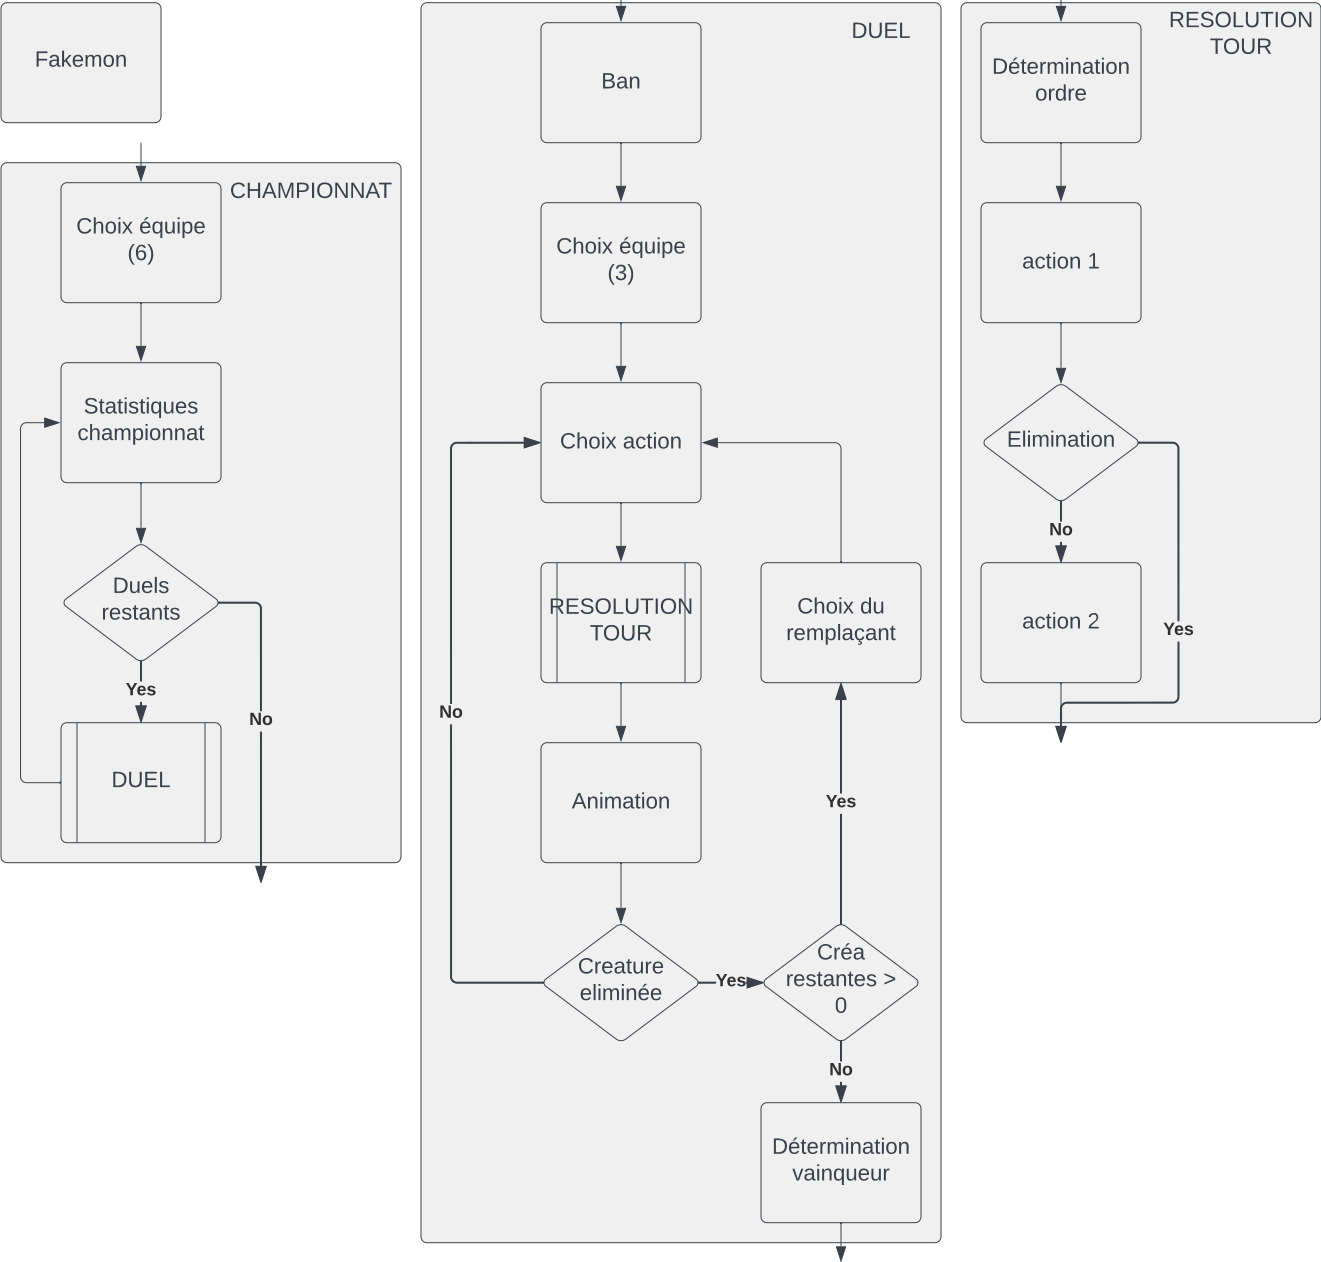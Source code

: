 <?xml version="1.0" encoding="UTF-8"?>
<dia:diagram xmlns:dia="http://www.lysator.liu.se/~alla/dia/">
  <dia:layer name="Arrière-plan" visible="true" connectable="true" active="true">
    <dia:object type="Standard - Beziergon" version="0" id="O0">
      <dia:attribute name="obj_pos">
        <dia:point val="1,1.3"/>
      </dia:attribute>
      <dia:attribute name="obj_bb">
        <dia:rectangle val="1,1;9,7"/>
      </dia:attribute>
      <dia:attribute name="bez_points">
        <dia:point val="1,1.3"/>
        <dia:point val="1,1.134"/>
        <dia:point val="1.134,1"/>
        <dia:point val="1.3,1"/>
        <dia:point val="3.767,1"/>
        <dia:point val="6.233,1"/>
        <dia:point val="8.7,1"/>
        <dia:point val="8.866,1"/>
        <dia:point val="9,1.134"/>
        <dia:point val="9,1.3"/>
        <dia:point val="9,3.1"/>
        <dia:point val="9,4.9"/>
        <dia:point val="9,6.7"/>
        <dia:point val="9,6.866"/>
        <dia:point val="8.866,7"/>
        <dia:point val="8.7,7"/>
        <dia:point val="6.233,7"/>
        <dia:point val="3.767,7"/>
        <dia:point val="1.3,7"/>
        <dia:point val="1.134,7"/>
        <dia:point val="1,6.866"/>
        <dia:point val="1,6.7"/>
        <dia:point val="1,4.9"/>
        <dia:point val="1,3.1"/>
      </dia:attribute>
      <dia:attribute name="corner_types">
        <dia:enum val="2"/>
        <dia:enum val="2"/>
        <dia:enum val="2"/>
        <dia:enum val="2"/>
        <dia:enum val="2"/>
        <dia:enum val="2"/>
        <dia:enum val="2"/>
        <dia:enum val="2"/>
        <dia:enum val="2"/>
      </dia:attribute>
      <dia:attribute name="line_color">
        <dia:color val="#3a414aff"/>
      </dia:attribute>
      <dia:attribute name="line_width">
        <dia:real val="0"/>
      </dia:attribute>
      <dia:attribute name="inner_color">
        <dia:color val="#f0f0f0ff"/>
      </dia:attribute>
      <dia:attribute name="show_background">
        <dia:boolean val="true"/>
      </dia:attribute>
    </dia:object>
    <dia:group>
      <dia:attribute name="meta">
        <dia:composite type="dict"/>
      </dia:attribute>
      <dia:attribute name="matrix">
        <dia:matrix xx="1" xy="0" yx="0" yy="1" x0="2.688" y0="4.201"/>
      </dia:attribute>
      <dia:object type="Standard - Beziergon" version="0" id="O1">
        <dia:attribute name="obj_pos">
          <dia:point val="0.194,-0.679"/>
        </dia:attribute>
        <dia:attribute name="obj_bb">
          <dia:rectangle val="0.093,-0.765;0.633,0"/>
        </dia:attribute>
        <dia:attribute name="bez_points">
          <dia:point val="0.194,-0.679"/>
          <dia:point val="0.194,-0.584"/>
          <dia:point val="0.194,-0.49"/>
          <dia:point val="0.194,-0.395"/>
          <dia:point val="0.336,-0.395"/>
          <dia:point val="0.478,-0.395"/>
          <dia:point val="0.62,-0.395"/>
          <dia:point val="0.62,-0.366"/>
          <dia:point val="0.62,-0.337"/>
          <dia:point val="0.62,-0.309"/>
          <dia:point val="0.478,-0.309"/>
          <dia:point val="0.336,-0.309"/>
          <dia:point val="0.194,-0.309"/>
          <dia:point val="0.194,-0.206"/>
          <dia:point val="0.194,-0.103"/>
          <dia:point val="0.194,0"/>
          <dia:point val="0.16,0"/>
          <dia:point val="0.127,0"/>
          <dia:point val="0.093,0"/>
          <dia:point val="0.093,-0.255"/>
          <dia:point val="0.093,-0.51"/>
          <dia:point val="0.093,-0.765"/>
          <dia:point val="0.273,-0.765"/>
          <dia:point val="0.453,-0.765"/>
          <dia:point val="0.633,-0.765"/>
          <dia:point val="0.633,-0.737"/>
          <dia:point val="0.633,-0.708"/>
          <dia:point val="0.633,-0.679"/>
          <dia:point val="0.487,-0.679"/>
          <dia:point val="0.341,-0.679"/>
          <dia:point val="0.194,-0.679"/>
          <dia:point val="0.194,-0.679"/>
          <dia:point val="0.194,-0.679"/>
        </dia:attribute>
        <dia:attribute name="corner_types">
          <dia:enum val="2"/>
          <dia:enum val="2"/>
          <dia:enum val="2"/>
          <dia:enum val="2"/>
          <dia:enum val="2"/>
          <dia:enum val="2"/>
          <dia:enum val="2"/>
          <dia:enum val="2"/>
          <dia:enum val="2"/>
          <dia:enum val="2"/>
          <dia:enum val="2"/>
          <dia:enum val="2"/>
        </dia:attribute>
        <dia:attribute name="line_color">
          <dia:color val="#ffffff00"/>
        </dia:attribute>
        <dia:attribute name="line_width">
          <dia:real val="0"/>
        </dia:attribute>
        <dia:attribute name="inner_color">
          <dia:color val="#3a414aff"/>
        </dia:attribute>
        <dia:attribute name="show_background">
          <dia:boolean val="true"/>
        </dia:attribute>
      </dia:object>
      <dia:object type="Standard - Path" version="0" id="O2">
        <dia:attribute name="obj_pos">
          <dia:point val="1.111,-0.111"/>
        </dia:attribute>
        <dia:attribute name="obj_bb">
          <dia:rectangle val="0.722,-0.599;1.293,0.012"/>
        </dia:attribute>
        <dia:attribute name="meta">
          <dia:composite type="dict">
            <dia:attribute name="id">
              <dia:string>#K#</dia:string>
            </dia:attribute>
          </dia:composite>
        </dia:attribute>
        <dia:attribute name="bez_points">
          <dia:bezpoint type="moveto" p1="1.111,-0.111"/>
          <dia:bezpoint type="curveto" p1="1.065,-0.046" p2="1.015,0.015" p3="0.901,0.012"/>
          <dia:bezpoint type="curveto" p1="0.79,0.009" p2="0.722,-0.052" p3="0.722,-0.164"/>
          <dia:bezpoint type="curveto" p1="0.719,-0.361" p2="0.917,-0.358" p3="1.108,-0.358"/>
          <dia:bezpoint type="curveto" p1="1.117,-0.466" p2="1.08,-0.525" p3="0.981,-0.525"/>
          <dia:bezpoint type="curveto" p1="0.907,-0.522" p2="0.855,-0.503" p3="0.852,-0.429"/>
          <dia:bezpoint type="lineto" p1="0.75,-0.438"/>
          <dia:bezpoint type="curveto" p1="0.765,-0.552" p2="0.852,-0.599" p3="0.985,-0.599"/>
          <dia:bezpoint type="curveto" p1="1.123,-0.599" p2="1.207,-0.537" p3="1.207,-0.401"/>
          <dia:bezpoint type="lineto" p1="1.207,-0.148"/>
          <dia:bezpoint type="curveto" p1="1.204,-0.086" p2="1.228,-0.049" p3="1.293,-0.065"/>
          <dia:bezpoint type="lineto" p1="1.293,-0.003"/>
          <dia:bezpoint type="curveto" p1="1.198,0.025" p2="1.105,-0.009" p3="1.111,-0.111"/>
          <dia:bezpoint type="moveto" p1="0.824,-0.164"/>
          <dia:bezpoint type="curveto" p1="0.824,-0.102" p2="0.861,-0.062" p3="0.923,-0.062"/>
          <dia:bezpoint type="curveto" p1="1.049,-0.071" p2="1.117,-0.151" p3="1.108,-0.29"/>
          <dia:bezpoint type="curveto" p1="0.975,-0.284" p2="0.824,-0.306" p3="0.824,-0.164"/>
          <dia:bezpoint type="lineto" p1="0.824,-0.164"/>
        </dia:attribute>
        <dia:attribute name="stroke_or_fill">
          <dia:enum val="3"/>
        </dia:attribute>
        <dia:attribute name="line_width">
          <dia:real val="0"/>
        </dia:attribute>
        <dia:attribute name="line_colour">
          <dia:color val="#ffffff00"/>
        </dia:attribute>
        <dia:attribute name="line_style">
          <dia:enum val="0"/>
          <dia:real val="1"/>
        </dia:attribute>
        <dia:attribute name="line_join">
          <dia:enum val="0"/>
        </dia:attribute>
        <dia:attribute name="line_caps">
          <dia:enum val="0"/>
        </dia:attribute>
        <dia:attribute name="fill_colour">
          <dia:color val="#3a414aff"/>
        </dia:attribute>
        <dia:attribute name="show_control_lines">
          <dia:boolean val="false"/>
        </dia:attribute>
        <dia:attribute name="pattern"/>
      </dia:object>
      <dia:object type="Standard - Beziergon" version="0" id="O3">
        <dia:attribute name="obj_pos">
          <dia:point val="1.735,0"/>
        </dia:attribute>
        <dia:attribute name="obj_bb">
          <dia:rectangle val="1.367,-0.806;1.852,0"/>
        </dia:attribute>
        <dia:attribute name="bez_points">
          <dia:point val="1.735,0"/>
          <dia:point val="1.669,-0.09"/>
          <dia:point val="1.603,-0.179"/>
          <dia:point val="1.537,-0.269"/>
          <dia:point val="1.513,-0.249"/>
          <dia:point val="1.49,-0.229"/>
          <dia:point val="1.466,-0.21"/>
          <dia:point val="1.466,-0.14"/>
          <dia:point val="1.466,-0.07"/>
          <dia:point val="1.466,0"/>
          <dia:point val="1.433,0"/>
          <dia:point val="1.4,0"/>
          <dia:point val="1.367,0"/>
          <dia:point val="1.367,-0.269"/>
          <dia:point val="1.367,-0.537"/>
          <dia:point val="1.367,-0.806"/>
          <dia:point val="1.4,-0.806"/>
          <dia:point val="1.433,-0.806"/>
          <dia:point val="1.466,-0.806"/>
          <dia:point val="1.466,-0.638"/>
          <dia:point val="1.466,-0.47"/>
          <dia:point val="1.466,-0.302"/>
          <dia:point val="1.551,-0.397"/>
          <dia:point val="1.637,-0.492"/>
          <dia:point val="1.722,-0.586"/>
          <dia:point val="1.76,-0.586"/>
          <dia:point val="1.798,-0.586"/>
          <dia:point val="1.836,-0.586"/>
          <dia:point val="1.757,-0.502"/>
          <dia:point val="1.678,-0.418"/>
          <dia:point val="1.599,-0.333"/>
          <dia:point val="1.683,-0.222"/>
          <dia:point val="1.767,-0.111"/>
          <dia:point val="1.852,0"/>
          <dia:point val="1.813,0"/>
          <dia:point val="1.774,0"/>
          <dia:point val="1.735,0"/>
          <dia:point val="1.735,0"/>
          <dia:point val="1.735,0"/>
        </dia:attribute>
        <dia:attribute name="corner_types">
          <dia:enum val="2"/>
          <dia:enum val="2"/>
          <dia:enum val="2"/>
          <dia:enum val="2"/>
          <dia:enum val="2"/>
          <dia:enum val="2"/>
          <dia:enum val="2"/>
          <dia:enum val="2"/>
          <dia:enum val="2"/>
          <dia:enum val="2"/>
          <dia:enum val="2"/>
          <dia:enum val="2"/>
          <dia:enum val="2"/>
          <dia:enum val="2"/>
        </dia:attribute>
        <dia:attribute name="line_color">
          <dia:color val="#ffffff00"/>
        </dia:attribute>
        <dia:attribute name="line_width">
          <dia:real val="0"/>
        </dia:attribute>
        <dia:attribute name="inner_color">
          <dia:color val="#3a414aff"/>
        </dia:attribute>
        <dia:attribute name="show_background">
          <dia:boolean val="true"/>
        </dia:attribute>
      </dia:object>
      <dia:object type="Standard - Path" version="0" id="O4">
        <dia:attribute name="obj_pos">
          <dia:point val="2.157,-0.599"/>
        </dia:attribute>
        <dia:attribute name="obj_bb">
          <dia:rectangle val="1.895,-0.599;2.417,0.012"/>
        </dia:attribute>
        <dia:attribute name="meta">
          <dia:composite type="dict">
            <dia:attribute name="id">
              <dia:string>#M#</dia:string>
            </dia:attribute>
          </dia:composite>
        </dia:attribute>
        <dia:attribute name="bez_points">
          <dia:bezpoint type="moveto" p1="2.157,-0.599"/>
          <dia:bezpoint type="curveto" p1="2.352,-0.599" p2="2.423,-0.469" p3="2.417,-0.272"/>
          <dia:bezpoint type="lineto" p1="2,-0.272"/>
          <dia:bezpoint type="curveto" p1="2,-0.148" p2="2.043,-0.065" p3="2.164,-0.062"/>
          <dia:bezpoint type="curveto" p1="2.244,-0.059" p2="2.296,-0.099" p3="2.315,-0.151"/>
          <dia:bezpoint type="lineto" p1="2.401,-0.127"/>
          <dia:bezpoint type="curveto" p1="2.367,-0.04" p2="2.287,0.012" p3="2.164,0.012"/>
          <dia:bezpoint type="curveto" p1="1.985,0.012" p2="1.892,-0.102" p3="1.895,-0.296"/>
          <dia:bezpoint type="curveto" p1="1.898,-0.485" p2="1.975,-0.599" p3="2.157,-0.599"/>
          <dia:bezpoint type="moveto" p1="2.318,-0.349"/>
          <dia:bezpoint type="curveto" p1="2.336,-0.534" p2="2.083,-0.586" p3="2.019,-0.435"/>
          <dia:bezpoint type="curveto" p1="2.009,-0.414" p2="2,-0.383" p3="2,-0.349"/>
          <dia:bezpoint type="lineto" p1="2.318,-0.349"/>
          <dia:bezpoint type="lineto" p1="2.318,-0.349"/>
        </dia:attribute>
        <dia:attribute name="stroke_or_fill">
          <dia:enum val="3"/>
        </dia:attribute>
        <dia:attribute name="line_width">
          <dia:real val="0"/>
        </dia:attribute>
        <dia:attribute name="line_colour">
          <dia:color val="#ffffff00"/>
        </dia:attribute>
        <dia:attribute name="line_style">
          <dia:enum val="0"/>
          <dia:real val="1"/>
        </dia:attribute>
        <dia:attribute name="line_join">
          <dia:enum val="0"/>
        </dia:attribute>
        <dia:attribute name="line_caps">
          <dia:enum val="0"/>
        </dia:attribute>
        <dia:attribute name="fill_colour">
          <dia:color val="#3a414aff"/>
        </dia:attribute>
        <dia:attribute name="show_control_lines">
          <dia:boolean val="false"/>
        </dia:attribute>
        <dia:attribute name="pattern"/>
      </dia:object>
      <dia:object type="Standard - Beziergon" version="0" id="O5">
        <dia:attribute name="obj_pos">
          <dia:point val="3.114,-0.522"/>
        </dia:attribute>
        <dia:attribute name="obj_bb">
          <dia:rectangle val="2.54,-0.599;3.323,0"/>
        </dia:attribute>
        <dia:attribute name="bez_points">
          <dia:point val="3.114,-0.522"/>
          <dia:point val="2.907,-0.512"/>
          <dia:point val="2.997,-0.198"/>
          <dia:point val="2.978,0"/>
          <dia:point val="2.946,0"/>
          <dia:point val="2.915,0"/>
          <dia:point val="2.883,0"/>
          <dia:point val="2.883,-0.124"/>
          <dia:point val="2.883,-0.249"/>
          <dia:point val="2.883,-0.373"/>
          <dia:point val="2.883,-0.463"/>
          <dia:point val="2.867,-0.528"/>
          <dia:point val="2.775,-0.522"/>
          <dia:point val="2.571,-0.509"/>
          <dia:point val="2.657,-0.201"/>
          <dia:point val="2.639,0"/>
          <dia:point val="2.607,0"/>
          <dia:point val="2.575,0"/>
          <dia:point val="2.543,0"/>
          <dia:point val="2.542,-0.195"/>
          <dia:point val="2.541,-0.391"/>
          <dia:point val="2.54,-0.586"/>
          <dia:point val="2.571,-0.586"/>
          <dia:point val="2.602,-0.586"/>
          <dia:point val="2.633,-0.586"/>
          <dia:point val="2.636,-0.556"/>
          <dia:point val="2.63,-0.512"/>
          <dia:point val="2.639,-0.488"/>
          <dia:point val="2.67,-0.623"/>
          <dia:point val="2.944,-0.642"/>
          <dia:point val="2.969,-0.488"/>
          <dia:point val="3.003,-0.552"/>
          <dia:point val="3.052,-0.596"/>
          <dia:point val="3.148,-0.599"/>
          <dia:point val="3.41,-0.605"/>
          <dia:point val="3.293,-0.231"/>
          <dia:point val="3.318,0"/>
          <dia:point val="3.286,0"/>
          <dia:point val="3.254,0"/>
          <dia:point val="3.222,0"/>
          <dia:point val="3.222,-0.124"/>
          <dia:point val="3.222,-0.249"/>
          <dia:point val="3.222,-0.373"/>
          <dia:point val="3.222,-0.463"/>
          <dia:point val="3.207,-0.525"/>
          <dia:point val="3.114,-0.522"/>
          <dia:point val="3.114,-0.522"/>
          <dia:point val="3.114,-0.522"/>
        </dia:attribute>
        <dia:attribute name="corner_types">
          <dia:enum val="2"/>
          <dia:enum val="2"/>
          <dia:enum val="2"/>
          <dia:enum val="2"/>
          <dia:enum val="2"/>
          <dia:enum val="2"/>
          <dia:enum val="2"/>
          <dia:enum val="2"/>
          <dia:enum val="2"/>
          <dia:enum val="2"/>
          <dia:enum val="2"/>
          <dia:enum val="2"/>
          <dia:enum val="2"/>
          <dia:enum val="2"/>
          <dia:enum val="2"/>
          <dia:enum val="2"/>
          <dia:enum val="2"/>
        </dia:attribute>
        <dia:attribute name="line_color">
          <dia:color val="#ffffff00"/>
        </dia:attribute>
        <dia:attribute name="line_width">
          <dia:real val="0"/>
        </dia:attribute>
        <dia:attribute name="inner_color">
          <dia:color val="#3a414aff"/>
        </dia:attribute>
        <dia:attribute name="show_background">
          <dia:boolean val="true"/>
        </dia:attribute>
      </dia:object>
      <dia:object type="Standard - Path" version="0" id="O6">
        <dia:attribute name="obj_pos">
          <dia:point val="3.698,-0.599"/>
        </dia:attribute>
        <dia:attribute name="obj_bb">
          <dia:rectangle val="3.435,-0.599;3.96,0.012"/>
        </dia:attribute>
        <dia:attribute name="meta">
          <dia:composite type="dict">
            <dia:attribute name="id">
              <dia:string>#O#</dia:string>
            </dia:attribute>
          </dia:composite>
        </dia:attribute>
        <dia:attribute name="bez_points">
          <dia:bezpoint type="moveto" p1="3.698,-0.599"/>
          <dia:bezpoint type="curveto" p1="3.889,-0.602" p2="3.96,-0.485" p3="3.96,-0.293"/>
          <dia:bezpoint type="curveto" p1="3.963,-0.099" p2="3.877,0.012" p3="3.694,0.012"/>
          <dia:bezpoint type="curveto" p1="3.512,0.012" p2="3.438,-0.108" p3="3.435,-0.293"/>
          <dia:bezpoint type="curveto" p1="3.435,-0.497" p2="3.522,-0.599" p3="3.698,-0.599"/>
          <dia:bezpoint type="moveto" p1="3.694,-0.062"/>
          <dia:bezpoint type="curveto" p1="3.83,-0.059" p2="3.858,-0.157" p3="3.858,-0.293"/>
          <dia:bezpoint type="curveto" p1="3.858,-0.426" p2="3.833,-0.525" p3="3.701,-0.525"/>
          <dia:bezpoint type="curveto" p1="3.568,-0.525" p2="3.537,-0.426" p3="3.537,-0.293"/>
          <dia:bezpoint type="curveto" p1="3.537,-0.16" p2="3.568,-0.065" p3="3.694,-0.062"/>
          <dia:bezpoint type="lineto" p1="3.694,-0.062"/>
        </dia:attribute>
        <dia:attribute name="stroke_or_fill">
          <dia:enum val="3"/>
        </dia:attribute>
        <dia:attribute name="line_width">
          <dia:real val="0"/>
        </dia:attribute>
        <dia:attribute name="line_colour">
          <dia:color val="#ffffff00"/>
        </dia:attribute>
        <dia:attribute name="line_style">
          <dia:enum val="0"/>
          <dia:real val="1"/>
        </dia:attribute>
        <dia:attribute name="line_join">
          <dia:enum val="0"/>
        </dia:attribute>
        <dia:attribute name="line_caps">
          <dia:enum val="0"/>
        </dia:attribute>
        <dia:attribute name="fill_colour">
          <dia:color val="#3a414aff"/>
        </dia:attribute>
        <dia:attribute name="show_control_lines">
          <dia:boolean val="false"/>
        </dia:attribute>
        <dia:attribute name="pattern"/>
      </dia:object>
      <dia:object type="Standard - Beziergon" version="0" id="O7">
        <dia:attribute name="obj_pos">
          <dia:point val="4.367,-0.599"/>
        </dia:attribute>
        <dia:attribute name="obj_bb">
          <dia:rectangle val="4.08,-0.599;4.557,0"/>
        </dia:attribute>
        <dia:attribute name="bez_points">
          <dia:point val="4.367,-0.599"/>
          <dia:point val="4.642,-0.611"/>
          <dia:point val="4.531,-0.241"/>
          <dia:point val="4.552,0"/>
          <dia:point val="4.52,0"/>
          <dia:point val="4.487,0"/>
          <dia:point val="4.454,0"/>
          <dia:point val="4.454,-0.124"/>
          <dia:point val="4.454,-0.249"/>
          <dia:point val="4.454,-0.373"/>
          <dia:point val="4.454,-0.469"/>
          <dia:point val="4.429,-0.525"/>
          <dia:point val="4.333,-0.522"/>
          <dia:point val="4.111,-0.515"/>
          <dia:point val="4.198,-0.207"/>
          <dia:point val="4.182,0"/>
          <dia:point val="4.149,0"/>
          <dia:point val="4.116,0"/>
          <dia:point val="4.083,0"/>
          <dia:point val="4.082,-0.195"/>
          <dia:point val="4.081,-0.391"/>
          <dia:point val="4.08,-0.586"/>
          <dia:point val="4.111,-0.586"/>
          <dia:point val="4.142,-0.586"/>
          <dia:point val="4.173,-0.586"/>
          <dia:point val="4.176,-0.556"/>
          <dia:point val="4.17,-0.512"/>
          <dia:point val="4.179,-0.488"/>
          <dia:point val="4.213,-0.556"/>
          <dia:point val="4.269,-0.596"/>
          <dia:point val="4.367,-0.599"/>
          <dia:point val="4.367,-0.599"/>
          <dia:point val="4.367,-0.599"/>
        </dia:attribute>
        <dia:attribute name="corner_types">
          <dia:enum val="2"/>
          <dia:enum val="2"/>
          <dia:enum val="2"/>
          <dia:enum val="2"/>
          <dia:enum val="2"/>
          <dia:enum val="2"/>
          <dia:enum val="2"/>
          <dia:enum val="2"/>
          <dia:enum val="2"/>
          <dia:enum val="2"/>
          <dia:enum val="2"/>
          <dia:enum val="2"/>
        </dia:attribute>
        <dia:attribute name="line_color">
          <dia:color val="#ffffff00"/>
        </dia:attribute>
        <dia:attribute name="line_width">
          <dia:real val="0"/>
        </dia:attribute>
        <dia:attribute name="inner_color">
          <dia:color val="#3a414aff"/>
        </dia:attribute>
        <dia:attribute name="show_background">
          <dia:boolean val="true"/>
        </dia:attribute>
      </dia:object>
    </dia:group>
    <dia:object type="Standard - Beziergon" version="0" id="O8">
      <dia:attribute name="obj_pos">
        <dia:point val="1,9.3"/>
      </dia:attribute>
      <dia:attribute name="obj_bb">
        <dia:rectangle val="1,9;21,44"/>
      </dia:attribute>
      <dia:attribute name="bez_points">
        <dia:point val="1,9.3"/>
        <dia:point val="1,9.134"/>
        <dia:point val="1.134,9"/>
        <dia:point val="1.3,9"/>
        <dia:point val="7.767,9"/>
        <dia:point val="14.233,9"/>
        <dia:point val="20.7,9"/>
        <dia:point val="20.866,9"/>
        <dia:point val="21,9.134"/>
        <dia:point val="21,9.3"/>
        <dia:point val="21,20.767"/>
        <dia:point val="21,32.233"/>
        <dia:point val="21,43.7"/>
        <dia:point val="21,43.866"/>
        <dia:point val="20.866,44"/>
        <dia:point val="20.7,44"/>
        <dia:point val="14.233,44"/>
        <dia:point val="7.767,44"/>
        <dia:point val="1.3,44"/>
        <dia:point val="1.134,44"/>
        <dia:point val="1,43.866"/>
        <dia:point val="1,43.7"/>
        <dia:point val="1,32.233"/>
        <dia:point val="1,20.767"/>
      </dia:attribute>
      <dia:attribute name="corner_types">
        <dia:enum val="2"/>
        <dia:enum val="2"/>
        <dia:enum val="2"/>
        <dia:enum val="2"/>
        <dia:enum val="2"/>
        <dia:enum val="2"/>
        <dia:enum val="2"/>
        <dia:enum val="2"/>
        <dia:enum val="2"/>
      </dia:attribute>
      <dia:attribute name="line_color">
        <dia:color val="#3a414aff"/>
      </dia:attribute>
      <dia:attribute name="line_width">
        <dia:real val="0"/>
      </dia:attribute>
      <dia:attribute name="inner_color">
        <dia:color val="#f0f0f0ff"/>
      </dia:attribute>
      <dia:attribute name="show_background">
        <dia:boolean val="true"/>
      </dia:attribute>
    </dia:object>
    <dia:object type="Standard - Beziergon" version="0" id="O9">
      <dia:attribute name="obj_pos">
        <dia:point val="4,10.3"/>
      </dia:attribute>
      <dia:attribute name="obj_bb">
        <dia:rectangle val="4,10;12,16"/>
      </dia:attribute>
      <dia:attribute name="bez_points">
        <dia:point val="4,10.3"/>
        <dia:point val="4,10.134"/>
        <dia:point val="4.134,10"/>
        <dia:point val="4.3,10"/>
        <dia:point val="6.767,10"/>
        <dia:point val="9.233,10"/>
        <dia:point val="11.7,10"/>
        <dia:point val="11.866,10"/>
        <dia:point val="12,10.134"/>
        <dia:point val="12,10.3"/>
        <dia:point val="12,12.1"/>
        <dia:point val="12,13.9"/>
        <dia:point val="12,15.7"/>
        <dia:point val="12,15.866"/>
        <dia:point val="11.866,16"/>
        <dia:point val="11.7,16"/>
        <dia:point val="9.233,16"/>
        <dia:point val="6.767,16"/>
        <dia:point val="4.3,16"/>
        <dia:point val="4.134,16"/>
        <dia:point val="4,15.866"/>
        <dia:point val="4,15.7"/>
        <dia:point val="4,13.9"/>
        <dia:point val="4,12.1"/>
      </dia:attribute>
      <dia:attribute name="corner_types">
        <dia:enum val="2"/>
        <dia:enum val="2"/>
        <dia:enum val="2"/>
        <dia:enum val="2"/>
        <dia:enum val="2"/>
        <dia:enum val="2"/>
        <dia:enum val="2"/>
        <dia:enum val="2"/>
        <dia:enum val="2"/>
      </dia:attribute>
      <dia:attribute name="line_color">
        <dia:color val="#3a414aff"/>
      </dia:attribute>
      <dia:attribute name="line_width">
        <dia:real val="0"/>
      </dia:attribute>
      <dia:attribute name="inner_color">
        <dia:color val="#f0f0f0ff"/>
      </dia:attribute>
      <dia:attribute name="show_background">
        <dia:boolean val="true"/>
      </dia:attribute>
    </dia:object>
    <dia:group>
      <dia:attribute name="meta">
        <dia:composite type="dict"/>
      </dia:attribute>
      <dia:attribute name="matrix">
        <dia:matrix xx="1" xy="0" yx="0" yy="1" x0="4.764" y0="12.539"/>
      </dia:attribute>
      <dia:object type="Standard - Beziergon" version="0" id="O10">
        <dia:attribute name="obj_pos">
          <dia:point val="0.654,-0.552"/>
        </dia:attribute>
        <dia:attribute name="obj_bb">
          <dia:rectangle val="0.055,-0.775;0.759,0.012"/>
        </dia:attribute>
        <dia:attribute name="bez_points">
          <dia:point val="0.654,-0.552"/>
          <dia:point val="0.623,-0.639"/>
          <dia:point val="0.546,-0.691"/>
          <dia:point val="0.429,-0.691"/>
          <dia:point val="0.247,-0.691"/>
          <dia:point val="0.16,-0.568"/>
          <dia:point val="0.16,-0.386"/>
          <dia:point val="0.16,-0.201"/>
          <dia:point val="0.25,-0.074"/>
          <dia:point val="0.435,-0.074"/>
          <dia:point val="0.568,-0.074"/>
          <dia:point val="0.627,-0.148"/>
          <dia:point val="0.676,-0.235"/>
          <dia:point val="0.704,-0.22"/>
          <dia:point val="0.731,-0.206"/>
          <dia:point val="0.759,-0.191"/>
          <dia:point val="0.704,-0.074"/>
          <dia:point val="0.602,0.012"/>
          <dia:point val="0.429,0.012"/>
          <dia:point val="0.182,0.012"/>
          <dia:point val="0.068,-0.142"/>
          <dia:point val="0.056,-0.386"/>
          <dia:point val="0.037,-0.707"/>
          <dia:point val="0.361,-0.858"/>
          <dia:point val="0.633,-0.728"/>
          <dia:point val="0.691,-0.701"/>
          <dia:point val="0.728,-0.648"/>
          <dia:point val="0.753,-0.586"/>
          <dia:point val="0.72,-0.575"/>
          <dia:point val="0.687,-0.564"/>
        </dia:attribute>
        <dia:attribute name="corner_types">
          <dia:enum val="2"/>
          <dia:enum val="2"/>
          <dia:enum val="2"/>
          <dia:enum val="2"/>
          <dia:enum val="2"/>
          <dia:enum val="2"/>
          <dia:enum val="2"/>
          <dia:enum val="2"/>
          <dia:enum val="2"/>
          <dia:enum val="2"/>
          <dia:enum val="2"/>
        </dia:attribute>
        <dia:attribute name="line_color">
          <dia:color val="#ffffff00"/>
        </dia:attribute>
        <dia:attribute name="line_width">
          <dia:real val="0"/>
        </dia:attribute>
        <dia:attribute name="inner_color">
          <dia:color val="#3a414aff"/>
        </dia:attribute>
        <dia:attribute name="show_background">
          <dia:boolean val="true"/>
        </dia:attribute>
      </dia:object>
      <dia:object type="Standard - Beziergon" version="0" id="O11">
        <dia:attribute name="obj_pos">
          <dia:point val="1.127,-0.522"/>
        </dia:attribute>
        <dia:attribute name="obj_bb">
          <dia:rectangle val="0.877,-0.806;1.35,0"/>
        </dia:attribute>
        <dia:attribute name="bez_points">
          <dia:point val="1.127,-0.522"/>
          <dia:point val="0.904,-0.522"/>
          <dia:point val="0.991,-0.207"/>
          <dia:point val="0.975,0"/>
          <dia:point val="0.942,0"/>
          <dia:point val="0.909,0"/>
          <dia:point val="0.877,0"/>
          <dia:point val="0.877,-0.269"/>
          <dia:point val="0.877,-0.537"/>
          <dia:point val="0.877,-0.806"/>
          <dia:point val="0.909,-0.806"/>
          <dia:point val="0.942,-0.806"/>
          <dia:point val="0.975,-0.806"/>
          <dia:point val="0.974,-0.7"/>
          <dia:point val="0.973,-0.594"/>
          <dia:point val="0.972,-0.488"/>
          <dia:point val="1.009,-0.552"/>
          <dia:point val="1.059,-0.599"/>
          <dia:point val="1.16,-0.599"/>
          <dia:point val="1.435,-0.599"/>
          <dia:point val="1.324,-0.241"/>
          <dia:point val="1.346,0"/>
          <dia:point val="1.313,0"/>
          <dia:point val="1.28,0"/>
          <dia:point val="1.247,0"/>
          <dia:point val="1.247,-0.124"/>
          <dia:point val="1.247,-0.249"/>
          <dia:point val="1.247,-0.373"/>
          <dia:point val="1.253,-0.472"/>
          <dia:point val="1.222,-0.525"/>
          <dia:point val="1.127,-0.522"/>
          <dia:point val="1.127,-0.522"/>
          <dia:point val="1.127,-0.522"/>
        </dia:attribute>
        <dia:attribute name="corner_types">
          <dia:enum val="2"/>
          <dia:enum val="2"/>
          <dia:enum val="2"/>
          <dia:enum val="2"/>
          <dia:enum val="2"/>
          <dia:enum val="2"/>
          <dia:enum val="2"/>
          <dia:enum val="2"/>
          <dia:enum val="2"/>
          <dia:enum val="2"/>
          <dia:enum val="2"/>
          <dia:enum val="2"/>
        </dia:attribute>
        <dia:attribute name="line_color">
          <dia:color val="#ffffff00"/>
        </dia:attribute>
        <dia:attribute name="line_width">
          <dia:real val="0"/>
        </dia:attribute>
        <dia:attribute name="inner_color">
          <dia:color val="#3a414aff"/>
        </dia:attribute>
        <dia:attribute name="show_background">
          <dia:boolean val="true"/>
        </dia:attribute>
      </dia:object>
      <dia:object type="Standard - Path" version="0" id="O12">
        <dia:attribute name="obj_pos">
          <dia:point val="1.725,-0.599"/>
        </dia:attribute>
        <dia:attribute name="obj_bb">
          <dia:rectangle val="1.463,-0.599;1.988,0.012"/>
        </dia:attribute>
        <dia:attribute name="meta">
          <dia:composite type="dict">
            <dia:attribute name="id">
              <dia:string>#O#</dia:string>
            </dia:attribute>
          </dia:composite>
        </dia:attribute>
        <dia:attribute name="bez_points">
          <dia:bezpoint type="moveto" p1="1.725,-0.599"/>
          <dia:bezpoint type="curveto" p1="1.917,-0.602" p2="1.988,-0.485" p3="1.988,-0.293"/>
          <dia:bezpoint type="curveto" p1="1.991,-0.099" p2="1.904,0.012" p3="1.722,0.012"/>
          <dia:bezpoint type="curveto" p1="1.54,0.012" p2="1.466,-0.108" p3="1.463,-0.293"/>
          <dia:bezpoint type="curveto" p1="1.463,-0.497" p2="1.549,-0.599" p3="1.725,-0.599"/>
          <dia:bezpoint type="moveto" p1="1.722,-0.062"/>
          <dia:bezpoint type="curveto" p1="1.858,-0.059" p2="1.886,-0.157" p3="1.886,-0.293"/>
          <dia:bezpoint type="curveto" p1="1.886,-0.426" p2="1.861,-0.525" p3="1.728,-0.525"/>
          <dia:bezpoint type="curveto" p1="1.596,-0.525" p2="1.565,-0.426" p3="1.565,-0.293"/>
          <dia:bezpoint type="curveto" p1="1.565,-0.16" p2="1.596,-0.065" p3="1.722,-0.062"/>
          <dia:bezpoint type="lineto" p1="1.722,-0.062"/>
        </dia:attribute>
        <dia:attribute name="stroke_or_fill">
          <dia:enum val="3"/>
        </dia:attribute>
        <dia:attribute name="line_width">
          <dia:real val="0"/>
        </dia:attribute>
        <dia:attribute name="line_colour">
          <dia:color val="#ffffff00"/>
        </dia:attribute>
        <dia:attribute name="line_style">
          <dia:enum val="0"/>
          <dia:real val="1"/>
        </dia:attribute>
        <dia:attribute name="line_join">
          <dia:enum val="0"/>
        </dia:attribute>
        <dia:attribute name="line_caps">
          <dia:enum val="0"/>
        </dia:attribute>
        <dia:attribute name="fill_colour">
          <dia:color val="#3a414aff"/>
        </dia:attribute>
        <dia:attribute name="show_control_lines">
          <dia:boolean val="false"/>
        </dia:attribute>
        <dia:attribute name="pattern"/>
      </dia:object>
      <dia:object type="Standard - Path" version="0" id="O13">
        <dia:attribute name="obj_pos">
          <dia:point val="2.108,-0.713"/>
        </dia:attribute>
        <dia:attribute name="obj_bb">
          <dia:rectangle val="2.108,-0.806;2.207,0"/>
        </dia:attribute>
        <dia:attribute name="meta">
          <dia:composite type="dict">
            <dia:attribute name="id">
              <dia:string>#S#</dia:string>
            </dia:attribute>
          </dia:composite>
        </dia:attribute>
        <dia:attribute name="bez_points">
          <dia:bezpoint type="moveto" p1="2.108,-0.713"/>
          <dia:bezpoint type="lineto" p1="2.108,-0.806"/>
          <dia:bezpoint type="lineto" p1="2.207,-0.806"/>
          <dia:bezpoint type="lineto" p1="2.207,-0.713"/>
          <dia:bezpoint type="lineto" p1="2.108,-0.713"/>
          <dia:bezpoint type="moveto" p1="2.108,0"/>
          <dia:bezpoint type="lineto" p1="2.108,-0.586"/>
          <dia:bezpoint type="lineto" p1="2.207,-0.586"/>
          <dia:bezpoint type="lineto" p1="2.207,0"/>
          <dia:bezpoint type="lineto" p1="2.108,0"/>
          <dia:bezpoint type="lineto" p1="2.108,0"/>
        </dia:attribute>
        <dia:attribute name="stroke_or_fill">
          <dia:enum val="3"/>
        </dia:attribute>
        <dia:attribute name="line_width">
          <dia:real val="0"/>
        </dia:attribute>
        <dia:attribute name="line_colour">
          <dia:color val="#ffffff00"/>
        </dia:attribute>
        <dia:attribute name="line_style">
          <dia:enum val="0"/>
          <dia:real val="1"/>
        </dia:attribute>
        <dia:attribute name="line_join">
          <dia:enum val="0"/>
        </dia:attribute>
        <dia:attribute name="line_caps">
          <dia:enum val="0"/>
        </dia:attribute>
        <dia:attribute name="fill_colour">
          <dia:color val="#3a414aff"/>
        </dia:attribute>
        <dia:attribute name="show_control_lines">
          <dia:boolean val="false"/>
        </dia:attribute>
        <dia:attribute name="pattern"/>
      </dia:object>
      <dia:object type="Standard - Beziergon" version="0" id="O14">
        <dia:attribute name="obj_pos">
          <dia:point val="2.713,0"/>
        </dia:attribute>
        <dia:attribute name="obj_bb">
          <dia:rectangle val="2.29,-0.586;2.821,0"/>
        </dia:attribute>
        <dia:attribute name="bez_points">
          <dia:point val="2.713,0"/>
          <dia:point val="2.66,-0.08"/>
          <dia:point val="2.608,-0.16"/>
          <dia:point val="2.556,-0.241"/>
          <dia:point val="2.502,-0.16"/>
          <dia:point val="2.449,-0.08"/>
          <dia:point val="2.395,0"/>
          <dia:point val="2.36,0"/>
          <dia:point val="2.325,0"/>
          <dia:point val="2.29,0"/>
          <dia:point val="2.36,-0.101"/>
          <dia:point val="2.43,-0.202"/>
          <dia:point val="2.5,-0.302"/>
          <dia:point val="2.433,-0.397"/>
          <dia:point val="2.366,-0.492"/>
          <dia:point val="2.299,-0.586"/>
          <dia:point val="2.335,-0.586"/>
          <dia:point val="2.371,-0.586"/>
          <dia:point val="2.407,-0.586"/>
          <dia:point val="2.457,-0.51"/>
          <dia:point val="2.506,-0.434"/>
          <dia:point val="2.556,-0.358"/>
          <dia:point val="2.604,-0.434"/>
          <dia:point val="2.652,-0.51"/>
          <dia:point val="2.701,-0.586"/>
          <dia:point val="2.737,-0.586"/>
          <dia:point val="2.773,-0.586"/>
          <dia:point val="2.809,-0.586"/>
          <dia:point val="2.743,-0.492"/>
          <dia:point val="2.677,-0.397"/>
          <dia:point val="2.611,-0.302"/>
          <dia:point val="2.681,-0.202"/>
          <dia:point val="2.751,-0.101"/>
          <dia:point val="2.821,0"/>
          <dia:point val="2.785,0"/>
          <dia:point val="2.749,0"/>
          <dia:point val="2.713,0"/>
          <dia:point val="2.713,0"/>
          <dia:point val="2.713,0"/>
        </dia:attribute>
        <dia:attribute name="corner_types">
          <dia:enum val="2"/>
          <dia:enum val="2"/>
          <dia:enum val="2"/>
          <dia:enum val="2"/>
          <dia:enum val="2"/>
          <dia:enum val="2"/>
          <dia:enum val="2"/>
          <dia:enum val="2"/>
          <dia:enum val="2"/>
          <dia:enum val="2"/>
          <dia:enum val="2"/>
          <dia:enum val="2"/>
          <dia:enum val="2"/>
          <dia:enum val="2"/>
        </dia:attribute>
        <dia:attribute name="line_color">
          <dia:color val="#ffffff00"/>
        </dia:attribute>
        <dia:attribute name="line_width">
          <dia:real val="0"/>
        </dia:attribute>
        <dia:attribute name="inner_color">
          <dia:color val="#3a414aff"/>
        </dia:attribute>
        <dia:attribute name="show_background">
          <dia:boolean val="true"/>
        </dia:attribute>
      </dia:object>
    </dia:group>
    <dia:group>
      <dia:attribute name="meta">
        <dia:composite type="dict"/>
      </dia:attribute>
      <dia:attribute name="matrix">
        <dia:matrix xx="1" xy="0" yx="0" yy="1" x0="7.906" y0="12.539"/>
      </dia:attribute>
      <dia:object type="Standard - Path" version="0" id="O15">
        <dia:attribute name="obj_pos">
          <dia:point val="0.309,-0.599"/>
        </dia:attribute>
        <dia:attribute name="obj_bb">
          <dia:rectangle val="0.046,-0.818;0.568,0.012"/>
        </dia:attribute>
        <dia:attribute name="meta">
          <dia:composite type="dict">
            <dia:attribute name="id">
              <dia:string>#U#</dia:string>
            </dia:attribute>
          </dia:composite>
        </dia:attribute>
        <dia:attribute name="bez_points">
          <dia:bezpoint type="moveto" p1="0.309,-0.599"/>
          <dia:bezpoint type="curveto" p1="0.503,-0.599" p2="0.574,-0.469" p3="0.568,-0.272"/>
          <dia:bezpoint type="lineto" p1="0.151,-0.272"/>
          <dia:bezpoint type="curveto" p1="0.151,-0.148" p2="0.194,-0.065" p3="0.315,-0.062"/>
          <dia:bezpoint type="curveto" p1="0.395,-0.059" p2="0.448,-0.099" p3="0.466,-0.151"/>
          <dia:bezpoint type="lineto" p1="0.552,-0.127"/>
          <dia:bezpoint type="curveto" p1="0.519,-0.04" p2="0.438,0.012" p3="0.315,0.012"/>
          <dia:bezpoint type="curveto" p1="0.136,0.012" p2="0.043,-0.102" p3="0.046,-0.296"/>
          <dia:bezpoint type="curveto" p1="0.049,-0.485" p2="0.127,-0.599" p3="0.309,-0.599"/>
          <dia:bezpoint type="moveto" p1="0.469,-0.349"/>
          <dia:bezpoint type="curveto" p1="0.488,-0.534" p2="0.235,-0.586" p3="0.17,-0.435"/>
          <dia:bezpoint type="curveto" p1="0.16,-0.414" p2="0.151,-0.383" p3="0.151,-0.349"/>
          <dia:bezpoint type="lineto" p1="0.469,-0.349"/>
          <dia:bezpoint type="moveto" p1="0.241,-0.651"/>
          <dia:bezpoint type="curveto" p1="0.265,-0.722" p2="0.324,-0.759" p3="0.358,-0.818"/>
          <dia:bezpoint type="lineto" p1="0.469,-0.818"/>
          <dia:bezpoint type="lineto" p1="0.469,-0.802"/>
          <dia:bezpoint type="lineto" p1="0.29,-0.651"/>
          <dia:bezpoint type="lineto" p1="0.241,-0.651"/>
          <dia:bezpoint type="lineto" p1="0.241,-0.651"/>
        </dia:attribute>
        <dia:attribute name="stroke_or_fill">
          <dia:enum val="3"/>
        </dia:attribute>
        <dia:attribute name="line_width">
          <dia:real val="0"/>
        </dia:attribute>
        <dia:attribute name="line_colour">
          <dia:color val="#ffffff00"/>
        </dia:attribute>
        <dia:attribute name="line_style">
          <dia:enum val="0"/>
          <dia:real val="1"/>
        </dia:attribute>
        <dia:attribute name="line_join">
          <dia:enum val="0"/>
        </dia:attribute>
        <dia:attribute name="line_caps">
          <dia:enum val="0"/>
        </dia:attribute>
        <dia:attribute name="fill_colour">
          <dia:color val="#3a414aff"/>
        </dia:attribute>
        <dia:attribute name="show_control_lines">
          <dia:boolean val="false"/>
        </dia:attribute>
        <dia:attribute name="pattern"/>
      </dia:object>
      <dia:object type="Standard - Path" version="0" id="O16">
        <dia:attribute name="obj_pos">
          <dia:point val="1.065,-0.096"/>
        </dia:attribute>
        <dia:attribute name="obj_bb">
          <dia:rectangle val="0.664,-0.599;1.164,0.231"/>
        </dia:attribute>
        <dia:attribute name="meta">
          <dia:composite type="dict">
            <dia:attribute name="id">
              <dia:string>#V#</dia:string>
            </dia:attribute>
          </dia:composite>
        </dia:attribute>
        <dia:attribute name="bez_points">
          <dia:bezpoint type="moveto" p1="1.065,-0.096"/>
          <dia:bezpoint type="curveto" p1="1.031,-0.028" p2="0.975,0.012" p3="0.88,0.012"/>
          <dia:bezpoint type="curveto" p1="0.716,0.012" p2="0.667,-0.108" p3="0.664,-0.29"/>
          <dia:bezpoint type="curveto" p1="0.664,-0.472" p2="0.716,-0.596" p3="0.88,-0.599"/>
          <dia:bezpoint type="curveto" p1="0.978,-0.602" p2="1.028,-0.556" p3="1.065,-0.497"/>
          <dia:bezpoint type="curveto" p1="1.065,-0.531" p2="1.062,-0.571" p3="1.071,-0.596"/>
          <dia:bezpoint type="lineto" p1="1.164,-0.596"/>
          <dia:bezpoint type="lineto" p1="1.16,0.231"/>
          <dia:bezpoint type="lineto" p1="1.062,0.231"/>
          <dia:bezpoint type="lineto" p1="1.065,-0.096"/>
          <dia:bezpoint type="moveto" p1="0.904,-0.065"/>
          <dia:bezpoint type="curveto" p1="1.031,-0.065" p2="1.062,-0.167" p3="1.062,-0.299"/>
          <dia:bezpoint type="curveto" p1="1.062,-0.432" p2="1.037,-0.525" p3="0.907,-0.525"/>
          <dia:bezpoint type="curveto" p1="0.784,-0.525" p2="0.765,-0.417" p3="0.765,-0.293"/>
          <dia:bezpoint type="curveto" p1="0.765,-0.17" p2="0.781,-0.065" p3="0.904,-0.065"/>
          <dia:bezpoint type="lineto" p1="0.904,-0.065"/>
        </dia:attribute>
        <dia:attribute name="stroke_or_fill">
          <dia:enum val="3"/>
        </dia:attribute>
        <dia:attribute name="line_width">
          <dia:real val="0"/>
        </dia:attribute>
        <dia:attribute name="line_colour">
          <dia:color val="#ffffff00"/>
        </dia:attribute>
        <dia:attribute name="line_style">
          <dia:enum val="0"/>
          <dia:real val="1"/>
        </dia:attribute>
        <dia:attribute name="line_join">
          <dia:enum val="0"/>
        </dia:attribute>
        <dia:attribute name="line_caps">
          <dia:enum val="0"/>
        </dia:attribute>
        <dia:attribute name="fill_colour">
          <dia:color val="#3a414aff"/>
        </dia:attribute>
        <dia:attribute name="show_control_lines">
          <dia:boolean val="false"/>
        </dia:attribute>
        <dia:attribute name="pattern"/>
      </dia:object>
      <dia:object type="Standard - Beziergon" version="0" id="O17">
        <dia:attribute name="obj_pos">
          <dia:point val="1.494,0.012"/>
        </dia:attribute>
        <dia:attribute name="obj_bb">
          <dia:rectangle val="1.302,-0.586;1.778,0.013"/>
        </dia:attribute>
        <dia:attribute name="bez_points">
          <dia:point val="1.494,0.012"/>
          <dia:point val="1.219,0.025"/>
          <dia:point val="1.327,-0.346"/>
          <dia:point val="1.306,-0.586"/>
          <dia:point val="1.338,-0.586"/>
          <dia:point val="1.371,-0.586"/>
          <dia:point val="1.404,-0.586"/>
          <dia:point val="1.404,-0.463"/>
          <dia:point val="1.404,-0.34"/>
          <dia:point val="1.404,-0.216"/>
          <dia:point val="1.404,-0.12"/>
          <dia:point val="1.426,-0.062"/>
          <dia:point val="1.525,-0.065"/>
          <dia:point val="1.747,-0.071"/>
          <dia:point val="1.664,-0.377"/>
          <dia:point val="1.679,-0.586"/>
          <dia:point val="1.711,-0.586"/>
          <dia:point val="1.743,-0.586"/>
          <dia:point val="1.775,-0.586"/>
          <dia:point val="1.776,-0.391"/>
          <dia:point val="1.777,-0.195"/>
          <dia:point val="1.778,0"/>
          <dia:point val="1.747,0"/>
          <dia:point val="1.716,0"/>
          <dia:point val="1.685,0"/>
          <dia:point val="1.682,-0.031"/>
          <dia:point val="1.688,-0.077"/>
          <dia:point val="1.679,-0.102"/>
          <dia:point val="1.645,-0.034"/>
          <dia:point val="1.593,0.009"/>
          <dia:point val="1.494,0.012"/>
          <dia:point val="1.494,0.012"/>
          <dia:point val="1.494,0.012"/>
        </dia:attribute>
        <dia:attribute name="corner_types">
          <dia:enum val="2"/>
          <dia:enum val="2"/>
          <dia:enum val="2"/>
          <dia:enum val="2"/>
          <dia:enum val="2"/>
          <dia:enum val="2"/>
          <dia:enum val="2"/>
          <dia:enum val="2"/>
          <dia:enum val="2"/>
          <dia:enum val="2"/>
          <dia:enum val="2"/>
          <dia:enum val="2"/>
        </dia:attribute>
        <dia:attribute name="line_color">
          <dia:color val="#ffffff00"/>
        </dia:attribute>
        <dia:attribute name="line_width">
          <dia:real val="0"/>
        </dia:attribute>
        <dia:attribute name="inner_color">
          <dia:color val="#3a414aff"/>
        </dia:attribute>
        <dia:attribute name="show_background">
          <dia:boolean val="true"/>
        </dia:attribute>
      </dia:object>
      <dia:object type="Standard - Path" version="0" id="O18">
        <dia:attribute name="obj_pos">
          <dia:point val="1.926,-0.713"/>
        </dia:attribute>
        <dia:attribute name="obj_bb">
          <dia:rectangle val="1.926,-0.806;2.025,0"/>
        </dia:attribute>
        <dia:attribute name="meta">
          <dia:composite type="dict">
            <dia:attribute name="id">
              <dia:string>#S#</dia:string>
            </dia:attribute>
          </dia:composite>
        </dia:attribute>
        <dia:attribute name="bez_points">
          <dia:bezpoint type="moveto" p1="1.926,-0.713"/>
          <dia:bezpoint type="lineto" p1="1.926,-0.806"/>
          <dia:bezpoint type="lineto" p1="2.025,-0.806"/>
          <dia:bezpoint type="lineto" p1="2.025,-0.713"/>
          <dia:bezpoint type="lineto" p1="1.926,-0.713"/>
          <dia:bezpoint type="moveto" p1="1.926,0"/>
          <dia:bezpoint type="lineto" p1="1.926,-0.586"/>
          <dia:bezpoint type="lineto" p1="2.025,-0.586"/>
          <dia:bezpoint type="lineto" p1="2.025,0"/>
          <dia:bezpoint type="lineto" p1="1.926,0"/>
          <dia:bezpoint type="lineto" p1="1.926,0"/>
        </dia:attribute>
        <dia:attribute name="stroke_or_fill">
          <dia:enum val="3"/>
        </dia:attribute>
        <dia:attribute name="line_width">
          <dia:real val="0"/>
        </dia:attribute>
        <dia:attribute name="line_colour">
          <dia:color val="#ffffff00"/>
        </dia:attribute>
        <dia:attribute name="line_style">
          <dia:enum val="0"/>
          <dia:real val="1"/>
        </dia:attribute>
        <dia:attribute name="line_join">
          <dia:enum val="0"/>
        </dia:attribute>
        <dia:attribute name="line_caps">
          <dia:enum val="0"/>
        </dia:attribute>
        <dia:attribute name="fill_colour">
          <dia:color val="#3a414aff"/>
        </dia:attribute>
        <dia:attribute name="show_control_lines">
          <dia:boolean val="false"/>
        </dia:attribute>
        <dia:attribute name="pattern"/>
      </dia:object>
      <dia:object type="Standard - Path" version="0" id="O19">
        <dia:attribute name="obj_pos">
          <dia:point val="2.451,-0.599"/>
        </dia:attribute>
        <dia:attribute name="obj_bb">
          <dia:rectangle val="2.167,-0.599;2.667,0.231"/>
        </dia:attribute>
        <dia:attribute name="meta">
          <dia:composite type="dict">
            <dia:attribute name="id">
              <dia:string>#X#</dia:string>
            </dia:attribute>
          </dia:composite>
        </dia:attribute>
        <dia:attribute name="bez_points">
          <dia:bezpoint type="moveto" p1="2.451,-0.599"/>
          <dia:bezpoint type="curveto" p1="2.62,-0.596" p2="2.667,-0.472" p3="2.667,-0.296"/>
          <dia:bezpoint type="curveto" p1="2.667,-0.12" p2="2.617,0.006" p3="2.451,0.012"/>
          <dia:bezpoint type="curveto" p1="2.355,0.012" p2="2.299,-0.028" p3="2.265,-0.093"/>
          <dia:bezpoint type="lineto" p1="2.269,0.231"/>
          <dia:bezpoint type="lineto" p1="2.17,0.231"/>
          <dia:bezpoint type="lineto" p1="2.167,-0.586"/>
          <dia:bezpoint type="lineto" p1="2.262,-0.586"/>
          <dia:bezpoint type="lineto" p1="2.269,-0.494"/>
          <dia:bezpoint type="curveto" p1="2.299,-0.559" p2="2.355,-0.599" p3="2.451,-0.599"/>
          <dia:bezpoint type="moveto" p1="2.426,-0.062"/>
          <dia:bezpoint type="curveto" p1="2.549,-0.062" p2="2.565,-0.167" p3="2.565,-0.293"/>
          <dia:bezpoint type="curveto" p1="2.565,-0.42" p2="2.546,-0.519" p3="2.426,-0.522"/>
          <dia:bezpoint type="curveto" p1="2.296,-0.522" p2="2.269,-0.423" p3="2.269,-0.287"/>
          <dia:bezpoint type="curveto" p1="2.269,-0.154" p2="2.299,-0.062" p3="2.426,-0.062"/>
          <dia:bezpoint type="lineto" p1="2.426,-0.062"/>
        </dia:attribute>
        <dia:attribute name="stroke_or_fill">
          <dia:enum val="3"/>
        </dia:attribute>
        <dia:attribute name="line_width">
          <dia:real val="0"/>
        </dia:attribute>
        <dia:attribute name="line_colour">
          <dia:color val="#ffffff00"/>
        </dia:attribute>
        <dia:attribute name="line_style">
          <dia:enum val="0"/>
          <dia:real val="1"/>
        </dia:attribute>
        <dia:attribute name="line_join">
          <dia:enum val="0"/>
        </dia:attribute>
        <dia:attribute name="line_caps">
          <dia:enum val="0"/>
        </dia:attribute>
        <dia:attribute name="fill_colour">
          <dia:color val="#3a414aff"/>
        </dia:attribute>
        <dia:attribute name="show_control_lines">
          <dia:boolean val="false"/>
        </dia:attribute>
        <dia:attribute name="pattern"/>
      </dia:object>
      <dia:object type="Standard - Path" version="0" id="O20">
        <dia:attribute name="obj_pos">
          <dia:point val="3.022,-0.599"/>
        </dia:attribute>
        <dia:attribute name="obj_bb">
          <dia:rectangle val="2.759,-0.599;3.281,0.012"/>
        </dia:attribute>
        <dia:attribute name="meta">
          <dia:composite type="dict">
            <dia:attribute name="id">
              <dia:string>#M#</dia:string>
            </dia:attribute>
          </dia:composite>
        </dia:attribute>
        <dia:attribute name="bez_points">
          <dia:bezpoint type="moveto" p1="3.022,-0.599"/>
          <dia:bezpoint type="curveto" p1="3.216,-0.599" p2="3.287,-0.469" p3="3.281,-0.272"/>
          <dia:bezpoint type="lineto" p1="2.864,-0.272"/>
          <dia:bezpoint type="curveto" p1="2.864,-0.148" p2="2.907,-0.065" p3="3.028,-0.062"/>
          <dia:bezpoint type="curveto" p1="3.108,-0.059" p2="3.16,-0.099" p3="3.179,-0.151"/>
          <dia:bezpoint type="lineto" p1="3.265,-0.127"/>
          <dia:bezpoint type="curveto" p1="3.231,-0.04" p2="3.151,0.012" p3="3.028,0.012"/>
          <dia:bezpoint type="curveto" p1="2.849,0.012" p2="2.756,-0.102" p3="2.759,-0.296"/>
          <dia:bezpoint type="curveto" p1="2.762,-0.485" p2="2.84,-0.599" p3="3.022,-0.599"/>
          <dia:bezpoint type="moveto" p1="3.182,-0.349"/>
          <dia:bezpoint type="curveto" p1="3.201,-0.534" p2="2.948,-0.586" p3="2.883,-0.435"/>
          <dia:bezpoint type="curveto" p1="2.873,-0.414" p2="2.864,-0.383" p3="2.864,-0.349"/>
          <dia:bezpoint type="lineto" p1="3.182,-0.349"/>
          <dia:bezpoint type="lineto" p1="3.182,-0.349"/>
        </dia:attribute>
        <dia:attribute name="stroke_or_fill">
          <dia:enum val="3"/>
        </dia:attribute>
        <dia:attribute name="line_width">
          <dia:real val="0"/>
        </dia:attribute>
        <dia:attribute name="line_colour">
          <dia:color val="#ffffff00"/>
        </dia:attribute>
        <dia:attribute name="line_style">
          <dia:enum val="0"/>
          <dia:real val="1"/>
        </dia:attribute>
        <dia:attribute name="line_join">
          <dia:enum val="0"/>
        </dia:attribute>
        <dia:attribute name="line_caps">
          <dia:enum val="0"/>
        </dia:attribute>
        <dia:attribute name="fill_colour">
          <dia:color val="#3a414aff"/>
        </dia:attribute>
        <dia:attribute name="show_control_lines">
          <dia:boolean val="false"/>
        </dia:attribute>
        <dia:attribute name="pattern"/>
      </dia:object>
    </dia:group>
    <dia:group>
      <dia:attribute name="meta">
        <dia:composite type="dict"/>
      </dia:attribute>
      <dia:attribute name="matrix">
        <dia:matrix xx="1" xy="0" yx="0" yy="1" x0="7.324" y0="13.872"/>
      </dia:attribute>
      <dia:object type="Standard - Beziergon" version="0" id="O21">
        <dia:attribute name="obj_pos">
          <dia:point val="0.269,0.231"/>
        </dia:attribute>
        <dia:attribute name="obj_bb">
          <dia:rectangle val="0.068,-0.806;0.364,0.231"/>
        </dia:attribute>
        <dia:attribute name="bez_points">
          <dia:point val="0.269,0.231"/>
          <dia:point val="0.151,0.102"/>
          <dia:point val="0.068,-0.052"/>
          <dia:point val="0.068,-0.29"/>
          <dia:point val="0.068,-0.525"/>
          <dia:point val="0.154,-0.679"/>
          <dia:point val="0.269,-0.806"/>
          <dia:point val="0.3,-0.806"/>
          <dia:point val="0.332,-0.806"/>
          <dia:point val="0.364,-0.806"/>
          <dia:point val="0.247,-0.679"/>
          <dia:point val="0.167,-0.522"/>
          <dia:point val="0.167,-0.287"/>
          <dia:point val="0.167,-0.052"/>
          <dia:point val="0.247,0.105"/>
          <dia:point val="0.364,0.231"/>
          <dia:point val="0.332,0.231"/>
          <dia:point val="0.3,0.231"/>
          <dia:point val="0.269,0.231"/>
          <dia:point val="0.269,0.231"/>
          <dia:point val="0.269,0.231"/>
        </dia:attribute>
        <dia:attribute name="corner_types">
          <dia:enum val="2"/>
          <dia:enum val="2"/>
          <dia:enum val="2"/>
          <dia:enum val="2"/>
          <dia:enum val="2"/>
          <dia:enum val="2"/>
          <dia:enum val="2"/>
          <dia:enum val="2"/>
        </dia:attribute>
        <dia:attribute name="line_color">
          <dia:color val="#ffffff00"/>
        </dia:attribute>
        <dia:attribute name="line_width">
          <dia:real val="0"/>
        </dia:attribute>
        <dia:attribute name="inner_color">
          <dia:color val="#3a414aff"/>
        </dia:attribute>
        <dia:attribute name="show_background">
          <dia:boolean val="true"/>
        </dia:attribute>
      </dia:object>
      <dia:object type="Standard - Path" version="0" id="O22">
        <dia:attribute name="obj_pos">
          <dia:point val="0.707,-0.494"/>
        </dia:attribute>
        <dia:attribute name="obj_bb">
          <dia:rectangle val="0.422,-0.776;0.935,0.012"/>
        </dia:attribute>
        <dia:attribute name="meta">
          <dia:composite type="dict">
            <dia:attribute name="id">
              <dia:string>#Z#</dia:string>
            </dia:attribute>
          </dia:composite>
        </dia:attribute>
        <dia:attribute name="bez_points">
          <dia:bezpoint type="moveto" p1="0.707,-0.494"/>
          <dia:bezpoint type="curveto" p1="0.855,-0.491" p2="0.935,-0.401" p3="0.935,-0.25"/>
          <dia:bezpoint type="curveto" p1="0.935,-0.086" p2="0.849,0.012" p3="0.688,0.012"/>
          <dia:bezpoint type="curveto" p1="0.488,0.012" p2="0.432,-0.157" p3="0.423,-0.364"/>
          <dia:bezpoint type="curveto" p1="0.407,-0.642" p2="0.577,-0.864" p3="0.833,-0.741"/>
          <dia:bezpoint type="curveto" p1="0.877,-0.719" p2="0.901,-0.676" p3="0.917,-0.62"/>
          <dia:bezpoint type="lineto" p1="0.821,-0.602"/>
          <dia:bezpoint type="curveto" p1="0.806,-0.725" p2="0.614,-0.719" p3="0.568,-0.62"/>
          <dia:bezpoint type="curveto" p1="0.54,-0.562" p2="0.522,-0.485" p3="0.522,-0.392"/>
          <dia:bezpoint type="curveto" p1="0.556,-0.454" p2="0.614,-0.497" p3="0.707,-0.494"/>
          <dia:bezpoint type="moveto" p1="0.685,-0.068"/>
          <dia:bezpoint type="curveto" p1="0.79,-0.068" p2="0.836,-0.139" p3="0.836,-0.247"/>
          <dia:bezpoint type="curveto" p1="0.836,-0.355" p2="0.787,-0.42" p3="0.682,-0.42"/>
          <dia:bezpoint type="curveto" p1="0.593,-0.42" p2="0.528,-0.37" p3="0.531,-0.269"/>
          <dia:bezpoint type="curveto" p1="0.534,-0.157" p2="0.577,-0.068" p3="0.685,-0.068"/>
          <dia:bezpoint type="lineto" p1="0.685,-0.068"/>
        </dia:attribute>
        <dia:attribute name="stroke_or_fill">
          <dia:enum val="3"/>
        </dia:attribute>
        <dia:attribute name="line_width">
          <dia:real val="0"/>
        </dia:attribute>
        <dia:attribute name="line_colour">
          <dia:color val="#ffffff00"/>
        </dia:attribute>
        <dia:attribute name="line_style">
          <dia:enum val="0"/>
          <dia:real val="1"/>
        </dia:attribute>
        <dia:attribute name="line_join">
          <dia:enum val="0"/>
        </dia:attribute>
        <dia:attribute name="line_caps">
          <dia:enum val="0"/>
        </dia:attribute>
        <dia:attribute name="fill_colour">
          <dia:color val="#3a414aff"/>
        </dia:attribute>
        <dia:attribute name="show_control_lines">
          <dia:boolean val="false"/>
        </dia:attribute>
        <dia:attribute name="pattern"/>
      </dia:object>
      <dia:object type="Standard - Beziergon" version="0" id="O23">
        <dia:attribute name="obj_pos">
          <dia:point val="1.086,-0.806"/>
        </dia:attribute>
        <dia:attribute name="obj_bb">
          <dia:rectangle val="0.991,-0.806;1.287,0.231"/>
        </dia:attribute>
        <dia:attribute name="bez_points">
          <dia:point val="1.086,-0.806"/>
          <dia:point val="1.204,-0.679"/>
          <dia:point val="1.287,-0.522"/>
          <dia:point val="1.287,-0.287"/>
          <dia:point val="1.287,-0.052"/>
          <dia:point val="1.204,0.105"/>
          <dia:point val="1.086,0.231"/>
          <dia:point val="1.055,0.231"/>
          <dia:point val="1.023,0.231"/>
          <dia:point val="0.991,0.231"/>
          <dia:point val="1.105,0.105"/>
          <dia:point val="1.188,-0.052"/>
          <dia:point val="1.188,-0.287"/>
          <dia:point val="1.188,-0.522"/>
          <dia:point val="1.105,-0.679"/>
          <dia:point val="0.991,-0.806"/>
          <dia:point val="1.023,-0.806"/>
          <dia:point val="1.055,-0.806"/>
          <dia:point val="1.086,-0.806"/>
          <dia:point val="1.086,-0.806"/>
          <dia:point val="1.086,-0.806"/>
        </dia:attribute>
        <dia:attribute name="corner_types">
          <dia:enum val="2"/>
          <dia:enum val="2"/>
          <dia:enum val="2"/>
          <dia:enum val="2"/>
          <dia:enum val="2"/>
          <dia:enum val="2"/>
          <dia:enum val="2"/>
          <dia:enum val="2"/>
        </dia:attribute>
        <dia:attribute name="line_color">
          <dia:color val="#ffffff00"/>
        </dia:attribute>
        <dia:attribute name="line_width">
          <dia:real val="0"/>
        </dia:attribute>
        <dia:attribute name="inner_color">
          <dia:color val="#3a414aff"/>
        </dia:attribute>
        <dia:attribute name="show_background">
          <dia:boolean val="true"/>
        </dia:attribute>
      </dia:object>
    </dia:group>
    <dia:object type="Standard - Beziergon" version="0" id="O24">
      <dia:attribute name="obj_pos">
        <dia:point val="4,19.3"/>
      </dia:attribute>
      <dia:attribute name="obj_bb">
        <dia:rectangle val="4,19;12,25"/>
      </dia:attribute>
      <dia:attribute name="bez_points">
        <dia:point val="4,19.3"/>
        <dia:point val="4,19.134"/>
        <dia:point val="4.134,19"/>
        <dia:point val="4.3,19"/>
        <dia:point val="6.767,19"/>
        <dia:point val="9.233,19"/>
        <dia:point val="11.7,19"/>
        <dia:point val="11.866,19"/>
        <dia:point val="12,19.134"/>
        <dia:point val="12,19.3"/>
        <dia:point val="12,21.1"/>
        <dia:point val="12,22.9"/>
        <dia:point val="12,24.7"/>
        <dia:point val="12,24.866"/>
        <dia:point val="11.866,25"/>
        <dia:point val="11.7,25"/>
        <dia:point val="9.233,25"/>
        <dia:point val="6.767,25"/>
        <dia:point val="4.3,25"/>
        <dia:point val="4.134,25"/>
        <dia:point val="4,24.866"/>
        <dia:point val="4,24.7"/>
        <dia:point val="4,22.9"/>
        <dia:point val="4,21.1"/>
      </dia:attribute>
      <dia:attribute name="corner_types">
        <dia:enum val="2"/>
        <dia:enum val="2"/>
        <dia:enum val="2"/>
        <dia:enum val="2"/>
        <dia:enum val="2"/>
        <dia:enum val="2"/>
        <dia:enum val="2"/>
        <dia:enum val="2"/>
        <dia:enum val="2"/>
      </dia:attribute>
      <dia:attribute name="line_color">
        <dia:color val="#3a414aff"/>
      </dia:attribute>
      <dia:attribute name="line_width">
        <dia:real val="0"/>
      </dia:attribute>
      <dia:attribute name="inner_color">
        <dia:color val="#f0f0f0ff"/>
      </dia:attribute>
      <dia:attribute name="show_background">
        <dia:boolean val="true"/>
      </dia:attribute>
    </dia:object>
    <dia:group>
      <dia:attribute name="meta">
        <dia:composite type="dict"/>
      </dia:attribute>
      <dia:attribute name="matrix">
        <dia:matrix xx="1" xy="0" yx="0" yy="1" x0="5.133" y0="21.539"/>
      </dia:attribute>
      <dia:object type="Standard - Beziergon" version="0" id="O25">
        <dia:attribute name="obj_pos">
          <dia:point val="0.571,-0.583"/>
        </dia:attribute>
        <dia:attribute name="obj_bb">
          <dia:rectangle val="0.049,-0.779;0.692,0.013"/>
        </dia:attribute>
        <dia:attribute name="bez_points">
          <dia:point val="0.571,-0.583"/>
          <dia:point val="0.556,-0.731"/>
          <dia:point val="0.191,-0.75"/>
          <dia:point val="0.188,-0.577"/>
          <dia:point val="0.231,-0.346"/>
          <dia:point val="0.676,-0.534"/>
          <dia:point val="0.691,-0.21"/>
          <dia:point val="0.701,0.031"/>
          <dia:point val="0.318,0.059"/>
          <dia:point val="0.151,-0.04"/>
          <dia:point val="0.099,-0.071"/>
          <dia:point val="0.065,-0.12"/>
          <dia:point val="0.049,-0.182"/>
          <dia:point val="0.083,-0.189"/>
          <dia:point val="0.117,-0.197"/>
          <dia:point val="0.151,-0.204"/>
          <dia:point val="0.167,-0.031"/>
          <dia:point val="0.586,-0.009"/>
          <dia:point val="0.586,-0.207"/>
          <dia:point val="0.586,-0.448"/>
          <dia:point val="0.108,-0.25"/>
          <dia:point val="0.086,-0.571"/>
          <dia:point val="0.071,-0.824"/>
          <dia:point val="0.534,-0.83"/>
          <dia:point val="0.639,-0.676"/>
          <dia:point val="0.654,-0.654"/>
          <dia:point val="0.664,-0.627"/>
          <dia:point val="0.673,-0.599"/>
          <dia:point val="0.639,-0.594"/>
          <dia:point val="0.605,-0.588"/>
        </dia:attribute>
        <dia:attribute name="corner_types">
          <dia:enum val="2"/>
          <dia:enum val="2"/>
          <dia:enum val="2"/>
          <dia:enum val="2"/>
          <dia:enum val="2"/>
          <dia:enum val="2"/>
          <dia:enum val="2"/>
          <dia:enum val="2"/>
          <dia:enum val="2"/>
          <dia:enum val="2"/>
          <dia:enum val="2"/>
        </dia:attribute>
        <dia:attribute name="line_color">
          <dia:color val="#ffffff00"/>
        </dia:attribute>
        <dia:attribute name="line_width">
          <dia:real val="0"/>
        </dia:attribute>
        <dia:attribute name="inner_color">
          <dia:color val="#3a414aff"/>
        </dia:attribute>
        <dia:attribute name="show_background">
          <dia:boolean val="true"/>
        </dia:attribute>
      </dia:object>
      <dia:object type="Standard - Beziergon" version="0" id="O26">
        <dia:attribute name="obj_pos">
          <dia:point val="0.923,-0.145"/>
        </dia:attribute>
        <dia:attribute name="obj_bb">
          <dia:rectangle val="0.756,-0.719;1.04,0.01"/>
        </dia:attribute>
        <dia:attribute name="bez_points">
          <dia:point val="0.923,-0.145"/>
          <dia:point val="0.917,-0.071"/>
          <dia:point val="0.978,-0.056"/>
          <dia:point val="1.04,-0.077"/>
          <dia:point val="1.04,-0.052"/>
          <dia:point val="1.04,-0.028"/>
          <dia:point val="1.04,-0.003"/>
          <dia:point val="0.938,0.028"/>
          <dia:point val="0.824,0.012"/>
          <dia:point val="0.824,-0.123"/>
          <dia:point val="0.824,-0.254"/>
          <dia:point val="0.824,-0.385"/>
          <dia:point val="0.824,-0.515"/>
          <dia:point val="0.801,-0.515"/>
          <dia:point val="0.779,-0.515"/>
          <dia:point val="0.756,-0.515"/>
          <dia:point val="0.756,-0.539"/>
          <dia:point val="0.756,-0.563"/>
          <dia:point val="0.756,-0.586"/>
          <dia:point val="0.781,-0.586"/>
          <dia:point val="0.806,-0.586"/>
          <dia:point val="0.83,-0.586"/>
          <dia:point val="0.84,-0.631"/>
          <dia:point val="0.849,-0.675"/>
          <dia:point val="0.858,-0.719"/>
          <dia:point val="0.88,-0.719"/>
          <dia:point val="0.901,-0.719"/>
          <dia:point val="0.923,-0.719"/>
          <dia:point val="0.923,-0.675"/>
          <dia:point val="0.923,-0.631"/>
          <dia:point val="0.923,-0.586"/>
          <dia:point val="0.959,-0.586"/>
          <dia:point val="0.995,-0.586"/>
          <dia:point val="1.031,-0.586"/>
          <dia:point val="1.031,-0.563"/>
          <dia:point val="1.031,-0.539"/>
          <dia:point val="1.031,-0.515"/>
          <dia:point val="0.995,-0.515"/>
          <dia:point val="0.959,-0.515"/>
          <dia:point val="0.923,-0.515"/>
          <dia:point val="0.923,-0.392"/>
          <dia:point val="0.923,-0.269"/>
          <dia:point val="0.923,-0.145"/>
          <dia:point val="0.923,-0.145"/>
          <dia:point val="0.923,-0.145"/>
        </dia:attribute>
        <dia:attribute name="corner_types">
          <dia:enum val="2"/>
          <dia:enum val="2"/>
          <dia:enum val="2"/>
          <dia:enum val="2"/>
          <dia:enum val="2"/>
          <dia:enum val="2"/>
          <dia:enum val="2"/>
          <dia:enum val="2"/>
          <dia:enum val="2"/>
          <dia:enum val="2"/>
          <dia:enum val="2"/>
          <dia:enum val="2"/>
          <dia:enum val="2"/>
          <dia:enum val="2"/>
          <dia:enum val="2"/>
          <dia:enum val="2"/>
        </dia:attribute>
        <dia:attribute name="line_color">
          <dia:color val="#ffffff00"/>
        </dia:attribute>
        <dia:attribute name="line_width">
          <dia:real val="0"/>
        </dia:attribute>
        <dia:attribute name="inner_color">
          <dia:color val="#3a414aff"/>
        </dia:attribute>
        <dia:attribute name="show_background">
          <dia:boolean val="true"/>
        </dia:attribute>
      </dia:object>
      <dia:object type="Standard - Path" version="0" id="O27">
        <dia:attribute name="obj_pos">
          <dia:point val="1.485,-0.111"/>
        </dia:attribute>
        <dia:attribute name="obj_bb">
          <dia:rectangle val="1.096,-0.599;1.667,0.012"/>
        </dia:attribute>
        <dia:attribute name="meta">
          <dia:composite type="dict">
            <dia:attribute name="id">
              <dia:string>#K#</dia:string>
            </dia:attribute>
          </dia:composite>
        </dia:attribute>
        <dia:attribute name="bez_points">
          <dia:bezpoint type="moveto" p1="1.485,-0.111"/>
          <dia:bezpoint type="curveto" p1="1.438,-0.046" p2="1.389,0.015" p3="1.275,0.012"/>
          <dia:bezpoint type="curveto" p1="1.164,0.009" p2="1.096,-0.052" p3="1.096,-0.164"/>
          <dia:bezpoint type="curveto" p1="1.093,-0.361" p2="1.29,-0.358" p3="1.481,-0.358"/>
          <dia:bezpoint type="curveto" p1="1.491,-0.466" p2="1.454,-0.525" p3="1.355,-0.525"/>
          <dia:bezpoint type="curveto" p1="1.281,-0.522" p2="1.228,-0.503" p3="1.225,-0.429"/>
          <dia:bezpoint type="lineto" p1="1.123,-0.438"/>
          <dia:bezpoint type="curveto" p1="1.139,-0.552" p2="1.225,-0.599" p3="1.358,-0.599"/>
          <dia:bezpoint type="curveto" p1="1.497,-0.599" p2="1.58,-0.537" p3="1.58,-0.401"/>
          <dia:bezpoint type="lineto" p1="1.58,-0.148"/>
          <dia:bezpoint type="curveto" p1="1.577,-0.086" p2="1.602,-0.049" p3="1.667,-0.065"/>
          <dia:bezpoint type="lineto" p1="1.667,-0.003"/>
          <dia:bezpoint type="curveto" p1="1.571,0.025" p2="1.478,-0.009" p3="1.485,-0.111"/>
          <dia:bezpoint type="moveto" p1="1.198,-0.164"/>
          <dia:bezpoint type="curveto" p1="1.198,-0.102" p2="1.235,-0.062" p3="1.296,-0.062"/>
          <dia:bezpoint type="curveto" p1="1.423,-0.071" p2="1.491,-0.151" p3="1.481,-0.29"/>
          <dia:bezpoint type="curveto" p1="1.349,-0.284" p2="1.198,-0.306" p3="1.198,-0.164"/>
          <dia:bezpoint type="lineto" p1="1.198,-0.164"/>
        </dia:attribute>
        <dia:attribute name="stroke_or_fill">
          <dia:enum val="3"/>
        </dia:attribute>
        <dia:attribute name="line_width">
          <dia:real val="0"/>
        </dia:attribute>
        <dia:attribute name="line_colour">
          <dia:color val="#ffffff00"/>
        </dia:attribute>
        <dia:attribute name="line_style">
          <dia:enum val="0"/>
          <dia:real val="1"/>
        </dia:attribute>
        <dia:attribute name="line_join">
          <dia:enum val="0"/>
        </dia:attribute>
        <dia:attribute name="line_caps">
          <dia:enum val="0"/>
        </dia:attribute>
        <dia:attribute name="fill_colour">
          <dia:color val="#3a414aff"/>
        </dia:attribute>
        <dia:attribute name="show_control_lines">
          <dia:boolean val="false"/>
        </dia:attribute>
        <dia:attribute name="pattern"/>
      </dia:object>
      <dia:object type="Standard - Beziergon" version="0" id="O28">
        <dia:attribute name="obj_pos">
          <dia:point val="1.849,-0.145"/>
        </dia:attribute>
        <dia:attribute name="obj_bb">
          <dia:rectangle val="1.682,-0.719;1.966,0.01"/>
        </dia:attribute>
        <dia:attribute name="bez_points">
          <dia:point val="1.849,-0.145"/>
          <dia:point val="1.843,-0.071"/>
          <dia:point val="1.904,-0.056"/>
          <dia:point val="1.966,-0.077"/>
          <dia:point val="1.966,-0.052"/>
          <dia:point val="1.966,-0.028"/>
          <dia:point val="1.966,-0.003"/>
          <dia:point val="1.864,0.028"/>
          <dia:point val="1.75,0.012"/>
          <dia:point val="1.75,-0.123"/>
          <dia:point val="1.75,-0.254"/>
          <dia:point val="1.75,-0.385"/>
          <dia:point val="1.75,-0.515"/>
          <dia:point val="1.727,-0.515"/>
          <dia:point val="1.705,-0.515"/>
          <dia:point val="1.682,-0.515"/>
          <dia:point val="1.682,-0.539"/>
          <dia:point val="1.682,-0.563"/>
          <dia:point val="1.682,-0.586"/>
          <dia:point val="1.707,-0.586"/>
          <dia:point val="1.731,-0.586"/>
          <dia:point val="1.756,-0.586"/>
          <dia:point val="1.765,-0.631"/>
          <dia:point val="1.775,-0.675"/>
          <dia:point val="1.784,-0.719"/>
          <dia:point val="1.806,-0.719"/>
          <dia:point val="1.827,-0.719"/>
          <dia:point val="1.849,-0.719"/>
          <dia:point val="1.849,-0.675"/>
          <dia:point val="1.849,-0.631"/>
          <dia:point val="1.849,-0.586"/>
          <dia:point val="1.885,-0.586"/>
          <dia:point val="1.921,-0.586"/>
          <dia:point val="1.957,-0.586"/>
          <dia:point val="1.957,-0.563"/>
          <dia:point val="1.957,-0.539"/>
          <dia:point val="1.957,-0.515"/>
          <dia:point val="1.921,-0.515"/>
          <dia:point val="1.885,-0.515"/>
          <dia:point val="1.849,-0.515"/>
          <dia:point val="1.849,-0.392"/>
          <dia:point val="1.849,-0.269"/>
          <dia:point val="1.849,-0.145"/>
          <dia:point val="1.849,-0.145"/>
          <dia:point val="1.849,-0.145"/>
        </dia:attribute>
        <dia:attribute name="corner_types">
          <dia:enum val="2"/>
          <dia:enum val="2"/>
          <dia:enum val="2"/>
          <dia:enum val="2"/>
          <dia:enum val="2"/>
          <dia:enum val="2"/>
          <dia:enum val="2"/>
          <dia:enum val="2"/>
          <dia:enum val="2"/>
          <dia:enum val="2"/>
          <dia:enum val="2"/>
          <dia:enum val="2"/>
          <dia:enum val="2"/>
          <dia:enum val="2"/>
          <dia:enum val="2"/>
          <dia:enum val="2"/>
        </dia:attribute>
        <dia:attribute name="line_color">
          <dia:color val="#ffffff00"/>
        </dia:attribute>
        <dia:attribute name="line_width">
          <dia:real val="0"/>
        </dia:attribute>
        <dia:attribute name="inner_color">
          <dia:color val="#3a414aff"/>
        </dia:attribute>
        <dia:attribute name="show_background">
          <dia:boolean val="true"/>
        </dia:attribute>
      </dia:object>
      <dia:object type="Standard - Path" version="0" id="O29">
        <dia:attribute name="obj_pos">
          <dia:point val="2.049,-0.713"/>
        </dia:attribute>
        <dia:attribute name="obj_bb">
          <dia:rectangle val="2.049,-0.806;2.148,0"/>
        </dia:attribute>
        <dia:attribute name="meta">
          <dia:composite type="dict">
            <dia:attribute name="id">
              <dia:string>#S#</dia:string>
            </dia:attribute>
          </dia:composite>
        </dia:attribute>
        <dia:attribute name="bez_points">
          <dia:bezpoint type="moveto" p1="2.049,-0.713"/>
          <dia:bezpoint type="lineto" p1="2.049,-0.806"/>
          <dia:bezpoint type="lineto" p1="2.148,-0.806"/>
          <dia:bezpoint type="lineto" p1="2.148,-0.713"/>
          <dia:bezpoint type="lineto" p1="2.049,-0.713"/>
          <dia:bezpoint type="moveto" p1="2.049,0"/>
          <dia:bezpoint type="lineto" p1="2.049,-0.586"/>
          <dia:bezpoint type="lineto" p1="2.148,-0.586"/>
          <dia:bezpoint type="lineto" p1="2.148,0"/>
          <dia:bezpoint type="lineto" p1="2.049,0"/>
          <dia:bezpoint type="lineto" p1="2.049,0"/>
        </dia:attribute>
        <dia:attribute name="stroke_or_fill">
          <dia:enum val="3"/>
        </dia:attribute>
        <dia:attribute name="line_width">
          <dia:real val="0"/>
        </dia:attribute>
        <dia:attribute name="line_colour">
          <dia:color val="#ffffff00"/>
        </dia:attribute>
        <dia:attribute name="line_style">
          <dia:enum val="0"/>
          <dia:real val="1"/>
        </dia:attribute>
        <dia:attribute name="line_join">
          <dia:enum val="0"/>
        </dia:attribute>
        <dia:attribute name="line_caps">
          <dia:enum val="0"/>
        </dia:attribute>
        <dia:attribute name="fill_colour">
          <dia:color val="#3a414aff"/>
        </dia:attribute>
        <dia:attribute name="show_control_lines">
          <dia:boolean val="false"/>
        </dia:attribute>
        <dia:attribute name="pattern"/>
      </dia:object>
      <dia:object type="Standard - Beziergon" version="0" id="O30">
        <dia:attribute name="obj_pos">
          <dia:point val="2.636,-0.441"/>
        </dia:attribute>
        <dia:attribute name="obj_bb">
          <dia:rectangle val="2.25,-0.596;2.735,0.015"/>
        </dia:attribute>
        <dia:attribute name="bez_points">
          <dia:point val="2.636,-0.441"/>
          <dia:point val="2.627,-0.546"/>
          <dia:point val="2.37,-0.559"/>
          <dia:point val="2.367,-0.441"/>
          <dia:point val="2.414,-0.278"/>
          <dia:point val="2.722,-0.404"/>
          <dia:point val="2.735,-0.164"/>
          <dia:point val="2.747,0.077"/>
          <dia:point val="2.272,0.065"/>
          <dia:point val="2.25,-0.139"/>
          <dia:point val="2.279,-0.144"/>
          <dia:point val="2.308,-0.149"/>
          <dia:point val="2.336,-0.154"/>
          <dia:point val="2.349,-0.043"/>
          <dia:point val="2.636,-0.015"/>
          <dia:point val="2.639,-0.154"/>
          <dia:point val="2.608,-0.327"/>
          <dia:point val="2.29,-0.201"/>
          <dia:point val="2.275,-0.432"/>
          <dia:point val="2.262,-0.608"/>
          <dia:point val="2.528,-0.627"/>
          <dia:point val="2.651,-0.562"/>
          <dia:point val="2.688,-0.54"/>
          <dia:point val="2.716,-0.503"/>
          <dia:point val="2.725,-0.454"/>
          <dia:point val="2.695,-0.45"/>
          <dia:point val="2.666,-0.445"/>
        </dia:attribute>
        <dia:attribute name="corner_types">
          <dia:enum val="2"/>
          <dia:enum val="2"/>
          <dia:enum val="2"/>
          <dia:enum val="2"/>
          <dia:enum val="2"/>
          <dia:enum val="2"/>
          <dia:enum val="2"/>
          <dia:enum val="2"/>
          <dia:enum val="2"/>
          <dia:enum val="2"/>
        </dia:attribute>
        <dia:attribute name="line_color">
          <dia:color val="#ffffff00"/>
        </dia:attribute>
        <dia:attribute name="line_width">
          <dia:real val="0"/>
        </dia:attribute>
        <dia:attribute name="inner_color">
          <dia:color val="#3a414aff"/>
        </dia:attribute>
        <dia:attribute name="show_background">
          <dia:boolean val="true"/>
        </dia:attribute>
      </dia:object>
      <dia:object type="Standard - Beziergon" version="0" id="O31">
        <dia:attribute name="obj_pos">
          <dia:point val="2.957,-0.145"/>
        </dia:attribute>
        <dia:attribute name="obj_bb">
          <dia:rectangle val="2.79,-0.719;3.074,0.01"/>
        </dia:attribute>
        <dia:attribute name="bez_points">
          <dia:point val="2.957,-0.145"/>
          <dia:point val="2.951,-0.071"/>
          <dia:point val="3.012,-0.056"/>
          <dia:point val="3.074,-0.077"/>
          <dia:point val="3.074,-0.052"/>
          <dia:point val="3.074,-0.028"/>
          <dia:point val="3.074,-0.003"/>
          <dia:point val="2.972,0.028"/>
          <dia:point val="2.858,0.012"/>
          <dia:point val="2.858,-0.123"/>
          <dia:point val="2.858,-0.254"/>
          <dia:point val="2.858,-0.385"/>
          <dia:point val="2.858,-0.515"/>
          <dia:point val="2.835,-0.515"/>
          <dia:point val="2.813,-0.515"/>
          <dia:point val="2.79,-0.515"/>
          <dia:point val="2.79,-0.539"/>
          <dia:point val="2.79,-0.563"/>
          <dia:point val="2.79,-0.586"/>
          <dia:point val="2.815,-0.586"/>
          <dia:point val="2.84,-0.586"/>
          <dia:point val="2.864,-0.586"/>
          <dia:point val="2.873,-0.631"/>
          <dia:point val="2.883,-0.675"/>
          <dia:point val="2.892,-0.719"/>
          <dia:point val="2.914,-0.719"/>
          <dia:point val="2.935,-0.719"/>
          <dia:point val="2.957,-0.719"/>
          <dia:point val="2.957,-0.675"/>
          <dia:point val="2.957,-0.631"/>
          <dia:point val="2.957,-0.586"/>
          <dia:point val="2.993,-0.586"/>
          <dia:point val="3.029,-0.586"/>
          <dia:point val="3.065,-0.586"/>
          <dia:point val="3.065,-0.563"/>
          <dia:point val="3.065,-0.539"/>
          <dia:point val="3.065,-0.515"/>
          <dia:point val="3.029,-0.515"/>
          <dia:point val="2.993,-0.515"/>
          <dia:point val="2.957,-0.515"/>
          <dia:point val="2.957,-0.392"/>
          <dia:point val="2.957,-0.269"/>
          <dia:point val="2.957,-0.145"/>
          <dia:point val="2.957,-0.145"/>
          <dia:point val="2.957,-0.145"/>
        </dia:attribute>
        <dia:attribute name="corner_types">
          <dia:enum val="2"/>
          <dia:enum val="2"/>
          <dia:enum val="2"/>
          <dia:enum val="2"/>
          <dia:enum val="2"/>
          <dia:enum val="2"/>
          <dia:enum val="2"/>
          <dia:enum val="2"/>
          <dia:enum val="2"/>
          <dia:enum val="2"/>
          <dia:enum val="2"/>
          <dia:enum val="2"/>
          <dia:enum val="2"/>
          <dia:enum val="2"/>
          <dia:enum val="2"/>
          <dia:enum val="2"/>
        </dia:attribute>
        <dia:attribute name="line_color">
          <dia:color val="#ffffff00"/>
        </dia:attribute>
        <dia:attribute name="line_width">
          <dia:real val="0"/>
        </dia:attribute>
        <dia:attribute name="inner_color">
          <dia:color val="#3a414aff"/>
        </dia:attribute>
        <dia:attribute name="show_background">
          <dia:boolean val="true"/>
        </dia:attribute>
      </dia:object>
      <dia:object type="Standard - Path" version="0" id="O32">
        <dia:attribute name="obj_pos">
          <dia:point val="3.157,-0.713"/>
        </dia:attribute>
        <dia:attribute name="obj_bb">
          <dia:rectangle val="3.157,-0.806;3.256,0"/>
        </dia:attribute>
        <dia:attribute name="meta">
          <dia:composite type="dict">
            <dia:attribute name="id">
              <dia:string>#S#</dia:string>
            </dia:attribute>
          </dia:composite>
        </dia:attribute>
        <dia:attribute name="bez_points">
          <dia:bezpoint type="moveto" p1="3.157,-0.713"/>
          <dia:bezpoint type="lineto" p1="3.157,-0.806"/>
          <dia:bezpoint type="lineto" p1="3.256,-0.806"/>
          <dia:bezpoint type="lineto" p1="3.256,-0.713"/>
          <dia:bezpoint type="lineto" p1="3.157,-0.713"/>
          <dia:bezpoint type="moveto" p1="3.157,0"/>
          <dia:bezpoint type="lineto" p1="3.157,-0.586"/>
          <dia:bezpoint type="lineto" p1="3.256,-0.586"/>
          <dia:bezpoint type="lineto" p1="3.256,0"/>
          <dia:bezpoint type="lineto" p1="3.157,0"/>
          <dia:bezpoint type="lineto" p1="3.157,0"/>
        </dia:attribute>
        <dia:attribute name="stroke_or_fill">
          <dia:enum val="3"/>
        </dia:attribute>
        <dia:attribute name="line_width">
          <dia:real val="0"/>
        </dia:attribute>
        <dia:attribute name="line_colour">
          <dia:color val="#ffffff00"/>
        </dia:attribute>
        <dia:attribute name="line_style">
          <dia:enum val="0"/>
          <dia:real val="1"/>
        </dia:attribute>
        <dia:attribute name="line_join">
          <dia:enum val="0"/>
        </dia:attribute>
        <dia:attribute name="line_caps">
          <dia:enum val="0"/>
        </dia:attribute>
        <dia:attribute name="fill_colour">
          <dia:color val="#3a414aff"/>
        </dia:attribute>
        <dia:attribute name="show_control_lines">
          <dia:boolean val="false"/>
        </dia:attribute>
        <dia:attribute name="pattern"/>
      </dia:object>
      <dia:object type="Standard - Path" version="0" id="O33">
        <dia:attribute name="obj_pos">
          <dia:point val="3.775,-0.096"/>
        </dia:attribute>
        <dia:attribute name="obj_bb">
          <dia:rectangle val="3.373,-0.599;3.873,0.231"/>
        </dia:attribute>
        <dia:attribute name="meta">
          <dia:composite type="dict">
            <dia:attribute name="id">
              <dia:string>#V#</dia:string>
            </dia:attribute>
          </dia:composite>
        </dia:attribute>
        <dia:attribute name="bez_points">
          <dia:bezpoint type="moveto" p1="3.775,-0.096"/>
          <dia:bezpoint type="curveto" p1="3.741,-0.028" p2="3.685,0.012" p3="3.59,0.012"/>
          <dia:bezpoint type="curveto" p1="3.426,0.012" p2="3.377,-0.108" p3="3.373,-0.29"/>
          <dia:bezpoint type="curveto" p1="3.373,-0.472" p2="3.426,-0.596" p3="3.59,-0.599"/>
          <dia:bezpoint type="curveto" p1="3.688,-0.602" p2="3.738,-0.556" p3="3.775,-0.497"/>
          <dia:bezpoint type="curveto" p1="3.775,-0.531" p2="3.772,-0.571" p3="3.781,-0.596"/>
          <dia:bezpoint type="lineto" p1="3.873,-0.596"/>
          <dia:bezpoint type="lineto" p1="3.87,0.231"/>
          <dia:bezpoint type="lineto" p1="3.772,0.231"/>
          <dia:bezpoint type="lineto" p1="3.775,-0.096"/>
          <dia:bezpoint type="moveto" p1="3.614,-0.065"/>
          <dia:bezpoint type="curveto" p1="3.741,-0.065" p2="3.772,-0.167" p3="3.772,-0.299"/>
          <dia:bezpoint type="curveto" p1="3.772,-0.432" p2="3.747,-0.525" p3="3.617,-0.525"/>
          <dia:bezpoint type="curveto" p1="3.494,-0.525" p2="3.475,-0.417" p3="3.475,-0.293"/>
          <dia:bezpoint type="curveto" p1="3.475,-0.17" p2="3.491,-0.065" p3="3.614,-0.065"/>
          <dia:bezpoint type="lineto" p1="3.614,-0.065"/>
        </dia:attribute>
        <dia:attribute name="stroke_or_fill">
          <dia:enum val="3"/>
        </dia:attribute>
        <dia:attribute name="line_width">
          <dia:real val="0"/>
        </dia:attribute>
        <dia:attribute name="line_colour">
          <dia:color val="#ffffff00"/>
        </dia:attribute>
        <dia:attribute name="line_style">
          <dia:enum val="0"/>
          <dia:real val="1"/>
        </dia:attribute>
        <dia:attribute name="line_join">
          <dia:enum val="0"/>
        </dia:attribute>
        <dia:attribute name="line_caps">
          <dia:enum val="0"/>
        </dia:attribute>
        <dia:attribute name="fill_colour">
          <dia:color val="#3a414aff"/>
        </dia:attribute>
        <dia:attribute name="show_control_lines">
          <dia:boolean val="false"/>
        </dia:attribute>
        <dia:attribute name="pattern"/>
      </dia:object>
      <dia:object type="Standard - Beziergon" version="0" id="O34">
        <dia:attribute name="obj_pos">
          <dia:point val="4.204,0.012"/>
        </dia:attribute>
        <dia:attribute name="obj_bb">
          <dia:rectangle val="4.012,-0.586;4.488,0.013"/>
        </dia:attribute>
        <dia:attribute name="bez_points">
          <dia:point val="4.204,0.012"/>
          <dia:point val="3.929,0.025"/>
          <dia:point val="4.037,-0.346"/>
          <dia:point val="4.015,-0.586"/>
          <dia:point val="4.048,-0.586"/>
          <dia:point val="4.081,-0.586"/>
          <dia:point val="4.114,-0.586"/>
          <dia:point val="4.114,-0.463"/>
          <dia:point val="4.114,-0.34"/>
          <dia:point val="4.114,-0.216"/>
          <dia:point val="4.114,-0.12"/>
          <dia:point val="4.136,-0.062"/>
          <dia:point val="4.235,-0.065"/>
          <dia:point val="4.457,-0.071"/>
          <dia:point val="4.373,-0.377"/>
          <dia:point val="4.389,-0.586"/>
          <dia:point val="4.421,-0.586"/>
          <dia:point val="4.453,-0.586"/>
          <dia:point val="4.485,-0.586"/>
          <dia:point val="4.486,-0.391"/>
          <dia:point val="4.487,-0.195"/>
          <dia:point val="4.488,0"/>
          <dia:point val="4.457,0"/>
          <dia:point val="4.426,0"/>
          <dia:point val="4.395,0"/>
          <dia:point val="4.392,-0.031"/>
          <dia:point val="4.398,-0.077"/>
          <dia:point val="4.389,-0.102"/>
          <dia:point val="4.355,-0.034"/>
          <dia:point val="4.302,0.009"/>
          <dia:point val="4.204,0.012"/>
          <dia:point val="4.204,0.012"/>
          <dia:point val="4.204,0.012"/>
        </dia:attribute>
        <dia:attribute name="corner_types">
          <dia:enum val="2"/>
          <dia:enum val="2"/>
          <dia:enum val="2"/>
          <dia:enum val="2"/>
          <dia:enum val="2"/>
          <dia:enum val="2"/>
          <dia:enum val="2"/>
          <dia:enum val="2"/>
          <dia:enum val="2"/>
          <dia:enum val="2"/>
          <dia:enum val="2"/>
          <dia:enum val="2"/>
        </dia:attribute>
        <dia:attribute name="line_color">
          <dia:color val="#ffffff00"/>
        </dia:attribute>
        <dia:attribute name="line_width">
          <dia:real val="0"/>
        </dia:attribute>
        <dia:attribute name="inner_color">
          <dia:color val="#3a414aff"/>
        </dia:attribute>
        <dia:attribute name="show_background">
          <dia:boolean val="true"/>
        </dia:attribute>
      </dia:object>
      <dia:object type="Standard - Path" version="0" id="O35">
        <dia:attribute name="obj_pos">
          <dia:point val="4.87,-0.599"/>
        </dia:attribute>
        <dia:attribute name="obj_bb">
          <dia:rectangle val="4.608,-0.599;5.13,0.012"/>
        </dia:attribute>
        <dia:attribute name="meta">
          <dia:composite type="dict">
            <dia:attribute name="id">
              <dia:string>#M#</dia:string>
            </dia:attribute>
          </dia:composite>
        </dia:attribute>
        <dia:attribute name="bez_points">
          <dia:bezpoint type="moveto" p1="4.87,-0.599"/>
          <dia:bezpoint type="curveto" p1="5.065,-0.599" p2="5.136,-0.469" p3="5.13,-0.272"/>
          <dia:bezpoint type="lineto" p1="4.713,-0.272"/>
          <dia:bezpoint type="curveto" p1="4.713,-0.148" p2="4.756,-0.065" p3="4.877,-0.062"/>
          <dia:bezpoint type="curveto" p1="4.957,-0.059" p2="5.009,-0.099" p3="5.028,-0.151"/>
          <dia:bezpoint type="lineto" p1="5.114,-0.127"/>
          <dia:bezpoint type="curveto" p1="5.08,-0.04" p2="5,0.012" p3="4.877,0.012"/>
          <dia:bezpoint type="curveto" p1="4.698,0.012" p2="4.605,-0.102" p3="4.608,-0.296"/>
          <dia:bezpoint type="curveto" p1="4.611,-0.485" p2="4.688,-0.599" p3="4.87,-0.599"/>
          <dia:bezpoint type="moveto" p1="5.031,-0.349"/>
          <dia:bezpoint type="curveto" p1="5.049,-0.534" p2="4.796,-0.586" p3="4.731,-0.435"/>
          <dia:bezpoint type="curveto" p1="4.722,-0.414" p2="4.713,-0.383" p3="4.713,-0.349"/>
          <dia:bezpoint type="lineto" p1="5.031,-0.349"/>
          <dia:bezpoint type="lineto" p1="5.031,-0.349"/>
        </dia:attribute>
        <dia:attribute name="stroke_or_fill">
          <dia:enum val="3"/>
        </dia:attribute>
        <dia:attribute name="line_width">
          <dia:real val="0"/>
        </dia:attribute>
        <dia:attribute name="line_colour">
          <dia:color val="#ffffff00"/>
        </dia:attribute>
        <dia:attribute name="line_style">
          <dia:enum val="0"/>
          <dia:real val="1"/>
        </dia:attribute>
        <dia:attribute name="line_join">
          <dia:enum val="0"/>
        </dia:attribute>
        <dia:attribute name="line_caps">
          <dia:enum val="0"/>
        </dia:attribute>
        <dia:attribute name="fill_colour">
          <dia:color val="#3a414aff"/>
        </dia:attribute>
        <dia:attribute name="show_control_lines">
          <dia:boolean val="false"/>
        </dia:attribute>
        <dia:attribute name="pattern"/>
      </dia:object>
      <dia:object type="Standard - Beziergon" version="0" id="O36">
        <dia:attribute name="obj_pos">
          <dia:point val="5.596,-0.441"/>
        </dia:attribute>
        <dia:attribute name="obj_bb">
          <dia:rectangle val="5.21,-0.596;5.695,0.015"/>
        </dia:attribute>
        <dia:attribute name="bez_points">
          <dia:point val="5.596,-0.441"/>
          <dia:point val="5.586,-0.546"/>
          <dia:point val="5.33,-0.559"/>
          <dia:point val="5.327,-0.441"/>
          <dia:point val="5.373,-0.278"/>
          <dia:point val="5.682,-0.404"/>
          <dia:point val="5.694,-0.164"/>
          <dia:point val="5.707,0.077"/>
          <dia:point val="5.231,0.065"/>
          <dia:point val="5.21,-0.139"/>
          <dia:point val="5.239,-0.144"/>
          <dia:point val="5.267,-0.149"/>
          <dia:point val="5.296,-0.154"/>
          <dia:point val="5.309,-0.043"/>
          <dia:point val="5.596,-0.015"/>
          <dia:point val="5.599,-0.154"/>
          <dia:point val="5.568,-0.327"/>
          <dia:point val="5.25,-0.201"/>
          <dia:point val="5.235,-0.432"/>
          <dia:point val="5.222,-0.608"/>
          <dia:point val="5.488,-0.627"/>
          <dia:point val="5.611,-0.562"/>
          <dia:point val="5.648,-0.54"/>
          <dia:point val="5.676,-0.503"/>
          <dia:point val="5.685,-0.454"/>
          <dia:point val="5.655,-0.45"/>
          <dia:point val="5.626,-0.445"/>
        </dia:attribute>
        <dia:attribute name="corner_types">
          <dia:enum val="2"/>
          <dia:enum val="2"/>
          <dia:enum val="2"/>
          <dia:enum val="2"/>
          <dia:enum val="2"/>
          <dia:enum val="2"/>
          <dia:enum val="2"/>
          <dia:enum val="2"/>
          <dia:enum val="2"/>
          <dia:enum val="2"/>
        </dia:attribute>
        <dia:attribute name="line_color">
          <dia:color val="#ffffff00"/>
        </dia:attribute>
        <dia:attribute name="line_width">
          <dia:real val="0"/>
        </dia:attribute>
        <dia:attribute name="inner_color">
          <dia:color val="#3a414aff"/>
        </dia:attribute>
        <dia:attribute name="show_background">
          <dia:boolean val="true"/>
        </dia:attribute>
      </dia:object>
    </dia:group>
    <dia:group>
      <dia:attribute name="meta">
        <dia:composite type="dict"/>
      </dia:attribute>
      <dia:attribute name="matrix">
        <dia:matrix xx="1" xy="0" yx="0" yy="1" x0="4.824" y0="22.872"/>
      </dia:attribute>
      <dia:object type="Standard - Beziergon" version="0" id="O37">
        <dia:attribute name="obj_pos">
          <dia:point val="0.296,-0.522"/>
        </dia:attribute>
        <dia:attribute name="obj_bb">
          <dia:rectangle val="0.044,-0.595;0.528,0.012"/>
        </dia:attribute>
        <dia:attribute name="bez_points">
          <dia:point val="0.296,-0.522"/>
          <dia:point val="0.173,-0.522"/>
          <dia:point val="0.148,-0.42"/>
          <dia:point val="0.148,-0.296"/>
          <dia:point val="0.148,-0.173"/>
          <dia:point val="0.176,-0.065"/>
          <dia:point val="0.296,-0.065"/>
          <dia:point val="0.37,-0.065"/>
          <dia:point val="0.423,-0.108"/>
          <dia:point val="0.429,-0.182"/>
          <dia:point val="0.462,-0.18"/>
          <dia:point val="0.495,-0.178"/>
          <dia:point val="0.528,-0.176"/>
          <dia:point val="0.509,-0.062"/>
          <dia:point val="0.432,0.012"/>
          <dia:point val="0.299,0.012"/>
          <dia:point val="0.117,0.012"/>
          <dia:point val="0.065,-0.114"/>
          <dia:point val="0.046,-0.293"/>
          <dia:point val="0.015,-0.58"/>
          <dia:point val="0.358,-0.698"/>
          <dia:point val="0.5,-0.491"/>
          <dia:point val="0.512,-0.469"/>
          <dia:point val="0.515,-0.448"/>
          <dia:point val="0.522,-0.423"/>
          <dia:point val="0.489,-0.42"/>
          <dia:point val="0.456,-0.417"/>
          <dia:point val="0.423,-0.414"/>
          <dia:point val="0.41,-0.478"/>
          <dia:point val="0.373,-0.522"/>
          <dia:point val="0.296,-0.522"/>
          <dia:point val="0.296,-0.522"/>
          <dia:point val="0.296,-0.522"/>
        </dia:attribute>
        <dia:attribute name="corner_types">
          <dia:enum val="2"/>
          <dia:enum val="2"/>
          <dia:enum val="2"/>
          <dia:enum val="2"/>
          <dia:enum val="2"/>
          <dia:enum val="2"/>
          <dia:enum val="2"/>
          <dia:enum val="2"/>
          <dia:enum val="2"/>
          <dia:enum val="2"/>
          <dia:enum val="2"/>
          <dia:enum val="2"/>
        </dia:attribute>
        <dia:attribute name="line_color">
          <dia:color val="#ffffff00"/>
        </dia:attribute>
        <dia:attribute name="line_width">
          <dia:real val="0"/>
        </dia:attribute>
        <dia:attribute name="inner_color">
          <dia:color val="#3a414aff"/>
        </dia:attribute>
        <dia:attribute name="show_background">
          <dia:boolean val="true"/>
        </dia:attribute>
      </dia:object>
      <dia:object type="Standard - Beziergon" version="0" id="O38">
        <dia:attribute name="obj_pos">
          <dia:point val="0.883,-0.522"/>
        </dia:attribute>
        <dia:attribute name="obj_bb">
          <dia:rectangle val="0.633,-0.806;1.106,0"/>
        </dia:attribute>
        <dia:attribute name="bez_points">
          <dia:point val="0.883,-0.522"/>
          <dia:point val="0.66,-0.522"/>
          <dia:point val="0.747,-0.207"/>
          <dia:point val="0.731,0"/>
          <dia:point val="0.699,0"/>
          <dia:point val="0.666,0"/>
          <dia:point val="0.633,0"/>
          <dia:point val="0.633,-0.269"/>
          <dia:point val="0.633,-0.537"/>
          <dia:point val="0.633,-0.806"/>
          <dia:point val="0.666,-0.806"/>
          <dia:point val="0.699,-0.806"/>
          <dia:point val="0.731,-0.806"/>
          <dia:point val="0.73,-0.7"/>
          <dia:point val="0.729,-0.594"/>
          <dia:point val="0.728,-0.488"/>
          <dia:point val="0.765,-0.552"/>
          <dia:point val="0.815,-0.599"/>
          <dia:point val="0.917,-0.599"/>
          <dia:point val="1.191,-0.599"/>
          <dia:point val="1.08,-0.241"/>
          <dia:point val="1.102,0"/>
          <dia:point val="1.069,0"/>
          <dia:point val="1.036,0"/>
          <dia:point val="1.003,0"/>
          <dia:point val="1.003,-0.124"/>
          <dia:point val="1.003,-0.249"/>
          <dia:point val="1.003,-0.373"/>
          <dia:point val="1.009,-0.472"/>
          <dia:point val="0.978,-0.525"/>
          <dia:point val="0.883,-0.522"/>
          <dia:point val="0.883,-0.522"/>
          <dia:point val="0.883,-0.522"/>
        </dia:attribute>
        <dia:attribute name="corner_types">
          <dia:enum val="2"/>
          <dia:enum val="2"/>
          <dia:enum val="2"/>
          <dia:enum val="2"/>
          <dia:enum val="2"/>
          <dia:enum val="2"/>
          <dia:enum val="2"/>
          <dia:enum val="2"/>
          <dia:enum val="2"/>
          <dia:enum val="2"/>
          <dia:enum val="2"/>
          <dia:enum val="2"/>
        </dia:attribute>
        <dia:attribute name="line_color">
          <dia:color val="#ffffff00"/>
        </dia:attribute>
        <dia:attribute name="line_width">
          <dia:real val="0"/>
        </dia:attribute>
        <dia:attribute name="inner_color">
          <dia:color val="#3a414aff"/>
        </dia:attribute>
        <dia:attribute name="show_background">
          <dia:boolean val="true"/>
        </dia:attribute>
      </dia:object>
      <dia:object type="Standard - Path" version="0" id="O39">
        <dia:attribute name="obj_pos">
          <dia:point val="1.608,-0.111"/>
        </dia:attribute>
        <dia:attribute name="obj_bb">
          <dia:rectangle val="1.219,-0.599;1.79,0.012"/>
        </dia:attribute>
        <dia:attribute name="meta">
          <dia:composite type="dict">
            <dia:attribute name="id">
              <dia:string>#K#</dia:string>
            </dia:attribute>
          </dia:composite>
        </dia:attribute>
        <dia:attribute name="bez_points">
          <dia:bezpoint type="moveto" p1="1.608,-0.111"/>
          <dia:bezpoint type="curveto" p1="1.562,-0.046" p2="1.512,0.015" p3="1.398,0.012"/>
          <dia:bezpoint type="curveto" p1="1.287,0.009" p2="1.219,-0.052" p3="1.219,-0.164"/>
          <dia:bezpoint type="curveto" p1="1.216,-0.361" p2="1.414,-0.358" p3="1.605,-0.358"/>
          <dia:bezpoint type="curveto" p1="1.614,-0.466" p2="1.577,-0.525" p3="1.478,-0.525"/>
          <dia:bezpoint type="curveto" p1="1.404,-0.522" p2="1.352,-0.503" p3="1.349,-0.429"/>
          <dia:bezpoint type="lineto" p1="1.247,-0.438"/>
          <dia:bezpoint type="curveto" p1="1.262,-0.552" p2="1.349,-0.599" p3="1.481,-0.599"/>
          <dia:bezpoint type="curveto" p1="1.62,-0.599" p2="1.704,-0.537" p3="1.704,-0.401"/>
          <dia:bezpoint type="lineto" p1="1.704,-0.148"/>
          <dia:bezpoint type="curveto" p1="1.701,-0.086" p2="1.725,-0.049" p3="1.79,-0.065"/>
          <dia:bezpoint type="lineto" p1="1.79,-0.003"/>
          <dia:bezpoint type="curveto" p1="1.694,0.025" p2="1.602,-0.009" p3="1.608,-0.111"/>
          <dia:bezpoint type="moveto" p1="1.321,-0.164"/>
          <dia:bezpoint type="curveto" p1="1.321,-0.102" p2="1.358,-0.062" p3="1.42,-0.062"/>
          <dia:bezpoint type="curveto" p1="1.546,-0.071" p2="1.614,-0.151" p3="1.605,-0.29"/>
          <dia:bezpoint type="curveto" p1="1.472,-0.284" p2="1.321,-0.306" p3="1.321,-0.164"/>
          <dia:bezpoint type="lineto" p1="1.321,-0.164"/>
        </dia:attribute>
        <dia:attribute name="stroke_or_fill">
          <dia:enum val="3"/>
        </dia:attribute>
        <dia:attribute name="line_width">
          <dia:real val="0"/>
        </dia:attribute>
        <dia:attribute name="line_colour">
          <dia:color val="#ffffff00"/>
        </dia:attribute>
        <dia:attribute name="line_style">
          <dia:enum val="0"/>
          <dia:real val="1"/>
        </dia:attribute>
        <dia:attribute name="line_join">
          <dia:enum val="0"/>
        </dia:attribute>
        <dia:attribute name="line_caps">
          <dia:enum val="0"/>
        </dia:attribute>
        <dia:attribute name="fill_colour">
          <dia:color val="#3a414aff"/>
        </dia:attribute>
        <dia:attribute name="show_control_lines">
          <dia:boolean val="false"/>
        </dia:attribute>
        <dia:attribute name="pattern"/>
      </dia:object>
      <dia:object type="Standard - Beziergon" version="0" id="O40">
        <dia:attribute name="obj_pos">
          <dia:point val="2.438,-0.522"/>
        </dia:attribute>
        <dia:attribute name="obj_bb">
          <dia:rectangle val="1.864,-0.599;2.647,0"/>
        </dia:attribute>
        <dia:attribute name="bez_points">
          <dia:point val="2.438,-0.522"/>
          <dia:point val="2.231,-0.512"/>
          <dia:point val="2.321,-0.198"/>
          <dia:point val="2.302,0"/>
          <dia:point val="2.271,0"/>
          <dia:point val="2.239,0"/>
          <dia:point val="2.207,0"/>
          <dia:point val="2.207,-0.124"/>
          <dia:point val="2.207,-0.249"/>
          <dia:point val="2.207,-0.373"/>
          <dia:point val="2.207,-0.463"/>
          <dia:point val="2.191,-0.528"/>
          <dia:point val="2.099,-0.522"/>
          <dia:point val="1.895,-0.509"/>
          <dia:point val="1.981,-0.201"/>
          <dia:point val="1.963,0"/>
          <dia:point val="1.931,0"/>
          <dia:point val="1.899,0"/>
          <dia:point val="1.867,0"/>
          <dia:point val="1.866,-0.195"/>
          <dia:point val="1.865,-0.391"/>
          <dia:point val="1.864,-0.586"/>
          <dia:point val="1.895,-0.586"/>
          <dia:point val="1.926,-0.586"/>
          <dia:point val="1.957,-0.586"/>
          <dia:point val="1.96,-0.556"/>
          <dia:point val="1.954,-0.512"/>
          <dia:point val="1.963,-0.488"/>
          <dia:point val="1.994,-0.623"/>
          <dia:point val="2.269,-0.642"/>
          <dia:point val="2.293,-0.488"/>
          <dia:point val="2.327,-0.552"/>
          <dia:point val="2.377,-0.596"/>
          <dia:point val="2.472,-0.599"/>
          <dia:point val="2.735,-0.605"/>
          <dia:point val="2.617,-0.231"/>
          <dia:point val="2.642,0"/>
          <dia:point val="2.61,0"/>
          <dia:point val="2.578,0"/>
          <dia:point val="2.546,0"/>
          <dia:point val="2.546,-0.124"/>
          <dia:point val="2.546,-0.249"/>
          <dia:point val="2.546,-0.373"/>
          <dia:point val="2.546,-0.463"/>
          <dia:point val="2.531,-0.525"/>
          <dia:point val="2.438,-0.522"/>
          <dia:point val="2.438,-0.522"/>
          <dia:point val="2.438,-0.522"/>
        </dia:attribute>
        <dia:attribute name="corner_types">
          <dia:enum val="2"/>
          <dia:enum val="2"/>
          <dia:enum val="2"/>
          <dia:enum val="2"/>
          <dia:enum val="2"/>
          <dia:enum val="2"/>
          <dia:enum val="2"/>
          <dia:enum val="2"/>
          <dia:enum val="2"/>
          <dia:enum val="2"/>
          <dia:enum val="2"/>
          <dia:enum val="2"/>
          <dia:enum val="2"/>
          <dia:enum val="2"/>
          <dia:enum val="2"/>
          <dia:enum val="2"/>
          <dia:enum val="2"/>
        </dia:attribute>
        <dia:attribute name="line_color">
          <dia:color val="#ffffff00"/>
        </dia:attribute>
        <dia:attribute name="line_width">
          <dia:real val="0"/>
        </dia:attribute>
        <dia:attribute name="inner_color">
          <dia:color val="#3a414aff"/>
        </dia:attribute>
        <dia:attribute name="show_background">
          <dia:boolean val="true"/>
        </dia:attribute>
      </dia:object>
      <dia:object type="Standard - Path" version="0" id="O41">
        <dia:attribute name="obj_pos">
          <dia:point val="3.068,-0.599"/>
        </dia:attribute>
        <dia:attribute name="obj_bb">
          <dia:rectangle val="2.784,-0.599;3.284,0.231"/>
        </dia:attribute>
        <dia:attribute name="meta">
          <dia:composite type="dict">
            <dia:attribute name="id">
              <dia:string>#X#</dia:string>
            </dia:attribute>
          </dia:composite>
        </dia:attribute>
        <dia:attribute name="bez_points">
          <dia:bezpoint type="moveto" p1="3.068,-0.599"/>
          <dia:bezpoint type="curveto" p1="3.238,-0.596" p2="3.284,-0.472" p3="3.284,-0.296"/>
          <dia:bezpoint type="curveto" p1="3.284,-0.12" p2="3.235,0.006" p3="3.068,0.012"/>
          <dia:bezpoint type="curveto" p1="2.972,0.012" p2="2.917,-0.028" p3="2.883,-0.093"/>
          <dia:bezpoint type="lineto" p1="2.886,0.231"/>
          <dia:bezpoint type="lineto" p1="2.787,0.231"/>
          <dia:bezpoint type="lineto" p1="2.784,-0.586"/>
          <dia:bezpoint type="lineto" p1="2.88,-0.586"/>
          <dia:bezpoint type="lineto" p1="2.886,-0.494"/>
          <dia:bezpoint type="curveto" p1="2.917,-0.559" p2="2.972,-0.599" p3="3.068,-0.599"/>
          <dia:bezpoint type="moveto" p1="3.043,-0.062"/>
          <dia:bezpoint type="curveto" p1="3.167,-0.062" p2="3.182,-0.167" p3="3.182,-0.293"/>
          <dia:bezpoint type="curveto" p1="3.182,-0.42" p2="3.164,-0.519" p3="3.043,-0.522"/>
          <dia:bezpoint type="curveto" p1="2.914,-0.522" p2="2.886,-0.423" p3="2.886,-0.287"/>
          <dia:bezpoint type="curveto" p1="2.886,-0.154" p2="2.917,-0.062" p3="3.043,-0.062"/>
          <dia:bezpoint type="lineto" p1="3.043,-0.062"/>
        </dia:attribute>
        <dia:attribute name="stroke_or_fill">
          <dia:enum val="3"/>
        </dia:attribute>
        <dia:attribute name="line_width">
          <dia:real val="0"/>
        </dia:attribute>
        <dia:attribute name="line_colour">
          <dia:color val="#ffffff00"/>
        </dia:attribute>
        <dia:attribute name="line_style">
          <dia:enum val="0"/>
          <dia:real val="1"/>
        </dia:attribute>
        <dia:attribute name="line_join">
          <dia:enum val="0"/>
        </dia:attribute>
        <dia:attribute name="line_caps">
          <dia:enum val="0"/>
        </dia:attribute>
        <dia:attribute name="fill_colour">
          <dia:color val="#3a414aff"/>
        </dia:attribute>
        <dia:attribute name="show_control_lines">
          <dia:boolean val="false"/>
        </dia:attribute>
        <dia:attribute name="pattern"/>
      </dia:object>
      <dia:object type="Standard - Path" version="0" id="O42">
        <dia:attribute name="obj_pos">
          <dia:point val="3.404,-0.713"/>
        </dia:attribute>
        <dia:attribute name="obj_bb">
          <dia:rectangle val="3.404,-0.806;3.503,0"/>
        </dia:attribute>
        <dia:attribute name="meta">
          <dia:composite type="dict">
            <dia:attribute name="id">
              <dia:string>#S#</dia:string>
            </dia:attribute>
          </dia:composite>
        </dia:attribute>
        <dia:attribute name="bez_points">
          <dia:bezpoint type="moveto" p1="3.404,-0.713"/>
          <dia:bezpoint type="lineto" p1="3.404,-0.806"/>
          <dia:bezpoint type="lineto" p1="3.503,-0.806"/>
          <dia:bezpoint type="lineto" p1="3.503,-0.713"/>
          <dia:bezpoint type="lineto" p1="3.404,-0.713"/>
          <dia:bezpoint type="moveto" p1="3.404,0"/>
          <dia:bezpoint type="lineto" p1="3.404,-0.586"/>
          <dia:bezpoint type="lineto" p1="3.503,-0.586"/>
          <dia:bezpoint type="lineto" p1="3.503,0"/>
          <dia:bezpoint type="lineto" p1="3.404,0"/>
          <dia:bezpoint type="lineto" p1="3.404,0"/>
        </dia:attribute>
        <dia:attribute name="stroke_or_fill">
          <dia:enum val="3"/>
        </dia:attribute>
        <dia:attribute name="line_width">
          <dia:real val="0"/>
        </dia:attribute>
        <dia:attribute name="line_colour">
          <dia:color val="#ffffff00"/>
        </dia:attribute>
        <dia:attribute name="line_style">
          <dia:enum val="0"/>
          <dia:real val="1"/>
        </dia:attribute>
        <dia:attribute name="line_join">
          <dia:enum val="0"/>
        </dia:attribute>
        <dia:attribute name="line_caps">
          <dia:enum val="0"/>
        </dia:attribute>
        <dia:attribute name="fill_colour">
          <dia:color val="#3a414aff"/>
        </dia:attribute>
        <dia:attribute name="show_control_lines">
          <dia:boolean val="false"/>
        </dia:attribute>
        <dia:attribute name="pattern"/>
      </dia:object>
      <dia:object type="Standard - Path" version="0" id="O43">
        <dia:attribute name="obj_pos">
          <dia:point val="3.883,-0.599"/>
        </dia:attribute>
        <dia:attribute name="obj_bb">
          <dia:rectangle val="3.62,-0.599;4.145,0.012"/>
        </dia:attribute>
        <dia:attribute name="meta">
          <dia:composite type="dict">
            <dia:attribute name="id">
              <dia:string>#O#</dia:string>
            </dia:attribute>
          </dia:composite>
        </dia:attribute>
        <dia:attribute name="bez_points">
          <dia:bezpoint type="moveto" p1="3.883,-0.599"/>
          <dia:bezpoint type="curveto" p1="4.074,-0.602" p2="4.145,-0.485" p3="4.145,-0.293"/>
          <dia:bezpoint type="curveto" p1="4.148,-0.099" p2="4.062,0.012" p3="3.88,0.012"/>
          <dia:bezpoint type="curveto" p1="3.698,0.012" p2="3.623,-0.108" p3="3.62,-0.293"/>
          <dia:bezpoint type="curveto" p1="3.62,-0.497" p2="3.707,-0.599" p3="3.883,-0.599"/>
          <dia:bezpoint type="moveto" p1="3.88,-0.062"/>
          <dia:bezpoint type="curveto" p1="4.015,-0.059" p2="4.043,-0.157" p3="4.043,-0.293"/>
          <dia:bezpoint type="curveto" p1="4.043,-0.426" p2="4.019,-0.525" p3="3.886,-0.525"/>
          <dia:bezpoint type="curveto" p1="3.753,-0.525" p2="3.722,-0.426" p3="3.722,-0.293"/>
          <dia:bezpoint type="curveto" p1="3.722,-0.16" p2="3.753,-0.065" p3="3.88,-0.062"/>
          <dia:bezpoint type="lineto" p1="3.88,-0.062"/>
        </dia:attribute>
        <dia:attribute name="stroke_or_fill">
          <dia:enum val="3"/>
        </dia:attribute>
        <dia:attribute name="line_width">
          <dia:real val="0"/>
        </dia:attribute>
        <dia:attribute name="line_colour">
          <dia:color val="#ffffff00"/>
        </dia:attribute>
        <dia:attribute name="line_style">
          <dia:enum val="0"/>
          <dia:real val="1"/>
        </dia:attribute>
        <dia:attribute name="line_join">
          <dia:enum val="0"/>
        </dia:attribute>
        <dia:attribute name="line_caps">
          <dia:enum val="0"/>
        </dia:attribute>
        <dia:attribute name="fill_colour">
          <dia:color val="#3a414aff"/>
        </dia:attribute>
        <dia:attribute name="show_control_lines">
          <dia:boolean val="false"/>
        </dia:attribute>
        <dia:attribute name="pattern"/>
      </dia:object>
      <dia:object type="Standard - Beziergon" version="0" id="O44">
        <dia:attribute name="obj_pos">
          <dia:point val="4.552,-0.599"/>
        </dia:attribute>
        <dia:attribute name="obj_bb">
          <dia:rectangle val="4.265,-0.599;4.742,0"/>
        </dia:attribute>
        <dia:attribute name="bez_points">
          <dia:point val="4.552,-0.599"/>
          <dia:point val="4.827,-0.611"/>
          <dia:point val="4.716,-0.241"/>
          <dia:point val="4.738,0"/>
          <dia:point val="4.705,0"/>
          <dia:point val="4.672,0"/>
          <dia:point val="4.639,0"/>
          <dia:point val="4.639,-0.124"/>
          <dia:point val="4.639,-0.249"/>
          <dia:point val="4.639,-0.373"/>
          <dia:point val="4.639,-0.469"/>
          <dia:point val="4.614,-0.525"/>
          <dia:point val="4.519,-0.522"/>
          <dia:point val="4.296,-0.515"/>
          <dia:point val="4.383,-0.207"/>
          <dia:point val="4.367,0"/>
          <dia:point val="4.334,0"/>
          <dia:point val="4.301,0"/>
          <dia:point val="4.269,0"/>
          <dia:point val="4.267,-0.195"/>
          <dia:point val="4.266,-0.391"/>
          <dia:point val="4.265,-0.586"/>
          <dia:point val="4.296,-0.586"/>
          <dia:point val="4.327,-0.586"/>
          <dia:point val="4.358,-0.586"/>
          <dia:point val="4.361,-0.556"/>
          <dia:point val="4.355,-0.512"/>
          <dia:point val="4.364,-0.488"/>
          <dia:point val="4.398,-0.556"/>
          <dia:point val="4.454,-0.596"/>
          <dia:point val="4.552,-0.599"/>
          <dia:point val="4.552,-0.599"/>
          <dia:point val="4.552,-0.599"/>
        </dia:attribute>
        <dia:attribute name="corner_types">
          <dia:enum val="2"/>
          <dia:enum val="2"/>
          <dia:enum val="2"/>
          <dia:enum val="2"/>
          <dia:enum val="2"/>
          <dia:enum val="2"/>
          <dia:enum val="2"/>
          <dia:enum val="2"/>
          <dia:enum val="2"/>
          <dia:enum val="2"/>
          <dia:enum val="2"/>
          <dia:enum val="2"/>
        </dia:attribute>
        <dia:attribute name="line_color">
          <dia:color val="#ffffff00"/>
        </dia:attribute>
        <dia:attribute name="line_width">
          <dia:real val="0"/>
        </dia:attribute>
        <dia:attribute name="inner_color">
          <dia:color val="#3a414aff"/>
        </dia:attribute>
        <dia:attribute name="show_background">
          <dia:boolean val="true"/>
        </dia:attribute>
      </dia:object>
      <dia:object type="Standard - Beziergon" version="0" id="O45">
        <dia:attribute name="obj_pos">
          <dia:point val="5.17,-0.599"/>
        </dia:attribute>
        <dia:attribute name="obj_bb">
          <dia:rectangle val="4.883,-0.599;5.36,0"/>
        </dia:attribute>
        <dia:attribute name="bez_points">
          <dia:point val="5.17,-0.599"/>
          <dia:point val="5.444,-0.611"/>
          <dia:point val="5.333,-0.241"/>
          <dia:point val="5.355,0"/>
          <dia:point val="5.322,0"/>
          <dia:point val="5.289,0"/>
          <dia:point val="5.256,0"/>
          <dia:point val="5.256,-0.124"/>
          <dia:point val="5.256,-0.249"/>
          <dia:point val="5.256,-0.373"/>
          <dia:point val="5.256,-0.469"/>
          <dia:point val="5.231,-0.525"/>
          <dia:point val="5.136,-0.522"/>
          <dia:point val="4.914,-0.515"/>
          <dia:point val="5,-0.207"/>
          <dia:point val="4.985,0"/>
          <dia:point val="4.952,0"/>
          <dia:point val="4.919,0"/>
          <dia:point val="4.886,0"/>
          <dia:point val="4.885,-0.195"/>
          <dia:point val="4.884,-0.391"/>
          <dia:point val="4.883,-0.586"/>
          <dia:point val="4.914,-0.586"/>
          <dia:point val="4.944,-0.586"/>
          <dia:point val="4.975,-0.586"/>
          <dia:point val="4.978,-0.556"/>
          <dia:point val="4.972,-0.512"/>
          <dia:point val="4.981,-0.488"/>
          <dia:point val="5.015,-0.556"/>
          <dia:point val="5.071,-0.596"/>
          <dia:point val="5.17,-0.599"/>
          <dia:point val="5.17,-0.599"/>
          <dia:point val="5.17,-0.599"/>
        </dia:attribute>
        <dia:attribute name="corner_types">
          <dia:enum val="2"/>
          <dia:enum val="2"/>
          <dia:enum val="2"/>
          <dia:enum val="2"/>
          <dia:enum val="2"/>
          <dia:enum val="2"/>
          <dia:enum val="2"/>
          <dia:enum val="2"/>
          <dia:enum val="2"/>
          <dia:enum val="2"/>
          <dia:enum val="2"/>
          <dia:enum val="2"/>
        </dia:attribute>
        <dia:attribute name="line_color">
          <dia:color val="#ffffff00"/>
        </dia:attribute>
        <dia:attribute name="line_width">
          <dia:real val="0"/>
        </dia:attribute>
        <dia:attribute name="inner_color">
          <dia:color val="#3a414aff"/>
        </dia:attribute>
        <dia:attribute name="show_background">
          <dia:boolean val="true"/>
        </dia:attribute>
      </dia:object>
      <dia:object type="Standard - Path" version="0" id="O46">
        <dia:attribute name="obj_pos">
          <dia:point val="5.861,-0.111"/>
        </dia:attribute>
        <dia:attribute name="obj_bb">
          <dia:rectangle val="5.472,-0.599;6.043,0.012"/>
        </dia:attribute>
        <dia:attribute name="meta">
          <dia:composite type="dict">
            <dia:attribute name="id">
              <dia:string>#K#</dia:string>
            </dia:attribute>
          </dia:composite>
        </dia:attribute>
        <dia:attribute name="bez_points">
          <dia:bezpoint type="moveto" p1="5.861,-0.111"/>
          <dia:bezpoint type="curveto" p1="5.815,-0.046" p2="5.765,0.015" p3="5.651,0.012"/>
          <dia:bezpoint type="curveto" p1="5.54,0.009" p2="5.472,-0.052" p3="5.472,-0.164"/>
          <dia:bezpoint type="curveto" p1="5.469,-0.361" p2="5.667,-0.358" p3="5.858,-0.358"/>
          <dia:bezpoint type="curveto" p1="5.867,-0.466" p2="5.83,-0.525" p3="5.731,-0.525"/>
          <dia:bezpoint type="curveto" p1="5.657,-0.522" p2="5.605,-0.503" p3="5.602,-0.429"/>
          <dia:bezpoint type="lineto" p1="5.5,-0.438"/>
          <dia:bezpoint type="curveto" p1="5.515,-0.552" p2="5.602,-0.599" p3="5.735,-0.599"/>
          <dia:bezpoint type="curveto" p1="5.873,-0.599" p2="5.957,-0.537" p3="5.957,-0.401"/>
          <dia:bezpoint type="lineto" p1="5.957,-0.148"/>
          <dia:bezpoint type="curveto" p1="5.954,-0.086" p2="5.978,-0.049" p3="6.043,-0.065"/>
          <dia:bezpoint type="lineto" p1="6.043,-0.003"/>
          <dia:bezpoint type="curveto" p1="5.948,0.025" p2="5.855,-0.009" p3="5.861,-0.111"/>
          <dia:bezpoint type="moveto" p1="5.574,-0.164"/>
          <dia:bezpoint type="curveto" p1="5.574,-0.102" p2="5.611,-0.062" p3="5.673,-0.062"/>
          <dia:bezpoint type="curveto" p1="5.799,-0.071" p2="5.867,-0.151" p3="5.858,-0.29"/>
          <dia:bezpoint type="curveto" p1="5.725,-0.284" p2="5.574,-0.306" p3="5.574,-0.164"/>
          <dia:bezpoint type="lineto" p1="5.574,-0.164"/>
        </dia:attribute>
        <dia:attribute name="stroke_or_fill">
          <dia:enum val="3"/>
        </dia:attribute>
        <dia:attribute name="line_width">
          <dia:real val="0"/>
        </dia:attribute>
        <dia:attribute name="line_colour">
          <dia:color val="#ffffff00"/>
        </dia:attribute>
        <dia:attribute name="line_style">
          <dia:enum val="0"/>
          <dia:real val="1"/>
        </dia:attribute>
        <dia:attribute name="line_join">
          <dia:enum val="0"/>
        </dia:attribute>
        <dia:attribute name="line_caps">
          <dia:enum val="0"/>
        </dia:attribute>
        <dia:attribute name="fill_colour">
          <dia:color val="#3a414aff"/>
        </dia:attribute>
        <dia:attribute name="show_control_lines">
          <dia:boolean val="false"/>
        </dia:attribute>
        <dia:attribute name="pattern"/>
      </dia:object>
      <dia:object type="Standard - Beziergon" version="0" id="O47">
        <dia:attribute name="obj_pos">
          <dia:point val="6.225,-0.145"/>
        </dia:attribute>
        <dia:attribute name="obj_bb">
          <dia:rectangle val="6.059,-0.719;6.343,0.01"/>
        </dia:attribute>
        <dia:attribute name="bez_points">
          <dia:point val="6.225,-0.145"/>
          <dia:point val="6.219,-0.071"/>
          <dia:point val="6.281,-0.056"/>
          <dia:point val="6.343,-0.077"/>
          <dia:point val="6.343,-0.052"/>
          <dia:point val="6.343,-0.028"/>
          <dia:point val="6.343,-0.003"/>
          <dia:point val="6.241,0.028"/>
          <dia:point val="6.127,0.012"/>
          <dia:point val="6.127,-0.123"/>
          <dia:point val="6.127,-0.254"/>
          <dia:point val="6.127,-0.385"/>
          <dia:point val="6.127,-0.515"/>
          <dia:point val="6.104,-0.515"/>
          <dia:point val="6.081,-0.515"/>
          <dia:point val="6.059,-0.515"/>
          <dia:point val="6.059,-0.539"/>
          <dia:point val="6.059,-0.563"/>
          <dia:point val="6.059,-0.586"/>
          <dia:point val="6.083,-0.586"/>
          <dia:point val="6.108,-0.586"/>
          <dia:point val="6.133,-0.586"/>
          <dia:point val="6.142,-0.631"/>
          <dia:point val="6.151,-0.675"/>
          <dia:point val="6.16,-0.719"/>
          <dia:point val="6.182,-0.719"/>
          <dia:point val="6.204,-0.719"/>
          <dia:point val="6.225,-0.719"/>
          <dia:point val="6.225,-0.675"/>
          <dia:point val="6.225,-0.631"/>
          <dia:point val="6.225,-0.586"/>
          <dia:point val="6.261,-0.586"/>
          <dia:point val="6.297,-0.586"/>
          <dia:point val="6.333,-0.586"/>
          <dia:point val="6.333,-0.563"/>
          <dia:point val="6.333,-0.539"/>
          <dia:point val="6.333,-0.515"/>
          <dia:point val="6.297,-0.515"/>
          <dia:point val="6.261,-0.515"/>
          <dia:point val="6.225,-0.515"/>
          <dia:point val="6.225,-0.392"/>
          <dia:point val="6.225,-0.269"/>
          <dia:point val="6.225,-0.145"/>
          <dia:point val="6.225,-0.145"/>
          <dia:point val="6.225,-0.145"/>
        </dia:attribute>
        <dia:attribute name="corner_types">
          <dia:enum val="2"/>
          <dia:enum val="2"/>
          <dia:enum val="2"/>
          <dia:enum val="2"/>
          <dia:enum val="2"/>
          <dia:enum val="2"/>
          <dia:enum val="2"/>
          <dia:enum val="2"/>
          <dia:enum val="2"/>
          <dia:enum val="2"/>
          <dia:enum val="2"/>
          <dia:enum val="2"/>
          <dia:enum val="2"/>
          <dia:enum val="2"/>
          <dia:enum val="2"/>
          <dia:enum val="2"/>
        </dia:attribute>
        <dia:attribute name="line_color">
          <dia:color val="#ffffff00"/>
        </dia:attribute>
        <dia:attribute name="line_width">
          <dia:real val="0"/>
        </dia:attribute>
        <dia:attribute name="inner_color">
          <dia:color val="#3a414aff"/>
        </dia:attribute>
        <dia:attribute name="show_background">
          <dia:boolean val="true"/>
        </dia:attribute>
      </dia:object>
    </dia:group>
    <dia:object type="Standard - Beziergon" version="0" id="O48">
      <dia:attribute name="obj_pos">
        <dia:point val="4,37.3"/>
      </dia:attribute>
      <dia:attribute name="obj_bb">
        <dia:rectangle val="4,37;12,43"/>
      </dia:attribute>
      <dia:attribute name="bez_points">
        <dia:point val="4,37.3"/>
        <dia:point val="4,37.134"/>
        <dia:point val="4.134,37"/>
        <dia:point val="4.3,37"/>
        <dia:point val="6.767,37"/>
        <dia:point val="9.233,37"/>
        <dia:point val="11.7,37"/>
        <dia:point val="11.866,37"/>
        <dia:point val="12,37.134"/>
        <dia:point val="12,37.3"/>
        <dia:point val="12,39.1"/>
        <dia:point val="12,40.9"/>
        <dia:point val="12,42.7"/>
        <dia:point val="12,42.866"/>
        <dia:point val="11.866,43"/>
        <dia:point val="11.7,43"/>
        <dia:point val="9.233,43"/>
        <dia:point val="6.767,43"/>
        <dia:point val="4.3,43"/>
        <dia:point val="4.134,43"/>
        <dia:point val="4,42.866"/>
        <dia:point val="4,42.7"/>
        <dia:point val="4,40.9"/>
        <dia:point val="4,39.1"/>
      </dia:attribute>
      <dia:attribute name="corner_types">
        <dia:enum val="2"/>
        <dia:enum val="2"/>
        <dia:enum val="2"/>
        <dia:enum val="2"/>
        <dia:enum val="2"/>
        <dia:enum val="2"/>
        <dia:enum val="2"/>
        <dia:enum val="2"/>
        <dia:enum val="2"/>
      </dia:attribute>
      <dia:attribute name="line_color">
        <dia:color val="#3a414aff"/>
      </dia:attribute>
      <dia:attribute name="line_width">
        <dia:real val="0"/>
      </dia:attribute>
      <dia:attribute name="inner_color">
        <dia:color val="#f0f0f0ff"/>
      </dia:attribute>
      <dia:attribute name="show_background">
        <dia:boolean val="true"/>
      </dia:attribute>
    </dia:object>
    <dia:object type="Standard - Path" version="0" id="O49">
      <dia:attribute name="obj_pos">
        <dia:point val="4.8,37"/>
      </dia:attribute>
      <dia:attribute name="obj_bb">
        <dia:rectangle val="4.8,37;11.2,43"/>
      </dia:attribute>
      <dia:attribute name="meta">
        <dia:composite type="dict"/>
      </dia:attribute>
      <dia:attribute name="bez_points">
        <dia:bezpoint type="moveto" p1="4.8,37"/>
        <dia:bezpoint type="lineto" p1="4.8,43"/>
        <dia:bezpoint type="moveto" p1="11.2,37"/>
        <dia:bezpoint type="lineto" p1="11.2,43"/>
      </dia:attribute>
      <dia:attribute name="stroke_or_fill">
        <dia:enum val="1"/>
      </dia:attribute>
      <dia:attribute name="line_width">
        <dia:real val="0"/>
      </dia:attribute>
      <dia:attribute name="line_colour">
        <dia:color val="#3a414aff"/>
      </dia:attribute>
      <dia:attribute name="line_style">
        <dia:enum val="0"/>
        <dia:real val="1"/>
      </dia:attribute>
      <dia:attribute name="line_join">
        <dia:enum val="0"/>
      </dia:attribute>
      <dia:attribute name="line_caps">
        <dia:enum val="0"/>
      </dia:attribute>
      <dia:attribute name="fill_colour">
        <dia:color val="#00000000"/>
      </dia:attribute>
      <dia:attribute name="show_control_lines">
        <dia:boolean val="false"/>
      </dia:attribute>
      <dia:attribute name="pattern"/>
    </dia:object>
    <dia:group>
      <dia:attribute name="meta">
        <dia:composite type="dict"/>
      </dia:attribute>
      <dia:attribute name="matrix">
        <dia:matrix xx="1" xy="0" yx="0" yy="1" x0="6.522" y0="40.222"/>
      </dia:attribute>
      <dia:object type="Standard - Path" version="0" id="O50">
        <dia:attribute name="obj_pos">
          <dia:point val="0.093,-0.765"/>
        </dia:attribute>
        <dia:attribute name="obj_bb">
          <dia:rectangle val="0.093,-0.77;0.75,0"/>
        </dia:attribute>
        <dia:attribute name="meta">
          <dia:composite type="dict">
            <dia:attribute name="id">
              <dia:string>#af#</dia:string>
            </dia:attribute>
          </dia:composite>
        </dia:attribute>
        <dia:attribute name="bez_points">
          <dia:bezpoint type="moveto" p1="0.093,-0.765"/>
          <dia:bezpoint type="curveto" p1="0.457,-0.787" p2="0.759,-0.741" p3="0.75,-0.389"/>
          <dia:bezpoint type="curveto" p1="0.741,-0.148" p2="0.617,0" p3="0.377,0"/>
          <dia:bezpoint type="lineto" p1="0.093,0"/>
          <dia:bezpoint type="lineto" p1="0.093,-0.765"/>
          <dia:bezpoint type="moveto" p1="0.194,-0.083"/>
          <dia:bezpoint type="curveto" p1="0.469,-0.059" p2="0.645,-0.133" p3="0.645,-0.389"/>
          <dia:bezpoint type="curveto" p1="0.645,-0.645" p2="0.46,-0.701" p3="0.194,-0.682"/>
          <dia:bezpoint type="lineto" p1="0.194,-0.083"/>
          <dia:bezpoint type="lineto" p1="0.194,-0.083"/>
        </dia:attribute>
        <dia:attribute name="stroke_or_fill">
          <dia:enum val="3"/>
        </dia:attribute>
        <dia:attribute name="line_width">
          <dia:real val="0"/>
        </dia:attribute>
        <dia:attribute name="line_colour">
          <dia:color val="#ffffff00"/>
        </dia:attribute>
        <dia:attribute name="line_style">
          <dia:enum val="0"/>
          <dia:real val="1"/>
        </dia:attribute>
        <dia:attribute name="line_join">
          <dia:enum val="0"/>
        </dia:attribute>
        <dia:attribute name="line_caps">
          <dia:enum val="0"/>
        </dia:attribute>
        <dia:attribute name="fill_colour">
          <dia:color val="#3a414aff"/>
        </dia:attribute>
        <dia:attribute name="show_control_lines">
          <dia:boolean val="false"/>
        </dia:attribute>
        <dia:attribute name="pattern"/>
      </dia:object>
      <dia:object type="Standard - Beziergon" version="0" id="O51">
        <dia:attribute name="obj_pos">
          <dia:point val="1.515,-0.287"/>
        </dia:attribute>
        <dia:attribute name="obj_bb">
          <dia:rectangle val="0.886,-0.765;1.515,0.012"/>
        </dia:attribute>
        <dia:attribute name="bez_points">
          <dia:point val="1.515,-0.287"/>
          <dia:point val="1.512,-0.086"/>
          <dia:point val="1.392,0.012"/>
          <dia:point val="1.194,0.012"/>
          <dia:point val="1.006,0.012"/>
          <dia:point val="0.886,-0.086"/>
          <dia:point val="0.886,-0.278"/>
          <dia:point val="0.886,-0.44"/>
          <dia:point val="0.886,-0.603"/>
          <dia:point val="0.886,-0.765"/>
          <dia:point val="0.92,-0.765"/>
          <dia:point val="0.954,-0.765"/>
          <dia:point val="0.988,-0.765"/>
          <dia:point val="1.012,-0.491"/>
          <dia:point val="0.886,-0.074"/>
          <dia:point val="1.194,-0.074"/>
          <dia:point val="1.509,-0.074"/>
          <dia:point val="1.392,-0.485"/>
          <dia:point val="1.414,-0.765"/>
          <dia:point val="1.448,-0.765"/>
          <dia:point val="1.481,-0.765"/>
          <dia:point val="1.515,-0.765"/>
          <dia:point val="1.515,-0.606"/>
          <dia:point val="1.515,-0.447"/>
          <dia:point val="1.515,-0.287"/>
          <dia:point val="1.515,-0.287"/>
          <dia:point val="1.515,-0.287"/>
        </dia:attribute>
        <dia:attribute name="corner_types">
          <dia:enum val="2"/>
          <dia:enum val="2"/>
          <dia:enum val="2"/>
          <dia:enum val="2"/>
          <dia:enum val="2"/>
          <dia:enum val="2"/>
          <dia:enum val="2"/>
          <dia:enum val="2"/>
          <dia:enum val="2"/>
          <dia:enum val="2"/>
        </dia:attribute>
        <dia:attribute name="line_color">
          <dia:color val="#ffffff00"/>
        </dia:attribute>
        <dia:attribute name="line_width">
          <dia:real val="0"/>
        </dia:attribute>
        <dia:attribute name="inner_color">
          <dia:color val="#3a414aff"/>
        </dia:attribute>
        <dia:attribute name="show_background">
          <dia:boolean val="true"/>
        </dia:attribute>
      </dia:object>
      <dia:object type="Standard - Beziergon" version="0" id="O52">
        <dia:attribute name="obj_pos">
          <dia:point val="1.691,0"/>
        </dia:attribute>
        <dia:attribute name="obj_bb">
          <dia:rectangle val="1.691,-0.765;2.293,0"/>
        </dia:attribute>
        <dia:attribute name="bez_points">
          <dia:point val="1.691,0"/>
          <dia:point val="1.691,-0.255"/>
          <dia:point val="1.691,-0.51"/>
          <dia:point val="1.691,-0.765"/>
          <dia:point val="1.884,-0.765"/>
          <dia:point val="2.076,-0.765"/>
          <dia:point val="2.269,-0.765"/>
          <dia:point val="2.269,-0.737"/>
          <dia:point val="2.269,-0.708"/>
          <dia:point val="2.269,-0.679"/>
          <dia:point val="2.11,-0.679"/>
          <dia:point val="1.952,-0.679"/>
          <dia:point val="1.793,-0.679"/>
          <dia:point val="1.793,-0.598"/>
          <dia:point val="1.793,-0.516"/>
          <dia:point val="1.793,-0.435"/>
          <dia:point val="1.941,-0.435"/>
          <dia:point val="2.09,-0.435"/>
          <dia:point val="2.238,-0.435"/>
          <dia:point val="2.238,-0.407"/>
          <dia:point val="2.238,-0.38"/>
          <dia:point val="2.238,-0.352"/>
          <dia:point val="2.09,-0.352"/>
          <dia:point val="1.941,-0.352"/>
          <dia:point val="1.793,-0.352"/>
          <dia:point val="1.793,-0.262"/>
          <dia:point val="1.793,-0.173"/>
          <dia:point val="1.793,-0.083"/>
          <dia:point val="1.96,-0.083"/>
          <dia:point val="2.127,-0.083"/>
          <dia:point val="2.293,-0.083"/>
          <dia:point val="2.293,-0.056"/>
          <dia:point val="2.293,-0.028"/>
          <dia:point val="2.293,0"/>
          <dia:point val="2.093,0"/>
          <dia:point val="1.892,0"/>
          <dia:point val="1.691,0"/>
          <dia:point val="1.691,0"/>
          <dia:point val="1.691,0"/>
        </dia:attribute>
        <dia:attribute name="corner_types">
          <dia:enum val="2"/>
          <dia:enum val="2"/>
          <dia:enum val="2"/>
          <dia:enum val="2"/>
          <dia:enum val="2"/>
          <dia:enum val="2"/>
          <dia:enum val="2"/>
          <dia:enum val="2"/>
          <dia:enum val="2"/>
          <dia:enum val="2"/>
          <dia:enum val="2"/>
          <dia:enum val="2"/>
          <dia:enum val="2"/>
          <dia:enum val="2"/>
        </dia:attribute>
        <dia:attribute name="line_color">
          <dia:color val="#ffffff00"/>
        </dia:attribute>
        <dia:attribute name="line_width">
          <dia:real val="0"/>
        </dia:attribute>
        <dia:attribute name="inner_color">
          <dia:color val="#3a414aff"/>
        </dia:attribute>
        <dia:attribute name="show_background">
          <dia:boolean val="true"/>
        </dia:attribute>
      </dia:object>
      <dia:object type="Standard - Beziergon" version="0" id="O53">
        <dia:attribute name="obj_pos">
          <dia:point val="2.432,0"/>
        </dia:attribute>
        <dia:attribute name="obj_bb">
          <dia:rectangle val="2.432,-0.765;2.92,0"/>
        </dia:attribute>
        <dia:attribute name="bez_points">
          <dia:point val="2.432,0"/>
          <dia:point val="2.432,-0.255"/>
          <dia:point val="2.432,-0.51"/>
          <dia:point val="2.432,-0.765"/>
          <dia:point val="2.466,-0.765"/>
          <dia:point val="2.5,-0.765"/>
          <dia:point val="2.534,-0.765"/>
          <dia:point val="2.534,-0.538"/>
          <dia:point val="2.534,-0.311"/>
          <dia:point val="2.534,-0.083"/>
          <dia:point val="2.663,-0.083"/>
          <dia:point val="2.791,-0.083"/>
          <dia:point val="2.92,-0.083"/>
          <dia:point val="2.92,-0.056"/>
          <dia:point val="2.92,-0.028"/>
          <dia:point val="2.92,0"/>
          <dia:point val="2.757,0"/>
          <dia:point val="2.595,0"/>
          <dia:point val="2.432,0"/>
          <dia:point val="2.432,0"/>
          <dia:point val="2.432,0"/>
        </dia:attribute>
        <dia:attribute name="corner_types">
          <dia:enum val="2"/>
          <dia:enum val="2"/>
          <dia:enum val="2"/>
          <dia:enum val="2"/>
          <dia:enum val="2"/>
          <dia:enum val="2"/>
          <dia:enum val="2"/>
          <dia:enum val="2"/>
        </dia:attribute>
        <dia:attribute name="line_color">
          <dia:color val="#ffffff00"/>
        </dia:attribute>
        <dia:attribute name="line_width">
          <dia:real val="0"/>
        </dia:attribute>
        <dia:attribute name="inner_color">
          <dia:color val="#3a414aff"/>
        </dia:attribute>
        <dia:attribute name="show_background">
          <dia:boolean val="true"/>
        </dia:attribute>
      </dia:object>
    </dia:group>
    <dia:object type="Standard - BezierLine" version="0" id="O54">
      <dia:attribute name="obj_pos">
        <dia:point val="8,16.048"/>
      </dia:attribute>
      <dia:attribute name="obj_bb">
        <dia:rectangle val="8,16.048;8,18.158"/>
      </dia:attribute>
      <dia:attribute name="bez_points">
        <dia:point val="8,16.048"/>
        <dia:point val="8,16.751"/>
        <dia:point val="8,17.455"/>
        <dia:point val="8,18.158"/>
      </dia:attribute>
      <dia:attribute name="corner_types">
        <dia:enum val="2"/>
        <dia:enum val="2"/>
      </dia:attribute>
      <dia:attribute name="line_color">
        <dia:color val="#3a414aff"/>
      </dia:attribute>
      <dia:attribute name="line_width">
        <dia:real val="0"/>
      </dia:attribute>
    </dia:object>
    <dia:object type="Standard - Beziergon" version="0" id="O55">
      <dia:attribute name="obj_pos">
        <dia:point val="8.025,16.049"/>
      </dia:attribute>
      <dia:attribute name="obj_bb">
        <dia:rectangle val="7.974,16.022;8.026,16.05"/>
      </dia:attribute>
      <dia:attribute name="bez_points">
        <dia:point val="8.025,16.049"/>
        <dia:point val="8.008,16.049"/>
        <dia:point val="7.992,16.049"/>
        <dia:point val="7.975,16.049"/>
        <dia:point val="7.975,16.04"/>
        <dia:point val="7.975,16.032"/>
        <dia:point val="7.975,16.023"/>
        <dia:point val="7.992,16.023"/>
        <dia:point val="8.008,16.023"/>
        <dia:point val="8.025,16.023"/>
        <dia:point val="8.025,16.032"/>
        <dia:point val="8.025,16.04"/>
      </dia:attribute>
      <dia:attribute name="corner_types">
        <dia:enum val="2"/>
        <dia:enum val="2"/>
        <dia:enum val="2"/>
        <dia:enum val="2"/>
        <dia:enum val="2"/>
      </dia:attribute>
      <dia:attribute name="line_color">
        <dia:color val="#3a414aff"/>
      </dia:attribute>
      <dia:attribute name="line_width">
        <dia:real val="0.003"/>
      </dia:attribute>
      <dia:attribute name="inner_color">
        <dia:color val="#3a414aff"/>
      </dia:attribute>
      <dia:attribute name="show_background">
        <dia:boolean val="true"/>
      </dia:attribute>
    </dia:object>
    <dia:object type="Standard - Beziergon" version="0" id="O56">
      <dia:attribute name="obj_pos">
        <dia:point val="8,18.896"/>
      </dia:attribute>
      <dia:attribute name="obj_bb">
        <dia:rectangle val="7.768,18.183;8.232,18.896"/>
      </dia:attribute>
      <dia:attribute name="bez_points">
        <dia:point val="8,18.896"/>
        <dia:point val="7.923,18.658"/>
        <dia:point val="7.845,18.42"/>
        <dia:point val="7.768,18.183"/>
        <dia:point val="7.923,18.183"/>
        <dia:point val="8.077,18.183"/>
        <dia:point val="8.232,18.183"/>
        <dia:point val="8.155,18.42"/>
        <dia:point val="8.077,18.658"/>
      </dia:attribute>
      <dia:attribute name="corner_types">
        <dia:enum val="2"/>
        <dia:enum val="2"/>
        <dia:enum val="2"/>
        <dia:enum val="2"/>
      </dia:attribute>
      <dia:attribute name="line_color">
        <dia:color val="#3a414aff"/>
      </dia:attribute>
      <dia:attribute name="line_width">
        <dia:real val="0"/>
      </dia:attribute>
      <dia:attribute name="inner_color">
        <dia:color val="#3a414aff"/>
      </dia:attribute>
      <dia:attribute name="show_background">
        <dia:boolean val="true"/>
      </dia:attribute>
    </dia:object>
    <dia:object type="Standard - BezierLine" version="0" id="O57">
      <dia:attribute name="obj_pos">
        <dia:point val="3.952,40"/>
      </dia:attribute>
      <dia:attribute name="obj_bb">
        <dia:rectangle val="1.977,22;3.952,40"/>
      </dia:attribute>
      <dia:attribute name="bez_points">
        <dia:point val="3.952,40"/>
        <dia:point val="3.394,40"/>
        <dia:point val="2.835,40"/>
        <dia:point val="2.277,40"/>
        <dia:point val="2.111,40"/>
        <dia:point val="1.977,39.866"/>
        <dia:point val="1.977,39.7"/>
        <dia:point val="1.977,33.9"/>
        <dia:point val="1.977,28.1"/>
        <dia:point val="1.977,22.3"/>
        <dia:point val="1.977,22.134"/>
        <dia:point val="2.111,22"/>
        <dia:point val="2.277,22"/>
        <dia:point val="2.57,22"/>
        <dia:point val="2.864,22"/>
        <dia:point val="3.157,22"/>
      </dia:attribute>
      <dia:attribute name="corner_types">
        <dia:enum val="2"/>
        <dia:enum val="2"/>
        <dia:enum val="2"/>
        <dia:enum val="2"/>
        <dia:enum val="2"/>
        <dia:enum val="2"/>
      </dia:attribute>
      <dia:attribute name="line_color">
        <dia:color val="#3a414aff"/>
      </dia:attribute>
      <dia:attribute name="line_width">
        <dia:real val="0"/>
      </dia:attribute>
    </dia:object>
    <dia:object type="Standard - Beziergon" version="0" id="O58">
      <dia:attribute name="obj_pos">
        <dia:point val="3.977,40.025"/>
      </dia:attribute>
      <dia:attribute name="obj_bb">
        <dia:rectangle val="3.95,39.974;3.978,40.026"/>
      </dia:attribute>
      <dia:attribute name="bez_points">
        <dia:point val="3.977,40.025"/>
        <dia:point val="3.968,40.025"/>
        <dia:point val="3.96,40.025"/>
        <dia:point val="3.951,40.025"/>
        <dia:point val="3.951,40.008"/>
        <dia:point val="3.951,39.992"/>
        <dia:point val="3.951,39.975"/>
        <dia:point val="3.96,39.975"/>
        <dia:point val="3.968,39.975"/>
        <dia:point val="3.977,39.975"/>
        <dia:point val="3.977,39.992"/>
        <dia:point val="3.977,40.008"/>
      </dia:attribute>
      <dia:attribute name="corner_types">
        <dia:enum val="2"/>
        <dia:enum val="2"/>
        <dia:enum val="2"/>
        <dia:enum val="2"/>
        <dia:enum val="2"/>
      </dia:attribute>
      <dia:attribute name="line_color">
        <dia:color val="#3a414aff"/>
      </dia:attribute>
      <dia:attribute name="line_width">
        <dia:real val="0.003"/>
      </dia:attribute>
      <dia:attribute name="inner_color">
        <dia:color val="#3a414aff"/>
      </dia:attribute>
      <dia:attribute name="show_background">
        <dia:boolean val="true"/>
      </dia:attribute>
    </dia:object>
    <dia:object type="Standard - Beziergon" version="0" id="O59">
      <dia:attribute name="obj_pos">
        <dia:point val="3.896,22"/>
      </dia:attribute>
      <dia:attribute name="obj_bb">
        <dia:rectangle val="3.183,21.768;3.896,22.232"/>
      </dia:attribute>
      <dia:attribute name="bez_points">
        <dia:point val="3.896,22"/>
        <dia:point val="3.658,22.077"/>
        <dia:point val="3.42,22.155"/>
        <dia:point val="3.183,22.232"/>
        <dia:point val="3.183,22.077"/>
        <dia:point val="3.183,21.923"/>
        <dia:point val="3.183,21.768"/>
        <dia:point val="3.42,21.845"/>
        <dia:point val="3.658,21.923"/>
      </dia:attribute>
      <dia:attribute name="corner_types">
        <dia:enum val="2"/>
        <dia:enum val="2"/>
        <dia:enum val="2"/>
        <dia:enum val="2"/>
      </dia:attribute>
      <dia:attribute name="line_color">
        <dia:color val="#3a414aff"/>
      </dia:attribute>
      <dia:attribute name="line_width">
        <dia:real val="0"/>
      </dia:attribute>
      <dia:attribute name="inner_color">
        <dia:color val="#3a414aff"/>
      </dia:attribute>
      <dia:attribute name="show_background">
        <dia:boolean val="true"/>
      </dia:attribute>
    </dia:object>
    <dia:object type="Standard - Beziergon" version="0" id="O60">
      <dia:attribute name="obj_pos">
        <dia:point val="7.76,28.18"/>
      </dia:attribute>
      <dia:attribute name="obj_bb">
        <dia:rectangle val="4.15,28.1;11.85,33.9"/>
      </dia:attribute>
      <dia:attribute name="bez_points">
        <dia:point val="7.76,28.18"/>
        <dia:point val="7.902,28.073"/>
        <dia:point val="8.098,28.073"/>
        <dia:point val="8.24,28.18"/>
        <dia:point val="9.413,29.06"/>
        <dia:point val="10.587,29.94"/>
        <dia:point val="11.76,30.82"/>
        <dia:point val="11.817,30.863"/>
        <dia:point val="11.85,30.929"/>
        <dia:point val="11.85,31"/>
        <dia:point val="11.85,31.071"/>
        <dia:point val="11.817,31.137"/>
        <dia:point val="11.76,31.18"/>
        <dia:point val="10.587,32.06"/>
        <dia:point val="9.413,32.94"/>
        <dia:point val="8.24,33.82"/>
        <dia:point val="8.098,33.927"/>
        <dia:point val="7.902,33.927"/>
        <dia:point val="7.76,33.82"/>
        <dia:point val="6.587,32.94"/>
        <dia:point val="5.413,32.06"/>
        <dia:point val="4.24,31.18"/>
        <dia:point val="4.183,31.137"/>
        <dia:point val="4.15,31.071"/>
        <dia:point val="4.15,31"/>
        <dia:point val="4.15,30.929"/>
        <dia:point val="4.183,30.863"/>
        <dia:point val="4.24,30.82"/>
        <dia:point val="5.413,29.94"/>
        <dia:point val="6.587,29.06"/>
      </dia:attribute>
      <dia:attribute name="corner_types">
        <dia:enum val="2"/>
        <dia:enum val="2"/>
        <dia:enum val="2"/>
        <dia:enum val="2"/>
        <dia:enum val="2"/>
        <dia:enum val="2"/>
        <dia:enum val="2"/>
        <dia:enum val="2"/>
        <dia:enum val="2"/>
        <dia:enum val="2"/>
        <dia:enum val="2"/>
      </dia:attribute>
      <dia:attribute name="line_color">
        <dia:color val="#3a414aff"/>
      </dia:attribute>
      <dia:attribute name="line_width">
        <dia:real val="0"/>
      </dia:attribute>
      <dia:attribute name="inner_color">
        <dia:color val="#f0f0f0ff"/>
      </dia:attribute>
      <dia:attribute name="show_background">
        <dia:boolean val="true"/>
      </dia:attribute>
    </dia:object>
    <dia:group>
      <dia:attribute name="meta">
        <dia:composite type="dict"/>
      </dia:attribute>
      <dia:attribute name="matrix">
        <dia:matrix xx="1" xy="0" yx="0" yy="1" x0="6.584" y0="30.514"/>
      </dia:attribute>
      <dia:object type="Standard - Path" version="0" id="O61">
        <dia:attribute name="obj_pos">
          <dia:point val="0.093,-0.765"/>
        </dia:attribute>
        <dia:attribute name="obj_bb">
          <dia:rectangle val="0.093,-0.77;0.75,0"/>
        </dia:attribute>
        <dia:attribute name="meta">
          <dia:composite type="dict">
            <dia:attribute name="id">
              <dia:string>#af#</dia:string>
            </dia:attribute>
          </dia:composite>
        </dia:attribute>
        <dia:attribute name="bez_points">
          <dia:bezpoint type="moveto" p1="0.093,-0.765"/>
          <dia:bezpoint type="curveto" p1="0.457,-0.787" p2="0.759,-0.741" p3="0.75,-0.389"/>
          <dia:bezpoint type="curveto" p1="0.741,-0.148" p2="0.617,0" p3="0.377,0"/>
          <dia:bezpoint type="lineto" p1="0.093,0"/>
          <dia:bezpoint type="lineto" p1="0.093,-0.765"/>
          <dia:bezpoint type="moveto" p1="0.194,-0.083"/>
          <dia:bezpoint type="curveto" p1="0.469,-0.059" p2="0.645,-0.133" p3="0.645,-0.389"/>
          <dia:bezpoint type="curveto" p1="0.645,-0.645" p2="0.46,-0.701" p3="0.194,-0.682"/>
          <dia:bezpoint type="lineto" p1="0.194,-0.083"/>
          <dia:bezpoint type="lineto" p1="0.194,-0.083"/>
        </dia:attribute>
        <dia:attribute name="stroke_or_fill">
          <dia:enum val="3"/>
        </dia:attribute>
        <dia:attribute name="line_width">
          <dia:real val="0"/>
        </dia:attribute>
        <dia:attribute name="line_colour">
          <dia:color val="#ffffff00"/>
        </dia:attribute>
        <dia:attribute name="line_style">
          <dia:enum val="0"/>
          <dia:real val="1"/>
        </dia:attribute>
        <dia:attribute name="line_join">
          <dia:enum val="0"/>
        </dia:attribute>
        <dia:attribute name="line_caps">
          <dia:enum val="0"/>
        </dia:attribute>
        <dia:attribute name="fill_colour">
          <dia:color val="#3a414aff"/>
        </dia:attribute>
        <dia:attribute name="show_control_lines">
          <dia:boolean val="false"/>
        </dia:attribute>
        <dia:attribute name="pattern"/>
      </dia:object>
      <dia:object type="Standard - Beziergon" version="0" id="O62">
        <dia:attribute name="obj_pos">
          <dia:point val="1.059,0.012"/>
        </dia:attribute>
        <dia:attribute name="obj_bb">
          <dia:rectangle val="0.867,-0.586;1.343,0.013"/>
        </dia:attribute>
        <dia:attribute name="bez_points">
          <dia:point val="1.059,0.012"/>
          <dia:point val="0.784,0.025"/>
          <dia:point val="0.892,-0.346"/>
          <dia:point val="0.87,-0.586"/>
          <dia:point val="0.903,-0.586"/>
          <dia:point val="0.936,-0.586"/>
          <dia:point val="0.969,-0.586"/>
          <dia:point val="0.969,-0.463"/>
          <dia:point val="0.969,-0.34"/>
          <dia:point val="0.969,-0.216"/>
          <dia:point val="0.969,-0.12"/>
          <dia:point val="0.991,-0.062"/>
          <dia:point val="1.09,-0.065"/>
          <dia:point val="1.312,-0.071"/>
          <dia:point val="1.228,-0.377"/>
          <dia:point val="1.244,-0.586"/>
          <dia:point val="1.276,-0.586"/>
          <dia:point val="1.308,-0.586"/>
          <dia:point val="1.34,-0.586"/>
          <dia:point val="1.341,-0.391"/>
          <dia:point val="1.342,-0.195"/>
          <dia:point val="1.343,0"/>
          <dia:point val="1.312,0"/>
          <dia:point val="1.281,0"/>
          <dia:point val="1.25,0"/>
          <dia:point val="1.247,-0.031"/>
          <dia:point val="1.253,-0.077"/>
          <dia:point val="1.244,-0.102"/>
          <dia:point val="1.21,-0.034"/>
          <dia:point val="1.157,0.009"/>
          <dia:point val="1.059,0.012"/>
          <dia:point val="1.059,0.012"/>
          <dia:point val="1.059,0.012"/>
        </dia:attribute>
        <dia:attribute name="corner_types">
          <dia:enum val="2"/>
          <dia:enum val="2"/>
          <dia:enum val="2"/>
          <dia:enum val="2"/>
          <dia:enum val="2"/>
          <dia:enum val="2"/>
          <dia:enum val="2"/>
          <dia:enum val="2"/>
          <dia:enum val="2"/>
          <dia:enum val="2"/>
          <dia:enum val="2"/>
          <dia:enum val="2"/>
        </dia:attribute>
        <dia:attribute name="line_color">
          <dia:color val="#ffffff00"/>
        </dia:attribute>
        <dia:attribute name="line_width">
          <dia:real val="0"/>
        </dia:attribute>
        <dia:attribute name="inner_color">
          <dia:color val="#3a414aff"/>
        </dia:attribute>
        <dia:attribute name="show_background">
          <dia:boolean val="true"/>
        </dia:attribute>
      </dia:object>
      <dia:object type="Standard - Path" version="0" id="O63">
        <dia:attribute name="obj_pos">
          <dia:point val="1.725,-0.599"/>
        </dia:attribute>
        <dia:attribute name="obj_bb">
          <dia:rectangle val="1.463,-0.599;1.985,0.012"/>
        </dia:attribute>
        <dia:attribute name="meta">
          <dia:composite type="dict">
            <dia:attribute name="id">
              <dia:string>#M#</dia:string>
            </dia:attribute>
          </dia:composite>
        </dia:attribute>
        <dia:attribute name="bez_points">
          <dia:bezpoint type="moveto" p1="1.725,-0.599"/>
          <dia:bezpoint type="curveto" p1="1.92,-0.599" p2="1.991,-0.469" p3="1.985,-0.272"/>
          <dia:bezpoint type="lineto" p1="1.568,-0.272"/>
          <dia:bezpoint type="curveto" p1="1.568,-0.148" p2="1.611,-0.065" p3="1.731,-0.062"/>
          <dia:bezpoint type="curveto" p1="1.812,-0.059" p2="1.864,-0.099" p3="1.883,-0.151"/>
          <dia:bezpoint type="lineto" p1="1.969,-0.127"/>
          <dia:bezpoint type="curveto" p1="1.935,-0.04" p2="1.855,0.012" p3="1.731,0.012"/>
          <dia:bezpoint type="curveto" p1="1.552,0.012" p2="1.46,-0.102" p3="1.463,-0.296"/>
          <dia:bezpoint type="curveto" p1="1.466,-0.485" p2="1.543,-0.599" p3="1.725,-0.599"/>
          <dia:bezpoint type="moveto" p1="1.886,-0.349"/>
          <dia:bezpoint type="curveto" p1="1.904,-0.534" p2="1.651,-0.586" p3="1.586,-0.435"/>
          <dia:bezpoint type="curveto" p1="1.577,-0.414" p2="1.568,-0.383" p3="1.568,-0.349"/>
          <dia:bezpoint type="lineto" p1="1.886,-0.349"/>
          <dia:bezpoint type="lineto" p1="1.886,-0.349"/>
        </dia:attribute>
        <dia:attribute name="stroke_or_fill">
          <dia:enum val="3"/>
        </dia:attribute>
        <dia:attribute name="line_width">
          <dia:real val="0"/>
        </dia:attribute>
        <dia:attribute name="line_colour">
          <dia:color val="#ffffff00"/>
        </dia:attribute>
        <dia:attribute name="line_style">
          <dia:enum val="0"/>
          <dia:real val="1"/>
        </dia:attribute>
        <dia:attribute name="line_join">
          <dia:enum val="0"/>
        </dia:attribute>
        <dia:attribute name="line_caps">
          <dia:enum val="0"/>
        </dia:attribute>
        <dia:attribute name="fill_colour">
          <dia:color val="#3a414aff"/>
        </dia:attribute>
        <dia:attribute name="show_control_lines">
          <dia:boolean val="false"/>
        </dia:attribute>
        <dia:attribute name="pattern"/>
      </dia:object>
      <dia:object type="Standard - Beziergon" version="0" id="O64">
        <dia:attribute name="obj_pos">
          <dia:point val="2.108,0"/>
        </dia:attribute>
        <dia:attribute name="obj_bb">
          <dia:rectangle val="2.108,-0.806;2.207,0"/>
        </dia:attribute>
        <dia:attribute name="bez_points">
          <dia:point val="2.108,0"/>
          <dia:point val="2.108,-0.269"/>
          <dia:point val="2.108,-0.537"/>
          <dia:point val="2.108,-0.806"/>
          <dia:point val="2.141,-0.806"/>
          <dia:point val="2.174,-0.806"/>
          <dia:point val="2.207,-0.806"/>
          <dia:point val="2.207,-0.537"/>
          <dia:point val="2.207,-0.269"/>
          <dia:point val="2.207,0"/>
          <dia:point val="2.174,0"/>
          <dia:point val="2.141,0"/>
          <dia:point val="2.108,0"/>
          <dia:point val="2.108,0"/>
          <dia:point val="2.108,0"/>
        </dia:attribute>
        <dia:attribute name="corner_types">
          <dia:enum val="2"/>
          <dia:enum val="2"/>
          <dia:enum val="2"/>
          <dia:enum val="2"/>
          <dia:enum val="2"/>
          <dia:enum val="2"/>
        </dia:attribute>
        <dia:attribute name="line_color">
          <dia:color val="#ffffff00"/>
        </dia:attribute>
        <dia:attribute name="line_width">
          <dia:real val="0"/>
        </dia:attribute>
        <dia:attribute name="inner_color">
          <dia:color val="#3a414aff"/>
        </dia:attribute>
        <dia:attribute name="show_background">
          <dia:boolean val="true"/>
        </dia:attribute>
      </dia:object>
      <dia:object type="Standard - Beziergon" version="0" id="O65">
        <dia:attribute name="obj_pos">
          <dia:point val="2.694,-0.441"/>
        </dia:attribute>
        <dia:attribute name="obj_bb">
          <dia:rectangle val="2.309,-0.596;2.793,0.015"/>
        </dia:attribute>
        <dia:attribute name="bez_points">
          <dia:point val="2.694,-0.441"/>
          <dia:point val="2.685,-0.546"/>
          <dia:point val="2.429,-0.559"/>
          <dia:point val="2.426,-0.441"/>
          <dia:point val="2.472,-0.278"/>
          <dia:point val="2.781,-0.404"/>
          <dia:point val="2.793,-0.164"/>
          <dia:point val="2.806,0.077"/>
          <dia:point val="2.33,0.065"/>
          <dia:point val="2.309,-0.139"/>
          <dia:point val="2.337,-0.144"/>
          <dia:point val="2.366,-0.149"/>
          <dia:point val="2.395,-0.154"/>
          <dia:point val="2.407,-0.043"/>
          <dia:point val="2.694,-0.015"/>
          <dia:point val="2.698,-0.154"/>
          <dia:point val="2.667,-0.327"/>
          <dia:point val="2.349,-0.201"/>
          <dia:point val="2.333,-0.432"/>
          <dia:point val="2.321,-0.608"/>
          <dia:point val="2.586,-0.627"/>
          <dia:point val="2.71,-0.562"/>
          <dia:point val="2.747,-0.54"/>
          <dia:point val="2.775,-0.503"/>
          <dia:point val="2.784,-0.454"/>
          <dia:point val="2.754,-0.45"/>
          <dia:point val="2.724,-0.445"/>
        </dia:attribute>
        <dia:attribute name="corner_types">
          <dia:enum val="2"/>
          <dia:enum val="2"/>
          <dia:enum val="2"/>
          <dia:enum val="2"/>
          <dia:enum val="2"/>
          <dia:enum val="2"/>
          <dia:enum val="2"/>
          <dia:enum val="2"/>
          <dia:enum val="2"/>
          <dia:enum val="2"/>
        </dia:attribute>
        <dia:attribute name="line_color">
          <dia:color val="#ffffff00"/>
        </dia:attribute>
        <dia:attribute name="line_width">
          <dia:real val="0"/>
        </dia:attribute>
        <dia:attribute name="inner_color">
          <dia:color val="#3a414aff"/>
        </dia:attribute>
        <dia:attribute name="show_background">
          <dia:boolean val="true"/>
        </dia:attribute>
      </dia:object>
    </dia:group>
    <dia:group>
      <dia:attribute name="meta">
        <dia:composite type="dict"/>
      </dia:attribute>
      <dia:attribute name="matrix">
        <dia:matrix xx="1" xy="0" yx="0" yy="1" x0="6.026" y0="31.847"/>
      </dia:attribute>
      <dia:object type="Standard - Beziergon" version="0" id="O66">
        <dia:attribute name="obj_pos">
          <dia:point val="0.352,-0.503"/>
        </dia:attribute>
        <dia:attribute name="obj_bb">
          <dia:rectangle val="0.074,-0.598;0.352,0"/>
        </dia:attribute>
        <dia:attribute name="bez_points">
          <dia:point val="0.352,-0.503"/>
          <dia:point val="0.111,-0.552"/>
          <dia:point val="0.188,-0.222"/>
          <dia:point val="0.176,0"/>
          <dia:point val="0.143,0"/>
          <dia:point val="0.11,0"/>
          <dia:point val="0.077,0"/>
          <dia:point val="0.076,-0.195"/>
          <dia:point val="0.075,-0.391"/>
          <dia:point val="0.074,-0.586"/>
          <dia:point val="0.105,-0.586"/>
          <dia:point val="0.136,-0.586"/>
          <dia:point val="0.167,-0.586"/>
          <dia:point val="0.17,-0.549"/>
          <dia:point val="0.164,-0.497"/>
          <dia:point val="0.173,-0.466"/>
          <dia:point val="0.191,-0.549"/>
          <dia:point val="0.244,-0.617"/>
          <dia:point val="0.352,-0.593"/>
          <dia:point val="0.352,-0.563"/>
          <dia:point val="0.352,-0.533"/>
          <dia:point val="0.352,-0.503"/>
          <dia:point val="0.352,-0.503"/>
          <dia:point val="0.352,-0.503"/>
        </dia:attribute>
        <dia:attribute name="corner_types">
          <dia:enum val="2"/>
          <dia:enum val="2"/>
          <dia:enum val="2"/>
          <dia:enum val="2"/>
          <dia:enum val="2"/>
          <dia:enum val="2"/>
          <dia:enum val="2"/>
          <dia:enum val="2"/>
          <dia:enum val="2"/>
        </dia:attribute>
        <dia:attribute name="line_color">
          <dia:color val="#ffffff00"/>
        </dia:attribute>
        <dia:attribute name="line_width">
          <dia:real val="0"/>
        </dia:attribute>
        <dia:attribute name="inner_color">
          <dia:color val="#3a414aff"/>
        </dia:attribute>
        <dia:attribute name="show_background">
          <dia:boolean val="true"/>
        </dia:attribute>
      </dia:object>
      <dia:object type="Standard - Path" version="0" id="O67">
        <dia:attribute name="obj_pos">
          <dia:point val="0.676,-0.599"/>
        </dia:attribute>
        <dia:attribute name="obj_bb">
          <dia:rectangle val="0.414,-0.599;0.936,0.012"/>
        </dia:attribute>
        <dia:attribute name="meta">
          <dia:composite type="dict">
            <dia:attribute name="id">
              <dia:string>#M#</dia:string>
            </dia:attribute>
          </dia:composite>
        </dia:attribute>
        <dia:attribute name="bez_points">
          <dia:bezpoint type="moveto" p1="0.676,-0.599"/>
          <dia:bezpoint type="curveto" p1="0.87,-0.599" p2="0.941,-0.469" p3="0.935,-0.272"/>
          <dia:bezpoint type="lineto" p1="0.519,-0.272"/>
          <dia:bezpoint type="curveto" p1="0.519,-0.148" p2="0.562,-0.065" p3="0.682,-0.062"/>
          <dia:bezpoint type="curveto" p1="0.762,-0.059" p2="0.815,-0.099" p3="0.833,-0.151"/>
          <dia:bezpoint type="lineto" p1="0.92,-0.127"/>
          <dia:bezpoint type="curveto" p1="0.886,-0.04" p2="0.806,0.012" p3="0.682,0.012"/>
          <dia:bezpoint type="curveto" p1="0.503,0.012" p2="0.41,-0.102" p3="0.414,-0.296"/>
          <dia:bezpoint type="curveto" p1="0.417,-0.485" p2="0.494,-0.599" p3="0.676,-0.599"/>
          <dia:bezpoint type="moveto" p1="0.836,-0.349"/>
          <dia:bezpoint type="curveto" p1="0.855,-0.534" p2="0.602,-0.586" p3="0.537,-0.435"/>
          <dia:bezpoint type="curveto" p1="0.528,-0.414" p2="0.519,-0.383" p3="0.519,-0.349"/>
          <dia:bezpoint type="lineto" p1="0.836,-0.349"/>
          <dia:bezpoint type="lineto" p1="0.836,-0.349"/>
        </dia:attribute>
        <dia:attribute name="stroke_or_fill">
          <dia:enum val="3"/>
        </dia:attribute>
        <dia:attribute name="line_width">
          <dia:real val="0"/>
        </dia:attribute>
        <dia:attribute name="line_colour">
          <dia:color val="#ffffff00"/>
        </dia:attribute>
        <dia:attribute name="line_style">
          <dia:enum val="0"/>
          <dia:real val="1"/>
        </dia:attribute>
        <dia:attribute name="line_join">
          <dia:enum val="0"/>
        </dia:attribute>
        <dia:attribute name="line_caps">
          <dia:enum val="0"/>
        </dia:attribute>
        <dia:attribute name="fill_colour">
          <dia:color val="#3a414aff"/>
        </dia:attribute>
        <dia:attribute name="show_control_lines">
          <dia:boolean val="false"/>
        </dia:attribute>
        <dia:attribute name="pattern"/>
      </dia:object>
      <dia:object type="Standard - Beziergon" version="0" id="O68">
        <dia:attribute name="obj_pos">
          <dia:point val="1.401,-0.441"/>
        </dia:attribute>
        <dia:attribute name="obj_bb">
          <dia:rectangle val="1.015,-0.596;1.5,0.015"/>
        </dia:attribute>
        <dia:attribute name="bez_points">
          <dia:point val="1.401,-0.441"/>
          <dia:point val="1.392,-0.546"/>
          <dia:point val="1.136,-0.559"/>
          <dia:point val="1.133,-0.441"/>
          <dia:point val="1.179,-0.278"/>
          <dia:point val="1.488,-0.404"/>
          <dia:point val="1.5,-0.164"/>
          <dia:point val="1.512,0.077"/>
          <dia:point val="1.037,0.065"/>
          <dia:point val="1.015,-0.139"/>
          <dia:point val="1.044,-0.144"/>
          <dia:point val="1.073,-0.149"/>
          <dia:point val="1.102,-0.154"/>
          <dia:point val="1.114,-0.043"/>
          <dia:point val="1.401,-0.015"/>
          <dia:point val="1.404,-0.154"/>
          <dia:point val="1.373,-0.327"/>
          <dia:point val="1.056,-0.201"/>
          <dia:point val="1.04,-0.432"/>
          <dia:point val="1.028,-0.608"/>
          <dia:point val="1.293,-0.627"/>
          <dia:point val="1.417,-0.562"/>
          <dia:point val="1.454,-0.54"/>
          <dia:point val="1.481,-0.503"/>
          <dia:point val="1.491,-0.454"/>
          <dia:point val="1.461,-0.45"/>
          <dia:point val="1.431,-0.445"/>
        </dia:attribute>
        <dia:attribute name="corner_types">
          <dia:enum val="2"/>
          <dia:enum val="2"/>
          <dia:enum val="2"/>
          <dia:enum val="2"/>
          <dia:enum val="2"/>
          <dia:enum val="2"/>
          <dia:enum val="2"/>
          <dia:enum val="2"/>
          <dia:enum val="2"/>
          <dia:enum val="2"/>
        </dia:attribute>
        <dia:attribute name="line_color">
          <dia:color val="#ffffff00"/>
        </dia:attribute>
        <dia:attribute name="line_width">
          <dia:real val="0"/>
        </dia:attribute>
        <dia:attribute name="inner_color">
          <dia:color val="#3a414aff"/>
        </dia:attribute>
        <dia:attribute name="show_background">
          <dia:boolean val="true"/>
        </dia:attribute>
      </dia:object>
      <dia:object type="Standard - Beziergon" version="0" id="O69">
        <dia:attribute name="obj_pos">
          <dia:point val="1.722,-0.145"/>
        </dia:attribute>
        <dia:attribute name="obj_bb">
          <dia:rectangle val="1.556,-0.719;1.84,0.01"/>
        </dia:attribute>
        <dia:attribute name="bez_points">
          <dia:point val="1.722,-0.145"/>
          <dia:point val="1.716,-0.071"/>
          <dia:point val="1.778,-0.056"/>
          <dia:point val="1.84,-0.077"/>
          <dia:point val="1.84,-0.052"/>
          <dia:point val="1.84,-0.028"/>
          <dia:point val="1.84,-0.003"/>
          <dia:point val="1.738,0.028"/>
          <dia:point val="1.623,0.012"/>
          <dia:point val="1.623,-0.123"/>
          <dia:point val="1.623,-0.254"/>
          <dia:point val="1.623,-0.385"/>
          <dia:point val="1.623,-0.515"/>
          <dia:point val="1.601,-0.515"/>
          <dia:point val="1.578,-0.515"/>
          <dia:point val="1.556,-0.515"/>
          <dia:point val="1.556,-0.539"/>
          <dia:point val="1.556,-0.563"/>
          <dia:point val="1.556,-0.586"/>
          <dia:point val="1.58,-0.586"/>
          <dia:point val="1.605,-0.586"/>
          <dia:point val="1.63,-0.586"/>
          <dia:point val="1.639,-0.631"/>
          <dia:point val="1.648,-0.675"/>
          <dia:point val="1.657,-0.719"/>
          <dia:point val="1.679,-0.719"/>
          <dia:point val="1.701,-0.719"/>
          <dia:point val="1.722,-0.719"/>
          <dia:point val="1.722,-0.675"/>
          <dia:point val="1.722,-0.631"/>
          <dia:point val="1.722,-0.586"/>
          <dia:point val="1.758,-0.586"/>
          <dia:point val="1.794,-0.586"/>
          <dia:point val="1.83,-0.586"/>
          <dia:point val="1.83,-0.563"/>
          <dia:point val="1.83,-0.539"/>
          <dia:point val="1.83,-0.515"/>
          <dia:point val="1.794,-0.515"/>
          <dia:point val="1.758,-0.515"/>
          <dia:point val="1.722,-0.515"/>
          <dia:point val="1.722,-0.392"/>
          <dia:point val="1.722,-0.269"/>
          <dia:point val="1.722,-0.145"/>
          <dia:point val="1.722,-0.145"/>
          <dia:point val="1.722,-0.145"/>
        </dia:attribute>
        <dia:attribute name="corner_types">
          <dia:enum val="2"/>
          <dia:enum val="2"/>
          <dia:enum val="2"/>
          <dia:enum val="2"/>
          <dia:enum val="2"/>
          <dia:enum val="2"/>
          <dia:enum val="2"/>
          <dia:enum val="2"/>
          <dia:enum val="2"/>
          <dia:enum val="2"/>
          <dia:enum val="2"/>
          <dia:enum val="2"/>
          <dia:enum val="2"/>
          <dia:enum val="2"/>
          <dia:enum val="2"/>
          <dia:enum val="2"/>
        </dia:attribute>
        <dia:attribute name="line_color">
          <dia:color val="#ffffff00"/>
        </dia:attribute>
        <dia:attribute name="line_width">
          <dia:real val="0"/>
        </dia:attribute>
        <dia:attribute name="inner_color">
          <dia:color val="#3a414aff"/>
        </dia:attribute>
        <dia:attribute name="show_background">
          <dia:boolean val="true"/>
        </dia:attribute>
      </dia:object>
      <dia:object type="Standard - Path" version="0" id="O70">
        <dia:attribute name="obj_pos">
          <dia:point val="2.284,-0.111"/>
        </dia:attribute>
        <dia:attribute name="obj_bb">
          <dia:rectangle val="1.895,-0.599;2.466,0.012"/>
        </dia:attribute>
        <dia:attribute name="meta">
          <dia:composite type="dict">
            <dia:attribute name="id">
              <dia:string>#K#</dia:string>
            </dia:attribute>
          </dia:composite>
        </dia:attribute>
        <dia:attribute name="bez_points">
          <dia:bezpoint type="moveto" p1="2.284,-0.111"/>
          <dia:bezpoint type="curveto" p1="2.238,-0.046" p2="2.188,0.015" p3="2.074,0.012"/>
          <dia:bezpoint type="curveto" p1="1.963,0.009" p2="1.895,-0.052" p3="1.895,-0.164"/>
          <dia:bezpoint type="curveto" p1="1.892,-0.361" p2="2.09,-0.358" p3="2.281,-0.358"/>
          <dia:bezpoint type="curveto" p1="2.29,-0.466" p2="2.253,-0.525" p3="2.154,-0.525"/>
          <dia:bezpoint type="curveto" p1="2.08,-0.522" p2="2.028,-0.503" p3="2.025,-0.429"/>
          <dia:bezpoint type="lineto" p1="1.923,-0.438"/>
          <dia:bezpoint type="curveto" p1="1.938,-0.552" p2="2.025,-0.599" p3="2.157,-0.599"/>
          <dia:bezpoint type="curveto" p1="2.296,-0.599" p2="2.38,-0.537" p3="2.38,-0.401"/>
          <dia:bezpoint type="lineto" p1="2.38,-0.148"/>
          <dia:bezpoint type="curveto" p1="2.377,-0.086" p2="2.401,-0.049" p3="2.466,-0.065"/>
          <dia:bezpoint type="lineto" p1="2.466,-0.003"/>
          <dia:bezpoint type="curveto" p1="2.37,0.025" p2="2.278,-0.009" p3="2.284,-0.111"/>
          <dia:bezpoint type="moveto" p1="1.997,-0.164"/>
          <dia:bezpoint type="curveto" p1="1.997,-0.102" p2="2.034,-0.062" p3="2.096,-0.062"/>
          <dia:bezpoint type="curveto" p1="2.222,-0.071" p2="2.29,-0.151" p3="2.281,-0.29"/>
          <dia:bezpoint type="curveto" p1="2.148,-0.284" p2="1.997,-0.306" p3="1.997,-0.164"/>
          <dia:bezpoint type="lineto" p1="1.997,-0.164"/>
        </dia:attribute>
        <dia:attribute name="stroke_or_fill">
          <dia:enum val="3"/>
        </dia:attribute>
        <dia:attribute name="line_width">
          <dia:real val="0"/>
        </dia:attribute>
        <dia:attribute name="line_colour">
          <dia:color val="#ffffff00"/>
        </dia:attribute>
        <dia:attribute name="line_style">
          <dia:enum val="0"/>
          <dia:real val="1"/>
        </dia:attribute>
        <dia:attribute name="line_join">
          <dia:enum val="0"/>
        </dia:attribute>
        <dia:attribute name="line_caps">
          <dia:enum val="0"/>
        </dia:attribute>
        <dia:attribute name="fill_colour">
          <dia:color val="#3a414aff"/>
        </dia:attribute>
        <dia:attribute name="show_control_lines">
          <dia:boolean val="false"/>
        </dia:attribute>
        <dia:attribute name="pattern"/>
      </dia:object>
      <dia:object type="Standard - Beziergon" version="0" id="O71">
        <dia:attribute name="obj_pos">
          <dia:point val="2.827,-0.599"/>
        </dia:attribute>
        <dia:attribute name="obj_bb">
          <dia:rectangle val="2.54,-0.599;3.017,0"/>
        </dia:attribute>
        <dia:attribute name="bez_points">
          <dia:point val="2.827,-0.599"/>
          <dia:point val="3.102,-0.611"/>
          <dia:point val="2.991,-0.241"/>
          <dia:point val="3.012,0"/>
          <dia:point val="2.979,0"/>
          <dia:point val="2.946,0"/>
          <dia:point val="2.914,0"/>
          <dia:point val="2.914,-0.124"/>
          <dia:point val="2.914,-0.249"/>
          <dia:point val="2.914,-0.373"/>
          <dia:point val="2.914,-0.469"/>
          <dia:point val="2.889,-0.525"/>
          <dia:point val="2.793,-0.522"/>
          <dia:point val="2.571,-0.515"/>
          <dia:point val="2.657,-0.207"/>
          <dia:point val="2.642,0"/>
          <dia:point val="2.609,0"/>
          <dia:point val="2.576,0"/>
          <dia:point val="2.543,0"/>
          <dia:point val="2.542,-0.195"/>
          <dia:point val="2.541,-0.391"/>
          <dia:point val="2.54,-0.586"/>
          <dia:point val="2.571,-0.586"/>
          <dia:point val="2.602,-0.586"/>
          <dia:point val="2.633,-0.586"/>
          <dia:point val="2.636,-0.556"/>
          <dia:point val="2.63,-0.512"/>
          <dia:point val="2.639,-0.488"/>
          <dia:point val="2.673,-0.556"/>
          <dia:point val="2.728,-0.596"/>
          <dia:point val="2.827,-0.599"/>
          <dia:point val="2.827,-0.599"/>
          <dia:point val="2.827,-0.599"/>
        </dia:attribute>
        <dia:attribute name="corner_types">
          <dia:enum val="2"/>
          <dia:enum val="2"/>
          <dia:enum val="2"/>
          <dia:enum val="2"/>
          <dia:enum val="2"/>
          <dia:enum val="2"/>
          <dia:enum val="2"/>
          <dia:enum val="2"/>
          <dia:enum val="2"/>
          <dia:enum val="2"/>
          <dia:enum val="2"/>
          <dia:enum val="2"/>
        </dia:attribute>
        <dia:attribute name="line_color">
          <dia:color val="#ffffff00"/>
        </dia:attribute>
        <dia:attribute name="line_width">
          <dia:real val="0"/>
        </dia:attribute>
        <dia:attribute name="inner_color">
          <dia:color val="#3a414aff"/>
        </dia:attribute>
        <dia:attribute name="show_background">
          <dia:boolean val="true"/>
        </dia:attribute>
      </dia:object>
      <dia:object type="Standard - Beziergon" version="0" id="O72">
        <dia:attribute name="obj_pos">
          <dia:point val="3.265,-0.145"/>
        </dia:attribute>
        <dia:attribute name="obj_bb">
          <dia:rectangle val="3.099,-0.719;3.383,0.01"/>
        </dia:attribute>
        <dia:attribute name="bez_points">
          <dia:point val="3.265,-0.145"/>
          <dia:point val="3.259,-0.071"/>
          <dia:point val="3.321,-0.056"/>
          <dia:point val="3.383,-0.077"/>
          <dia:point val="3.383,-0.052"/>
          <dia:point val="3.383,-0.028"/>
          <dia:point val="3.383,-0.003"/>
          <dia:point val="3.281,0.028"/>
          <dia:point val="3.167,0.012"/>
          <dia:point val="3.167,-0.123"/>
          <dia:point val="3.167,-0.254"/>
          <dia:point val="3.167,-0.385"/>
          <dia:point val="3.167,-0.515"/>
          <dia:point val="3.144,-0.515"/>
          <dia:point val="3.121,-0.515"/>
          <dia:point val="3.099,-0.515"/>
          <dia:point val="3.099,-0.539"/>
          <dia:point val="3.099,-0.563"/>
          <dia:point val="3.099,-0.586"/>
          <dia:point val="3.123,-0.586"/>
          <dia:point val="3.148,-0.586"/>
          <dia:point val="3.173,-0.586"/>
          <dia:point val="3.182,-0.631"/>
          <dia:point val="3.191,-0.675"/>
          <dia:point val="3.201,-0.719"/>
          <dia:point val="3.222,-0.719"/>
          <dia:point val="3.244,-0.719"/>
          <dia:point val="3.265,-0.719"/>
          <dia:point val="3.265,-0.675"/>
          <dia:point val="3.265,-0.631"/>
          <dia:point val="3.265,-0.586"/>
          <dia:point val="3.301,-0.586"/>
          <dia:point val="3.337,-0.586"/>
          <dia:point val="3.373,-0.586"/>
          <dia:point val="3.373,-0.563"/>
          <dia:point val="3.373,-0.539"/>
          <dia:point val="3.373,-0.515"/>
          <dia:point val="3.337,-0.515"/>
          <dia:point val="3.301,-0.515"/>
          <dia:point val="3.265,-0.515"/>
          <dia:point val="3.265,-0.392"/>
          <dia:point val="3.265,-0.269"/>
          <dia:point val="3.265,-0.145"/>
          <dia:point val="3.265,-0.145"/>
          <dia:point val="3.265,-0.145"/>
        </dia:attribute>
        <dia:attribute name="corner_types">
          <dia:enum val="2"/>
          <dia:enum val="2"/>
          <dia:enum val="2"/>
          <dia:enum val="2"/>
          <dia:enum val="2"/>
          <dia:enum val="2"/>
          <dia:enum val="2"/>
          <dia:enum val="2"/>
          <dia:enum val="2"/>
          <dia:enum val="2"/>
          <dia:enum val="2"/>
          <dia:enum val="2"/>
          <dia:enum val="2"/>
          <dia:enum val="2"/>
          <dia:enum val="2"/>
          <dia:enum val="2"/>
        </dia:attribute>
        <dia:attribute name="line_color">
          <dia:color val="#ffffff00"/>
        </dia:attribute>
        <dia:attribute name="line_width">
          <dia:real val="0"/>
        </dia:attribute>
        <dia:attribute name="inner_color">
          <dia:color val="#3a414aff"/>
        </dia:attribute>
        <dia:attribute name="show_background">
          <dia:boolean val="true"/>
        </dia:attribute>
      </dia:object>
      <dia:object type="Standard - Beziergon" version="0" id="O73">
        <dia:attribute name="obj_pos">
          <dia:point val="3.809,-0.441"/>
        </dia:attribute>
        <dia:attribute name="obj_bb">
          <dia:rectangle val="3.423,-0.596;3.908,0.015"/>
        </dia:attribute>
        <dia:attribute name="bez_points">
          <dia:point val="3.809,-0.441"/>
          <dia:point val="3.799,-0.546"/>
          <dia:point val="3.543,-0.559"/>
          <dia:point val="3.54,-0.441"/>
          <dia:point val="3.586,-0.278"/>
          <dia:point val="3.895,-0.404"/>
          <dia:point val="3.907,-0.164"/>
          <dia:point val="3.92,0.077"/>
          <dia:point val="3.444,0.065"/>
          <dia:point val="3.423,-0.139"/>
          <dia:point val="3.452,-0.144"/>
          <dia:point val="3.48,-0.149"/>
          <dia:point val="3.509,-0.154"/>
          <dia:point val="3.522,-0.043"/>
          <dia:point val="3.809,-0.015"/>
          <dia:point val="3.812,-0.154"/>
          <dia:point val="3.781,-0.327"/>
          <dia:point val="3.463,-0.201"/>
          <dia:point val="3.448,-0.432"/>
          <dia:point val="3.435,-0.608"/>
          <dia:point val="3.701,-0.627"/>
          <dia:point val="3.824,-0.562"/>
          <dia:point val="3.861,-0.54"/>
          <dia:point val="3.889,-0.503"/>
          <dia:point val="3.898,-0.454"/>
          <dia:point val="3.868,-0.45"/>
          <dia:point val="3.838,-0.445"/>
        </dia:attribute>
        <dia:attribute name="corner_types">
          <dia:enum val="2"/>
          <dia:enum val="2"/>
          <dia:enum val="2"/>
          <dia:enum val="2"/>
          <dia:enum val="2"/>
          <dia:enum val="2"/>
          <dia:enum val="2"/>
          <dia:enum val="2"/>
          <dia:enum val="2"/>
          <dia:enum val="2"/>
        </dia:attribute>
        <dia:attribute name="line_color">
          <dia:color val="#ffffff00"/>
        </dia:attribute>
        <dia:attribute name="line_width">
          <dia:real val="0"/>
        </dia:attribute>
        <dia:attribute name="inner_color">
          <dia:color val="#3a414aff"/>
        </dia:attribute>
        <dia:attribute name="show_background">
          <dia:boolean val="true"/>
        </dia:attribute>
      </dia:object>
    </dia:group>
    <dia:object type="Standard - BezierLine" version="0" id="O74">
      <dia:attribute name="obj_pos">
        <dia:point val="8,25.048"/>
      </dia:attribute>
      <dia:attribute name="obj_bb">
        <dia:rectangle val="8,25.048;8,27.256"/>
      </dia:attribute>
      <dia:attribute name="bez_points">
        <dia:point val="8,25.048"/>
        <dia:point val="8,25.784"/>
        <dia:point val="8,26.52"/>
        <dia:point val="8,27.256"/>
      </dia:attribute>
      <dia:attribute name="corner_types">
        <dia:enum val="2"/>
        <dia:enum val="2"/>
      </dia:attribute>
      <dia:attribute name="line_color">
        <dia:color val="#3a414aff"/>
      </dia:attribute>
      <dia:attribute name="line_width">
        <dia:real val="0"/>
      </dia:attribute>
    </dia:object>
    <dia:object type="Standard - Beziergon" version="0" id="O75">
      <dia:attribute name="obj_pos">
        <dia:point val="8.025,25.049"/>
      </dia:attribute>
      <dia:attribute name="obj_bb">
        <dia:rectangle val="7.974,25.022;8.026,25.05"/>
      </dia:attribute>
      <dia:attribute name="bez_points">
        <dia:point val="8.025,25.049"/>
        <dia:point val="8.008,25.049"/>
        <dia:point val="7.992,25.049"/>
        <dia:point val="7.975,25.049"/>
        <dia:point val="7.975,25.04"/>
        <dia:point val="7.975,25.032"/>
        <dia:point val="7.975,25.023"/>
        <dia:point val="7.992,25.023"/>
        <dia:point val="8.008,25.023"/>
        <dia:point val="8.025,25.023"/>
        <dia:point val="8.025,25.032"/>
        <dia:point val="8.025,25.04"/>
      </dia:attribute>
      <dia:attribute name="corner_types">
        <dia:enum val="2"/>
        <dia:enum val="2"/>
        <dia:enum val="2"/>
        <dia:enum val="2"/>
        <dia:enum val="2"/>
      </dia:attribute>
      <dia:attribute name="line_color">
        <dia:color val="#3a414aff"/>
      </dia:attribute>
      <dia:attribute name="line_width">
        <dia:real val="0.003"/>
      </dia:attribute>
      <dia:attribute name="inner_color">
        <dia:color val="#3a414aff"/>
      </dia:attribute>
      <dia:attribute name="show_background">
        <dia:boolean val="true"/>
      </dia:attribute>
    </dia:object>
    <dia:object type="Standard - Beziergon" version="0" id="O76">
      <dia:attribute name="obj_pos">
        <dia:point val="8,27.994"/>
      </dia:attribute>
      <dia:attribute name="obj_bb">
        <dia:rectangle val="7.768,27.281;8.232,27.994"/>
      </dia:attribute>
      <dia:attribute name="bez_points">
        <dia:point val="8,27.994"/>
        <dia:point val="7.923,27.756"/>
        <dia:point val="7.845,27.519"/>
        <dia:point val="7.768,27.281"/>
        <dia:point val="7.923,27.281"/>
        <dia:point val="8.077,27.281"/>
        <dia:point val="8.232,27.281"/>
        <dia:point val="8.155,27.519"/>
        <dia:point val="8.077,27.756"/>
      </dia:attribute>
      <dia:attribute name="corner_types">
        <dia:enum val="2"/>
        <dia:enum val="2"/>
        <dia:enum val="2"/>
        <dia:enum val="2"/>
      </dia:attribute>
      <dia:attribute name="line_color">
        <dia:color val="#3a414aff"/>
      </dia:attribute>
      <dia:attribute name="line_width">
        <dia:real val="0"/>
      </dia:attribute>
      <dia:attribute name="inner_color">
        <dia:color val="#3a414aff"/>
      </dia:attribute>
      <dia:attribute name="show_background">
        <dia:boolean val="true"/>
      </dia:attribute>
    </dia:object>
    <dia:object type="Standard - Path" version="0" id="O77">
      <dia:attribute name="obj_pos">
        <dia:point val="8.025,36.157"/>
      </dia:attribute>
      <dia:attribute name="obj_bb">
        <dia:rectangle val="7.974,33.949;8.026,36.159"/>
      </dia:attribute>
      <dia:attribute name="meta">
        <dia:composite type="dict"/>
      </dia:attribute>
      <dia:attribute name="bez_points">
        <dia:bezpoint type="moveto" p1="8.025,36.157"/>
        <dia:bezpoint type="lineto" p1="7.975,36.157"/>
        <dia:bezpoint type="lineto" p1="7.975,35.984"/>
        <dia:bezpoint type="lineto" p1="8.025,35.984"/>
        <dia:bezpoint type="lineto" p1="8.025,36.157"/>
        <dia:bezpoint type="moveto" p1="8.025,34.917"/>
        <dia:bezpoint type="lineto" p1="7.975,34.917"/>
        <dia:bezpoint type="lineto" p1="7.975,33.95"/>
        <dia:bezpoint type="lineto" p1="8.025,33.95"/>
        <dia:bezpoint type="lineto" p1="8.025,34.917"/>
      </dia:attribute>
      <dia:attribute name="stroke_or_fill">
        <dia:enum val="3"/>
      </dia:attribute>
      <dia:attribute name="line_width">
        <dia:real val="0.003"/>
      </dia:attribute>
      <dia:attribute name="line_colour">
        <dia:color val="#3a414aff"/>
      </dia:attribute>
      <dia:attribute name="line_style">
        <dia:enum val="0"/>
        <dia:real val="1"/>
      </dia:attribute>
      <dia:attribute name="line_join">
        <dia:enum val="0"/>
      </dia:attribute>
      <dia:attribute name="line_caps">
        <dia:enum val="0"/>
      </dia:attribute>
      <dia:attribute name="fill_colour">
        <dia:color val="#3a414aff"/>
      </dia:attribute>
      <dia:attribute name="show_control_lines">
        <dia:boolean val="false"/>
      </dia:attribute>
      <dia:attribute name="pattern"/>
    </dia:object>
    <dia:object type="Standard - Beziergon" version="0" id="O78">
      <dia:attribute name="obj_pos">
        <dia:point val="8,33.925"/>
      </dia:attribute>
      <dia:attribute name="obj_bb">
        <dia:rectangle val="7.975,33.923;8.025,33.95"/>
      </dia:attribute>
      <dia:attribute name="bez_points">
        <dia:point val="8,33.925"/>
        <dia:point val="8.008,33.925"/>
        <dia:point val="8.017,33.924"/>
        <dia:point val="8.025,33.923"/>
        <dia:point val="8.025,33.932"/>
        <dia:point val="8.025,33.941"/>
        <dia:point val="8.025,33.95"/>
        <dia:point val="8.008,33.95"/>
        <dia:point val="7.992,33.95"/>
        <dia:point val="7.975,33.95"/>
        <dia:point val="7.975,33.942"/>
        <dia:point val="7.975,33.933"/>
        <dia:point val="7.975,33.924"/>
        <dia:point val="7.983,33.924"/>
        <dia:point val="7.992,33.925"/>
      </dia:attribute>
      <dia:attribute name="corner_types">
        <dia:enum val="2"/>
        <dia:enum val="2"/>
        <dia:enum val="2"/>
        <dia:enum val="2"/>
        <dia:enum val="2"/>
        <dia:enum val="2"/>
      </dia:attribute>
      <dia:attribute name="line_color">
        <dia:color val="#ffffff00"/>
      </dia:attribute>
      <dia:attribute name="line_width">
        <dia:real val="0"/>
      </dia:attribute>
      <dia:attribute name="inner_color">
        <dia:color val="#3a414aff"/>
      </dia:attribute>
      <dia:attribute name="show_background">
        <dia:boolean val="true"/>
      </dia:attribute>
    </dia:object>
    <dia:object type="Standard - Path" version="0" id="O79">
      <dia:attribute name="obj_pos">
        <dia:point val="8,33.924"/>
      </dia:attribute>
      <dia:attribute name="obj_bb">
        <dia:rectangle val="7.972,33.921;8.028,33.953"/>
      </dia:attribute>
      <dia:attribute name="meta">
        <dia:composite type="dict"/>
      </dia:attribute>
      <dia:attribute name="bez_points">
        <dia:bezpoint type="moveto" p1="8,33.924"/>
        <dia:bezpoint type="lineto" p1="8.027,33.922"/>
        <dia:bezpoint type="lineto" p1="8.027,33.952"/>
        <dia:bezpoint type="lineto" p1="7.973,33.952"/>
        <dia:bezpoint type="lineto" p1="7.973,33.922"/>
        <dia:bezpoint type="lineto" p1="8,33.924"/>
        <dia:bezpoint type="moveto" p1="7.976,33.949"/>
        <dia:bezpoint type="lineto" p1="8.024,33.949"/>
        <dia:bezpoint type="lineto" p1="8.024,33.925"/>
        <dia:bezpoint type="lineto" p1="8,33.926"/>
        <dia:bezpoint type="lineto" p1="7.976,33.925"/>
        <dia:bezpoint type="lineto" p1="7.976,33.949"/>
      </dia:attribute>
      <dia:attribute name="stroke_or_fill">
        <dia:enum val="3"/>
      </dia:attribute>
      <dia:attribute name="line_width">
        <dia:real val="0.003"/>
      </dia:attribute>
      <dia:attribute name="line_colour">
        <dia:color val="#3a414aff"/>
      </dia:attribute>
      <dia:attribute name="line_style">
        <dia:enum val="0"/>
        <dia:real val="1"/>
      </dia:attribute>
      <dia:attribute name="line_join">
        <dia:enum val="0"/>
      </dia:attribute>
      <dia:attribute name="line_caps">
        <dia:enum val="0"/>
      </dia:attribute>
      <dia:attribute name="fill_colour">
        <dia:color val="#3a414aff"/>
      </dia:attribute>
      <dia:attribute name="show_control_lines">
        <dia:boolean val="false"/>
      </dia:attribute>
      <dia:attribute name="pattern"/>
    </dia:object>
    <dia:object type="Standard - Beziergon" version="0" id="O80">
      <dia:attribute name="obj_pos">
        <dia:point val="8,36.896"/>
      </dia:attribute>
      <dia:attribute name="obj_bb">
        <dia:rectangle val="7.768,36.182;8.232,36.896"/>
      </dia:attribute>
      <dia:attribute name="bez_points">
        <dia:point val="8,36.896"/>
        <dia:point val="7.923,36.658"/>
        <dia:point val="7.845,36.42"/>
        <dia:point val="7.768,36.182"/>
        <dia:point val="7.923,36.182"/>
        <dia:point val="8.077,36.182"/>
        <dia:point val="8.232,36.182"/>
        <dia:point val="8.155,36.42"/>
        <dia:point val="8.077,36.658"/>
      </dia:attribute>
      <dia:attribute name="corner_types">
        <dia:enum val="2"/>
        <dia:enum val="2"/>
        <dia:enum val="2"/>
        <dia:enum val="2"/>
      </dia:attribute>
      <dia:attribute name="line_color">
        <dia:color val="#ffffff00"/>
      </dia:attribute>
      <dia:attribute name="line_width">
        <dia:real val="0"/>
      </dia:attribute>
      <dia:attribute name="inner_color">
        <dia:color val="#3a414aff"/>
      </dia:attribute>
      <dia:attribute name="show_background">
        <dia:boolean val="true"/>
      </dia:attribute>
    </dia:object>
    <dia:object type="Standard - Path" version="0" id="O81">
      <dia:attribute name="obj_pos">
        <dia:point val="8,36.977"/>
      </dia:attribute>
      <dia:attribute name="obj_bb">
        <dia:rectangle val="7.732,36.156;8.268,36.979"/>
      </dia:attribute>
      <dia:attribute name="meta">
        <dia:composite type="dict"/>
      </dia:attribute>
      <dia:attribute name="bez_points">
        <dia:bezpoint type="moveto" p1="8,36.977"/>
        <dia:bezpoint type="lineto" p1="7.734,36.157"/>
        <dia:bezpoint type="lineto" p1="8.266,36.157"/>
        <dia:bezpoint type="lineto" p1="8,36.977"/>
        <dia:bezpoint type="moveto" p1="7.803,36.207"/>
        <dia:bezpoint type="lineto" p1="8,36.815"/>
        <dia:bezpoint type="lineto" p1="8.197,36.208"/>
        <dia:bezpoint type="lineto" p1="7.803,36.207"/>
      </dia:attribute>
      <dia:attribute name="stroke_or_fill">
        <dia:enum val="3"/>
      </dia:attribute>
      <dia:attribute name="line_width">
        <dia:real val="0.003"/>
      </dia:attribute>
      <dia:attribute name="line_colour">
        <dia:color val="#3a414aff"/>
      </dia:attribute>
      <dia:attribute name="line_style">
        <dia:enum val="0"/>
        <dia:real val="1"/>
      </dia:attribute>
      <dia:attribute name="line_join">
        <dia:enum val="0"/>
      </dia:attribute>
      <dia:attribute name="line_caps">
        <dia:enum val="0"/>
      </dia:attribute>
      <dia:attribute name="fill_colour">
        <dia:color val="#3a414aff"/>
      </dia:attribute>
      <dia:attribute name="show_control_lines">
        <dia:boolean val="false"/>
      </dia:attribute>
      <dia:attribute name="pattern"/>
    </dia:object>
    <dia:group>
      <dia:attribute name="meta">
        <dia:composite type="dict"/>
      </dia:attribute>
      <dia:attribute name="matrix">
        <dia:matrix xx="1" xy="0" yx="0" yy="1" x0="7.235" y0="35.629"/>
      </dia:attribute>
      <dia:object type="Standard - Beziergon" version="0" id="O82">
        <dia:attribute name="obj_pos">
          <dia:point val="0.36,-0.252"/>
        </dia:attribute>
        <dia:attribute name="obj_bb">
          <dia:rectangle val="0.015,-0.612;0.578,0"/>
        </dia:attribute>
        <dia:attribute name="bez_points">
          <dia:point val="0.36,-0.252"/>
          <dia:point val="0.36,-0.168"/>
          <dia:point val="0.36,-0.084"/>
          <dia:point val="0.36,0"/>
          <dia:point val="0.318,0"/>
          <dia:point val="0.275,0"/>
          <dia:point val="0.232,0"/>
          <dia:point val="0.232,-0.084"/>
          <dia:point val="0.232,-0.168"/>
          <dia:point val="0.232,-0.252"/>
          <dia:point val="0.16,-0.372"/>
          <dia:point val="0.087,-0.492"/>
          <dia:point val="0.015,-0.612"/>
          <dia:point val="0.059,-0.612"/>
          <dia:point val="0.104,-0.612"/>
          <dia:point val="0.148,-0.612"/>
          <dia:point val="0.198,-0.526"/>
          <dia:point val="0.247,-0.44"/>
          <dia:point val="0.296,-0.353"/>
          <dia:point val="0.346,-0.44"/>
          <dia:point val="0.395,-0.526"/>
          <dia:point val="0.444,-0.612"/>
          <dia:point val="0.489,-0.612"/>
          <dia:point val="0.533,-0.612"/>
          <dia:point val="0.578,-0.612"/>
          <dia:point val="0.505,-0.492"/>
          <dia:point val="0.433,-0.372"/>
        </dia:attribute>
        <dia:attribute name="corner_types">
          <dia:enum val="2"/>
          <dia:enum val="2"/>
          <dia:enum val="2"/>
          <dia:enum val="2"/>
          <dia:enum val="2"/>
          <dia:enum val="2"/>
          <dia:enum val="2"/>
          <dia:enum val="2"/>
          <dia:enum val="2"/>
          <dia:enum val="2"/>
        </dia:attribute>
        <dia:attribute name="line_color">
          <dia:color val="#ffffff00"/>
        </dia:attribute>
        <dia:attribute name="line_width">
          <dia:real val="0"/>
        </dia:attribute>
        <dia:attribute name="inner_color">
          <dia:color val="#303030ff"/>
        </dia:attribute>
        <dia:attribute name="show_background">
          <dia:boolean val="true"/>
        </dia:attribute>
      </dia:object>
      <dia:object type="Standard - Path" version="0" id="O83">
        <dia:attribute name="obj_pos">
          <dia:point val="1,-0.119"/>
        </dia:attribute>
        <dia:attribute name="obj_bb">
          <dia:rectangle val="0.578,-0.479;1.007,0.01"/>
        </dia:attribute>
        <dia:attribute name="meta">
          <dia:composite type="dict">
            <dia:attribute name="id">
              <dia:string>#am#</dia:string>
            </dia:attribute>
          </dia:composite>
        </dia:attribute>
        <dia:attribute name="bez_points">
          <dia:bezpoint type="moveto" p1="1,-0.119"/>
          <dia:bezpoint type="curveto" p1="0.968,-0.044" p2="0.909,0.012" p3="0.798,0.01"/>
          <dia:bezpoint type="curveto" p1="0.649,0.005" p2="0.578,-0.081" p3="0.578,-0.237"/>
          <dia:bezpoint type="curveto" p1="0.578,-0.393" p2="0.652,-0.479" p3="0.8,-0.479"/>
          <dia:bezpoint type="curveto" p1="0.953,-0.479" p2="1.005,-0.368" p3="1.007,-0.212"/>
          <dia:bezpoint type="lineto" p1="0.706,-0.212"/>
          <dia:bezpoint type="curveto" p1="0.706,-0.136" p2="0.726,-0.077" p3="0.802,-0.074"/>
          <dia:bezpoint type="curveto" p1="0.847,-0.074" p2="0.877,-0.091" p3="0.886,-0.128"/>
          <dia:bezpoint type="lineto" p1="1,-0.119"/>
          <dia:bezpoint type="moveto" p1="0.889,-0.289"/>
          <dia:bezpoint type="curveto" p1="0.901,-0.402" p2="0.748,-0.444" p3="0.716,-0.341"/>
          <dia:bezpoint type="curveto" p1="0.711,-0.326" p2="0.706,-0.309" p3="0.706,-0.289"/>
          <dia:bezpoint type="lineto" p1="0.889,-0.289"/>
          <dia:bezpoint type="lineto" p1="0.889,-0.289"/>
        </dia:attribute>
        <dia:attribute name="stroke_or_fill">
          <dia:enum val="3"/>
        </dia:attribute>
        <dia:attribute name="line_width">
          <dia:real val="0"/>
        </dia:attribute>
        <dia:attribute name="line_colour">
          <dia:color val="#ffffff00"/>
        </dia:attribute>
        <dia:attribute name="line_style">
          <dia:enum val="0"/>
          <dia:real val="1"/>
        </dia:attribute>
        <dia:attribute name="line_join">
          <dia:enum val="0"/>
        </dia:attribute>
        <dia:attribute name="line_caps">
          <dia:enum val="0"/>
        </dia:attribute>
        <dia:attribute name="fill_colour">
          <dia:color val="#303030ff"/>
        </dia:attribute>
        <dia:attribute name="show_control_lines">
          <dia:boolean val="false"/>
        </dia:attribute>
        <dia:attribute name="pattern"/>
      </dia:object>
      <dia:object type="Standard - Beziergon" version="0" id="O84">
        <dia:attribute name="obj_pos">
          <dia:point val="1.375,-0.341"/>
        </dia:attribute>
        <dia:attribute name="obj_bb">
          <dia:rectangle val="1.069,-0.481;1.494,0.012"/>
        </dia:attribute>
        <dia:attribute name="bez_points">
          <dia:point val="1.375,-0.341"/>
          <dia:point val="1.378,-0.412"/>
          <dia:point val="1.202,-0.425"/>
          <dia:point val="1.2,-0.351"/>
          <dia:point val="1.237,-0.237"/>
          <dia:point val="1.491,-0.333"/>
          <dia:point val="1.494,-0.138"/>
          <dia:point val="1.496,0.067"/>
          <dia:point val="1.089,0.049"/>
          <dia:point val="1.069,-0.116"/>
          <dia:point val="1.105,-0.122"/>
          <dia:point val="1.14,-0.128"/>
          <dia:point val="1.175,-0.133"/>
          <dia:point val="1.185,-0.086"/>
          <dia:point val="1.225,-0.072"/>
          <dia:point val="1.284,-0.072"/>
          <dia:point val="1.365,-0.052"/>
          <dia:point val="1.425,-0.146"/>
          <dia:point val="1.343,-0.173"/>
          <dia:point val="1.237,-0.207"/>
          <dia:point val="1.091,-0.2"/>
          <dia:point val="1.086,-0.336"/>
          <dia:point val="1.081,-0.533"/>
          <dia:point val="1.467,-0.519"/>
          <dia:point val="1.484,-0.353"/>
          <dia:point val="1.448,-0.349"/>
          <dia:point val="1.412,-0.345"/>
        </dia:attribute>
        <dia:attribute name="corner_types">
          <dia:enum val="2"/>
          <dia:enum val="2"/>
          <dia:enum val="2"/>
          <dia:enum val="2"/>
          <dia:enum val="2"/>
          <dia:enum val="2"/>
          <dia:enum val="2"/>
          <dia:enum val="2"/>
          <dia:enum val="2"/>
          <dia:enum val="2"/>
        </dia:attribute>
        <dia:attribute name="line_color">
          <dia:color val="#ffffff00"/>
        </dia:attribute>
        <dia:attribute name="line_width">
          <dia:real val="0"/>
        </dia:attribute>
        <dia:attribute name="inner_color">
          <dia:color val="#303030ff"/>
        </dia:attribute>
        <dia:attribute name="show_background">
          <dia:boolean val="true"/>
        </dia:attribute>
      </dia:object>
    </dia:group>
    <dia:object type="Standard - Path" version="0" id="O85">
      <dia:attribute name="obj_pos">
        <dia:point val="14.025,44.181"/>
      </dia:attribute>
      <dia:attribute name="obj_bb">
        <dia:rectangle val="11.899,30.974;14.026,44.182"/>
      </dia:attribute>
      <dia:attribute name="meta">
        <dia:composite type="dict"/>
      </dia:attribute>
      <dia:attribute name="bez_points">
        <dia:bezpoint type="moveto" p1="14.025,44.181"/>
        <dia:bezpoint type="lineto" p1="13.975,44.181"/>
        <dia:bezpoint type="lineto" p1="13.973,37.471"/>
        <dia:bezpoint type="lineto" p1="14.023,37.471"/>
        <dia:bezpoint type="lineto" p1="14.025,44.181"/>
        <dia:bezpoint type="moveto" p1="13.751,30.979"/>
        <dia:bezpoint type="lineto" p1="13.801,30.991"/>
        <dia:bezpoint type="lineto" p1="13.848,31.011"/>
        <dia:bezpoint type="lineto" p1="13.891,31.037"/>
        <dia:bezpoint type="lineto" p1="13.93,31.07"/>
        <dia:bezpoint type="lineto" p1="13.963,31.109"/>
        <dia:bezpoint type="lineto" p1="13.989,31.152"/>
        <dia:bezpoint type="lineto" p1="14.008,31.2"/>
        <dia:bezpoint type="lineto" p1="14.021,31.25"/>
        <dia:bezpoint type="lineto" p1="14.023,36.404"/>
        <dia:bezpoint type="lineto" p1="13.973,36.404"/>
        <dia:bezpoint type="lineto" p1="13.971,31.256"/>
        <dia:bezpoint type="lineto" p1="13.961,31.215"/>
        <dia:bezpoint type="lineto" p1="13.944,31.174"/>
        <dia:bezpoint type="lineto" p1="13.922,31.138"/>
        <dia:bezpoint type="lineto" p1="13.894,31.105"/>
        <dia:bezpoint type="lineto" p1="13.861,31.078"/>
        <dia:bezpoint type="lineto" p1="13.824,31.055"/>
        <dia:bezpoint type="lineto" p1="13.784,31.038"/>
        <dia:bezpoint type="lineto" p1="13.742,31.029"/>
        <dia:bezpoint type="lineto" p1="13.698,31.025"/>
        <dia:bezpoint type="lineto" p1="11.9,31.025"/>
        <dia:bezpoint type="lineto" p1="11.9,30.975"/>
        <dia:bezpoint type="lineto" p1="13.701,30.975"/>
        <dia:bezpoint type="lineto" p1="13.751,30.979"/>
      </dia:attribute>
      <dia:attribute name="stroke_or_fill">
        <dia:enum val="3"/>
      </dia:attribute>
      <dia:attribute name="line_width">
        <dia:real val="0.003"/>
      </dia:attribute>
      <dia:attribute name="line_colour">
        <dia:color val="#3a414aff"/>
      </dia:attribute>
      <dia:attribute name="line_style">
        <dia:enum val="0"/>
        <dia:real val="1"/>
      </dia:attribute>
      <dia:attribute name="line_join">
        <dia:enum val="0"/>
      </dia:attribute>
      <dia:attribute name="line_caps">
        <dia:enum val="0"/>
      </dia:attribute>
      <dia:attribute name="fill_colour">
        <dia:color val="#3a414aff"/>
      </dia:attribute>
      <dia:attribute name="show_control_lines">
        <dia:boolean val="false"/>
      </dia:attribute>
      <dia:attribute name="pattern"/>
    </dia:object>
    <dia:object type="Standard - Beziergon" version="0" id="O86">
      <dia:attribute name="obj_pos">
        <dia:point val="11.9,31.025"/>
      </dia:attribute>
      <dia:attribute name="obj_bb">
        <dia:rectangle val="11.873,30.975;11.9,31.025"/>
      </dia:attribute>
      <dia:attribute name="bez_points">
        <dia:point val="11.9,31.025"/>
        <dia:point val="11.891,31.025"/>
        <dia:point val="11.882,31.025"/>
        <dia:point val="11.873,31.025"/>
        <dia:point val="11.874,31.017"/>
        <dia:point val="11.874,31.008"/>
        <dia:point val="11.875,31"/>
        <dia:point val="11.874,30.992"/>
        <dia:point val="11.874,30.983"/>
        <dia:point val="11.873,30.975"/>
        <dia:point val="11.882,30.975"/>
        <dia:point val="11.891,30.975"/>
        <dia:point val="11.9,30.975"/>
        <dia:point val="11.9,30.992"/>
        <dia:point val="11.9,31.008"/>
      </dia:attribute>
      <dia:attribute name="corner_types">
        <dia:enum val="2"/>
        <dia:enum val="2"/>
        <dia:enum val="2"/>
        <dia:enum val="2"/>
        <dia:enum val="2"/>
        <dia:enum val="2"/>
      </dia:attribute>
      <dia:attribute name="line_color">
        <dia:color val="#ffffff00"/>
      </dia:attribute>
      <dia:attribute name="line_width">
        <dia:real val="0"/>
      </dia:attribute>
      <dia:attribute name="inner_color">
        <dia:color val="#3a414aff"/>
      </dia:attribute>
      <dia:attribute name="show_background">
        <dia:boolean val="true"/>
      </dia:attribute>
    </dia:object>
    <dia:object type="Standard - Path" version="0" id="O87">
      <dia:attribute name="obj_pos">
        <dia:point val="11.902,31.026"/>
      </dia:attribute>
      <dia:attribute name="obj_bb">
        <dia:rectangle val="11.87,30.973;11.903,31.027"/>
      </dia:attribute>
      <dia:attribute name="meta">
        <dia:composite type="dict"/>
      </dia:attribute>
      <dia:attribute name="bez_points">
        <dia:bezpoint type="moveto" p1="11.902,31.026"/>
        <dia:bezpoint type="lineto" p1="11.872,31.026"/>
        <dia:bezpoint type="lineto" p1="11.874,31"/>
        <dia:bezpoint type="lineto" p1="11.871,30.974"/>
        <dia:bezpoint type="lineto" p1="11.902,30.974"/>
        <dia:bezpoint type="lineto" p1="11.902,31.026"/>
        <dia:bezpoint type="moveto" p1="11.874,30.976"/>
        <dia:bezpoint type="lineto" p1="11.877,31"/>
        <dia:bezpoint type="lineto" p1="11.874,31.024"/>
        <dia:bezpoint type="lineto" p1="11.899,31.024"/>
        <dia:bezpoint type="lineto" p1="11.899,30.976"/>
        <dia:bezpoint type="lineto" p1="11.874,30.976"/>
      </dia:attribute>
      <dia:attribute name="stroke_or_fill">
        <dia:enum val="3"/>
      </dia:attribute>
      <dia:attribute name="line_width">
        <dia:real val="0.003"/>
      </dia:attribute>
      <dia:attribute name="line_colour">
        <dia:color val="#3a414aff"/>
      </dia:attribute>
      <dia:attribute name="line_style">
        <dia:enum val="0"/>
        <dia:real val="1"/>
      </dia:attribute>
      <dia:attribute name="line_join">
        <dia:enum val="0"/>
      </dia:attribute>
      <dia:attribute name="line_caps">
        <dia:enum val="0"/>
      </dia:attribute>
      <dia:attribute name="fill_colour">
        <dia:color val="#3a414aff"/>
      </dia:attribute>
      <dia:attribute name="show_control_lines">
        <dia:boolean val="false"/>
      </dia:attribute>
      <dia:attribute name="pattern"/>
    </dia:object>
    <dia:object type="Standard - Beziergon" version="0" id="O88">
      <dia:attribute name="obj_pos">
        <dia:point val="14,44.919"/>
      </dia:attribute>
      <dia:attribute name="obj_bb">
        <dia:rectangle val="13.768,44.206;14.232,44.919"/>
      </dia:attribute>
      <dia:attribute name="bez_points">
        <dia:point val="14,44.919"/>
        <dia:point val="13.923,44.681"/>
        <dia:point val="13.845,44.444"/>
        <dia:point val="13.768,44.206"/>
        <dia:point val="13.923,44.206"/>
        <dia:point val="14.077,44.206"/>
        <dia:point val="14.232,44.206"/>
        <dia:point val="14.155,44.444"/>
        <dia:point val="14.077,44.681"/>
      </dia:attribute>
      <dia:attribute name="corner_types">
        <dia:enum val="2"/>
        <dia:enum val="2"/>
        <dia:enum val="2"/>
        <dia:enum val="2"/>
      </dia:attribute>
      <dia:attribute name="line_color">
        <dia:color val="#ffffff00"/>
      </dia:attribute>
      <dia:attribute name="line_width">
        <dia:real val="0"/>
      </dia:attribute>
      <dia:attribute name="inner_color">
        <dia:color val="#3a414aff"/>
      </dia:attribute>
      <dia:attribute name="show_background">
        <dia:boolean val="true"/>
      </dia:attribute>
    </dia:object>
    <dia:object type="Standard - Path" version="0" id="O89">
      <dia:attribute name="obj_pos">
        <dia:point val="14,45"/>
      </dia:attribute>
      <dia:attribute name="obj_bb">
        <dia:rectangle val="13.732,44.18;14.268,45.002"/>
      </dia:attribute>
      <dia:attribute name="meta">
        <dia:composite type="dict"/>
      </dia:attribute>
      <dia:attribute name="bez_points">
        <dia:bezpoint type="moveto" p1="14,45"/>
        <dia:bezpoint type="lineto" p1="13.734,44.181"/>
        <dia:bezpoint type="lineto" p1="14.266,44.181"/>
        <dia:bezpoint type="lineto" p1="14,45"/>
        <dia:bezpoint type="moveto" p1="13.803,44.231"/>
        <dia:bezpoint type="lineto" p1="14,44.838"/>
        <dia:bezpoint type="lineto" p1="14.197,44.231"/>
        <dia:bezpoint type="lineto" p1="13.803,44.231"/>
      </dia:attribute>
      <dia:attribute name="stroke_or_fill">
        <dia:enum val="3"/>
      </dia:attribute>
      <dia:attribute name="line_width">
        <dia:real val="0.003"/>
      </dia:attribute>
      <dia:attribute name="line_colour">
        <dia:color val="#3a414aff"/>
      </dia:attribute>
      <dia:attribute name="line_style">
        <dia:enum val="0"/>
        <dia:real val="1"/>
      </dia:attribute>
      <dia:attribute name="line_join">
        <dia:enum val="0"/>
      </dia:attribute>
      <dia:attribute name="line_caps">
        <dia:enum val="0"/>
      </dia:attribute>
      <dia:attribute name="fill_colour">
        <dia:color val="#3a414aff"/>
      </dia:attribute>
      <dia:attribute name="show_control_lines">
        <dia:boolean val="false"/>
      </dia:attribute>
      <dia:attribute name="pattern"/>
    </dia:object>
    <dia:group>
      <dia:attribute name="meta">
        <dia:composite type="dict"/>
      </dia:attribute>
      <dia:attribute name="matrix">
        <dia:matrix xx="1" xy="0" yx="0" yy="1" x0="13.41" y0="37.115"/>
      </dia:attribute>
      <dia:object type="Standard - Beziergon" version="0" id="O90">
        <dia:attribute name="obj_pos">
          <dia:point val="0.432,0"/>
        </dia:attribute>
        <dia:attribute name="obj_bb">
          <dia:rectangle val="0.059,-0.612;0.583,0"/>
        </dia:attribute>
        <dia:attribute name="bez_points">
          <dia:point val="0.432,0"/>
          <dia:point val="0.343,-0.157"/>
          <dia:point val="0.254,-0.314"/>
          <dia:point val="0.165,-0.472"/>
          <dia:point val="0.18,-0.328"/>
          <dia:point val="0.17,-0.156"/>
          <dia:point val="0.173,0"/>
          <dia:point val="0.135,0"/>
          <dia:point val="0.097,0"/>
          <dia:point val="0.059,0"/>
          <dia:point val="0.059,-0.204"/>
          <dia:point val="0.059,-0.408"/>
          <dia:point val="0.059,-0.612"/>
          <dia:point val="0.108,-0.612"/>
          <dia:point val="0.156,-0.612"/>
          <dia:point val="0.205,-0.612"/>
          <dia:point val="0.295,-0.453"/>
          <dia:point val="0.386,-0.295"/>
          <dia:point val="0.477,-0.136"/>
          <dia:point val="0.462,-0.279"/>
          <dia:point val="0.472,-0.454"/>
          <dia:point val="0.469,-0.612"/>
          <dia:point val="0.507,-0.612"/>
          <dia:point val="0.545,-0.612"/>
          <dia:point val="0.583,-0.612"/>
          <dia:point val="0.583,-0.408"/>
          <dia:point val="0.583,-0.204"/>
          <dia:point val="0.583,0"/>
          <dia:point val="0.533,0"/>
          <dia:point val="0.482,0"/>
          <dia:point val="0.432,0"/>
          <dia:point val="0.432,0"/>
          <dia:point val="0.432,0"/>
        </dia:attribute>
        <dia:attribute name="corner_types">
          <dia:enum val="2"/>
          <dia:enum val="2"/>
          <dia:enum val="2"/>
          <dia:enum val="2"/>
          <dia:enum val="2"/>
          <dia:enum val="2"/>
          <dia:enum val="2"/>
          <dia:enum val="2"/>
          <dia:enum val="2"/>
          <dia:enum val="2"/>
          <dia:enum val="2"/>
          <dia:enum val="2"/>
        </dia:attribute>
        <dia:attribute name="line_color">
          <dia:color val="#ffffff00"/>
        </dia:attribute>
        <dia:attribute name="line_width">
          <dia:real val="0"/>
        </dia:attribute>
        <dia:attribute name="inner_color">
          <dia:color val="#303030ff"/>
        </dia:attribute>
        <dia:attribute name="show_background">
          <dia:boolean val="true"/>
        </dia:attribute>
      </dia:object>
      <dia:object type="Standard - Path" version="0" id="O91">
        <dia:attribute name="obj_pos">
          <dia:point val="0.911,-0.479"/>
        </dia:attribute>
        <dia:attribute name="obj_bb">
          <dia:rectangle val="0.674,-0.479;1.148,0.01"/>
        </dia:attribute>
        <dia:attribute name="meta">
          <dia:composite type="dict">
            <dia:attribute name="id">
              <dia:string>#ap#</dia:string>
            </dia:attribute>
          </dia:composite>
        </dia:attribute>
        <dia:attribute name="bez_points">
          <dia:bezpoint type="moveto" p1="0.911,-0.479"/>
          <dia:bezpoint type="curveto" p1="1.069,-0.479" p2="1.148,-0.39" p3="1.148,-0.235"/>
          <dia:bezpoint type="curveto" p1="1.148,-0.077" p2="1.062,0.01" p3="0.909,0.01"/>
          <dia:bezpoint type="curveto" p1="0.758,0.01" p2="0.674,-0.079" p3="0.674,-0.235"/>
          <dia:bezpoint type="curveto" p1="0.674,-0.388" p2="0.758,-0.479" p3="0.911,-0.479"/>
          <dia:bezpoint type="moveto" p1="0.909,-0.074"/>
          <dia:bezpoint type="curveto" p1="0.995,-0.074" p2="1.02,-0.143" p3="1.02,-0.235"/>
          <dia:bezpoint type="curveto" p1="1.02,-0.333" p2="0.995,-0.395" p3="0.914,-0.395"/>
          <dia:bezpoint type="curveto" p1="0.83,-0.395" p2="0.802,-0.331" p3="0.802,-0.235"/>
          <dia:bezpoint type="curveto" p1="0.802,-0.146" p2="0.827,-0.074" p3="0.909,-0.074"/>
          <dia:bezpoint type="lineto" p1="0.909,-0.074"/>
        </dia:attribute>
        <dia:attribute name="stroke_or_fill">
          <dia:enum val="3"/>
        </dia:attribute>
        <dia:attribute name="line_width">
          <dia:real val="0"/>
        </dia:attribute>
        <dia:attribute name="line_colour">
          <dia:color val="#ffffff00"/>
        </dia:attribute>
        <dia:attribute name="line_style">
          <dia:enum val="0"/>
          <dia:real val="1"/>
        </dia:attribute>
        <dia:attribute name="line_join">
          <dia:enum val="0"/>
        </dia:attribute>
        <dia:attribute name="line_caps">
          <dia:enum val="0"/>
        </dia:attribute>
        <dia:attribute name="fill_colour">
          <dia:color val="#303030ff"/>
        </dia:attribute>
        <dia:attribute name="show_control_lines">
          <dia:boolean val="false"/>
        </dia:attribute>
        <dia:attribute name="pattern"/>
      </dia:object>
    </dia:group>
    <dia:object type="Standard - Beziergon" version="0" id="O92">
      <dia:attribute name="obj_pos">
        <dia:point val="12,9.3"/>
      </dia:attribute>
      <dia:attribute name="obj_bb">
        <dia:rectangle val="12,9;21,12"/>
      </dia:attribute>
      <dia:attribute name="bez_points">
        <dia:point val="12,9.3"/>
        <dia:point val="12,9.134"/>
        <dia:point val="12.134,9"/>
        <dia:point val="12.3,9"/>
        <dia:point val="15.1,9"/>
        <dia:point val="17.9,9"/>
        <dia:point val="20.7,9"/>
        <dia:point val="20.866,9"/>
        <dia:point val="21,9.134"/>
        <dia:point val="21,9.3"/>
        <dia:point val="21,10.1"/>
        <dia:point val="21,10.9"/>
        <dia:point val="21,11.7"/>
        <dia:point val="21,11.866"/>
        <dia:point val="20.866,12"/>
        <dia:point val="20.7,12"/>
        <dia:point val="17.9,12"/>
        <dia:point val="15.1,12"/>
        <dia:point val="12.3,12"/>
        <dia:point val="12.134,12"/>
        <dia:point val="12,11.866"/>
        <dia:point val="12,11.7"/>
        <dia:point val="12,10.9"/>
        <dia:point val="12,10.1"/>
      </dia:attribute>
      <dia:attribute name="corner_types">
        <dia:enum val="2"/>
        <dia:enum val="2"/>
        <dia:enum val="2"/>
        <dia:enum val="2"/>
        <dia:enum val="2"/>
        <dia:enum val="2"/>
        <dia:enum val="2"/>
        <dia:enum val="2"/>
        <dia:enum val="2"/>
      </dia:attribute>
      <dia:attribute name="line_color">
        <dia:color val="#00000000"/>
      </dia:attribute>
      <dia:attribute name="line_width">
        <dia:real val="0"/>
      </dia:attribute>
      <dia:attribute name="inner_color">
        <dia:color val="#f0f0f000"/>
      </dia:attribute>
      <dia:attribute name="show_background">
        <dia:boolean val="false"/>
      </dia:attribute>
    </dia:object>
    <dia:group>
      <dia:attribute name="meta">
        <dia:composite type="dict"/>
      </dia:attribute>
      <dia:attribute name="matrix">
        <dia:matrix xx="1" xy="0" yx="0" yy="1" x0="12.446" y0="10.764"/>
      </dia:attribute>
      <dia:object type="Standard - Beziergon" version="0" id="O93">
        <dia:attribute name="obj_pos">
          <dia:point val="0.654,-0.552"/>
        </dia:attribute>
        <dia:attribute name="obj_bb">
          <dia:rectangle val="0.055,-0.775;0.759,0.012"/>
        </dia:attribute>
        <dia:attribute name="bez_points">
          <dia:point val="0.654,-0.552"/>
          <dia:point val="0.623,-0.639"/>
          <dia:point val="0.546,-0.691"/>
          <dia:point val="0.429,-0.691"/>
          <dia:point val="0.247,-0.691"/>
          <dia:point val="0.16,-0.568"/>
          <dia:point val="0.16,-0.386"/>
          <dia:point val="0.16,-0.201"/>
          <dia:point val="0.25,-0.074"/>
          <dia:point val="0.435,-0.074"/>
          <dia:point val="0.568,-0.074"/>
          <dia:point val="0.627,-0.148"/>
          <dia:point val="0.676,-0.235"/>
          <dia:point val="0.704,-0.22"/>
          <dia:point val="0.731,-0.206"/>
          <dia:point val="0.759,-0.191"/>
          <dia:point val="0.704,-0.074"/>
          <dia:point val="0.602,0.012"/>
          <dia:point val="0.429,0.012"/>
          <dia:point val="0.182,0.012"/>
          <dia:point val="0.068,-0.142"/>
          <dia:point val="0.056,-0.386"/>
          <dia:point val="0.037,-0.707"/>
          <dia:point val="0.361,-0.858"/>
          <dia:point val="0.633,-0.728"/>
          <dia:point val="0.691,-0.701"/>
          <dia:point val="0.728,-0.648"/>
          <dia:point val="0.753,-0.586"/>
          <dia:point val="0.72,-0.575"/>
          <dia:point val="0.687,-0.564"/>
        </dia:attribute>
        <dia:attribute name="corner_types">
          <dia:enum val="2"/>
          <dia:enum val="2"/>
          <dia:enum val="2"/>
          <dia:enum val="2"/>
          <dia:enum val="2"/>
          <dia:enum val="2"/>
          <dia:enum val="2"/>
          <dia:enum val="2"/>
          <dia:enum val="2"/>
          <dia:enum val="2"/>
          <dia:enum val="2"/>
        </dia:attribute>
        <dia:attribute name="line_color">
          <dia:color val="#ffffff00"/>
        </dia:attribute>
        <dia:attribute name="line_width">
          <dia:real val="0"/>
        </dia:attribute>
        <dia:attribute name="inner_color">
          <dia:color val="#3a414aff"/>
        </dia:attribute>
        <dia:attribute name="show_background">
          <dia:boolean val="true"/>
        </dia:attribute>
      </dia:object>
      <dia:object type="Standard - Beziergon" version="0" id="O94">
        <dia:attribute name="obj_pos">
          <dia:point val="1.407,0"/>
        </dia:attribute>
        <dia:attribute name="obj_bb">
          <dia:rectangle val="0.892,-0.765;1.512,0"/>
        </dia:attribute>
        <dia:attribute name="bez_points">
          <dia:point val="1.407,0"/>
          <dia:point val="1.407,-0.118"/>
          <dia:point val="1.407,-0.237"/>
          <dia:point val="1.407,-0.355"/>
          <dia:point val="1.27,-0.355"/>
          <dia:point val="1.132,-0.355"/>
          <dia:point val="0.994,-0.355"/>
          <dia:point val="0.994,-0.237"/>
          <dia:point val="0.994,-0.118"/>
          <dia:point val="0.994,0"/>
          <dia:point val="0.96,0"/>
          <dia:point val="0.926,0"/>
          <dia:point val="0.892,0"/>
          <dia:point val="0.892,-0.255"/>
          <dia:point val="0.892,-0.51"/>
          <dia:point val="0.892,-0.765"/>
          <dia:point val="0.926,-0.765"/>
          <dia:point val="0.96,-0.765"/>
          <dia:point val="0.994,-0.765"/>
          <dia:point val="0.994,-0.657"/>
          <dia:point val="0.994,-0.549"/>
          <dia:point val="0.994,-0.441"/>
          <dia:point val="1.132,-0.441"/>
          <dia:point val="1.27,-0.441"/>
          <dia:point val="1.407,-0.441"/>
          <dia:point val="1.407,-0.549"/>
          <dia:point val="1.407,-0.657"/>
          <dia:point val="1.407,-0.765"/>
          <dia:point val="1.442,-0.765"/>
          <dia:point val="1.477,-0.765"/>
          <dia:point val="1.512,-0.765"/>
          <dia:point val="1.512,-0.51"/>
          <dia:point val="1.512,-0.255"/>
          <dia:point val="1.512,0"/>
          <dia:point val="1.477,0"/>
          <dia:point val="1.442,0"/>
          <dia:point val="1.407,0"/>
          <dia:point val="1.407,0"/>
          <dia:point val="1.407,0"/>
        </dia:attribute>
        <dia:attribute name="corner_types">
          <dia:enum val="2"/>
          <dia:enum val="2"/>
          <dia:enum val="2"/>
          <dia:enum val="2"/>
          <dia:enum val="2"/>
          <dia:enum val="2"/>
          <dia:enum val="2"/>
          <dia:enum val="2"/>
          <dia:enum val="2"/>
          <dia:enum val="2"/>
          <dia:enum val="2"/>
          <dia:enum val="2"/>
          <dia:enum val="2"/>
          <dia:enum val="2"/>
        </dia:attribute>
        <dia:attribute name="line_color">
          <dia:color val="#ffffff00"/>
        </dia:attribute>
        <dia:attribute name="line_width">
          <dia:real val="0"/>
        </dia:attribute>
        <dia:attribute name="inner_color">
          <dia:color val="#3a414aff"/>
        </dia:attribute>
        <dia:attribute name="show_background">
          <dia:boolean val="true"/>
        </dia:attribute>
      </dia:object>
      <dia:object type="Standard - Path" version="0" id="O95">
        <dia:attribute name="obj_pos">
          <dia:point val="2.231,0"/>
        </dia:attribute>
        <dia:attribute name="obj_bb">
          <dia:rectangle val="1.602,-0.765;2.336,0"/>
        </dia:attribute>
        <dia:attribute name="meta">
          <dia:composite type="dict">
            <dia:attribute name="id">
              <dia:string>#ar#</dia:string>
            </dia:attribute>
          </dia:composite>
        </dia:attribute>
        <dia:attribute name="bez_points">
          <dia:bezpoint type="moveto" p1="2.231,0"/>
          <dia:bezpoint type="lineto" p1="2.145,-0.222"/>
          <dia:bezpoint type="lineto" p1="1.796,-0.222"/>
          <dia:bezpoint type="lineto" p1="1.71,0"/>
          <dia:bezpoint type="lineto" p1="1.602,0"/>
          <dia:bezpoint type="lineto" p1="1.914,-0.765"/>
          <dia:bezpoint type="lineto" p1="2.031,-0.765"/>
          <dia:bezpoint type="lineto" p1="2.336,0"/>
          <dia:bezpoint type="lineto" p1="2.231,0"/>
          <dia:bezpoint type="moveto" p1="2.114,-0.306"/>
          <dia:bezpoint type="lineto" p1="1.969,-0.685"/>
          <dia:bezpoint type="curveto" p1="1.932,-0.546" p2="1.873,-0.432" p3="1.827,-0.306"/>
          <dia:bezpoint type="lineto" p1="2.114,-0.306"/>
          <dia:bezpoint type="lineto" p1="2.114,-0.306"/>
        </dia:attribute>
        <dia:attribute name="stroke_or_fill">
          <dia:enum val="3"/>
        </dia:attribute>
        <dia:attribute name="line_width">
          <dia:real val="0"/>
        </dia:attribute>
        <dia:attribute name="line_colour">
          <dia:color val="#ffffff00"/>
        </dia:attribute>
        <dia:attribute name="line_style">
          <dia:enum val="0"/>
          <dia:real val="1"/>
        </dia:attribute>
        <dia:attribute name="line_join">
          <dia:enum val="0"/>
        </dia:attribute>
        <dia:attribute name="line_caps">
          <dia:enum val="0"/>
        </dia:attribute>
        <dia:attribute name="fill_colour">
          <dia:color val="#3a414aff"/>
        </dia:attribute>
        <dia:attribute name="show_control_lines">
          <dia:boolean val="false"/>
        </dia:attribute>
        <dia:attribute name="pattern"/>
      </dia:object>
      <dia:object type="Standard - Beziergon" version="0" id="O96">
        <dia:attribute name="obj_pos">
          <dia:point val="3.08,0"/>
        </dia:attribute>
        <dia:attribute name="obj_bb">
          <dia:rectangle val="2.432,-0.765;3.173,0"/>
        </dia:attribute>
        <dia:attribute name="bez_points">
          <dia:point val="3.08,0"/>
          <dia:point val="3.082,-0.224"/>
          <dia:point val="3.084,-0.449"/>
          <dia:point val="3.086,-0.673"/>
          <dia:point val="3.015,-0.438"/>
          <dia:point val="2.92,-0.225"/>
          <dia:point val="2.84,0"/>
          <dia:point val="2.816,0"/>
          <dia:point val="2.792,0"/>
          <dia:point val="2.769,0"/>
          <dia:point val="2.685,-0.224"/>
          <dia:point val="2.602,-0.449"/>
          <dia:point val="2.519,-0.673"/>
          <dia:point val="2.52,-0.449"/>
          <dia:point val="2.521,-0.224"/>
          <dia:point val="2.522,0"/>
          <dia:point val="2.492,0"/>
          <dia:point val="2.462,0"/>
          <dia:point val="2.432,0"/>
          <dia:point val="2.432,-0.255"/>
          <dia:point val="2.432,-0.51"/>
          <dia:point val="2.432,-0.765"/>
          <dia:point val="2.477,-0.765"/>
          <dia:point val="2.523,-0.765"/>
          <dia:point val="2.568,-0.765"/>
          <dia:point val="2.647,-0.548"/>
          <dia:point val="2.726,-0.331"/>
          <dia:point val="2.806,-0.114"/>
          <dia:point val="2.87,-0.346"/>
          <dia:point val="2.963,-0.546"/>
          <dia:point val="3.04,-0.765"/>
          <dia:point val="3.084,-0.765"/>
          <dia:point val="3.129,-0.765"/>
          <dia:point val="3.173,-0.765"/>
          <dia:point val="3.173,-0.51"/>
          <dia:point val="3.173,-0.255"/>
          <dia:point val="3.173,0"/>
          <dia:point val="3.142,0"/>
          <dia:point val="3.111,0"/>
          <dia:point val="3.08,0"/>
          <dia:point val="3.08,0"/>
          <dia:point val="3.08,0"/>
        </dia:attribute>
        <dia:attribute name="corner_types">
          <dia:enum val="2"/>
          <dia:enum val="2"/>
          <dia:enum val="2"/>
          <dia:enum val="2"/>
          <dia:enum val="2"/>
          <dia:enum val="2"/>
          <dia:enum val="2"/>
          <dia:enum val="2"/>
          <dia:enum val="2"/>
          <dia:enum val="2"/>
          <dia:enum val="2"/>
          <dia:enum val="2"/>
          <dia:enum val="2"/>
          <dia:enum val="2"/>
          <dia:enum val="2"/>
        </dia:attribute>
        <dia:attribute name="line_color">
          <dia:color val="#ffffff00"/>
        </dia:attribute>
        <dia:attribute name="line_width">
          <dia:real val="0"/>
        </dia:attribute>
        <dia:attribute name="inner_color">
          <dia:color val="#3a414aff"/>
        </dia:attribute>
        <dia:attribute name="show_background">
          <dia:boolean val="true"/>
        </dia:attribute>
      </dia:object>
      <dia:object type="Standard - Path" version="0" id="O97">
        <dia:attribute name="obj_pos">
          <dia:point val="3.355,-0.765"/>
        </dia:attribute>
        <dia:attribute name="obj_bb">
          <dia:rectangle val="3.355,-0.767;3.944,0"/>
        </dia:attribute>
        <dia:attribute name="meta">
          <dia:composite type="dict">
            <dia:attribute name="id">
              <dia:string>#at#</dia:string>
            </dia:attribute>
          </dia:composite>
        </dia:attribute>
        <dia:attribute name="bez_points">
          <dia:bezpoint type="moveto" p1="3.355,-0.765"/>
          <dia:bezpoint type="curveto" p1="3.623,-0.762" p2="3.944,-0.812" p3="3.944,-0.534"/>
          <dia:bezpoint type="curveto" p1="3.944,-0.293" p2="3.707,-0.287" p3="3.457,-0.299"/>
          <dia:bezpoint type="lineto" p1="3.457,0"/>
          <dia:bezpoint type="lineto" p1="3.355,0"/>
          <dia:bezpoint type="lineto" p1="3.355,-0.765"/>
          <dia:bezpoint type="moveto" p1="3.457,-0.38"/>
          <dia:bezpoint type="curveto" p1="3.633,-0.38" p2="3.84,-0.346" p3="3.84,-0.534"/>
          <dia:bezpoint type="curveto" p1="3.84,-0.716" p2="3.63,-0.679" p3="3.457,-0.682"/>
          <dia:bezpoint type="lineto" p1="3.457,-0.38"/>
          <dia:bezpoint type="lineto" p1="3.457,-0.38"/>
        </dia:attribute>
        <dia:attribute name="stroke_or_fill">
          <dia:enum val="3"/>
        </dia:attribute>
        <dia:attribute name="line_width">
          <dia:real val="0"/>
        </dia:attribute>
        <dia:attribute name="line_colour">
          <dia:color val="#ffffff00"/>
        </dia:attribute>
        <dia:attribute name="line_style">
          <dia:enum val="0"/>
          <dia:real val="1"/>
        </dia:attribute>
        <dia:attribute name="line_join">
          <dia:enum val="0"/>
        </dia:attribute>
        <dia:attribute name="line_caps">
          <dia:enum val="0"/>
        </dia:attribute>
        <dia:attribute name="fill_colour">
          <dia:color val="#3a414aff"/>
        </dia:attribute>
        <dia:attribute name="show_control_lines">
          <dia:boolean val="false"/>
        </dia:attribute>
        <dia:attribute name="pattern"/>
      </dia:object>
      <dia:object type="Standard - Beziergon" version="0" id="O98">
        <dia:attribute name="obj_pos">
          <dia:point val="4.105,0"/>
        </dia:attribute>
        <dia:attribute name="obj_bb">
          <dia:rectangle val="4.105,-0.765;4.21,0"/>
        </dia:attribute>
        <dia:attribute name="bez_points">
          <dia:point val="4.105,0"/>
          <dia:point val="4.105,-0.255"/>
          <dia:point val="4.105,-0.51"/>
          <dia:point val="4.105,-0.765"/>
          <dia:point val="4.14,-0.765"/>
          <dia:point val="4.175,-0.765"/>
          <dia:point val="4.21,-0.765"/>
          <dia:point val="4.21,-0.51"/>
          <dia:point val="4.21,-0.255"/>
          <dia:point val="4.21,0"/>
          <dia:point val="4.175,0"/>
          <dia:point val="4.14,0"/>
          <dia:point val="4.105,0"/>
          <dia:point val="4.105,0"/>
          <dia:point val="4.105,0"/>
        </dia:attribute>
        <dia:attribute name="corner_types">
          <dia:enum val="2"/>
          <dia:enum val="2"/>
          <dia:enum val="2"/>
          <dia:enum val="2"/>
          <dia:enum val="2"/>
          <dia:enum val="2"/>
        </dia:attribute>
        <dia:attribute name="line_color">
          <dia:color val="#ffffff00"/>
        </dia:attribute>
        <dia:attribute name="line_width">
          <dia:real val="0"/>
        </dia:attribute>
        <dia:attribute name="inner_color">
          <dia:color val="#3a414aff"/>
        </dia:attribute>
        <dia:attribute name="show_background">
          <dia:boolean val="true"/>
        </dia:attribute>
      </dia:object>
      <dia:object type="Standard - Path" version="0" id="O99">
        <dia:attribute name="obj_pos">
          <dia:point val="4.744,-0.775"/>
        </dia:attribute>
        <dia:attribute name="obj_bb">
          <dia:rectangle val="4.364,-0.775;5.123,0.012"/>
        </dia:attribute>
        <dia:attribute name="meta">
          <dia:composite type="dict">
            <dia:attribute name="id">
              <dia:string>#av#</dia:string>
            </dia:attribute>
          </dia:composite>
        </dia:attribute>
        <dia:attribute name="bez_points">
          <dia:bezpoint type="moveto" p1="4.744,-0.775"/>
          <dia:bezpoint type="curveto" p1="4.994,-0.775" p2="5.123,-0.633" p3="5.123,-0.386"/>
          <dia:bezpoint type="curveto" p1="5.123,-0.142" p2="4.988,0.012" p3="4.744,0.012"/>
          <dia:bezpoint type="curveto" p1="4.494,0.012" p2="4.364,-0.139" p3="4.364,-0.386"/>
          <dia:bezpoint type="curveto" p1="4.364,-0.633" p2="4.494,-0.775" p3="4.744,-0.775"/>
          <dia:bezpoint type="moveto" p1="4.744,-0.074"/>
          <dia:bezpoint type="curveto" p1="4.938,-0.074" p2="5.019,-0.201" p3="5.019,-0.386"/>
          <dia:bezpoint type="curveto" p1="5.019,-0.571" p2="4.929,-0.691" p3="4.744,-0.691"/>
          <dia:bezpoint type="curveto" p1="4.556,-0.691" p2="4.469,-0.571" p3="4.469,-0.386"/>
          <dia:bezpoint type="curveto" p1="4.469,-0.201" p2="4.556,-0.077" p3="4.744,-0.074"/>
          <dia:bezpoint type="lineto" p1="4.744,-0.074"/>
        </dia:attribute>
        <dia:attribute name="stroke_or_fill">
          <dia:enum val="3"/>
        </dia:attribute>
        <dia:attribute name="line_width">
          <dia:real val="0"/>
        </dia:attribute>
        <dia:attribute name="line_colour">
          <dia:color val="#ffffff00"/>
        </dia:attribute>
        <dia:attribute name="line_style">
          <dia:enum val="0"/>
          <dia:real val="1"/>
        </dia:attribute>
        <dia:attribute name="line_join">
          <dia:enum val="0"/>
        </dia:attribute>
        <dia:attribute name="line_caps">
          <dia:enum val="0"/>
        </dia:attribute>
        <dia:attribute name="fill_colour">
          <dia:color val="#3a414aff"/>
        </dia:attribute>
        <dia:attribute name="show_control_lines">
          <dia:boolean val="false"/>
        </dia:attribute>
        <dia:attribute name="pattern"/>
      </dia:object>
      <dia:object type="Standard - Beziergon" version="0" id="O100">
        <dia:attribute name="obj_pos">
          <dia:point val="5.762,0"/>
        </dia:attribute>
        <dia:attribute name="obj_bb">
          <dia:rectangle val="5.269,-0.765;5.889,0"/>
        </dia:attribute>
        <dia:attribute name="bez_points">
          <dia:point val="5.762,0"/>
          <dia:point val="5.627,-0.217"/>
          <dia:point val="5.491,-0.434"/>
          <dia:point val="5.355,-0.651"/>
          <dia:point val="5.356,-0.434"/>
          <dia:point val="5.357,-0.217"/>
          <dia:point val="5.358,0"/>
          <dia:point val="5.328,0"/>
          <dia:point val="5.298,0"/>
          <dia:point val="5.269,0"/>
          <dia:point val="5.269,-0.255"/>
          <dia:point val="5.269,-0.51"/>
          <dia:point val="5.269,-0.765"/>
          <dia:point val="5.309,-0.765"/>
          <dia:point val="5.349,-0.765"/>
          <dia:point val="5.389,-0.765"/>
          <dia:point val="5.526,-0.546"/>
          <dia:point val="5.663,-0.327"/>
          <dia:point val="5.799,-0.108"/>
          <dia:point val="5.797,-0.327"/>
          <dia:point val="5.795,-0.546"/>
          <dia:point val="5.793,-0.765"/>
          <dia:point val="5.825,-0.765"/>
          <dia:point val="5.857,-0.765"/>
          <dia:point val="5.889,-0.765"/>
          <dia:point val="5.889,-0.51"/>
          <dia:point val="5.889,-0.255"/>
          <dia:point val="5.889,0"/>
          <dia:point val="5.847,0"/>
          <dia:point val="5.805,0"/>
          <dia:point val="5.762,0"/>
          <dia:point val="5.762,0"/>
          <dia:point val="5.762,0"/>
        </dia:attribute>
        <dia:attribute name="corner_types">
          <dia:enum val="2"/>
          <dia:enum val="2"/>
          <dia:enum val="2"/>
          <dia:enum val="2"/>
          <dia:enum val="2"/>
          <dia:enum val="2"/>
          <dia:enum val="2"/>
          <dia:enum val="2"/>
          <dia:enum val="2"/>
          <dia:enum val="2"/>
          <dia:enum val="2"/>
          <dia:enum val="2"/>
        </dia:attribute>
        <dia:attribute name="line_color">
          <dia:color val="#ffffff00"/>
        </dia:attribute>
        <dia:attribute name="line_width">
          <dia:real val="0"/>
        </dia:attribute>
        <dia:attribute name="inner_color">
          <dia:color val="#3a414aff"/>
        </dia:attribute>
        <dia:attribute name="show_background">
          <dia:boolean val="true"/>
        </dia:attribute>
      </dia:object>
      <dia:object type="Standard - Beziergon" version="0" id="O101">
        <dia:attribute name="obj_pos">
          <dia:point val="6.562,0"/>
        </dia:attribute>
        <dia:attribute name="obj_bb">
          <dia:rectangle val="6.068,-0.765;6.688,0"/>
        </dia:attribute>
        <dia:attribute name="bez_points">
          <dia:point val="6.562,0"/>
          <dia:point val="6.426,-0.217"/>
          <dia:point val="6.29,-0.434"/>
          <dia:point val="6.154,-0.651"/>
          <dia:point val="6.155,-0.434"/>
          <dia:point val="6.156,-0.217"/>
          <dia:point val="6.157,0"/>
          <dia:point val="6.128,0"/>
          <dia:point val="6.098,0"/>
          <dia:point val="6.068,0"/>
          <dia:point val="6.068,-0.255"/>
          <dia:point val="6.068,-0.51"/>
          <dia:point val="6.068,-0.765"/>
          <dia:point val="6.108,-0.765"/>
          <dia:point val="6.148,-0.765"/>
          <dia:point val="6.188,-0.765"/>
          <dia:point val="6.325,-0.546"/>
          <dia:point val="6.462,-0.327"/>
          <dia:point val="6.599,-0.108"/>
          <dia:point val="6.597,-0.327"/>
          <dia:point val="6.595,-0.546"/>
          <dia:point val="6.593,-0.765"/>
          <dia:point val="6.624,-0.765"/>
          <dia:point val="6.656,-0.765"/>
          <dia:point val="6.688,-0.765"/>
          <dia:point val="6.688,-0.51"/>
          <dia:point val="6.688,-0.255"/>
          <dia:point val="6.688,0"/>
          <dia:point val="6.646,0"/>
          <dia:point val="6.604,0"/>
          <dia:point val="6.562,0"/>
          <dia:point val="6.562,0"/>
          <dia:point val="6.562,0"/>
        </dia:attribute>
        <dia:attribute name="corner_types">
          <dia:enum val="2"/>
          <dia:enum val="2"/>
          <dia:enum val="2"/>
          <dia:enum val="2"/>
          <dia:enum val="2"/>
          <dia:enum val="2"/>
          <dia:enum val="2"/>
          <dia:enum val="2"/>
          <dia:enum val="2"/>
          <dia:enum val="2"/>
          <dia:enum val="2"/>
          <dia:enum val="2"/>
        </dia:attribute>
        <dia:attribute name="line_color">
          <dia:color val="#ffffff00"/>
        </dia:attribute>
        <dia:attribute name="line_width">
          <dia:real val="0"/>
        </dia:attribute>
        <dia:attribute name="inner_color">
          <dia:color val="#3a414aff"/>
        </dia:attribute>
        <dia:attribute name="show_background">
          <dia:boolean val="true"/>
        </dia:attribute>
      </dia:object>
      <dia:object type="Standard - Path" version="0" id="O102">
        <dia:attribute name="obj_pos">
          <dia:point val="7.407,0"/>
        </dia:attribute>
        <dia:attribute name="obj_bb">
          <dia:rectangle val="6.778,-0.765;7.512,0"/>
        </dia:attribute>
        <dia:attribute name="meta">
          <dia:composite type="dict">
            <dia:attribute name="id">
              <dia:string>#ar#</dia:string>
            </dia:attribute>
          </dia:composite>
        </dia:attribute>
        <dia:attribute name="bez_points">
          <dia:bezpoint type="moveto" p1="7.407,0"/>
          <dia:bezpoint type="lineto" p1="7.321,-0.222"/>
          <dia:bezpoint type="lineto" p1="6.972,-0.222"/>
          <dia:bezpoint type="lineto" p1="6.886,0"/>
          <dia:bezpoint type="lineto" p1="6.778,0"/>
          <dia:bezpoint type="lineto" p1="7.09,-0.765"/>
          <dia:bezpoint type="lineto" p1="7.207,-0.765"/>
          <dia:bezpoint type="lineto" p1="7.512,0"/>
          <dia:bezpoint type="lineto" p1="7.407,0"/>
          <dia:bezpoint type="moveto" p1="7.29,-0.306"/>
          <dia:bezpoint type="lineto" p1="7.145,-0.685"/>
          <dia:bezpoint type="curveto" p1="7.108,-0.546" p2="7.049,-0.432" p3="7.003,-0.306"/>
          <dia:bezpoint type="lineto" p1="7.29,-0.306"/>
          <dia:bezpoint type="lineto" p1="7.29,-0.306"/>
        </dia:attribute>
        <dia:attribute name="stroke_or_fill">
          <dia:enum val="3"/>
        </dia:attribute>
        <dia:attribute name="line_width">
          <dia:real val="0"/>
        </dia:attribute>
        <dia:attribute name="line_colour">
          <dia:color val="#ffffff00"/>
        </dia:attribute>
        <dia:attribute name="line_style">
          <dia:enum val="0"/>
          <dia:real val="1"/>
        </dia:attribute>
        <dia:attribute name="line_join">
          <dia:enum val="0"/>
        </dia:attribute>
        <dia:attribute name="line_caps">
          <dia:enum val="0"/>
        </dia:attribute>
        <dia:attribute name="fill_colour">
          <dia:color val="#3a414aff"/>
        </dia:attribute>
        <dia:attribute name="show_control_lines">
          <dia:boolean val="false"/>
        </dia:attribute>
        <dia:attribute name="pattern"/>
      </dia:object>
      <dia:object type="Standard - Beziergon" version="0" id="O103">
        <dia:attribute name="obj_pos">
          <dia:point val="7.824,-0.679"/>
        </dia:attribute>
        <dia:attribute name="obj_bb">
          <dia:rectangle val="7.457,-0.765;8.086,0"/>
        </dia:attribute>
        <dia:attribute name="bez_points">
          <dia:point val="7.824,-0.679"/>
          <dia:point val="7.824,-0.453"/>
          <dia:point val="7.824,-0.226"/>
          <dia:point val="7.824,0"/>
          <dia:point val="7.789,0"/>
          <dia:point val="7.754,0"/>
          <dia:point val="7.719,0"/>
          <dia:point val="7.719,-0.226"/>
          <dia:point val="7.719,-0.453"/>
          <dia:point val="7.719,-0.679"/>
          <dia:point val="7.632,-0.679"/>
          <dia:point val="7.544,-0.679"/>
          <dia:point val="7.457,-0.679"/>
          <dia:point val="7.457,-0.708"/>
          <dia:point val="7.457,-0.737"/>
          <dia:point val="7.457,-0.765"/>
          <dia:point val="7.667,-0.765"/>
          <dia:point val="7.877,-0.765"/>
          <dia:point val="8.086,-0.765"/>
          <dia:point val="8.086,-0.737"/>
          <dia:point val="8.086,-0.708"/>
          <dia:point val="8.086,-0.679"/>
          <dia:point val="7.999,-0.679"/>
          <dia:point val="7.912,-0.679"/>
          <dia:point val="7.824,-0.679"/>
          <dia:point val="7.824,-0.679"/>
          <dia:point val="7.824,-0.679"/>
        </dia:attribute>
        <dia:attribute name="corner_types">
          <dia:enum val="2"/>
          <dia:enum val="2"/>
          <dia:enum val="2"/>
          <dia:enum val="2"/>
          <dia:enum val="2"/>
          <dia:enum val="2"/>
          <dia:enum val="2"/>
          <dia:enum val="2"/>
          <dia:enum val="2"/>
          <dia:enum val="2"/>
        </dia:attribute>
        <dia:attribute name="line_color">
          <dia:color val="#ffffff00"/>
        </dia:attribute>
        <dia:attribute name="line_width">
          <dia:real val="0"/>
        </dia:attribute>
        <dia:attribute name="inner_color">
          <dia:color val="#3a414aff"/>
        </dia:attribute>
        <dia:attribute name="show_background">
          <dia:boolean val="true"/>
        </dia:attribute>
      </dia:object>
    </dia:group>
    <dia:object type="Standard - BezierLine" version="0" id="O104">
      <dia:attribute name="obj_pos">
        <dia:point val="8,9.158"/>
      </dia:attribute>
      <dia:attribute name="obj_bb">
        <dia:rectangle val="8,8.025;8,9.158"/>
      </dia:attribute>
      <dia:attribute name="bez_points">
        <dia:point val="8,9.158"/>
        <dia:point val="8,8.78"/>
        <dia:point val="8,8.402"/>
        <dia:point val="8,8.025"/>
      </dia:attribute>
      <dia:attribute name="corner_types">
        <dia:enum val="2"/>
        <dia:enum val="2"/>
      </dia:attribute>
      <dia:attribute name="line_color">
        <dia:color val="#3a414aff"/>
      </dia:attribute>
      <dia:attribute name="line_width">
        <dia:real val="0"/>
      </dia:attribute>
    </dia:object>
    <dia:object type="Standard - Beziergon" version="0" id="O105">
      <dia:attribute name="obj_pos">
        <dia:point val="8,9.896"/>
      </dia:attribute>
      <dia:attribute name="obj_bb">
        <dia:rectangle val="7.768,9.182;8.232,9.896"/>
      </dia:attribute>
      <dia:attribute name="bez_points">
        <dia:point val="8,9.896"/>
        <dia:point val="7.923,9.658"/>
        <dia:point val="7.845,9.42"/>
        <dia:point val="7.768,9.182"/>
        <dia:point val="7.923,9.182"/>
        <dia:point val="8.077,9.182"/>
        <dia:point val="8.232,9.182"/>
        <dia:point val="8.155,9.42"/>
        <dia:point val="8.077,9.658"/>
      </dia:attribute>
      <dia:attribute name="corner_types">
        <dia:enum val="2"/>
        <dia:enum val="2"/>
        <dia:enum val="2"/>
        <dia:enum val="2"/>
      </dia:attribute>
      <dia:attribute name="line_color">
        <dia:color val="#3a414aff"/>
      </dia:attribute>
      <dia:attribute name="line_width">
        <dia:real val="0"/>
      </dia:attribute>
      <dia:attribute name="inner_color">
        <dia:color val="#3a414aff"/>
      </dia:attribute>
      <dia:attribute name="show_background">
        <dia:boolean val="true"/>
      </dia:attribute>
    </dia:object>
    <dia:object type="Standard - BezierLine" version="0" id="O106">
      <dia:attribute name="obj_pos">
        <dia:point val="8,8.025"/>
      </dia:attribute>
      <dia:attribute name="obj_bb">
        <dia:rectangle val="8,8;8,8.025"/>
      </dia:attribute>
      <dia:attribute name="bez_points">
        <dia:point val="8,8.025"/>
        <dia:point val="8,8.017"/>
        <dia:point val="8,8.008"/>
        <dia:point val="8,8"/>
      </dia:attribute>
      <dia:attribute name="corner_types">
        <dia:enum val="2"/>
        <dia:enum val="2"/>
      </dia:attribute>
      <dia:attribute name="line_color">
        <dia:color val="#3a414aff"/>
      </dia:attribute>
      <dia:attribute name="line_width">
        <dia:real val="0"/>
      </dia:attribute>
    </dia:object>
    <dia:object type="Standard - Beziergon" version="0" id="O107">
      <dia:attribute name="obj_pos">
        <dia:point val="22,1.3"/>
      </dia:attribute>
      <dia:attribute name="obj_bb">
        <dia:rectangle val="22,1;48,63"/>
      </dia:attribute>
      <dia:attribute name="bez_points">
        <dia:point val="22,1.3"/>
        <dia:point val="22,1.134"/>
        <dia:point val="22.134,1"/>
        <dia:point val="22.3,1"/>
        <dia:point val="30.767,1"/>
        <dia:point val="39.233,1"/>
        <dia:point val="47.7,1"/>
        <dia:point val="47.866,1"/>
        <dia:point val="48,1.134"/>
        <dia:point val="48,1.3"/>
        <dia:point val="48,21.767"/>
        <dia:point val="48,42.233"/>
        <dia:point val="48,62.7"/>
        <dia:point val="48,62.866"/>
        <dia:point val="47.866,63"/>
        <dia:point val="47.7,63"/>
        <dia:point val="39.233,63"/>
        <dia:point val="30.767,63"/>
        <dia:point val="22.3,63"/>
        <dia:point val="22.134,63"/>
        <dia:point val="22,62.866"/>
        <dia:point val="22,62.7"/>
        <dia:point val="22,42.233"/>
        <dia:point val="22,21.767"/>
      </dia:attribute>
      <dia:attribute name="corner_types">
        <dia:enum val="2"/>
        <dia:enum val="2"/>
        <dia:enum val="2"/>
        <dia:enum val="2"/>
        <dia:enum val="2"/>
        <dia:enum val="2"/>
        <dia:enum val="2"/>
        <dia:enum val="2"/>
        <dia:enum val="2"/>
      </dia:attribute>
      <dia:attribute name="line_color">
        <dia:color val="#3a414aff"/>
      </dia:attribute>
      <dia:attribute name="line_width">
        <dia:real val="0"/>
      </dia:attribute>
      <dia:attribute name="inner_color">
        <dia:color val="#f0f0f0ff"/>
      </dia:attribute>
      <dia:attribute name="show_background">
        <dia:boolean val="true"/>
      </dia:attribute>
    </dia:object>
    <dia:object type="Standard - Beziergon" version="0" id="O108">
      <dia:attribute name="obj_pos">
        <dia:point val="28,2.3"/>
      </dia:attribute>
      <dia:attribute name="obj_bb">
        <dia:rectangle val="28,2;36,8"/>
      </dia:attribute>
      <dia:attribute name="bez_points">
        <dia:point val="28,2.3"/>
        <dia:point val="28,2.134"/>
        <dia:point val="28.134,2"/>
        <dia:point val="28.3,2"/>
        <dia:point val="30.767,2"/>
        <dia:point val="33.233,2"/>
        <dia:point val="35.7,2"/>
        <dia:point val="35.866,2"/>
        <dia:point val="36,2.134"/>
        <dia:point val="36,2.3"/>
        <dia:point val="36,4.1"/>
        <dia:point val="36,5.9"/>
        <dia:point val="36,7.7"/>
        <dia:point val="36,7.866"/>
        <dia:point val="35.866,8"/>
        <dia:point val="35.7,8"/>
        <dia:point val="33.233,8"/>
        <dia:point val="30.767,8"/>
        <dia:point val="28.3,8"/>
        <dia:point val="28.134,8"/>
        <dia:point val="28,7.866"/>
        <dia:point val="28,7.7"/>
        <dia:point val="28,5.9"/>
        <dia:point val="28,4.1"/>
      </dia:attribute>
      <dia:attribute name="corner_types">
        <dia:enum val="2"/>
        <dia:enum val="2"/>
        <dia:enum val="2"/>
        <dia:enum val="2"/>
        <dia:enum val="2"/>
        <dia:enum val="2"/>
        <dia:enum val="2"/>
        <dia:enum val="2"/>
        <dia:enum val="2"/>
      </dia:attribute>
      <dia:attribute name="line_color">
        <dia:color val="#3a414aff"/>
      </dia:attribute>
      <dia:attribute name="line_width">
        <dia:real val="0"/>
      </dia:attribute>
      <dia:attribute name="inner_color">
        <dia:color val="#f0f0f0ff"/>
      </dia:attribute>
      <dia:attribute name="show_background">
        <dia:boolean val="true"/>
      </dia:attribute>
    </dia:object>
    <dia:group>
      <dia:attribute name="meta">
        <dia:composite type="dict"/>
      </dia:attribute>
      <dia:attribute name="matrix">
        <dia:matrix xx="1" xy="0" yx="0" yy="1" x0="31.012" y0="5.289"/>
      </dia:attribute>
      <dia:object type="Standard - Path" version="0" id="O109">
        <dia:attribute name="obj_pos">
          <dia:point val="0.494,-0.404"/>
        </dia:attribute>
        <dia:attribute name="obj_bb">
          <dia:rectangle val="0.093,-0.766;0.682,0.001"/>
        </dia:attribute>
        <dia:attribute name="meta">
          <dia:composite type="dict">
            <dia:attribute name="id">
              <dia:string>#ay#</dia:string>
            </dia:attribute>
          </dia:composite>
        </dia:attribute>
        <dia:attribute name="bez_points">
          <dia:bezpoint type="moveto" p1="0.494,-0.404"/>
          <dia:bezpoint type="curveto" p1="0.602,-0.389" p2="0.682,-0.333" p3="0.682,-0.216"/>
          <dia:bezpoint type="curveto" p1="0.682,0.052" p2="0.355,-0.006" p3="0.093,0"/>
          <dia:bezpoint type="lineto" p1="0.093,-0.765"/>
          <dia:bezpoint type="curveto" p1="0.327,-0.756" p2="0.639,-0.818" p3="0.639,-0.58"/>
          <dia:bezpoint type="curveto" p1="0.639,-0.478" p2="0.58,-0.426" p3="0.494,-0.404"/>
          <dia:bezpoint type="moveto" p1="0.194,-0.438"/>
          <dia:bezpoint type="curveto" p1="0.349,-0.441" p2="0.534,-0.41" p3="0.534,-0.568"/>
          <dia:bezpoint type="curveto" p1="0.534,-0.713" p2="0.34,-0.679" p3="0.194,-0.682"/>
          <dia:bezpoint type="lineto" p1="0.194,-0.438"/>
          <dia:bezpoint type="moveto" p1="0.194,-0.083"/>
          <dia:bezpoint type="curveto" p1="0.364,-0.09" p2="0.577,-0.04" p3="0.577,-0.222"/>
          <dia:bezpoint type="curveto" p1="0.577,-0.395" p2="0.361,-0.352" p3="0.194,-0.358"/>
          <dia:bezpoint type="lineto" p1="0.194,-0.083"/>
          <dia:bezpoint type="lineto" p1="0.194,-0.083"/>
        </dia:attribute>
        <dia:attribute name="stroke_or_fill">
          <dia:enum val="3"/>
        </dia:attribute>
        <dia:attribute name="line_width">
          <dia:real val="0"/>
        </dia:attribute>
        <dia:attribute name="line_colour">
          <dia:color val="#ffffff00"/>
        </dia:attribute>
        <dia:attribute name="line_style">
          <dia:enum val="0"/>
          <dia:real val="1"/>
        </dia:attribute>
        <dia:attribute name="line_join">
          <dia:enum val="0"/>
        </dia:attribute>
        <dia:attribute name="line_caps">
          <dia:enum val="0"/>
        </dia:attribute>
        <dia:attribute name="fill_colour">
          <dia:color val="#3a414aff"/>
        </dia:attribute>
        <dia:attribute name="show_control_lines">
          <dia:boolean val="false"/>
        </dia:attribute>
        <dia:attribute name="pattern"/>
      </dia:object>
      <dia:object type="Standard - Path" version="0" id="O110">
        <dia:attribute name="obj_pos">
          <dia:point val="1.176,-0.111"/>
        </dia:attribute>
        <dia:attribute name="obj_bb">
          <dia:rectangle val="0.787,-0.599;1.358,0.012"/>
        </dia:attribute>
        <dia:attribute name="meta">
          <dia:composite type="dict">
            <dia:attribute name="id">
              <dia:string>#K#</dia:string>
            </dia:attribute>
          </dia:composite>
        </dia:attribute>
        <dia:attribute name="bez_points">
          <dia:bezpoint type="moveto" p1="1.176,-0.111"/>
          <dia:bezpoint type="curveto" p1="1.13,-0.046" p2="1.08,0.015" p3="0.966,0.012"/>
          <dia:bezpoint type="curveto" p1="0.855,0.009" p2="0.787,-0.052" p3="0.787,-0.164"/>
          <dia:bezpoint type="curveto" p1="0.784,-0.361" p2="0.981,-0.358" p3="1.173,-0.358"/>
          <dia:bezpoint type="curveto" p1="1.182,-0.466" p2="1.145,-0.525" p3="1.046,-0.525"/>
          <dia:bezpoint type="curveto" p1="0.972,-0.522" p2="0.92,-0.503" p3="0.917,-0.429"/>
          <dia:bezpoint type="lineto" p1="0.815,-0.438"/>
          <dia:bezpoint type="curveto" p1="0.83,-0.552" p2="0.917,-0.599" p3="1.049,-0.599"/>
          <dia:bezpoint type="curveto" p1="1.188,-0.599" p2="1.272,-0.537" p3="1.272,-0.401"/>
          <dia:bezpoint type="lineto" p1="1.272,-0.148"/>
          <dia:bezpoint type="curveto" p1="1.269,-0.086" p2="1.293,-0.049" p3="1.358,-0.065"/>
          <dia:bezpoint type="lineto" p1="1.358,-0.003"/>
          <dia:bezpoint type="curveto" p1="1.262,0.025" p2="1.17,-0.009" p3="1.176,-0.111"/>
          <dia:bezpoint type="moveto" p1="0.889,-0.164"/>
          <dia:bezpoint type="curveto" p1="0.889,-0.102" p2="0.926,-0.062" p3="0.988,-0.062"/>
          <dia:bezpoint type="curveto" p1="1.114,-0.071" p2="1.182,-0.151" p3="1.173,-0.29"/>
          <dia:bezpoint type="curveto" p1="1.04,-0.284" p2="0.889,-0.306" p3="0.889,-0.164"/>
          <dia:bezpoint type="lineto" p1="0.889,-0.164"/>
        </dia:attribute>
        <dia:attribute name="stroke_or_fill">
          <dia:enum val="3"/>
        </dia:attribute>
        <dia:attribute name="line_width">
          <dia:real val="0"/>
        </dia:attribute>
        <dia:attribute name="line_colour">
          <dia:color val="#ffffff00"/>
        </dia:attribute>
        <dia:attribute name="line_style">
          <dia:enum val="0"/>
          <dia:real val="1"/>
        </dia:attribute>
        <dia:attribute name="line_join">
          <dia:enum val="0"/>
        </dia:attribute>
        <dia:attribute name="line_caps">
          <dia:enum val="0"/>
        </dia:attribute>
        <dia:attribute name="fill_colour">
          <dia:color val="#3a414aff"/>
        </dia:attribute>
        <dia:attribute name="show_control_lines">
          <dia:boolean val="false"/>
        </dia:attribute>
        <dia:attribute name="pattern"/>
      </dia:object>
      <dia:object type="Standard - Beziergon" version="0" id="O111">
        <dia:attribute name="obj_pos">
          <dia:point val="1.719,-0.599"/>
        </dia:attribute>
        <dia:attribute name="obj_bb">
          <dia:rectangle val="1.432,-0.599;1.909,0"/>
        </dia:attribute>
        <dia:attribute name="bez_points">
          <dia:point val="1.719,-0.599"/>
          <dia:point val="1.994,-0.611"/>
          <dia:point val="1.883,-0.241"/>
          <dia:point val="1.904,0"/>
          <dia:point val="1.871,0"/>
          <dia:point val="1.838,0"/>
          <dia:point val="1.806,0"/>
          <dia:point val="1.806,-0.124"/>
          <dia:point val="1.806,-0.249"/>
          <dia:point val="1.806,-0.373"/>
          <dia:point val="1.806,-0.469"/>
          <dia:point val="1.781,-0.525"/>
          <dia:point val="1.685,-0.522"/>
          <dia:point val="1.463,-0.515"/>
          <dia:point val="1.549,-0.207"/>
          <dia:point val="1.534,0"/>
          <dia:point val="1.501,0"/>
          <dia:point val="1.468,0"/>
          <dia:point val="1.435,0"/>
          <dia:point val="1.434,-0.195"/>
          <dia:point val="1.433,-0.391"/>
          <dia:point val="1.432,-0.586"/>
          <dia:point val="1.463,-0.586"/>
          <dia:point val="1.494,-0.586"/>
          <dia:point val="1.525,-0.586"/>
          <dia:point val="1.528,-0.556"/>
          <dia:point val="1.522,-0.512"/>
          <dia:point val="1.531,-0.488"/>
          <dia:point val="1.565,-0.556"/>
          <dia:point val="1.62,-0.596"/>
          <dia:point val="1.719,-0.599"/>
          <dia:point val="1.719,-0.599"/>
          <dia:point val="1.719,-0.599"/>
        </dia:attribute>
        <dia:attribute name="corner_types">
          <dia:enum val="2"/>
          <dia:enum val="2"/>
          <dia:enum val="2"/>
          <dia:enum val="2"/>
          <dia:enum val="2"/>
          <dia:enum val="2"/>
          <dia:enum val="2"/>
          <dia:enum val="2"/>
          <dia:enum val="2"/>
          <dia:enum val="2"/>
          <dia:enum val="2"/>
          <dia:enum val="2"/>
        </dia:attribute>
        <dia:attribute name="line_color">
          <dia:color val="#ffffff00"/>
        </dia:attribute>
        <dia:attribute name="line_width">
          <dia:real val="0"/>
        </dia:attribute>
        <dia:attribute name="inner_color">
          <dia:color val="#3a414aff"/>
        </dia:attribute>
        <dia:attribute name="show_background">
          <dia:boolean val="true"/>
        </dia:attribute>
      </dia:object>
    </dia:group>
    <dia:object type="Standard - Beziergon" version="0" id="O112">
      <dia:attribute name="obj_pos">
        <dia:point val="28,11.3"/>
      </dia:attribute>
      <dia:attribute name="obj_bb">
        <dia:rectangle val="28,11;36,17"/>
      </dia:attribute>
      <dia:attribute name="bez_points">
        <dia:point val="28,11.3"/>
        <dia:point val="28,11.134"/>
        <dia:point val="28.134,11"/>
        <dia:point val="28.3,11"/>
        <dia:point val="30.767,11"/>
        <dia:point val="33.233,11"/>
        <dia:point val="35.7,11"/>
        <dia:point val="35.866,11"/>
        <dia:point val="36,11.134"/>
        <dia:point val="36,11.3"/>
        <dia:point val="36,13.1"/>
        <dia:point val="36,14.9"/>
        <dia:point val="36,16.7"/>
        <dia:point val="36,16.866"/>
        <dia:point val="35.866,17"/>
        <dia:point val="35.7,17"/>
        <dia:point val="33.233,17"/>
        <dia:point val="30.767,17"/>
        <dia:point val="28.3,17"/>
        <dia:point val="28.134,17"/>
        <dia:point val="28,16.866"/>
        <dia:point val="28,16.7"/>
        <dia:point val="28,14.9"/>
        <dia:point val="28,13.1"/>
      </dia:attribute>
      <dia:attribute name="corner_types">
        <dia:enum val="2"/>
        <dia:enum val="2"/>
        <dia:enum val="2"/>
        <dia:enum val="2"/>
        <dia:enum val="2"/>
        <dia:enum val="2"/>
        <dia:enum val="2"/>
        <dia:enum val="2"/>
        <dia:enum val="2"/>
      </dia:attribute>
      <dia:attribute name="line_color">
        <dia:color val="#3a414aff"/>
      </dia:attribute>
      <dia:attribute name="line_width">
        <dia:real val="0"/>
      </dia:attribute>
      <dia:attribute name="inner_color">
        <dia:color val="#f0f0f0ff"/>
      </dia:attribute>
      <dia:attribute name="show_background">
        <dia:boolean val="true"/>
      </dia:attribute>
    </dia:object>
    <dia:group>
      <dia:attribute name="meta">
        <dia:composite type="dict"/>
      </dia:attribute>
      <dia:attribute name="matrix">
        <dia:matrix xx="1" xy="0" yx="0" yy="1" x0="28.764" y0="13.539"/>
      </dia:attribute>
      <dia:object type="Standard - Beziergon" version="0" id="O113">
        <dia:attribute name="obj_pos">
          <dia:point val="0.654,-0.552"/>
        </dia:attribute>
        <dia:attribute name="obj_bb">
          <dia:rectangle val="0.055,-0.775;0.759,0.012"/>
        </dia:attribute>
        <dia:attribute name="bez_points">
          <dia:point val="0.654,-0.552"/>
          <dia:point val="0.623,-0.639"/>
          <dia:point val="0.546,-0.691"/>
          <dia:point val="0.429,-0.691"/>
          <dia:point val="0.247,-0.691"/>
          <dia:point val="0.16,-0.568"/>
          <dia:point val="0.16,-0.386"/>
          <dia:point val="0.16,-0.201"/>
          <dia:point val="0.25,-0.074"/>
          <dia:point val="0.435,-0.074"/>
          <dia:point val="0.568,-0.074"/>
          <dia:point val="0.627,-0.148"/>
          <dia:point val="0.676,-0.235"/>
          <dia:point val="0.704,-0.22"/>
          <dia:point val="0.731,-0.206"/>
          <dia:point val="0.759,-0.191"/>
          <dia:point val="0.704,-0.074"/>
          <dia:point val="0.602,0.012"/>
          <dia:point val="0.429,0.012"/>
          <dia:point val="0.182,0.012"/>
          <dia:point val="0.068,-0.142"/>
          <dia:point val="0.056,-0.386"/>
          <dia:point val="0.037,-0.707"/>
          <dia:point val="0.361,-0.858"/>
          <dia:point val="0.633,-0.728"/>
          <dia:point val="0.691,-0.701"/>
          <dia:point val="0.728,-0.648"/>
          <dia:point val="0.753,-0.586"/>
          <dia:point val="0.72,-0.575"/>
          <dia:point val="0.687,-0.564"/>
        </dia:attribute>
        <dia:attribute name="corner_types">
          <dia:enum val="2"/>
          <dia:enum val="2"/>
          <dia:enum val="2"/>
          <dia:enum val="2"/>
          <dia:enum val="2"/>
          <dia:enum val="2"/>
          <dia:enum val="2"/>
          <dia:enum val="2"/>
          <dia:enum val="2"/>
          <dia:enum val="2"/>
          <dia:enum val="2"/>
        </dia:attribute>
        <dia:attribute name="line_color">
          <dia:color val="#ffffff00"/>
        </dia:attribute>
        <dia:attribute name="line_width">
          <dia:real val="0"/>
        </dia:attribute>
        <dia:attribute name="inner_color">
          <dia:color val="#3a414aff"/>
        </dia:attribute>
        <dia:attribute name="show_background">
          <dia:boolean val="true"/>
        </dia:attribute>
      </dia:object>
      <dia:object type="Standard - Beziergon" version="0" id="O114">
        <dia:attribute name="obj_pos">
          <dia:point val="1.127,-0.522"/>
        </dia:attribute>
        <dia:attribute name="obj_bb">
          <dia:rectangle val="0.877,-0.806;1.35,0"/>
        </dia:attribute>
        <dia:attribute name="bez_points">
          <dia:point val="1.127,-0.522"/>
          <dia:point val="0.904,-0.522"/>
          <dia:point val="0.991,-0.207"/>
          <dia:point val="0.975,0"/>
          <dia:point val="0.942,0"/>
          <dia:point val="0.909,0"/>
          <dia:point val="0.877,0"/>
          <dia:point val="0.877,-0.269"/>
          <dia:point val="0.877,-0.537"/>
          <dia:point val="0.877,-0.806"/>
          <dia:point val="0.909,-0.806"/>
          <dia:point val="0.942,-0.806"/>
          <dia:point val="0.975,-0.806"/>
          <dia:point val="0.974,-0.7"/>
          <dia:point val="0.973,-0.594"/>
          <dia:point val="0.972,-0.488"/>
          <dia:point val="1.009,-0.552"/>
          <dia:point val="1.059,-0.599"/>
          <dia:point val="1.16,-0.599"/>
          <dia:point val="1.435,-0.599"/>
          <dia:point val="1.324,-0.241"/>
          <dia:point val="1.346,0"/>
          <dia:point val="1.313,0"/>
          <dia:point val="1.28,0"/>
          <dia:point val="1.247,0"/>
          <dia:point val="1.247,-0.124"/>
          <dia:point val="1.247,-0.249"/>
          <dia:point val="1.247,-0.373"/>
          <dia:point val="1.253,-0.472"/>
          <dia:point val="1.222,-0.525"/>
          <dia:point val="1.127,-0.522"/>
          <dia:point val="1.127,-0.522"/>
          <dia:point val="1.127,-0.522"/>
        </dia:attribute>
        <dia:attribute name="corner_types">
          <dia:enum val="2"/>
          <dia:enum val="2"/>
          <dia:enum val="2"/>
          <dia:enum val="2"/>
          <dia:enum val="2"/>
          <dia:enum val="2"/>
          <dia:enum val="2"/>
          <dia:enum val="2"/>
          <dia:enum val="2"/>
          <dia:enum val="2"/>
          <dia:enum val="2"/>
          <dia:enum val="2"/>
        </dia:attribute>
        <dia:attribute name="line_color">
          <dia:color val="#ffffff00"/>
        </dia:attribute>
        <dia:attribute name="line_width">
          <dia:real val="0"/>
        </dia:attribute>
        <dia:attribute name="inner_color">
          <dia:color val="#3a414aff"/>
        </dia:attribute>
        <dia:attribute name="show_background">
          <dia:boolean val="true"/>
        </dia:attribute>
      </dia:object>
      <dia:object type="Standard - Path" version="0" id="O115">
        <dia:attribute name="obj_pos">
          <dia:point val="1.725,-0.599"/>
        </dia:attribute>
        <dia:attribute name="obj_bb">
          <dia:rectangle val="1.463,-0.599;1.988,0.012"/>
        </dia:attribute>
        <dia:attribute name="meta">
          <dia:composite type="dict">
            <dia:attribute name="id">
              <dia:string>#O#</dia:string>
            </dia:attribute>
          </dia:composite>
        </dia:attribute>
        <dia:attribute name="bez_points">
          <dia:bezpoint type="moveto" p1="1.725,-0.599"/>
          <dia:bezpoint type="curveto" p1="1.917,-0.602" p2="1.988,-0.485" p3="1.988,-0.293"/>
          <dia:bezpoint type="curveto" p1="1.991,-0.099" p2="1.904,0.012" p3="1.722,0.012"/>
          <dia:bezpoint type="curveto" p1="1.54,0.012" p2="1.466,-0.108" p3="1.463,-0.293"/>
          <dia:bezpoint type="curveto" p1="1.463,-0.497" p2="1.549,-0.599" p3="1.725,-0.599"/>
          <dia:bezpoint type="moveto" p1="1.722,-0.062"/>
          <dia:bezpoint type="curveto" p1="1.858,-0.059" p2="1.886,-0.157" p3="1.886,-0.293"/>
          <dia:bezpoint type="curveto" p1="1.886,-0.426" p2="1.861,-0.525" p3="1.728,-0.525"/>
          <dia:bezpoint type="curveto" p1="1.596,-0.525" p2="1.565,-0.426" p3="1.565,-0.293"/>
          <dia:bezpoint type="curveto" p1="1.565,-0.16" p2="1.596,-0.065" p3="1.722,-0.062"/>
          <dia:bezpoint type="lineto" p1="1.722,-0.062"/>
        </dia:attribute>
        <dia:attribute name="stroke_or_fill">
          <dia:enum val="3"/>
        </dia:attribute>
        <dia:attribute name="line_width">
          <dia:real val="0"/>
        </dia:attribute>
        <dia:attribute name="line_colour">
          <dia:color val="#ffffff00"/>
        </dia:attribute>
        <dia:attribute name="line_style">
          <dia:enum val="0"/>
          <dia:real val="1"/>
        </dia:attribute>
        <dia:attribute name="line_join">
          <dia:enum val="0"/>
        </dia:attribute>
        <dia:attribute name="line_caps">
          <dia:enum val="0"/>
        </dia:attribute>
        <dia:attribute name="fill_colour">
          <dia:color val="#3a414aff"/>
        </dia:attribute>
        <dia:attribute name="show_control_lines">
          <dia:boolean val="false"/>
        </dia:attribute>
        <dia:attribute name="pattern"/>
      </dia:object>
      <dia:object type="Standard - Path" version="0" id="O116">
        <dia:attribute name="obj_pos">
          <dia:point val="2.108,-0.713"/>
        </dia:attribute>
        <dia:attribute name="obj_bb">
          <dia:rectangle val="2.108,-0.806;2.207,0"/>
        </dia:attribute>
        <dia:attribute name="meta">
          <dia:composite type="dict">
            <dia:attribute name="id">
              <dia:string>#S#</dia:string>
            </dia:attribute>
          </dia:composite>
        </dia:attribute>
        <dia:attribute name="bez_points">
          <dia:bezpoint type="moveto" p1="2.108,-0.713"/>
          <dia:bezpoint type="lineto" p1="2.108,-0.806"/>
          <dia:bezpoint type="lineto" p1="2.207,-0.806"/>
          <dia:bezpoint type="lineto" p1="2.207,-0.713"/>
          <dia:bezpoint type="lineto" p1="2.108,-0.713"/>
          <dia:bezpoint type="moveto" p1="2.108,0"/>
          <dia:bezpoint type="lineto" p1="2.108,-0.586"/>
          <dia:bezpoint type="lineto" p1="2.207,-0.586"/>
          <dia:bezpoint type="lineto" p1="2.207,0"/>
          <dia:bezpoint type="lineto" p1="2.108,0"/>
          <dia:bezpoint type="lineto" p1="2.108,0"/>
        </dia:attribute>
        <dia:attribute name="stroke_or_fill">
          <dia:enum val="3"/>
        </dia:attribute>
        <dia:attribute name="line_width">
          <dia:real val="0"/>
        </dia:attribute>
        <dia:attribute name="line_colour">
          <dia:color val="#ffffff00"/>
        </dia:attribute>
        <dia:attribute name="line_style">
          <dia:enum val="0"/>
          <dia:real val="1"/>
        </dia:attribute>
        <dia:attribute name="line_join">
          <dia:enum val="0"/>
        </dia:attribute>
        <dia:attribute name="line_caps">
          <dia:enum val="0"/>
        </dia:attribute>
        <dia:attribute name="fill_colour">
          <dia:color val="#3a414aff"/>
        </dia:attribute>
        <dia:attribute name="show_control_lines">
          <dia:boolean val="false"/>
        </dia:attribute>
        <dia:attribute name="pattern"/>
      </dia:object>
      <dia:object type="Standard - Beziergon" version="0" id="O117">
        <dia:attribute name="obj_pos">
          <dia:point val="2.713,0"/>
        </dia:attribute>
        <dia:attribute name="obj_bb">
          <dia:rectangle val="2.29,-0.586;2.821,0"/>
        </dia:attribute>
        <dia:attribute name="bez_points">
          <dia:point val="2.713,0"/>
          <dia:point val="2.66,-0.08"/>
          <dia:point val="2.608,-0.16"/>
          <dia:point val="2.556,-0.241"/>
          <dia:point val="2.502,-0.16"/>
          <dia:point val="2.449,-0.08"/>
          <dia:point val="2.395,0"/>
          <dia:point val="2.36,0"/>
          <dia:point val="2.325,0"/>
          <dia:point val="2.29,0"/>
          <dia:point val="2.36,-0.101"/>
          <dia:point val="2.43,-0.202"/>
          <dia:point val="2.5,-0.302"/>
          <dia:point val="2.433,-0.397"/>
          <dia:point val="2.366,-0.492"/>
          <dia:point val="2.299,-0.586"/>
          <dia:point val="2.335,-0.586"/>
          <dia:point val="2.371,-0.586"/>
          <dia:point val="2.407,-0.586"/>
          <dia:point val="2.457,-0.51"/>
          <dia:point val="2.506,-0.434"/>
          <dia:point val="2.556,-0.358"/>
          <dia:point val="2.604,-0.434"/>
          <dia:point val="2.652,-0.51"/>
          <dia:point val="2.701,-0.586"/>
          <dia:point val="2.737,-0.586"/>
          <dia:point val="2.773,-0.586"/>
          <dia:point val="2.809,-0.586"/>
          <dia:point val="2.743,-0.492"/>
          <dia:point val="2.677,-0.397"/>
          <dia:point val="2.611,-0.302"/>
          <dia:point val="2.681,-0.202"/>
          <dia:point val="2.751,-0.101"/>
          <dia:point val="2.821,0"/>
          <dia:point val="2.785,0"/>
          <dia:point val="2.749,0"/>
          <dia:point val="2.713,0"/>
          <dia:point val="2.713,0"/>
          <dia:point val="2.713,0"/>
        </dia:attribute>
        <dia:attribute name="corner_types">
          <dia:enum val="2"/>
          <dia:enum val="2"/>
          <dia:enum val="2"/>
          <dia:enum val="2"/>
          <dia:enum val="2"/>
          <dia:enum val="2"/>
          <dia:enum val="2"/>
          <dia:enum val="2"/>
          <dia:enum val="2"/>
          <dia:enum val="2"/>
          <dia:enum val="2"/>
          <dia:enum val="2"/>
          <dia:enum val="2"/>
          <dia:enum val="2"/>
        </dia:attribute>
        <dia:attribute name="line_color">
          <dia:color val="#ffffff00"/>
        </dia:attribute>
        <dia:attribute name="line_width">
          <dia:real val="0"/>
        </dia:attribute>
        <dia:attribute name="inner_color">
          <dia:color val="#3a414aff"/>
        </dia:attribute>
        <dia:attribute name="show_background">
          <dia:boolean val="true"/>
        </dia:attribute>
      </dia:object>
    </dia:group>
    <dia:group>
      <dia:attribute name="meta">
        <dia:composite type="dict"/>
      </dia:attribute>
      <dia:attribute name="matrix">
        <dia:matrix xx="1" xy="0" yx="0" yy="1" x0="31.906" y0="13.539"/>
      </dia:attribute>
      <dia:object type="Standard - Path" version="0" id="O118">
        <dia:attribute name="obj_pos">
          <dia:point val="0.309,-0.599"/>
        </dia:attribute>
        <dia:attribute name="obj_bb">
          <dia:rectangle val="0.046,-0.818;0.568,0.012"/>
        </dia:attribute>
        <dia:attribute name="meta">
          <dia:composite type="dict">
            <dia:attribute name="id">
              <dia:string>#U#</dia:string>
            </dia:attribute>
          </dia:composite>
        </dia:attribute>
        <dia:attribute name="bez_points">
          <dia:bezpoint type="moveto" p1="0.309,-0.599"/>
          <dia:bezpoint type="curveto" p1="0.503,-0.599" p2="0.574,-0.469" p3="0.568,-0.272"/>
          <dia:bezpoint type="lineto" p1="0.151,-0.272"/>
          <dia:bezpoint type="curveto" p1="0.151,-0.148" p2="0.194,-0.065" p3="0.315,-0.062"/>
          <dia:bezpoint type="curveto" p1="0.395,-0.059" p2="0.448,-0.099" p3="0.466,-0.151"/>
          <dia:bezpoint type="lineto" p1="0.552,-0.127"/>
          <dia:bezpoint type="curveto" p1="0.519,-0.04" p2="0.438,0.012" p3="0.315,0.012"/>
          <dia:bezpoint type="curveto" p1="0.136,0.012" p2="0.043,-0.102" p3="0.046,-0.296"/>
          <dia:bezpoint type="curveto" p1="0.049,-0.485" p2="0.127,-0.599" p3="0.309,-0.599"/>
          <dia:bezpoint type="moveto" p1="0.469,-0.349"/>
          <dia:bezpoint type="curveto" p1="0.488,-0.534" p2="0.235,-0.586" p3="0.17,-0.435"/>
          <dia:bezpoint type="curveto" p1="0.16,-0.414" p2="0.151,-0.383" p3="0.151,-0.349"/>
          <dia:bezpoint type="lineto" p1="0.469,-0.349"/>
          <dia:bezpoint type="moveto" p1="0.241,-0.651"/>
          <dia:bezpoint type="curveto" p1="0.265,-0.722" p2="0.324,-0.759" p3="0.358,-0.818"/>
          <dia:bezpoint type="lineto" p1="0.469,-0.818"/>
          <dia:bezpoint type="lineto" p1="0.469,-0.802"/>
          <dia:bezpoint type="lineto" p1="0.29,-0.651"/>
          <dia:bezpoint type="lineto" p1="0.241,-0.651"/>
          <dia:bezpoint type="lineto" p1="0.241,-0.651"/>
        </dia:attribute>
        <dia:attribute name="stroke_or_fill">
          <dia:enum val="3"/>
        </dia:attribute>
        <dia:attribute name="line_width">
          <dia:real val="0"/>
        </dia:attribute>
        <dia:attribute name="line_colour">
          <dia:color val="#ffffff00"/>
        </dia:attribute>
        <dia:attribute name="line_style">
          <dia:enum val="0"/>
          <dia:real val="1"/>
        </dia:attribute>
        <dia:attribute name="line_join">
          <dia:enum val="0"/>
        </dia:attribute>
        <dia:attribute name="line_caps">
          <dia:enum val="0"/>
        </dia:attribute>
        <dia:attribute name="fill_colour">
          <dia:color val="#3a414aff"/>
        </dia:attribute>
        <dia:attribute name="show_control_lines">
          <dia:boolean val="false"/>
        </dia:attribute>
        <dia:attribute name="pattern"/>
      </dia:object>
      <dia:object type="Standard - Path" version="0" id="O119">
        <dia:attribute name="obj_pos">
          <dia:point val="1.065,-0.096"/>
        </dia:attribute>
        <dia:attribute name="obj_bb">
          <dia:rectangle val="0.664,-0.599;1.164,0.231"/>
        </dia:attribute>
        <dia:attribute name="meta">
          <dia:composite type="dict">
            <dia:attribute name="id">
              <dia:string>#V#</dia:string>
            </dia:attribute>
          </dia:composite>
        </dia:attribute>
        <dia:attribute name="bez_points">
          <dia:bezpoint type="moveto" p1="1.065,-0.096"/>
          <dia:bezpoint type="curveto" p1="1.031,-0.028" p2="0.975,0.012" p3="0.88,0.012"/>
          <dia:bezpoint type="curveto" p1="0.716,0.012" p2="0.667,-0.108" p3="0.664,-0.29"/>
          <dia:bezpoint type="curveto" p1="0.664,-0.472" p2="0.716,-0.596" p3="0.88,-0.599"/>
          <dia:bezpoint type="curveto" p1="0.978,-0.602" p2="1.028,-0.556" p3="1.065,-0.497"/>
          <dia:bezpoint type="curveto" p1="1.065,-0.531" p2="1.062,-0.571" p3="1.071,-0.596"/>
          <dia:bezpoint type="lineto" p1="1.164,-0.596"/>
          <dia:bezpoint type="lineto" p1="1.16,0.231"/>
          <dia:bezpoint type="lineto" p1="1.062,0.231"/>
          <dia:bezpoint type="lineto" p1="1.065,-0.096"/>
          <dia:bezpoint type="moveto" p1="0.904,-0.065"/>
          <dia:bezpoint type="curveto" p1="1.031,-0.065" p2="1.062,-0.167" p3="1.062,-0.299"/>
          <dia:bezpoint type="curveto" p1="1.062,-0.432" p2="1.037,-0.525" p3="0.907,-0.525"/>
          <dia:bezpoint type="curveto" p1="0.784,-0.525" p2="0.765,-0.417" p3="0.765,-0.293"/>
          <dia:bezpoint type="curveto" p1="0.765,-0.17" p2="0.781,-0.065" p3="0.904,-0.065"/>
          <dia:bezpoint type="lineto" p1="0.904,-0.065"/>
        </dia:attribute>
        <dia:attribute name="stroke_or_fill">
          <dia:enum val="3"/>
        </dia:attribute>
        <dia:attribute name="line_width">
          <dia:real val="0"/>
        </dia:attribute>
        <dia:attribute name="line_colour">
          <dia:color val="#ffffff00"/>
        </dia:attribute>
        <dia:attribute name="line_style">
          <dia:enum val="0"/>
          <dia:real val="1"/>
        </dia:attribute>
        <dia:attribute name="line_join">
          <dia:enum val="0"/>
        </dia:attribute>
        <dia:attribute name="line_caps">
          <dia:enum val="0"/>
        </dia:attribute>
        <dia:attribute name="fill_colour">
          <dia:color val="#3a414aff"/>
        </dia:attribute>
        <dia:attribute name="show_control_lines">
          <dia:boolean val="false"/>
        </dia:attribute>
        <dia:attribute name="pattern"/>
      </dia:object>
      <dia:object type="Standard - Beziergon" version="0" id="O120">
        <dia:attribute name="obj_pos">
          <dia:point val="1.494,0.012"/>
        </dia:attribute>
        <dia:attribute name="obj_bb">
          <dia:rectangle val="1.302,-0.586;1.778,0.013"/>
        </dia:attribute>
        <dia:attribute name="bez_points">
          <dia:point val="1.494,0.012"/>
          <dia:point val="1.219,0.025"/>
          <dia:point val="1.327,-0.346"/>
          <dia:point val="1.306,-0.586"/>
          <dia:point val="1.338,-0.586"/>
          <dia:point val="1.371,-0.586"/>
          <dia:point val="1.404,-0.586"/>
          <dia:point val="1.404,-0.463"/>
          <dia:point val="1.404,-0.34"/>
          <dia:point val="1.404,-0.216"/>
          <dia:point val="1.404,-0.12"/>
          <dia:point val="1.426,-0.062"/>
          <dia:point val="1.525,-0.065"/>
          <dia:point val="1.747,-0.071"/>
          <dia:point val="1.664,-0.377"/>
          <dia:point val="1.679,-0.586"/>
          <dia:point val="1.711,-0.586"/>
          <dia:point val="1.743,-0.586"/>
          <dia:point val="1.775,-0.586"/>
          <dia:point val="1.776,-0.391"/>
          <dia:point val="1.777,-0.195"/>
          <dia:point val="1.778,0"/>
          <dia:point val="1.747,0"/>
          <dia:point val="1.716,0"/>
          <dia:point val="1.685,0"/>
          <dia:point val="1.682,-0.031"/>
          <dia:point val="1.688,-0.077"/>
          <dia:point val="1.679,-0.102"/>
          <dia:point val="1.645,-0.034"/>
          <dia:point val="1.593,0.009"/>
          <dia:point val="1.494,0.012"/>
          <dia:point val="1.494,0.012"/>
          <dia:point val="1.494,0.012"/>
        </dia:attribute>
        <dia:attribute name="corner_types">
          <dia:enum val="2"/>
          <dia:enum val="2"/>
          <dia:enum val="2"/>
          <dia:enum val="2"/>
          <dia:enum val="2"/>
          <dia:enum val="2"/>
          <dia:enum val="2"/>
          <dia:enum val="2"/>
          <dia:enum val="2"/>
          <dia:enum val="2"/>
          <dia:enum val="2"/>
          <dia:enum val="2"/>
        </dia:attribute>
        <dia:attribute name="line_color">
          <dia:color val="#ffffff00"/>
        </dia:attribute>
        <dia:attribute name="line_width">
          <dia:real val="0"/>
        </dia:attribute>
        <dia:attribute name="inner_color">
          <dia:color val="#3a414aff"/>
        </dia:attribute>
        <dia:attribute name="show_background">
          <dia:boolean val="true"/>
        </dia:attribute>
      </dia:object>
      <dia:object type="Standard - Path" version="0" id="O121">
        <dia:attribute name="obj_pos">
          <dia:point val="1.926,-0.713"/>
        </dia:attribute>
        <dia:attribute name="obj_bb">
          <dia:rectangle val="1.926,-0.806;2.025,0"/>
        </dia:attribute>
        <dia:attribute name="meta">
          <dia:composite type="dict">
            <dia:attribute name="id">
              <dia:string>#S#</dia:string>
            </dia:attribute>
          </dia:composite>
        </dia:attribute>
        <dia:attribute name="bez_points">
          <dia:bezpoint type="moveto" p1="1.926,-0.713"/>
          <dia:bezpoint type="lineto" p1="1.926,-0.806"/>
          <dia:bezpoint type="lineto" p1="2.025,-0.806"/>
          <dia:bezpoint type="lineto" p1="2.025,-0.713"/>
          <dia:bezpoint type="lineto" p1="1.926,-0.713"/>
          <dia:bezpoint type="moveto" p1="1.926,0"/>
          <dia:bezpoint type="lineto" p1="1.926,-0.586"/>
          <dia:bezpoint type="lineto" p1="2.025,-0.586"/>
          <dia:bezpoint type="lineto" p1="2.025,0"/>
          <dia:bezpoint type="lineto" p1="1.926,0"/>
          <dia:bezpoint type="lineto" p1="1.926,0"/>
        </dia:attribute>
        <dia:attribute name="stroke_or_fill">
          <dia:enum val="3"/>
        </dia:attribute>
        <dia:attribute name="line_width">
          <dia:real val="0"/>
        </dia:attribute>
        <dia:attribute name="line_colour">
          <dia:color val="#ffffff00"/>
        </dia:attribute>
        <dia:attribute name="line_style">
          <dia:enum val="0"/>
          <dia:real val="1"/>
        </dia:attribute>
        <dia:attribute name="line_join">
          <dia:enum val="0"/>
        </dia:attribute>
        <dia:attribute name="line_caps">
          <dia:enum val="0"/>
        </dia:attribute>
        <dia:attribute name="fill_colour">
          <dia:color val="#3a414aff"/>
        </dia:attribute>
        <dia:attribute name="show_control_lines">
          <dia:boolean val="false"/>
        </dia:attribute>
        <dia:attribute name="pattern"/>
      </dia:object>
      <dia:object type="Standard - Path" version="0" id="O122">
        <dia:attribute name="obj_pos">
          <dia:point val="2.451,-0.599"/>
        </dia:attribute>
        <dia:attribute name="obj_bb">
          <dia:rectangle val="2.167,-0.599;2.667,0.231"/>
        </dia:attribute>
        <dia:attribute name="meta">
          <dia:composite type="dict">
            <dia:attribute name="id">
              <dia:string>#X#</dia:string>
            </dia:attribute>
          </dia:composite>
        </dia:attribute>
        <dia:attribute name="bez_points">
          <dia:bezpoint type="moveto" p1="2.451,-0.599"/>
          <dia:bezpoint type="curveto" p1="2.62,-0.596" p2="2.667,-0.472" p3="2.667,-0.296"/>
          <dia:bezpoint type="curveto" p1="2.667,-0.12" p2="2.617,0.006" p3="2.451,0.012"/>
          <dia:bezpoint type="curveto" p1="2.355,0.012" p2="2.299,-0.028" p3="2.265,-0.093"/>
          <dia:bezpoint type="lineto" p1="2.269,0.231"/>
          <dia:bezpoint type="lineto" p1="2.17,0.231"/>
          <dia:bezpoint type="lineto" p1="2.167,-0.586"/>
          <dia:bezpoint type="lineto" p1="2.262,-0.586"/>
          <dia:bezpoint type="lineto" p1="2.269,-0.494"/>
          <dia:bezpoint type="curveto" p1="2.299,-0.559" p2="2.355,-0.599" p3="2.451,-0.599"/>
          <dia:bezpoint type="moveto" p1="2.426,-0.062"/>
          <dia:bezpoint type="curveto" p1="2.549,-0.062" p2="2.565,-0.167" p3="2.565,-0.293"/>
          <dia:bezpoint type="curveto" p1="2.565,-0.42" p2="2.546,-0.519" p3="2.426,-0.522"/>
          <dia:bezpoint type="curveto" p1="2.296,-0.522" p2="2.269,-0.423" p3="2.269,-0.287"/>
          <dia:bezpoint type="curveto" p1="2.269,-0.154" p2="2.299,-0.062" p3="2.426,-0.062"/>
          <dia:bezpoint type="lineto" p1="2.426,-0.062"/>
        </dia:attribute>
        <dia:attribute name="stroke_or_fill">
          <dia:enum val="3"/>
        </dia:attribute>
        <dia:attribute name="line_width">
          <dia:real val="0"/>
        </dia:attribute>
        <dia:attribute name="line_colour">
          <dia:color val="#ffffff00"/>
        </dia:attribute>
        <dia:attribute name="line_style">
          <dia:enum val="0"/>
          <dia:real val="1"/>
        </dia:attribute>
        <dia:attribute name="line_join">
          <dia:enum val="0"/>
        </dia:attribute>
        <dia:attribute name="line_caps">
          <dia:enum val="0"/>
        </dia:attribute>
        <dia:attribute name="fill_colour">
          <dia:color val="#3a414aff"/>
        </dia:attribute>
        <dia:attribute name="show_control_lines">
          <dia:boolean val="false"/>
        </dia:attribute>
        <dia:attribute name="pattern"/>
      </dia:object>
      <dia:object type="Standard - Path" version="0" id="O123">
        <dia:attribute name="obj_pos">
          <dia:point val="3.022,-0.599"/>
        </dia:attribute>
        <dia:attribute name="obj_bb">
          <dia:rectangle val="2.759,-0.599;3.281,0.012"/>
        </dia:attribute>
        <dia:attribute name="meta">
          <dia:composite type="dict">
            <dia:attribute name="id">
              <dia:string>#M#</dia:string>
            </dia:attribute>
          </dia:composite>
        </dia:attribute>
        <dia:attribute name="bez_points">
          <dia:bezpoint type="moveto" p1="3.022,-0.599"/>
          <dia:bezpoint type="curveto" p1="3.216,-0.599" p2="3.287,-0.469" p3="3.281,-0.272"/>
          <dia:bezpoint type="lineto" p1="2.864,-0.272"/>
          <dia:bezpoint type="curveto" p1="2.864,-0.148" p2="2.907,-0.065" p3="3.028,-0.062"/>
          <dia:bezpoint type="curveto" p1="3.108,-0.059" p2="3.16,-0.099" p3="3.179,-0.151"/>
          <dia:bezpoint type="lineto" p1="3.265,-0.127"/>
          <dia:bezpoint type="curveto" p1="3.231,-0.04" p2="3.151,0.012" p3="3.028,0.012"/>
          <dia:bezpoint type="curveto" p1="2.849,0.012" p2="2.756,-0.102" p3="2.759,-0.296"/>
          <dia:bezpoint type="curveto" p1="2.762,-0.485" p2="2.84,-0.599" p3="3.022,-0.599"/>
          <dia:bezpoint type="moveto" p1="3.182,-0.349"/>
          <dia:bezpoint type="curveto" p1="3.201,-0.534" p2="2.948,-0.586" p3="2.883,-0.435"/>
          <dia:bezpoint type="curveto" p1="2.873,-0.414" p2="2.864,-0.383" p3="2.864,-0.349"/>
          <dia:bezpoint type="lineto" p1="3.182,-0.349"/>
          <dia:bezpoint type="lineto" p1="3.182,-0.349"/>
        </dia:attribute>
        <dia:attribute name="stroke_or_fill">
          <dia:enum val="3"/>
        </dia:attribute>
        <dia:attribute name="line_width">
          <dia:real val="0"/>
        </dia:attribute>
        <dia:attribute name="line_colour">
          <dia:color val="#ffffff00"/>
        </dia:attribute>
        <dia:attribute name="line_style">
          <dia:enum val="0"/>
          <dia:real val="1"/>
        </dia:attribute>
        <dia:attribute name="line_join">
          <dia:enum val="0"/>
        </dia:attribute>
        <dia:attribute name="line_caps">
          <dia:enum val="0"/>
        </dia:attribute>
        <dia:attribute name="fill_colour">
          <dia:color val="#3a414aff"/>
        </dia:attribute>
        <dia:attribute name="show_control_lines">
          <dia:boolean val="false"/>
        </dia:attribute>
        <dia:attribute name="pattern"/>
      </dia:object>
    </dia:group>
    <dia:group>
      <dia:attribute name="meta">
        <dia:composite type="dict"/>
      </dia:attribute>
      <dia:attribute name="matrix">
        <dia:matrix xx="1" xy="0" yx="0" yy="1" x0="31.324" y0="14.872"/>
      </dia:attribute>
      <dia:object type="Standard - Beziergon" version="0" id="O124">
        <dia:attribute name="obj_pos">
          <dia:point val="0.269,0.231"/>
        </dia:attribute>
        <dia:attribute name="obj_bb">
          <dia:rectangle val="0.068,-0.806;0.364,0.231"/>
        </dia:attribute>
        <dia:attribute name="bez_points">
          <dia:point val="0.269,0.231"/>
          <dia:point val="0.151,0.102"/>
          <dia:point val="0.068,-0.052"/>
          <dia:point val="0.068,-0.29"/>
          <dia:point val="0.068,-0.525"/>
          <dia:point val="0.154,-0.679"/>
          <dia:point val="0.269,-0.806"/>
          <dia:point val="0.3,-0.806"/>
          <dia:point val="0.332,-0.806"/>
          <dia:point val="0.364,-0.806"/>
          <dia:point val="0.247,-0.679"/>
          <dia:point val="0.167,-0.522"/>
          <dia:point val="0.167,-0.287"/>
          <dia:point val="0.167,-0.052"/>
          <dia:point val="0.247,0.105"/>
          <dia:point val="0.364,0.231"/>
          <dia:point val="0.332,0.231"/>
          <dia:point val="0.3,0.231"/>
          <dia:point val="0.269,0.231"/>
          <dia:point val="0.269,0.231"/>
          <dia:point val="0.269,0.231"/>
        </dia:attribute>
        <dia:attribute name="corner_types">
          <dia:enum val="2"/>
          <dia:enum val="2"/>
          <dia:enum val="2"/>
          <dia:enum val="2"/>
          <dia:enum val="2"/>
          <dia:enum val="2"/>
          <dia:enum val="2"/>
          <dia:enum val="2"/>
        </dia:attribute>
        <dia:attribute name="line_color">
          <dia:color val="#ffffff00"/>
        </dia:attribute>
        <dia:attribute name="line_width">
          <dia:real val="0"/>
        </dia:attribute>
        <dia:attribute name="inner_color">
          <dia:color val="#3a414aff"/>
        </dia:attribute>
        <dia:attribute name="show_background">
          <dia:boolean val="true"/>
        </dia:attribute>
      </dia:object>
      <dia:object type="Standard - Beziergon" version="0" id="O125">
        <dia:attribute name="obj_pos">
          <dia:point val="0.756,-0.392"/>
        </dia:attribute>
        <dia:attribute name="obj_bb">
          <dia:rectangle val="0.41,-0.775;0.935,0.012"/>
        </dia:attribute>
        <dia:attribute name="bez_points">
          <dia:point val="0.756,-0.392"/>
          <dia:point val="0.858,-0.373"/>
          <dia:point val="0.935,-0.33"/>
          <dia:point val="0.935,-0.21"/>
          <dia:point val="0.935,0.062"/>
          <dia:point val="0.506,0.074"/>
          <dia:point val="0.429,-0.12"/>
          <dia:point val="0.42,-0.145"/>
          <dia:point val="0.414,-0.17"/>
          <dia:point val="0.41,-0.198"/>
          <dia:point val="0.443,-0.201"/>
          <dia:point val="0.476,-0.204"/>
          <dia:point val="0.509,-0.207"/>
          <dia:point val="0.528,-0.123"/>
          <dia:point val="0.574,-0.071"/>
          <dia:point val="0.676,-0.071"/>
          <dia:point val="0.775,-0.071"/>
          <dia:point val="0.836,-0.117"/>
          <dia:point val="0.836,-0.213"/>
          <dia:point val="0.836,-0.33"/>
          <dia:point val="0.725,-0.355"/>
          <dia:point val="0.593,-0.346"/>
          <dia:point val="0.593,-0.374"/>
          <dia:point val="0.593,-0.403"/>
          <dia:point val="0.593,-0.432"/>
          <dia:point val="0.713,-0.429"/>
          <dia:point val="0.815,-0.444"/>
          <dia:point val="0.815,-0.562"/>
          <dia:point val="0.815,-0.645"/>
          <dia:point val="0.762,-0.694"/>
          <dia:point val="0.673,-0.694"/>
          <dia:point val="0.586,-0.694"/>
          <dia:point val="0.528,-0.648"/>
          <dia:point val="0.522,-0.568"/>
          <dia:point val="0.489,-0.571"/>
          <dia:point val="0.456,-0.574"/>
          <dia:point val="0.423,-0.577"/>
          <dia:point val="0.441,-0.707"/>
          <dia:point val="0.531,-0.772"/>
          <dia:point val="0.673,-0.775"/>
          <dia:point val="0.821,-0.778"/>
          <dia:point val="0.917,-0.71"/>
          <dia:point val="0.917,-0.574"/>
          <dia:point val="0.917,-0.463"/>
          <dia:point val="0.852,-0.414"/>
          <dia:point val="0.756,-0.392"/>
          <dia:point val="0.756,-0.392"/>
          <dia:point val="0.756,-0.392"/>
        </dia:attribute>
        <dia:attribute name="corner_types">
          <dia:enum val="2"/>
          <dia:enum val="2"/>
          <dia:enum val="2"/>
          <dia:enum val="2"/>
          <dia:enum val="2"/>
          <dia:enum val="2"/>
          <dia:enum val="2"/>
          <dia:enum val="2"/>
          <dia:enum val="2"/>
          <dia:enum val="2"/>
          <dia:enum val="2"/>
          <dia:enum val="2"/>
          <dia:enum val="2"/>
          <dia:enum val="2"/>
          <dia:enum val="2"/>
          <dia:enum val="2"/>
          <dia:enum val="2"/>
        </dia:attribute>
        <dia:attribute name="line_color">
          <dia:color val="#ffffff00"/>
        </dia:attribute>
        <dia:attribute name="line_width">
          <dia:real val="0"/>
        </dia:attribute>
        <dia:attribute name="inner_color">
          <dia:color val="#3a414aff"/>
        </dia:attribute>
        <dia:attribute name="show_background">
          <dia:boolean val="true"/>
        </dia:attribute>
      </dia:object>
      <dia:object type="Standard - Beziergon" version="0" id="O126">
        <dia:attribute name="obj_pos">
          <dia:point val="1.086,-0.806"/>
        </dia:attribute>
        <dia:attribute name="obj_bb">
          <dia:rectangle val="0.991,-0.806;1.287,0.231"/>
        </dia:attribute>
        <dia:attribute name="bez_points">
          <dia:point val="1.086,-0.806"/>
          <dia:point val="1.204,-0.679"/>
          <dia:point val="1.287,-0.522"/>
          <dia:point val="1.287,-0.287"/>
          <dia:point val="1.287,-0.052"/>
          <dia:point val="1.204,0.105"/>
          <dia:point val="1.086,0.231"/>
          <dia:point val="1.055,0.231"/>
          <dia:point val="1.023,0.231"/>
          <dia:point val="0.991,0.231"/>
          <dia:point val="1.105,0.105"/>
          <dia:point val="1.188,-0.052"/>
          <dia:point val="1.188,-0.287"/>
          <dia:point val="1.188,-0.522"/>
          <dia:point val="1.105,-0.679"/>
          <dia:point val="0.991,-0.806"/>
          <dia:point val="1.023,-0.806"/>
          <dia:point val="1.055,-0.806"/>
          <dia:point val="1.086,-0.806"/>
          <dia:point val="1.086,-0.806"/>
          <dia:point val="1.086,-0.806"/>
        </dia:attribute>
        <dia:attribute name="corner_types">
          <dia:enum val="2"/>
          <dia:enum val="2"/>
          <dia:enum val="2"/>
          <dia:enum val="2"/>
          <dia:enum val="2"/>
          <dia:enum val="2"/>
          <dia:enum val="2"/>
          <dia:enum val="2"/>
        </dia:attribute>
        <dia:attribute name="line_color">
          <dia:color val="#ffffff00"/>
        </dia:attribute>
        <dia:attribute name="line_width">
          <dia:real val="0"/>
        </dia:attribute>
        <dia:attribute name="inner_color">
          <dia:color val="#3a414aff"/>
        </dia:attribute>
        <dia:attribute name="show_background">
          <dia:boolean val="true"/>
        </dia:attribute>
      </dia:object>
    </dia:group>
    <dia:object type="Standard - BezierLine" version="0" id="O127">
      <dia:attribute name="obj_pos">
        <dia:point val="32,8.048"/>
      </dia:attribute>
      <dia:attribute name="obj_bb">
        <dia:rectangle val="32,8.048;32,10.158"/>
      </dia:attribute>
      <dia:attribute name="bez_points">
        <dia:point val="32,8.048"/>
        <dia:point val="32,8.751"/>
        <dia:point val="32,9.455"/>
        <dia:point val="32,10.158"/>
      </dia:attribute>
      <dia:attribute name="corner_types">
        <dia:enum val="2"/>
        <dia:enum val="2"/>
      </dia:attribute>
      <dia:attribute name="line_color">
        <dia:color val="#3a414aff"/>
      </dia:attribute>
      <dia:attribute name="line_width">
        <dia:real val="0"/>
      </dia:attribute>
    </dia:object>
    <dia:object type="Standard - Beziergon" version="0" id="O128">
      <dia:attribute name="obj_pos">
        <dia:point val="32.025,8.049"/>
      </dia:attribute>
      <dia:attribute name="obj_bb">
        <dia:rectangle val="31.974,8.022;32.026,8.05"/>
      </dia:attribute>
      <dia:attribute name="bez_points">
        <dia:point val="32.025,8.049"/>
        <dia:point val="32.008,8.049"/>
        <dia:point val="31.992,8.049"/>
        <dia:point val="31.975,8.049"/>
        <dia:point val="31.975,8.04"/>
        <dia:point val="31.975,8.032"/>
        <dia:point val="31.975,8.023"/>
        <dia:point val="31.992,8.023"/>
        <dia:point val="32.008,8.023"/>
        <dia:point val="32.025,8.023"/>
        <dia:point val="32.025,8.032"/>
        <dia:point val="32.025,8.04"/>
      </dia:attribute>
      <dia:attribute name="corner_types">
        <dia:enum val="2"/>
        <dia:enum val="2"/>
        <dia:enum val="2"/>
        <dia:enum val="2"/>
        <dia:enum val="2"/>
      </dia:attribute>
      <dia:attribute name="line_color">
        <dia:color val="#3a414aff"/>
      </dia:attribute>
      <dia:attribute name="line_width">
        <dia:real val="0.003"/>
      </dia:attribute>
      <dia:attribute name="inner_color">
        <dia:color val="#3a414aff"/>
      </dia:attribute>
      <dia:attribute name="show_background">
        <dia:boolean val="true"/>
      </dia:attribute>
    </dia:object>
    <dia:object type="Standard - Beziergon" version="0" id="O129">
      <dia:attribute name="obj_pos">
        <dia:point val="32,10.896"/>
      </dia:attribute>
      <dia:attribute name="obj_bb">
        <dia:rectangle val="31.768,10.182;32.232,10.896"/>
      </dia:attribute>
      <dia:attribute name="bez_points">
        <dia:point val="32,10.896"/>
        <dia:point val="31.923,10.658"/>
        <dia:point val="31.845,10.42"/>
        <dia:point val="31.768,10.182"/>
        <dia:point val="31.923,10.182"/>
        <dia:point val="32.077,10.182"/>
        <dia:point val="32.232,10.182"/>
        <dia:point val="32.155,10.42"/>
        <dia:point val="32.077,10.658"/>
      </dia:attribute>
      <dia:attribute name="corner_types">
        <dia:enum val="2"/>
        <dia:enum val="2"/>
        <dia:enum val="2"/>
        <dia:enum val="2"/>
      </dia:attribute>
      <dia:attribute name="line_color">
        <dia:color val="#3a414aff"/>
      </dia:attribute>
      <dia:attribute name="line_width">
        <dia:real val="0"/>
      </dia:attribute>
      <dia:attribute name="inner_color">
        <dia:color val="#3a414aff"/>
      </dia:attribute>
      <dia:attribute name="show_background">
        <dia:boolean val="true"/>
      </dia:attribute>
    </dia:object>
    <dia:object type="Standard - Beziergon" version="0" id="O130">
      <dia:attribute name="obj_pos">
        <dia:point val="28,20.3"/>
      </dia:attribute>
      <dia:attribute name="obj_bb">
        <dia:rectangle val="28,20;36,26"/>
      </dia:attribute>
      <dia:attribute name="bez_points">
        <dia:point val="28,20.3"/>
        <dia:point val="28,20.134"/>
        <dia:point val="28.134,20"/>
        <dia:point val="28.3,20"/>
        <dia:point val="30.767,20"/>
        <dia:point val="33.233,20"/>
        <dia:point val="35.7,20"/>
        <dia:point val="35.866,20"/>
        <dia:point val="36,20.134"/>
        <dia:point val="36,20.3"/>
        <dia:point val="36,22.1"/>
        <dia:point val="36,23.9"/>
        <dia:point val="36,25.7"/>
        <dia:point val="36,25.866"/>
        <dia:point val="35.866,26"/>
        <dia:point val="35.7,26"/>
        <dia:point val="33.233,26"/>
        <dia:point val="30.767,26"/>
        <dia:point val="28.3,26"/>
        <dia:point val="28.134,26"/>
        <dia:point val="28,25.866"/>
        <dia:point val="28,25.7"/>
        <dia:point val="28,23.9"/>
        <dia:point val="28,22.1"/>
      </dia:attribute>
      <dia:attribute name="corner_types">
        <dia:enum val="2"/>
        <dia:enum val="2"/>
        <dia:enum val="2"/>
        <dia:enum val="2"/>
        <dia:enum val="2"/>
        <dia:enum val="2"/>
        <dia:enum val="2"/>
        <dia:enum val="2"/>
        <dia:enum val="2"/>
      </dia:attribute>
      <dia:attribute name="line_color">
        <dia:color val="#3a414aff"/>
      </dia:attribute>
      <dia:attribute name="line_width">
        <dia:real val="0"/>
      </dia:attribute>
      <dia:attribute name="inner_color">
        <dia:color val="#f0f0f0ff"/>
      </dia:attribute>
      <dia:attribute name="show_background">
        <dia:boolean val="true"/>
      </dia:attribute>
    </dia:object>
    <dia:group>
      <dia:attribute name="meta">
        <dia:composite type="dict"/>
      </dia:attribute>
      <dia:attribute name="matrix">
        <dia:matrix xx="1" xy="0" yx="0" yy="1" x0="28.949" y0="23.289"/>
      </dia:attribute>
      <dia:object type="Standard - Beziergon" version="0" id="O131">
        <dia:attribute name="obj_pos">
          <dia:point val="0.654,-0.552"/>
        </dia:attribute>
        <dia:attribute name="obj_bb">
          <dia:rectangle val="0.055,-0.775;0.759,0.012"/>
        </dia:attribute>
        <dia:attribute name="bez_points">
          <dia:point val="0.654,-0.552"/>
          <dia:point val="0.623,-0.639"/>
          <dia:point val="0.546,-0.691"/>
          <dia:point val="0.429,-0.691"/>
          <dia:point val="0.247,-0.691"/>
          <dia:point val="0.16,-0.568"/>
          <dia:point val="0.16,-0.386"/>
          <dia:point val="0.16,-0.201"/>
          <dia:point val="0.25,-0.074"/>
          <dia:point val="0.435,-0.074"/>
          <dia:point val="0.568,-0.074"/>
          <dia:point val="0.627,-0.148"/>
          <dia:point val="0.676,-0.235"/>
          <dia:point val="0.704,-0.22"/>
          <dia:point val="0.731,-0.206"/>
          <dia:point val="0.759,-0.191"/>
          <dia:point val="0.704,-0.074"/>
          <dia:point val="0.602,0.012"/>
          <dia:point val="0.429,0.012"/>
          <dia:point val="0.182,0.012"/>
          <dia:point val="0.068,-0.142"/>
          <dia:point val="0.056,-0.386"/>
          <dia:point val="0.037,-0.707"/>
          <dia:point val="0.361,-0.858"/>
          <dia:point val="0.633,-0.728"/>
          <dia:point val="0.691,-0.701"/>
          <dia:point val="0.728,-0.648"/>
          <dia:point val="0.753,-0.586"/>
          <dia:point val="0.72,-0.575"/>
          <dia:point val="0.687,-0.564"/>
        </dia:attribute>
        <dia:attribute name="corner_types">
          <dia:enum val="2"/>
          <dia:enum val="2"/>
          <dia:enum val="2"/>
          <dia:enum val="2"/>
          <dia:enum val="2"/>
          <dia:enum val="2"/>
          <dia:enum val="2"/>
          <dia:enum val="2"/>
          <dia:enum val="2"/>
          <dia:enum val="2"/>
          <dia:enum val="2"/>
        </dia:attribute>
        <dia:attribute name="line_color">
          <dia:color val="#ffffff00"/>
        </dia:attribute>
        <dia:attribute name="line_width">
          <dia:real val="0"/>
        </dia:attribute>
        <dia:attribute name="inner_color">
          <dia:color val="#3a414aff"/>
        </dia:attribute>
        <dia:attribute name="show_background">
          <dia:boolean val="true"/>
        </dia:attribute>
      </dia:object>
      <dia:object type="Standard - Beziergon" version="0" id="O132">
        <dia:attribute name="obj_pos">
          <dia:point val="1.127,-0.522"/>
        </dia:attribute>
        <dia:attribute name="obj_bb">
          <dia:rectangle val="0.877,-0.806;1.35,0"/>
        </dia:attribute>
        <dia:attribute name="bez_points">
          <dia:point val="1.127,-0.522"/>
          <dia:point val="0.904,-0.522"/>
          <dia:point val="0.991,-0.207"/>
          <dia:point val="0.975,0"/>
          <dia:point val="0.942,0"/>
          <dia:point val="0.909,0"/>
          <dia:point val="0.877,0"/>
          <dia:point val="0.877,-0.269"/>
          <dia:point val="0.877,-0.537"/>
          <dia:point val="0.877,-0.806"/>
          <dia:point val="0.909,-0.806"/>
          <dia:point val="0.942,-0.806"/>
          <dia:point val="0.975,-0.806"/>
          <dia:point val="0.974,-0.7"/>
          <dia:point val="0.973,-0.594"/>
          <dia:point val="0.972,-0.488"/>
          <dia:point val="1.009,-0.552"/>
          <dia:point val="1.059,-0.599"/>
          <dia:point val="1.16,-0.599"/>
          <dia:point val="1.435,-0.599"/>
          <dia:point val="1.324,-0.241"/>
          <dia:point val="1.346,0"/>
          <dia:point val="1.313,0"/>
          <dia:point val="1.28,0"/>
          <dia:point val="1.247,0"/>
          <dia:point val="1.247,-0.124"/>
          <dia:point val="1.247,-0.249"/>
          <dia:point val="1.247,-0.373"/>
          <dia:point val="1.253,-0.472"/>
          <dia:point val="1.222,-0.525"/>
          <dia:point val="1.127,-0.522"/>
          <dia:point val="1.127,-0.522"/>
          <dia:point val="1.127,-0.522"/>
        </dia:attribute>
        <dia:attribute name="corner_types">
          <dia:enum val="2"/>
          <dia:enum val="2"/>
          <dia:enum val="2"/>
          <dia:enum val="2"/>
          <dia:enum val="2"/>
          <dia:enum val="2"/>
          <dia:enum val="2"/>
          <dia:enum val="2"/>
          <dia:enum val="2"/>
          <dia:enum val="2"/>
          <dia:enum val="2"/>
          <dia:enum val="2"/>
        </dia:attribute>
        <dia:attribute name="line_color">
          <dia:color val="#ffffff00"/>
        </dia:attribute>
        <dia:attribute name="line_width">
          <dia:real val="0"/>
        </dia:attribute>
        <dia:attribute name="inner_color">
          <dia:color val="#3a414aff"/>
        </dia:attribute>
        <dia:attribute name="show_background">
          <dia:boolean val="true"/>
        </dia:attribute>
      </dia:object>
      <dia:object type="Standard - Path" version="0" id="O133">
        <dia:attribute name="obj_pos">
          <dia:point val="1.725,-0.599"/>
        </dia:attribute>
        <dia:attribute name="obj_bb">
          <dia:rectangle val="1.463,-0.599;1.988,0.012"/>
        </dia:attribute>
        <dia:attribute name="meta">
          <dia:composite type="dict">
            <dia:attribute name="id">
              <dia:string>#O#</dia:string>
            </dia:attribute>
          </dia:composite>
        </dia:attribute>
        <dia:attribute name="bez_points">
          <dia:bezpoint type="moveto" p1="1.725,-0.599"/>
          <dia:bezpoint type="curveto" p1="1.917,-0.602" p2="1.988,-0.485" p3="1.988,-0.293"/>
          <dia:bezpoint type="curveto" p1="1.991,-0.099" p2="1.904,0.012" p3="1.722,0.012"/>
          <dia:bezpoint type="curveto" p1="1.54,0.012" p2="1.466,-0.108" p3="1.463,-0.293"/>
          <dia:bezpoint type="curveto" p1="1.463,-0.497" p2="1.549,-0.599" p3="1.725,-0.599"/>
          <dia:bezpoint type="moveto" p1="1.722,-0.062"/>
          <dia:bezpoint type="curveto" p1="1.858,-0.059" p2="1.886,-0.157" p3="1.886,-0.293"/>
          <dia:bezpoint type="curveto" p1="1.886,-0.426" p2="1.861,-0.525" p3="1.728,-0.525"/>
          <dia:bezpoint type="curveto" p1="1.596,-0.525" p2="1.565,-0.426" p3="1.565,-0.293"/>
          <dia:bezpoint type="curveto" p1="1.565,-0.16" p2="1.596,-0.065" p3="1.722,-0.062"/>
          <dia:bezpoint type="lineto" p1="1.722,-0.062"/>
        </dia:attribute>
        <dia:attribute name="stroke_or_fill">
          <dia:enum val="3"/>
        </dia:attribute>
        <dia:attribute name="line_width">
          <dia:real val="0"/>
        </dia:attribute>
        <dia:attribute name="line_colour">
          <dia:color val="#ffffff00"/>
        </dia:attribute>
        <dia:attribute name="line_style">
          <dia:enum val="0"/>
          <dia:real val="1"/>
        </dia:attribute>
        <dia:attribute name="line_join">
          <dia:enum val="0"/>
        </dia:attribute>
        <dia:attribute name="line_caps">
          <dia:enum val="0"/>
        </dia:attribute>
        <dia:attribute name="fill_colour">
          <dia:color val="#3a414aff"/>
        </dia:attribute>
        <dia:attribute name="show_control_lines">
          <dia:boolean val="false"/>
        </dia:attribute>
        <dia:attribute name="pattern"/>
      </dia:object>
      <dia:object type="Standard - Path" version="0" id="O134">
        <dia:attribute name="obj_pos">
          <dia:point val="2.108,-0.713"/>
        </dia:attribute>
        <dia:attribute name="obj_bb">
          <dia:rectangle val="2.108,-0.806;2.207,0"/>
        </dia:attribute>
        <dia:attribute name="meta">
          <dia:composite type="dict">
            <dia:attribute name="id">
              <dia:string>#S#</dia:string>
            </dia:attribute>
          </dia:composite>
        </dia:attribute>
        <dia:attribute name="bez_points">
          <dia:bezpoint type="moveto" p1="2.108,-0.713"/>
          <dia:bezpoint type="lineto" p1="2.108,-0.806"/>
          <dia:bezpoint type="lineto" p1="2.207,-0.806"/>
          <dia:bezpoint type="lineto" p1="2.207,-0.713"/>
          <dia:bezpoint type="lineto" p1="2.108,-0.713"/>
          <dia:bezpoint type="moveto" p1="2.108,0"/>
          <dia:bezpoint type="lineto" p1="2.108,-0.586"/>
          <dia:bezpoint type="lineto" p1="2.207,-0.586"/>
          <dia:bezpoint type="lineto" p1="2.207,0"/>
          <dia:bezpoint type="lineto" p1="2.108,0"/>
          <dia:bezpoint type="lineto" p1="2.108,0"/>
        </dia:attribute>
        <dia:attribute name="stroke_or_fill">
          <dia:enum val="3"/>
        </dia:attribute>
        <dia:attribute name="line_width">
          <dia:real val="0"/>
        </dia:attribute>
        <dia:attribute name="line_colour">
          <dia:color val="#ffffff00"/>
        </dia:attribute>
        <dia:attribute name="line_style">
          <dia:enum val="0"/>
          <dia:real val="1"/>
        </dia:attribute>
        <dia:attribute name="line_join">
          <dia:enum val="0"/>
        </dia:attribute>
        <dia:attribute name="line_caps">
          <dia:enum val="0"/>
        </dia:attribute>
        <dia:attribute name="fill_colour">
          <dia:color val="#3a414aff"/>
        </dia:attribute>
        <dia:attribute name="show_control_lines">
          <dia:boolean val="false"/>
        </dia:attribute>
        <dia:attribute name="pattern"/>
      </dia:object>
      <dia:object type="Standard - Beziergon" version="0" id="O135">
        <dia:attribute name="obj_pos">
          <dia:point val="2.713,0"/>
        </dia:attribute>
        <dia:attribute name="obj_bb">
          <dia:rectangle val="2.29,-0.586;2.821,0"/>
        </dia:attribute>
        <dia:attribute name="bez_points">
          <dia:point val="2.713,0"/>
          <dia:point val="2.66,-0.08"/>
          <dia:point val="2.608,-0.16"/>
          <dia:point val="2.556,-0.241"/>
          <dia:point val="2.502,-0.16"/>
          <dia:point val="2.449,-0.08"/>
          <dia:point val="2.395,0"/>
          <dia:point val="2.36,0"/>
          <dia:point val="2.325,0"/>
          <dia:point val="2.29,0"/>
          <dia:point val="2.36,-0.101"/>
          <dia:point val="2.43,-0.202"/>
          <dia:point val="2.5,-0.302"/>
          <dia:point val="2.433,-0.397"/>
          <dia:point val="2.366,-0.492"/>
          <dia:point val="2.299,-0.586"/>
          <dia:point val="2.335,-0.586"/>
          <dia:point val="2.371,-0.586"/>
          <dia:point val="2.407,-0.586"/>
          <dia:point val="2.457,-0.51"/>
          <dia:point val="2.506,-0.434"/>
          <dia:point val="2.556,-0.358"/>
          <dia:point val="2.604,-0.434"/>
          <dia:point val="2.652,-0.51"/>
          <dia:point val="2.701,-0.586"/>
          <dia:point val="2.737,-0.586"/>
          <dia:point val="2.773,-0.586"/>
          <dia:point val="2.809,-0.586"/>
          <dia:point val="2.743,-0.492"/>
          <dia:point val="2.677,-0.397"/>
          <dia:point val="2.611,-0.302"/>
          <dia:point val="2.681,-0.202"/>
          <dia:point val="2.751,-0.101"/>
          <dia:point val="2.821,0"/>
          <dia:point val="2.785,0"/>
          <dia:point val="2.749,0"/>
          <dia:point val="2.713,0"/>
          <dia:point val="2.713,0"/>
          <dia:point val="2.713,0"/>
        </dia:attribute>
        <dia:attribute name="corner_types">
          <dia:enum val="2"/>
          <dia:enum val="2"/>
          <dia:enum val="2"/>
          <dia:enum val="2"/>
          <dia:enum val="2"/>
          <dia:enum val="2"/>
          <dia:enum val="2"/>
          <dia:enum val="2"/>
          <dia:enum val="2"/>
          <dia:enum val="2"/>
          <dia:enum val="2"/>
          <dia:enum val="2"/>
          <dia:enum val="2"/>
          <dia:enum val="2"/>
        </dia:attribute>
        <dia:attribute name="line_color">
          <dia:color val="#ffffff00"/>
        </dia:attribute>
        <dia:attribute name="line_width">
          <dia:real val="0"/>
        </dia:attribute>
        <dia:attribute name="inner_color">
          <dia:color val="#3a414aff"/>
        </dia:attribute>
        <dia:attribute name="show_background">
          <dia:boolean val="true"/>
        </dia:attribute>
      </dia:object>
    </dia:group>
    <dia:group>
      <dia:attribute name="meta">
        <dia:composite type="dict"/>
      </dia:attribute>
      <dia:attribute name="matrix">
        <dia:matrix xx="1" xy="0" yx="0" yy="1" x0="32.091" y0="23.289"/>
      </dia:attribute>
      <dia:object type="Standard - Path" version="0" id="O136">
        <dia:attribute name="obj_pos">
          <dia:point val="0.435,-0.111"/>
        </dia:attribute>
        <dia:attribute name="obj_bb">
          <dia:rectangle val="0.046,-0.599;0.617,0.012"/>
        </dia:attribute>
        <dia:attribute name="meta">
          <dia:composite type="dict">
            <dia:attribute name="id">
              <dia:string>#K#</dia:string>
            </dia:attribute>
          </dia:composite>
        </dia:attribute>
        <dia:attribute name="bez_points">
          <dia:bezpoint type="moveto" p1="0.435,-0.111"/>
          <dia:bezpoint type="curveto" p1="0.389,-0.046" p2="0.34,0.015" p3="0.225,0.012"/>
          <dia:bezpoint type="curveto" p1="0.114,0.009" p2="0.046,-0.052" p3="0.046,-0.164"/>
          <dia:bezpoint type="curveto" p1="0.043,-0.361" p2="0.241,-0.358" p3="0.432,-0.358"/>
          <dia:bezpoint type="curveto" p1="0.441,-0.466" p2="0.404,-0.525" p3="0.306,-0.525"/>
          <dia:bezpoint type="curveto" p1="0.231,-0.522" p2="0.179,-0.503" p3="0.176,-0.429"/>
          <dia:bezpoint type="lineto" p1="0.074,-0.438"/>
          <dia:bezpoint type="curveto" p1="0.09,-0.552" p2="0.176,-0.599" p3="0.309,-0.599"/>
          <dia:bezpoint type="curveto" p1="0.448,-0.599" p2="0.531,-0.537" p3="0.531,-0.401"/>
          <dia:bezpoint type="lineto" p1="0.531,-0.148"/>
          <dia:bezpoint type="curveto" p1="0.528,-0.086" p2="0.552,-0.049" p3="0.617,-0.065"/>
          <dia:bezpoint type="lineto" p1="0.617,-0.003"/>
          <dia:bezpoint type="curveto" p1="0.522,0.025" p2="0.429,-0.009" p3="0.435,-0.111"/>
          <dia:bezpoint type="moveto" p1="0.148,-0.164"/>
          <dia:bezpoint type="curveto" p1="0.148,-0.102" p2="0.185,-0.062" p3="0.247,-0.062"/>
          <dia:bezpoint type="curveto" p1="0.373,-0.071" p2="0.441,-0.151" p3="0.432,-0.29"/>
          <dia:bezpoint type="curveto" p1="0.299,-0.284" p2="0.148,-0.306" p3="0.148,-0.164"/>
          <dia:bezpoint type="lineto" p1="0.148,-0.164"/>
        </dia:attribute>
        <dia:attribute name="stroke_or_fill">
          <dia:enum val="3"/>
        </dia:attribute>
        <dia:attribute name="line_width">
          <dia:real val="0"/>
        </dia:attribute>
        <dia:attribute name="line_colour">
          <dia:color val="#ffffff00"/>
        </dia:attribute>
        <dia:attribute name="line_style">
          <dia:enum val="0"/>
          <dia:real val="1"/>
        </dia:attribute>
        <dia:attribute name="line_join">
          <dia:enum val="0"/>
        </dia:attribute>
        <dia:attribute name="line_caps">
          <dia:enum val="0"/>
        </dia:attribute>
        <dia:attribute name="fill_colour">
          <dia:color val="#3a414aff"/>
        </dia:attribute>
        <dia:attribute name="show_control_lines">
          <dia:boolean val="false"/>
        </dia:attribute>
        <dia:attribute name="pattern"/>
      </dia:object>
      <dia:object type="Standard - Beziergon" version="0" id="O137">
        <dia:attribute name="obj_pos">
          <dia:point val="0.914,-0.522"/>
        </dia:attribute>
        <dia:attribute name="obj_bb">
          <dia:rectangle val="0.662,-0.595;1.145,0.012"/>
        </dia:attribute>
        <dia:attribute name="bez_points">
          <dia:point val="0.914,-0.522"/>
          <dia:point val="0.79,-0.522"/>
          <dia:point val="0.765,-0.42"/>
          <dia:point val="0.765,-0.296"/>
          <dia:point val="0.765,-0.173"/>
          <dia:point val="0.793,-0.065"/>
          <dia:point val="0.914,-0.065"/>
          <dia:point val="0.988,-0.065"/>
          <dia:point val="1.04,-0.108"/>
          <dia:point val="1.046,-0.182"/>
          <dia:point val="1.079,-0.18"/>
          <dia:point val="1.112,-0.178"/>
          <dia:point val="1.145,-0.176"/>
          <dia:point val="1.127,-0.062"/>
          <dia:point val="1.049,0.012"/>
          <dia:point val="0.917,0.012"/>
          <dia:point val="0.735,0.012"/>
          <dia:point val="0.682,-0.114"/>
          <dia:point val="0.664,-0.293"/>
          <dia:point val="0.633,-0.58"/>
          <dia:point val="0.975,-0.698"/>
          <dia:point val="1.117,-0.491"/>
          <dia:point val="1.13,-0.469"/>
          <dia:point val="1.133,-0.448"/>
          <dia:point val="1.139,-0.423"/>
          <dia:point val="1.106,-0.42"/>
          <dia:point val="1.073,-0.417"/>
          <dia:point val="1.04,-0.414"/>
          <dia:point val="1.028,-0.478"/>
          <dia:point val="0.991,-0.522"/>
          <dia:point val="0.914,-0.522"/>
          <dia:point val="0.914,-0.522"/>
          <dia:point val="0.914,-0.522"/>
        </dia:attribute>
        <dia:attribute name="corner_types">
          <dia:enum val="2"/>
          <dia:enum val="2"/>
          <dia:enum val="2"/>
          <dia:enum val="2"/>
          <dia:enum val="2"/>
          <dia:enum val="2"/>
          <dia:enum val="2"/>
          <dia:enum val="2"/>
          <dia:enum val="2"/>
          <dia:enum val="2"/>
          <dia:enum val="2"/>
          <dia:enum val="2"/>
        </dia:attribute>
        <dia:attribute name="line_color">
          <dia:color val="#ffffff00"/>
        </dia:attribute>
        <dia:attribute name="line_width">
          <dia:real val="0"/>
        </dia:attribute>
        <dia:attribute name="inner_color">
          <dia:color val="#3a414aff"/>
        </dia:attribute>
        <dia:attribute name="show_background">
          <dia:boolean val="true"/>
        </dia:attribute>
      </dia:object>
      <dia:object type="Standard - Beziergon" version="0" id="O138">
        <dia:attribute name="obj_pos">
          <dia:point val="1.355,-0.145"/>
        </dia:attribute>
        <dia:attribute name="obj_bb">
          <dia:rectangle val="1.188,-0.719;1.472,0.01"/>
        </dia:attribute>
        <dia:attribute name="bez_points">
          <dia:point val="1.355,-0.145"/>
          <dia:point val="1.349,-0.071"/>
          <dia:point val="1.41,-0.056"/>
          <dia:point val="1.472,-0.077"/>
          <dia:point val="1.472,-0.052"/>
          <dia:point val="1.472,-0.028"/>
          <dia:point val="1.472,-0.003"/>
          <dia:point val="1.37,0.028"/>
          <dia:point val="1.256,0.012"/>
          <dia:point val="1.256,-0.123"/>
          <dia:point val="1.256,-0.254"/>
          <dia:point val="1.256,-0.385"/>
          <dia:point val="1.256,-0.515"/>
          <dia:point val="1.234,-0.515"/>
          <dia:point val="1.211,-0.515"/>
          <dia:point val="1.188,-0.515"/>
          <dia:point val="1.188,-0.539"/>
          <dia:point val="1.188,-0.563"/>
          <dia:point val="1.188,-0.586"/>
          <dia:point val="1.213,-0.586"/>
          <dia:point val="1.238,-0.586"/>
          <dia:point val="1.262,-0.586"/>
          <dia:point val="1.272,-0.631"/>
          <dia:point val="1.281,-0.675"/>
          <dia:point val="1.29,-0.719"/>
          <dia:point val="1.312,-0.719"/>
          <dia:point val="1.333,-0.719"/>
          <dia:point val="1.355,-0.719"/>
          <dia:point val="1.355,-0.675"/>
          <dia:point val="1.355,-0.631"/>
          <dia:point val="1.355,-0.586"/>
          <dia:point val="1.391,-0.586"/>
          <dia:point val="1.427,-0.586"/>
          <dia:point val="1.463,-0.586"/>
          <dia:point val="1.463,-0.563"/>
          <dia:point val="1.463,-0.539"/>
          <dia:point val="1.463,-0.515"/>
          <dia:point val="1.427,-0.515"/>
          <dia:point val="1.391,-0.515"/>
          <dia:point val="1.355,-0.515"/>
          <dia:point val="1.355,-0.392"/>
          <dia:point val="1.355,-0.269"/>
          <dia:point val="1.355,-0.145"/>
          <dia:point val="1.355,-0.145"/>
          <dia:point val="1.355,-0.145"/>
        </dia:attribute>
        <dia:attribute name="corner_types">
          <dia:enum val="2"/>
          <dia:enum val="2"/>
          <dia:enum val="2"/>
          <dia:enum val="2"/>
          <dia:enum val="2"/>
          <dia:enum val="2"/>
          <dia:enum val="2"/>
          <dia:enum val="2"/>
          <dia:enum val="2"/>
          <dia:enum val="2"/>
          <dia:enum val="2"/>
          <dia:enum val="2"/>
          <dia:enum val="2"/>
          <dia:enum val="2"/>
          <dia:enum val="2"/>
          <dia:enum val="2"/>
        </dia:attribute>
        <dia:attribute name="line_color">
          <dia:color val="#ffffff00"/>
        </dia:attribute>
        <dia:attribute name="line_width">
          <dia:real val="0"/>
        </dia:attribute>
        <dia:attribute name="inner_color">
          <dia:color val="#3a414aff"/>
        </dia:attribute>
        <dia:attribute name="show_background">
          <dia:boolean val="true"/>
        </dia:attribute>
      </dia:object>
      <dia:object type="Standard - Path" version="0" id="O139">
        <dia:attribute name="obj_pos">
          <dia:point val="1.556,-0.713"/>
        </dia:attribute>
        <dia:attribute name="obj_bb">
          <dia:rectangle val="1.556,-0.806;1.654,0"/>
        </dia:attribute>
        <dia:attribute name="meta">
          <dia:composite type="dict">
            <dia:attribute name="id">
              <dia:string>#S#</dia:string>
            </dia:attribute>
          </dia:composite>
        </dia:attribute>
        <dia:attribute name="bez_points">
          <dia:bezpoint type="moveto" p1="1.556,-0.713"/>
          <dia:bezpoint type="lineto" p1="1.556,-0.806"/>
          <dia:bezpoint type="lineto" p1="1.654,-0.806"/>
          <dia:bezpoint type="lineto" p1="1.654,-0.713"/>
          <dia:bezpoint type="lineto" p1="1.556,-0.713"/>
          <dia:bezpoint type="moveto" p1="1.556,0"/>
          <dia:bezpoint type="lineto" p1="1.556,-0.586"/>
          <dia:bezpoint type="lineto" p1="1.654,-0.586"/>
          <dia:bezpoint type="lineto" p1="1.654,0"/>
          <dia:bezpoint type="lineto" p1="1.556,0"/>
          <dia:bezpoint type="lineto" p1="1.556,0"/>
        </dia:attribute>
        <dia:attribute name="stroke_or_fill">
          <dia:enum val="3"/>
        </dia:attribute>
        <dia:attribute name="line_width">
          <dia:real val="0"/>
        </dia:attribute>
        <dia:attribute name="line_colour">
          <dia:color val="#ffffff00"/>
        </dia:attribute>
        <dia:attribute name="line_style">
          <dia:enum val="0"/>
          <dia:real val="1"/>
        </dia:attribute>
        <dia:attribute name="line_join">
          <dia:enum val="0"/>
        </dia:attribute>
        <dia:attribute name="line_caps">
          <dia:enum val="0"/>
        </dia:attribute>
        <dia:attribute name="fill_colour">
          <dia:color val="#3a414aff"/>
        </dia:attribute>
        <dia:attribute name="show_control_lines">
          <dia:boolean val="false"/>
        </dia:attribute>
        <dia:attribute name="pattern"/>
      </dia:object>
      <dia:object type="Standard - Path" version="0" id="O140">
        <dia:attribute name="obj_pos">
          <dia:point val="2.034,-0.599"/>
        </dia:attribute>
        <dia:attribute name="obj_bb">
          <dia:rectangle val="1.772,-0.599;2.296,0.012"/>
        </dia:attribute>
        <dia:attribute name="meta">
          <dia:composite type="dict">
            <dia:attribute name="id">
              <dia:string>#O#</dia:string>
            </dia:attribute>
          </dia:composite>
        </dia:attribute>
        <dia:attribute name="bez_points">
          <dia:bezpoint type="moveto" p1="2.034,-0.599"/>
          <dia:bezpoint type="curveto" p1="2.225,-0.602" p2="2.296,-0.485" p3="2.296,-0.293"/>
          <dia:bezpoint type="curveto" p1="2.299,-0.099" p2="2.213,0.012" p3="2.031,0.012"/>
          <dia:bezpoint type="curveto" p1="1.849,0.012" p2="1.775,-0.108" p3="1.772,-0.293"/>
          <dia:bezpoint type="curveto" p1="1.772,-0.497" p2="1.858,-0.599" p3="2.034,-0.599"/>
          <dia:bezpoint type="moveto" p1="2.031,-0.062"/>
          <dia:bezpoint type="curveto" p1="2.167,-0.059" p2="2.194,-0.157" p3="2.194,-0.293"/>
          <dia:bezpoint type="curveto" p1="2.194,-0.426" p2="2.17,-0.525" p3="2.037,-0.525"/>
          <dia:bezpoint type="curveto" p1="1.904,-0.525" p2="1.873,-0.426" p3="1.873,-0.293"/>
          <dia:bezpoint type="curveto" p1="1.873,-0.16" p2="1.904,-0.065" p3="2.031,-0.062"/>
          <dia:bezpoint type="lineto" p1="2.031,-0.062"/>
        </dia:attribute>
        <dia:attribute name="stroke_or_fill">
          <dia:enum val="3"/>
        </dia:attribute>
        <dia:attribute name="line_width">
          <dia:real val="0"/>
        </dia:attribute>
        <dia:attribute name="line_colour">
          <dia:color val="#ffffff00"/>
        </dia:attribute>
        <dia:attribute name="line_style">
          <dia:enum val="0"/>
          <dia:real val="1"/>
        </dia:attribute>
        <dia:attribute name="line_join">
          <dia:enum val="0"/>
        </dia:attribute>
        <dia:attribute name="line_caps">
          <dia:enum val="0"/>
        </dia:attribute>
        <dia:attribute name="fill_colour">
          <dia:color val="#3a414aff"/>
        </dia:attribute>
        <dia:attribute name="show_control_lines">
          <dia:boolean val="false"/>
        </dia:attribute>
        <dia:attribute name="pattern"/>
      </dia:object>
      <dia:object type="Standard - Beziergon" version="0" id="O141">
        <dia:attribute name="obj_pos">
          <dia:point val="2.704,-0.599"/>
        </dia:attribute>
        <dia:attribute name="obj_bb">
          <dia:rectangle val="2.417,-0.599;2.894,0"/>
        </dia:attribute>
        <dia:attribute name="bez_points">
          <dia:point val="2.704,-0.599"/>
          <dia:point val="2.978,-0.611"/>
          <dia:point val="2.867,-0.241"/>
          <dia:point val="2.889,0"/>
          <dia:point val="2.856,0"/>
          <dia:point val="2.823,0"/>
          <dia:point val="2.79,0"/>
          <dia:point val="2.79,-0.124"/>
          <dia:point val="2.79,-0.249"/>
          <dia:point val="2.79,-0.373"/>
          <dia:point val="2.79,-0.469"/>
          <dia:point val="2.765,-0.525"/>
          <dia:point val="2.67,-0.522"/>
          <dia:point val="2.448,-0.515"/>
          <dia:point val="2.534,-0.207"/>
          <dia:point val="2.519,0"/>
          <dia:point val="2.486,0"/>
          <dia:point val="2.453,0"/>
          <dia:point val="2.42,0"/>
          <dia:point val="2.419,-0.195"/>
          <dia:point val="2.418,-0.391"/>
          <dia:point val="2.417,-0.586"/>
          <dia:point val="2.448,-0.586"/>
          <dia:point val="2.478,-0.586"/>
          <dia:point val="2.509,-0.586"/>
          <dia:point val="2.512,-0.556"/>
          <dia:point val="2.506,-0.512"/>
          <dia:point val="2.515,-0.488"/>
          <dia:point val="2.549,-0.556"/>
          <dia:point val="2.605,-0.596"/>
          <dia:point val="2.704,-0.599"/>
          <dia:point val="2.704,-0.599"/>
          <dia:point val="2.704,-0.599"/>
        </dia:attribute>
        <dia:attribute name="corner_types">
          <dia:enum val="2"/>
          <dia:enum val="2"/>
          <dia:enum val="2"/>
          <dia:enum val="2"/>
          <dia:enum val="2"/>
          <dia:enum val="2"/>
          <dia:enum val="2"/>
          <dia:enum val="2"/>
          <dia:enum val="2"/>
          <dia:enum val="2"/>
          <dia:enum val="2"/>
          <dia:enum val="2"/>
        </dia:attribute>
        <dia:attribute name="line_color">
          <dia:color val="#ffffff00"/>
        </dia:attribute>
        <dia:attribute name="line_width">
          <dia:real val="0"/>
        </dia:attribute>
        <dia:attribute name="inner_color">
          <dia:color val="#3a414aff"/>
        </dia:attribute>
        <dia:attribute name="show_background">
          <dia:boolean val="true"/>
        </dia:attribute>
      </dia:object>
    </dia:group>
    <dia:object type="Standard - BezierLine" version="0" id="O142">
      <dia:attribute name="obj_pos">
        <dia:point val="32,17.048"/>
      </dia:attribute>
      <dia:attribute name="obj_bb">
        <dia:rectangle val="32,17.048;32,19.158"/>
      </dia:attribute>
      <dia:attribute name="bez_points">
        <dia:point val="32,17.048"/>
        <dia:point val="32,17.751"/>
        <dia:point val="32,18.455"/>
        <dia:point val="32,19.158"/>
      </dia:attribute>
      <dia:attribute name="corner_types">
        <dia:enum val="2"/>
        <dia:enum val="2"/>
      </dia:attribute>
      <dia:attribute name="line_color">
        <dia:color val="#3a414aff"/>
      </dia:attribute>
      <dia:attribute name="line_width">
        <dia:real val="0"/>
      </dia:attribute>
    </dia:object>
    <dia:object type="Standard - Beziergon" version="0" id="O143">
      <dia:attribute name="obj_pos">
        <dia:point val="32.025,17.049"/>
      </dia:attribute>
      <dia:attribute name="obj_bb">
        <dia:rectangle val="31.974,17.022;32.026,17.05"/>
      </dia:attribute>
      <dia:attribute name="bez_points">
        <dia:point val="32.025,17.049"/>
        <dia:point val="32.008,17.049"/>
        <dia:point val="31.992,17.049"/>
        <dia:point val="31.975,17.049"/>
        <dia:point val="31.975,17.04"/>
        <dia:point val="31.975,17.032"/>
        <dia:point val="31.975,17.023"/>
        <dia:point val="31.992,17.023"/>
        <dia:point val="32.008,17.023"/>
        <dia:point val="32.025,17.023"/>
        <dia:point val="32.025,17.032"/>
        <dia:point val="32.025,17.04"/>
      </dia:attribute>
      <dia:attribute name="corner_types">
        <dia:enum val="2"/>
        <dia:enum val="2"/>
        <dia:enum val="2"/>
        <dia:enum val="2"/>
        <dia:enum val="2"/>
      </dia:attribute>
      <dia:attribute name="line_color">
        <dia:color val="#3a414aff"/>
      </dia:attribute>
      <dia:attribute name="line_width">
        <dia:real val="0.003"/>
      </dia:attribute>
      <dia:attribute name="inner_color">
        <dia:color val="#3a414aff"/>
      </dia:attribute>
      <dia:attribute name="show_background">
        <dia:boolean val="true"/>
      </dia:attribute>
    </dia:object>
    <dia:object type="Standard - Beziergon" version="0" id="O144">
      <dia:attribute name="obj_pos">
        <dia:point val="32,19.896"/>
      </dia:attribute>
      <dia:attribute name="obj_bb">
        <dia:rectangle val="31.768,19.183;32.232,19.896"/>
      </dia:attribute>
      <dia:attribute name="bez_points">
        <dia:point val="32,19.896"/>
        <dia:point val="31.923,19.658"/>
        <dia:point val="31.845,19.42"/>
        <dia:point val="31.768,19.183"/>
        <dia:point val="31.923,19.183"/>
        <dia:point val="32.077,19.183"/>
        <dia:point val="32.232,19.183"/>
        <dia:point val="32.155,19.42"/>
        <dia:point val="32.077,19.658"/>
      </dia:attribute>
      <dia:attribute name="corner_types">
        <dia:enum val="2"/>
        <dia:enum val="2"/>
        <dia:enum val="2"/>
        <dia:enum val="2"/>
      </dia:attribute>
      <dia:attribute name="line_color">
        <dia:color val="#3a414aff"/>
      </dia:attribute>
      <dia:attribute name="line_width">
        <dia:real val="0"/>
      </dia:attribute>
      <dia:attribute name="inner_color">
        <dia:color val="#3a414aff"/>
      </dia:attribute>
      <dia:attribute name="show_background">
        <dia:boolean val="true"/>
      </dia:attribute>
    </dia:object>
    <dia:object type="Standard - BezierLine" version="0" id="O145">
      <dia:attribute name="obj_pos">
        <dia:point val="32,26.048"/>
      </dia:attribute>
      <dia:attribute name="obj_bb">
        <dia:rectangle val="32,26.048;32,28.158"/>
      </dia:attribute>
      <dia:attribute name="bez_points">
        <dia:point val="32,26.048"/>
        <dia:point val="32,26.751"/>
        <dia:point val="32,27.455"/>
        <dia:point val="32,28.158"/>
      </dia:attribute>
      <dia:attribute name="corner_types">
        <dia:enum val="2"/>
        <dia:enum val="2"/>
      </dia:attribute>
      <dia:attribute name="line_color">
        <dia:color val="#3a414aff"/>
      </dia:attribute>
      <dia:attribute name="line_width">
        <dia:real val="0"/>
      </dia:attribute>
    </dia:object>
    <dia:object type="Standard - Beziergon" version="0" id="O146">
      <dia:attribute name="obj_pos">
        <dia:point val="32.025,26.049"/>
      </dia:attribute>
      <dia:attribute name="obj_bb">
        <dia:rectangle val="31.974,26.022;32.026,26.05"/>
      </dia:attribute>
      <dia:attribute name="bez_points">
        <dia:point val="32.025,26.049"/>
        <dia:point val="32.008,26.049"/>
        <dia:point val="31.992,26.049"/>
        <dia:point val="31.975,26.049"/>
        <dia:point val="31.975,26.04"/>
        <dia:point val="31.975,26.032"/>
        <dia:point val="31.975,26.023"/>
        <dia:point val="31.992,26.023"/>
        <dia:point val="32.008,26.023"/>
        <dia:point val="32.025,26.023"/>
        <dia:point val="32.025,26.032"/>
        <dia:point val="32.025,26.04"/>
      </dia:attribute>
      <dia:attribute name="corner_types">
        <dia:enum val="2"/>
        <dia:enum val="2"/>
        <dia:enum val="2"/>
        <dia:enum val="2"/>
        <dia:enum val="2"/>
      </dia:attribute>
      <dia:attribute name="line_color">
        <dia:color val="#3a414aff"/>
      </dia:attribute>
      <dia:attribute name="line_width">
        <dia:real val="0.003"/>
      </dia:attribute>
      <dia:attribute name="inner_color">
        <dia:color val="#3a414aff"/>
      </dia:attribute>
      <dia:attribute name="show_background">
        <dia:boolean val="true"/>
      </dia:attribute>
    </dia:object>
    <dia:object type="Standard - Beziergon" version="0" id="O147">
      <dia:attribute name="obj_pos">
        <dia:point val="32,28.896"/>
      </dia:attribute>
      <dia:attribute name="obj_bb">
        <dia:rectangle val="31.768,28.183;32.232,28.896"/>
      </dia:attribute>
      <dia:attribute name="bez_points">
        <dia:point val="32,28.896"/>
        <dia:point val="31.923,28.658"/>
        <dia:point val="31.845,28.42"/>
        <dia:point val="31.768,28.183"/>
        <dia:point val="31.923,28.183"/>
        <dia:point val="32.077,28.183"/>
        <dia:point val="32.232,28.183"/>
        <dia:point val="32.155,28.42"/>
        <dia:point val="32.077,28.658"/>
      </dia:attribute>
      <dia:attribute name="corner_types">
        <dia:enum val="2"/>
        <dia:enum val="2"/>
        <dia:enum val="2"/>
        <dia:enum val="2"/>
      </dia:attribute>
      <dia:attribute name="line_color">
        <dia:color val="#3a414aff"/>
      </dia:attribute>
      <dia:attribute name="line_width">
        <dia:real val="0"/>
      </dia:attribute>
      <dia:attribute name="inner_color">
        <dia:color val="#3a414aff"/>
      </dia:attribute>
      <dia:attribute name="show_background">
        <dia:boolean val="true"/>
      </dia:attribute>
    </dia:object>
    <dia:object type="Standard - Beziergon" version="0" id="O148">
      <dia:attribute name="obj_pos">
        <dia:point val="28,38.3"/>
      </dia:attribute>
      <dia:attribute name="obj_bb">
        <dia:rectangle val="28,38;36,44"/>
      </dia:attribute>
      <dia:attribute name="bez_points">
        <dia:point val="28,38.3"/>
        <dia:point val="28,38.134"/>
        <dia:point val="28.134,38"/>
        <dia:point val="28.3,38"/>
        <dia:point val="30.767,38"/>
        <dia:point val="33.233,38"/>
        <dia:point val="35.7,38"/>
        <dia:point val="35.866,38"/>
        <dia:point val="36,38.134"/>
        <dia:point val="36,38.3"/>
        <dia:point val="36,40.1"/>
        <dia:point val="36,41.9"/>
        <dia:point val="36,43.7"/>
        <dia:point val="36,43.866"/>
        <dia:point val="35.866,44"/>
        <dia:point val="35.7,44"/>
        <dia:point val="33.233,44"/>
        <dia:point val="30.767,44"/>
        <dia:point val="28.3,44"/>
        <dia:point val="28.134,44"/>
        <dia:point val="28,43.866"/>
        <dia:point val="28,43.7"/>
        <dia:point val="28,41.9"/>
        <dia:point val="28,40.1"/>
      </dia:attribute>
      <dia:attribute name="corner_types">
        <dia:enum val="2"/>
        <dia:enum val="2"/>
        <dia:enum val="2"/>
        <dia:enum val="2"/>
        <dia:enum val="2"/>
        <dia:enum val="2"/>
        <dia:enum val="2"/>
        <dia:enum val="2"/>
        <dia:enum val="2"/>
      </dia:attribute>
      <dia:attribute name="line_color">
        <dia:color val="#3a414aff"/>
      </dia:attribute>
      <dia:attribute name="line_width">
        <dia:real val="0"/>
      </dia:attribute>
      <dia:attribute name="inner_color">
        <dia:color val="#f0f0f0ff"/>
      </dia:attribute>
      <dia:attribute name="show_background">
        <dia:boolean val="true"/>
      </dia:attribute>
    </dia:object>
    <dia:group>
      <dia:attribute name="meta">
        <dia:composite type="dict"/>
      </dia:attribute>
      <dia:attribute name="matrix">
        <dia:matrix xx="1" xy="0" yx="0" yy="1" x0="29.535" y0="41.289"/>
      </dia:attribute>
      <dia:object type="Standard - Path" version="0" id="O149">
        <dia:attribute name="obj_pos">
          <dia:point val="0.633,0"/>
        </dia:attribute>
        <dia:attribute name="obj_bb">
          <dia:rectangle val="0.003,-0.765;0.738,0"/>
        </dia:attribute>
        <dia:attribute name="meta">
          <dia:composite type="dict">
            <dia:attribute name="id">
              <dia:string>#ar#</dia:string>
            </dia:attribute>
          </dia:composite>
        </dia:attribute>
        <dia:attribute name="bez_points">
          <dia:bezpoint type="moveto" p1="0.633,0"/>
          <dia:bezpoint type="lineto" p1="0.546,-0.222"/>
          <dia:bezpoint type="lineto" p1="0.198,-0.222"/>
          <dia:bezpoint type="lineto" p1="0.111,0"/>
          <dia:bezpoint type="lineto" p1="0.003,0"/>
          <dia:bezpoint type="lineto" p1="0.315,-0.765"/>
          <dia:bezpoint type="lineto" p1="0.432,-0.765"/>
          <dia:bezpoint type="lineto" p1="0.738,0"/>
          <dia:bezpoint type="lineto" p1="0.633,0"/>
          <dia:bezpoint type="moveto" p1="0.515,-0.306"/>
          <dia:bezpoint type="lineto" p1="0.37,-0.685"/>
          <dia:bezpoint type="curveto" p1="0.333,-0.546" p2="0.275,-0.432" p3="0.228,-0.306"/>
          <dia:bezpoint type="lineto" p1="0.515,-0.306"/>
          <dia:bezpoint type="lineto" p1="0.515,-0.306"/>
        </dia:attribute>
        <dia:attribute name="stroke_or_fill">
          <dia:enum val="3"/>
        </dia:attribute>
        <dia:attribute name="line_width">
          <dia:real val="0"/>
        </dia:attribute>
        <dia:attribute name="line_colour">
          <dia:color val="#ffffff00"/>
        </dia:attribute>
        <dia:attribute name="line_style">
          <dia:enum val="0"/>
          <dia:real val="1"/>
        </dia:attribute>
        <dia:attribute name="line_join">
          <dia:enum val="0"/>
        </dia:attribute>
        <dia:attribute name="line_caps">
          <dia:enum val="0"/>
        </dia:attribute>
        <dia:attribute name="fill_colour">
          <dia:color val="#3a414aff"/>
        </dia:attribute>
        <dia:attribute name="show_control_lines">
          <dia:boolean val="false"/>
        </dia:attribute>
        <dia:attribute name="pattern"/>
      </dia:object>
      <dia:object type="Standard - Beziergon" version="0" id="O150">
        <dia:attribute name="obj_pos">
          <dia:point val="1.102,-0.599"/>
        </dia:attribute>
        <dia:attribute name="obj_bb">
          <dia:rectangle val="0.815,-0.599;1.292,0"/>
        </dia:attribute>
        <dia:attribute name="bez_points">
          <dia:point val="1.102,-0.599"/>
          <dia:point val="1.377,-0.611"/>
          <dia:point val="1.265,-0.241"/>
          <dia:point val="1.287,0"/>
          <dia:point val="1.254,0"/>
          <dia:point val="1.221,0"/>
          <dia:point val="1.188,0"/>
          <dia:point val="1.188,-0.124"/>
          <dia:point val="1.188,-0.249"/>
          <dia:point val="1.188,-0.373"/>
          <dia:point val="1.188,-0.469"/>
          <dia:point val="1.164,-0.525"/>
          <dia:point val="1.068,-0.522"/>
          <dia:point val="0.846,-0.515"/>
          <dia:point val="0.932,-0.207"/>
          <dia:point val="0.917,0"/>
          <dia:point val="0.884,0"/>
          <dia:point val="0.851,0"/>
          <dia:point val="0.818,0"/>
          <dia:point val="0.817,-0.195"/>
          <dia:point val="0.816,-0.391"/>
          <dia:point val="0.815,-0.586"/>
          <dia:point val="0.846,-0.586"/>
          <dia:point val="0.877,-0.586"/>
          <dia:point val="0.907,-0.586"/>
          <dia:point val="0.91,-0.556"/>
          <dia:point val="0.904,-0.512"/>
          <dia:point val="0.914,-0.488"/>
          <dia:point val="0.948,-0.556"/>
          <dia:point val="1.003,-0.596"/>
          <dia:point val="1.102,-0.599"/>
          <dia:point val="1.102,-0.599"/>
          <dia:point val="1.102,-0.599"/>
        </dia:attribute>
        <dia:attribute name="corner_types">
          <dia:enum val="2"/>
          <dia:enum val="2"/>
          <dia:enum val="2"/>
          <dia:enum val="2"/>
          <dia:enum val="2"/>
          <dia:enum val="2"/>
          <dia:enum val="2"/>
          <dia:enum val="2"/>
          <dia:enum val="2"/>
          <dia:enum val="2"/>
          <dia:enum val="2"/>
          <dia:enum val="2"/>
        </dia:attribute>
        <dia:attribute name="line_color">
          <dia:color val="#ffffff00"/>
        </dia:attribute>
        <dia:attribute name="line_width">
          <dia:real val="0"/>
        </dia:attribute>
        <dia:attribute name="inner_color">
          <dia:color val="#3a414aff"/>
        </dia:attribute>
        <dia:attribute name="show_background">
          <dia:boolean val="true"/>
        </dia:attribute>
      </dia:object>
      <dia:object type="Standard - Path" version="0" id="O151">
        <dia:attribute name="obj_pos">
          <dia:point val="1.432,-0.713"/>
        </dia:attribute>
        <dia:attribute name="obj_bb">
          <dia:rectangle val="1.432,-0.806;1.531,0"/>
        </dia:attribute>
        <dia:attribute name="meta">
          <dia:composite type="dict">
            <dia:attribute name="id">
              <dia:string>#S#</dia:string>
            </dia:attribute>
          </dia:composite>
        </dia:attribute>
        <dia:attribute name="bez_points">
          <dia:bezpoint type="moveto" p1="1.432,-0.713"/>
          <dia:bezpoint type="lineto" p1="1.432,-0.806"/>
          <dia:bezpoint type="lineto" p1="1.531,-0.806"/>
          <dia:bezpoint type="lineto" p1="1.531,-0.713"/>
          <dia:bezpoint type="lineto" p1="1.432,-0.713"/>
          <dia:bezpoint type="moveto" p1="1.432,0"/>
          <dia:bezpoint type="lineto" p1="1.432,-0.586"/>
          <dia:bezpoint type="lineto" p1="1.531,-0.586"/>
          <dia:bezpoint type="lineto" p1="1.531,0"/>
          <dia:bezpoint type="lineto" p1="1.432,0"/>
          <dia:bezpoint type="lineto" p1="1.432,0"/>
        </dia:attribute>
        <dia:attribute name="stroke_or_fill">
          <dia:enum val="3"/>
        </dia:attribute>
        <dia:attribute name="line_width">
          <dia:real val="0"/>
        </dia:attribute>
        <dia:attribute name="line_colour">
          <dia:color val="#ffffff00"/>
        </dia:attribute>
        <dia:attribute name="line_style">
          <dia:enum val="0"/>
          <dia:real val="1"/>
        </dia:attribute>
        <dia:attribute name="line_join">
          <dia:enum val="0"/>
        </dia:attribute>
        <dia:attribute name="line_caps">
          <dia:enum val="0"/>
        </dia:attribute>
        <dia:attribute name="fill_colour">
          <dia:color val="#3a414aff"/>
        </dia:attribute>
        <dia:attribute name="show_control_lines">
          <dia:boolean val="false"/>
        </dia:attribute>
        <dia:attribute name="pattern"/>
      </dia:object>
      <dia:object type="Standard - Beziergon" version="0" id="O152">
        <dia:attribute name="obj_pos">
          <dia:point val="2.25,-0.522"/>
        </dia:attribute>
        <dia:attribute name="obj_bb">
          <dia:rectangle val="1.676,-0.599;2.459,0"/>
        </dia:attribute>
        <dia:attribute name="bez_points">
          <dia:point val="2.25,-0.522"/>
          <dia:point val="2.043,-0.512"/>
          <dia:point val="2.133,-0.198"/>
          <dia:point val="2.114,0"/>
          <dia:point val="2.082,0"/>
          <dia:point val="2.05,0"/>
          <dia:point val="2.019,0"/>
          <dia:point val="2.019,-0.124"/>
          <dia:point val="2.019,-0.249"/>
          <dia:point val="2.019,-0.373"/>
          <dia:point val="2.019,-0.463"/>
          <dia:point val="2.003,-0.528"/>
          <dia:point val="1.91,-0.522"/>
          <dia:point val="1.707,-0.509"/>
          <dia:point val="1.793,-0.201"/>
          <dia:point val="1.775,0"/>
          <dia:point val="1.743,0"/>
          <dia:point val="1.711,0"/>
          <dia:point val="1.679,0"/>
          <dia:point val="1.678,-0.195"/>
          <dia:point val="1.677,-0.391"/>
          <dia:point val="1.676,-0.586"/>
          <dia:point val="1.707,-0.586"/>
          <dia:point val="1.738,-0.586"/>
          <dia:point val="1.769,-0.586"/>
          <dia:point val="1.772,-0.556"/>
          <dia:point val="1.765,-0.512"/>
          <dia:point val="1.775,-0.488"/>
          <dia:point val="1.806,-0.623"/>
          <dia:point val="2.08,-0.642"/>
          <dia:point val="2.105,-0.488"/>
          <dia:point val="2.139,-0.552"/>
          <dia:point val="2.188,-0.596"/>
          <dia:point val="2.284,-0.599"/>
          <dia:point val="2.546,-0.605"/>
          <dia:point val="2.429,-0.231"/>
          <dia:point val="2.454,0"/>
          <dia:point val="2.422,0"/>
          <dia:point val="2.39,0"/>
          <dia:point val="2.358,0"/>
          <dia:point val="2.358,-0.124"/>
          <dia:point val="2.358,-0.249"/>
          <dia:point val="2.358,-0.373"/>
          <dia:point val="2.358,-0.463"/>
          <dia:point val="2.343,-0.525"/>
          <dia:point val="2.25,-0.522"/>
          <dia:point val="2.25,-0.522"/>
          <dia:point val="2.25,-0.522"/>
        </dia:attribute>
        <dia:attribute name="corner_types">
          <dia:enum val="2"/>
          <dia:enum val="2"/>
          <dia:enum val="2"/>
          <dia:enum val="2"/>
          <dia:enum val="2"/>
          <dia:enum val="2"/>
          <dia:enum val="2"/>
          <dia:enum val="2"/>
          <dia:enum val="2"/>
          <dia:enum val="2"/>
          <dia:enum val="2"/>
          <dia:enum val="2"/>
          <dia:enum val="2"/>
          <dia:enum val="2"/>
          <dia:enum val="2"/>
          <dia:enum val="2"/>
          <dia:enum val="2"/>
        </dia:attribute>
        <dia:attribute name="line_color">
          <dia:color val="#ffffff00"/>
        </dia:attribute>
        <dia:attribute name="line_width">
          <dia:real val="0"/>
        </dia:attribute>
        <dia:attribute name="inner_color">
          <dia:color val="#3a414aff"/>
        </dia:attribute>
        <dia:attribute name="show_background">
          <dia:boolean val="true"/>
        </dia:attribute>
      </dia:object>
      <dia:object type="Standard - Path" version="0" id="O153">
        <dia:attribute name="obj_pos">
          <dia:point val="2.96,-0.111"/>
        </dia:attribute>
        <dia:attribute name="obj_bb">
          <dia:rectangle val="2.571,-0.599;3.142,0.012"/>
        </dia:attribute>
        <dia:attribute name="meta">
          <dia:composite type="dict">
            <dia:attribute name="id">
              <dia:string>#K#</dia:string>
            </dia:attribute>
          </dia:composite>
        </dia:attribute>
        <dia:attribute name="bez_points">
          <dia:bezpoint type="moveto" p1="2.96,-0.111"/>
          <dia:bezpoint type="curveto" p1="2.914,-0.046" p2="2.864,0.015" p3="2.75,0.012"/>
          <dia:bezpoint type="curveto" p1="2.639,0.009" p2="2.571,-0.052" p3="2.571,-0.164"/>
          <dia:bezpoint type="curveto" p1="2.568,-0.361" p2="2.765,-0.358" p3="2.957,-0.358"/>
          <dia:bezpoint type="curveto" p1="2.966,-0.466" p2="2.929,-0.525" p3="2.83,-0.525"/>
          <dia:bezpoint type="curveto" p1="2.756,-0.522" p2="2.704,-0.503" p3="2.701,-0.429"/>
          <dia:bezpoint type="lineto" p1="2.599,-0.438"/>
          <dia:bezpoint type="curveto" p1="2.614,-0.552" p2="2.701,-0.599" p3="2.833,-0.599"/>
          <dia:bezpoint type="curveto" p1="2.972,-0.599" p2="3.056,-0.537" p3="3.056,-0.401"/>
          <dia:bezpoint type="lineto" p1="3.056,-0.148"/>
          <dia:bezpoint type="curveto" p1="3.052,-0.086" p2="3.077,-0.049" p3="3.142,-0.065"/>
          <dia:bezpoint type="lineto" p1="3.142,-0.003"/>
          <dia:bezpoint type="curveto" p1="3.046,0.025" p2="2.954,-0.009" p3="2.96,-0.111"/>
          <dia:bezpoint type="moveto" p1="2.673,-0.164"/>
          <dia:bezpoint type="curveto" p1="2.673,-0.102" p2="2.71,-0.062" p3="2.772,-0.062"/>
          <dia:bezpoint type="curveto" p1="2.898,-0.071" p2="2.966,-0.151" p3="2.957,-0.29"/>
          <dia:bezpoint type="curveto" p1="2.824,-0.284" p2="2.673,-0.306" p3="2.673,-0.164"/>
          <dia:bezpoint type="lineto" p1="2.673,-0.164"/>
        </dia:attribute>
        <dia:attribute name="stroke_or_fill">
          <dia:enum val="3"/>
        </dia:attribute>
        <dia:attribute name="line_width">
          <dia:real val="0"/>
        </dia:attribute>
        <dia:attribute name="line_colour">
          <dia:color val="#ffffff00"/>
        </dia:attribute>
        <dia:attribute name="line_style">
          <dia:enum val="0"/>
          <dia:real val="1"/>
        </dia:attribute>
        <dia:attribute name="line_join">
          <dia:enum val="0"/>
        </dia:attribute>
        <dia:attribute name="line_caps">
          <dia:enum val="0"/>
        </dia:attribute>
        <dia:attribute name="fill_colour">
          <dia:color val="#3a414aff"/>
        </dia:attribute>
        <dia:attribute name="show_control_lines">
          <dia:boolean val="false"/>
        </dia:attribute>
        <dia:attribute name="pattern"/>
      </dia:object>
      <dia:object type="Standard - Beziergon" version="0" id="O154">
        <dia:attribute name="obj_pos">
          <dia:point val="3.324,-0.145"/>
        </dia:attribute>
        <dia:attribute name="obj_bb">
          <dia:rectangle val="3.157,-0.719;3.441,0.01"/>
        </dia:attribute>
        <dia:attribute name="bez_points">
          <dia:point val="3.324,-0.145"/>
          <dia:point val="3.318,-0.071"/>
          <dia:point val="3.38,-0.056"/>
          <dia:point val="3.441,-0.077"/>
          <dia:point val="3.441,-0.052"/>
          <dia:point val="3.441,-0.028"/>
          <dia:point val="3.441,-0.003"/>
          <dia:point val="3.34,0.028"/>
          <dia:point val="3.225,0.012"/>
          <dia:point val="3.225,-0.123"/>
          <dia:point val="3.225,-0.254"/>
          <dia:point val="3.225,-0.385"/>
          <dia:point val="3.225,-0.515"/>
          <dia:point val="3.203,-0.515"/>
          <dia:point val="3.18,-0.515"/>
          <dia:point val="3.157,-0.515"/>
          <dia:point val="3.157,-0.539"/>
          <dia:point val="3.157,-0.563"/>
          <dia:point val="3.157,-0.586"/>
          <dia:point val="3.182,-0.586"/>
          <dia:point val="3.207,-0.586"/>
          <dia:point val="3.231,-0.586"/>
          <dia:point val="3.241,-0.631"/>
          <dia:point val="3.25,-0.675"/>
          <dia:point val="3.259,-0.719"/>
          <dia:point val="3.281,-0.719"/>
          <dia:point val="3.302,-0.719"/>
          <dia:point val="3.324,-0.719"/>
          <dia:point val="3.324,-0.675"/>
          <dia:point val="3.324,-0.631"/>
          <dia:point val="3.324,-0.586"/>
          <dia:point val="3.36,-0.586"/>
          <dia:point val="3.396,-0.586"/>
          <dia:point val="3.432,-0.586"/>
          <dia:point val="3.432,-0.563"/>
          <dia:point val="3.432,-0.539"/>
          <dia:point val="3.432,-0.515"/>
          <dia:point val="3.396,-0.515"/>
          <dia:point val="3.36,-0.515"/>
          <dia:point val="3.324,-0.515"/>
          <dia:point val="3.324,-0.392"/>
          <dia:point val="3.324,-0.269"/>
          <dia:point val="3.324,-0.145"/>
          <dia:point val="3.324,-0.145"/>
          <dia:point val="3.324,-0.145"/>
        </dia:attribute>
        <dia:attribute name="corner_types">
          <dia:enum val="2"/>
          <dia:enum val="2"/>
          <dia:enum val="2"/>
          <dia:enum val="2"/>
          <dia:enum val="2"/>
          <dia:enum val="2"/>
          <dia:enum val="2"/>
          <dia:enum val="2"/>
          <dia:enum val="2"/>
          <dia:enum val="2"/>
          <dia:enum val="2"/>
          <dia:enum val="2"/>
          <dia:enum val="2"/>
          <dia:enum val="2"/>
          <dia:enum val="2"/>
          <dia:enum val="2"/>
        </dia:attribute>
        <dia:attribute name="line_color">
          <dia:color val="#ffffff00"/>
        </dia:attribute>
        <dia:attribute name="line_width">
          <dia:real val="0"/>
        </dia:attribute>
        <dia:attribute name="inner_color">
          <dia:color val="#3a414aff"/>
        </dia:attribute>
        <dia:attribute name="show_background">
          <dia:boolean val="true"/>
        </dia:attribute>
      </dia:object>
      <dia:object type="Standard - Path" version="0" id="O155">
        <dia:attribute name="obj_pos">
          <dia:point val="3.525,-0.713"/>
        </dia:attribute>
        <dia:attribute name="obj_bb">
          <dia:rectangle val="3.525,-0.806;3.623,0"/>
        </dia:attribute>
        <dia:attribute name="meta">
          <dia:composite type="dict">
            <dia:attribute name="id">
              <dia:string>#S#</dia:string>
            </dia:attribute>
          </dia:composite>
        </dia:attribute>
        <dia:attribute name="bez_points">
          <dia:bezpoint type="moveto" p1="3.525,-0.713"/>
          <dia:bezpoint type="lineto" p1="3.525,-0.806"/>
          <dia:bezpoint type="lineto" p1="3.623,-0.806"/>
          <dia:bezpoint type="lineto" p1="3.623,-0.713"/>
          <dia:bezpoint type="lineto" p1="3.525,-0.713"/>
          <dia:bezpoint type="moveto" p1="3.525,0"/>
          <dia:bezpoint type="lineto" p1="3.525,-0.586"/>
          <dia:bezpoint type="lineto" p1="3.623,-0.586"/>
          <dia:bezpoint type="lineto" p1="3.623,0"/>
          <dia:bezpoint type="lineto" p1="3.525,0"/>
          <dia:bezpoint type="lineto" p1="3.525,0"/>
        </dia:attribute>
        <dia:attribute name="stroke_or_fill">
          <dia:enum val="3"/>
        </dia:attribute>
        <dia:attribute name="line_width">
          <dia:real val="0"/>
        </dia:attribute>
        <dia:attribute name="line_colour">
          <dia:color val="#ffffff00"/>
        </dia:attribute>
        <dia:attribute name="line_style">
          <dia:enum val="0"/>
          <dia:real val="1"/>
        </dia:attribute>
        <dia:attribute name="line_join">
          <dia:enum val="0"/>
        </dia:attribute>
        <dia:attribute name="line_caps">
          <dia:enum val="0"/>
        </dia:attribute>
        <dia:attribute name="fill_colour">
          <dia:color val="#3a414aff"/>
        </dia:attribute>
        <dia:attribute name="show_control_lines">
          <dia:boolean val="false"/>
        </dia:attribute>
        <dia:attribute name="pattern"/>
      </dia:object>
      <dia:object type="Standard - Path" version="0" id="O156">
        <dia:attribute name="obj_pos">
          <dia:point val="4.003,-0.599"/>
        </dia:attribute>
        <dia:attribute name="obj_bb">
          <dia:rectangle val="3.741,-0.599;4.266,0.012"/>
        </dia:attribute>
        <dia:attribute name="meta">
          <dia:composite type="dict">
            <dia:attribute name="id">
              <dia:string>#O#</dia:string>
            </dia:attribute>
          </dia:composite>
        </dia:attribute>
        <dia:attribute name="bez_points">
          <dia:bezpoint type="moveto" p1="4.003,-0.599"/>
          <dia:bezpoint type="curveto" p1="4.194,-0.602" p2="4.265,-0.485" p3="4.265,-0.293"/>
          <dia:bezpoint type="curveto" p1="4.269,-0.099" p2="4.182,0.012" p3="4,0.012"/>
          <dia:bezpoint type="curveto" p1="3.818,0.012" p2="3.744,-0.108" p3="3.741,-0.293"/>
          <dia:bezpoint type="curveto" p1="3.741,-0.497" p2="3.827,-0.599" p3="4.003,-0.599"/>
          <dia:bezpoint type="moveto" p1="4,-0.062"/>
          <dia:bezpoint type="curveto" p1="4.136,-0.059" p2="4.164,-0.157" p3="4.164,-0.293"/>
          <dia:bezpoint type="curveto" p1="4.164,-0.426" p2="4.139,-0.525" p3="4.006,-0.525"/>
          <dia:bezpoint type="curveto" p1="3.873,-0.525" p2="3.843,-0.426" p3="3.843,-0.293"/>
          <dia:bezpoint type="curveto" p1="3.843,-0.16" p2="3.873,-0.065" p3="4,-0.062"/>
          <dia:bezpoint type="lineto" p1="4,-0.062"/>
        </dia:attribute>
        <dia:attribute name="stroke_or_fill">
          <dia:enum val="3"/>
        </dia:attribute>
        <dia:attribute name="line_width">
          <dia:real val="0"/>
        </dia:attribute>
        <dia:attribute name="line_colour">
          <dia:color val="#ffffff00"/>
        </dia:attribute>
        <dia:attribute name="line_style">
          <dia:enum val="0"/>
          <dia:real val="1"/>
        </dia:attribute>
        <dia:attribute name="line_join">
          <dia:enum val="0"/>
        </dia:attribute>
        <dia:attribute name="line_caps">
          <dia:enum val="0"/>
        </dia:attribute>
        <dia:attribute name="fill_colour">
          <dia:color val="#3a414aff"/>
        </dia:attribute>
        <dia:attribute name="show_control_lines">
          <dia:boolean val="false"/>
        </dia:attribute>
        <dia:attribute name="pattern"/>
      </dia:object>
      <dia:object type="Standard - Beziergon" version="0" id="O157">
        <dia:attribute name="obj_pos">
          <dia:point val="4.673,-0.599"/>
        </dia:attribute>
        <dia:attribute name="obj_bb">
          <dia:rectangle val="4.386,-0.599;4.863,0"/>
        </dia:attribute>
        <dia:attribute name="bez_points">
          <dia:point val="4.673,-0.599"/>
          <dia:point val="4.948,-0.611"/>
          <dia:point val="4.836,-0.241"/>
          <dia:point val="4.858,0"/>
          <dia:point val="4.825,0"/>
          <dia:point val="4.792,0"/>
          <dia:point val="4.759,0"/>
          <dia:point val="4.759,-0.124"/>
          <dia:point val="4.759,-0.249"/>
          <dia:point val="4.759,-0.373"/>
          <dia:point val="4.759,-0.469"/>
          <dia:point val="4.735,-0.525"/>
          <dia:point val="4.639,-0.522"/>
          <dia:point val="4.417,-0.515"/>
          <dia:point val="4.503,-0.207"/>
          <dia:point val="4.488,0"/>
          <dia:point val="4.455,0"/>
          <dia:point val="4.422,0"/>
          <dia:point val="4.389,0"/>
          <dia:point val="4.388,-0.195"/>
          <dia:point val="4.387,-0.391"/>
          <dia:point val="4.386,-0.586"/>
          <dia:point val="4.417,-0.586"/>
          <dia:point val="4.448,-0.586"/>
          <dia:point val="4.478,-0.586"/>
          <dia:point val="4.481,-0.556"/>
          <dia:point val="4.475,-0.512"/>
          <dia:point val="4.485,-0.488"/>
          <dia:point val="4.519,-0.556"/>
          <dia:point val="4.574,-0.596"/>
          <dia:point val="4.673,-0.599"/>
          <dia:point val="4.673,-0.599"/>
          <dia:point val="4.673,-0.599"/>
        </dia:attribute>
        <dia:attribute name="corner_types">
          <dia:enum val="2"/>
          <dia:enum val="2"/>
          <dia:enum val="2"/>
          <dia:enum val="2"/>
          <dia:enum val="2"/>
          <dia:enum val="2"/>
          <dia:enum val="2"/>
          <dia:enum val="2"/>
          <dia:enum val="2"/>
          <dia:enum val="2"/>
          <dia:enum val="2"/>
          <dia:enum val="2"/>
        </dia:attribute>
        <dia:attribute name="line_color">
          <dia:color val="#ffffff00"/>
        </dia:attribute>
        <dia:attribute name="line_width">
          <dia:real val="0"/>
        </dia:attribute>
        <dia:attribute name="inner_color">
          <dia:color val="#3a414aff"/>
        </dia:attribute>
        <dia:attribute name="show_background">
          <dia:boolean val="true"/>
        </dia:attribute>
      </dia:object>
    </dia:group>
    <dia:object type="Standard - BezierLine" version="0" id="O158">
      <dia:attribute name="obj_pos">
        <dia:point val="32,35.048"/>
      </dia:attribute>
      <dia:attribute name="obj_bb">
        <dia:rectangle val="32,35.048;32,37.158"/>
      </dia:attribute>
      <dia:attribute name="bez_points">
        <dia:point val="32,35.048"/>
        <dia:point val="32,35.751"/>
        <dia:point val="32,36.455"/>
        <dia:point val="32,37.158"/>
      </dia:attribute>
      <dia:attribute name="corner_types">
        <dia:enum val="2"/>
        <dia:enum val="2"/>
      </dia:attribute>
      <dia:attribute name="line_color">
        <dia:color val="#3a414aff"/>
      </dia:attribute>
      <dia:attribute name="line_width">
        <dia:real val="0"/>
      </dia:attribute>
    </dia:object>
    <dia:object type="Standard - Beziergon" version="0" id="O159">
      <dia:attribute name="obj_pos">
        <dia:point val="32.025,35.049"/>
      </dia:attribute>
      <dia:attribute name="obj_bb">
        <dia:rectangle val="31.974,35.022;32.026,35.05"/>
      </dia:attribute>
      <dia:attribute name="bez_points">
        <dia:point val="32.025,35.049"/>
        <dia:point val="32.008,35.049"/>
        <dia:point val="31.992,35.049"/>
        <dia:point val="31.975,35.049"/>
        <dia:point val="31.975,35.04"/>
        <dia:point val="31.975,35.032"/>
        <dia:point val="31.975,35.023"/>
        <dia:point val="31.992,35.023"/>
        <dia:point val="32.008,35.023"/>
        <dia:point val="32.025,35.023"/>
        <dia:point val="32.025,35.032"/>
        <dia:point val="32.025,35.04"/>
      </dia:attribute>
      <dia:attribute name="corner_types">
        <dia:enum val="2"/>
        <dia:enum val="2"/>
        <dia:enum val="2"/>
        <dia:enum val="2"/>
        <dia:enum val="2"/>
      </dia:attribute>
      <dia:attribute name="line_color">
        <dia:color val="#3a414aff"/>
      </dia:attribute>
      <dia:attribute name="line_width">
        <dia:real val="0.003"/>
      </dia:attribute>
      <dia:attribute name="inner_color">
        <dia:color val="#3a414aff"/>
      </dia:attribute>
      <dia:attribute name="show_background">
        <dia:boolean val="true"/>
      </dia:attribute>
    </dia:object>
    <dia:object type="Standard - Beziergon" version="0" id="O160">
      <dia:attribute name="obj_pos">
        <dia:point val="32,37.896"/>
      </dia:attribute>
      <dia:attribute name="obj_bb">
        <dia:rectangle val="31.768,37.182;32.232,37.896"/>
      </dia:attribute>
      <dia:attribute name="bez_points">
        <dia:point val="32,37.896"/>
        <dia:point val="31.923,37.658"/>
        <dia:point val="31.845,37.42"/>
        <dia:point val="31.768,37.182"/>
        <dia:point val="31.923,37.182"/>
        <dia:point val="32.077,37.182"/>
        <dia:point val="32.232,37.182"/>
        <dia:point val="32.155,37.42"/>
        <dia:point val="32.077,37.658"/>
      </dia:attribute>
      <dia:attribute name="corner_types">
        <dia:enum val="2"/>
        <dia:enum val="2"/>
        <dia:enum val="2"/>
        <dia:enum val="2"/>
      </dia:attribute>
      <dia:attribute name="line_color">
        <dia:color val="#3a414aff"/>
      </dia:attribute>
      <dia:attribute name="line_width">
        <dia:real val="0"/>
      </dia:attribute>
      <dia:attribute name="inner_color">
        <dia:color val="#3a414aff"/>
      </dia:attribute>
      <dia:attribute name="show_background">
        <dia:boolean val="true"/>
      </dia:attribute>
    </dia:object>
    <dia:object type="Standard - Beziergon" version="0" id="O161">
      <dia:attribute name="obj_pos">
        <dia:point val="31.76,47.18"/>
      </dia:attribute>
      <dia:attribute name="obj_bb">
        <dia:rectangle val="28.15,47.1;35.85,52.9"/>
      </dia:attribute>
      <dia:attribute name="bez_points">
        <dia:point val="31.76,47.18"/>
        <dia:point val="31.902,47.073"/>
        <dia:point val="32.098,47.073"/>
        <dia:point val="32.24,47.18"/>
        <dia:point val="33.413,48.06"/>
        <dia:point val="34.587,48.94"/>
        <dia:point val="35.76,49.82"/>
        <dia:point val="35.817,49.862"/>
        <dia:point val="35.85,49.929"/>
        <dia:point val="35.85,50"/>
        <dia:point val="35.85,50.071"/>
        <dia:point val="35.817,50.138"/>
        <dia:point val="35.76,50.18"/>
        <dia:point val="34.587,51.06"/>
        <dia:point val="33.413,51.94"/>
        <dia:point val="32.24,52.82"/>
        <dia:point val="32.098,52.927"/>
        <dia:point val="31.902,52.927"/>
        <dia:point val="31.76,52.82"/>
        <dia:point val="30.587,51.94"/>
        <dia:point val="29.413,51.06"/>
        <dia:point val="28.24,50.18"/>
        <dia:point val="28.183,50.138"/>
        <dia:point val="28.15,50.071"/>
        <dia:point val="28.15,50"/>
        <dia:point val="28.15,49.929"/>
        <dia:point val="28.183,49.862"/>
        <dia:point val="28.24,49.82"/>
        <dia:point val="29.413,48.94"/>
        <dia:point val="30.587,48.06"/>
      </dia:attribute>
      <dia:attribute name="corner_types">
        <dia:enum val="2"/>
        <dia:enum val="2"/>
        <dia:enum val="2"/>
        <dia:enum val="2"/>
        <dia:enum val="2"/>
        <dia:enum val="2"/>
        <dia:enum val="2"/>
        <dia:enum val="2"/>
        <dia:enum val="2"/>
        <dia:enum val="2"/>
        <dia:enum val="2"/>
      </dia:attribute>
      <dia:attribute name="line_color">
        <dia:color val="#3a414aff"/>
      </dia:attribute>
      <dia:attribute name="line_width">
        <dia:real val="0"/>
      </dia:attribute>
      <dia:attribute name="inner_color">
        <dia:color val="#f0f0f0ff"/>
      </dia:attribute>
      <dia:attribute name="show_background">
        <dia:boolean val="true"/>
      </dia:attribute>
    </dia:object>
    <dia:group>
      <dia:attribute name="meta">
        <dia:composite type="dict"/>
      </dia:attribute>
      <dia:attribute name="matrix">
        <dia:matrix xx="1" xy="0" yx="0" yy="1" x0="29.844" y0="49.539"/>
      </dia:attribute>
      <dia:object type="Standard - Beziergon" version="0" id="O162">
        <dia:attribute name="obj_pos">
          <dia:point val="0.654,-0.552"/>
        </dia:attribute>
        <dia:attribute name="obj_bb">
          <dia:rectangle val="0.055,-0.775;0.759,0.012"/>
        </dia:attribute>
        <dia:attribute name="bez_points">
          <dia:point val="0.654,-0.552"/>
          <dia:point val="0.623,-0.639"/>
          <dia:point val="0.546,-0.691"/>
          <dia:point val="0.429,-0.691"/>
          <dia:point val="0.247,-0.691"/>
          <dia:point val="0.16,-0.568"/>
          <dia:point val="0.16,-0.386"/>
          <dia:point val="0.16,-0.201"/>
          <dia:point val="0.25,-0.074"/>
          <dia:point val="0.435,-0.074"/>
          <dia:point val="0.568,-0.074"/>
          <dia:point val="0.627,-0.148"/>
          <dia:point val="0.676,-0.235"/>
          <dia:point val="0.704,-0.22"/>
          <dia:point val="0.731,-0.206"/>
          <dia:point val="0.759,-0.191"/>
          <dia:point val="0.704,-0.074"/>
          <dia:point val="0.602,0.012"/>
          <dia:point val="0.429,0.012"/>
          <dia:point val="0.182,0.012"/>
          <dia:point val="0.068,-0.142"/>
          <dia:point val="0.056,-0.386"/>
          <dia:point val="0.037,-0.707"/>
          <dia:point val="0.361,-0.858"/>
          <dia:point val="0.633,-0.728"/>
          <dia:point val="0.691,-0.701"/>
          <dia:point val="0.728,-0.648"/>
          <dia:point val="0.753,-0.586"/>
          <dia:point val="0.72,-0.575"/>
          <dia:point val="0.687,-0.564"/>
        </dia:attribute>
        <dia:attribute name="corner_types">
          <dia:enum val="2"/>
          <dia:enum val="2"/>
          <dia:enum val="2"/>
          <dia:enum val="2"/>
          <dia:enum val="2"/>
          <dia:enum val="2"/>
          <dia:enum val="2"/>
          <dia:enum val="2"/>
          <dia:enum val="2"/>
          <dia:enum val="2"/>
          <dia:enum val="2"/>
        </dia:attribute>
        <dia:attribute name="line_color">
          <dia:color val="#ffffff00"/>
        </dia:attribute>
        <dia:attribute name="line_width">
          <dia:real val="0"/>
        </dia:attribute>
        <dia:attribute name="inner_color">
          <dia:color val="#3a414aff"/>
        </dia:attribute>
        <dia:attribute name="show_background">
          <dia:boolean val="true"/>
        </dia:attribute>
      </dia:object>
      <dia:object type="Standard - Beziergon" version="0" id="O163">
        <dia:attribute name="obj_pos">
          <dia:point val="1.151,-0.503"/>
        </dia:attribute>
        <dia:attribute name="obj_bb">
          <dia:rectangle val="0.873,-0.598;1.151,0"/>
        </dia:attribute>
        <dia:attribute name="bez_points">
          <dia:point val="1.151,-0.503"/>
          <dia:point val="0.91,-0.552"/>
          <dia:point val="0.988,-0.222"/>
          <dia:point val="0.975,0"/>
          <dia:point val="0.942,0"/>
          <dia:point val="0.909,0"/>
          <dia:point val="0.877,0"/>
          <dia:point val="0.876,-0.195"/>
          <dia:point val="0.874,-0.391"/>
          <dia:point val="0.873,-0.586"/>
          <dia:point val="0.904,-0.586"/>
          <dia:point val="0.935,-0.586"/>
          <dia:point val="0.966,-0.586"/>
          <dia:point val="0.969,-0.549"/>
          <dia:point val="0.963,-0.497"/>
          <dia:point val="0.972,-0.466"/>
          <dia:point val="0.991,-0.549"/>
          <dia:point val="1.043,-0.617"/>
          <dia:point val="1.151,-0.593"/>
          <dia:point val="1.151,-0.563"/>
          <dia:point val="1.151,-0.533"/>
          <dia:point val="1.151,-0.503"/>
          <dia:point val="1.151,-0.503"/>
          <dia:point val="1.151,-0.503"/>
        </dia:attribute>
        <dia:attribute name="corner_types">
          <dia:enum val="2"/>
          <dia:enum val="2"/>
          <dia:enum val="2"/>
          <dia:enum val="2"/>
          <dia:enum val="2"/>
          <dia:enum val="2"/>
          <dia:enum val="2"/>
          <dia:enum val="2"/>
          <dia:enum val="2"/>
        </dia:attribute>
        <dia:attribute name="line_color">
          <dia:color val="#ffffff00"/>
        </dia:attribute>
        <dia:attribute name="line_width">
          <dia:real val="0"/>
        </dia:attribute>
        <dia:attribute name="inner_color">
          <dia:color val="#3a414aff"/>
        </dia:attribute>
        <dia:attribute name="show_background">
          <dia:boolean val="true"/>
        </dia:attribute>
      </dia:object>
      <dia:object type="Standard - Path" version="0" id="O164">
        <dia:attribute name="obj_pos">
          <dia:point val="1.475,-0.599"/>
        </dia:attribute>
        <dia:attribute name="obj_bb">
          <dia:rectangle val="1.213,-0.599;1.735,0.012"/>
        </dia:attribute>
        <dia:attribute name="meta">
          <dia:composite type="dict">
            <dia:attribute name="id">
              <dia:string>#M#</dia:string>
            </dia:attribute>
          </dia:composite>
        </dia:attribute>
        <dia:attribute name="bez_points">
          <dia:bezpoint type="moveto" p1="1.475,-0.599"/>
          <dia:bezpoint type="curveto" p1="1.67,-0.599" p2="1.741,-0.469" p3="1.735,-0.272"/>
          <dia:bezpoint type="lineto" p1="1.318,-0.272"/>
          <dia:bezpoint type="curveto" p1="1.318,-0.148" p2="1.361,-0.065" p3="1.481,-0.062"/>
          <dia:bezpoint type="curveto" p1="1.562,-0.059" p2="1.614,-0.099" p3="1.633,-0.151"/>
          <dia:bezpoint type="lineto" p1="1.719,-0.127"/>
          <dia:bezpoint type="curveto" p1="1.685,-0.04" p2="1.605,0.012" p3="1.481,0.012"/>
          <dia:bezpoint type="curveto" p1="1.302,0.012" p2="1.21,-0.102" p3="1.213,-0.296"/>
          <dia:bezpoint type="curveto" p1="1.216,-0.485" p2="1.293,-0.599" p3="1.475,-0.599"/>
          <dia:bezpoint type="moveto" p1="1.636,-0.349"/>
          <dia:bezpoint type="curveto" p1="1.654,-0.534" p2="1.401,-0.586" p3="1.336,-0.435"/>
          <dia:bezpoint type="curveto" p1="1.327,-0.414" p2="1.318,-0.383" p3="1.318,-0.349"/>
          <dia:bezpoint type="lineto" p1="1.636,-0.349"/>
          <dia:bezpoint type="lineto" p1="1.636,-0.349"/>
        </dia:attribute>
        <dia:attribute name="stroke_or_fill">
          <dia:enum val="3"/>
        </dia:attribute>
        <dia:attribute name="line_width">
          <dia:real val="0"/>
        </dia:attribute>
        <dia:attribute name="line_colour">
          <dia:color val="#ffffff00"/>
        </dia:attribute>
        <dia:attribute name="line_style">
          <dia:enum val="0"/>
          <dia:real val="1"/>
        </dia:attribute>
        <dia:attribute name="line_join">
          <dia:enum val="0"/>
        </dia:attribute>
        <dia:attribute name="line_caps">
          <dia:enum val="0"/>
        </dia:attribute>
        <dia:attribute name="fill_colour">
          <dia:color val="#3a414aff"/>
        </dia:attribute>
        <dia:attribute name="show_control_lines">
          <dia:boolean val="false"/>
        </dia:attribute>
        <dia:attribute name="pattern"/>
      </dia:object>
      <dia:object type="Standard - Path" version="0" id="O165">
        <dia:attribute name="obj_pos">
          <dia:point val="2.219,-0.111"/>
        </dia:attribute>
        <dia:attribute name="obj_bb">
          <dia:rectangle val="1.83,-0.599;2.401,0.012"/>
        </dia:attribute>
        <dia:attribute name="meta">
          <dia:composite type="dict">
            <dia:attribute name="id">
              <dia:string>#K#</dia:string>
            </dia:attribute>
          </dia:composite>
        </dia:attribute>
        <dia:attribute name="bez_points">
          <dia:bezpoint type="moveto" p1="2.219,-0.111"/>
          <dia:bezpoint type="curveto" p1="2.173,-0.046" p2="2.123,0.015" p3="2.009,0.012"/>
          <dia:bezpoint type="curveto" p1="1.898,0.009" p2="1.83,-0.052" p3="1.83,-0.164"/>
          <dia:bezpoint type="curveto" p1="1.827,-0.361" p2="2.025,-0.358" p3="2.216,-0.358"/>
          <dia:bezpoint type="curveto" p1="2.225,-0.466" p2="2.188,-0.525" p3="2.09,-0.525"/>
          <dia:bezpoint type="curveto" p1="2.015,-0.522" p2="1.963,-0.503" p3="1.96,-0.429"/>
          <dia:bezpoint type="lineto" p1="1.858,-0.438"/>
          <dia:bezpoint type="curveto" p1="1.873,-0.552" p2="1.96,-0.599" p3="2.093,-0.599"/>
          <dia:bezpoint type="curveto" p1="2.231,-0.599" p2="2.315,-0.537" p3="2.315,-0.401"/>
          <dia:bezpoint type="lineto" p1="2.315,-0.148"/>
          <dia:bezpoint type="curveto" p1="2.312,-0.086" p2="2.336,-0.049" p3="2.401,-0.065"/>
          <dia:bezpoint type="lineto" p1="2.401,-0.003"/>
          <dia:bezpoint type="curveto" p1="2.306,0.025" p2="2.213,-0.009" p3="2.219,-0.111"/>
          <dia:bezpoint type="moveto" p1="1.932,-0.164"/>
          <dia:bezpoint type="curveto" p1="1.932,-0.102" p2="1.969,-0.062" p3="2.031,-0.062"/>
          <dia:bezpoint type="curveto" p1="2.157,-0.071" p2="2.225,-0.151" p3="2.216,-0.29"/>
          <dia:bezpoint type="curveto" p1="2.083,-0.284" p2="1.932,-0.306" p3="1.932,-0.164"/>
          <dia:bezpoint type="lineto" p1="1.932,-0.164"/>
        </dia:attribute>
        <dia:attribute name="stroke_or_fill">
          <dia:enum val="3"/>
        </dia:attribute>
        <dia:attribute name="line_width">
          <dia:real val="0"/>
        </dia:attribute>
        <dia:attribute name="line_colour">
          <dia:color val="#ffffff00"/>
        </dia:attribute>
        <dia:attribute name="line_style">
          <dia:enum val="0"/>
          <dia:real val="1"/>
        </dia:attribute>
        <dia:attribute name="line_join">
          <dia:enum val="0"/>
        </dia:attribute>
        <dia:attribute name="line_caps">
          <dia:enum val="0"/>
        </dia:attribute>
        <dia:attribute name="fill_colour">
          <dia:color val="#3a414aff"/>
        </dia:attribute>
        <dia:attribute name="show_control_lines">
          <dia:boolean val="false"/>
        </dia:attribute>
        <dia:attribute name="pattern"/>
      </dia:object>
      <dia:object type="Standard - Beziergon" version="0" id="O166">
        <dia:attribute name="obj_pos">
          <dia:point val="2.583,-0.145"/>
        </dia:attribute>
        <dia:attribute name="obj_bb">
          <dia:rectangle val="2.417,-0.719;2.701,0.01"/>
        </dia:attribute>
        <dia:attribute name="bez_points">
          <dia:point val="2.583,-0.145"/>
          <dia:point val="2.577,-0.071"/>
          <dia:point val="2.639,-0.056"/>
          <dia:point val="2.701,-0.077"/>
          <dia:point val="2.701,-0.052"/>
          <dia:point val="2.701,-0.028"/>
          <dia:point val="2.701,-0.003"/>
          <dia:point val="2.599,0.028"/>
          <dia:point val="2.485,0.012"/>
          <dia:point val="2.485,-0.123"/>
          <dia:point val="2.485,-0.254"/>
          <dia:point val="2.485,-0.385"/>
          <dia:point val="2.485,-0.515"/>
          <dia:point val="2.462,-0.515"/>
          <dia:point val="2.439,-0.515"/>
          <dia:point val="2.417,-0.515"/>
          <dia:point val="2.417,-0.539"/>
          <dia:point val="2.417,-0.563"/>
          <dia:point val="2.417,-0.586"/>
          <dia:point val="2.441,-0.586"/>
          <dia:point val="2.466,-0.586"/>
          <dia:point val="2.491,-0.586"/>
          <dia:point val="2.5,-0.631"/>
          <dia:point val="2.509,-0.675"/>
          <dia:point val="2.519,-0.719"/>
          <dia:point val="2.54,-0.719"/>
          <dia:point val="2.562,-0.719"/>
          <dia:point val="2.583,-0.719"/>
          <dia:point val="2.583,-0.675"/>
          <dia:point val="2.583,-0.631"/>
          <dia:point val="2.583,-0.586"/>
          <dia:point val="2.619,-0.586"/>
          <dia:point val="2.655,-0.586"/>
          <dia:point val="2.691,-0.586"/>
          <dia:point val="2.691,-0.563"/>
          <dia:point val="2.691,-0.539"/>
          <dia:point val="2.691,-0.515"/>
          <dia:point val="2.655,-0.515"/>
          <dia:point val="2.619,-0.515"/>
          <dia:point val="2.583,-0.515"/>
          <dia:point val="2.583,-0.392"/>
          <dia:point val="2.583,-0.269"/>
          <dia:point val="2.583,-0.145"/>
          <dia:point val="2.583,-0.145"/>
          <dia:point val="2.583,-0.145"/>
        </dia:attribute>
        <dia:attribute name="corner_types">
          <dia:enum val="2"/>
          <dia:enum val="2"/>
          <dia:enum val="2"/>
          <dia:enum val="2"/>
          <dia:enum val="2"/>
          <dia:enum val="2"/>
          <dia:enum val="2"/>
          <dia:enum val="2"/>
          <dia:enum val="2"/>
          <dia:enum val="2"/>
          <dia:enum val="2"/>
          <dia:enum val="2"/>
          <dia:enum val="2"/>
          <dia:enum val="2"/>
          <dia:enum val="2"/>
          <dia:enum val="2"/>
        </dia:attribute>
        <dia:attribute name="line_color">
          <dia:color val="#ffffff00"/>
        </dia:attribute>
        <dia:attribute name="line_width">
          <dia:real val="0"/>
        </dia:attribute>
        <dia:attribute name="inner_color">
          <dia:color val="#3a414aff"/>
        </dia:attribute>
        <dia:attribute name="show_background">
          <dia:boolean val="true"/>
        </dia:attribute>
      </dia:object>
      <dia:object type="Standard - Beziergon" version="0" id="O167">
        <dia:attribute name="obj_pos">
          <dia:point val="2.969,0.012"/>
        </dia:attribute>
        <dia:attribute name="obj_bb">
          <dia:rectangle val="2.777,-0.586;3.253,0.013"/>
        </dia:attribute>
        <dia:attribute name="bez_points">
          <dia:point val="2.969,0.012"/>
          <dia:point val="2.694,0.025"/>
          <dia:point val="2.802,-0.346"/>
          <dia:point val="2.781,-0.586"/>
          <dia:point val="2.814,-0.586"/>
          <dia:point val="2.847,-0.586"/>
          <dia:point val="2.88,-0.586"/>
          <dia:point val="2.88,-0.463"/>
          <dia:point val="2.88,-0.34"/>
          <dia:point val="2.88,-0.216"/>
          <dia:point val="2.88,-0.12"/>
          <dia:point val="2.901,-0.062"/>
          <dia:point val="3,-0.065"/>
          <dia:point val="3.222,-0.071"/>
          <dia:point val="3.139,-0.377"/>
          <dia:point val="3.154,-0.586"/>
          <dia:point val="3.186,-0.586"/>
          <dia:point val="3.218,-0.586"/>
          <dia:point val="3.25,-0.586"/>
          <dia:point val="3.251,-0.391"/>
          <dia:point val="3.252,-0.195"/>
          <dia:point val="3.253,0"/>
          <dia:point val="3.222,0"/>
          <dia:point val="3.191,0"/>
          <dia:point val="3.16,0"/>
          <dia:point val="3.157,-0.031"/>
          <dia:point val="3.164,-0.077"/>
          <dia:point val="3.154,-0.102"/>
          <dia:point val="3.12,-0.034"/>
          <dia:point val="3.068,0.009"/>
          <dia:point val="2.969,0.012"/>
          <dia:point val="2.969,0.012"/>
          <dia:point val="2.969,0.012"/>
        </dia:attribute>
        <dia:attribute name="corner_types">
          <dia:enum val="2"/>
          <dia:enum val="2"/>
          <dia:enum val="2"/>
          <dia:enum val="2"/>
          <dia:enum val="2"/>
          <dia:enum val="2"/>
          <dia:enum val="2"/>
          <dia:enum val="2"/>
          <dia:enum val="2"/>
          <dia:enum val="2"/>
          <dia:enum val="2"/>
          <dia:enum val="2"/>
        </dia:attribute>
        <dia:attribute name="line_color">
          <dia:color val="#ffffff00"/>
        </dia:attribute>
        <dia:attribute name="line_width">
          <dia:real val="0"/>
        </dia:attribute>
        <dia:attribute name="inner_color">
          <dia:color val="#3a414aff"/>
        </dia:attribute>
        <dia:attribute name="show_background">
          <dia:boolean val="true"/>
        </dia:attribute>
      </dia:object>
      <dia:object type="Standard - Beziergon" version="0" id="O168">
        <dia:attribute name="obj_pos">
          <dia:point val="3.679,-0.503"/>
        </dia:attribute>
        <dia:attribute name="obj_bb">
          <dia:rectangle val="3.401,-0.598;3.679,0"/>
        </dia:attribute>
        <dia:attribute name="bez_points">
          <dia:point val="3.679,-0.503"/>
          <dia:point val="3.438,-0.552"/>
          <dia:point val="3.515,-0.222"/>
          <dia:point val="3.503,0"/>
          <dia:point val="3.47,0"/>
          <dia:point val="3.437,0"/>
          <dia:point val="3.404,0"/>
          <dia:point val="3.403,-0.195"/>
          <dia:point val="3.402,-0.391"/>
          <dia:point val="3.401,-0.586"/>
          <dia:point val="3.432,-0.586"/>
          <dia:point val="3.463,-0.586"/>
          <dia:point val="3.494,-0.586"/>
          <dia:point val="3.497,-0.549"/>
          <dia:point val="3.491,-0.497"/>
          <dia:point val="3.5,-0.466"/>
          <dia:point val="3.519,-0.549"/>
          <dia:point val="3.571,-0.617"/>
          <dia:point val="3.679,-0.593"/>
          <dia:point val="3.679,-0.563"/>
          <dia:point val="3.679,-0.533"/>
          <dia:point val="3.679,-0.503"/>
          <dia:point val="3.679,-0.503"/>
          <dia:point val="3.679,-0.503"/>
        </dia:attribute>
        <dia:attribute name="corner_types">
          <dia:enum val="2"/>
          <dia:enum val="2"/>
          <dia:enum val="2"/>
          <dia:enum val="2"/>
          <dia:enum val="2"/>
          <dia:enum val="2"/>
          <dia:enum val="2"/>
          <dia:enum val="2"/>
          <dia:enum val="2"/>
        </dia:attribute>
        <dia:attribute name="line_color">
          <dia:color val="#ffffff00"/>
        </dia:attribute>
        <dia:attribute name="line_width">
          <dia:real val="0"/>
        </dia:attribute>
        <dia:attribute name="inner_color">
          <dia:color val="#3a414aff"/>
        </dia:attribute>
        <dia:attribute name="show_background">
          <dia:boolean val="true"/>
        </dia:attribute>
      </dia:object>
      <dia:object type="Standard - Path" version="0" id="O169">
        <dia:attribute name="obj_pos">
          <dia:point val="4.003,-0.599"/>
        </dia:attribute>
        <dia:attribute name="obj_bb">
          <dia:rectangle val="3.741,-0.599;4.263,0.012"/>
        </dia:attribute>
        <dia:attribute name="meta">
          <dia:composite type="dict">
            <dia:attribute name="id">
              <dia:string>#M#</dia:string>
            </dia:attribute>
          </dia:composite>
        </dia:attribute>
        <dia:attribute name="bez_points">
          <dia:bezpoint type="moveto" p1="4.003,-0.599"/>
          <dia:bezpoint type="curveto" p1="4.198,-0.599" p2="4.269,-0.469" p3="4.262,-0.272"/>
          <dia:bezpoint type="lineto" p1="3.846,-0.272"/>
          <dia:bezpoint type="curveto" p1="3.846,-0.148" p2="3.889,-0.065" p3="4.009,-0.062"/>
          <dia:bezpoint type="curveto" p1="4.09,-0.059" p2="4.142,-0.099" p3="4.16,-0.151"/>
          <dia:bezpoint type="lineto" p1="4.247,-0.127"/>
          <dia:bezpoint type="curveto" p1="4.213,-0.04" p2="4.133,0.012" p3="4.009,0.012"/>
          <dia:bezpoint type="curveto" p1="3.83,0.012" p2="3.738,-0.102" p3="3.741,-0.296"/>
          <dia:bezpoint type="curveto" p1="3.744,-0.485" p2="3.821,-0.599" p3="4.003,-0.599"/>
          <dia:bezpoint type="moveto" p1="4.164,-0.349"/>
          <dia:bezpoint type="curveto" p1="4.182,-0.534" p2="3.929,-0.586" p3="3.864,-0.435"/>
          <dia:bezpoint type="curveto" p1="3.855,-0.414" p2="3.846,-0.383" p3="3.846,-0.349"/>
          <dia:bezpoint type="lineto" p1="4.164,-0.349"/>
          <dia:bezpoint type="lineto" p1="4.164,-0.349"/>
        </dia:attribute>
        <dia:attribute name="stroke_or_fill">
          <dia:enum val="3"/>
        </dia:attribute>
        <dia:attribute name="line_width">
          <dia:real val="0"/>
        </dia:attribute>
        <dia:attribute name="line_colour">
          <dia:color val="#ffffff00"/>
        </dia:attribute>
        <dia:attribute name="line_style">
          <dia:enum val="0"/>
          <dia:real val="1"/>
        </dia:attribute>
        <dia:attribute name="line_join">
          <dia:enum val="0"/>
        </dia:attribute>
        <dia:attribute name="line_caps">
          <dia:enum val="0"/>
        </dia:attribute>
        <dia:attribute name="fill_colour">
          <dia:color val="#3a414aff"/>
        </dia:attribute>
        <dia:attribute name="show_control_lines">
          <dia:boolean val="false"/>
        </dia:attribute>
        <dia:attribute name="pattern"/>
      </dia:object>
    </dia:group>
    <dia:group>
      <dia:attribute name="meta">
        <dia:composite type="dict"/>
      </dia:attribute>
      <dia:attribute name="matrix">
        <dia:matrix xx="1" xy="0" yx="0" yy="1" x0="29.939" y0="50.873"/>
      </dia:attribute>
      <dia:object type="Standard - Path" version="0" id="O170">
        <dia:attribute name="obj_pos">
          <dia:point val="0.309,-0.599"/>
        </dia:attribute>
        <dia:attribute name="obj_bb">
          <dia:rectangle val="0.046,-0.599;0.568,0.012"/>
        </dia:attribute>
        <dia:attribute name="meta">
          <dia:composite type="dict">
            <dia:attribute name="id">
              <dia:string>#M#</dia:string>
            </dia:attribute>
          </dia:composite>
        </dia:attribute>
        <dia:attribute name="bez_points">
          <dia:bezpoint type="moveto" p1="0.309,-0.599"/>
          <dia:bezpoint type="curveto" p1="0.503,-0.599" p2="0.574,-0.469" p3="0.568,-0.272"/>
          <dia:bezpoint type="lineto" p1="0.151,-0.272"/>
          <dia:bezpoint type="curveto" p1="0.151,-0.148" p2="0.194,-0.065" p3="0.315,-0.062"/>
          <dia:bezpoint type="curveto" p1="0.395,-0.059" p2="0.448,-0.099" p3="0.466,-0.151"/>
          <dia:bezpoint type="lineto" p1="0.552,-0.127"/>
          <dia:bezpoint type="curveto" p1="0.519,-0.04" p2="0.438,0.012" p3="0.315,0.012"/>
          <dia:bezpoint type="curveto" p1="0.136,0.012" p2="0.043,-0.102" p3="0.046,-0.296"/>
          <dia:bezpoint type="curveto" p1="0.049,-0.485" p2="0.127,-0.599" p3="0.309,-0.599"/>
          <dia:bezpoint type="moveto" p1="0.469,-0.349"/>
          <dia:bezpoint type="curveto" p1="0.488,-0.534" p2="0.235,-0.586" p3="0.17,-0.435"/>
          <dia:bezpoint type="curveto" p1="0.16,-0.414" p2="0.151,-0.383" p3="0.151,-0.349"/>
          <dia:bezpoint type="lineto" p1="0.469,-0.349"/>
          <dia:bezpoint type="lineto" p1="0.469,-0.349"/>
        </dia:attribute>
        <dia:attribute name="stroke_or_fill">
          <dia:enum val="3"/>
        </dia:attribute>
        <dia:attribute name="line_width">
          <dia:real val="0"/>
        </dia:attribute>
        <dia:attribute name="line_colour">
          <dia:color val="#ffffff00"/>
        </dia:attribute>
        <dia:attribute name="line_style">
          <dia:enum val="0"/>
          <dia:real val="1"/>
        </dia:attribute>
        <dia:attribute name="line_join">
          <dia:enum val="0"/>
        </dia:attribute>
        <dia:attribute name="line_caps">
          <dia:enum val="0"/>
        </dia:attribute>
        <dia:attribute name="fill_colour">
          <dia:color val="#3a414aff"/>
        </dia:attribute>
        <dia:attribute name="show_control_lines">
          <dia:boolean val="false"/>
        </dia:attribute>
        <dia:attribute name="pattern"/>
      </dia:object>
      <dia:object type="Standard - Beziergon" version="0" id="O171">
        <dia:attribute name="obj_pos">
          <dia:point val="0.691,0"/>
        </dia:attribute>
        <dia:attribute name="obj_bb">
          <dia:rectangle val="0.691,-0.806;0.79,0"/>
        </dia:attribute>
        <dia:attribute name="bez_points">
          <dia:point val="0.691,0"/>
          <dia:point val="0.691,-0.269"/>
          <dia:point val="0.691,-0.537"/>
          <dia:point val="0.691,-0.806"/>
          <dia:point val="0.724,-0.806"/>
          <dia:point val="0.757,-0.806"/>
          <dia:point val="0.79,-0.806"/>
          <dia:point val="0.79,-0.537"/>
          <dia:point val="0.79,-0.269"/>
          <dia:point val="0.79,0"/>
          <dia:point val="0.757,0"/>
          <dia:point val="0.724,0"/>
          <dia:point val="0.691,0"/>
          <dia:point val="0.691,0"/>
          <dia:point val="0.691,0"/>
        </dia:attribute>
        <dia:attribute name="corner_types">
          <dia:enum val="2"/>
          <dia:enum val="2"/>
          <dia:enum val="2"/>
          <dia:enum val="2"/>
          <dia:enum val="2"/>
          <dia:enum val="2"/>
        </dia:attribute>
        <dia:attribute name="line_color">
          <dia:color val="#ffffff00"/>
        </dia:attribute>
        <dia:attribute name="line_width">
          <dia:real val="0"/>
        </dia:attribute>
        <dia:attribute name="inner_color">
          <dia:color val="#3a414aff"/>
        </dia:attribute>
        <dia:attribute name="show_background">
          <dia:boolean val="true"/>
        </dia:attribute>
      </dia:object>
      <dia:object type="Standard - Path" version="0" id="O172">
        <dia:attribute name="obj_pos">
          <dia:point val="0.935,-0.713"/>
        </dia:attribute>
        <dia:attribute name="obj_bb">
          <dia:rectangle val="0.935,-0.806;1.034,0"/>
        </dia:attribute>
        <dia:attribute name="meta">
          <dia:composite type="dict">
            <dia:attribute name="id">
              <dia:string>#S#</dia:string>
            </dia:attribute>
          </dia:composite>
        </dia:attribute>
        <dia:attribute name="bez_points">
          <dia:bezpoint type="moveto" p1="0.935,-0.713"/>
          <dia:bezpoint type="lineto" p1="0.935,-0.806"/>
          <dia:bezpoint type="lineto" p1="1.034,-0.806"/>
          <dia:bezpoint type="lineto" p1="1.034,-0.713"/>
          <dia:bezpoint type="lineto" p1="0.935,-0.713"/>
          <dia:bezpoint type="moveto" p1="0.935,0"/>
          <dia:bezpoint type="lineto" p1="0.935,-0.586"/>
          <dia:bezpoint type="lineto" p1="1.034,-0.586"/>
          <dia:bezpoint type="lineto" p1="1.034,0"/>
          <dia:bezpoint type="lineto" p1="0.935,0"/>
          <dia:bezpoint type="lineto" p1="0.935,0"/>
        </dia:attribute>
        <dia:attribute name="stroke_or_fill">
          <dia:enum val="3"/>
        </dia:attribute>
        <dia:attribute name="line_width">
          <dia:real val="0"/>
        </dia:attribute>
        <dia:attribute name="line_colour">
          <dia:color val="#ffffff00"/>
        </dia:attribute>
        <dia:attribute name="line_style">
          <dia:enum val="0"/>
          <dia:real val="1"/>
        </dia:attribute>
        <dia:attribute name="line_join">
          <dia:enum val="0"/>
        </dia:attribute>
        <dia:attribute name="line_caps">
          <dia:enum val="0"/>
        </dia:attribute>
        <dia:attribute name="fill_colour">
          <dia:color val="#3a414aff"/>
        </dia:attribute>
        <dia:attribute name="show_control_lines">
          <dia:boolean val="false"/>
        </dia:attribute>
        <dia:attribute name="pattern"/>
      </dia:object>
      <dia:object type="Standard - Beziergon" version="0" id="O173">
        <dia:attribute name="obj_pos">
          <dia:point val="1.753,-0.522"/>
        </dia:attribute>
        <dia:attribute name="obj_bb">
          <dia:rectangle val="1.179,-0.599;1.962,0"/>
        </dia:attribute>
        <dia:attribute name="bez_points">
          <dia:point val="1.753,-0.522"/>
          <dia:point val="1.546,-0.512"/>
          <dia:point val="1.636,-0.198"/>
          <dia:point val="1.617,0"/>
          <dia:point val="1.585,0"/>
          <dia:point val="1.554,0"/>
          <dia:point val="1.522,0"/>
          <dia:point val="1.522,-0.124"/>
          <dia:point val="1.522,-0.249"/>
          <dia:point val="1.522,-0.373"/>
          <dia:point val="1.522,-0.463"/>
          <dia:point val="1.506,-0.528"/>
          <dia:point val="1.414,-0.522"/>
          <dia:point val="1.21,-0.509"/>
          <dia:point val="1.296,-0.201"/>
          <dia:point val="1.278,0"/>
          <dia:point val="1.246,0"/>
          <dia:point val="1.214,0"/>
          <dia:point val="1.182,0"/>
          <dia:point val="1.181,-0.195"/>
          <dia:point val="1.18,-0.391"/>
          <dia:point val="1.179,-0.586"/>
          <dia:point val="1.21,-0.586"/>
          <dia:point val="1.241,-0.586"/>
          <dia:point val="1.272,-0.586"/>
          <dia:point val="1.275,-0.556"/>
          <dia:point val="1.269,-0.512"/>
          <dia:point val="1.278,-0.488"/>
          <dia:point val="1.309,-0.623"/>
          <dia:point val="1.583,-0.642"/>
          <dia:point val="1.608,-0.488"/>
          <dia:point val="1.642,-0.552"/>
          <dia:point val="1.691,-0.596"/>
          <dia:point val="1.787,-0.599"/>
          <dia:point val="2.049,-0.605"/>
          <dia:point val="1.932,-0.231"/>
          <dia:point val="1.957,0"/>
          <dia:point val="1.925,0"/>
          <dia:point val="1.893,0"/>
          <dia:point val="1.861,0"/>
          <dia:point val="1.861,-0.124"/>
          <dia:point val="1.861,-0.249"/>
          <dia:point val="1.861,-0.373"/>
          <dia:point val="1.861,-0.463"/>
          <dia:point val="1.846,-0.525"/>
          <dia:point val="1.753,-0.522"/>
          <dia:point val="1.753,-0.522"/>
          <dia:point val="1.753,-0.522"/>
        </dia:attribute>
        <dia:attribute name="corner_types">
          <dia:enum val="2"/>
          <dia:enum val="2"/>
          <dia:enum val="2"/>
          <dia:enum val="2"/>
          <dia:enum val="2"/>
          <dia:enum val="2"/>
          <dia:enum val="2"/>
          <dia:enum val="2"/>
          <dia:enum val="2"/>
          <dia:enum val="2"/>
          <dia:enum val="2"/>
          <dia:enum val="2"/>
          <dia:enum val="2"/>
          <dia:enum val="2"/>
          <dia:enum val="2"/>
          <dia:enum val="2"/>
          <dia:enum val="2"/>
        </dia:attribute>
        <dia:attribute name="line_color">
          <dia:color val="#ffffff00"/>
        </dia:attribute>
        <dia:attribute name="line_width">
          <dia:real val="0"/>
        </dia:attribute>
        <dia:attribute name="inner_color">
          <dia:color val="#3a414aff"/>
        </dia:attribute>
        <dia:attribute name="show_background">
          <dia:boolean val="true"/>
        </dia:attribute>
      </dia:object>
      <dia:object type="Standard - Path" version="0" id="O174">
        <dia:attribute name="obj_pos">
          <dia:point val="2.102,-0.713"/>
        </dia:attribute>
        <dia:attribute name="obj_bb">
          <dia:rectangle val="2.102,-0.806;2.201,0"/>
        </dia:attribute>
        <dia:attribute name="meta">
          <dia:composite type="dict">
            <dia:attribute name="id">
              <dia:string>#S#</dia:string>
            </dia:attribute>
          </dia:composite>
        </dia:attribute>
        <dia:attribute name="bez_points">
          <dia:bezpoint type="moveto" p1="2.102,-0.713"/>
          <dia:bezpoint type="lineto" p1="2.102,-0.806"/>
          <dia:bezpoint type="lineto" p1="2.201,-0.806"/>
          <dia:bezpoint type="lineto" p1="2.201,-0.713"/>
          <dia:bezpoint type="lineto" p1="2.102,-0.713"/>
          <dia:bezpoint type="moveto" p1="2.102,0"/>
          <dia:bezpoint type="lineto" p1="2.102,-0.586"/>
          <dia:bezpoint type="lineto" p1="2.201,-0.586"/>
          <dia:bezpoint type="lineto" p1="2.201,0"/>
          <dia:bezpoint type="lineto" p1="2.102,0"/>
          <dia:bezpoint type="lineto" p1="2.102,0"/>
        </dia:attribute>
        <dia:attribute name="stroke_or_fill">
          <dia:enum val="3"/>
        </dia:attribute>
        <dia:attribute name="line_width">
          <dia:real val="0"/>
        </dia:attribute>
        <dia:attribute name="line_colour">
          <dia:color val="#ffffff00"/>
        </dia:attribute>
        <dia:attribute name="line_style">
          <dia:enum val="0"/>
          <dia:real val="1"/>
        </dia:attribute>
        <dia:attribute name="line_join">
          <dia:enum val="0"/>
        </dia:attribute>
        <dia:attribute name="line_caps">
          <dia:enum val="0"/>
        </dia:attribute>
        <dia:attribute name="fill_colour">
          <dia:color val="#3a414aff"/>
        </dia:attribute>
        <dia:attribute name="show_control_lines">
          <dia:boolean val="false"/>
        </dia:attribute>
        <dia:attribute name="pattern"/>
      </dia:object>
      <dia:object type="Standard - Beziergon" version="0" id="O175">
        <dia:attribute name="obj_pos">
          <dia:point val="2.633,-0.599"/>
        </dia:attribute>
        <dia:attribute name="obj_bb">
          <dia:rectangle val="2.346,-0.599;2.823,0"/>
        </dia:attribute>
        <dia:attribute name="bez_points">
          <dia:point val="2.633,-0.599"/>
          <dia:point val="2.907,-0.611"/>
          <dia:point val="2.796,-0.241"/>
          <dia:point val="2.818,0"/>
          <dia:point val="2.785,0"/>
          <dia:point val="2.752,0"/>
          <dia:point val="2.719,0"/>
          <dia:point val="2.719,-0.124"/>
          <dia:point val="2.719,-0.249"/>
          <dia:point val="2.719,-0.373"/>
          <dia:point val="2.719,-0.469"/>
          <dia:point val="2.694,-0.525"/>
          <dia:point val="2.599,-0.522"/>
          <dia:point val="2.377,-0.515"/>
          <dia:point val="2.463,-0.207"/>
          <dia:point val="2.448,0"/>
          <dia:point val="2.415,0"/>
          <dia:point val="2.382,0"/>
          <dia:point val="2.349,0"/>
          <dia:point val="2.348,-0.195"/>
          <dia:point val="2.347,-0.391"/>
          <dia:point val="2.346,-0.586"/>
          <dia:point val="2.377,-0.586"/>
          <dia:point val="2.407,-0.586"/>
          <dia:point val="2.438,-0.586"/>
          <dia:point val="2.441,-0.556"/>
          <dia:point val="2.435,-0.512"/>
          <dia:point val="2.444,-0.488"/>
          <dia:point val="2.478,-0.556"/>
          <dia:point val="2.534,-0.596"/>
          <dia:point val="2.633,-0.599"/>
          <dia:point val="2.633,-0.599"/>
          <dia:point val="2.633,-0.599"/>
        </dia:attribute>
        <dia:attribute name="corner_types">
          <dia:enum val="2"/>
          <dia:enum val="2"/>
          <dia:enum val="2"/>
          <dia:enum val="2"/>
          <dia:enum val="2"/>
          <dia:enum val="2"/>
          <dia:enum val="2"/>
          <dia:enum val="2"/>
          <dia:enum val="2"/>
          <dia:enum val="2"/>
          <dia:enum val="2"/>
          <dia:enum val="2"/>
        </dia:attribute>
        <dia:attribute name="line_color">
          <dia:color val="#ffffff00"/>
        </dia:attribute>
        <dia:attribute name="line_width">
          <dia:real val="0"/>
        </dia:attribute>
        <dia:attribute name="inner_color">
          <dia:color val="#3a414aff"/>
        </dia:attribute>
        <dia:attribute name="show_background">
          <dia:boolean val="true"/>
        </dia:attribute>
      </dia:object>
      <dia:object type="Standard - Path" version="0" id="O176">
        <dia:attribute name="obj_pos">
          <dia:point val="3.198,-0.599"/>
        </dia:attribute>
        <dia:attribute name="obj_bb">
          <dia:rectangle val="2.935,-0.818;3.457,0.012"/>
        </dia:attribute>
        <dia:attribute name="meta">
          <dia:composite type="dict">
            <dia:attribute name="id">
              <dia:string>#U#</dia:string>
            </dia:attribute>
          </dia:composite>
        </dia:attribute>
        <dia:attribute name="bez_points">
          <dia:bezpoint type="moveto" p1="3.198,-0.599"/>
          <dia:bezpoint type="curveto" p1="3.392,-0.599" p2="3.463,-0.469" p3="3.457,-0.272"/>
          <dia:bezpoint type="lineto" p1="3.04,-0.272"/>
          <dia:bezpoint type="curveto" p1="3.04,-0.148" p2="3.083,-0.065" p3="3.204,-0.062"/>
          <dia:bezpoint type="curveto" p1="3.284,-0.059" p2="3.336,-0.099" p3="3.355,-0.151"/>
          <dia:bezpoint type="lineto" p1="3.441,-0.127"/>
          <dia:bezpoint type="curveto" p1="3.407,-0.04" p2="3.327,0.012" p3="3.204,0.012"/>
          <dia:bezpoint type="curveto" p1="3.025,0.012" p2="2.932,-0.102" p3="2.935,-0.296"/>
          <dia:bezpoint type="curveto" p1="2.938,-0.485" p2="3.015,-0.599" p3="3.198,-0.599"/>
          <dia:bezpoint type="moveto" p1="3.358,-0.349"/>
          <dia:bezpoint type="curveto" p1="3.377,-0.534" p2="3.123,-0.586" p3="3.059,-0.435"/>
          <dia:bezpoint type="curveto" p1="3.049,-0.414" p2="3.04,-0.383" p3="3.04,-0.349"/>
          <dia:bezpoint type="lineto" p1="3.358,-0.349"/>
          <dia:bezpoint type="moveto" p1="3.13,-0.651"/>
          <dia:bezpoint type="curveto" p1="3.154,-0.722" p2="3.213,-0.759" p3="3.247,-0.818"/>
          <dia:bezpoint type="lineto" p1="3.358,-0.818"/>
          <dia:bezpoint type="lineto" p1="3.358,-0.802"/>
          <dia:bezpoint type="lineto" p1="3.179,-0.651"/>
          <dia:bezpoint type="lineto" p1="3.13,-0.651"/>
          <dia:bezpoint type="lineto" p1="3.13,-0.651"/>
        </dia:attribute>
        <dia:attribute name="stroke_or_fill">
          <dia:enum val="3"/>
        </dia:attribute>
        <dia:attribute name="line_width">
          <dia:real val="0"/>
        </dia:attribute>
        <dia:attribute name="line_colour">
          <dia:color val="#ffffff00"/>
        </dia:attribute>
        <dia:attribute name="line_style">
          <dia:enum val="0"/>
          <dia:real val="1"/>
        </dia:attribute>
        <dia:attribute name="line_join">
          <dia:enum val="0"/>
        </dia:attribute>
        <dia:attribute name="line_caps">
          <dia:enum val="0"/>
        </dia:attribute>
        <dia:attribute name="fill_colour">
          <dia:color val="#3a414aff"/>
        </dia:attribute>
        <dia:attribute name="show_control_lines">
          <dia:boolean val="false"/>
        </dia:attribute>
        <dia:attribute name="pattern"/>
      </dia:object>
      <dia:object type="Standard - Path" version="0" id="O177">
        <dia:attribute name="obj_pos">
          <dia:point val="3.815,-0.599"/>
        </dia:attribute>
        <dia:attribute name="obj_bb">
          <dia:rectangle val="3.552,-0.599;4.074,0.012"/>
        </dia:attribute>
        <dia:attribute name="meta">
          <dia:composite type="dict">
            <dia:attribute name="id">
              <dia:string>#M#</dia:string>
            </dia:attribute>
          </dia:composite>
        </dia:attribute>
        <dia:attribute name="bez_points">
          <dia:bezpoint type="moveto" p1="3.815,-0.599"/>
          <dia:bezpoint type="curveto" p1="4.009,-0.599" p2="4.08,-0.469" p3="4.074,-0.272"/>
          <dia:bezpoint type="lineto" p1="3.657,-0.272"/>
          <dia:bezpoint type="curveto" p1="3.657,-0.148" p2="3.701,-0.065" p3="3.821,-0.062"/>
          <dia:bezpoint type="curveto" p1="3.901,-0.059" p2="3.954,-0.099" p3="3.972,-0.151"/>
          <dia:bezpoint type="lineto" p1="4.059,-0.127"/>
          <dia:bezpoint type="curveto" p1="4.025,-0.04" p2="3.944,0.012" p3="3.821,0.012"/>
          <dia:bezpoint type="curveto" p1="3.642,0.012" p2="3.549,-0.102" p3="3.552,-0.296"/>
          <dia:bezpoint type="curveto" p1="3.556,-0.485" p2="3.633,-0.599" p3="3.815,-0.599"/>
          <dia:bezpoint type="moveto" p1="3.975,-0.349"/>
          <dia:bezpoint type="curveto" p1="3.994,-0.534" p2="3.741,-0.586" p3="3.676,-0.435"/>
          <dia:bezpoint type="curveto" p1="3.667,-0.414" p2="3.657,-0.383" p3="3.657,-0.349"/>
          <dia:bezpoint type="lineto" p1="3.975,-0.349"/>
          <dia:bezpoint type="lineto" p1="3.975,-0.349"/>
        </dia:attribute>
        <dia:attribute name="stroke_or_fill">
          <dia:enum val="3"/>
        </dia:attribute>
        <dia:attribute name="line_width">
          <dia:real val="0"/>
        </dia:attribute>
        <dia:attribute name="line_colour">
          <dia:color val="#ffffff00"/>
        </dia:attribute>
        <dia:attribute name="line_style">
          <dia:enum val="0"/>
          <dia:real val="1"/>
        </dia:attribute>
        <dia:attribute name="line_join">
          <dia:enum val="0"/>
        </dia:attribute>
        <dia:attribute name="line_caps">
          <dia:enum val="0"/>
        </dia:attribute>
        <dia:attribute name="fill_colour">
          <dia:color val="#3a414aff"/>
        </dia:attribute>
        <dia:attribute name="show_control_lines">
          <dia:boolean val="false"/>
        </dia:attribute>
        <dia:attribute name="pattern"/>
      </dia:object>
    </dia:group>
    <dia:object type="Standard - Beziergon" version="0" id="O178">
      <dia:attribute name="obj_pos">
        <dia:point val="42.76,47.18"/>
      </dia:attribute>
      <dia:attribute name="obj_bb">
        <dia:rectangle val="39.15,47.1;46.85,52.9"/>
      </dia:attribute>
      <dia:attribute name="bez_points">
        <dia:point val="42.76,47.18"/>
        <dia:point val="42.902,47.073"/>
        <dia:point val="43.098,47.073"/>
        <dia:point val="43.24,47.18"/>
        <dia:point val="44.413,48.06"/>
        <dia:point val="45.587,48.94"/>
        <dia:point val="46.76,49.82"/>
        <dia:point val="46.817,49.862"/>
        <dia:point val="46.85,49.929"/>
        <dia:point val="46.85,50"/>
        <dia:point val="46.85,50.071"/>
        <dia:point val="46.817,50.138"/>
        <dia:point val="46.76,50.18"/>
        <dia:point val="45.587,51.06"/>
        <dia:point val="44.413,51.94"/>
        <dia:point val="43.24,52.82"/>
        <dia:point val="43.098,52.927"/>
        <dia:point val="42.902,52.927"/>
        <dia:point val="42.76,52.82"/>
        <dia:point val="41.587,51.94"/>
        <dia:point val="40.413,51.06"/>
        <dia:point val="39.24,50.18"/>
        <dia:point val="39.183,50.138"/>
        <dia:point val="39.15,50.071"/>
        <dia:point val="39.15,50"/>
        <dia:point val="39.15,49.929"/>
        <dia:point val="39.183,49.862"/>
        <dia:point val="39.24,49.82"/>
        <dia:point val="40.413,48.94"/>
        <dia:point val="41.587,48.06"/>
      </dia:attribute>
      <dia:attribute name="corner_types">
        <dia:enum val="2"/>
        <dia:enum val="2"/>
        <dia:enum val="2"/>
        <dia:enum val="2"/>
        <dia:enum val="2"/>
        <dia:enum val="2"/>
        <dia:enum val="2"/>
        <dia:enum val="2"/>
        <dia:enum val="2"/>
        <dia:enum val="2"/>
        <dia:enum val="2"/>
      </dia:attribute>
      <dia:attribute name="line_color">
        <dia:color val="#3a414aff"/>
      </dia:attribute>
      <dia:attribute name="line_width">
        <dia:real val="0"/>
      </dia:attribute>
      <dia:attribute name="inner_color">
        <dia:color val="#f0f0f0ff"/>
      </dia:attribute>
      <dia:attribute name="show_background">
        <dia:boolean val="true"/>
      </dia:attribute>
    </dia:object>
    <dia:group>
      <dia:attribute name="meta">
        <dia:composite type="dict"/>
      </dia:attribute>
      <dia:attribute name="matrix">
        <dia:matrix xx="1" xy="0" yx="0" yy="1" x0="41.8" y0="48.839"/>
      </dia:attribute>
      <dia:object type="Standard - Beziergon" version="0" id="O179">
        <dia:attribute name="obj_pos">
          <dia:point val="0.654,-0.552"/>
        </dia:attribute>
        <dia:attribute name="obj_bb">
          <dia:rectangle val="0.055,-0.775;0.759,0.012"/>
        </dia:attribute>
        <dia:attribute name="bez_points">
          <dia:point val="0.654,-0.552"/>
          <dia:point val="0.623,-0.639"/>
          <dia:point val="0.546,-0.691"/>
          <dia:point val="0.429,-0.691"/>
          <dia:point val="0.247,-0.691"/>
          <dia:point val="0.16,-0.568"/>
          <dia:point val="0.16,-0.386"/>
          <dia:point val="0.16,-0.201"/>
          <dia:point val="0.25,-0.074"/>
          <dia:point val="0.435,-0.074"/>
          <dia:point val="0.568,-0.074"/>
          <dia:point val="0.627,-0.148"/>
          <dia:point val="0.676,-0.235"/>
          <dia:point val="0.704,-0.22"/>
          <dia:point val="0.731,-0.206"/>
          <dia:point val="0.759,-0.191"/>
          <dia:point val="0.704,-0.074"/>
          <dia:point val="0.602,0.012"/>
          <dia:point val="0.429,0.012"/>
          <dia:point val="0.182,0.012"/>
          <dia:point val="0.068,-0.142"/>
          <dia:point val="0.056,-0.386"/>
          <dia:point val="0.037,-0.707"/>
          <dia:point val="0.361,-0.858"/>
          <dia:point val="0.633,-0.728"/>
          <dia:point val="0.691,-0.701"/>
          <dia:point val="0.728,-0.648"/>
          <dia:point val="0.753,-0.586"/>
          <dia:point val="0.72,-0.575"/>
          <dia:point val="0.687,-0.564"/>
        </dia:attribute>
        <dia:attribute name="corner_types">
          <dia:enum val="2"/>
          <dia:enum val="2"/>
          <dia:enum val="2"/>
          <dia:enum val="2"/>
          <dia:enum val="2"/>
          <dia:enum val="2"/>
          <dia:enum val="2"/>
          <dia:enum val="2"/>
          <dia:enum val="2"/>
          <dia:enum val="2"/>
          <dia:enum val="2"/>
        </dia:attribute>
        <dia:attribute name="line_color">
          <dia:color val="#ffffff00"/>
        </dia:attribute>
        <dia:attribute name="line_width">
          <dia:real val="0"/>
        </dia:attribute>
        <dia:attribute name="inner_color">
          <dia:color val="#3a414aff"/>
        </dia:attribute>
        <dia:attribute name="show_background">
          <dia:boolean val="true"/>
        </dia:attribute>
      </dia:object>
      <dia:object type="Standard - Beziergon" version="0" id="O180">
        <dia:attribute name="obj_pos">
          <dia:point val="1.151,-0.503"/>
        </dia:attribute>
        <dia:attribute name="obj_bb">
          <dia:rectangle val="0.873,-0.598;1.151,0"/>
        </dia:attribute>
        <dia:attribute name="bez_points">
          <dia:point val="1.151,-0.503"/>
          <dia:point val="0.91,-0.552"/>
          <dia:point val="0.988,-0.222"/>
          <dia:point val="0.975,0"/>
          <dia:point val="0.942,0"/>
          <dia:point val="0.909,0"/>
          <dia:point val="0.877,0"/>
          <dia:point val="0.876,-0.195"/>
          <dia:point val="0.874,-0.391"/>
          <dia:point val="0.873,-0.586"/>
          <dia:point val="0.904,-0.586"/>
          <dia:point val="0.935,-0.586"/>
          <dia:point val="0.966,-0.586"/>
          <dia:point val="0.969,-0.549"/>
          <dia:point val="0.963,-0.497"/>
          <dia:point val="0.972,-0.466"/>
          <dia:point val="0.991,-0.549"/>
          <dia:point val="1.043,-0.617"/>
          <dia:point val="1.151,-0.593"/>
          <dia:point val="1.151,-0.563"/>
          <dia:point val="1.151,-0.533"/>
          <dia:point val="1.151,-0.503"/>
          <dia:point val="1.151,-0.503"/>
          <dia:point val="1.151,-0.503"/>
        </dia:attribute>
        <dia:attribute name="corner_types">
          <dia:enum val="2"/>
          <dia:enum val="2"/>
          <dia:enum val="2"/>
          <dia:enum val="2"/>
          <dia:enum val="2"/>
          <dia:enum val="2"/>
          <dia:enum val="2"/>
          <dia:enum val="2"/>
          <dia:enum val="2"/>
        </dia:attribute>
        <dia:attribute name="line_color">
          <dia:color val="#ffffff00"/>
        </dia:attribute>
        <dia:attribute name="line_width">
          <dia:real val="0"/>
        </dia:attribute>
        <dia:attribute name="inner_color">
          <dia:color val="#3a414aff"/>
        </dia:attribute>
        <dia:attribute name="show_background">
          <dia:boolean val="true"/>
        </dia:attribute>
      </dia:object>
      <dia:object type="Standard - Path" version="0" id="O181">
        <dia:attribute name="obj_pos">
          <dia:point val="1.475,-0.599"/>
        </dia:attribute>
        <dia:attribute name="obj_bb">
          <dia:rectangle val="1.213,-0.818;1.735,0.012"/>
        </dia:attribute>
        <dia:attribute name="meta">
          <dia:composite type="dict">
            <dia:attribute name="id">
              <dia:string>#U#</dia:string>
            </dia:attribute>
          </dia:composite>
        </dia:attribute>
        <dia:attribute name="bez_points">
          <dia:bezpoint type="moveto" p1="1.475,-0.599"/>
          <dia:bezpoint type="curveto" p1="1.67,-0.599" p2="1.741,-0.469" p3="1.735,-0.272"/>
          <dia:bezpoint type="lineto" p1="1.318,-0.272"/>
          <dia:bezpoint type="curveto" p1="1.318,-0.148" p2="1.361,-0.065" p3="1.481,-0.062"/>
          <dia:bezpoint type="curveto" p1="1.562,-0.059" p2="1.614,-0.099" p3="1.633,-0.151"/>
          <dia:bezpoint type="lineto" p1="1.719,-0.127"/>
          <dia:bezpoint type="curveto" p1="1.685,-0.04" p2="1.605,0.012" p3="1.481,0.012"/>
          <dia:bezpoint type="curveto" p1="1.302,0.012" p2="1.21,-0.102" p3="1.213,-0.296"/>
          <dia:bezpoint type="curveto" p1="1.216,-0.485" p2="1.293,-0.599" p3="1.475,-0.599"/>
          <dia:bezpoint type="moveto" p1="1.636,-0.349"/>
          <dia:bezpoint type="curveto" p1="1.654,-0.534" p2="1.401,-0.586" p3="1.336,-0.435"/>
          <dia:bezpoint type="curveto" p1="1.327,-0.414" p2="1.318,-0.383" p3="1.318,-0.349"/>
          <dia:bezpoint type="lineto" p1="1.636,-0.349"/>
          <dia:bezpoint type="moveto" p1="1.407,-0.651"/>
          <dia:bezpoint type="curveto" p1="1.432,-0.722" p2="1.491,-0.759" p3="1.525,-0.818"/>
          <dia:bezpoint type="lineto" p1="1.636,-0.818"/>
          <dia:bezpoint type="lineto" p1="1.636,-0.802"/>
          <dia:bezpoint type="lineto" p1="1.457,-0.651"/>
          <dia:bezpoint type="lineto" p1="1.407,-0.651"/>
          <dia:bezpoint type="lineto" p1="1.407,-0.651"/>
        </dia:attribute>
        <dia:attribute name="stroke_or_fill">
          <dia:enum val="3"/>
        </dia:attribute>
        <dia:attribute name="line_width">
          <dia:real val="0"/>
        </dia:attribute>
        <dia:attribute name="line_colour">
          <dia:color val="#ffffff00"/>
        </dia:attribute>
        <dia:attribute name="line_style">
          <dia:enum val="0"/>
          <dia:real val="1"/>
        </dia:attribute>
        <dia:attribute name="line_join">
          <dia:enum val="0"/>
        </dia:attribute>
        <dia:attribute name="line_caps">
          <dia:enum val="0"/>
        </dia:attribute>
        <dia:attribute name="fill_colour">
          <dia:color val="#3a414aff"/>
        </dia:attribute>
        <dia:attribute name="show_control_lines">
          <dia:boolean val="false"/>
        </dia:attribute>
        <dia:attribute name="pattern"/>
      </dia:object>
      <dia:object type="Standard - Path" version="0" id="O182">
        <dia:attribute name="obj_pos">
          <dia:point val="2.219,-0.111"/>
        </dia:attribute>
        <dia:attribute name="obj_bb">
          <dia:rectangle val="1.83,-0.599;2.401,0.012"/>
        </dia:attribute>
        <dia:attribute name="meta">
          <dia:composite type="dict">
            <dia:attribute name="id">
              <dia:string>#K#</dia:string>
            </dia:attribute>
          </dia:composite>
        </dia:attribute>
        <dia:attribute name="bez_points">
          <dia:bezpoint type="moveto" p1="2.219,-0.111"/>
          <dia:bezpoint type="curveto" p1="2.173,-0.046" p2="2.123,0.015" p3="2.009,0.012"/>
          <dia:bezpoint type="curveto" p1="1.898,0.009" p2="1.83,-0.052" p3="1.83,-0.164"/>
          <dia:bezpoint type="curveto" p1="1.827,-0.361" p2="2.025,-0.358" p3="2.216,-0.358"/>
          <dia:bezpoint type="curveto" p1="2.225,-0.466" p2="2.188,-0.525" p3="2.09,-0.525"/>
          <dia:bezpoint type="curveto" p1="2.015,-0.522" p2="1.963,-0.503" p3="1.96,-0.429"/>
          <dia:bezpoint type="lineto" p1="1.858,-0.438"/>
          <dia:bezpoint type="curveto" p1="1.873,-0.552" p2="1.96,-0.599" p3="2.093,-0.599"/>
          <dia:bezpoint type="curveto" p1="2.231,-0.599" p2="2.315,-0.537" p3="2.315,-0.401"/>
          <dia:bezpoint type="lineto" p1="2.315,-0.148"/>
          <dia:bezpoint type="curveto" p1="2.312,-0.086" p2="2.336,-0.049" p3="2.401,-0.065"/>
          <dia:bezpoint type="lineto" p1="2.401,-0.003"/>
          <dia:bezpoint type="curveto" p1="2.306,0.025" p2="2.213,-0.009" p3="2.219,-0.111"/>
          <dia:bezpoint type="moveto" p1="1.932,-0.164"/>
          <dia:bezpoint type="curveto" p1="1.932,-0.102" p2="1.969,-0.062" p3="2.031,-0.062"/>
          <dia:bezpoint type="curveto" p1="2.157,-0.071" p2="2.225,-0.151" p3="2.216,-0.29"/>
          <dia:bezpoint type="curveto" p1="2.083,-0.284" p2="1.932,-0.306" p3="1.932,-0.164"/>
          <dia:bezpoint type="lineto" p1="1.932,-0.164"/>
        </dia:attribute>
        <dia:attribute name="stroke_or_fill">
          <dia:enum val="3"/>
        </dia:attribute>
        <dia:attribute name="line_width">
          <dia:real val="0"/>
        </dia:attribute>
        <dia:attribute name="line_colour">
          <dia:color val="#ffffff00"/>
        </dia:attribute>
        <dia:attribute name="line_style">
          <dia:enum val="0"/>
          <dia:real val="1"/>
        </dia:attribute>
        <dia:attribute name="line_join">
          <dia:enum val="0"/>
        </dia:attribute>
        <dia:attribute name="line_caps">
          <dia:enum val="0"/>
        </dia:attribute>
        <dia:attribute name="fill_colour">
          <dia:color val="#3a414aff"/>
        </dia:attribute>
        <dia:attribute name="show_control_lines">
          <dia:boolean val="false"/>
        </dia:attribute>
        <dia:attribute name="pattern"/>
      </dia:object>
    </dia:group>
    <dia:group>
      <dia:attribute name="meta">
        <dia:composite type="dict"/>
      </dia:attribute>
      <dia:attribute name="matrix">
        <dia:matrix xx="1" xy="0" yx="0" yy="1" x0="40.239" y0="50.173"/>
      </dia:attribute>
      <dia:object type="Standard - Beziergon" version="0" id="O183">
        <dia:attribute name="obj_pos">
          <dia:point val="0.352,-0.503"/>
        </dia:attribute>
        <dia:attribute name="obj_bb">
          <dia:rectangle val="0.074,-0.598;0.352,0"/>
        </dia:attribute>
        <dia:attribute name="bez_points">
          <dia:point val="0.352,-0.503"/>
          <dia:point val="0.111,-0.552"/>
          <dia:point val="0.188,-0.222"/>
          <dia:point val="0.176,0"/>
          <dia:point val="0.143,0"/>
          <dia:point val="0.11,0"/>
          <dia:point val="0.077,0"/>
          <dia:point val="0.076,-0.195"/>
          <dia:point val="0.075,-0.391"/>
          <dia:point val="0.074,-0.586"/>
          <dia:point val="0.105,-0.586"/>
          <dia:point val="0.136,-0.586"/>
          <dia:point val="0.167,-0.586"/>
          <dia:point val="0.17,-0.549"/>
          <dia:point val="0.164,-0.497"/>
          <dia:point val="0.173,-0.466"/>
          <dia:point val="0.191,-0.549"/>
          <dia:point val="0.244,-0.617"/>
          <dia:point val="0.352,-0.593"/>
          <dia:point val="0.352,-0.563"/>
          <dia:point val="0.352,-0.533"/>
          <dia:point val="0.352,-0.503"/>
          <dia:point val="0.352,-0.503"/>
          <dia:point val="0.352,-0.503"/>
        </dia:attribute>
        <dia:attribute name="corner_types">
          <dia:enum val="2"/>
          <dia:enum val="2"/>
          <dia:enum val="2"/>
          <dia:enum val="2"/>
          <dia:enum val="2"/>
          <dia:enum val="2"/>
          <dia:enum val="2"/>
          <dia:enum val="2"/>
          <dia:enum val="2"/>
        </dia:attribute>
        <dia:attribute name="line_color">
          <dia:color val="#ffffff00"/>
        </dia:attribute>
        <dia:attribute name="line_width">
          <dia:real val="0"/>
        </dia:attribute>
        <dia:attribute name="inner_color">
          <dia:color val="#3a414aff"/>
        </dia:attribute>
        <dia:attribute name="show_background">
          <dia:boolean val="true"/>
        </dia:attribute>
      </dia:object>
      <dia:object type="Standard - Path" version="0" id="O184">
        <dia:attribute name="obj_pos">
          <dia:point val="0.676,-0.599"/>
        </dia:attribute>
        <dia:attribute name="obj_bb">
          <dia:rectangle val="0.414,-0.599;0.936,0.012"/>
        </dia:attribute>
        <dia:attribute name="meta">
          <dia:composite type="dict">
            <dia:attribute name="id">
              <dia:string>#M#</dia:string>
            </dia:attribute>
          </dia:composite>
        </dia:attribute>
        <dia:attribute name="bez_points">
          <dia:bezpoint type="moveto" p1="0.676,-0.599"/>
          <dia:bezpoint type="curveto" p1="0.87,-0.599" p2="0.941,-0.469" p3="0.935,-0.272"/>
          <dia:bezpoint type="lineto" p1="0.519,-0.272"/>
          <dia:bezpoint type="curveto" p1="0.519,-0.148" p2="0.562,-0.065" p3="0.682,-0.062"/>
          <dia:bezpoint type="curveto" p1="0.762,-0.059" p2="0.815,-0.099" p3="0.833,-0.151"/>
          <dia:bezpoint type="lineto" p1="0.92,-0.127"/>
          <dia:bezpoint type="curveto" p1="0.886,-0.04" p2="0.806,0.012" p3="0.682,0.012"/>
          <dia:bezpoint type="curveto" p1="0.503,0.012" p2="0.41,-0.102" p3="0.414,-0.296"/>
          <dia:bezpoint type="curveto" p1="0.417,-0.485" p2="0.494,-0.599" p3="0.676,-0.599"/>
          <dia:bezpoint type="moveto" p1="0.836,-0.349"/>
          <dia:bezpoint type="curveto" p1="0.855,-0.534" p2="0.602,-0.586" p3="0.537,-0.435"/>
          <dia:bezpoint type="curveto" p1="0.528,-0.414" p2="0.519,-0.383" p3="0.519,-0.349"/>
          <dia:bezpoint type="lineto" p1="0.836,-0.349"/>
          <dia:bezpoint type="lineto" p1="0.836,-0.349"/>
        </dia:attribute>
        <dia:attribute name="stroke_or_fill">
          <dia:enum val="3"/>
        </dia:attribute>
        <dia:attribute name="line_width">
          <dia:real val="0"/>
        </dia:attribute>
        <dia:attribute name="line_colour">
          <dia:color val="#ffffff00"/>
        </dia:attribute>
        <dia:attribute name="line_style">
          <dia:enum val="0"/>
          <dia:real val="1"/>
        </dia:attribute>
        <dia:attribute name="line_join">
          <dia:enum val="0"/>
        </dia:attribute>
        <dia:attribute name="line_caps">
          <dia:enum val="0"/>
        </dia:attribute>
        <dia:attribute name="fill_colour">
          <dia:color val="#3a414aff"/>
        </dia:attribute>
        <dia:attribute name="show_control_lines">
          <dia:boolean val="false"/>
        </dia:attribute>
        <dia:attribute name="pattern"/>
      </dia:object>
      <dia:object type="Standard - Beziergon" version="0" id="O185">
        <dia:attribute name="obj_pos">
          <dia:point val="1.401,-0.441"/>
        </dia:attribute>
        <dia:attribute name="obj_bb">
          <dia:rectangle val="1.015,-0.596;1.5,0.015"/>
        </dia:attribute>
        <dia:attribute name="bez_points">
          <dia:point val="1.401,-0.441"/>
          <dia:point val="1.392,-0.546"/>
          <dia:point val="1.136,-0.559"/>
          <dia:point val="1.133,-0.441"/>
          <dia:point val="1.179,-0.278"/>
          <dia:point val="1.488,-0.404"/>
          <dia:point val="1.5,-0.164"/>
          <dia:point val="1.512,0.077"/>
          <dia:point val="1.037,0.065"/>
          <dia:point val="1.015,-0.139"/>
          <dia:point val="1.044,-0.144"/>
          <dia:point val="1.073,-0.149"/>
          <dia:point val="1.102,-0.154"/>
          <dia:point val="1.114,-0.043"/>
          <dia:point val="1.401,-0.015"/>
          <dia:point val="1.404,-0.154"/>
          <dia:point val="1.373,-0.327"/>
          <dia:point val="1.056,-0.201"/>
          <dia:point val="1.04,-0.432"/>
          <dia:point val="1.028,-0.608"/>
          <dia:point val="1.293,-0.627"/>
          <dia:point val="1.417,-0.562"/>
          <dia:point val="1.454,-0.54"/>
          <dia:point val="1.481,-0.503"/>
          <dia:point val="1.491,-0.454"/>
          <dia:point val="1.461,-0.45"/>
          <dia:point val="1.431,-0.445"/>
        </dia:attribute>
        <dia:attribute name="corner_types">
          <dia:enum val="2"/>
          <dia:enum val="2"/>
          <dia:enum val="2"/>
          <dia:enum val="2"/>
          <dia:enum val="2"/>
          <dia:enum val="2"/>
          <dia:enum val="2"/>
          <dia:enum val="2"/>
          <dia:enum val="2"/>
          <dia:enum val="2"/>
        </dia:attribute>
        <dia:attribute name="line_color">
          <dia:color val="#ffffff00"/>
        </dia:attribute>
        <dia:attribute name="line_width">
          <dia:real val="0"/>
        </dia:attribute>
        <dia:attribute name="inner_color">
          <dia:color val="#3a414aff"/>
        </dia:attribute>
        <dia:attribute name="show_background">
          <dia:boolean val="true"/>
        </dia:attribute>
      </dia:object>
      <dia:object type="Standard - Beziergon" version="0" id="O186">
        <dia:attribute name="obj_pos">
          <dia:point val="1.722,-0.145"/>
        </dia:attribute>
        <dia:attribute name="obj_bb">
          <dia:rectangle val="1.556,-0.719;1.84,0.01"/>
        </dia:attribute>
        <dia:attribute name="bez_points">
          <dia:point val="1.722,-0.145"/>
          <dia:point val="1.716,-0.071"/>
          <dia:point val="1.778,-0.056"/>
          <dia:point val="1.84,-0.077"/>
          <dia:point val="1.84,-0.052"/>
          <dia:point val="1.84,-0.028"/>
          <dia:point val="1.84,-0.003"/>
          <dia:point val="1.738,0.028"/>
          <dia:point val="1.623,0.012"/>
          <dia:point val="1.623,-0.123"/>
          <dia:point val="1.623,-0.254"/>
          <dia:point val="1.623,-0.385"/>
          <dia:point val="1.623,-0.515"/>
          <dia:point val="1.601,-0.515"/>
          <dia:point val="1.578,-0.515"/>
          <dia:point val="1.556,-0.515"/>
          <dia:point val="1.556,-0.539"/>
          <dia:point val="1.556,-0.563"/>
          <dia:point val="1.556,-0.586"/>
          <dia:point val="1.58,-0.586"/>
          <dia:point val="1.605,-0.586"/>
          <dia:point val="1.63,-0.586"/>
          <dia:point val="1.639,-0.631"/>
          <dia:point val="1.648,-0.675"/>
          <dia:point val="1.657,-0.719"/>
          <dia:point val="1.679,-0.719"/>
          <dia:point val="1.701,-0.719"/>
          <dia:point val="1.722,-0.719"/>
          <dia:point val="1.722,-0.675"/>
          <dia:point val="1.722,-0.631"/>
          <dia:point val="1.722,-0.586"/>
          <dia:point val="1.758,-0.586"/>
          <dia:point val="1.794,-0.586"/>
          <dia:point val="1.83,-0.586"/>
          <dia:point val="1.83,-0.563"/>
          <dia:point val="1.83,-0.539"/>
          <dia:point val="1.83,-0.515"/>
          <dia:point val="1.794,-0.515"/>
          <dia:point val="1.758,-0.515"/>
          <dia:point val="1.722,-0.515"/>
          <dia:point val="1.722,-0.392"/>
          <dia:point val="1.722,-0.269"/>
          <dia:point val="1.722,-0.145"/>
          <dia:point val="1.722,-0.145"/>
          <dia:point val="1.722,-0.145"/>
        </dia:attribute>
        <dia:attribute name="corner_types">
          <dia:enum val="2"/>
          <dia:enum val="2"/>
          <dia:enum val="2"/>
          <dia:enum val="2"/>
          <dia:enum val="2"/>
          <dia:enum val="2"/>
          <dia:enum val="2"/>
          <dia:enum val="2"/>
          <dia:enum val="2"/>
          <dia:enum val="2"/>
          <dia:enum val="2"/>
          <dia:enum val="2"/>
          <dia:enum val="2"/>
          <dia:enum val="2"/>
          <dia:enum val="2"/>
          <dia:enum val="2"/>
        </dia:attribute>
        <dia:attribute name="line_color">
          <dia:color val="#ffffff00"/>
        </dia:attribute>
        <dia:attribute name="line_width">
          <dia:real val="0"/>
        </dia:attribute>
        <dia:attribute name="inner_color">
          <dia:color val="#3a414aff"/>
        </dia:attribute>
        <dia:attribute name="show_background">
          <dia:boolean val="true"/>
        </dia:attribute>
      </dia:object>
      <dia:object type="Standard - Path" version="0" id="O187">
        <dia:attribute name="obj_pos">
          <dia:point val="2.284,-0.111"/>
        </dia:attribute>
        <dia:attribute name="obj_bb">
          <dia:rectangle val="1.895,-0.599;2.466,0.012"/>
        </dia:attribute>
        <dia:attribute name="meta">
          <dia:composite type="dict">
            <dia:attribute name="id">
              <dia:string>#K#</dia:string>
            </dia:attribute>
          </dia:composite>
        </dia:attribute>
        <dia:attribute name="bez_points">
          <dia:bezpoint type="moveto" p1="2.284,-0.111"/>
          <dia:bezpoint type="curveto" p1="2.238,-0.046" p2="2.188,0.015" p3="2.074,0.012"/>
          <dia:bezpoint type="curveto" p1="1.963,0.009" p2="1.895,-0.052" p3="1.895,-0.164"/>
          <dia:bezpoint type="curveto" p1="1.892,-0.361" p2="2.09,-0.358" p3="2.281,-0.358"/>
          <dia:bezpoint type="curveto" p1="2.29,-0.466" p2="2.253,-0.525" p3="2.154,-0.525"/>
          <dia:bezpoint type="curveto" p1="2.08,-0.522" p2="2.028,-0.503" p3="2.025,-0.429"/>
          <dia:bezpoint type="lineto" p1="1.923,-0.438"/>
          <dia:bezpoint type="curveto" p1="1.938,-0.552" p2="2.025,-0.599" p3="2.157,-0.599"/>
          <dia:bezpoint type="curveto" p1="2.296,-0.599" p2="2.38,-0.537" p3="2.38,-0.401"/>
          <dia:bezpoint type="lineto" p1="2.38,-0.148"/>
          <dia:bezpoint type="curveto" p1="2.377,-0.086" p2="2.401,-0.049" p3="2.466,-0.065"/>
          <dia:bezpoint type="lineto" p1="2.466,-0.003"/>
          <dia:bezpoint type="curveto" p1="2.37,0.025" p2="2.278,-0.009" p3="2.284,-0.111"/>
          <dia:bezpoint type="moveto" p1="1.997,-0.164"/>
          <dia:bezpoint type="curveto" p1="1.997,-0.102" p2="2.034,-0.062" p3="2.096,-0.062"/>
          <dia:bezpoint type="curveto" p1="2.222,-0.071" p2="2.29,-0.151" p3="2.281,-0.29"/>
          <dia:bezpoint type="curveto" p1="2.148,-0.284" p2="1.997,-0.306" p3="1.997,-0.164"/>
          <dia:bezpoint type="lineto" p1="1.997,-0.164"/>
        </dia:attribute>
        <dia:attribute name="stroke_or_fill">
          <dia:enum val="3"/>
        </dia:attribute>
        <dia:attribute name="line_width">
          <dia:real val="0"/>
        </dia:attribute>
        <dia:attribute name="line_colour">
          <dia:color val="#ffffff00"/>
        </dia:attribute>
        <dia:attribute name="line_style">
          <dia:enum val="0"/>
          <dia:real val="1"/>
        </dia:attribute>
        <dia:attribute name="line_join">
          <dia:enum val="0"/>
        </dia:attribute>
        <dia:attribute name="line_caps">
          <dia:enum val="0"/>
        </dia:attribute>
        <dia:attribute name="fill_colour">
          <dia:color val="#3a414aff"/>
        </dia:attribute>
        <dia:attribute name="show_control_lines">
          <dia:boolean val="false"/>
        </dia:attribute>
        <dia:attribute name="pattern"/>
      </dia:object>
      <dia:object type="Standard - Beziergon" version="0" id="O188">
        <dia:attribute name="obj_pos">
          <dia:point val="2.827,-0.599"/>
        </dia:attribute>
        <dia:attribute name="obj_bb">
          <dia:rectangle val="2.54,-0.599;3.017,0"/>
        </dia:attribute>
        <dia:attribute name="bez_points">
          <dia:point val="2.827,-0.599"/>
          <dia:point val="3.102,-0.611"/>
          <dia:point val="2.991,-0.241"/>
          <dia:point val="3.012,0"/>
          <dia:point val="2.979,0"/>
          <dia:point val="2.946,0"/>
          <dia:point val="2.914,0"/>
          <dia:point val="2.914,-0.124"/>
          <dia:point val="2.914,-0.249"/>
          <dia:point val="2.914,-0.373"/>
          <dia:point val="2.914,-0.469"/>
          <dia:point val="2.889,-0.525"/>
          <dia:point val="2.793,-0.522"/>
          <dia:point val="2.571,-0.515"/>
          <dia:point val="2.657,-0.207"/>
          <dia:point val="2.642,0"/>
          <dia:point val="2.609,0"/>
          <dia:point val="2.576,0"/>
          <dia:point val="2.543,0"/>
          <dia:point val="2.542,-0.195"/>
          <dia:point val="2.541,-0.391"/>
          <dia:point val="2.54,-0.586"/>
          <dia:point val="2.571,-0.586"/>
          <dia:point val="2.602,-0.586"/>
          <dia:point val="2.633,-0.586"/>
          <dia:point val="2.636,-0.556"/>
          <dia:point val="2.63,-0.512"/>
          <dia:point val="2.639,-0.488"/>
          <dia:point val="2.673,-0.556"/>
          <dia:point val="2.728,-0.596"/>
          <dia:point val="2.827,-0.599"/>
          <dia:point val="2.827,-0.599"/>
          <dia:point val="2.827,-0.599"/>
        </dia:attribute>
        <dia:attribute name="corner_types">
          <dia:enum val="2"/>
          <dia:enum val="2"/>
          <dia:enum val="2"/>
          <dia:enum val="2"/>
          <dia:enum val="2"/>
          <dia:enum val="2"/>
          <dia:enum val="2"/>
          <dia:enum val="2"/>
          <dia:enum val="2"/>
          <dia:enum val="2"/>
          <dia:enum val="2"/>
          <dia:enum val="2"/>
        </dia:attribute>
        <dia:attribute name="line_color">
          <dia:color val="#ffffff00"/>
        </dia:attribute>
        <dia:attribute name="line_width">
          <dia:real val="0"/>
        </dia:attribute>
        <dia:attribute name="inner_color">
          <dia:color val="#3a414aff"/>
        </dia:attribute>
        <dia:attribute name="show_background">
          <dia:boolean val="true"/>
        </dia:attribute>
      </dia:object>
      <dia:object type="Standard - Beziergon" version="0" id="O189">
        <dia:attribute name="obj_pos">
          <dia:point val="3.265,-0.145"/>
        </dia:attribute>
        <dia:attribute name="obj_bb">
          <dia:rectangle val="3.099,-0.719;3.383,0.01"/>
        </dia:attribute>
        <dia:attribute name="bez_points">
          <dia:point val="3.265,-0.145"/>
          <dia:point val="3.259,-0.071"/>
          <dia:point val="3.321,-0.056"/>
          <dia:point val="3.383,-0.077"/>
          <dia:point val="3.383,-0.052"/>
          <dia:point val="3.383,-0.028"/>
          <dia:point val="3.383,-0.003"/>
          <dia:point val="3.281,0.028"/>
          <dia:point val="3.167,0.012"/>
          <dia:point val="3.167,-0.123"/>
          <dia:point val="3.167,-0.254"/>
          <dia:point val="3.167,-0.385"/>
          <dia:point val="3.167,-0.515"/>
          <dia:point val="3.144,-0.515"/>
          <dia:point val="3.121,-0.515"/>
          <dia:point val="3.099,-0.515"/>
          <dia:point val="3.099,-0.539"/>
          <dia:point val="3.099,-0.563"/>
          <dia:point val="3.099,-0.586"/>
          <dia:point val="3.123,-0.586"/>
          <dia:point val="3.148,-0.586"/>
          <dia:point val="3.173,-0.586"/>
          <dia:point val="3.182,-0.631"/>
          <dia:point val="3.191,-0.675"/>
          <dia:point val="3.201,-0.719"/>
          <dia:point val="3.222,-0.719"/>
          <dia:point val="3.244,-0.719"/>
          <dia:point val="3.265,-0.719"/>
          <dia:point val="3.265,-0.675"/>
          <dia:point val="3.265,-0.631"/>
          <dia:point val="3.265,-0.586"/>
          <dia:point val="3.301,-0.586"/>
          <dia:point val="3.337,-0.586"/>
          <dia:point val="3.373,-0.586"/>
          <dia:point val="3.373,-0.563"/>
          <dia:point val="3.373,-0.539"/>
          <dia:point val="3.373,-0.515"/>
          <dia:point val="3.337,-0.515"/>
          <dia:point val="3.301,-0.515"/>
          <dia:point val="3.265,-0.515"/>
          <dia:point val="3.265,-0.392"/>
          <dia:point val="3.265,-0.269"/>
          <dia:point val="3.265,-0.145"/>
          <dia:point val="3.265,-0.145"/>
          <dia:point val="3.265,-0.145"/>
        </dia:attribute>
        <dia:attribute name="corner_types">
          <dia:enum val="2"/>
          <dia:enum val="2"/>
          <dia:enum val="2"/>
          <dia:enum val="2"/>
          <dia:enum val="2"/>
          <dia:enum val="2"/>
          <dia:enum val="2"/>
          <dia:enum val="2"/>
          <dia:enum val="2"/>
          <dia:enum val="2"/>
          <dia:enum val="2"/>
          <dia:enum val="2"/>
          <dia:enum val="2"/>
          <dia:enum val="2"/>
          <dia:enum val="2"/>
          <dia:enum val="2"/>
        </dia:attribute>
        <dia:attribute name="line_color">
          <dia:color val="#ffffff00"/>
        </dia:attribute>
        <dia:attribute name="line_width">
          <dia:real val="0"/>
        </dia:attribute>
        <dia:attribute name="inner_color">
          <dia:color val="#3a414aff"/>
        </dia:attribute>
        <dia:attribute name="show_background">
          <dia:boolean val="true"/>
        </dia:attribute>
      </dia:object>
      <dia:object type="Standard - Path" version="0" id="O190">
        <dia:attribute name="obj_pos">
          <dia:point val="3.701,-0.599"/>
        </dia:attribute>
        <dia:attribute name="obj_bb">
          <dia:rectangle val="3.438,-0.599;3.96,0.012"/>
        </dia:attribute>
        <dia:attribute name="meta">
          <dia:composite type="dict">
            <dia:attribute name="id">
              <dia:string>#M#</dia:string>
            </dia:attribute>
          </dia:composite>
        </dia:attribute>
        <dia:attribute name="bez_points">
          <dia:bezpoint type="moveto" p1="3.701,-0.599"/>
          <dia:bezpoint type="curveto" p1="3.895,-0.599" p2="3.966,-0.469" p3="3.96,-0.272"/>
          <dia:bezpoint type="lineto" p1="3.543,-0.272"/>
          <dia:bezpoint type="curveto" p1="3.543,-0.148" p2="3.586,-0.065" p3="3.707,-0.062"/>
          <dia:bezpoint type="curveto" p1="3.787,-0.059" p2="3.84,-0.099" p3="3.858,-0.151"/>
          <dia:bezpoint type="lineto" p1="3.944,-0.127"/>
          <dia:bezpoint type="curveto" p1="3.91,-0.04" p2="3.83,0.012" p3="3.707,0.012"/>
          <dia:bezpoint type="curveto" p1="3.528,0.012" p2="3.435,-0.102" p3="3.438,-0.296"/>
          <dia:bezpoint type="curveto" p1="3.441,-0.485" p2="3.519,-0.599" p3="3.701,-0.599"/>
          <dia:bezpoint type="moveto" p1="3.861,-0.349"/>
          <dia:bezpoint type="curveto" p1="3.88,-0.534" p2="3.627,-0.586" p3="3.562,-0.435"/>
          <dia:bezpoint type="curveto" p1="3.552,-0.414" p2="3.543,-0.383" p3="3.543,-0.349"/>
          <dia:bezpoint type="lineto" p1="3.861,-0.349"/>
          <dia:bezpoint type="lineto" p1="3.861,-0.349"/>
        </dia:attribute>
        <dia:attribute name="stroke_or_fill">
          <dia:enum val="3"/>
        </dia:attribute>
        <dia:attribute name="line_width">
          <dia:real val="0"/>
        </dia:attribute>
        <dia:attribute name="line_colour">
          <dia:color val="#ffffff00"/>
        </dia:attribute>
        <dia:attribute name="line_style">
          <dia:enum val="0"/>
          <dia:real val="1"/>
        </dia:attribute>
        <dia:attribute name="line_join">
          <dia:enum val="0"/>
        </dia:attribute>
        <dia:attribute name="line_caps">
          <dia:enum val="0"/>
        </dia:attribute>
        <dia:attribute name="fill_colour">
          <dia:color val="#3a414aff"/>
        </dia:attribute>
        <dia:attribute name="show_control_lines">
          <dia:boolean val="false"/>
        </dia:attribute>
        <dia:attribute name="pattern"/>
      </dia:object>
      <dia:object type="Standard - Beziergon" version="0" id="O191">
        <dia:attribute name="obj_pos">
          <dia:point val="4.426,-0.441"/>
        </dia:attribute>
        <dia:attribute name="obj_bb">
          <dia:rectangle val="4.04,-0.596;4.525,0.015"/>
        </dia:attribute>
        <dia:attribute name="bez_points">
          <dia:point val="4.426,-0.441"/>
          <dia:point val="4.417,-0.546"/>
          <dia:point val="4.16,-0.559"/>
          <dia:point val="4.157,-0.441"/>
          <dia:point val="4.204,-0.278"/>
          <dia:point val="4.512,-0.404"/>
          <dia:point val="4.525,-0.164"/>
          <dia:point val="4.537,0.077"/>
          <dia:point val="4.062,0.065"/>
          <dia:point val="4.04,-0.139"/>
          <dia:point val="4.069,-0.144"/>
          <dia:point val="4.098,-0.149"/>
          <dia:point val="4.127,-0.154"/>
          <dia:point val="4.139,-0.043"/>
          <dia:point val="4.426,-0.015"/>
          <dia:point val="4.429,-0.154"/>
          <dia:point val="4.398,-0.327"/>
          <dia:point val="4.08,-0.201"/>
          <dia:point val="4.065,-0.432"/>
          <dia:point val="4.052,-0.608"/>
          <dia:point val="4.318,-0.627"/>
          <dia:point val="4.441,-0.562"/>
          <dia:point val="4.478,-0.54"/>
          <dia:point val="4.506,-0.503"/>
          <dia:point val="4.515,-0.454"/>
          <dia:point val="4.486,-0.45"/>
          <dia:point val="4.456,-0.445"/>
        </dia:attribute>
        <dia:attribute name="corner_types">
          <dia:enum val="2"/>
          <dia:enum val="2"/>
          <dia:enum val="2"/>
          <dia:enum val="2"/>
          <dia:enum val="2"/>
          <dia:enum val="2"/>
          <dia:enum val="2"/>
          <dia:enum val="2"/>
          <dia:enum val="2"/>
          <dia:enum val="2"/>
        </dia:attribute>
        <dia:attribute name="line_color">
          <dia:color val="#ffffff00"/>
        </dia:attribute>
        <dia:attribute name="line_width">
          <dia:real val="0"/>
        </dia:attribute>
        <dia:attribute name="inner_color">
          <dia:color val="#3a414aff"/>
        </dia:attribute>
        <dia:attribute name="show_background">
          <dia:boolean val="true"/>
        </dia:attribute>
      </dia:object>
    </dia:group>
    <dia:object type="Standard - Beziergon" version="0" id="O192">
      <dia:attribute name="obj_pos">
        <dia:point val="45.169,50.089"/>
      </dia:attribute>
      <dia:attribute name="obj_bb">
        <dia:rectangle val="45.169,49.525;45.709,50.089"/>
      </dia:attribute>
      <dia:attribute name="bez_points">
        <dia:point val="45.169,50.089"/>
        <dia:point val="45.169,50.062"/>
        <dia:point val="45.169,50.034"/>
        <dia:point val="45.169,50.006"/>
        <dia:point val="45.324,49.94"/>
        <dia:point val="45.479,49.874"/>
        <dia:point val="45.635,49.809"/>
        <dia:point val="45.479,49.742"/>
        <dia:point val="45.324,49.675"/>
        <dia:point val="45.169,49.608"/>
        <dia:point val="45.169,49.58"/>
        <dia:point val="45.169,49.552"/>
        <dia:point val="45.169,49.525"/>
        <dia:point val="45.349,49.601"/>
        <dia:point val="45.529,49.677"/>
        <dia:point val="45.709,49.753"/>
        <dia:point val="45.709,49.79"/>
        <dia:point val="45.709,49.827"/>
        <dia:point val="45.709,49.864"/>
        <dia:point val="45.529,49.939"/>
        <dia:point val="45.349,50.014"/>
      </dia:attribute>
      <dia:attribute name="corner_types">
        <dia:enum val="2"/>
        <dia:enum val="2"/>
        <dia:enum val="2"/>
        <dia:enum val="2"/>
        <dia:enum val="2"/>
        <dia:enum val="2"/>
        <dia:enum val="2"/>
        <dia:enum val="2"/>
      </dia:attribute>
      <dia:attribute name="line_color">
        <dia:color val="#ffffff00"/>
      </dia:attribute>
      <dia:attribute name="line_width">
        <dia:real val="0"/>
      </dia:attribute>
      <dia:attribute name="inner_color">
        <dia:color val="#3a414aff"/>
      </dia:attribute>
      <dia:attribute name="show_background">
        <dia:boolean val="true"/>
      </dia:attribute>
    </dia:object>
    <dia:object type="Standard - Path" version="0" id="O193">
      <dia:attribute name="obj_pos">
        <dia:point val="43.003,50.731"/>
      </dia:attribute>
      <dia:attribute name="obj_bb">
        <dia:rectangle val="42.735,50.731;43.266,51.518"/>
      </dia:attribute>
      <dia:attribute name="meta">
        <dia:composite type="dict">
          <dia:attribute name="id">
            <dia:string>#v#</dia:string>
          </dia:attribute>
        </dia:composite>
      </dia:attribute>
      <dia:attribute name="bez_points">
        <dia:bezpoint type="moveto" p1="43.003,50.731"/>
        <dia:bezpoint type="curveto" p1="43.213,50.731" p2="43.266,50.901" p3="43.266,51.123"/>
        <dia:bezpoint type="curveto" p1="43.266,51.346" p2="43.204,51.518" p3="43.0,51.518"/>
        <dia:bezpoint type="curveto" p1="42.794,51.518" p2="42.735,51.346" p3="42.735,51.123"/>
        <dia:bezpoint type="curveto" p1="42.735,50.898" p2="42.787,50.731" p3="43.003,50.731"/>
        <dia:bezpoint type="moveto" p1="43.0,51.438"/>
        <dia:bezpoint type="curveto" p1="43.145,51.438" p2="43.167,51.287" p3="43.167,51.123"/>
        <dia:bezpoint type="curveto" p1="43.167,50.96" p2="43.155,50.809" p3="43.003,50.809"/>
        <dia:bezpoint type="curveto" p1="42.846,50.809" p2="42.834,50.957" p3="42.834,51.123"/>
        <dia:bezpoint type="curveto" p1="42.834,51.287" p2="42.849,51.438" p3="43.0,51.438"/>
        <dia:bezpoint type="lineto" p1="43.0,51.438"/>
      </dia:attribute>
      <dia:attribute name="stroke_or_fill">
        <dia:enum val="3"/>
      </dia:attribute>
      <dia:attribute name="line_width">
        <dia:real val="0"/>
      </dia:attribute>
      <dia:attribute name="line_colour">
        <dia:color val="#ffffff00"/>
      </dia:attribute>
      <dia:attribute name="line_style">
        <dia:enum val="0"/>
        <dia:real val="1"/>
      </dia:attribute>
      <dia:attribute name="line_join">
        <dia:enum val="0"/>
      </dia:attribute>
      <dia:attribute name="line_caps">
        <dia:enum val="0"/>
      </dia:attribute>
      <dia:attribute name="fill_colour">
        <dia:color val="#3a414aff"/>
      </dia:attribute>
      <dia:attribute name="show_control_lines">
        <dia:boolean val="false"/>
      </dia:attribute>
      <dia:attribute name="pattern"/>
    </dia:object>
    <dia:object type="Standard - Beziergon" version="0" id="O194">
      <dia:attribute name="obj_pos">
        <dia:point val="39,56.3"/>
      </dia:attribute>
      <dia:attribute name="obj_bb">
        <dia:rectangle val="39,56;47,62"/>
      </dia:attribute>
      <dia:attribute name="bez_points">
        <dia:point val="39,56.3"/>
        <dia:point val="39,56.134"/>
        <dia:point val="39.134,56"/>
        <dia:point val="39.3,56"/>
        <dia:point val="41.767,56"/>
        <dia:point val="44.233,56"/>
        <dia:point val="46.7,56"/>
        <dia:point val="46.866,56"/>
        <dia:point val="47,56.134"/>
        <dia:point val="47,56.3"/>
        <dia:point val="47,58.1"/>
        <dia:point val="47,59.9"/>
        <dia:point val="47,61.7"/>
        <dia:point val="47,61.866"/>
        <dia:point val="46.866,62"/>
        <dia:point val="46.7,62"/>
        <dia:point val="44.233,62"/>
        <dia:point val="41.767,62"/>
        <dia:point val="39.3,62"/>
        <dia:point val="39.134,62"/>
        <dia:point val="39,61.866"/>
        <dia:point val="39,61.7"/>
        <dia:point val="39,59.9"/>
        <dia:point val="39,58.1"/>
      </dia:attribute>
      <dia:attribute name="corner_types">
        <dia:enum val="2"/>
        <dia:enum val="2"/>
        <dia:enum val="2"/>
        <dia:enum val="2"/>
        <dia:enum val="2"/>
        <dia:enum val="2"/>
        <dia:enum val="2"/>
        <dia:enum val="2"/>
        <dia:enum val="2"/>
      </dia:attribute>
      <dia:attribute name="line_color">
        <dia:color val="#3a414aff"/>
      </dia:attribute>
      <dia:attribute name="line_width">
        <dia:real val="0"/>
      </dia:attribute>
      <dia:attribute name="inner_color">
        <dia:color val="#f0f0f0ff"/>
      </dia:attribute>
      <dia:attribute name="show_background">
        <dia:boolean val="true"/>
      </dia:attribute>
    </dia:object>
    <dia:group>
      <dia:attribute name="meta">
        <dia:composite type="dict"/>
      </dia:attribute>
      <dia:attribute name="matrix">
        <dia:matrix xx="1" xy="0" yx="0" yy="1" x0="39.551" y0="58.556"/>
      </dia:attribute>
      <dia:object type="Standard - Path" version="0" id="O195">
        <dia:attribute name="obj_pos">
          <dia:point val="0.093,-0.765"/>
        </dia:attribute>
        <dia:attribute name="obj_bb">
          <dia:rectangle val="0.093,-0.77;0.75,0"/>
        </dia:attribute>
        <dia:attribute name="meta">
          <dia:composite type="dict">
            <dia:attribute name="id">
              <dia:string>#af#</dia:string>
            </dia:attribute>
          </dia:composite>
        </dia:attribute>
        <dia:attribute name="bez_points">
          <dia:bezpoint type="moveto" p1="0.093,-0.765"/>
          <dia:bezpoint type="curveto" p1="0.457,-0.787" p2="0.759,-0.741" p3="0.75,-0.389"/>
          <dia:bezpoint type="curveto" p1="0.741,-0.148" p2="0.617,0" p3="0.377,0"/>
          <dia:bezpoint type="lineto" p1="0.093,0"/>
          <dia:bezpoint type="lineto" p1="0.093,-0.765"/>
          <dia:bezpoint type="moveto" p1="0.194,-0.083"/>
          <dia:bezpoint type="curveto" p1="0.469,-0.059" p2="0.645,-0.133" p3="0.645,-0.389"/>
          <dia:bezpoint type="curveto" p1="0.645,-0.645" p2="0.46,-0.701" p3="0.194,-0.682"/>
          <dia:bezpoint type="lineto" p1="0.194,-0.083"/>
          <dia:bezpoint type="lineto" p1="0.194,-0.083"/>
        </dia:attribute>
        <dia:attribute name="stroke_or_fill">
          <dia:enum val="3"/>
        </dia:attribute>
        <dia:attribute name="line_width">
          <dia:real val="0"/>
        </dia:attribute>
        <dia:attribute name="line_colour">
          <dia:color val="#ffffff00"/>
        </dia:attribute>
        <dia:attribute name="line_style">
          <dia:enum val="0"/>
          <dia:real val="1"/>
        </dia:attribute>
        <dia:attribute name="line_join">
          <dia:enum val="0"/>
        </dia:attribute>
        <dia:attribute name="line_caps">
          <dia:enum val="0"/>
        </dia:attribute>
        <dia:attribute name="fill_colour">
          <dia:color val="#3a414aff"/>
        </dia:attribute>
        <dia:attribute name="show_control_lines">
          <dia:boolean val="false"/>
        </dia:attribute>
        <dia:attribute name="pattern"/>
      </dia:object>
      <dia:object type="Standard - Path" version="0" id="O196">
        <dia:attribute name="obj_pos">
          <dia:point val="1.108,-0.599"/>
        </dia:attribute>
        <dia:attribute name="obj_bb">
          <dia:rectangle val="0.846,-0.818;1.368,0.012"/>
        </dia:attribute>
        <dia:attribute name="meta">
          <dia:composite type="dict">
            <dia:attribute name="id">
              <dia:string>#U#</dia:string>
            </dia:attribute>
          </dia:composite>
        </dia:attribute>
        <dia:attribute name="bez_points">
          <dia:bezpoint type="moveto" p1="1.108,-0.599"/>
          <dia:bezpoint type="curveto" p1="1.302,-0.599" p2="1.373,-0.469" p3="1.367,-0.272"/>
          <dia:bezpoint type="lineto" p1="0.951,-0.272"/>
          <dia:bezpoint type="curveto" p1="0.951,-0.148" p2="0.994,-0.065" p3="1.114,-0.062"/>
          <dia:bezpoint type="curveto" p1="1.194,-0.059" p2="1.247,-0.099" p3="1.265,-0.151"/>
          <dia:bezpoint type="lineto" p1="1.352,-0.127"/>
          <dia:bezpoint type="curveto" p1="1.318,-0.04" p2="1.238,0.012" p3="1.114,0.012"/>
          <dia:bezpoint type="curveto" p1="0.935,0.012" p2="0.843,-0.102" p3="0.846,-0.296"/>
          <dia:bezpoint type="curveto" p1="0.849,-0.485" p2="0.926,-0.599" p3="1.108,-0.599"/>
          <dia:bezpoint type="moveto" p1="1.269,-0.349"/>
          <dia:bezpoint type="curveto" p1="1.287,-0.534" p2="1.034,-0.586" p3="0.969,-0.435"/>
          <dia:bezpoint type="curveto" p1="0.96,-0.414" p2="0.951,-0.383" p3="0.951,-0.349"/>
          <dia:bezpoint type="lineto" p1="1.269,-0.349"/>
          <dia:bezpoint type="moveto" p1="1.04,-0.651"/>
          <dia:bezpoint type="curveto" p1="1.065,-0.722" p2="1.123,-0.759" p3="1.157,-0.818"/>
          <dia:bezpoint type="lineto" p1="1.269,-0.818"/>
          <dia:bezpoint type="lineto" p1="1.269,-0.802"/>
          <dia:bezpoint type="lineto" p1="1.09,-0.651"/>
          <dia:bezpoint type="lineto" p1="1.04,-0.651"/>
          <dia:bezpoint type="lineto" p1="1.04,-0.651"/>
        </dia:attribute>
        <dia:attribute name="stroke_or_fill">
          <dia:enum val="3"/>
        </dia:attribute>
        <dia:attribute name="line_width">
          <dia:real val="0"/>
        </dia:attribute>
        <dia:attribute name="line_colour">
          <dia:color val="#ffffff00"/>
        </dia:attribute>
        <dia:attribute name="line_style">
          <dia:enum val="0"/>
          <dia:real val="1"/>
        </dia:attribute>
        <dia:attribute name="line_join">
          <dia:enum val="0"/>
        </dia:attribute>
        <dia:attribute name="line_caps">
          <dia:enum val="0"/>
        </dia:attribute>
        <dia:attribute name="fill_colour">
          <dia:color val="#3a414aff"/>
        </dia:attribute>
        <dia:attribute name="show_control_lines">
          <dia:boolean val="false"/>
        </dia:attribute>
        <dia:attribute name="pattern"/>
      </dia:object>
      <dia:object type="Standard - Beziergon" version="0" id="O197">
        <dia:attribute name="obj_pos">
          <dia:point val="1.599,-0.145"/>
        </dia:attribute>
        <dia:attribute name="obj_bb">
          <dia:rectangle val="1.432,-0.719;1.716,0.01"/>
        </dia:attribute>
        <dia:attribute name="bez_points">
          <dia:point val="1.599,-0.145"/>
          <dia:point val="1.593,-0.071"/>
          <dia:point val="1.654,-0.056"/>
          <dia:point val="1.716,-0.077"/>
          <dia:point val="1.716,-0.052"/>
          <dia:point val="1.716,-0.028"/>
          <dia:point val="1.716,-0.003"/>
          <dia:point val="1.614,0.028"/>
          <dia:point val="1.5,0.012"/>
          <dia:point val="1.5,-0.123"/>
          <dia:point val="1.5,-0.254"/>
          <dia:point val="1.5,-0.385"/>
          <dia:point val="1.5,-0.515"/>
          <dia:point val="1.477,-0.515"/>
          <dia:point val="1.455,-0.515"/>
          <dia:point val="1.432,-0.515"/>
          <dia:point val="1.432,-0.539"/>
          <dia:point val="1.432,-0.563"/>
          <dia:point val="1.432,-0.586"/>
          <dia:point val="1.457,-0.586"/>
          <dia:point val="1.481,-0.586"/>
          <dia:point val="1.506,-0.586"/>
          <dia:point val="1.515,-0.631"/>
          <dia:point val="1.525,-0.675"/>
          <dia:point val="1.534,-0.719"/>
          <dia:point val="1.556,-0.719"/>
          <dia:point val="1.577,-0.719"/>
          <dia:point val="1.599,-0.719"/>
          <dia:point val="1.599,-0.675"/>
          <dia:point val="1.599,-0.631"/>
          <dia:point val="1.599,-0.586"/>
          <dia:point val="1.635,-0.586"/>
          <dia:point val="1.671,-0.586"/>
          <dia:point val="1.707,-0.586"/>
          <dia:point val="1.707,-0.563"/>
          <dia:point val="1.707,-0.539"/>
          <dia:point val="1.707,-0.515"/>
          <dia:point val="1.671,-0.515"/>
          <dia:point val="1.635,-0.515"/>
          <dia:point val="1.599,-0.515"/>
          <dia:point val="1.599,-0.392"/>
          <dia:point val="1.599,-0.269"/>
          <dia:point val="1.599,-0.145"/>
          <dia:point val="1.599,-0.145"/>
          <dia:point val="1.599,-0.145"/>
        </dia:attribute>
        <dia:attribute name="corner_types">
          <dia:enum val="2"/>
          <dia:enum val="2"/>
          <dia:enum val="2"/>
          <dia:enum val="2"/>
          <dia:enum val="2"/>
          <dia:enum val="2"/>
          <dia:enum val="2"/>
          <dia:enum val="2"/>
          <dia:enum val="2"/>
          <dia:enum val="2"/>
          <dia:enum val="2"/>
          <dia:enum val="2"/>
          <dia:enum val="2"/>
          <dia:enum val="2"/>
          <dia:enum val="2"/>
          <dia:enum val="2"/>
        </dia:attribute>
        <dia:attribute name="line_color">
          <dia:color val="#ffffff00"/>
        </dia:attribute>
        <dia:attribute name="line_width">
          <dia:real val="0"/>
        </dia:attribute>
        <dia:attribute name="inner_color">
          <dia:color val="#3a414aff"/>
        </dia:attribute>
        <dia:attribute name="show_background">
          <dia:boolean val="true"/>
        </dia:attribute>
      </dia:object>
      <dia:object type="Standard - Path" version="0" id="O198">
        <dia:attribute name="obj_pos">
          <dia:point val="2.034,-0.599"/>
        </dia:attribute>
        <dia:attribute name="obj_bb">
          <dia:rectangle val="1.772,-0.599;2.294,0.012"/>
        </dia:attribute>
        <dia:attribute name="meta">
          <dia:composite type="dict">
            <dia:attribute name="id">
              <dia:string>#M#</dia:string>
            </dia:attribute>
          </dia:composite>
        </dia:attribute>
        <dia:attribute name="bez_points">
          <dia:bezpoint type="moveto" p1="2.034,-0.599"/>
          <dia:bezpoint type="curveto" p1="2.228,-0.599" p2="2.299,-0.469" p3="2.293,-0.272"/>
          <dia:bezpoint type="lineto" p1="1.877,-0.272"/>
          <dia:bezpoint type="curveto" p1="1.877,-0.148" p2="1.92,-0.065" p3="2.04,-0.062"/>
          <dia:bezpoint type="curveto" p1="2.12,-0.059" p2="2.173,-0.099" p3="2.191,-0.151"/>
          <dia:bezpoint type="lineto" p1="2.278,-0.127"/>
          <dia:bezpoint type="curveto" p1="2.244,-0.04" p2="2.164,0.012" p3="2.04,0.012"/>
          <dia:bezpoint type="curveto" p1="1.861,0.012" p2="1.769,-0.102" p3="1.772,-0.296"/>
          <dia:bezpoint type="curveto" p1="1.775,-0.485" p2="1.852,-0.599" p3="2.034,-0.599"/>
          <dia:bezpoint type="moveto" p1="2.194,-0.349"/>
          <dia:bezpoint type="curveto" p1="2.213,-0.534" p2="1.96,-0.586" p3="1.895,-0.435"/>
          <dia:bezpoint type="curveto" p1="1.886,-0.414" p2="1.877,-0.383" p3="1.877,-0.349"/>
          <dia:bezpoint type="lineto" p1="2.194,-0.349"/>
          <dia:bezpoint type="lineto" p1="2.194,-0.349"/>
        </dia:attribute>
        <dia:attribute name="stroke_or_fill">
          <dia:enum val="3"/>
        </dia:attribute>
        <dia:attribute name="line_width">
          <dia:real val="0"/>
        </dia:attribute>
        <dia:attribute name="line_colour">
          <dia:color val="#ffffff00"/>
        </dia:attribute>
        <dia:attribute name="line_style">
          <dia:enum val="0"/>
          <dia:real val="1"/>
        </dia:attribute>
        <dia:attribute name="line_join">
          <dia:enum val="0"/>
        </dia:attribute>
        <dia:attribute name="line_caps">
          <dia:enum val="0"/>
        </dia:attribute>
        <dia:attribute name="fill_colour">
          <dia:color val="#3a414aff"/>
        </dia:attribute>
        <dia:attribute name="show_control_lines">
          <dia:boolean val="false"/>
        </dia:attribute>
        <dia:attribute name="pattern"/>
      </dia:object>
      <dia:object type="Standard - Beziergon" version="0" id="O199">
        <dia:attribute name="obj_pos">
          <dia:point val="2.694,-0.503"/>
        </dia:attribute>
        <dia:attribute name="obj_bb">
          <dia:rectangle val="2.417,-0.598;2.694,0"/>
        </dia:attribute>
        <dia:attribute name="bez_points">
          <dia:point val="2.694,-0.503"/>
          <dia:point val="2.454,-0.552"/>
          <dia:point val="2.531,-0.222"/>
          <dia:point val="2.519,0"/>
          <dia:point val="2.486,0"/>
          <dia:point val="2.453,0"/>
          <dia:point val="2.42,0"/>
          <dia:point val="2.419,-0.195"/>
          <dia:point val="2.418,-0.391"/>
          <dia:point val="2.417,-0.586"/>
          <dia:point val="2.448,-0.586"/>
          <dia:point val="2.478,-0.586"/>
          <dia:point val="2.509,-0.586"/>
          <dia:point val="2.512,-0.549"/>
          <dia:point val="2.506,-0.497"/>
          <dia:point val="2.515,-0.466"/>
          <dia:point val="2.534,-0.549"/>
          <dia:point val="2.586,-0.617"/>
          <dia:point val="2.694,-0.593"/>
          <dia:point val="2.694,-0.563"/>
          <dia:point val="2.694,-0.533"/>
          <dia:point val="2.694,-0.503"/>
          <dia:point val="2.694,-0.503"/>
          <dia:point val="2.694,-0.503"/>
        </dia:attribute>
        <dia:attribute name="corner_types">
          <dia:enum val="2"/>
          <dia:enum val="2"/>
          <dia:enum val="2"/>
          <dia:enum val="2"/>
          <dia:enum val="2"/>
          <dia:enum val="2"/>
          <dia:enum val="2"/>
          <dia:enum val="2"/>
          <dia:enum val="2"/>
        </dia:attribute>
        <dia:attribute name="line_color">
          <dia:color val="#ffffff00"/>
        </dia:attribute>
        <dia:attribute name="line_width">
          <dia:real val="0"/>
        </dia:attribute>
        <dia:attribute name="inner_color">
          <dia:color val="#3a414aff"/>
        </dia:attribute>
        <dia:attribute name="show_background">
          <dia:boolean val="true"/>
        </dia:attribute>
      </dia:object>
      <dia:object type="Standard - Beziergon" version="0" id="O200">
        <dia:attribute name="obj_pos">
          <dia:point val="3.358,-0.522"/>
        </dia:attribute>
        <dia:attribute name="obj_bb">
          <dia:rectangle val="2.784,-0.599;3.567,0"/>
        </dia:attribute>
        <dia:attribute name="bez_points">
          <dia:point val="3.358,-0.522"/>
          <dia:point val="3.151,-0.512"/>
          <dia:point val="3.241,-0.198"/>
          <dia:point val="3.222,0"/>
          <dia:point val="3.19,0"/>
          <dia:point val="3.158,0"/>
          <dia:point val="3.127,0"/>
          <dia:point val="3.127,-0.124"/>
          <dia:point val="3.127,-0.249"/>
          <dia:point val="3.127,-0.373"/>
          <dia:point val="3.127,-0.463"/>
          <dia:point val="3.111,-0.528"/>
          <dia:point val="3.019,-0.522"/>
          <dia:point val="2.815,-0.509"/>
          <dia:point val="2.901,-0.201"/>
          <dia:point val="2.883,0"/>
          <dia:point val="2.851,0"/>
          <dia:point val="2.819,0"/>
          <dia:point val="2.787,0"/>
          <dia:point val="2.786,-0.195"/>
          <dia:point val="2.785,-0.391"/>
          <dia:point val="2.784,-0.586"/>
          <dia:point val="2.815,-0.586"/>
          <dia:point val="2.846,-0.586"/>
          <dia:point val="2.877,-0.586"/>
          <dia:point val="2.88,-0.556"/>
          <dia:point val="2.873,-0.512"/>
          <dia:point val="2.883,-0.488"/>
          <dia:point val="2.914,-0.623"/>
          <dia:point val="3.188,-0.642"/>
          <dia:point val="3.213,-0.488"/>
          <dia:point val="3.247,-0.552"/>
          <dia:point val="3.296,-0.596"/>
          <dia:point val="3.392,-0.599"/>
          <dia:point val="3.654,-0.605"/>
          <dia:point val="3.537,-0.231"/>
          <dia:point val="3.562,0"/>
          <dia:point val="3.53,0"/>
          <dia:point val="3.498,0"/>
          <dia:point val="3.466,0"/>
          <dia:point val="3.466,-0.124"/>
          <dia:point val="3.466,-0.249"/>
          <dia:point val="3.466,-0.373"/>
          <dia:point val="3.466,-0.463"/>
          <dia:point val="3.451,-0.525"/>
          <dia:point val="3.358,-0.522"/>
          <dia:point val="3.358,-0.522"/>
          <dia:point val="3.358,-0.522"/>
        </dia:attribute>
        <dia:attribute name="corner_types">
          <dia:enum val="2"/>
          <dia:enum val="2"/>
          <dia:enum val="2"/>
          <dia:enum val="2"/>
          <dia:enum val="2"/>
          <dia:enum val="2"/>
          <dia:enum val="2"/>
          <dia:enum val="2"/>
          <dia:enum val="2"/>
          <dia:enum val="2"/>
          <dia:enum val="2"/>
          <dia:enum val="2"/>
          <dia:enum val="2"/>
          <dia:enum val="2"/>
          <dia:enum val="2"/>
          <dia:enum val="2"/>
          <dia:enum val="2"/>
        </dia:attribute>
        <dia:attribute name="line_color">
          <dia:color val="#ffffff00"/>
        </dia:attribute>
        <dia:attribute name="line_width">
          <dia:real val="0"/>
        </dia:attribute>
        <dia:attribute name="inner_color">
          <dia:color val="#3a414aff"/>
        </dia:attribute>
        <dia:attribute name="show_background">
          <dia:boolean val="true"/>
        </dia:attribute>
      </dia:object>
      <dia:object type="Standard - Path" version="0" id="O201">
        <dia:attribute name="obj_pos">
          <dia:point val="3.707,-0.713"/>
        </dia:attribute>
        <dia:attribute name="obj_bb">
          <dia:rectangle val="3.707,-0.806;3.806,0"/>
        </dia:attribute>
        <dia:attribute name="meta">
          <dia:composite type="dict">
            <dia:attribute name="id">
              <dia:string>#S#</dia:string>
            </dia:attribute>
          </dia:composite>
        </dia:attribute>
        <dia:attribute name="bez_points">
          <dia:bezpoint type="moveto" p1="3.707,-0.713"/>
          <dia:bezpoint type="lineto" p1="3.707,-0.806"/>
          <dia:bezpoint type="lineto" p1="3.806,-0.806"/>
          <dia:bezpoint type="lineto" p1="3.806,-0.713"/>
          <dia:bezpoint type="lineto" p1="3.707,-0.713"/>
          <dia:bezpoint type="moveto" p1="3.707,0"/>
          <dia:bezpoint type="lineto" p1="3.707,-0.586"/>
          <dia:bezpoint type="lineto" p1="3.806,-0.586"/>
          <dia:bezpoint type="lineto" p1="3.806,0"/>
          <dia:bezpoint type="lineto" p1="3.707,0"/>
          <dia:bezpoint type="lineto" p1="3.707,0"/>
        </dia:attribute>
        <dia:attribute name="stroke_or_fill">
          <dia:enum val="3"/>
        </dia:attribute>
        <dia:attribute name="line_width">
          <dia:real val="0"/>
        </dia:attribute>
        <dia:attribute name="line_colour">
          <dia:color val="#ffffff00"/>
        </dia:attribute>
        <dia:attribute name="line_style">
          <dia:enum val="0"/>
          <dia:real val="1"/>
        </dia:attribute>
        <dia:attribute name="line_join">
          <dia:enum val="0"/>
        </dia:attribute>
        <dia:attribute name="line_caps">
          <dia:enum val="0"/>
        </dia:attribute>
        <dia:attribute name="fill_colour">
          <dia:color val="#3a414aff"/>
        </dia:attribute>
        <dia:attribute name="show_control_lines">
          <dia:boolean val="false"/>
        </dia:attribute>
        <dia:attribute name="pattern"/>
      </dia:object>
      <dia:object type="Standard - Beziergon" version="0" id="O202">
        <dia:attribute name="obj_pos">
          <dia:point val="4.238,-0.599"/>
        </dia:attribute>
        <dia:attribute name="obj_bb">
          <dia:rectangle val="3.951,-0.599;4.427,0"/>
        </dia:attribute>
        <dia:attribute name="bez_points">
          <dia:point val="4.238,-0.599"/>
          <dia:point val="4.512,-0.611"/>
          <dia:point val="4.401,-0.241"/>
          <dia:point val="4.423,0"/>
          <dia:point val="4.39,0"/>
          <dia:point val="4.357,0"/>
          <dia:point val="4.324,0"/>
          <dia:point val="4.324,-0.124"/>
          <dia:point val="4.324,-0.249"/>
          <dia:point val="4.324,-0.373"/>
          <dia:point val="4.324,-0.469"/>
          <dia:point val="4.299,-0.525"/>
          <dia:point val="4.204,-0.522"/>
          <dia:point val="3.981,-0.515"/>
          <dia:point val="4.068,-0.207"/>
          <dia:point val="4.052,0"/>
          <dia:point val="4.02,0"/>
          <dia:point val="3.987,0"/>
          <dia:point val="3.954,0"/>
          <dia:point val="3.953,-0.195"/>
          <dia:point val="3.952,-0.391"/>
          <dia:point val="3.951,-0.586"/>
          <dia:point val="3.981,-0.586"/>
          <dia:point val="4.012,-0.586"/>
          <dia:point val="4.043,-0.586"/>
          <dia:point val="4.046,-0.556"/>
          <dia:point val="4.04,-0.512"/>
          <dia:point val="4.049,-0.488"/>
          <dia:point val="4.083,-0.556"/>
          <dia:point val="4.139,-0.596"/>
          <dia:point val="4.238,-0.599"/>
          <dia:point val="4.238,-0.599"/>
          <dia:point val="4.238,-0.599"/>
        </dia:attribute>
        <dia:attribute name="corner_types">
          <dia:enum val="2"/>
          <dia:enum val="2"/>
          <dia:enum val="2"/>
          <dia:enum val="2"/>
          <dia:enum val="2"/>
          <dia:enum val="2"/>
          <dia:enum val="2"/>
          <dia:enum val="2"/>
          <dia:enum val="2"/>
          <dia:enum val="2"/>
          <dia:enum val="2"/>
          <dia:enum val="2"/>
        </dia:attribute>
        <dia:attribute name="line_color">
          <dia:color val="#ffffff00"/>
        </dia:attribute>
        <dia:attribute name="line_width">
          <dia:real val="0"/>
        </dia:attribute>
        <dia:attribute name="inner_color">
          <dia:color val="#3a414aff"/>
        </dia:attribute>
        <dia:attribute name="show_background">
          <dia:boolean val="true"/>
        </dia:attribute>
      </dia:object>
      <dia:object type="Standard - Path" version="0" id="O203">
        <dia:attribute name="obj_pos">
          <dia:point val="4.929,-0.111"/>
        </dia:attribute>
        <dia:attribute name="obj_bb">
          <dia:rectangle val="4.54,-0.599;5.111,0.012"/>
        </dia:attribute>
        <dia:attribute name="meta">
          <dia:composite type="dict">
            <dia:attribute name="id">
              <dia:string>#K#</dia:string>
            </dia:attribute>
          </dia:composite>
        </dia:attribute>
        <dia:attribute name="bez_points">
          <dia:bezpoint type="moveto" p1="4.929,-0.111"/>
          <dia:bezpoint type="curveto" p1="4.883,-0.046" p2="4.833,0.015" p3="4.719,0.012"/>
          <dia:bezpoint type="curveto" p1="4.608,0.009" p2="4.54,-0.052" p3="4.54,-0.164"/>
          <dia:bezpoint type="curveto" p1="4.537,-0.361" p2="4.735,-0.358" p3="4.926,-0.358"/>
          <dia:bezpoint type="curveto" p1="4.935,-0.466" p2="4.898,-0.525" p3="4.799,-0.525"/>
          <dia:bezpoint type="curveto" p1="4.725,-0.522" p2="4.673,-0.503" p3="4.67,-0.429"/>
          <dia:bezpoint type="lineto" p1="4.568,-0.438"/>
          <dia:bezpoint type="curveto" p1="4.583,-0.552" p2="4.67,-0.599" p3="4.802,-0.599"/>
          <dia:bezpoint type="curveto" p1="4.941,-0.599" p2="5.025,-0.537" p3="5.025,-0.401"/>
          <dia:bezpoint type="lineto" p1="5.025,-0.148"/>
          <dia:bezpoint type="curveto" p1="5.022,-0.086" p2="5.046,-0.049" p3="5.111,-0.065"/>
          <dia:bezpoint type="lineto" p1="5.111,-0.003"/>
          <dia:bezpoint type="curveto" p1="5.015,0.025" p2="4.923,-0.009" p3="4.929,-0.111"/>
          <dia:bezpoint type="moveto" p1="4.642,-0.164"/>
          <dia:bezpoint type="curveto" p1="4.642,-0.102" p2="4.679,-0.062" p3="4.741,-0.062"/>
          <dia:bezpoint type="curveto" p1="4.867,-0.071" p2="4.935,-0.151" p3="4.926,-0.29"/>
          <dia:bezpoint type="curveto" p1="4.793,-0.284" p2="4.642,-0.306" p3="4.642,-0.164"/>
          <dia:bezpoint type="lineto" p1="4.642,-0.164"/>
        </dia:attribute>
        <dia:attribute name="stroke_or_fill">
          <dia:enum val="3"/>
        </dia:attribute>
        <dia:attribute name="line_width">
          <dia:real val="0"/>
        </dia:attribute>
        <dia:attribute name="line_colour">
          <dia:color val="#ffffff00"/>
        </dia:attribute>
        <dia:attribute name="line_style">
          <dia:enum val="0"/>
          <dia:real val="1"/>
        </dia:attribute>
        <dia:attribute name="line_join">
          <dia:enum val="0"/>
        </dia:attribute>
        <dia:attribute name="line_caps">
          <dia:enum val="0"/>
        </dia:attribute>
        <dia:attribute name="fill_colour">
          <dia:color val="#3a414aff"/>
        </dia:attribute>
        <dia:attribute name="show_control_lines">
          <dia:boolean val="false"/>
        </dia:attribute>
        <dia:attribute name="pattern"/>
      </dia:object>
      <dia:object type="Standard - Beziergon" version="0" id="O204">
        <dia:attribute name="obj_pos">
          <dia:point val="5.293,-0.145"/>
        </dia:attribute>
        <dia:attribute name="obj_bb">
          <dia:rectangle val="5.127,-0.719;5.41,0.01"/>
        </dia:attribute>
        <dia:attribute name="bez_points">
          <dia:point val="5.293,-0.145"/>
          <dia:point val="5.287,-0.071"/>
          <dia:point val="5.349,-0.056"/>
          <dia:point val="5.41,-0.077"/>
          <dia:point val="5.41,-0.052"/>
          <dia:point val="5.41,-0.028"/>
          <dia:point val="5.41,-0.003"/>
          <dia:point val="5.309,0.028"/>
          <dia:point val="5.194,0.012"/>
          <dia:point val="5.194,-0.123"/>
          <dia:point val="5.194,-0.254"/>
          <dia:point val="5.194,-0.385"/>
          <dia:point val="5.194,-0.515"/>
          <dia:point val="5.172,-0.515"/>
          <dia:point val="5.149,-0.515"/>
          <dia:point val="5.127,-0.515"/>
          <dia:point val="5.127,-0.539"/>
          <dia:point val="5.127,-0.563"/>
          <dia:point val="5.127,-0.586"/>
          <dia:point val="5.151,-0.586"/>
          <dia:point val="5.176,-0.586"/>
          <dia:point val="5.201,-0.586"/>
          <dia:point val="5.21,-0.631"/>
          <dia:point val="5.219,-0.675"/>
          <dia:point val="5.228,-0.719"/>
          <dia:point val="5.25,-0.719"/>
          <dia:point val="5.272,-0.719"/>
          <dia:point val="5.293,-0.719"/>
          <dia:point val="5.293,-0.675"/>
          <dia:point val="5.293,-0.631"/>
          <dia:point val="5.293,-0.586"/>
          <dia:point val="5.329,-0.586"/>
          <dia:point val="5.365,-0.586"/>
          <dia:point val="5.401,-0.586"/>
          <dia:point val="5.401,-0.563"/>
          <dia:point val="5.401,-0.539"/>
          <dia:point val="5.401,-0.515"/>
          <dia:point val="5.365,-0.515"/>
          <dia:point val="5.329,-0.515"/>
          <dia:point val="5.293,-0.515"/>
          <dia:point val="5.293,-0.392"/>
          <dia:point val="5.293,-0.269"/>
          <dia:point val="5.293,-0.145"/>
          <dia:point val="5.293,-0.145"/>
          <dia:point val="5.293,-0.145"/>
        </dia:attribute>
        <dia:attribute name="corner_types">
          <dia:enum val="2"/>
          <dia:enum val="2"/>
          <dia:enum val="2"/>
          <dia:enum val="2"/>
          <dia:enum val="2"/>
          <dia:enum val="2"/>
          <dia:enum val="2"/>
          <dia:enum val="2"/>
          <dia:enum val="2"/>
          <dia:enum val="2"/>
          <dia:enum val="2"/>
          <dia:enum val="2"/>
          <dia:enum val="2"/>
          <dia:enum val="2"/>
          <dia:enum val="2"/>
          <dia:enum val="2"/>
        </dia:attribute>
        <dia:attribute name="line_color">
          <dia:color val="#ffffff00"/>
        </dia:attribute>
        <dia:attribute name="line_width">
          <dia:real val="0"/>
        </dia:attribute>
        <dia:attribute name="inner_color">
          <dia:color val="#3a414aff"/>
        </dia:attribute>
        <dia:attribute name="show_background">
          <dia:boolean val="true"/>
        </dia:attribute>
      </dia:object>
      <dia:object type="Standard - Path" version="0" id="O205">
        <dia:attribute name="obj_pos">
          <dia:point val="5.494,-0.713"/>
        </dia:attribute>
        <dia:attribute name="obj_bb">
          <dia:rectangle val="5.494,-0.806;5.593,0"/>
        </dia:attribute>
        <dia:attribute name="meta">
          <dia:composite type="dict">
            <dia:attribute name="id">
              <dia:string>#S#</dia:string>
            </dia:attribute>
          </dia:composite>
        </dia:attribute>
        <dia:attribute name="bez_points">
          <dia:bezpoint type="moveto" p1="5.494,-0.713"/>
          <dia:bezpoint type="lineto" p1="5.494,-0.806"/>
          <dia:bezpoint type="lineto" p1="5.593,-0.806"/>
          <dia:bezpoint type="lineto" p1="5.593,-0.713"/>
          <dia:bezpoint type="lineto" p1="5.494,-0.713"/>
          <dia:bezpoint type="moveto" p1="5.494,0"/>
          <dia:bezpoint type="lineto" p1="5.494,-0.586"/>
          <dia:bezpoint type="lineto" p1="5.593,-0.586"/>
          <dia:bezpoint type="lineto" p1="5.593,0"/>
          <dia:bezpoint type="lineto" p1="5.494,0"/>
          <dia:bezpoint type="lineto" p1="5.494,0"/>
        </dia:attribute>
        <dia:attribute name="stroke_or_fill">
          <dia:enum val="3"/>
        </dia:attribute>
        <dia:attribute name="line_width">
          <dia:real val="0"/>
        </dia:attribute>
        <dia:attribute name="line_colour">
          <dia:color val="#ffffff00"/>
        </dia:attribute>
        <dia:attribute name="line_style">
          <dia:enum val="0"/>
          <dia:real val="1"/>
        </dia:attribute>
        <dia:attribute name="line_join">
          <dia:enum val="0"/>
        </dia:attribute>
        <dia:attribute name="line_caps">
          <dia:enum val="0"/>
        </dia:attribute>
        <dia:attribute name="fill_colour">
          <dia:color val="#3a414aff"/>
        </dia:attribute>
        <dia:attribute name="show_control_lines">
          <dia:boolean val="false"/>
        </dia:attribute>
        <dia:attribute name="pattern"/>
      </dia:object>
      <dia:object type="Standard - Path" version="0" id="O206">
        <dia:attribute name="obj_pos">
          <dia:point val="5.972,-0.599"/>
        </dia:attribute>
        <dia:attribute name="obj_bb">
          <dia:rectangle val="5.71,-0.599;6.235,0.012"/>
        </dia:attribute>
        <dia:attribute name="meta">
          <dia:composite type="dict">
            <dia:attribute name="id">
              <dia:string>#O#</dia:string>
            </dia:attribute>
          </dia:composite>
        </dia:attribute>
        <dia:attribute name="bez_points">
          <dia:bezpoint type="moveto" p1="5.972,-0.599"/>
          <dia:bezpoint type="curveto" p1="6.164,-0.602" p2="6.235,-0.485" p3="6.235,-0.293"/>
          <dia:bezpoint type="curveto" p1="6.238,-0.099" p2="6.151,0.012" p3="5.969,0.012"/>
          <dia:bezpoint type="curveto" p1="5.787,0.012" p2="5.713,-0.108" p3="5.71,-0.293"/>
          <dia:bezpoint type="curveto" p1="5.71,-0.497" p2="5.796,-0.599" p3="5.972,-0.599"/>
          <dia:bezpoint type="moveto" p1="5.969,-0.062"/>
          <dia:bezpoint type="curveto" p1="6.105,-0.059" p2="6.133,-0.157" p3="6.133,-0.293"/>
          <dia:bezpoint type="curveto" p1="6.133,-0.426" p2="6.108,-0.525" p3="5.975,-0.525"/>
          <dia:bezpoint type="curveto" p1="5.843,-0.525" p2="5.812,-0.426" p3="5.812,-0.293"/>
          <dia:bezpoint type="curveto" p1="5.812,-0.16" p2="5.843,-0.065" p3="5.969,-0.062"/>
          <dia:bezpoint type="lineto" p1="5.969,-0.062"/>
        </dia:attribute>
        <dia:attribute name="stroke_or_fill">
          <dia:enum val="3"/>
        </dia:attribute>
        <dia:attribute name="line_width">
          <dia:real val="0"/>
        </dia:attribute>
        <dia:attribute name="line_colour">
          <dia:color val="#ffffff00"/>
        </dia:attribute>
        <dia:attribute name="line_style">
          <dia:enum val="0"/>
          <dia:real val="1"/>
        </dia:attribute>
        <dia:attribute name="line_join">
          <dia:enum val="0"/>
        </dia:attribute>
        <dia:attribute name="line_caps">
          <dia:enum val="0"/>
        </dia:attribute>
        <dia:attribute name="fill_colour">
          <dia:color val="#3a414aff"/>
        </dia:attribute>
        <dia:attribute name="show_control_lines">
          <dia:boolean val="false"/>
        </dia:attribute>
        <dia:attribute name="pattern"/>
      </dia:object>
      <dia:object type="Standard - Beziergon" version="0" id="O207">
        <dia:attribute name="obj_pos">
          <dia:point val="6.642,-0.599"/>
        </dia:attribute>
        <dia:attribute name="obj_bb">
          <dia:rectangle val="6.355,-0.599;6.832,0"/>
        </dia:attribute>
        <dia:attribute name="bez_points">
          <dia:point val="6.642,-0.599"/>
          <dia:point val="6.917,-0.611"/>
          <dia:point val="6.806,-0.241"/>
          <dia:point val="6.827,0"/>
          <dia:point val="6.794,0"/>
          <dia:point val="6.761,0"/>
          <dia:point val="6.728,0"/>
          <dia:point val="6.728,-0.124"/>
          <dia:point val="6.728,-0.249"/>
          <dia:point val="6.728,-0.373"/>
          <dia:point val="6.728,-0.469"/>
          <dia:point val="6.704,-0.525"/>
          <dia:point val="6.608,-0.522"/>
          <dia:point val="6.386,-0.515"/>
          <dia:point val="6.472,-0.207"/>
          <dia:point val="6.457,0"/>
          <dia:point val="6.424,0"/>
          <dia:point val="6.391,0"/>
          <dia:point val="6.358,0"/>
          <dia:point val="6.357,-0.195"/>
          <dia:point val="6.356,-0.391"/>
          <dia:point val="6.355,-0.586"/>
          <dia:point val="6.386,-0.586"/>
          <dia:point val="6.417,-0.586"/>
          <dia:point val="6.448,-0.586"/>
          <dia:point val="6.451,-0.556"/>
          <dia:point val="6.444,-0.512"/>
          <dia:point val="6.454,-0.488"/>
          <dia:point val="6.488,-0.556"/>
          <dia:point val="6.543,-0.596"/>
          <dia:point val="6.642,-0.599"/>
          <dia:point val="6.642,-0.599"/>
          <dia:point val="6.642,-0.599"/>
        </dia:attribute>
        <dia:attribute name="corner_types">
          <dia:enum val="2"/>
          <dia:enum val="2"/>
          <dia:enum val="2"/>
          <dia:enum val="2"/>
          <dia:enum val="2"/>
          <dia:enum val="2"/>
          <dia:enum val="2"/>
          <dia:enum val="2"/>
          <dia:enum val="2"/>
          <dia:enum val="2"/>
          <dia:enum val="2"/>
          <dia:enum val="2"/>
        </dia:attribute>
        <dia:attribute name="line_color">
          <dia:color val="#ffffff00"/>
        </dia:attribute>
        <dia:attribute name="line_width">
          <dia:real val="0"/>
        </dia:attribute>
        <dia:attribute name="inner_color">
          <dia:color val="#3a414aff"/>
        </dia:attribute>
        <dia:attribute name="show_background">
          <dia:boolean val="true"/>
        </dia:attribute>
      </dia:object>
    </dia:group>
    <dia:group>
      <dia:attribute name="meta">
        <dia:composite type="dict"/>
      </dia:attribute>
      <dia:attribute name="matrix">
        <dia:matrix xx="1" xy="0" yx="0" yy="1" x0="40.565" y0="59.889"/>
      </dia:attribute>
      <dia:object type="Standard - Beziergon" version="0" id="O208">
        <dia:attribute name="obj_pos">
          <dia:point val="0.333,0"/>
        </dia:attribute>
        <dia:attribute name="obj_bb">
          <dia:rectangle val="0.003,-0.586;0.552,0"/>
        </dia:attribute>
        <dia:attribute name="bez_points">
          <dia:point val="0.333,0"/>
          <dia:point val="0.294,0"/>
          <dia:point val="0.255,0"/>
          <dia:point val="0.216,0"/>
          <dia:point val="0.145,-0.195"/>
          <dia:point val="0.074,-0.391"/>
          <dia:point val="0.003,-0.586"/>
          <dia:point val="0.038,-0.586"/>
          <dia:point val="0.073,-0.586"/>
          <dia:point val="0.108,-0.586"/>
          <dia:point val="0.164,-0.417"/>
          <dia:point val="0.219,-0.247"/>
          <dia:point val="0.275,-0.077"/>
          <dia:point val="0.332,-0.247"/>
          <dia:point val="0.39,-0.417"/>
          <dia:point val="0.448,-0.586"/>
          <dia:point val="0.483,-0.586"/>
          <dia:point val="0.517,-0.586"/>
          <dia:point val="0.552,-0.586"/>
          <dia:point val="0.479,-0.391"/>
          <dia:point val="0.406,-0.195"/>
        </dia:attribute>
        <dia:attribute name="corner_types">
          <dia:enum val="2"/>
          <dia:enum val="2"/>
          <dia:enum val="2"/>
          <dia:enum val="2"/>
          <dia:enum val="2"/>
          <dia:enum val="2"/>
          <dia:enum val="2"/>
          <dia:enum val="2"/>
        </dia:attribute>
        <dia:attribute name="line_color">
          <dia:color val="#ffffff00"/>
        </dia:attribute>
        <dia:attribute name="line_width">
          <dia:real val="0"/>
        </dia:attribute>
        <dia:attribute name="inner_color">
          <dia:color val="#3a414aff"/>
        </dia:attribute>
        <dia:attribute name="show_background">
          <dia:boolean val="true"/>
        </dia:attribute>
      </dia:object>
      <dia:object type="Standard - Path" version="0" id="O209">
        <dia:attribute name="obj_pos">
          <dia:point val="0.991,-0.111"/>
        </dia:attribute>
        <dia:attribute name="obj_bb">
          <dia:rectangle val="0.602,-0.599;1.173,0.012"/>
        </dia:attribute>
        <dia:attribute name="meta">
          <dia:composite type="dict">
            <dia:attribute name="id">
              <dia:string>#K#</dia:string>
            </dia:attribute>
          </dia:composite>
        </dia:attribute>
        <dia:attribute name="bez_points">
          <dia:bezpoint type="moveto" p1="0.991,-0.111"/>
          <dia:bezpoint type="curveto" p1="0.944,-0.046" p2="0.895,0.015" p3="0.781,0.012"/>
          <dia:bezpoint type="curveto" p1="0.67,0.009" p2="0.602,-0.052" p3="0.602,-0.164"/>
          <dia:bezpoint type="curveto" p1="0.599,-0.361" p2="0.796,-0.358" p3="0.988,-0.358"/>
          <dia:bezpoint type="curveto" p1="0.997,-0.466" p2="0.96,-0.525" p3="0.861,-0.525"/>
          <dia:bezpoint type="curveto" p1="0.787,-0.522" p2="0.735,-0.503" p3="0.731,-0.429"/>
          <dia:bezpoint type="lineto" p1="0.63,-0.438"/>
          <dia:bezpoint type="curveto" p1="0.645,-0.552" p2="0.731,-0.599" p3="0.864,-0.599"/>
          <dia:bezpoint type="curveto" p1="1.003,-0.599" p2="1.086,-0.537" p3="1.086,-0.401"/>
          <dia:bezpoint type="lineto" p1="1.086,-0.148"/>
          <dia:bezpoint type="curveto" p1="1.083,-0.086" p2="1.108,-0.049" p3="1.173,-0.065"/>
          <dia:bezpoint type="lineto" p1="1.173,-0.003"/>
          <dia:bezpoint type="curveto" p1="1.077,0.025" p2="0.985,-0.009" p3="0.991,-0.111"/>
          <dia:bezpoint type="moveto" p1="0.704,-0.164"/>
          <dia:bezpoint type="curveto" p1="0.704,-0.102" p2="0.741,-0.062" p3="0.802,-0.062"/>
          <dia:bezpoint type="curveto" p1="0.929,-0.071" p2="0.997,-0.151" p3="0.988,-0.29"/>
          <dia:bezpoint type="curveto" p1="0.855,-0.284" p2="0.704,-0.306" p3="0.704,-0.164"/>
          <dia:bezpoint type="lineto" p1="0.704,-0.164"/>
        </dia:attribute>
        <dia:attribute name="stroke_or_fill">
          <dia:enum val="3"/>
        </dia:attribute>
        <dia:attribute name="line_width">
          <dia:real val="0"/>
        </dia:attribute>
        <dia:attribute name="line_colour">
          <dia:color val="#ffffff00"/>
        </dia:attribute>
        <dia:attribute name="line_style">
          <dia:enum val="0"/>
          <dia:real val="1"/>
        </dia:attribute>
        <dia:attribute name="line_join">
          <dia:enum val="0"/>
        </dia:attribute>
        <dia:attribute name="line_caps">
          <dia:enum val="0"/>
        </dia:attribute>
        <dia:attribute name="fill_colour">
          <dia:color val="#3a414aff"/>
        </dia:attribute>
        <dia:attribute name="show_control_lines">
          <dia:boolean val="false"/>
        </dia:attribute>
        <dia:attribute name="pattern"/>
      </dia:object>
      <dia:object type="Standard - Path" version="0" id="O210">
        <dia:attribute name="obj_pos">
          <dia:point val="1.247,-0.713"/>
        </dia:attribute>
        <dia:attribute name="obj_bb">
          <dia:rectangle val="1.247,-0.806;1.346,0"/>
        </dia:attribute>
        <dia:attribute name="meta">
          <dia:composite type="dict">
            <dia:attribute name="id">
              <dia:string>#S#</dia:string>
            </dia:attribute>
          </dia:composite>
        </dia:attribute>
        <dia:attribute name="bez_points">
          <dia:bezpoint type="moveto" p1="1.247,-0.713"/>
          <dia:bezpoint type="lineto" p1="1.247,-0.806"/>
          <dia:bezpoint type="lineto" p1="1.346,-0.806"/>
          <dia:bezpoint type="lineto" p1="1.346,-0.713"/>
          <dia:bezpoint type="lineto" p1="1.247,-0.713"/>
          <dia:bezpoint type="moveto" p1="1.247,0"/>
          <dia:bezpoint type="lineto" p1="1.247,-0.586"/>
          <dia:bezpoint type="lineto" p1="1.346,-0.586"/>
          <dia:bezpoint type="lineto" p1="1.346,0"/>
          <dia:bezpoint type="lineto" p1="1.247,0"/>
          <dia:bezpoint type="lineto" p1="1.247,0"/>
        </dia:attribute>
        <dia:attribute name="stroke_or_fill">
          <dia:enum val="3"/>
        </dia:attribute>
        <dia:attribute name="line_width">
          <dia:real val="0"/>
        </dia:attribute>
        <dia:attribute name="line_colour">
          <dia:color val="#ffffff00"/>
        </dia:attribute>
        <dia:attribute name="line_style">
          <dia:enum val="0"/>
          <dia:real val="1"/>
        </dia:attribute>
        <dia:attribute name="line_join">
          <dia:enum val="0"/>
        </dia:attribute>
        <dia:attribute name="line_caps">
          <dia:enum val="0"/>
        </dia:attribute>
        <dia:attribute name="fill_colour">
          <dia:color val="#3a414aff"/>
        </dia:attribute>
        <dia:attribute name="show_control_lines">
          <dia:boolean val="false"/>
        </dia:attribute>
        <dia:attribute name="pattern"/>
      </dia:object>
      <dia:object type="Standard - Beziergon" version="0" id="O211">
        <dia:attribute name="obj_pos">
          <dia:point val="1.778,-0.599"/>
        </dia:attribute>
        <dia:attribute name="obj_bb">
          <dia:rectangle val="1.491,-0.599;1.968,0"/>
        </dia:attribute>
        <dia:attribute name="bez_points">
          <dia:point val="1.778,-0.599"/>
          <dia:point val="2.052,-0.611"/>
          <dia:point val="1.941,-0.241"/>
          <dia:point val="1.963,0"/>
          <dia:point val="1.93,0"/>
          <dia:point val="1.897,0"/>
          <dia:point val="1.864,0"/>
          <dia:point val="1.864,-0.124"/>
          <dia:point val="1.864,-0.249"/>
          <dia:point val="1.864,-0.373"/>
          <dia:point val="1.864,-0.469"/>
          <dia:point val="1.84,-0.525"/>
          <dia:point val="1.744,-0.522"/>
          <dia:point val="1.522,-0.515"/>
          <dia:point val="1.608,-0.207"/>
          <dia:point val="1.593,0"/>
          <dia:point val="1.56,0"/>
          <dia:point val="1.527,0"/>
          <dia:point val="1.494,0"/>
          <dia:point val="1.493,-0.195"/>
          <dia:point val="1.492,-0.391"/>
          <dia:point val="1.491,-0.586"/>
          <dia:point val="1.522,-0.586"/>
          <dia:point val="1.552,-0.586"/>
          <dia:point val="1.583,-0.586"/>
          <dia:point val="1.586,-0.556"/>
          <dia:point val="1.58,-0.512"/>
          <dia:point val="1.59,-0.488"/>
          <dia:point val="1.623,-0.556"/>
          <dia:point val="1.679,-0.596"/>
          <dia:point val="1.778,-0.599"/>
          <dia:point val="1.778,-0.599"/>
          <dia:point val="1.778,-0.599"/>
        </dia:attribute>
        <dia:attribute name="corner_types">
          <dia:enum val="2"/>
          <dia:enum val="2"/>
          <dia:enum val="2"/>
          <dia:enum val="2"/>
          <dia:enum val="2"/>
          <dia:enum val="2"/>
          <dia:enum val="2"/>
          <dia:enum val="2"/>
          <dia:enum val="2"/>
          <dia:enum val="2"/>
          <dia:enum val="2"/>
          <dia:enum val="2"/>
        </dia:attribute>
        <dia:attribute name="line_color">
          <dia:color val="#ffffff00"/>
        </dia:attribute>
        <dia:attribute name="line_width">
          <dia:real val="0"/>
        </dia:attribute>
        <dia:attribute name="inner_color">
          <dia:color val="#3a414aff"/>
        </dia:attribute>
        <dia:attribute name="show_background">
          <dia:boolean val="true"/>
        </dia:attribute>
      </dia:object>
      <dia:object type="Standard - Path" version="0" id="O212">
        <dia:attribute name="obj_pos">
          <dia:point val="2.481,-0.096"/>
        </dia:attribute>
        <dia:attribute name="obj_bb">
          <dia:rectangle val="2.08,-0.599;2.58,0.231"/>
        </dia:attribute>
        <dia:attribute name="meta">
          <dia:composite type="dict">
            <dia:attribute name="id">
              <dia:string>#V#</dia:string>
            </dia:attribute>
          </dia:composite>
        </dia:attribute>
        <dia:attribute name="bez_points">
          <dia:bezpoint type="moveto" p1="2.481,-0.096"/>
          <dia:bezpoint type="curveto" p1="2.448,-0.028" p2="2.392,0.012" p3="2.296,0.012"/>
          <dia:bezpoint type="curveto" p1="2.133,0.012" p2="2.083,-0.108" p3="2.08,-0.29"/>
          <dia:bezpoint type="curveto" p1="2.08,-0.472" p2="2.133,-0.596" p3="2.296,-0.599"/>
          <dia:bezpoint type="curveto" p1="2.395,-0.602" p2="2.444,-0.556" p3="2.481,-0.497"/>
          <dia:bezpoint type="curveto" p1="2.481,-0.531" p2="2.478,-0.571" p3="2.488,-0.596"/>
          <dia:bezpoint type="lineto" p1="2.58,-0.596"/>
          <dia:bezpoint type="lineto" p1="2.577,0.231"/>
          <dia:bezpoint type="lineto" p1="2.478,0.231"/>
          <dia:bezpoint type="lineto" p1="2.481,-0.096"/>
          <dia:bezpoint type="moveto" p1="2.321,-0.065"/>
          <dia:bezpoint type="curveto" p1="2.448,-0.065" p2="2.478,-0.167" p3="2.478,-0.299"/>
          <dia:bezpoint type="curveto" p1="2.478,-0.432" p2="2.454,-0.525" p3="2.324,-0.525"/>
          <dia:bezpoint type="curveto" p1="2.201,-0.525" p2="2.182,-0.417" p3="2.182,-0.293"/>
          <dia:bezpoint type="curveto" p1="2.182,-0.17" p2="2.198,-0.065" p3="2.321,-0.065"/>
          <dia:bezpoint type="lineto" p1="2.321,-0.065"/>
        </dia:attribute>
        <dia:attribute name="stroke_or_fill">
          <dia:enum val="3"/>
        </dia:attribute>
        <dia:attribute name="line_width">
          <dia:real val="0"/>
        </dia:attribute>
        <dia:attribute name="line_colour">
          <dia:color val="#ffffff00"/>
        </dia:attribute>
        <dia:attribute name="line_style">
          <dia:enum val="0"/>
          <dia:real val="1"/>
        </dia:attribute>
        <dia:attribute name="line_join">
          <dia:enum val="0"/>
        </dia:attribute>
        <dia:attribute name="line_caps">
          <dia:enum val="0"/>
        </dia:attribute>
        <dia:attribute name="fill_colour">
          <dia:color val="#3a414aff"/>
        </dia:attribute>
        <dia:attribute name="show_control_lines">
          <dia:boolean val="false"/>
        </dia:attribute>
        <dia:attribute name="pattern"/>
      </dia:object>
      <dia:object type="Standard - Beziergon" version="0" id="O213">
        <dia:attribute name="obj_pos">
          <dia:point val="2.91,0.012"/>
        </dia:attribute>
        <dia:attribute name="obj_bb">
          <dia:rectangle val="2.719,-0.586;3.194,0.013"/>
        </dia:attribute>
        <dia:attribute name="bez_points">
          <dia:point val="2.91,0.012"/>
          <dia:point val="2.636,0.025"/>
          <dia:point val="2.744,-0.346"/>
          <dia:point val="2.722,-0.586"/>
          <dia:point val="2.755,-0.586"/>
          <dia:point val="2.788,-0.586"/>
          <dia:point val="2.821,-0.586"/>
          <dia:point val="2.821,-0.463"/>
          <dia:point val="2.821,-0.34"/>
          <dia:point val="2.821,-0.216"/>
          <dia:point val="2.821,-0.12"/>
          <dia:point val="2.843,-0.062"/>
          <dia:point val="2.941,-0.065"/>
          <dia:point val="3.164,-0.071"/>
          <dia:point val="3.08,-0.377"/>
          <dia:point val="3.096,-0.586"/>
          <dia:point val="3.128,-0.586"/>
          <dia:point val="3.159,-0.586"/>
          <dia:point val="3.191,-0.586"/>
          <dia:point val="3.192,-0.391"/>
          <dia:point val="3.193,-0.195"/>
          <dia:point val="3.194,0"/>
          <dia:point val="3.164,0"/>
          <dia:point val="3.133,0"/>
          <dia:point val="3.102,0"/>
          <dia:point val="3.099,-0.031"/>
          <dia:point val="3.105,-0.077"/>
          <dia:point val="3.096,-0.102"/>
          <dia:point val="3.062,-0.034"/>
          <dia:point val="3.009,0.009"/>
          <dia:point val="2.91,0.012"/>
          <dia:point val="2.91,0.012"/>
          <dia:point val="2.91,0.012"/>
        </dia:attribute>
        <dia:attribute name="corner_types">
          <dia:enum val="2"/>
          <dia:enum val="2"/>
          <dia:enum val="2"/>
          <dia:enum val="2"/>
          <dia:enum val="2"/>
          <dia:enum val="2"/>
          <dia:enum val="2"/>
          <dia:enum val="2"/>
          <dia:enum val="2"/>
          <dia:enum val="2"/>
          <dia:enum val="2"/>
          <dia:enum val="2"/>
        </dia:attribute>
        <dia:attribute name="line_color">
          <dia:color val="#ffffff00"/>
        </dia:attribute>
        <dia:attribute name="line_width">
          <dia:real val="0"/>
        </dia:attribute>
        <dia:attribute name="inner_color">
          <dia:color val="#3a414aff"/>
        </dia:attribute>
        <dia:attribute name="show_background">
          <dia:boolean val="true"/>
        </dia:attribute>
      </dia:object>
      <dia:object type="Standard - Path" version="0" id="O214">
        <dia:attribute name="obj_pos">
          <dia:point val="3.577,-0.599"/>
        </dia:attribute>
        <dia:attribute name="obj_bb">
          <dia:rectangle val="3.315,-0.599;3.837,0.012"/>
        </dia:attribute>
        <dia:attribute name="meta">
          <dia:composite type="dict">
            <dia:attribute name="id">
              <dia:string>#M#</dia:string>
            </dia:attribute>
          </dia:composite>
        </dia:attribute>
        <dia:attribute name="bez_points">
          <dia:bezpoint type="moveto" p1="3.577,-0.599"/>
          <dia:bezpoint type="curveto" p1="3.772,-0.599" p2="3.843,-0.469" p3="3.836,-0.272"/>
          <dia:bezpoint type="lineto" p1="3.42,-0.272"/>
          <dia:bezpoint type="curveto" p1="3.42,-0.148" p2="3.463,-0.065" p3="3.583,-0.062"/>
          <dia:bezpoint type="curveto" p1="3.664,-0.059" p2="3.716,-0.099" p3="3.735,-0.151"/>
          <dia:bezpoint type="lineto" p1="3.821,-0.127"/>
          <dia:bezpoint type="curveto" p1="3.787,-0.04" p2="3.707,0.012" p3="3.583,0.012"/>
          <dia:bezpoint type="curveto" p1="3.404,0.012" p2="3.312,-0.102" p3="3.315,-0.296"/>
          <dia:bezpoint type="curveto" p1="3.318,-0.485" p2="3.395,-0.599" p3="3.577,-0.599"/>
          <dia:bezpoint type="moveto" p1="3.738,-0.349"/>
          <dia:bezpoint type="curveto" p1="3.756,-0.534" p2="3.503,-0.586" p3="3.438,-0.435"/>
          <dia:bezpoint type="curveto" p1="3.429,-0.414" p2="3.42,-0.383" p3="3.42,-0.349"/>
          <dia:bezpoint type="lineto" p1="3.738,-0.349"/>
          <dia:bezpoint type="lineto" p1="3.738,-0.349"/>
        </dia:attribute>
        <dia:attribute name="stroke_or_fill">
          <dia:enum val="3"/>
        </dia:attribute>
        <dia:attribute name="line_width">
          <dia:real val="0"/>
        </dia:attribute>
        <dia:attribute name="line_colour">
          <dia:color val="#ffffff00"/>
        </dia:attribute>
        <dia:attribute name="line_style">
          <dia:enum val="0"/>
          <dia:real val="1"/>
        </dia:attribute>
        <dia:attribute name="line_join">
          <dia:enum val="0"/>
        </dia:attribute>
        <dia:attribute name="line_caps">
          <dia:enum val="0"/>
        </dia:attribute>
        <dia:attribute name="fill_colour">
          <dia:color val="#3a414aff"/>
        </dia:attribute>
        <dia:attribute name="show_control_lines">
          <dia:boolean val="false"/>
        </dia:attribute>
        <dia:attribute name="pattern"/>
      </dia:object>
      <dia:object type="Standard - Beziergon" version="0" id="O215">
        <dia:attribute name="obj_pos">
          <dia:point val="4.145,0.012"/>
        </dia:attribute>
        <dia:attribute name="obj_bb">
          <dia:rectangle val="3.953,-0.586;4.429,0.013"/>
        </dia:attribute>
        <dia:attribute name="bez_points">
          <dia:point val="4.145,0.012"/>
          <dia:point val="3.87,0.025"/>
          <dia:point val="3.978,-0.346"/>
          <dia:point val="3.957,-0.586"/>
          <dia:point val="3.99,-0.586"/>
          <dia:point val="4.023,-0.586"/>
          <dia:point val="4.056,-0.586"/>
          <dia:point val="4.056,-0.463"/>
          <dia:point val="4.056,-0.34"/>
          <dia:point val="4.056,-0.216"/>
          <dia:point val="4.056,-0.12"/>
          <dia:point val="4.077,-0.062"/>
          <dia:point val="4.176,-0.065"/>
          <dia:point val="4.398,-0.071"/>
          <dia:point val="4.315,-0.377"/>
          <dia:point val="4.33,-0.586"/>
          <dia:point val="4.362,-0.586"/>
          <dia:point val="4.394,-0.586"/>
          <dia:point val="4.426,-0.586"/>
          <dia:point val="4.427,-0.391"/>
          <dia:point val="4.428,-0.195"/>
          <dia:point val="4.429,0"/>
          <dia:point val="4.398,0"/>
          <dia:point val="4.367,0"/>
          <dia:point val="4.336,0"/>
          <dia:point val="4.333,-0.031"/>
          <dia:point val="4.34,-0.077"/>
          <dia:point val="4.33,-0.102"/>
          <dia:point val="4.296,-0.034"/>
          <dia:point val="4.244,0.009"/>
          <dia:point val="4.145,0.012"/>
          <dia:point val="4.145,0.012"/>
          <dia:point val="4.145,0.012"/>
        </dia:attribute>
        <dia:attribute name="corner_types">
          <dia:enum val="2"/>
          <dia:enum val="2"/>
          <dia:enum val="2"/>
          <dia:enum val="2"/>
          <dia:enum val="2"/>
          <dia:enum val="2"/>
          <dia:enum val="2"/>
          <dia:enum val="2"/>
          <dia:enum val="2"/>
          <dia:enum val="2"/>
          <dia:enum val="2"/>
          <dia:enum val="2"/>
        </dia:attribute>
        <dia:attribute name="line_color">
          <dia:color val="#ffffff00"/>
        </dia:attribute>
        <dia:attribute name="line_width">
          <dia:real val="0"/>
        </dia:attribute>
        <dia:attribute name="inner_color">
          <dia:color val="#3a414aff"/>
        </dia:attribute>
        <dia:attribute name="show_background">
          <dia:boolean val="true"/>
        </dia:attribute>
      </dia:object>
      <dia:object type="Standard - Beziergon" version="0" id="O216">
        <dia:attribute name="obj_pos">
          <dia:point val="4.855,-0.503"/>
        </dia:attribute>
        <dia:attribute name="obj_bb">
          <dia:rectangle val="4.577,-0.598;4.855,0"/>
        </dia:attribute>
        <dia:attribute name="bez_points">
          <dia:point val="4.855,-0.503"/>
          <dia:point val="4.614,-0.552"/>
          <dia:point val="4.691,-0.222"/>
          <dia:point val="4.679,0"/>
          <dia:point val="4.646,0"/>
          <dia:point val="4.613,0"/>
          <dia:point val="4.58,0"/>
          <dia:point val="4.579,-0.195"/>
          <dia:point val="4.578,-0.391"/>
          <dia:point val="4.577,-0.586"/>
          <dia:point val="4.608,-0.586"/>
          <dia:point val="4.639,-0.586"/>
          <dia:point val="4.67,-0.586"/>
          <dia:point val="4.673,-0.549"/>
          <dia:point val="4.667,-0.497"/>
          <dia:point val="4.676,-0.466"/>
          <dia:point val="4.694,-0.549"/>
          <dia:point val="4.747,-0.617"/>
          <dia:point val="4.855,-0.593"/>
          <dia:point val="4.855,-0.563"/>
          <dia:point val="4.855,-0.533"/>
          <dia:point val="4.855,-0.503"/>
          <dia:point val="4.855,-0.503"/>
          <dia:point val="4.855,-0.503"/>
        </dia:attribute>
        <dia:attribute name="corner_types">
          <dia:enum val="2"/>
          <dia:enum val="2"/>
          <dia:enum val="2"/>
          <dia:enum val="2"/>
          <dia:enum val="2"/>
          <dia:enum val="2"/>
          <dia:enum val="2"/>
          <dia:enum val="2"/>
          <dia:enum val="2"/>
        </dia:attribute>
        <dia:attribute name="line_color">
          <dia:color val="#ffffff00"/>
        </dia:attribute>
        <dia:attribute name="line_width">
          <dia:real val="0"/>
        </dia:attribute>
        <dia:attribute name="inner_color">
          <dia:color val="#3a414aff"/>
        </dia:attribute>
        <dia:attribute name="show_background">
          <dia:boolean val="true"/>
        </dia:attribute>
      </dia:object>
    </dia:group>
    <dia:object type="Standard - Beziergon" version="0" id="O217">
      <dia:attribute name="obj_pos">
        <dia:point val="39,29.3"/>
      </dia:attribute>
      <dia:attribute name="obj_bb">
        <dia:rectangle val="39,29;47,35"/>
      </dia:attribute>
      <dia:attribute name="bez_points">
        <dia:point val="39,29.3"/>
        <dia:point val="39,29.134"/>
        <dia:point val="39.134,29"/>
        <dia:point val="39.3,29"/>
        <dia:point val="41.767,29"/>
        <dia:point val="44.233,29"/>
        <dia:point val="46.7,29"/>
        <dia:point val="46.866,29"/>
        <dia:point val="47,29.134"/>
        <dia:point val="47,29.3"/>
        <dia:point val="47,31.1"/>
        <dia:point val="47,32.9"/>
        <dia:point val="47,34.7"/>
        <dia:point val="47,34.866"/>
        <dia:point val="46.866,35"/>
        <dia:point val="46.7,35"/>
        <dia:point val="44.233,35"/>
        <dia:point val="41.767,35"/>
        <dia:point val="39.3,35"/>
        <dia:point val="39.134,35"/>
        <dia:point val="39,34.866"/>
        <dia:point val="39,34.7"/>
        <dia:point val="39,32.9"/>
        <dia:point val="39,31.1"/>
      </dia:attribute>
      <dia:attribute name="corner_types">
        <dia:enum val="2"/>
        <dia:enum val="2"/>
        <dia:enum val="2"/>
        <dia:enum val="2"/>
        <dia:enum val="2"/>
        <dia:enum val="2"/>
        <dia:enum val="2"/>
        <dia:enum val="2"/>
        <dia:enum val="2"/>
      </dia:attribute>
      <dia:attribute name="line_color">
        <dia:color val="#3a414aff"/>
      </dia:attribute>
      <dia:attribute name="line_width">
        <dia:real val="0"/>
      </dia:attribute>
      <dia:attribute name="inner_color">
        <dia:color val="#f0f0f0ff"/>
      </dia:attribute>
      <dia:attribute name="show_background">
        <dia:boolean val="true"/>
      </dia:attribute>
    </dia:object>
    <dia:group>
      <dia:attribute name="meta">
        <dia:composite type="dict"/>
      </dia:attribute>
      <dia:attribute name="matrix">
        <dia:matrix xx="1" xy="0" yx="0" yy="1" x0="40.812" y0="31.539"/>
      </dia:attribute>
      <dia:object type="Standard - Beziergon" version="0" id="O218">
        <dia:attribute name="obj_pos">
          <dia:point val="0.654,-0.552"/>
        </dia:attribute>
        <dia:attribute name="obj_bb">
          <dia:rectangle val="0.055,-0.775;0.759,0.012"/>
        </dia:attribute>
        <dia:attribute name="bez_points">
          <dia:point val="0.654,-0.552"/>
          <dia:point val="0.623,-0.639"/>
          <dia:point val="0.546,-0.691"/>
          <dia:point val="0.429,-0.691"/>
          <dia:point val="0.247,-0.691"/>
          <dia:point val="0.16,-0.568"/>
          <dia:point val="0.16,-0.386"/>
          <dia:point val="0.16,-0.201"/>
          <dia:point val="0.25,-0.074"/>
          <dia:point val="0.435,-0.074"/>
          <dia:point val="0.568,-0.074"/>
          <dia:point val="0.627,-0.148"/>
          <dia:point val="0.676,-0.235"/>
          <dia:point val="0.704,-0.22"/>
          <dia:point val="0.731,-0.206"/>
          <dia:point val="0.759,-0.191"/>
          <dia:point val="0.704,-0.074"/>
          <dia:point val="0.602,0.012"/>
          <dia:point val="0.429,0.012"/>
          <dia:point val="0.182,0.012"/>
          <dia:point val="0.068,-0.142"/>
          <dia:point val="0.056,-0.386"/>
          <dia:point val="0.037,-0.707"/>
          <dia:point val="0.361,-0.858"/>
          <dia:point val="0.633,-0.728"/>
          <dia:point val="0.691,-0.701"/>
          <dia:point val="0.728,-0.648"/>
          <dia:point val="0.753,-0.586"/>
          <dia:point val="0.72,-0.575"/>
          <dia:point val="0.687,-0.564"/>
        </dia:attribute>
        <dia:attribute name="corner_types">
          <dia:enum val="2"/>
          <dia:enum val="2"/>
          <dia:enum val="2"/>
          <dia:enum val="2"/>
          <dia:enum val="2"/>
          <dia:enum val="2"/>
          <dia:enum val="2"/>
          <dia:enum val="2"/>
          <dia:enum val="2"/>
          <dia:enum val="2"/>
          <dia:enum val="2"/>
        </dia:attribute>
        <dia:attribute name="line_color">
          <dia:color val="#ffffff00"/>
        </dia:attribute>
        <dia:attribute name="line_width">
          <dia:real val="0"/>
        </dia:attribute>
        <dia:attribute name="inner_color">
          <dia:color val="#3a414aff"/>
        </dia:attribute>
        <dia:attribute name="show_background">
          <dia:boolean val="true"/>
        </dia:attribute>
      </dia:object>
      <dia:object type="Standard - Beziergon" version="0" id="O219">
        <dia:attribute name="obj_pos">
          <dia:point val="1.127,-0.522"/>
        </dia:attribute>
        <dia:attribute name="obj_bb">
          <dia:rectangle val="0.877,-0.806;1.35,0"/>
        </dia:attribute>
        <dia:attribute name="bez_points">
          <dia:point val="1.127,-0.522"/>
          <dia:point val="0.904,-0.522"/>
          <dia:point val="0.991,-0.207"/>
          <dia:point val="0.975,0"/>
          <dia:point val="0.942,0"/>
          <dia:point val="0.909,0"/>
          <dia:point val="0.877,0"/>
          <dia:point val="0.877,-0.269"/>
          <dia:point val="0.877,-0.537"/>
          <dia:point val="0.877,-0.806"/>
          <dia:point val="0.909,-0.806"/>
          <dia:point val="0.942,-0.806"/>
          <dia:point val="0.975,-0.806"/>
          <dia:point val="0.974,-0.7"/>
          <dia:point val="0.973,-0.594"/>
          <dia:point val="0.972,-0.488"/>
          <dia:point val="1.009,-0.552"/>
          <dia:point val="1.059,-0.599"/>
          <dia:point val="1.16,-0.599"/>
          <dia:point val="1.435,-0.599"/>
          <dia:point val="1.324,-0.241"/>
          <dia:point val="1.346,0"/>
          <dia:point val="1.313,0"/>
          <dia:point val="1.28,0"/>
          <dia:point val="1.247,0"/>
          <dia:point val="1.247,-0.124"/>
          <dia:point val="1.247,-0.249"/>
          <dia:point val="1.247,-0.373"/>
          <dia:point val="1.253,-0.472"/>
          <dia:point val="1.222,-0.525"/>
          <dia:point val="1.127,-0.522"/>
          <dia:point val="1.127,-0.522"/>
          <dia:point val="1.127,-0.522"/>
        </dia:attribute>
        <dia:attribute name="corner_types">
          <dia:enum val="2"/>
          <dia:enum val="2"/>
          <dia:enum val="2"/>
          <dia:enum val="2"/>
          <dia:enum val="2"/>
          <dia:enum val="2"/>
          <dia:enum val="2"/>
          <dia:enum val="2"/>
          <dia:enum val="2"/>
          <dia:enum val="2"/>
          <dia:enum val="2"/>
          <dia:enum val="2"/>
        </dia:attribute>
        <dia:attribute name="line_color">
          <dia:color val="#ffffff00"/>
        </dia:attribute>
        <dia:attribute name="line_width">
          <dia:real val="0"/>
        </dia:attribute>
        <dia:attribute name="inner_color">
          <dia:color val="#3a414aff"/>
        </dia:attribute>
        <dia:attribute name="show_background">
          <dia:boolean val="true"/>
        </dia:attribute>
      </dia:object>
      <dia:object type="Standard - Path" version="0" id="O220">
        <dia:attribute name="obj_pos">
          <dia:point val="1.725,-0.599"/>
        </dia:attribute>
        <dia:attribute name="obj_bb">
          <dia:rectangle val="1.463,-0.599;1.988,0.012"/>
        </dia:attribute>
        <dia:attribute name="meta">
          <dia:composite type="dict">
            <dia:attribute name="id">
              <dia:string>#O#</dia:string>
            </dia:attribute>
          </dia:composite>
        </dia:attribute>
        <dia:attribute name="bez_points">
          <dia:bezpoint type="moveto" p1="1.725,-0.599"/>
          <dia:bezpoint type="curveto" p1="1.917,-0.602" p2="1.988,-0.485" p3="1.988,-0.293"/>
          <dia:bezpoint type="curveto" p1="1.991,-0.099" p2="1.904,0.012" p3="1.722,0.012"/>
          <dia:bezpoint type="curveto" p1="1.54,0.012" p2="1.466,-0.108" p3="1.463,-0.293"/>
          <dia:bezpoint type="curveto" p1="1.463,-0.497" p2="1.549,-0.599" p3="1.725,-0.599"/>
          <dia:bezpoint type="moveto" p1="1.722,-0.062"/>
          <dia:bezpoint type="curveto" p1="1.858,-0.059" p2="1.886,-0.157" p3="1.886,-0.293"/>
          <dia:bezpoint type="curveto" p1="1.886,-0.426" p2="1.861,-0.525" p3="1.728,-0.525"/>
          <dia:bezpoint type="curveto" p1="1.596,-0.525" p2="1.565,-0.426" p3="1.565,-0.293"/>
          <dia:bezpoint type="curveto" p1="1.565,-0.16" p2="1.596,-0.065" p3="1.722,-0.062"/>
          <dia:bezpoint type="lineto" p1="1.722,-0.062"/>
        </dia:attribute>
        <dia:attribute name="stroke_or_fill">
          <dia:enum val="3"/>
        </dia:attribute>
        <dia:attribute name="line_width">
          <dia:real val="0"/>
        </dia:attribute>
        <dia:attribute name="line_colour">
          <dia:color val="#ffffff00"/>
        </dia:attribute>
        <dia:attribute name="line_style">
          <dia:enum val="0"/>
          <dia:real val="1"/>
        </dia:attribute>
        <dia:attribute name="line_join">
          <dia:enum val="0"/>
        </dia:attribute>
        <dia:attribute name="line_caps">
          <dia:enum val="0"/>
        </dia:attribute>
        <dia:attribute name="fill_colour">
          <dia:color val="#3a414aff"/>
        </dia:attribute>
        <dia:attribute name="show_control_lines">
          <dia:boolean val="false"/>
        </dia:attribute>
        <dia:attribute name="pattern"/>
      </dia:object>
      <dia:object type="Standard - Path" version="0" id="O221">
        <dia:attribute name="obj_pos">
          <dia:point val="2.108,-0.713"/>
        </dia:attribute>
        <dia:attribute name="obj_bb">
          <dia:rectangle val="2.108,-0.806;2.207,0"/>
        </dia:attribute>
        <dia:attribute name="meta">
          <dia:composite type="dict">
            <dia:attribute name="id">
              <dia:string>#S#</dia:string>
            </dia:attribute>
          </dia:composite>
        </dia:attribute>
        <dia:attribute name="bez_points">
          <dia:bezpoint type="moveto" p1="2.108,-0.713"/>
          <dia:bezpoint type="lineto" p1="2.108,-0.806"/>
          <dia:bezpoint type="lineto" p1="2.207,-0.806"/>
          <dia:bezpoint type="lineto" p1="2.207,-0.713"/>
          <dia:bezpoint type="lineto" p1="2.108,-0.713"/>
          <dia:bezpoint type="moveto" p1="2.108,0"/>
          <dia:bezpoint type="lineto" p1="2.108,-0.586"/>
          <dia:bezpoint type="lineto" p1="2.207,-0.586"/>
          <dia:bezpoint type="lineto" p1="2.207,0"/>
          <dia:bezpoint type="lineto" p1="2.108,0"/>
          <dia:bezpoint type="lineto" p1="2.108,0"/>
        </dia:attribute>
        <dia:attribute name="stroke_or_fill">
          <dia:enum val="3"/>
        </dia:attribute>
        <dia:attribute name="line_width">
          <dia:real val="0"/>
        </dia:attribute>
        <dia:attribute name="line_colour">
          <dia:color val="#ffffff00"/>
        </dia:attribute>
        <dia:attribute name="line_style">
          <dia:enum val="0"/>
          <dia:real val="1"/>
        </dia:attribute>
        <dia:attribute name="line_join">
          <dia:enum val="0"/>
        </dia:attribute>
        <dia:attribute name="line_caps">
          <dia:enum val="0"/>
        </dia:attribute>
        <dia:attribute name="fill_colour">
          <dia:color val="#3a414aff"/>
        </dia:attribute>
        <dia:attribute name="show_control_lines">
          <dia:boolean val="false"/>
        </dia:attribute>
        <dia:attribute name="pattern"/>
      </dia:object>
      <dia:object type="Standard - Beziergon" version="0" id="O222">
        <dia:attribute name="obj_pos">
          <dia:point val="2.713,0"/>
        </dia:attribute>
        <dia:attribute name="obj_bb">
          <dia:rectangle val="2.29,-0.586;2.821,0"/>
        </dia:attribute>
        <dia:attribute name="bez_points">
          <dia:point val="2.713,0"/>
          <dia:point val="2.66,-0.08"/>
          <dia:point val="2.608,-0.16"/>
          <dia:point val="2.556,-0.241"/>
          <dia:point val="2.502,-0.16"/>
          <dia:point val="2.449,-0.08"/>
          <dia:point val="2.395,0"/>
          <dia:point val="2.36,0"/>
          <dia:point val="2.325,0"/>
          <dia:point val="2.29,0"/>
          <dia:point val="2.36,-0.101"/>
          <dia:point val="2.43,-0.202"/>
          <dia:point val="2.5,-0.302"/>
          <dia:point val="2.433,-0.397"/>
          <dia:point val="2.366,-0.492"/>
          <dia:point val="2.299,-0.586"/>
          <dia:point val="2.335,-0.586"/>
          <dia:point val="2.371,-0.586"/>
          <dia:point val="2.407,-0.586"/>
          <dia:point val="2.457,-0.51"/>
          <dia:point val="2.506,-0.434"/>
          <dia:point val="2.556,-0.358"/>
          <dia:point val="2.604,-0.434"/>
          <dia:point val="2.652,-0.51"/>
          <dia:point val="2.701,-0.586"/>
          <dia:point val="2.737,-0.586"/>
          <dia:point val="2.773,-0.586"/>
          <dia:point val="2.809,-0.586"/>
          <dia:point val="2.743,-0.492"/>
          <dia:point val="2.677,-0.397"/>
          <dia:point val="2.611,-0.302"/>
          <dia:point val="2.681,-0.202"/>
          <dia:point val="2.751,-0.101"/>
          <dia:point val="2.821,0"/>
          <dia:point val="2.785,0"/>
          <dia:point val="2.749,0"/>
          <dia:point val="2.713,0"/>
          <dia:point val="2.713,0"/>
          <dia:point val="2.713,0"/>
        </dia:attribute>
        <dia:attribute name="corner_types">
          <dia:enum val="2"/>
          <dia:enum val="2"/>
          <dia:enum val="2"/>
          <dia:enum val="2"/>
          <dia:enum val="2"/>
          <dia:enum val="2"/>
          <dia:enum val="2"/>
          <dia:enum val="2"/>
          <dia:enum val="2"/>
          <dia:enum val="2"/>
          <dia:enum val="2"/>
          <dia:enum val="2"/>
          <dia:enum val="2"/>
          <dia:enum val="2"/>
        </dia:attribute>
        <dia:attribute name="line_color">
          <dia:color val="#ffffff00"/>
        </dia:attribute>
        <dia:attribute name="line_width">
          <dia:real val="0"/>
        </dia:attribute>
        <dia:attribute name="inner_color">
          <dia:color val="#3a414aff"/>
        </dia:attribute>
        <dia:attribute name="show_background">
          <dia:boolean val="true"/>
        </dia:attribute>
      </dia:object>
    </dia:group>
    <dia:group>
      <dia:attribute name="meta">
        <dia:composite type="dict"/>
      </dia:attribute>
      <dia:attribute name="matrix">
        <dia:matrix xx="1" xy="0" yx="0" yy="1" x0="43.954" y0="31.539"/>
      </dia:attribute>
      <dia:object type="Standard - Path" version="0" id="O223">
        <dia:attribute name="obj_pos">
          <dia:point val="0.262,-0.599"/>
        </dia:attribute>
        <dia:attribute name="obj_bb">
          <dia:rectangle val="0.046,-0.806;0.546,0.012"/>
        </dia:attribute>
        <dia:attribute name="meta">
          <dia:composite type="dict">
            <dia:attribute name="id">
              <dia:string>#aD#</dia:string>
            </dia:attribute>
          </dia:composite>
        </dia:attribute>
        <dia:attribute name="bez_points">
          <dia:bezpoint type="moveto" p1="0.262,-0.599"/>
          <dia:bezpoint type="curveto" p1="0.358,-0.599" p2="0.41,-0.559" p3="0.448,-0.497"/>
          <dia:bezpoint type="lineto" p1="0.444,-0.806"/>
          <dia:bezpoint type="lineto" p1="0.543,-0.806"/>
          <dia:bezpoint type="lineto" p1="0.546,0"/>
          <dia:bezpoint type="lineto" p1="0.454,0"/>
          <dia:bezpoint type="curveto" p1="0.448,-0.031" p2="0.454,-0.071" p3="0.444,-0.096"/>
          <dia:bezpoint type="curveto" p1="0.414,-0.025" p2="0.358,0.012" p3="0.262,0.012"/>
          <dia:bezpoint type="curveto" p1="0.099,0.012" p2="0.049,-0.108" p3="0.046,-0.29"/>
          <dia:bezpoint type="curveto" p1="0.046,-0.494" p2="0.117,-0.599" p3="0.262,-0.599"/>
          <dia:bezpoint type="moveto" p1="0.29,-0.525"/>
          <dia:bezpoint type="curveto" p1="0.167,-0.525" p2="0.148,-0.42" p3="0.148,-0.293"/>
          <dia:bezpoint type="curveto" p1="0.148,-0.17" p2="0.167,-0.065" p3="0.287,-0.065"/>
          <dia:bezpoint type="curveto" p1="0.417,-0.065" p2="0.444,-0.164" p3="0.444,-0.299"/>
          <dia:bezpoint type="curveto" p1="0.444,-0.429" p2="0.417,-0.528" p3="0.29,-0.525"/>
          <dia:bezpoint type="lineto" p1="0.29,-0.525"/>
        </dia:attribute>
        <dia:attribute name="stroke_or_fill">
          <dia:enum val="3"/>
        </dia:attribute>
        <dia:attribute name="line_width">
          <dia:real val="0"/>
        </dia:attribute>
        <dia:attribute name="line_colour">
          <dia:color val="#ffffff00"/>
        </dia:attribute>
        <dia:attribute name="line_style">
          <dia:enum val="0"/>
          <dia:real val="1"/>
        </dia:attribute>
        <dia:attribute name="line_join">
          <dia:enum val="0"/>
        </dia:attribute>
        <dia:attribute name="line_caps">
          <dia:enum val="0"/>
        </dia:attribute>
        <dia:attribute name="fill_colour">
          <dia:color val="#3a414aff"/>
        </dia:attribute>
        <dia:attribute name="show_control_lines">
          <dia:boolean val="false"/>
        </dia:attribute>
        <dia:attribute name="pattern"/>
      </dia:object>
      <dia:object type="Standard - Beziergon" version="0" id="O224">
        <dia:attribute name="obj_pos">
          <dia:point val="0.877,0.012"/>
        </dia:attribute>
        <dia:attribute name="obj_bb">
          <dia:rectangle val="0.685,-0.586;1.16,0.013"/>
        </dia:attribute>
        <dia:attribute name="bez_points">
          <dia:point val="0.877,0.012"/>
          <dia:point val="0.602,0.025"/>
          <dia:point val="0.71,-0.346"/>
          <dia:point val="0.688,-0.586"/>
          <dia:point val="0.721,-0.586"/>
          <dia:point val="0.754,-0.586"/>
          <dia:point val="0.787,-0.586"/>
          <dia:point val="0.787,-0.463"/>
          <dia:point val="0.787,-0.34"/>
          <dia:point val="0.787,-0.216"/>
          <dia:point val="0.787,-0.12"/>
          <dia:point val="0.809,-0.062"/>
          <dia:point val="0.907,-0.065"/>
          <dia:point val="1.13,-0.071"/>
          <dia:point val="1.046,-0.377"/>
          <dia:point val="1.062,-0.586"/>
          <dia:point val="1.094,-0.586"/>
          <dia:point val="1.126,-0.586"/>
          <dia:point val="1.157,-0.586"/>
          <dia:point val="1.158,-0.391"/>
          <dia:point val="1.159,-0.195"/>
          <dia:point val="1.16,0"/>
          <dia:point val="1.13,0"/>
          <dia:point val="1.099,0"/>
          <dia:point val="1.068,0"/>
          <dia:point val="1.065,-0.031"/>
          <dia:point val="1.071,-0.077"/>
          <dia:point val="1.062,-0.102"/>
          <dia:point val="1.028,-0.034"/>
          <dia:point val="0.975,0.009"/>
          <dia:point val="0.877,0.012"/>
          <dia:point val="0.877,0.012"/>
          <dia:point val="0.877,0.012"/>
        </dia:attribute>
        <dia:attribute name="corner_types">
          <dia:enum val="2"/>
          <dia:enum val="2"/>
          <dia:enum val="2"/>
          <dia:enum val="2"/>
          <dia:enum val="2"/>
          <dia:enum val="2"/>
          <dia:enum val="2"/>
          <dia:enum val="2"/>
          <dia:enum val="2"/>
          <dia:enum val="2"/>
          <dia:enum val="2"/>
          <dia:enum val="2"/>
        </dia:attribute>
        <dia:attribute name="line_color">
          <dia:color val="#ffffff00"/>
        </dia:attribute>
        <dia:attribute name="line_width">
          <dia:real val="0"/>
        </dia:attribute>
        <dia:attribute name="inner_color">
          <dia:color val="#3a414aff"/>
        </dia:attribute>
        <dia:attribute name="show_background">
          <dia:boolean val="true"/>
        </dia:attribute>
      </dia:object>
    </dia:group>
    <dia:group>
      <dia:attribute name="meta">
        <dia:composite type="dict"/>
      </dia:attribute>
      <dia:attribute name="matrix">
        <dia:matrix xx="1" xy="0" yx="0" yy="1" x0="40.258" y0="32.872"/>
      </dia:attribute>
      <dia:object type="Standard - Beziergon" version="0" id="O225">
        <dia:attribute name="obj_pos">
          <dia:point val="0.352,-0.503"/>
        </dia:attribute>
        <dia:attribute name="obj_bb">
          <dia:rectangle val="0.074,-0.598;0.352,0"/>
        </dia:attribute>
        <dia:attribute name="bez_points">
          <dia:point val="0.352,-0.503"/>
          <dia:point val="0.111,-0.552"/>
          <dia:point val="0.188,-0.222"/>
          <dia:point val="0.176,0"/>
          <dia:point val="0.143,0"/>
          <dia:point val="0.11,0"/>
          <dia:point val="0.077,0"/>
          <dia:point val="0.076,-0.195"/>
          <dia:point val="0.075,-0.391"/>
          <dia:point val="0.074,-0.586"/>
          <dia:point val="0.105,-0.586"/>
          <dia:point val="0.136,-0.586"/>
          <dia:point val="0.167,-0.586"/>
          <dia:point val="0.17,-0.549"/>
          <dia:point val="0.164,-0.497"/>
          <dia:point val="0.173,-0.466"/>
          <dia:point val="0.191,-0.549"/>
          <dia:point val="0.244,-0.617"/>
          <dia:point val="0.352,-0.593"/>
          <dia:point val="0.352,-0.563"/>
          <dia:point val="0.352,-0.533"/>
          <dia:point val="0.352,-0.503"/>
          <dia:point val="0.352,-0.503"/>
          <dia:point val="0.352,-0.503"/>
        </dia:attribute>
        <dia:attribute name="corner_types">
          <dia:enum val="2"/>
          <dia:enum val="2"/>
          <dia:enum val="2"/>
          <dia:enum val="2"/>
          <dia:enum val="2"/>
          <dia:enum val="2"/>
          <dia:enum val="2"/>
          <dia:enum val="2"/>
          <dia:enum val="2"/>
        </dia:attribute>
        <dia:attribute name="line_color">
          <dia:color val="#ffffff00"/>
        </dia:attribute>
        <dia:attribute name="line_width">
          <dia:real val="0"/>
        </dia:attribute>
        <dia:attribute name="inner_color">
          <dia:color val="#3a414aff"/>
        </dia:attribute>
        <dia:attribute name="show_background">
          <dia:boolean val="true"/>
        </dia:attribute>
      </dia:object>
      <dia:object type="Standard - Path" version="0" id="O226">
        <dia:attribute name="obj_pos">
          <dia:point val="0.676,-0.599"/>
        </dia:attribute>
        <dia:attribute name="obj_bb">
          <dia:rectangle val="0.414,-0.599;0.936,0.012"/>
        </dia:attribute>
        <dia:attribute name="meta">
          <dia:composite type="dict">
            <dia:attribute name="id">
              <dia:string>#M#</dia:string>
            </dia:attribute>
          </dia:composite>
        </dia:attribute>
        <dia:attribute name="bez_points">
          <dia:bezpoint type="moveto" p1="0.676,-0.599"/>
          <dia:bezpoint type="curveto" p1="0.87,-0.599" p2="0.941,-0.469" p3="0.935,-0.272"/>
          <dia:bezpoint type="lineto" p1="0.519,-0.272"/>
          <dia:bezpoint type="curveto" p1="0.519,-0.148" p2="0.562,-0.065" p3="0.682,-0.062"/>
          <dia:bezpoint type="curveto" p1="0.762,-0.059" p2="0.815,-0.099" p3="0.833,-0.151"/>
          <dia:bezpoint type="lineto" p1="0.92,-0.127"/>
          <dia:bezpoint type="curveto" p1="0.886,-0.04" p2="0.806,0.012" p3="0.682,0.012"/>
          <dia:bezpoint type="curveto" p1="0.503,0.012" p2="0.41,-0.102" p3="0.414,-0.296"/>
          <dia:bezpoint type="curveto" p1="0.417,-0.485" p2="0.494,-0.599" p3="0.676,-0.599"/>
          <dia:bezpoint type="moveto" p1="0.836,-0.349"/>
          <dia:bezpoint type="curveto" p1="0.855,-0.534" p2="0.602,-0.586" p3="0.537,-0.435"/>
          <dia:bezpoint type="curveto" p1="0.528,-0.414" p2="0.519,-0.383" p3="0.519,-0.349"/>
          <dia:bezpoint type="lineto" p1="0.836,-0.349"/>
          <dia:bezpoint type="lineto" p1="0.836,-0.349"/>
        </dia:attribute>
        <dia:attribute name="stroke_or_fill">
          <dia:enum val="3"/>
        </dia:attribute>
        <dia:attribute name="line_width">
          <dia:real val="0"/>
        </dia:attribute>
        <dia:attribute name="line_colour">
          <dia:color val="#ffffff00"/>
        </dia:attribute>
        <dia:attribute name="line_style">
          <dia:enum val="0"/>
          <dia:real val="1"/>
        </dia:attribute>
        <dia:attribute name="line_join">
          <dia:enum val="0"/>
        </dia:attribute>
        <dia:attribute name="line_caps">
          <dia:enum val="0"/>
        </dia:attribute>
        <dia:attribute name="fill_colour">
          <dia:color val="#3a414aff"/>
        </dia:attribute>
        <dia:attribute name="show_control_lines">
          <dia:boolean val="false"/>
        </dia:attribute>
        <dia:attribute name="pattern"/>
      </dia:object>
      <dia:object type="Standard - Beziergon" version="0" id="O227">
        <dia:attribute name="obj_pos">
          <dia:point val="1.633,-0.522"/>
        </dia:attribute>
        <dia:attribute name="obj_bb">
          <dia:rectangle val="1.059,-0.599;1.842,0"/>
        </dia:attribute>
        <dia:attribute name="bez_points">
          <dia:point val="1.633,-0.522"/>
          <dia:point val="1.426,-0.512"/>
          <dia:point val="1.515,-0.198"/>
          <dia:point val="1.497,0"/>
          <dia:point val="1.465,0"/>
          <dia:point val="1.433,0"/>
          <dia:point val="1.401,0"/>
          <dia:point val="1.401,-0.124"/>
          <dia:point val="1.401,-0.249"/>
          <dia:point val="1.401,-0.373"/>
          <dia:point val="1.401,-0.463"/>
          <dia:point val="1.386,-0.528"/>
          <dia:point val="1.293,-0.522"/>
          <dia:point val="1.09,-0.509"/>
          <dia:point val="1.176,-0.201"/>
          <dia:point val="1.157,0"/>
          <dia:point val="1.126,0"/>
          <dia:point val="1.094,0"/>
          <dia:point val="1.062,0"/>
          <dia:point val="1.061,-0.195"/>
          <dia:point val="1.06,-0.391"/>
          <dia:point val="1.059,-0.586"/>
          <dia:point val="1.09,-0.586"/>
          <dia:point val="1.12,-0.586"/>
          <dia:point val="1.151,-0.586"/>
          <dia:point val="1.154,-0.556"/>
          <dia:point val="1.148,-0.512"/>
          <dia:point val="1.157,-0.488"/>
          <dia:point val="1.188,-0.623"/>
          <dia:point val="1.463,-0.642"/>
          <dia:point val="1.488,-0.488"/>
          <dia:point val="1.522,-0.552"/>
          <dia:point val="1.571,-0.596"/>
          <dia:point val="1.667,-0.599"/>
          <dia:point val="1.929,-0.605"/>
          <dia:point val="1.812,-0.231"/>
          <dia:point val="1.836,0"/>
          <dia:point val="1.805,0"/>
          <dia:point val="1.773,0"/>
          <dia:point val="1.741,0"/>
          <dia:point val="1.741,-0.124"/>
          <dia:point val="1.741,-0.249"/>
          <dia:point val="1.741,-0.373"/>
          <dia:point val="1.741,-0.463"/>
          <dia:point val="1.725,-0.525"/>
          <dia:point val="1.633,-0.522"/>
          <dia:point val="1.633,-0.522"/>
          <dia:point val="1.633,-0.522"/>
        </dia:attribute>
        <dia:attribute name="corner_types">
          <dia:enum val="2"/>
          <dia:enum val="2"/>
          <dia:enum val="2"/>
          <dia:enum val="2"/>
          <dia:enum val="2"/>
          <dia:enum val="2"/>
          <dia:enum val="2"/>
          <dia:enum val="2"/>
          <dia:enum val="2"/>
          <dia:enum val="2"/>
          <dia:enum val="2"/>
          <dia:enum val="2"/>
          <dia:enum val="2"/>
          <dia:enum val="2"/>
          <dia:enum val="2"/>
          <dia:enum val="2"/>
          <dia:enum val="2"/>
        </dia:attribute>
        <dia:attribute name="line_color">
          <dia:color val="#ffffff00"/>
        </dia:attribute>
        <dia:attribute name="line_width">
          <dia:real val="0"/>
        </dia:attribute>
        <dia:attribute name="inner_color">
          <dia:color val="#3a414aff"/>
        </dia:attribute>
        <dia:attribute name="show_background">
          <dia:boolean val="true"/>
        </dia:attribute>
      </dia:object>
      <dia:object type="Standard - Path" version="0" id="O228">
        <dia:attribute name="obj_pos">
          <dia:point val="2.262,-0.599"/>
        </dia:attribute>
        <dia:attribute name="obj_bb">
          <dia:rectangle val="1.978,-0.599;2.478,0.231"/>
        </dia:attribute>
        <dia:attribute name="meta">
          <dia:composite type="dict">
            <dia:attribute name="id">
              <dia:string>#X#</dia:string>
            </dia:attribute>
          </dia:composite>
        </dia:attribute>
        <dia:attribute name="bez_points">
          <dia:bezpoint type="moveto" p1="2.262,-0.599"/>
          <dia:bezpoint type="curveto" p1="2.432,-0.596" p2="2.478,-0.472" p3="2.478,-0.296"/>
          <dia:bezpoint type="curveto" p1="2.478,-0.12" p2="2.429,0.006" p3="2.262,0.012"/>
          <dia:bezpoint type="curveto" p1="2.167,0.012" p2="2.111,-0.028" p3="2.077,-0.093"/>
          <dia:bezpoint type="lineto" p1="2.08,0.231"/>
          <dia:bezpoint type="lineto" p1="1.981,0.231"/>
          <dia:bezpoint type="lineto" p1="1.978,-0.586"/>
          <dia:bezpoint type="lineto" p1="2.074,-0.586"/>
          <dia:bezpoint type="lineto" p1="2.08,-0.494"/>
          <dia:bezpoint type="curveto" p1="2.111,-0.559" p2="2.167,-0.599" p3="2.262,-0.599"/>
          <dia:bezpoint type="moveto" p1="2.238,-0.062"/>
          <dia:bezpoint type="curveto" p1="2.361,-0.062" p2="2.377,-0.167" p3="2.377,-0.293"/>
          <dia:bezpoint type="curveto" p1="2.377,-0.42" p2="2.358,-0.519" p3="2.238,-0.522"/>
          <dia:bezpoint type="curveto" p1="2.108,-0.522" p2="2.08,-0.423" p3="2.08,-0.287"/>
          <dia:bezpoint type="curveto" p1="2.08,-0.154" p2="2.111,-0.062" p3="2.238,-0.062"/>
          <dia:bezpoint type="lineto" p1="2.238,-0.062"/>
        </dia:attribute>
        <dia:attribute name="stroke_or_fill">
          <dia:enum val="3"/>
        </dia:attribute>
        <dia:attribute name="line_width">
          <dia:real val="0"/>
        </dia:attribute>
        <dia:attribute name="line_colour">
          <dia:color val="#ffffff00"/>
        </dia:attribute>
        <dia:attribute name="line_style">
          <dia:enum val="0"/>
          <dia:real val="1"/>
        </dia:attribute>
        <dia:attribute name="line_join">
          <dia:enum val="0"/>
        </dia:attribute>
        <dia:attribute name="line_caps">
          <dia:enum val="0"/>
        </dia:attribute>
        <dia:attribute name="fill_colour">
          <dia:color val="#3a414aff"/>
        </dia:attribute>
        <dia:attribute name="show_control_lines">
          <dia:boolean val="false"/>
        </dia:attribute>
        <dia:attribute name="pattern"/>
      </dia:object>
      <dia:object type="Standard - Beziergon" version="0" id="O229">
        <dia:attribute name="obj_pos">
          <dia:point val="2.599,0"/>
        </dia:attribute>
        <dia:attribute name="obj_bb">
          <dia:rectangle val="2.599,-0.806;2.698,0"/>
        </dia:attribute>
        <dia:attribute name="bez_points">
          <dia:point val="2.599,0"/>
          <dia:point val="2.599,-0.269"/>
          <dia:point val="2.599,-0.537"/>
          <dia:point val="2.599,-0.806"/>
          <dia:point val="2.632,-0.806"/>
          <dia:point val="2.665,-0.806"/>
          <dia:point val="2.698,-0.806"/>
          <dia:point val="2.698,-0.537"/>
          <dia:point val="2.698,-0.269"/>
          <dia:point val="2.698,0"/>
          <dia:point val="2.665,0"/>
          <dia:point val="2.632,0"/>
          <dia:point val="2.599,0"/>
          <dia:point val="2.599,0"/>
          <dia:point val="2.599,0"/>
        </dia:attribute>
        <dia:attribute name="corner_types">
          <dia:enum val="2"/>
          <dia:enum val="2"/>
          <dia:enum val="2"/>
          <dia:enum val="2"/>
          <dia:enum val="2"/>
          <dia:enum val="2"/>
        </dia:attribute>
        <dia:attribute name="line_color">
          <dia:color val="#ffffff00"/>
        </dia:attribute>
        <dia:attribute name="line_width">
          <dia:real val="0"/>
        </dia:attribute>
        <dia:attribute name="inner_color">
          <dia:color val="#3a414aff"/>
        </dia:attribute>
        <dia:attribute name="show_background">
          <dia:boolean val="true"/>
        </dia:attribute>
      </dia:object>
      <dia:object type="Standard - Path" version="0" id="O230">
        <dia:attribute name="obj_pos">
          <dia:point val="3.204,-0.111"/>
        </dia:attribute>
        <dia:attribute name="obj_bb">
          <dia:rectangle val="2.815,-0.599;3.386,0.012"/>
        </dia:attribute>
        <dia:attribute name="meta">
          <dia:composite type="dict">
            <dia:attribute name="id">
              <dia:string>#K#</dia:string>
            </dia:attribute>
          </dia:composite>
        </dia:attribute>
        <dia:attribute name="bez_points">
          <dia:bezpoint type="moveto" p1="3.204,-0.111"/>
          <dia:bezpoint type="curveto" p1="3.157,-0.046" p2="3.108,0.015" p3="2.994,0.012"/>
          <dia:bezpoint type="curveto" p1="2.883,0.009" p2="2.815,-0.052" p3="2.815,-0.164"/>
          <dia:bezpoint type="curveto" p1="2.812,-0.361" p2="3.009,-0.358" p3="3.201,-0.358"/>
          <dia:bezpoint type="curveto" p1="3.21,-0.466" p2="3.173,-0.525" p3="3.074,-0.525"/>
          <dia:bezpoint type="curveto" p1="3,-0.522" p2="2.948,-0.503" p3="2.944,-0.429"/>
          <dia:bezpoint type="lineto" p1="2.843,-0.438"/>
          <dia:bezpoint type="curveto" p1="2.858,-0.552" p2="2.944,-0.599" p3="3.077,-0.599"/>
          <dia:bezpoint type="curveto" p1="3.216,-0.599" p2="3.299,-0.537" p3="3.299,-0.401"/>
          <dia:bezpoint type="lineto" p1="3.299,-0.148"/>
          <dia:bezpoint type="curveto" p1="3.296,-0.086" p2="3.321,-0.049" p3="3.386,-0.065"/>
          <dia:bezpoint type="lineto" p1="3.386,-0.003"/>
          <dia:bezpoint type="curveto" p1="3.29,0.025" p2="3.198,-0.009" p3="3.204,-0.111"/>
          <dia:bezpoint type="moveto" p1="2.917,-0.164"/>
          <dia:bezpoint type="curveto" p1="2.917,-0.102" p2="2.954,-0.062" p3="3.015,-0.062"/>
          <dia:bezpoint type="curveto" p1="3.142,-0.071" p2="3.21,-0.151" p3="3.201,-0.29"/>
          <dia:bezpoint type="curveto" p1="3.068,-0.284" p2="2.917,-0.306" p3="2.917,-0.164"/>
          <dia:bezpoint type="lineto" p1="2.917,-0.164"/>
        </dia:attribute>
        <dia:attribute name="stroke_or_fill">
          <dia:enum val="3"/>
        </dia:attribute>
        <dia:attribute name="line_width">
          <dia:real val="0"/>
        </dia:attribute>
        <dia:attribute name="line_colour">
          <dia:color val="#ffffff00"/>
        </dia:attribute>
        <dia:attribute name="line_style">
          <dia:enum val="0"/>
          <dia:real val="1"/>
        </dia:attribute>
        <dia:attribute name="line_join">
          <dia:enum val="0"/>
        </dia:attribute>
        <dia:attribute name="line_caps">
          <dia:enum val="0"/>
        </dia:attribute>
        <dia:attribute name="fill_colour">
          <dia:color val="#3a414aff"/>
        </dia:attribute>
        <dia:attribute name="show_control_lines">
          <dia:boolean val="false"/>
        </dia:attribute>
        <dia:attribute name="pattern"/>
      </dia:object>
      <dia:object type="Standard - Path" version="0" id="O231">
        <dia:attribute name="obj_pos">
          <dia:point val="3.682,-0.522"/>
        </dia:attribute>
        <dia:attribute name="obj_bb">
          <dia:rectangle val="3.43,-0.595;3.914,0.235"/>
        </dia:attribute>
        <dia:attribute name="meta">
          <dia:composite type="dict">
            <dia:attribute name="id">
              <dia:string>#aE#</dia:string>
            </dia:attribute>
          </dia:composite>
        </dia:attribute>
        <dia:attribute name="bez_points">
          <dia:bezpoint type="moveto" p1="3.682,-0.522"/>
          <dia:bezpoint type="curveto" p1="3.559,-0.522" p2="3.534,-0.42" p3="3.534,-0.296"/>
          <dia:bezpoint type="curveto" p1="3.534,-0.173" p2="3.562,-0.065" p3="3.682,-0.065"/>
          <dia:bezpoint type="curveto" p1="3.756,-0.065" p2="3.809,-0.108" p3="3.815,-0.182"/>
          <dia:bezpoint type="lineto" p1="3.914,-0.176"/>
          <dia:bezpoint type="curveto" p1="3.895,-0.062" p2="3.818,0.012" p3="3.685,0.012"/>
          <dia:bezpoint type="curveto" p1="3.503,0.012" p2="3.451,-0.114" p3="3.432,-0.293"/>
          <dia:bezpoint type="curveto" p1="3.401,-0.58" p2="3.744,-0.698" p3="3.886,-0.491"/>
          <dia:bezpoint type="curveto" p1="3.898,-0.469" p2="3.901,-0.448" p3="3.907,-0.423"/>
          <dia:bezpoint type="lineto" p1="3.809,-0.414"/>
          <dia:bezpoint type="curveto" p1="3.796,-0.478" p2="3.759,-0.522" p3="3.682,-0.522"/>
          <dia:bezpoint type="moveto" p1="3.691,0.056"/>
          <dia:bezpoint type="curveto" p1="3.75,0.052" p2="3.793,0.08" p3="3.793,0.136"/>
          <dia:bezpoint type="curveto" p1="3.793,0.231" p2="3.701,0.238" p3="3.596,0.235"/>
          <dia:bezpoint type="lineto" p1="3.596,0.179"/>
          <dia:bezpoint type="curveto" p1="3.651,0.185" p2="3.716,0.191" p3="3.722,0.139"/>
          <dia:bezpoint type="curveto" p1="3.725,0.093" p2="3.667,0.099" p3="3.617,0.099"/>
          <dia:bezpoint type="lineto" p1="3.654,0"/>
          <dia:bezpoint type="lineto" p1="3.713,0"/>
          <dia:bezpoint type="lineto" p1="3.691,0.056"/>
        </dia:attribute>
        <dia:attribute name="stroke_or_fill">
          <dia:enum val="3"/>
        </dia:attribute>
        <dia:attribute name="line_width">
          <dia:real val="0"/>
        </dia:attribute>
        <dia:attribute name="line_colour">
          <dia:color val="#ffffff00"/>
        </dia:attribute>
        <dia:attribute name="line_style">
          <dia:enum val="0"/>
          <dia:real val="1"/>
        </dia:attribute>
        <dia:attribute name="line_join">
          <dia:enum val="0"/>
        </dia:attribute>
        <dia:attribute name="line_caps">
          <dia:enum val="0"/>
        </dia:attribute>
        <dia:attribute name="fill_colour">
          <dia:color val="#3a414aff"/>
        </dia:attribute>
        <dia:attribute name="show_control_lines">
          <dia:boolean val="false"/>
        </dia:attribute>
        <dia:attribute name="pattern"/>
      </dia:object>
      <dia:object type="Standard - Path" version="0" id="O232">
        <dia:attribute name="obj_pos">
          <dia:point val="4.377,-0.111"/>
        </dia:attribute>
        <dia:attribute name="obj_bb">
          <dia:rectangle val="3.988,-0.599;4.559,0.012"/>
        </dia:attribute>
        <dia:attribute name="meta">
          <dia:composite type="dict">
            <dia:attribute name="id">
              <dia:string>#K#</dia:string>
            </dia:attribute>
          </dia:composite>
        </dia:attribute>
        <dia:attribute name="bez_points">
          <dia:bezpoint type="moveto" p1="4.377,-0.111"/>
          <dia:bezpoint type="curveto" p1="4.33,-0.046" p2="4.281,0.015" p3="4.167,0.012"/>
          <dia:bezpoint type="curveto" p1="4.056,0.009" p2="3.988,-0.052" p3="3.988,-0.164"/>
          <dia:bezpoint type="curveto" p1="3.985,-0.361" p2="4.182,-0.358" p3="4.373,-0.358"/>
          <dia:bezpoint type="curveto" p1="4.383,-0.466" p2="4.346,-0.525" p3="4.247,-0.525"/>
          <dia:bezpoint type="curveto" p1="4.173,-0.522" p2="4.12,-0.503" p3="4.117,-0.429"/>
          <dia:bezpoint type="lineto" p1="4.015,-0.438"/>
          <dia:bezpoint type="curveto" p1="4.031,-0.552" p2="4.117,-0.599" p3="4.25,-0.599"/>
          <dia:bezpoint type="curveto" p1="4.389,-0.599" p2="4.472,-0.537" p3="4.472,-0.401"/>
          <dia:bezpoint type="lineto" p1="4.472,-0.148"/>
          <dia:bezpoint type="curveto" p1="4.469,-0.086" p2="4.494,-0.049" p3="4.559,-0.065"/>
          <dia:bezpoint type="lineto" p1="4.559,-0.003"/>
          <dia:bezpoint type="curveto" p1="4.463,0.025" p2="4.37,-0.009" p3="4.377,-0.111"/>
          <dia:bezpoint type="moveto" p1="4.09,-0.164"/>
          <dia:bezpoint type="curveto" p1="4.09,-0.102" p2="4.127,-0.062" p3="4.188,-0.062"/>
          <dia:bezpoint type="curveto" p1="4.315,-0.071" p2="4.383,-0.151" p3="4.373,-0.29"/>
          <dia:bezpoint type="curveto" p1="4.241,-0.284" p2="4.09,-0.306" p3="4.09,-0.164"/>
          <dia:bezpoint type="lineto" p1="4.09,-0.164"/>
        </dia:attribute>
        <dia:attribute name="stroke_or_fill">
          <dia:enum val="3"/>
        </dia:attribute>
        <dia:attribute name="line_width">
          <dia:real val="0"/>
        </dia:attribute>
        <dia:attribute name="line_colour">
          <dia:color val="#ffffff00"/>
        </dia:attribute>
        <dia:attribute name="line_style">
          <dia:enum val="0"/>
          <dia:real val="1"/>
        </dia:attribute>
        <dia:attribute name="line_join">
          <dia:enum val="0"/>
        </dia:attribute>
        <dia:attribute name="line_caps">
          <dia:enum val="0"/>
        </dia:attribute>
        <dia:attribute name="fill_colour">
          <dia:color val="#3a414aff"/>
        </dia:attribute>
        <dia:attribute name="show_control_lines">
          <dia:boolean val="false"/>
        </dia:attribute>
        <dia:attribute name="pattern"/>
      </dia:object>
      <dia:object type="Standard - Beziergon" version="0" id="O233">
        <dia:attribute name="obj_pos">
          <dia:point val="4.92,-0.599"/>
        </dia:attribute>
        <dia:attribute name="obj_bb">
          <dia:rectangle val="4.633,-0.599;5.11,0"/>
        </dia:attribute>
        <dia:attribute name="bez_points">
          <dia:point val="4.92,-0.599"/>
          <dia:point val="5.194,-0.611"/>
          <dia:point val="5.083,-0.241"/>
          <dia:point val="5.105,0"/>
          <dia:point val="5.072,0"/>
          <dia:point val="5.039,0"/>
          <dia:point val="5.006,0"/>
          <dia:point val="5.006,-0.124"/>
          <dia:point val="5.006,-0.249"/>
          <dia:point val="5.006,-0.373"/>
          <dia:point val="5.006,-0.469"/>
          <dia:point val="4.981,-0.525"/>
          <dia:point val="4.886,-0.522"/>
          <dia:point val="4.664,-0.515"/>
          <dia:point val="4.75,-0.207"/>
          <dia:point val="4.735,0"/>
          <dia:point val="4.702,0"/>
          <dia:point val="4.669,0"/>
          <dia:point val="4.636,0"/>
          <dia:point val="4.635,-0.195"/>
          <dia:point val="4.634,-0.391"/>
          <dia:point val="4.633,-0.586"/>
          <dia:point val="4.664,-0.586"/>
          <dia:point val="4.694,-0.586"/>
          <dia:point val="4.725,-0.586"/>
          <dia:point val="4.728,-0.556"/>
          <dia:point val="4.722,-0.512"/>
          <dia:point val="4.731,-0.488"/>
          <dia:point val="4.765,-0.556"/>
          <dia:point val="4.821,-0.596"/>
          <dia:point val="4.92,-0.599"/>
          <dia:point val="4.92,-0.599"/>
          <dia:point val="4.92,-0.599"/>
        </dia:attribute>
        <dia:attribute name="corner_types">
          <dia:enum val="2"/>
          <dia:enum val="2"/>
          <dia:enum val="2"/>
          <dia:enum val="2"/>
          <dia:enum val="2"/>
          <dia:enum val="2"/>
          <dia:enum val="2"/>
          <dia:enum val="2"/>
          <dia:enum val="2"/>
          <dia:enum val="2"/>
          <dia:enum val="2"/>
          <dia:enum val="2"/>
        </dia:attribute>
        <dia:attribute name="line_color">
          <dia:color val="#ffffff00"/>
        </dia:attribute>
        <dia:attribute name="line_width">
          <dia:real val="0"/>
        </dia:attribute>
        <dia:attribute name="inner_color">
          <dia:color val="#3a414aff"/>
        </dia:attribute>
        <dia:attribute name="show_background">
          <dia:boolean val="true"/>
        </dia:attribute>
      </dia:object>
      <dia:object type="Standard - Beziergon" version="0" id="O234">
        <dia:attribute name="obj_pos">
          <dia:point val="5.358,-0.145"/>
        </dia:attribute>
        <dia:attribute name="obj_bb">
          <dia:rectangle val="5.191,-0.719;5.475,0.01"/>
        </dia:attribute>
        <dia:attribute name="bez_points">
          <dia:point val="5.358,-0.145"/>
          <dia:point val="5.352,-0.071"/>
          <dia:point val="5.414,-0.056"/>
          <dia:point val="5.475,-0.077"/>
          <dia:point val="5.475,-0.052"/>
          <dia:point val="5.475,-0.028"/>
          <dia:point val="5.475,-0.003"/>
          <dia:point val="5.373,0.028"/>
          <dia:point val="5.259,0.012"/>
          <dia:point val="5.259,-0.123"/>
          <dia:point val="5.259,-0.254"/>
          <dia:point val="5.259,-0.385"/>
          <dia:point val="5.259,-0.515"/>
          <dia:point val="5.237,-0.515"/>
          <dia:point val="5.214,-0.515"/>
          <dia:point val="5.191,-0.515"/>
          <dia:point val="5.191,-0.539"/>
          <dia:point val="5.191,-0.563"/>
          <dia:point val="5.191,-0.586"/>
          <dia:point val="5.216,-0.586"/>
          <dia:point val="5.241,-0.586"/>
          <dia:point val="5.265,-0.586"/>
          <dia:point val="5.275,-0.631"/>
          <dia:point val="5.284,-0.675"/>
          <dia:point val="5.293,-0.719"/>
          <dia:point val="5.315,-0.719"/>
          <dia:point val="5.336,-0.719"/>
          <dia:point val="5.358,-0.719"/>
          <dia:point val="5.358,-0.675"/>
          <dia:point val="5.358,-0.631"/>
          <dia:point val="5.358,-0.586"/>
          <dia:point val="5.394,-0.586"/>
          <dia:point val="5.43,-0.586"/>
          <dia:point val="5.466,-0.586"/>
          <dia:point val="5.466,-0.563"/>
          <dia:point val="5.466,-0.539"/>
          <dia:point val="5.466,-0.515"/>
          <dia:point val="5.43,-0.515"/>
          <dia:point val="5.394,-0.515"/>
          <dia:point val="5.358,-0.515"/>
          <dia:point val="5.358,-0.392"/>
          <dia:point val="5.358,-0.269"/>
          <dia:point val="5.358,-0.145"/>
          <dia:point val="5.358,-0.145"/>
          <dia:point val="5.358,-0.145"/>
        </dia:attribute>
        <dia:attribute name="corner_types">
          <dia:enum val="2"/>
          <dia:enum val="2"/>
          <dia:enum val="2"/>
          <dia:enum val="2"/>
          <dia:enum val="2"/>
          <dia:enum val="2"/>
          <dia:enum val="2"/>
          <dia:enum val="2"/>
          <dia:enum val="2"/>
          <dia:enum val="2"/>
          <dia:enum val="2"/>
          <dia:enum val="2"/>
          <dia:enum val="2"/>
          <dia:enum val="2"/>
          <dia:enum val="2"/>
          <dia:enum val="2"/>
        </dia:attribute>
        <dia:attribute name="line_color">
          <dia:color val="#ffffff00"/>
        </dia:attribute>
        <dia:attribute name="line_width">
          <dia:real val="0"/>
        </dia:attribute>
        <dia:attribute name="inner_color">
          <dia:color val="#3a414aff"/>
        </dia:attribute>
        <dia:attribute name="show_background">
          <dia:boolean val="true"/>
        </dia:attribute>
      </dia:object>
    </dia:group>
    <dia:object type="Standard - BezierLine" version="0" id="O235">
      <dia:attribute name="obj_pos">
        <dia:point val="32,44.048"/>
      </dia:attribute>
      <dia:attribute name="obj_bb">
        <dia:rectangle val="32,44.048;32,46.256"/>
      </dia:attribute>
      <dia:attribute name="bez_points">
        <dia:point val="32,44.048"/>
        <dia:point val="32,44.784"/>
        <dia:point val="32,45.52"/>
        <dia:point val="32,46.256"/>
      </dia:attribute>
      <dia:attribute name="corner_types">
        <dia:enum val="2"/>
        <dia:enum val="2"/>
      </dia:attribute>
      <dia:attribute name="line_color">
        <dia:color val="#3a414aff"/>
      </dia:attribute>
      <dia:attribute name="line_width">
        <dia:real val="0"/>
      </dia:attribute>
    </dia:object>
    <dia:object type="Standard - Beziergon" version="0" id="O236">
      <dia:attribute name="obj_pos">
        <dia:point val="32.025,44.049"/>
      </dia:attribute>
      <dia:attribute name="obj_bb">
        <dia:rectangle val="31.974,44.022;32.026,44.05"/>
      </dia:attribute>
      <dia:attribute name="bez_points">
        <dia:point val="32.025,44.049"/>
        <dia:point val="32.008,44.049"/>
        <dia:point val="31.992,44.049"/>
        <dia:point val="31.975,44.049"/>
        <dia:point val="31.975,44.04"/>
        <dia:point val="31.975,44.032"/>
        <dia:point val="31.975,44.023"/>
        <dia:point val="31.992,44.023"/>
        <dia:point val="32.008,44.023"/>
        <dia:point val="32.025,44.023"/>
        <dia:point val="32.025,44.032"/>
        <dia:point val="32.025,44.04"/>
      </dia:attribute>
      <dia:attribute name="corner_types">
        <dia:enum val="2"/>
        <dia:enum val="2"/>
        <dia:enum val="2"/>
        <dia:enum val="2"/>
        <dia:enum val="2"/>
      </dia:attribute>
      <dia:attribute name="line_color">
        <dia:color val="#3a414aff"/>
      </dia:attribute>
      <dia:attribute name="line_width">
        <dia:real val="0.003"/>
      </dia:attribute>
      <dia:attribute name="inner_color">
        <dia:color val="#3a414aff"/>
      </dia:attribute>
      <dia:attribute name="show_background">
        <dia:boolean val="true"/>
      </dia:attribute>
    </dia:object>
    <dia:object type="Standard - Beziergon" version="0" id="O237">
      <dia:attribute name="obj_pos">
        <dia:point val="32,46.994"/>
      </dia:attribute>
      <dia:attribute name="obj_bb">
        <dia:rectangle val="31.768,46.281;32.232,46.994"/>
      </dia:attribute>
      <dia:attribute name="bez_points">
        <dia:point val="32,46.994"/>
        <dia:point val="31.923,46.756"/>
        <dia:point val="31.845,46.519"/>
        <dia:point val="31.768,46.281"/>
        <dia:point val="31.923,46.281"/>
        <dia:point val="32.077,46.281"/>
        <dia:point val="32.232,46.281"/>
        <dia:point val="32.155,46.519"/>
        <dia:point val="32.077,46.756"/>
      </dia:attribute>
      <dia:attribute name="corner_types">
        <dia:enum val="2"/>
        <dia:enum val="2"/>
        <dia:enum val="2"/>
        <dia:enum val="2"/>
      </dia:attribute>
      <dia:attribute name="line_color">
        <dia:color val="#3a414aff"/>
      </dia:attribute>
      <dia:attribute name="line_width">
        <dia:real val="0"/>
      </dia:attribute>
      <dia:attribute name="inner_color">
        <dia:color val="#3a414aff"/>
      </dia:attribute>
      <dia:attribute name="show_background">
        <dia:boolean val="true"/>
      </dia:attribute>
    </dia:object>
    <dia:object type="Standard - Path" version="0" id="O238">
      <dia:attribute name="obj_pos">
        <dia:point val="36.735,50.025"/>
      </dia:attribute>
      <dia:attribute name="obj_bb">
        <dia:rectangle val="35.899,49.974;38.306,50.026"/>
      </dia:attribute>
      <dia:attribute name="meta">
        <dia:composite type="dict"/>
      </dia:attribute>
      <dia:attribute name="bez_points">
        <dia:bezpoint type="moveto" p1="36.735,50.025"/>
        <dia:bezpoint type="lineto" p1="35.9,50.025"/>
        <dia:bezpoint type="lineto" p1="35.9,49.975"/>
        <dia:bezpoint type="lineto" p1="36.735,49.975"/>
        <dia:bezpoint type="lineto" p1="36.735,50.025"/>
        <dia:bezpoint type="moveto" p1="38.305,50.025"/>
        <dia:bezpoint type="lineto" p1="38.265,50.025"/>
        <dia:bezpoint type="lineto" p1="38.265,49.975"/>
        <dia:bezpoint type="lineto" p1="38.305,49.975"/>
        <dia:bezpoint type="lineto" p1="38.305,50.025"/>
      </dia:attribute>
      <dia:attribute name="stroke_or_fill">
        <dia:enum val="3"/>
      </dia:attribute>
      <dia:attribute name="line_width">
        <dia:real val="0.003"/>
      </dia:attribute>
      <dia:attribute name="line_colour">
        <dia:color val="#3a414aff"/>
      </dia:attribute>
      <dia:attribute name="line_style">
        <dia:enum val="0"/>
        <dia:real val="1"/>
      </dia:attribute>
      <dia:attribute name="line_join">
        <dia:enum val="0"/>
      </dia:attribute>
      <dia:attribute name="line_caps">
        <dia:enum val="0"/>
      </dia:attribute>
      <dia:attribute name="fill_colour">
        <dia:color val="#3a414aff"/>
      </dia:attribute>
      <dia:attribute name="show_control_lines">
        <dia:boolean val="false"/>
      </dia:attribute>
      <dia:attribute name="pattern"/>
    </dia:object>
    <dia:object type="Standard - Beziergon" version="0" id="O239">
      <dia:attribute name="obj_pos">
        <dia:point val="35.9,50.025"/>
      </dia:attribute>
      <dia:attribute name="obj_bb">
        <dia:rectangle val="35.873,49.975;35.901,50.025"/>
      </dia:attribute>
      <dia:attribute name="bez_points">
        <dia:point val="35.9,50.025"/>
        <dia:point val="35.891,50.025"/>
        <dia:point val="35.882,50.025"/>
        <dia:point val="35.873,50.025"/>
        <dia:point val="35.874,50.017"/>
        <dia:point val="35.874,50.008"/>
        <dia:point val="35.875,50"/>
        <dia:point val="35.874,49.992"/>
        <dia:point val="35.874,49.983"/>
        <dia:point val="35.873,49.975"/>
        <dia:point val="35.882,49.975"/>
        <dia:point val="35.891,49.975"/>
        <dia:point val="35.901,49.975"/>
        <dia:point val="35.9,49.992"/>
        <dia:point val="35.9,50.008"/>
      </dia:attribute>
      <dia:attribute name="corner_types">
        <dia:enum val="2"/>
        <dia:enum val="2"/>
        <dia:enum val="2"/>
        <dia:enum val="2"/>
        <dia:enum val="2"/>
        <dia:enum val="2"/>
      </dia:attribute>
      <dia:attribute name="line_color">
        <dia:color val="#ffffff00"/>
      </dia:attribute>
      <dia:attribute name="line_width">
        <dia:real val="0"/>
      </dia:attribute>
      <dia:attribute name="inner_color">
        <dia:color val="#3a414aff"/>
      </dia:attribute>
      <dia:attribute name="show_background">
        <dia:boolean val="true"/>
      </dia:attribute>
    </dia:object>
    <dia:object type="Standard - Path" version="0" id="O240">
      <dia:attribute name="obj_pos">
        <dia:point val="35.902,50.026"/>
      </dia:attribute>
      <dia:attribute name="obj_bb">
        <dia:rectangle val="35.87,49.973;35.903,50.027"/>
      </dia:attribute>
      <dia:attribute name="meta">
        <dia:composite type="dict"/>
      </dia:attribute>
      <dia:attribute name="bez_points">
        <dia:bezpoint type="moveto" p1="35.902,50.026"/>
        <dia:bezpoint type="lineto" p1="35.872,50.026"/>
        <dia:bezpoint type="lineto" p1="35.874,50"/>
        <dia:bezpoint type="lineto" p1="35.871,49.974"/>
        <dia:bezpoint type="lineto" p1="35.901,49.974"/>
        <dia:bezpoint type="lineto" p1="35.902,50.026"/>
        <dia:bezpoint type="moveto" p1="35.874,49.976"/>
        <dia:bezpoint type="lineto" p1="35.877,50"/>
        <dia:bezpoint type="lineto" p1="35.874,50.024"/>
        <dia:bezpoint type="lineto" p1="35.899,50.024"/>
        <dia:bezpoint type="lineto" p1="35.899,49.976"/>
        <dia:bezpoint type="lineto" p1="35.874,49.976"/>
      </dia:attribute>
      <dia:attribute name="stroke_or_fill">
        <dia:enum val="3"/>
      </dia:attribute>
      <dia:attribute name="line_width">
        <dia:real val="0.003"/>
      </dia:attribute>
      <dia:attribute name="line_colour">
        <dia:color val="#3a414aff"/>
      </dia:attribute>
      <dia:attribute name="line_style">
        <dia:enum val="0"/>
        <dia:real val="1"/>
      </dia:attribute>
      <dia:attribute name="line_join">
        <dia:enum val="0"/>
      </dia:attribute>
      <dia:attribute name="line_caps">
        <dia:enum val="0"/>
      </dia:attribute>
      <dia:attribute name="fill_colour">
        <dia:color val="#3a414aff"/>
      </dia:attribute>
      <dia:attribute name="show_control_lines">
        <dia:boolean val="false"/>
      </dia:attribute>
      <dia:attribute name="pattern"/>
    </dia:object>
    <dia:object type="Standard - Beziergon" version="0" id="O241">
      <dia:attribute name="obj_pos">
        <dia:point val="39.044,50"/>
      </dia:attribute>
      <dia:attribute name="obj_bb">
        <dia:rectangle val="38.331,49.768;39.044,50.232"/>
      </dia:attribute>
      <dia:attribute name="bez_points">
        <dia:point val="39.044,50"/>
        <dia:point val="38.806,50.077"/>
        <dia:point val="38.568,50.155"/>
        <dia:point val="38.331,50.232"/>
        <dia:point val="38.331,50.077"/>
        <dia:point val="38.331,49.923"/>
        <dia:point val="38.331,49.768"/>
        <dia:point val="38.568,49.845"/>
        <dia:point val="38.806,49.923"/>
      </dia:attribute>
      <dia:attribute name="corner_types">
        <dia:enum val="2"/>
        <dia:enum val="2"/>
        <dia:enum val="2"/>
        <dia:enum val="2"/>
      </dia:attribute>
      <dia:attribute name="line_color">
        <dia:color val="#ffffff00"/>
      </dia:attribute>
      <dia:attribute name="line_width">
        <dia:real val="0"/>
      </dia:attribute>
      <dia:attribute name="inner_color">
        <dia:color val="#3a414aff"/>
      </dia:attribute>
      <dia:attribute name="show_background">
        <dia:boolean val="true"/>
      </dia:attribute>
    </dia:object>
    <dia:object type="Standard - Path" version="0" id="O242">
      <dia:attribute name="obj_pos">
        <dia:point val="39.125,50"/>
      </dia:attribute>
      <dia:attribute name="obj_bb">
        <dia:rectangle val="38.304,49.732;39.127,50.268"/>
      </dia:attribute>
      <dia:attribute name="meta">
        <dia:composite type="dict"/>
      </dia:attribute>
      <dia:attribute name="bez_points">
        <dia:bezpoint type="moveto" p1="39.125,50"/>
        <dia:bezpoint type="lineto" p1="38.305,50.266"/>
        <dia:bezpoint type="lineto" p1="38.305,49.734"/>
        <dia:bezpoint type="lineto" p1="39.125,50"/>
        <dia:bezpoint type="moveto" p1="38.355,50.197"/>
        <dia:bezpoint type="lineto" p1="38.963,50"/>
        <dia:bezpoint type="lineto" p1="38.355,49.803"/>
        <dia:bezpoint type="lineto" p1="38.355,50.197"/>
      </dia:attribute>
      <dia:attribute name="stroke_or_fill">
        <dia:enum val="3"/>
      </dia:attribute>
      <dia:attribute name="line_width">
        <dia:real val="0.003"/>
      </dia:attribute>
      <dia:attribute name="line_colour">
        <dia:color val="#3a414aff"/>
      </dia:attribute>
      <dia:attribute name="line_style">
        <dia:enum val="0"/>
        <dia:real val="1"/>
      </dia:attribute>
      <dia:attribute name="line_join">
        <dia:enum val="0"/>
      </dia:attribute>
      <dia:attribute name="line_caps">
        <dia:enum val="0"/>
      </dia:attribute>
      <dia:attribute name="fill_colour">
        <dia:color val="#3a414aff"/>
      </dia:attribute>
      <dia:attribute name="show_control_lines">
        <dia:boolean val="false"/>
      </dia:attribute>
      <dia:attribute name="pattern"/>
    </dia:object>
    <dia:group>
      <dia:attribute name="meta">
        <dia:composite type="dict"/>
      </dia:attribute>
      <dia:attribute name="matrix">
        <dia:matrix xx="1" xy="0" yx="0" yy="1" x0="36.735" y0="50.178"/>
      </dia:attribute>
      <dia:object type="Standard - Beziergon" version="0" id="O243">
        <dia:attribute name="obj_pos">
          <dia:point val="0.36,-0.252"/>
        </dia:attribute>
        <dia:attribute name="obj_bb">
          <dia:rectangle val="0.015,-0.612;0.578,0"/>
        </dia:attribute>
        <dia:attribute name="bez_points">
          <dia:point val="0.36,-0.252"/>
          <dia:point val="0.36,-0.168"/>
          <dia:point val="0.36,-0.084"/>
          <dia:point val="0.36,0"/>
          <dia:point val="0.318,0"/>
          <dia:point val="0.275,0"/>
          <dia:point val="0.232,0"/>
          <dia:point val="0.232,-0.084"/>
          <dia:point val="0.232,-0.168"/>
          <dia:point val="0.232,-0.252"/>
          <dia:point val="0.16,-0.372"/>
          <dia:point val="0.087,-0.492"/>
          <dia:point val="0.015,-0.612"/>
          <dia:point val="0.059,-0.612"/>
          <dia:point val="0.104,-0.612"/>
          <dia:point val="0.148,-0.612"/>
          <dia:point val="0.198,-0.526"/>
          <dia:point val="0.247,-0.44"/>
          <dia:point val="0.296,-0.353"/>
          <dia:point val="0.346,-0.44"/>
          <dia:point val="0.395,-0.526"/>
          <dia:point val="0.444,-0.612"/>
          <dia:point val="0.489,-0.612"/>
          <dia:point val="0.533,-0.612"/>
          <dia:point val="0.578,-0.612"/>
          <dia:point val="0.505,-0.492"/>
          <dia:point val="0.433,-0.372"/>
        </dia:attribute>
        <dia:attribute name="corner_types">
          <dia:enum val="2"/>
          <dia:enum val="2"/>
          <dia:enum val="2"/>
          <dia:enum val="2"/>
          <dia:enum val="2"/>
          <dia:enum val="2"/>
          <dia:enum val="2"/>
          <dia:enum val="2"/>
          <dia:enum val="2"/>
          <dia:enum val="2"/>
        </dia:attribute>
        <dia:attribute name="line_color">
          <dia:color val="#ffffff00"/>
        </dia:attribute>
        <dia:attribute name="line_width">
          <dia:real val="0"/>
        </dia:attribute>
        <dia:attribute name="inner_color">
          <dia:color val="#303030ff"/>
        </dia:attribute>
        <dia:attribute name="show_background">
          <dia:boolean val="true"/>
        </dia:attribute>
      </dia:object>
      <dia:object type="Standard - Path" version="0" id="O244">
        <dia:attribute name="obj_pos">
          <dia:point val="1,-0.119"/>
        </dia:attribute>
        <dia:attribute name="obj_bb">
          <dia:rectangle val="0.578,-0.479;1.007,0.01"/>
        </dia:attribute>
        <dia:attribute name="meta">
          <dia:composite type="dict">
            <dia:attribute name="id">
              <dia:string>#am#</dia:string>
            </dia:attribute>
          </dia:composite>
        </dia:attribute>
        <dia:attribute name="bez_points">
          <dia:bezpoint type="moveto" p1="1,-0.119"/>
          <dia:bezpoint type="curveto" p1="0.968,-0.044" p2="0.909,0.012" p3="0.798,0.01"/>
          <dia:bezpoint type="curveto" p1="0.649,0.005" p2="0.578,-0.081" p3="0.578,-0.237"/>
          <dia:bezpoint type="curveto" p1="0.578,-0.393" p2="0.652,-0.479" p3="0.8,-0.479"/>
          <dia:bezpoint type="curveto" p1="0.953,-0.479" p2="1.005,-0.368" p3="1.007,-0.212"/>
          <dia:bezpoint type="lineto" p1="0.706,-0.212"/>
          <dia:bezpoint type="curveto" p1="0.706,-0.136" p2="0.726,-0.077" p3="0.802,-0.074"/>
          <dia:bezpoint type="curveto" p1="0.847,-0.074" p2="0.877,-0.091" p3="0.886,-0.128"/>
          <dia:bezpoint type="lineto" p1="1,-0.119"/>
          <dia:bezpoint type="moveto" p1="0.889,-0.289"/>
          <dia:bezpoint type="curveto" p1="0.901,-0.402" p2="0.748,-0.444" p3="0.716,-0.341"/>
          <dia:bezpoint type="curveto" p1="0.711,-0.326" p2="0.706,-0.309" p3="0.706,-0.289"/>
          <dia:bezpoint type="lineto" p1="0.889,-0.289"/>
          <dia:bezpoint type="lineto" p1="0.889,-0.289"/>
        </dia:attribute>
        <dia:attribute name="stroke_or_fill">
          <dia:enum val="3"/>
        </dia:attribute>
        <dia:attribute name="line_width">
          <dia:real val="0"/>
        </dia:attribute>
        <dia:attribute name="line_colour">
          <dia:color val="#ffffff00"/>
        </dia:attribute>
        <dia:attribute name="line_style">
          <dia:enum val="0"/>
          <dia:real val="1"/>
        </dia:attribute>
        <dia:attribute name="line_join">
          <dia:enum val="0"/>
        </dia:attribute>
        <dia:attribute name="line_caps">
          <dia:enum val="0"/>
        </dia:attribute>
        <dia:attribute name="fill_colour">
          <dia:color val="#303030ff"/>
        </dia:attribute>
        <dia:attribute name="show_control_lines">
          <dia:boolean val="false"/>
        </dia:attribute>
        <dia:attribute name="pattern"/>
      </dia:object>
      <dia:object type="Standard - Beziergon" version="0" id="O245">
        <dia:attribute name="obj_pos">
          <dia:point val="1.375,-0.341"/>
        </dia:attribute>
        <dia:attribute name="obj_bb">
          <dia:rectangle val="1.069,-0.481;1.494,0.012"/>
        </dia:attribute>
        <dia:attribute name="bez_points">
          <dia:point val="1.375,-0.341"/>
          <dia:point val="1.378,-0.412"/>
          <dia:point val="1.202,-0.425"/>
          <dia:point val="1.2,-0.351"/>
          <dia:point val="1.237,-0.237"/>
          <dia:point val="1.491,-0.333"/>
          <dia:point val="1.494,-0.138"/>
          <dia:point val="1.496,0.067"/>
          <dia:point val="1.089,0.049"/>
          <dia:point val="1.069,-0.116"/>
          <dia:point val="1.105,-0.122"/>
          <dia:point val="1.14,-0.128"/>
          <dia:point val="1.175,-0.133"/>
          <dia:point val="1.185,-0.086"/>
          <dia:point val="1.225,-0.072"/>
          <dia:point val="1.284,-0.072"/>
          <dia:point val="1.365,-0.052"/>
          <dia:point val="1.425,-0.146"/>
          <dia:point val="1.343,-0.173"/>
          <dia:point val="1.237,-0.207"/>
          <dia:point val="1.091,-0.2"/>
          <dia:point val="1.086,-0.336"/>
          <dia:point val="1.081,-0.533"/>
          <dia:point val="1.467,-0.519"/>
          <dia:point val="1.484,-0.353"/>
          <dia:point val="1.448,-0.349"/>
          <dia:point val="1.412,-0.345"/>
        </dia:attribute>
        <dia:attribute name="corner_types">
          <dia:enum val="2"/>
          <dia:enum val="2"/>
          <dia:enum val="2"/>
          <dia:enum val="2"/>
          <dia:enum val="2"/>
          <dia:enum val="2"/>
          <dia:enum val="2"/>
          <dia:enum val="2"/>
          <dia:enum val="2"/>
          <dia:enum val="2"/>
        </dia:attribute>
        <dia:attribute name="line_color">
          <dia:color val="#ffffff00"/>
        </dia:attribute>
        <dia:attribute name="line_width">
          <dia:real val="0"/>
        </dia:attribute>
        <dia:attribute name="inner_color">
          <dia:color val="#303030ff"/>
        </dia:attribute>
        <dia:attribute name="show_background">
          <dia:boolean val="true"/>
        </dia:attribute>
      </dia:object>
    </dia:group>
    <dia:object type="Standard - Path" version="0" id="O246">
      <dia:attribute name="obj_pos">
        <dia:point val="43.025,47.05"/>
      </dia:attribute>
      <dia:attribute name="obj_bb">
        <dia:rectangle val="42.974,35.841;43.026,47.051"/>
      </dia:attribute>
      <dia:attribute name="meta">
        <dia:composite type="dict"/>
      </dia:attribute>
      <dia:attribute name="bez_points">
        <dia:bezpoint type="moveto" p1="43.025,47.05"/>
        <dia:bezpoint type="lineto" p1="42.975,47.05"/>
        <dia:bezpoint type="lineto" p1="42.975,41.583"/>
        <dia:bezpoint type="lineto" p1="43.025,41.583"/>
        <dia:bezpoint type="lineto" p1="43.025,47.05"/>
        <dia:bezpoint type="moveto" p1="43.025,40.515"/>
        <dia:bezpoint type="lineto" p1="42.975,40.515"/>
        <dia:bezpoint type="lineto" p1="42.975,35.843"/>
        <dia:bezpoint type="lineto" p1="43.025,35.843"/>
        <dia:bezpoint type="lineto" p1="43.025,40.515"/>
      </dia:attribute>
      <dia:attribute name="stroke_or_fill">
        <dia:enum val="3"/>
      </dia:attribute>
      <dia:attribute name="line_width">
        <dia:real val="0.003"/>
      </dia:attribute>
      <dia:attribute name="line_colour">
        <dia:color val="#3a414aff"/>
      </dia:attribute>
      <dia:attribute name="line_style">
        <dia:enum val="0"/>
        <dia:real val="1"/>
      </dia:attribute>
      <dia:attribute name="line_join">
        <dia:enum val="0"/>
      </dia:attribute>
      <dia:attribute name="line_caps">
        <dia:enum val="0"/>
      </dia:attribute>
      <dia:attribute name="fill_colour">
        <dia:color val="#3a414aff"/>
      </dia:attribute>
      <dia:attribute name="show_control_lines">
        <dia:boolean val="false"/>
      </dia:attribute>
      <dia:attribute name="pattern"/>
    </dia:object>
    <dia:object type="Standard - Beziergon" version="0" id="O247">
      <dia:attribute name="obj_pos">
        <dia:point val="43.025,47.077"/>
      </dia:attribute>
      <dia:attribute name="obj_bb">
        <dia:rectangle val="42.975,47.05;43.025,47.077"/>
      </dia:attribute>
      <dia:attribute name="bez_points">
        <dia:point val="43.025,47.077"/>
        <dia:point val="43.017,47.076"/>
        <dia:point val="43.008,47.075"/>
        <dia:point val="43,47.075"/>
        <dia:point val="42.992,47.075"/>
        <dia:point val="42.983,47.076"/>
        <dia:point val="42.975,47.077"/>
        <dia:point val="42.975,47.068"/>
        <dia:point val="42.975,47.059"/>
        <dia:point val="42.975,47.05"/>
        <dia:point val="42.992,47.05"/>
        <dia:point val="43.008,47.05"/>
        <dia:point val="43.025,47.05"/>
        <dia:point val="43.025,47.059"/>
        <dia:point val="43.025,47.068"/>
      </dia:attribute>
      <dia:attribute name="corner_types">
        <dia:enum val="2"/>
        <dia:enum val="2"/>
        <dia:enum val="2"/>
        <dia:enum val="2"/>
        <dia:enum val="2"/>
        <dia:enum val="2"/>
      </dia:attribute>
      <dia:attribute name="line_color">
        <dia:color val="#ffffff00"/>
      </dia:attribute>
      <dia:attribute name="line_width">
        <dia:real val="0"/>
      </dia:attribute>
      <dia:attribute name="inner_color">
        <dia:color val="#3a414aff"/>
      </dia:attribute>
      <dia:attribute name="show_background">
        <dia:boolean val="true"/>
      </dia:attribute>
    </dia:object>
    <dia:object type="Standard - Path" version="0" id="O248">
      <dia:attribute name="obj_pos">
        <dia:point val="43.026,47.078"/>
      </dia:attribute>
      <dia:attribute name="obj_bb">
        <dia:rectangle val="42.973,47.047;43.027,47.079"/>
      </dia:attribute>
      <dia:attribute name="meta">
        <dia:composite type="dict"/>
      </dia:attribute>
      <dia:attribute name="bez_points">
        <dia:bezpoint type="moveto" p1="43.026,47.078"/>
        <dia:bezpoint type="lineto" p1="43,47.076"/>
        <dia:bezpoint type="lineto" p1="42.974,47.078"/>
        <dia:bezpoint type="lineto" p1="42.974,47.048"/>
        <dia:bezpoint type="lineto" p1="43.026,47.048"/>
        <dia:bezpoint type="lineto" p1="43.026,47.078"/>
        <dia:bezpoint type="moveto" p1="42.976,47.05"/>
        <dia:bezpoint type="lineto" p1="42.976,47.075"/>
        <dia:bezpoint type="lineto" p1="43,47.074"/>
        <dia:bezpoint type="lineto" p1="43.024,47.075"/>
        <dia:bezpoint type="lineto" p1="43.024,47.05"/>
        <dia:bezpoint type="lineto" p1="42.976,47.05"/>
      </dia:attribute>
      <dia:attribute name="stroke_or_fill">
        <dia:enum val="3"/>
      </dia:attribute>
      <dia:attribute name="line_width">
        <dia:real val="0.003"/>
      </dia:attribute>
      <dia:attribute name="line_colour">
        <dia:color val="#3a414aff"/>
      </dia:attribute>
      <dia:attribute name="line_style">
        <dia:enum val="0"/>
        <dia:real val="1"/>
      </dia:attribute>
      <dia:attribute name="line_join">
        <dia:enum val="0"/>
      </dia:attribute>
      <dia:attribute name="line_caps">
        <dia:enum val="0"/>
      </dia:attribute>
      <dia:attribute name="fill_colour">
        <dia:color val="#3a414aff"/>
      </dia:attribute>
      <dia:attribute name="show_control_lines">
        <dia:boolean val="false"/>
      </dia:attribute>
      <dia:attribute name="pattern"/>
    </dia:object>
    <dia:object type="Standard - Beziergon" version="0" id="O249">
      <dia:attribute name="obj_pos">
        <dia:point val="43.232,35.818"/>
      </dia:attribute>
      <dia:attribute name="obj_bb">
        <dia:rectangle val="42.768,35.104;43.232,35.818"/>
      </dia:attribute>
      <dia:attribute name="bez_points">
        <dia:point val="43.232,35.818"/>
        <dia:point val="43.077,35.818"/>
        <dia:point val="42.923,35.818"/>
        <dia:point val="42.768,35.818"/>
        <dia:point val="42.845,35.58"/>
        <dia:point val="42.923,35.342"/>
        <dia:point val="43,35.104"/>
        <dia:point val="43.077,35.342"/>
        <dia:point val="43.155,35.58"/>
      </dia:attribute>
      <dia:attribute name="corner_types">
        <dia:enum val="2"/>
        <dia:enum val="2"/>
        <dia:enum val="2"/>
        <dia:enum val="2"/>
      </dia:attribute>
      <dia:attribute name="line_color">
        <dia:color val="#ffffff00"/>
      </dia:attribute>
      <dia:attribute name="line_width">
        <dia:real val="0"/>
      </dia:attribute>
      <dia:attribute name="inner_color">
        <dia:color val="#3a414aff"/>
      </dia:attribute>
      <dia:attribute name="show_background">
        <dia:boolean val="true"/>
      </dia:attribute>
    </dia:object>
    <dia:object type="Standard - Path" version="0" id="O250">
      <dia:attribute name="obj_pos">
        <dia:point val="43.266,35.843"/>
      </dia:attribute>
      <dia:attribute name="obj_bb">
        <dia:rectangle val="42.732,35.018;43.268,35.844"/>
      </dia:attribute>
      <dia:attribute name="meta">
        <dia:composite type="dict"/>
      </dia:attribute>
      <dia:attribute name="bez_points">
        <dia:bezpoint type="moveto" p1="43.266,35.843"/>
        <dia:bezpoint type="lineto" p1="42.734,35.843"/>
        <dia:bezpoint type="lineto" p1="43,35.023"/>
        <dia:bezpoint type="lineto" p1="43.266,35.843"/>
        <dia:bezpoint type="moveto" p1="42.803,35.792"/>
        <dia:bezpoint type="lineto" p1="43.197,35.792"/>
        <dia:bezpoint type="lineto" p1="43,35.185"/>
        <dia:bezpoint type="lineto" p1="42.803,35.792"/>
      </dia:attribute>
      <dia:attribute name="stroke_or_fill">
        <dia:enum val="3"/>
      </dia:attribute>
      <dia:attribute name="line_width">
        <dia:real val="0.003"/>
      </dia:attribute>
      <dia:attribute name="line_colour">
        <dia:color val="#3a414aff"/>
      </dia:attribute>
      <dia:attribute name="line_style">
        <dia:enum val="0"/>
        <dia:real val="1"/>
      </dia:attribute>
      <dia:attribute name="line_join">
        <dia:enum val="0"/>
      </dia:attribute>
      <dia:attribute name="line_caps">
        <dia:enum val="0"/>
      </dia:attribute>
      <dia:attribute name="fill_colour">
        <dia:color val="#3a414aff"/>
      </dia:attribute>
      <dia:attribute name="show_control_lines">
        <dia:boolean val="false"/>
      </dia:attribute>
      <dia:attribute name="pattern"/>
    </dia:object>
    <dia:group>
      <dia:attribute name="meta">
        <dia:composite type="dict"/>
      </dia:attribute>
      <dia:attribute name="matrix">
        <dia:matrix xx="1" xy="0" yx="0" yy="1" x0="42.235" y0="41.227"/>
      </dia:attribute>
      <dia:object type="Standard - Beziergon" version="0" id="O251">
        <dia:attribute name="obj_pos">
          <dia:point val="0.36,-0.252"/>
        </dia:attribute>
        <dia:attribute name="obj_bb">
          <dia:rectangle val="0.015,-0.612;0.578,0"/>
        </dia:attribute>
        <dia:attribute name="bez_points">
          <dia:point val="0.36,-0.252"/>
          <dia:point val="0.36,-0.168"/>
          <dia:point val="0.36,-0.084"/>
          <dia:point val="0.36,0"/>
          <dia:point val="0.318,0"/>
          <dia:point val="0.275,0"/>
          <dia:point val="0.232,0"/>
          <dia:point val="0.232,-0.084"/>
          <dia:point val="0.232,-0.168"/>
          <dia:point val="0.232,-0.252"/>
          <dia:point val="0.16,-0.372"/>
          <dia:point val="0.087,-0.492"/>
          <dia:point val="0.015,-0.612"/>
          <dia:point val="0.059,-0.612"/>
          <dia:point val="0.104,-0.612"/>
          <dia:point val="0.148,-0.612"/>
          <dia:point val="0.198,-0.526"/>
          <dia:point val="0.247,-0.44"/>
          <dia:point val="0.296,-0.353"/>
          <dia:point val="0.346,-0.44"/>
          <dia:point val="0.395,-0.526"/>
          <dia:point val="0.444,-0.612"/>
          <dia:point val="0.489,-0.612"/>
          <dia:point val="0.533,-0.612"/>
          <dia:point val="0.578,-0.612"/>
          <dia:point val="0.505,-0.492"/>
          <dia:point val="0.433,-0.372"/>
        </dia:attribute>
        <dia:attribute name="corner_types">
          <dia:enum val="2"/>
          <dia:enum val="2"/>
          <dia:enum val="2"/>
          <dia:enum val="2"/>
          <dia:enum val="2"/>
          <dia:enum val="2"/>
          <dia:enum val="2"/>
          <dia:enum val="2"/>
          <dia:enum val="2"/>
          <dia:enum val="2"/>
        </dia:attribute>
        <dia:attribute name="line_color">
          <dia:color val="#ffffff00"/>
        </dia:attribute>
        <dia:attribute name="line_width">
          <dia:real val="0"/>
        </dia:attribute>
        <dia:attribute name="inner_color">
          <dia:color val="#303030ff"/>
        </dia:attribute>
        <dia:attribute name="show_background">
          <dia:boolean val="true"/>
        </dia:attribute>
      </dia:object>
      <dia:object type="Standard - Path" version="0" id="O252">
        <dia:attribute name="obj_pos">
          <dia:point val="1,-0.119"/>
        </dia:attribute>
        <dia:attribute name="obj_bb">
          <dia:rectangle val="0.578,-0.479;1.007,0.01"/>
        </dia:attribute>
        <dia:attribute name="meta">
          <dia:composite type="dict">
            <dia:attribute name="id">
              <dia:string>#am#</dia:string>
            </dia:attribute>
          </dia:composite>
        </dia:attribute>
        <dia:attribute name="bez_points">
          <dia:bezpoint type="moveto" p1="1,-0.119"/>
          <dia:bezpoint type="curveto" p1="0.968,-0.044" p2="0.909,0.012" p3="0.798,0.01"/>
          <dia:bezpoint type="curveto" p1="0.649,0.005" p2="0.578,-0.081" p3="0.578,-0.237"/>
          <dia:bezpoint type="curveto" p1="0.578,-0.393" p2="0.652,-0.479" p3="0.8,-0.479"/>
          <dia:bezpoint type="curveto" p1="0.953,-0.479" p2="1.005,-0.368" p3="1.007,-0.212"/>
          <dia:bezpoint type="lineto" p1="0.706,-0.212"/>
          <dia:bezpoint type="curveto" p1="0.706,-0.136" p2="0.726,-0.077" p3="0.802,-0.074"/>
          <dia:bezpoint type="curveto" p1="0.847,-0.074" p2="0.877,-0.091" p3="0.886,-0.128"/>
          <dia:bezpoint type="lineto" p1="1,-0.119"/>
          <dia:bezpoint type="moveto" p1="0.889,-0.289"/>
          <dia:bezpoint type="curveto" p1="0.901,-0.402" p2="0.748,-0.444" p3="0.716,-0.341"/>
          <dia:bezpoint type="curveto" p1="0.711,-0.326" p2="0.706,-0.309" p3="0.706,-0.289"/>
          <dia:bezpoint type="lineto" p1="0.889,-0.289"/>
          <dia:bezpoint type="lineto" p1="0.889,-0.289"/>
        </dia:attribute>
        <dia:attribute name="stroke_or_fill">
          <dia:enum val="3"/>
        </dia:attribute>
        <dia:attribute name="line_width">
          <dia:real val="0"/>
        </dia:attribute>
        <dia:attribute name="line_colour">
          <dia:color val="#ffffff00"/>
        </dia:attribute>
        <dia:attribute name="line_style">
          <dia:enum val="0"/>
          <dia:real val="1"/>
        </dia:attribute>
        <dia:attribute name="line_join">
          <dia:enum val="0"/>
        </dia:attribute>
        <dia:attribute name="line_caps">
          <dia:enum val="0"/>
        </dia:attribute>
        <dia:attribute name="fill_colour">
          <dia:color val="#303030ff"/>
        </dia:attribute>
        <dia:attribute name="show_control_lines">
          <dia:boolean val="false"/>
        </dia:attribute>
        <dia:attribute name="pattern"/>
      </dia:object>
      <dia:object type="Standard - Beziergon" version="0" id="O253">
        <dia:attribute name="obj_pos">
          <dia:point val="1.375,-0.341"/>
        </dia:attribute>
        <dia:attribute name="obj_bb">
          <dia:rectangle val="1.069,-0.481;1.494,0.012"/>
        </dia:attribute>
        <dia:attribute name="bez_points">
          <dia:point val="1.375,-0.341"/>
          <dia:point val="1.378,-0.412"/>
          <dia:point val="1.202,-0.425"/>
          <dia:point val="1.2,-0.351"/>
          <dia:point val="1.237,-0.237"/>
          <dia:point val="1.491,-0.333"/>
          <dia:point val="1.494,-0.138"/>
          <dia:point val="1.496,0.067"/>
          <dia:point val="1.089,0.049"/>
          <dia:point val="1.069,-0.116"/>
          <dia:point val="1.105,-0.122"/>
          <dia:point val="1.14,-0.128"/>
          <dia:point val="1.175,-0.133"/>
          <dia:point val="1.185,-0.086"/>
          <dia:point val="1.225,-0.072"/>
          <dia:point val="1.284,-0.072"/>
          <dia:point val="1.365,-0.052"/>
          <dia:point val="1.425,-0.146"/>
          <dia:point val="1.343,-0.173"/>
          <dia:point val="1.237,-0.207"/>
          <dia:point val="1.091,-0.2"/>
          <dia:point val="1.086,-0.336"/>
          <dia:point val="1.081,-0.533"/>
          <dia:point val="1.467,-0.519"/>
          <dia:point val="1.484,-0.353"/>
          <dia:point val="1.448,-0.349"/>
          <dia:point val="1.412,-0.345"/>
        </dia:attribute>
        <dia:attribute name="corner_types">
          <dia:enum val="2"/>
          <dia:enum val="2"/>
          <dia:enum val="2"/>
          <dia:enum val="2"/>
          <dia:enum val="2"/>
          <dia:enum val="2"/>
          <dia:enum val="2"/>
          <dia:enum val="2"/>
          <dia:enum val="2"/>
          <dia:enum val="2"/>
        </dia:attribute>
        <dia:attribute name="line_color">
          <dia:color val="#ffffff00"/>
        </dia:attribute>
        <dia:attribute name="line_width">
          <dia:real val="0"/>
        </dia:attribute>
        <dia:attribute name="inner_color">
          <dia:color val="#303030ff"/>
        </dia:attribute>
        <dia:attribute name="show_background">
          <dia:boolean val="true"/>
        </dia:attribute>
      </dia:object>
    </dia:group>
    <dia:object type="Standard - Path" version="0" id="O254">
      <dia:attribute name="obj_pos">
        <dia:point val="43.025,55.157"/>
      </dia:attribute>
      <dia:attribute name="obj_bb">
        <dia:rectangle val="42.974,52.949;43.026,55.159"/>
      </dia:attribute>
      <dia:attribute name="meta">
        <dia:composite type="dict"/>
      </dia:attribute>
      <dia:attribute name="bez_points">
        <dia:bezpoint type="moveto" p1="43.025,55.157"/>
        <dia:bezpoint type="lineto" p1="42.975,55.157"/>
        <dia:bezpoint type="lineto" p1="42.975,54.984"/>
        <dia:bezpoint type="lineto" p1="43.025,54.984"/>
        <dia:bezpoint type="lineto" p1="43.025,55.157"/>
        <dia:bezpoint type="moveto" p1="43.025,53.917"/>
        <dia:bezpoint type="lineto" p1="42.975,53.917"/>
        <dia:bezpoint type="lineto" p1="42.975,52.95"/>
        <dia:bezpoint type="lineto" p1="43.025,52.95"/>
        <dia:bezpoint type="lineto" p1="43.025,53.917"/>
      </dia:attribute>
      <dia:attribute name="stroke_or_fill">
        <dia:enum val="3"/>
      </dia:attribute>
      <dia:attribute name="line_width">
        <dia:real val="0.003"/>
      </dia:attribute>
      <dia:attribute name="line_colour">
        <dia:color val="#3a414aff"/>
      </dia:attribute>
      <dia:attribute name="line_style">
        <dia:enum val="0"/>
        <dia:real val="1"/>
      </dia:attribute>
      <dia:attribute name="line_join">
        <dia:enum val="0"/>
      </dia:attribute>
      <dia:attribute name="line_caps">
        <dia:enum val="0"/>
      </dia:attribute>
      <dia:attribute name="fill_colour">
        <dia:color val="#3a414aff"/>
      </dia:attribute>
      <dia:attribute name="show_control_lines">
        <dia:boolean val="false"/>
      </dia:attribute>
      <dia:attribute name="pattern"/>
    </dia:object>
    <dia:object type="Standard - Beziergon" version="0" id="O255">
      <dia:attribute name="obj_pos">
        <dia:point val="43,52.925"/>
      </dia:attribute>
      <dia:attribute name="obj_bb">
        <dia:rectangle val="42.975,52.923;43.025,52.95"/>
      </dia:attribute>
      <dia:attribute name="bez_points">
        <dia:point val="43,52.925"/>
        <dia:point val="43.008,52.925"/>
        <dia:point val="43.017,52.924"/>
        <dia:point val="43.025,52.923"/>
        <dia:point val="43.025,52.932"/>
        <dia:point val="43.025,52.941"/>
        <dia:point val="43.025,52.95"/>
        <dia:point val="43.008,52.95"/>
        <dia:point val="42.992,52.95"/>
        <dia:point val="42.975,52.95"/>
        <dia:point val="42.975,52.942"/>
        <dia:point val="42.975,52.933"/>
        <dia:point val="42.975,52.924"/>
        <dia:point val="42.983,52.924"/>
        <dia:point val="42.992,52.925"/>
      </dia:attribute>
      <dia:attribute name="corner_types">
        <dia:enum val="2"/>
        <dia:enum val="2"/>
        <dia:enum val="2"/>
        <dia:enum val="2"/>
        <dia:enum val="2"/>
        <dia:enum val="2"/>
      </dia:attribute>
      <dia:attribute name="line_color">
        <dia:color val="#ffffff00"/>
      </dia:attribute>
      <dia:attribute name="line_width">
        <dia:real val="0"/>
      </dia:attribute>
      <dia:attribute name="inner_color">
        <dia:color val="#3a414aff"/>
      </dia:attribute>
      <dia:attribute name="show_background">
        <dia:boolean val="true"/>
      </dia:attribute>
    </dia:object>
    <dia:object type="Standard - Path" version="0" id="O256">
      <dia:attribute name="obj_pos">
        <dia:point val="43,52.924"/>
      </dia:attribute>
      <dia:attribute name="obj_bb">
        <dia:rectangle val="42.973,52.921;43.027,52.953"/>
      </dia:attribute>
      <dia:attribute name="meta">
        <dia:composite type="dict"/>
      </dia:attribute>
      <dia:attribute name="bez_points">
        <dia:bezpoint type="moveto" p1="43,52.924"/>
        <dia:bezpoint type="lineto" p1="43.026,52.922"/>
        <dia:bezpoint type="lineto" p1="43.026,52.952"/>
        <dia:bezpoint type="lineto" p1="42.974,52.952"/>
        <dia:bezpoint type="lineto" p1="42.974,52.922"/>
        <dia:bezpoint type="lineto" p1="43,52.924"/>
        <dia:bezpoint type="moveto" p1="42.976,52.949"/>
        <dia:bezpoint type="lineto" p1="43.024,52.949"/>
        <dia:bezpoint type="lineto" p1="43.024,52.925"/>
        <dia:bezpoint type="lineto" p1="43,52.926"/>
        <dia:bezpoint type="lineto" p1="42.976,52.925"/>
        <dia:bezpoint type="lineto" p1="42.976,52.949"/>
      </dia:attribute>
      <dia:attribute name="stroke_or_fill">
        <dia:enum val="3"/>
      </dia:attribute>
      <dia:attribute name="line_width">
        <dia:real val="0.003"/>
      </dia:attribute>
      <dia:attribute name="line_colour">
        <dia:color val="#3a414aff"/>
      </dia:attribute>
      <dia:attribute name="line_style">
        <dia:enum val="0"/>
        <dia:real val="1"/>
      </dia:attribute>
      <dia:attribute name="line_join">
        <dia:enum val="0"/>
      </dia:attribute>
      <dia:attribute name="line_caps">
        <dia:enum val="0"/>
      </dia:attribute>
      <dia:attribute name="fill_colour">
        <dia:color val="#3a414aff"/>
      </dia:attribute>
      <dia:attribute name="show_control_lines">
        <dia:boolean val="false"/>
      </dia:attribute>
      <dia:attribute name="pattern"/>
    </dia:object>
    <dia:object type="Standard - Beziergon" version="0" id="O257">
      <dia:attribute name="obj_pos">
        <dia:point val="43,55.896"/>
      </dia:attribute>
      <dia:attribute name="obj_bb">
        <dia:rectangle val="42.768,55.182;43.232,55.896"/>
      </dia:attribute>
      <dia:attribute name="bez_points">
        <dia:point val="43,55.896"/>
        <dia:point val="42.923,55.658"/>
        <dia:point val="42.845,55.42"/>
        <dia:point val="42.768,55.182"/>
        <dia:point val="42.923,55.182"/>
        <dia:point val="43.077,55.182"/>
        <dia:point val="43.232,55.182"/>
        <dia:point val="43.155,55.42"/>
        <dia:point val="43.077,55.658"/>
      </dia:attribute>
      <dia:attribute name="corner_types">
        <dia:enum val="2"/>
        <dia:enum val="2"/>
        <dia:enum val="2"/>
        <dia:enum val="2"/>
      </dia:attribute>
      <dia:attribute name="line_color">
        <dia:color val="#ffffff00"/>
      </dia:attribute>
      <dia:attribute name="line_width">
        <dia:real val="0"/>
      </dia:attribute>
      <dia:attribute name="inner_color">
        <dia:color val="#3a414aff"/>
      </dia:attribute>
      <dia:attribute name="show_background">
        <dia:boolean val="true"/>
      </dia:attribute>
    </dia:object>
    <dia:object type="Standard - Path" version="0" id="O258">
      <dia:attribute name="obj_pos">
        <dia:point val="43,55.977"/>
      </dia:attribute>
      <dia:attribute name="obj_bb">
        <dia:rectangle val="42.732,55.156;43.268,55.979"/>
      </dia:attribute>
      <dia:attribute name="meta">
        <dia:composite type="dict"/>
      </dia:attribute>
      <dia:attribute name="bez_points">
        <dia:bezpoint type="moveto" p1="43,55.977"/>
        <dia:bezpoint type="lineto" p1="42.734,55.157"/>
        <dia:bezpoint type="lineto" p1="43.266,55.157"/>
        <dia:bezpoint type="lineto" p1="43,55.977"/>
        <dia:bezpoint type="moveto" p1="42.803,55.207"/>
        <dia:bezpoint type="lineto" p1="43,55.815"/>
        <dia:bezpoint type="lineto" p1="43.197,55.208"/>
        <dia:bezpoint type="lineto" p1="42.803,55.207"/>
      </dia:attribute>
      <dia:attribute name="stroke_or_fill">
        <dia:enum val="3"/>
      </dia:attribute>
      <dia:attribute name="line_width">
        <dia:real val="0.003"/>
      </dia:attribute>
      <dia:attribute name="line_colour">
        <dia:color val="#3a414aff"/>
      </dia:attribute>
      <dia:attribute name="line_style">
        <dia:enum val="0"/>
        <dia:real val="1"/>
      </dia:attribute>
      <dia:attribute name="line_join">
        <dia:enum val="0"/>
      </dia:attribute>
      <dia:attribute name="line_caps">
        <dia:enum val="0"/>
      </dia:attribute>
      <dia:attribute name="fill_colour">
        <dia:color val="#3a414aff"/>
      </dia:attribute>
      <dia:attribute name="show_control_lines">
        <dia:boolean val="false"/>
      </dia:attribute>
      <dia:attribute name="pattern"/>
    </dia:object>
    <dia:group>
      <dia:attribute name="meta">
        <dia:composite type="dict"/>
      </dia:attribute>
      <dia:attribute name="matrix">
        <dia:matrix xx="1" xy="0" yx="0" yy="1" x0="42.41" y0="54.629"/>
      </dia:attribute>
      <dia:object type="Standard - Beziergon" version="0" id="O259">
        <dia:attribute name="obj_pos">
          <dia:point val="0.432,0"/>
        </dia:attribute>
        <dia:attribute name="obj_bb">
          <dia:rectangle val="0.059,-0.612;0.583,0"/>
        </dia:attribute>
        <dia:attribute name="bez_points">
          <dia:point val="0.432,0"/>
          <dia:point val="0.343,-0.157"/>
          <dia:point val="0.254,-0.314"/>
          <dia:point val="0.165,-0.472"/>
          <dia:point val="0.18,-0.328"/>
          <dia:point val="0.17,-0.156"/>
          <dia:point val="0.173,0"/>
          <dia:point val="0.135,0"/>
          <dia:point val="0.097,0"/>
          <dia:point val="0.059,0"/>
          <dia:point val="0.059,-0.204"/>
          <dia:point val="0.059,-0.408"/>
          <dia:point val="0.059,-0.612"/>
          <dia:point val="0.108,-0.612"/>
          <dia:point val="0.156,-0.612"/>
          <dia:point val="0.205,-0.612"/>
          <dia:point val="0.295,-0.453"/>
          <dia:point val="0.386,-0.295"/>
          <dia:point val="0.477,-0.136"/>
          <dia:point val="0.462,-0.279"/>
          <dia:point val="0.472,-0.454"/>
          <dia:point val="0.469,-0.612"/>
          <dia:point val="0.507,-0.612"/>
          <dia:point val="0.545,-0.612"/>
          <dia:point val="0.583,-0.612"/>
          <dia:point val="0.583,-0.408"/>
          <dia:point val="0.583,-0.204"/>
          <dia:point val="0.583,0"/>
          <dia:point val="0.533,0"/>
          <dia:point val="0.482,0"/>
          <dia:point val="0.432,0"/>
          <dia:point val="0.432,0"/>
          <dia:point val="0.432,0"/>
        </dia:attribute>
        <dia:attribute name="corner_types">
          <dia:enum val="2"/>
          <dia:enum val="2"/>
          <dia:enum val="2"/>
          <dia:enum val="2"/>
          <dia:enum val="2"/>
          <dia:enum val="2"/>
          <dia:enum val="2"/>
          <dia:enum val="2"/>
          <dia:enum val="2"/>
          <dia:enum val="2"/>
          <dia:enum val="2"/>
          <dia:enum val="2"/>
        </dia:attribute>
        <dia:attribute name="line_color">
          <dia:color val="#ffffff00"/>
        </dia:attribute>
        <dia:attribute name="line_width">
          <dia:real val="0"/>
        </dia:attribute>
        <dia:attribute name="inner_color">
          <dia:color val="#303030ff"/>
        </dia:attribute>
        <dia:attribute name="show_background">
          <dia:boolean val="true"/>
        </dia:attribute>
      </dia:object>
      <dia:object type="Standard - Path" version="0" id="O260">
        <dia:attribute name="obj_pos">
          <dia:point val="0.911,-0.479"/>
        </dia:attribute>
        <dia:attribute name="obj_bb">
          <dia:rectangle val="0.674,-0.479;1.148,0.01"/>
        </dia:attribute>
        <dia:attribute name="meta">
          <dia:composite type="dict">
            <dia:attribute name="id">
              <dia:string>#ap#</dia:string>
            </dia:attribute>
          </dia:composite>
        </dia:attribute>
        <dia:attribute name="bez_points">
          <dia:bezpoint type="moveto" p1="0.911,-0.479"/>
          <dia:bezpoint type="curveto" p1="1.069,-0.479" p2="1.148,-0.39" p3="1.148,-0.235"/>
          <dia:bezpoint type="curveto" p1="1.148,-0.077" p2="1.062,0.01" p3="0.909,0.01"/>
          <dia:bezpoint type="curveto" p1="0.758,0.01" p2="0.674,-0.079" p3="0.674,-0.235"/>
          <dia:bezpoint type="curveto" p1="0.674,-0.388" p2="0.758,-0.479" p3="0.911,-0.479"/>
          <dia:bezpoint type="moveto" p1="0.909,-0.074"/>
          <dia:bezpoint type="curveto" p1="0.995,-0.074" p2="1.02,-0.143" p3="1.02,-0.235"/>
          <dia:bezpoint type="curveto" p1="1.02,-0.333" p2="0.995,-0.395" p3="0.914,-0.395"/>
          <dia:bezpoint type="curveto" p1="0.83,-0.395" p2="0.802,-0.331" p3="0.802,-0.235"/>
          <dia:bezpoint type="curveto" p1="0.802,-0.146" p2="0.827,-0.074" p3="0.909,-0.074"/>
          <dia:bezpoint type="lineto" p1="0.909,-0.074"/>
        </dia:attribute>
        <dia:attribute name="stroke_or_fill">
          <dia:enum val="3"/>
        </dia:attribute>
        <dia:attribute name="line_width">
          <dia:real val="0"/>
        </dia:attribute>
        <dia:attribute name="line_colour">
          <dia:color val="#ffffff00"/>
        </dia:attribute>
        <dia:attribute name="line_style">
          <dia:enum val="0"/>
          <dia:real val="1"/>
        </dia:attribute>
        <dia:attribute name="line_join">
          <dia:enum val="0"/>
        </dia:attribute>
        <dia:attribute name="line_caps">
          <dia:enum val="0"/>
        </dia:attribute>
        <dia:attribute name="fill_colour">
          <dia:color val="#303030ff"/>
        </dia:attribute>
        <dia:attribute name="show_control_lines">
          <dia:boolean val="false"/>
        </dia:attribute>
        <dia:attribute name="pattern"/>
      </dia:object>
    </dia:group>
    <dia:object type="Standard - BezierLine" version="0" id="O261">
      <dia:attribute name="obj_pos">
        <dia:point val="43,28.952"/>
      </dia:attribute>
      <dia:attribute name="obj_bb">
        <dia:rectangle val="36.843,23;43,28.952"/>
      </dia:attribute>
      <dia:attribute name="bez_points">
        <dia:point val="43,28.952"/>
        <dia:point val="43,27.068"/>
        <dia:point val="43,25.184"/>
        <dia:point val="43,23.3"/>
        <dia:point val="43,23.134"/>
        <dia:point val="42.866,23"/>
        <dia:point val="42.7,23"/>
        <dia:point val="40.748,23"/>
        <dia:point val="38.795,23"/>
        <dia:point val="36.843,23"/>
      </dia:attribute>
      <dia:attribute name="corner_types">
        <dia:enum val="2"/>
        <dia:enum val="2"/>
        <dia:enum val="2"/>
        <dia:enum val="2"/>
      </dia:attribute>
      <dia:attribute name="line_color">
        <dia:color val="#3a414aff"/>
      </dia:attribute>
      <dia:attribute name="line_width">
        <dia:real val="0"/>
      </dia:attribute>
    </dia:object>
    <dia:object type="Standard - Beziergon" version="0" id="O262">
      <dia:attribute name="obj_pos">
        <dia:point val="43.025,28.977"/>
      </dia:attribute>
      <dia:attribute name="obj_bb">
        <dia:rectangle val="42.974,28.95;43.026,28.978"/>
      </dia:attribute>
      <dia:attribute name="bez_points">
        <dia:point val="43.025,28.977"/>
        <dia:point val="43.008,28.977"/>
        <dia:point val="42.992,28.977"/>
        <dia:point val="42.975,28.977"/>
        <dia:point val="42.975,28.968"/>
        <dia:point val="42.975,28.96"/>
        <dia:point val="42.975,28.951"/>
        <dia:point val="42.992,28.951"/>
        <dia:point val="43.008,28.951"/>
        <dia:point val="43.025,28.951"/>
        <dia:point val="43.025,28.96"/>
        <dia:point val="43.025,28.968"/>
      </dia:attribute>
      <dia:attribute name="corner_types">
        <dia:enum val="2"/>
        <dia:enum val="2"/>
        <dia:enum val="2"/>
        <dia:enum val="2"/>
        <dia:enum val="2"/>
      </dia:attribute>
      <dia:attribute name="line_color">
        <dia:color val="#3a414aff"/>
      </dia:attribute>
      <dia:attribute name="line_width">
        <dia:real val="0.003"/>
      </dia:attribute>
      <dia:attribute name="inner_color">
        <dia:color val="#3a414aff"/>
      </dia:attribute>
      <dia:attribute name="show_background">
        <dia:boolean val="true"/>
      </dia:attribute>
    </dia:object>
    <dia:object type="Standard - Beziergon" version="0" id="O263">
      <dia:attribute name="obj_pos">
        <dia:point val="36.104,23"/>
      </dia:attribute>
      <dia:attribute name="obj_bb">
        <dia:rectangle val="36.104,22.768;36.818,23.232"/>
      </dia:attribute>
      <dia:attribute name="bez_points">
        <dia:point val="36.104,23"/>
        <dia:point val="36.342,22.923"/>
        <dia:point val="36.58,22.845"/>
        <dia:point val="36.818,22.768"/>
        <dia:point val="36.818,22.923"/>
        <dia:point val="36.818,23.077"/>
        <dia:point val="36.818,23.232"/>
        <dia:point val="36.58,23.155"/>
        <dia:point val="36.342,23.077"/>
      </dia:attribute>
      <dia:attribute name="corner_types">
        <dia:enum val="2"/>
        <dia:enum val="2"/>
        <dia:enum val="2"/>
        <dia:enum val="2"/>
      </dia:attribute>
      <dia:attribute name="line_color">
        <dia:color val="#3a414aff"/>
      </dia:attribute>
      <dia:attribute name="line_width">
        <dia:real val="0"/>
      </dia:attribute>
      <dia:attribute name="inner_color">
        <dia:color val="#3a414aff"/>
      </dia:attribute>
      <dia:attribute name="show_background">
        <dia:boolean val="true"/>
      </dia:attribute>
    </dia:object>
    <dia:object type="Standard - Path" version="0" id="O264">
      <dia:attribute name="obj_pos">
        <dia:point val="23.529,49.744"/>
      </dia:attribute>
      <dia:attribute name="obj_bb">
        <dia:rectangle val="23.474,22.975;28.101,50.026"/>
      </dia:attribute>
      <dia:attribute name="meta">
        <dia:composite type="dict"/>
      </dia:attribute>
      <dia:attribute name="bez_points">
        <dia:bezpoint type="moveto" p1="23.529,49.744"/>
        <dia:bezpoint type="lineto" p1="23.538,49.785"/>
        <dia:bezpoint type="lineto" p1="23.555,49.825"/>
        <dia:bezpoint type="lineto" p1="23.578,49.861"/>
        <dia:bezpoint type="lineto" p1="23.605,49.895"/>
        <dia:bezpoint type="lineto" p1="23.639,49.922"/>
        <dia:bezpoint type="lineto" p1="23.675,49.944"/>
        <dia:bezpoint type="lineto" p1="23.715,49.961"/>
        <dia:bezpoint type="lineto" p1="23.758,49.971"/>
        <dia:bezpoint type="lineto" p1="23.802,49.974"/>
        <dia:bezpoint type="lineto" p1="28.1,49.974"/>
        <dia:bezpoint type="lineto" p1="28.1,50.025"/>
        <dia:bezpoint type="lineto" p1="23.799,50.025"/>
        <dia:bezpoint type="lineto" p1="23.749,50.02"/>
        <dia:bezpoint type="lineto" p1="23.699,50.008"/>
        <dia:bezpoint type="lineto" p1="23.652,49.989"/>
        <dia:bezpoint type="lineto" p1="23.609,49.962"/>
        <dia:bezpoint type="lineto" p1="23.57,49.929"/>
        <dia:bezpoint type="lineto" p1="23.537,49.891"/>
        <dia:bezpoint type="lineto" p1="23.511,49.847"/>
        <dia:bezpoint type="lineto" p1="23.491,49.8"/>
        <dia:bezpoint type="lineto" p1="23.479,49.75"/>
        <dia:bezpoint type="lineto" p1="23.477,37.108"/>
        <dia:bezpoint type="lineto" p1="23.527,37.108"/>
        <dia:bezpoint type="lineto" p1="23.529,49.744"/>
        <dia:bezpoint type="moveto" p1="27.157,23.025"/>
        <dia:bezpoint type="lineto" p1="23.756,23.029"/>
        <dia:bezpoint type="lineto" p1="23.715,23.038"/>
        <dia:bezpoint type="lineto" p1="23.675,23.055"/>
        <dia:bezpoint type="lineto" p1="23.639,23.078"/>
        <dia:bezpoint type="lineto" p1="23.605,23.105"/>
        <dia:bezpoint type="lineto" p1="23.578,23.139"/>
        <dia:bezpoint type="lineto" p1="23.555,23.175"/>
        <dia:bezpoint type="lineto" p1="23.539,23.215"/>
        <dia:bezpoint type="lineto" p1="23.529,23.258"/>
        <dia:bezpoint type="lineto" p1="23.526,23.302"/>
        <dia:bezpoint type="lineto" p1="23.527,36.041"/>
        <dia:bezpoint type="lineto" p1="23.477,36.041"/>
        <dia:bezpoint type="lineto" p1="23.476,23.299"/>
        <dia:bezpoint type="lineto" p1="23.48,23.25"/>
        <dia:bezpoint type="lineto" p1="23.491,23.2"/>
        <dia:bezpoint type="lineto" p1="23.512,23.153"/>
        <dia:bezpoint type="lineto" p1="23.538,23.11"/>
        <dia:bezpoint type="lineto" p1="23.57,23.07"/>
        <dia:bezpoint type="lineto" p1="23.61,23.038"/>
        <dia:bezpoint type="lineto" p1="23.653,23.011"/>
        <dia:bezpoint type="lineto" p1="23.7,22.992"/>
        <dia:bezpoint type="lineto" p1="23.75,22.98"/>
        <dia:bezpoint type="lineto" p1="27.157,22.976"/>
        <dia:bezpoint type="lineto" p1="27.157,23.025"/>
      </dia:attribute>
      <dia:attribute name="stroke_or_fill">
        <dia:enum val="3"/>
      </dia:attribute>
      <dia:attribute name="line_width">
        <dia:real val="0.003"/>
      </dia:attribute>
      <dia:attribute name="line_colour">
        <dia:color val="#3a414aff"/>
      </dia:attribute>
      <dia:attribute name="line_style">
        <dia:enum val="0"/>
        <dia:real val="1"/>
      </dia:attribute>
      <dia:attribute name="line_join">
        <dia:enum val="0"/>
      </dia:attribute>
      <dia:attribute name="line_caps">
        <dia:enum val="0"/>
      </dia:attribute>
      <dia:attribute name="fill_colour">
        <dia:color val="#3a414aff"/>
      </dia:attribute>
      <dia:attribute name="show_control_lines">
        <dia:boolean val="false"/>
      </dia:attribute>
      <dia:attribute name="pattern"/>
    </dia:object>
    <dia:object type="Standard - Beziergon" version="0" id="O265">
      <dia:attribute name="obj_pos">
        <dia:point val="28.125,50"/>
      </dia:attribute>
      <dia:attribute name="obj_bb">
        <dia:rectangle val="28.1,49.975;28.127,50.025"/>
      </dia:attribute>
      <dia:attribute name="bez_points">
        <dia:point val="28.125,50"/>
        <dia:point val="28.126,50.008"/>
        <dia:point val="28.126,50.017"/>
        <dia:point val="28.127,50.025"/>
        <dia:point val="28.118,50.025"/>
        <dia:point val="28.109,50.025"/>
        <dia:point val="28.1,50.025"/>
        <dia:point val="28.1,50.008"/>
        <dia:point val="28.1,49.992"/>
        <dia:point val="28.1,49.975"/>
        <dia:point val="28.109,49.975"/>
        <dia:point val="28.118,49.975"/>
        <dia:point val="28.127,49.975"/>
        <dia:point val="28.126,49.983"/>
        <dia:point val="28.126,49.992"/>
      </dia:attribute>
      <dia:attribute name="corner_types">
        <dia:enum val="2"/>
        <dia:enum val="2"/>
        <dia:enum val="2"/>
        <dia:enum val="2"/>
        <dia:enum val="2"/>
        <dia:enum val="2"/>
      </dia:attribute>
      <dia:attribute name="line_color">
        <dia:color val="#ffffff00"/>
      </dia:attribute>
      <dia:attribute name="line_width">
        <dia:real val="0"/>
      </dia:attribute>
      <dia:attribute name="inner_color">
        <dia:color val="#3a414aff"/>
      </dia:attribute>
      <dia:attribute name="show_background">
        <dia:boolean val="true"/>
      </dia:attribute>
    </dia:object>
    <dia:object type="Standard - Path" version="0" id="O266">
      <dia:attribute name="obj_pos">
        <dia:point val="28.126,50"/>
      </dia:attribute>
      <dia:attribute name="obj_bb">
        <dia:rectangle val="28.097,49.973;28.13,50.027"/>
      </dia:attribute>
      <dia:attribute name="meta">
        <dia:composite type="dict"/>
      </dia:attribute>
      <dia:attribute name="bez_points">
        <dia:bezpoint type="moveto" p1="28.126,50"/>
        <dia:bezpoint type="lineto" p1="28.128,50.026"/>
        <dia:bezpoint type="lineto" p1="28.099,50.026"/>
        <dia:bezpoint type="lineto" p1="28.099,49.974"/>
        <dia:bezpoint type="lineto" p1="28.128,49.974"/>
        <dia:bezpoint type="lineto" p1="28.126,50"/>
        <dia:bezpoint type="moveto" p1="28.101,49.976"/>
        <dia:bezpoint type="lineto" p1="28.101,50.024"/>
        <dia:bezpoint type="lineto" p1="28.126,50.024"/>
        <dia:bezpoint type="lineto" p1="28.123,50"/>
        <dia:bezpoint type="lineto" p1="28.126,49.976"/>
        <dia:bezpoint type="lineto" p1="28.101,49.976"/>
      </dia:attribute>
      <dia:attribute name="stroke_or_fill">
        <dia:enum val="3"/>
      </dia:attribute>
      <dia:attribute name="line_width">
        <dia:real val="0.003"/>
      </dia:attribute>
      <dia:attribute name="line_colour">
        <dia:color val="#3a414aff"/>
      </dia:attribute>
      <dia:attribute name="line_style">
        <dia:enum val="0"/>
        <dia:real val="1"/>
      </dia:attribute>
      <dia:attribute name="line_join">
        <dia:enum val="0"/>
      </dia:attribute>
      <dia:attribute name="line_caps">
        <dia:enum val="0"/>
      </dia:attribute>
      <dia:attribute name="fill_colour">
        <dia:color val="#3a414aff"/>
      </dia:attribute>
      <dia:attribute name="show_control_lines">
        <dia:boolean val="false"/>
      </dia:attribute>
      <dia:attribute name="pattern"/>
    </dia:object>
    <dia:object type="Standard - Beziergon" version="0" id="O267">
      <dia:attribute name="obj_pos">
        <dia:point val="27.896,23"/>
      </dia:attribute>
      <dia:attribute name="obj_bb">
        <dia:rectangle val="27.183,22.768;27.896,23.232"/>
      </dia:attribute>
      <dia:attribute name="bez_points">
        <dia:point val="27.896,23"/>
        <dia:point val="27.658,23.077"/>
        <dia:point val="27.42,23.155"/>
        <dia:point val="27.183,23.232"/>
        <dia:point val="27.183,23.077"/>
        <dia:point val="27.183,22.923"/>
        <dia:point val="27.183,22.768"/>
        <dia:point val="27.42,22.845"/>
        <dia:point val="27.658,22.923"/>
      </dia:attribute>
      <dia:attribute name="corner_types">
        <dia:enum val="2"/>
        <dia:enum val="2"/>
        <dia:enum val="2"/>
        <dia:enum val="2"/>
      </dia:attribute>
      <dia:attribute name="line_color">
        <dia:color val="#ffffff00"/>
      </dia:attribute>
      <dia:attribute name="line_width">
        <dia:real val="0"/>
      </dia:attribute>
      <dia:attribute name="inner_color">
        <dia:color val="#3a414aff"/>
      </dia:attribute>
      <dia:attribute name="show_background">
        <dia:boolean val="true"/>
      </dia:attribute>
    </dia:object>
    <dia:object type="Standard - Path" version="0" id="O268">
      <dia:attribute name="obj_pos">
        <dia:point val="27.977,23"/>
      </dia:attribute>
      <dia:attribute name="obj_bb">
        <dia:rectangle val="27.156,22.732;27.979,23.268"/>
      </dia:attribute>
      <dia:attribute name="meta">
        <dia:composite type="dict"/>
      </dia:attribute>
      <dia:attribute name="bez_points">
        <dia:bezpoint type="moveto" p1="27.977,23"/>
        <dia:bezpoint type="lineto" p1="27.157,23.266"/>
        <dia:bezpoint type="lineto" p1="27.157,22.734"/>
        <dia:bezpoint type="lineto" p1="27.977,23"/>
        <dia:bezpoint type="moveto" p1="27.207,23.198"/>
        <dia:bezpoint type="lineto" p1="27.815,23"/>
        <dia:bezpoint type="lineto" p1="27.207,22.802"/>
        <dia:bezpoint type="lineto" p1="27.207,23.198"/>
      </dia:attribute>
      <dia:attribute name="stroke_or_fill">
        <dia:enum val="3"/>
      </dia:attribute>
      <dia:attribute name="line_width">
        <dia:real val="0.003"/>
      </dia:attribute>
      <dia:attribute name="line_colour">
        <dia:color val="#3a414aff"/>
      </dia:attribute>
      <dia:attribute name="line_style">
        <dia:enum val="0"/>
        <dia:real val="1"/>
      </dia:attribute>
      <dia:attribute name="line_join">
        <dia:enum val="0"/>
      </dia:attribute>
      <dia:attribute name="line_caps">
        <dia:enum val="0"/>
      </dia:attribute>
      <dia:attribute name="fill_colour">
        <dia:color val="#3a414aff"/>
      </dia:attribute>
      <dia:attribute name="show_control_lines">
        <dia:boolean val="false"/>
      </dia:attribute>
      <dia:attribute name="pattern"/>
    </dia:object>
    <dia:group>
      <dia:attribute name="meta">
        <dia:composite type="dict"/>
      </dia:attribute>
      <dia:attribute name="matrix">
        <dia:matrix xx="1" xy="0" yx="0" yy="1" x0="22.91" y0="36.752"/>
      </dia:attribute>
      <dia:object type="Standard - Beziergon" version="0" id="O269">
        <dia:attribute name="obj_pos">
          <dia:point val="0.432,0"/>
        </dia:attribute>
        <dia:attribute name="obj_bb">
          <dia:rectangle val="0.059,-0.612;0.583,0"/>
        </dia:attribute>
        <dia:attribute name="bez_points">
          <dia:point val="0.432,0"/>
          <dia:point val="0.343,-0.157"/>
          <dia:point val="0.254,-0.314"/>
          <dia:point val="0.165,-0.472"/>
          <dia:point val="0.18,-0.328"/>
          <dia:point val="0.17,-0.156"/>
          <dia:point val="0.173,0"/>
          <dia:point val="0.135,0"/>
          <dia:point val="0.097,0"/>
          <dia:point val="0.059,0"/>
          <dia:point val="0.059,-0.204"/>
          <dia:point val="0.059,-0.408"/>
          <dia:point val="0.059,-0.612"/>
          <dia:point val="0.108,-0.612"/>
          <dia:point val="0.156,-0.612"/>
          <dia:point val="0.205,-0.612"/>
          <dia:point val="0.295,-0.453"/>
          <dia:point val="0.386,-0.295"/>
          <dia:point val="0.477,-0.136"/>
          <dia:point val="0.462,-0.279"/>
          <dia:point val="0.472,-0.454"/>
          <dia:point val="0.469,-0.612"/>
          <dia:point val="0.507,-0.612"/>
          <dia:point val="0.545,-0.612"/>
          <dia:point val="0.583,-0.612"/>
          <dia:point val="0.583,-0.408"/>
          <dia:point val="0.583,-0.204"/>
          <dia:point val="0.583,0"/>
          <dia:point val="0.533,0"/>
          <dia:point val="0.482,0"/>
          <dia:point val="0.432,0"/>
          <dia:point val="0.432,0"/>
          <dia:point val="0.432,0"/>
        </dia:attribute>
        <dia:attribute name="corner_types">
          <dia:enum val="2"/>
          <dia:enum val="2"/>
          <dia:enum val="2"/>
          <dia:enum val="2"/>
          <dia:enum val="2"/>
          <dia:enum val="2"/>
          <dia:enum val="2"/>
          <dia:enum val="2"/>
          <dia:enum val="2"/>
          <dia:enum val="2"/>
          <dia:enum val="2"/>
          <dia:enum val="2"/>
        </dia:attribute>
        <dia:attribute name="line_color">
          <dia:color val="#ffffff00"/>
        </dia:attribute>
        <dia:attribute name="line_width">
          <dia:real val="0"/>
        </dia:attribute>
        <dia:attribute name="inner_color">
          <dia:color val="#303030ff"/>
        </dia:attribute>
        <dia:attribute name="show_background">
          <dia:boolean val="true"/>
        </dia:attribute>
      </dia:object>
      <dia:object type="Standard - Path" version="0" id="O270">
        <dia:attribute name="obj_pos">
          <dia:point val="0.911,-0.479"/>
        </dia:attribute>
        <dia:attribute name="obj_bb">
          <dia:rectangle val="0.674,-0.479;1.148,0.01"/>
        </dia:attribute>
        <dia:attribute name="meta">
          <dia:composite type="dict">
            <dia:attribute name="id">
              <dia:string>#ap#</dia:string>
            </dia:attribute>
          </dia:composite>
        </dia:attribute>
        <dia:attribute name="bez_points">
          <dia:bezpoint type="moveto" p1="0.911,-0.479"/>
          <dia:bezpoint type="curveto" p1="1.069,-0.479" p2="1.148,-0.39" p3="1.148,-0.235"/>
          <dia:bezpoint type="curveto" p1="1.148,-0.077" p2="1.062,0.01" p3="0.909,0.01"/>
          <dia:bezpoint type="curveto" p1="0.758,0.01" p2="0.674,-0.079" p3="0.674,-0.235"/>
          <dia:bezpoint type="curveto" p1="0.674,-0.388" p2="0.758,-0.479" p3="0.911,-0.479"/>
          <dia:bezpoint type="moveto" p1="0.909,-0.074"/>
          <dia:bezpoint type="curveto" p1="0.995,-0.074" p2="1.02,-0.143" p3="1.02,-0.235"/>
          <dia:bezpoint type="curveto" p1="1.02,-0.333" p2="0.995,-0.395" p3="0.914,-0.395"/>
          <dia:bezpoint type="curveto" p1="0.83,-0.395" p2="0.802,-0.331" p3="0.802,-0.235"/>
          <dia:bezpoint type="curveto" p1="0.802,-0.146" p2="0.827,-0.074" p3="0.909,-0.074"/>
          <dia:bezpoint type="lineto" p1="0.909,-0.074"/>
        </dia:attribute>
        <dia:attribute name="stroke_or_fill">
          <dia:enum val="3"/>
        </dia:attribute>
        <dia:attribute name="line_width">
          <dia:real val="0"/>
        </dia:attribute>
        <dia:attribute name="line_colour">
          <dia:color val="#ffffff00"/>
        </dia:attribute>
        <dia:attribute name="line_style">
          <dia:enum val="0"/>
          <dia:real val="1"/>
        </dia:attribute>
        <dia:attribute name="line_join">
          <dia:enum val="0"/>
        </dia:attribute>
        <dia:attribute name="line_caps">
          <dia:enum val="0"/>
        </dia:attribute>
        <dia:attribute name="fill_colour">
          <dia:color val="#303030ff"/>
        </dia:attribute>
        <dia:attribute name="show_control_lines">
          <dia:boolean val="false"/>
        </dia:attribute>
        <dia:attribute name="pattern"/>
      </dia:object>
    </dia:group>
    <dia:object type="Standard - BezierLine" version="0" id="O271">
      <dia:attribute name="obj_pos">
        <dia:point val="43,62.048"/>
      </dia:attribute>
      <dia:attribute name="obj_bb">
        <dia:rectangle val="43,62.048;43,63.181"/>
      </dia:attribute>
      <dia:attribute name="bez_points">
        <dia:point val="43,62.048"/>
        <dia:point val="43,62.426"/>
        <dia:point val="43,62.803"/>
        <dia:point val="43,63.181"/>
      </dia:attribute>
      <dia:attribute name="corner_types">
        <dia:enum val="2"/>
        <dia:enum val="2"/>
      </dia:attribute>
      <dia:attribute name="line_color">
        <dia:color val="#3a414aff"/>
      </dia:attribute>
      <dia:attribute name="line_width">
        <dia:real val="0"/>
      </dia:attribute>
    </dia:object>
    <dia:object type="Standard - Beziergon" version="0" id="O272">
      <dia:attribute name="obj_pos">
        <dia:point val="43.025,62.049"/>
      </dia:attribute>
      <dia:attribute name="obj_bb">
        <dia:rectangle val="42.974,62.022;43.026,62.05"/>
      </dia:attribute>
      <dia:attribute name="bez_points">
        <dia:point val="43.025,62.049"/>
        <dia:point val="43.008,62.049"/>
        <dia:point val="42.992,62.049"/>
        <dia:point val="42.975,62.049"/>
        <dia:point val="42.975,62.04"/>
        <dia:point val="42.975,62.032"/>
        <dia:point val="42.975,62.023"/>
        <dia:point val="42.992,62.023"/>
        <dia:point val="43.008,62.023"/>
        <dia:point val="43.025,62.023"/>
        <dia:point val="43.025,62.032"/>
        <dia:point val="43.025,62.04"/>
      </dia:attribute>
      <dia:attribute name="corner_types">
        <dia:enum val="2"/>
        <dia:enum val="2"/>
        <dia:enum val="2"/>
        <dia:enum val="2"/>
        <dia:enum val="2"/>
      </dia:attribute>
      <dia:attribute name="line_color">
        <dia:color val="#3a414aff"/>
      </dia:attribute>
      <dia:attribute name="line_width">
        <dia:real val="0.003"/>
      </dia:attribute>
      <dia:attribute name="inner_color">
        <dia:color val="#3a414aff"/>
      </dia:attribute>
      <dia:attribute name="show_background">
        <dia:boolean val="true"/>
      </dia:attribute>
    </dia:object>
    <dia:object type="Standard - Beziergon" version="0" id="O273">
      <dia:attribute name="obj_pos">
        <dia:point val="43,63.919"/>
      </dia:attribute>
      <dia:attribute name="obj_bb">
        <dia:rectangle val="42.768,63.206;43.232,63.919"/>
      </dia:attribute>
      <dia:attribute name="bez_points">
        <dia:point val="43,63.919"/>
        <dia:point val="42.923,63.681"/>
        <dia:point val="42.845,63.444"/>
        <dia:point val="42.768,63.206"/>
        <dia:point val="42.923,63.206"/>
        <dia:point val="43.077,63.206"/>
        <dia:point val="43.232,63.206"/>
        <dia:point val="43.155,63.444"/>
        <dia:point val="43.077,63.681"/>
      </dia:attribute>
      <dia:attribute name="corner_types">
        <dia:enum val="2"/>
        <dia:enum val="2"/>
        <dia:enum val="2"/>
        <dia:enum val="2"/>
      </dia:attribute>
      <dia:attribute name="line_color">
        <dia:color val="#3a414aff"/>
      </dia:attribute>
      <dia:attribute name="line_width">
        <dia:real val="0"/>
      </dia:attribute>
      <dia:attribute name="inner_color">
        <dia:color val="#3a414aff"/>
      </dia:attribute>
      <dia:attribute name="show_background">
        <dia:boolean val="true"/>
      </dia:attribute>
    </dia:object>
    <dia:object type="Standard - BezierLine" version="0" id="O274">
      <dia:attribute name="obj_pos">
        <dia:point val="32,1.157"/>
      </dia:attribute>
      <dia:attribute name="obj_bb">
        <dia:rectangle val="32,0.075;32,1.157"/>
      </dia:attribute>
      <dia:attribute name="bez_points">
        <dia:point val="32,1.157"/>
        <dia:point val="32,0.797"/>
        <dia:point val="32,0.436"/>
        <dia:point val="32,0.075"/>
      </dia:attribute>
      <dia:attribute name="corner_types">
        <dia:enum val="2"/>
        <dia:enum val="2"/>
      </dia:attribute>
      <dia:attribute name="line_color">
        <dia:color val="#3a414aff"/>
      </dia:attribute>
      <dia:attribute name="line_width">
        <dia:real val="0"/>
      </dia:attribute>
    </dia:object>
    <dia:object type="Standard - Beziergon" version="0" id="O275">
      <dia:attribute name="obj_pos">
        <dia:point val="32,1.896"/>
      </dia:attribute>
      <dia:attribute name="obj_bb">
        <dia:rectangle val="31.768,1.183;32.232,1.896"/>
      </dia:attribute>
      <dia:attribute name="bez_points">
        <dia:point val="32,1.896"/>
        <dia:point val="31.923,1.658"/>
        <dia:point val="31.845,1.42"/>
        <dia:point val="31.768,1.183"/>
        <dia:point val="31.923,1.183"/>
        <dia:point val="32.077,1.183"/>
        <dia:point val="32.232,1.183"/>
        <dia:point val="32.155,1.42"/>
        <dia:point val="32.077,1.658"/>
      </dia:attribute>
      <dia:attribute name="corner_types">
        <dia:enum val="2"/>
        <dia:enum val="2"/>
        <dia:enum val="2"/>
        <dia:enum val="2"/>
      </dia:attribute>
      <dia:attribute name="line_color">
        <dia:color val="#3a414aff"/>
      </dia:attribute>
      <dia:attribute name="line_width">
        <dia:real val="0"/>
      </dia:attribute>
      <dia:attribute name="inner_color">
        <dia:color val="#3a414aff"/>
      </dia:attribute>
      <dia:attribute name="show_background">
        <dia:boolean val="true"/>
      </dia:attribute>
    </dia:object>
    <dia:object type="Standard - BezierLine" version="0" id="O276">
      <dia:attribute name="obj_pos">
        <dia:point val="32,0.075"/>
      </dia:attribute>
      <dia:attribute name="obj_bb">
        <dia:rectangle val="32,0.05;32,0.075"/>
      </dia:attribute>
      <dia:attribute name="bez_points">
        <dia:point val="32,0.075"/>
        <dia:point val="32,0.067"/>
        <dia:point val="32,0.058"/>
        <dia:point val="32,0.05"/>
      </dia:attribute>
      <dia:attribute name="corner_types">
        <dia:enum val="2"/>
        <dia:enum val="2"/>
      </dia:attribute>
      <dia:attribute name="line_color">
        <dia:color val="#3a414aff"/>
      </dia:attribute>
      <dia:attribute name="line_width">
        <dia:real val="0"/>
      </dia:attribute>
    </dia:object>
    <dia:object type="Standard - Beziergon" version="0" id="O277">
      <dia:attribute name="obj_pos">
        <dia:point val="42,1.3"/>
      </dia:attribute>
      <dia:attribute name="obj_bb">
        <dia:rectangle val="42,1;48,4"/>
      </dia:attribute>
      <dia:attribute name="bez_points">
        <dia:point val="42,1.3"/>
        <dia:point val="42,1.134"/>
        <dia:point val="42.134,1"/>
        <dia:point val="42.3,1"/>
        <dia:point val="44.1,1"/>
        <dia:point val="45.9,1"/>
        <dia:point val="47.7,1"/>
        <dia:point val="47.866,1"/>
        <dia:point val="48,1.134"/>
        <dia:point val="48,1.3"/>
        <dia:point val="48,2.1"/>
        <dia:point val="48,2.9"/>
        <dia:point val="48,3.7"/>
        <dia:point val="48,3.866"/>
        <dia:point val="47.866,4"/>
        <dia:point val="47.7,4"/>
        <dia:point val="45.9,4"/>
        <dia:point val="44.1,4"/>
        <dia:point val="42.3,4"/>
        <dia:point val="42.134,4"/>
        <dia:point val="42,3.866"/>
        <dia:point val="42,3.7"/>
        <dia:point val="42,2.9"/>
        <dia:point val="42,2.1"/>
      </dia:attribute>
      <dia:attribute name="corner_types">
        <dia:enum val="2"/>
        <dia:enum val="2"/>
        <dia:enum val="2"/>
        <dia:enum val="2"/>
        <dia:enum val="2"/>
        <dia:enum val="2"/>
        <dia:enum val="2"/>
        <dia:enum val="2"/>
        <dia:enum val="2"/>
      </dia:attribute>
      <dia:attribute name="line_color">
        <dia:color val="#00000000"/>
      </dia:attribute>
      <dia:attribute name="line_width">
        <dia:real val="0"/>
      </dia:attribute>
      <dia:attribute name="inner_color">
        <dia:color val="#f0f0f000"/>
      </dia:attribute>
      <dia:attribute name="show_background">
        <dia:boolean val="false"/>
      </dia:attribute>
    </dia:object>
    <dia:group>
      <dia:attribute name="meta">
        <dia:composite type="dict"/>
      </dia:attribute>
      <dia:attribute name="matrix">
        <dia:matrix xx="1" xy="0" yx="0" yy="1" x0="43.522" y0="2.764"/>
      </dia:attribute>
      <dia:object type="Standard - Path" version="0" id="O278">
        <dia:attribute name="obj_pos">
          <dia:point val="0.093,-0.765"/>
        </dia:attribute>
        <dia:attribute name="obj_bb">
          <dia:rectangle val="0.093,-0.77;0.75,0"/>
        </dia:attribute>
        <dia:attribute name="meta">
          <dia:composite type="dict">
            <dia:attribute name="id">
              <dia:string>#af#</dia:string>
            </dia:attribute>
          </dia:composite>
        </dia:attribute>
        <dia:attribute name="bez_points">
          <dia:bezpoint type="moveto" p1="0.093,-0.765"/>
          <dia:bezpoint type="curveto" p1="0.457,-0.787" p2="0.759,-0.741" p3="0.75,-0.389"/>
          <dia:bezpoint type="curveto" p1="0.741,-0.148" p2="0.617,0" p3="0.377,0"/>
          <dia:bezpoint type="lineto" p1="0.093,0"/>
          <dia:bezpoint type="lineto" p1="0.093,-0.765"/>
          <dia:bezpoint type="moveto" p1="0.194,-0.083"/>
          <dia:bezpoint type="curveto" p1="0.469,-0.059" p2="0.645,-0.133" p3="0.645,-0.389"/>
          <dia:bezpoint type="curveto" p1="0.645,-0.645" p2="0.46,-0.701" p3="0.194,-0.682"/>
          <dia:bezpoint type="lineto" p1="0.194,-0.083"/>
          <dia:bezpoint type="lineto" p1="0.194,-0.083"/>
        </dia:attribute>
        <dia:attribute name="stroke_or_fill">
          <dia:enum val="3"/>
        </dia:attribute>
        <dia:attribute name="line_width">
          <dia:real val="0"/>
        </dia:attribute>
        <dia:attribute name="line_colour">
          <dia:color val="#ffffff00"/>
        </dia:attribute>
        <dia:attribute name="line_style">
          <dia:enum val="0"/>
          <dia:real val="1"/>
        </dia:attribute>
        <dia:attribute name="line_join">
          <dia:enum val="0"/>
        </dia:attribute>
        <dia:attribute name="line_caps">
          <dia:enum val="0"/>
        </dia:attribute>
        <dia:attribute name="fill_colour">
          <dia:color val="#3a414aff"/>
        </dia:attribute>
        <dia:attribute name="show_control_lines">
          <dia:boolean val="false"/>
        </dia:attribute>
        <dia:attribute name="pattern"/>
      </dia:object>
      <dia:object type="Standard - Beziergon" version="0" id="O279">
        <dia:attribute name="obj_pos">
          <dia:point val="1.515,-0.287"/>
        </dia:attribute>
        <dia:attribute name="obj_bb">
          <dia:rectangle val="0.886,-0.765;1.515,0.012"/>
        </dia:attribute>
        <dia:attribute name="bez_points">
          <dia:point val="1.515,-0.287"/>
          <dia:point val="1.512,-0.086"/>
          <dia:point val="1.392,0.012"/>
          <dia:point val="1.194,0.012"/>
          <dia:point val="1.006,0.012"/>
          <dia:point val="0.886,-0.086"/>
          <dia:point val="0.886,-0.278"/>
          <dia:point val="0.886,-0.44"/>
          <dia:point val="0.886,-0.603"/>
          <dia:point val="0.886,-0.765"/>
          <dia:point val="0.92,-0.765"/>
          <dia:point val="0.954,-0.765"/>
          <dia:point val="0.988,-0.765"/>
          <dia:point val="1.012,-0.491"/>
          <dia:point val="0.886,-0.074"/>
          <dia:point val="1.194,-0.074"/>
          <dia:point val="1.509,-0.074"/>
          <dia:point val="1.392,-0.485"/>
          <dia:point val="1.414,-0.765"/>
          <dia:point val="1.448,-0.765"/>
          <dia:point val="1.481,-0.765"/>
          <dia:point val="1.515,-0.765"/>
          <dia:point val="1.515,-0.606"/>
          <dia:point val="1.515,-0.447"/>
          <dia:point val="1.515,-0.287"/>
          <dia:point val="1.515,-0.287"/>
          <dia:point val="1.515,-0.287"/>
        </dia:attribute>
        <dia:attribute name="corner_types">
          <dia:enum val="2"/>
          <dia:enum val="2"/>
          <dia:enum val="2"/>
          <dia:enum val="2"/>
          <dia:enum val="2"/>
          <dia:enum val="2"/>
          <dia:enum val="2"/>
          <dia:enum val="2"/>
          <dia:enum val="2"/>
          <dia:enum val="2"/>
        </dia:attribute>
        <dia:attribute name="line_color">
          <dia:color val="#ffffff00"/>
        </dia:attribute>
        <dia:attribute name="line_width">
          <dia:real val="0"/>
        </dia:attribute>
        <dia:attribute name="inner_color">
          <dia:color val="#3a414aff"/>
        </dia:attribute>
        <dia:attribute name="show_background">
          <dia:boolean val="true"/>
        </dia:attribute>
      </dia:object>
      <dia:object type="Standard - Beziergon" version="0" id="O280">
        <dia:attribute name="obj_pos">
          <dia:point val="1.691,0"/>
        </dia:attribute>
        <dia:attribute name="obj_bb">
          <dia:rectangle val="1.691,-0.765;2.293,0"/>
        </dia:attribute>
        <dia:attribute name="bez_points">
          <dia:point val="1.691,0"/>
          <dia:point val="1.691,-0.255"/>
          <dia:point val="1.691,-0.51"/>
          <dia:point val="1.691,-0.765"/>
          <dia:point val="1.884,-0.765"/>
          <dia:point val="2.076,-0.765"/>
          <dia:point val="2.269,-0.765"/>
          <dia:point val="2.269,-0.737"/>
          <dia:point val="2.269,-0.708"/>
          <dia:point val="2.269,-0.679"/>
          <dia:point val="2.11,-0.679"/>
          <dia:point val="1.952,-0.679"/>
          <dia:point val="1.793,-0.679"/>
          <dia:point val="1.793,-0.598"/>
          <dia:point val="1.793,-0.516"/>
          <dia:point val="1.793,-0.435"/>
          <dia:point val="1.941,-0.435"/>
          <dia:point val="2.09,-0.435"/>
          <dia:point val="2.238,-0.435"/>
          <dia:point val="2.238,-0.407"/>
          <dia:point val="2.238,-0.38"/>
          <dia:point val="2.238,-0.352"/>
          <dia:point val="2.09,-0.352"/>
          <dia:point val="1.941,-0.352"/>
          <dia:point val="1.793,-0.352"/>
          <dia:point val="1.793,-0.262"/>
          <dia:point val="1.793,-0.173"/>
          <dia:point val="1.793,-0.083"/>
          <dia:point val="1.96,-0.083"/>
          <dia:point val="2.127,-0.083"/>
          <dia:point val="2.293,-0.083"/>
          <dia:point val="2.293,-0.056"/>
          <dia:point val="2.293,-0.028"/>
          <dia:point val="2.293,0"/>
          <dia:point val="2.093,0"/>
          <dia:point val="1.892,0"/>
          <dia:point val="1.691,0"/>
          <dia:point val="1.691,0"/>
          <dia:point val="1.691,0"/>
        </dia:attribute>
        <dia:attribute name="corner_types">
          <dia:enum val="2"/>
          <dia:enum val="2"/>
          <dia:enum val="2"/>
          <dia:enum val="2"/>
          <dia:enum val="2"/>
          <dia:enum val="2"/>
          <dia:enum val="2"/>
          <dia:enum val="2"/>
          <dia:enum val="2"/>
          <dia:enum val="2"/>
          <dia:enum val="2"/>
          <dia:enum val="2"/>
          <dia:enum val="2"/>
          <dia:enum val="2"/>
        </dia:attribute>
        <dia:attribute name="line_color">
          <dia:color val="#ffffff00"/>
        </dia:attribute>
        <dia:attribute name="line_width">
          <dia:real val="0"/>
        </dia:attribute>
        <dia:attribute name="inner_color">
          <dia:color val="#3a414aff"/>
        </dia:attribute>
        <dia:attribute name="show_background">
          <dia:boolean val="true"/>
        </dia:attribute>
      </dia:object>
      <dia:object type="Standard - Beziergon" version="0" id="O281">
        <dia:attribute name="obj_pos">
          <dia:point val="2.432,0"/>
        </dia:attribute>
        <dia:attribute name="obj_bb">
          <dia:rectangle val="2.432,-0.765;2.92,0"/>
        </dia:attribute>
        <dia:attribute name="bez_points">
          <dia:point val="2.432,0"/>
          <dia:point val="2.432,-0.255"/>
          <dia:point val="2.432,-0.51"/>
          <dia:point val="2.432,-0.765"/>
          <dia:point val="2.466,-0.765"/>
          <dia:point val="2.5,-0.765"/>
          <dia:point val="2.534,-0.765"/>
          <dia:point val="2.534,-0.538"/>
          <dia:point val="2.534,-0.311"/>
          <dia:point val="2.534,-0.083"/>
          <dia:point val="2.663,-0.083"/>
          <dia:point val="2.791,-0.083"/>
          <dia:point val="2.92,-0.083"/>
          <dia:point val="2.92,-0.056"/>
          <dia:point val="2.92,-0.028"/>
          <dia:point val="2.92,0"/>
          <dia:point val="2.757,0"/>
          <dia:point val="2.595,0"/>
          <dia:point val="2.432,0"/>
          <dia:point val="2.432,0"/>
          <dia:point val="2.432,0"/>
        </dia:attribute>
        <dia:attribute name="corner_types">
          <dia:enum val="2"/>
          <dia:enum val="2"/>
          <dia:enum val="2"/>
          <dia:enum val="2"/>
          <dia:enum val="2"/>
          <dia:enum val="2"/>
          <dia:enum val="2"/>
          <dia:enum val="2"/>
        </dia:attribute>
        <dia:attribute name="line_color">
          <dia:color val="#ffffff00"/>
        </dia:attribute>
        <dia:attribute name="line_width">
          <dia:real val="0"/>
        </dia:attribute>
        <dia:attribute name="inner_color">
          <dia:color val="#3a414aff"/>
        </dia:attribute>
        <dia:attribute name="show_background">
          <dia:boolean val="true"/>
        </dia:attribute>
      </dia:object>
    </dia:group>
    <dia:object type="Standard - Beziergon" version="0" id="O282">
      <dia:attribute name="obj_pos">
        <dia:point val="28,29.3"/>
      </dia:attribute>
      <dia:attribute name="obj_bb">
        <dia:rectangle val="28,29;36,35"/>
      </dia:attribute>
      <dia:attribute name="bez_points">
        <dia:point val="28,29.3"/>
        <dia:point val="28,29.134"/>
        <dia:point val="28.134,29"/>
        <dia:point val="28.3,29"/>
        <dia:point val="30.767,29"/>
        <dia:point val="33.233,29"/>
        <dia:point val="35.7,29"/>
        <dia:point val="35.866,29"/>
        <dia:point val="36,29.134"/>
        <dia:point val="36,29.3"/>
        <dia:point val="36,31.1"/>
        <dia:point val="36,32.9"/>
        <dia:point val="36,34.7"/>
        <dia:point val="36,34.866"/>
        <dia:point val="35.866,35"/>
        <dia:point val="35.7,35"/>
        <dia:point val="33.233,35"/>
        <dia:point val="30.767,35"/>
        <dia:point val="28.3,35"/>
        <dia:point val="28.134,35"/>
        <dia:point val="28,34.866"/>
        <dia:point val="28,34.7"/>
        <dia:point val="28,32.9"/>
        <dia:point val="28,31.1"/>
      </dia:attribute>
      <dia:attribute name="corner_types">
        <dia:enum val="2"/>
        <dia:enum val="2"/>
        <dia:enum val="2"/>
        <dia:enum val="2"/>
        <dia:enum val="2"/>
        <dia:enum val="2"/>
        <dia:enum val="2"/>
        <dia:enum val="2"/>
        <dia:enum val="2"/>
      </dia:attribute>
      <dia:attribute name="line_color">
        <dia:color val="#3a414aff"/>
      </dia:attribute>
      <dia:attribute name="line_width">
        <dia:real val="0"/>
      </dia:attribute>
      <dia:attribute name="inner_color">
        <dia:color val="#f0f0f0ff"/>
      </dia:attribute>
      <dia:attribute name="show_background">
        <dia:boolean val="true"/>
      </dia:attribute>
    </dia:object>
    <dia:object type="Standard - Path" version="0" id="O283">
      <dia:attribute name="obj_pos">
        <dia:point val="28.8,29"/>
      </dia:attribute>
      <dia:attribute name="obj_bb">
        <dia:rectangle val="28.8,29;35.2,35"/>
      </dia:attribute>
      <dia:attribute name="meta">
        <dia:composite type="dict"/>
      </dia:attribute>
      <dia:attribute name="bez_points">
        <dia:bezpoint type="moveto" p1="28.8,29"/>
        <dia:bezpoint type="lineto" p1="28.8,35"/>
        <dia:bezpoint type="moveto" p1="35.2,29"/>
        <dia:bezpoint type="lineto" p1="35.2,35"/>
      </dia:attribute>
      <dia:attribute name="stroke_or_fill">
        <dia:enum val="1"/>
      </dia:attribute>
      <dia:attribute name="line_width">
        <dia:real val="0"/>
      </dia:attribute>
      <dia:attribute name="line_colour">
        <dia:color val="#3a414aff"/>
      </dia:attribute>
      <dia:attribute name="line_style">
        <dia:enum val="0"/>
        <dia:real val="1"/>
      </dia:attribute>
      <dia:attribute name="line_join">
        <dia:enum val="0"/>
      </dia:attribute>
      <dia:attribute name="line_caps">
        <dia:enum val="0"/>
      </dia:attribute>
      <dia:attribute name="fill_colour">
        <dia:color val="#00000000"/>
      </dia:attribute>
      <dia:attribute name="show_control_lines">
        <dia:boolean val="false"/>
      </dia:attribute>
      <dia:attribute name="pattern"/>
    </dia:object>
    <dia:group>
      <dia:attribute name="meta">
        <dia:composite type="dict"/>
      </dia:attribute>
      <dia:attribute name="matrix">
        <dia:matrix xx="1" xy="0" yx="0" yy="1" x0="28.395" y0="31.556"/>
      </dia:attribute>
      <dia:object type="Standard - Path" version="0" id="O284">
        <dia:attribute name="obj_pos">
          <dia:point val="0.719,-0.546"/>
        </dia:attribute>
        <dia:attribute name="obj_bb">
          <dia:rectangle val="0.093,-0.768;0.75,0"/>
        </dia:attribute>
        <dia:attribute name="meta">
          <dia:composite type="dict">
            <dia:attribute name="id">
              <dia:string>#aF#</dia:string>
            </dia:attribute>
          </dia:composite>
        </dia:attribute>
        <dia:attribute name="bez_points">
          <dia:bezpoint type="moveto" p1="0.719,-0.546"/>
          <dia:bezpoint type="curveto" p1="0.716,-0.42" p2="0.648,-0.349" p3="0.534,-0.33"/>
          <dia:bezpoint type="lineto" p1="0.75,0"/>
          <dia:bezpoint type="lineto" p1="0.633,0"/>
          <dia:bezpoint type="lineto" p1="0.432,-0.318"/>
          <dia:bezpoint type="lineto" p1="0.194,-0.318"/>
          <dia:bezpoint type="lineto" p1="0.194,0"/>
          <dia:bezpoint type="lineto" p1="0.093,0"/>
          <dia:bezpoint type="lineto" p1="0.093,-0.765"/>
          <dia:bezpoint type="curveto" p1="0.364,-0.756" p2="0.725,-0.83" p3="0.719,-0.546"/>
          <dia:bezpoint type="moveto" p1="0.194,-0.398"/>
          <dia:bezpoint type="curveto" p1="0.38,-0.404" p2="0.617,-0.358" p3="0.617,-0.543"/>
          <dia:bezpoint type="curveto" p1="0.617,-0.731" p2="0.37,-0.673" p3="0.194,-0.682"/>
          <dia:bezpoint type="lineto" p1="0.194,-0.398"/>
          <dia:bezpoint type="lineto" p1="0.194,-0.398"/>
        </dia:attribute>
        <dia:attribute name="stroke_or_fill">
          <dia:enum val="3"/>
        </dia:attribute>
        <dia:attribute name="line_width">
          <dia:real val="0"/>
        </dia:attribute>
        <dia:attribute name="line_colour">
          <dia:color val="#ffffff00"/>
        </dia:attribute>
        <dia:attribute name="line_style">
          <dia:enum val="0"/>
          <dia:real val="1"/>
        </dia:attribute>
        <dia:attribute name="line_join">
          <dia:enum val="0"/>
        </dia:attribute>
        <dia:attribute name="line_caps">
          <dia:enum val="0"/>
        </dia:attribute>
        <dia:attribute name="fill_colour">
          <dia:color val="#3a414aff"/>
        </dia:attribute>
        <dia:attribute name="show_control_lines">
          <dia:boolean val="false"/>
        </dia:attribute>
        <dia:attribute name="pattern"/>
      </dia:object>
      <dia:object type="Standard - Beziergon" version="0" id="O285">
        <dia:attribute name="obj_pos">
          <dia:point val="0.892,0"/>
        </dia:attribute>
        <dia:attribute name="obj_bb">
          <dia:rectangle val="0.892,-0.765;1.494,0"/>
        </dia:attribute>
        <dia:attribute name="bez_points">
          <dia:point val="0.892,0"/>
          <dia:point val="0.892,-0.255"/>
          <dia:point val="0.892,-0.51"/>
          <dia:point val="0.892,-0.765"/>
          <dia:point val="1.084,-0.765"/>
          <dia:point val="1.277,-0.765"/>
          <dia:point val="1.469,-0.765"/>
          <dia:point val="1.469,-0.737"/>
          <dia:point val="1.469,-0.708"/>
          <dia:point val="1.469,-0.679"/>
          <dia:point val="1.311,-0.679"/>
          <dia:point val="1.152,-0.679"/>
          <dia:point val="0.994,-0.679"/>
          <dia:point val="0.994,-0.598"/>
          <dia:point val="0.994,-0.516"/>
          <dia:point val="0.994,-0.435"/>
          <dia:point val="1.142,-0.435"/>
          <dia:point val="1.29,-0.435"/>
          <dia:point val="1.438,-0.435"/>
          <dia:point val="1.438,-0.407"/>
          <dia:point val="1.438,-0.38"/>
          <dia:point val="1.438,-0.352"/>
          <dia:point val="1.29,-0.352"/>
          <dia:point val="1.142,-0.352"/>
          <dia:point val="0.994,-0.352"/>
          <dia:point val="0.994,-0.262"/>
          <dia:point val="0.994,-0.173"/>
          <dia:point val="0.994,-0.083"/>
          <dia:point val="1.16,-0.083"/>
          <dia:point val="1.327,-0.083"/>
          <dia:point val="1.494,-0.083"/>
          <dia:point val="1.494,-0.056"/>
          <dia:point val="1.494,-0.028"/>
          <dia:point val="1.494,0"/>
          <dia:point val="1.293,0"/>
          <dia:point val="1.093,0"/>
          <dia:point val="0.892,0"/>
          <dia:point val="0.892,0"/>
          <dia:point val="0.892,0"/>
        </dia:attribute>
        <dia:attribute name="corner_types">
          <dia:enum val="2"/>
          <dia:enum val="2"/>
          <dia:enum val="2"/>
          <dia:enum val="2"/>
          <dia:enum val="2"/>
          <dia:enum val="2"/>
          <dia:enum val="2"/>
          <dia:enum val="2"/>
          <dia:enum val="2"/>
          <dia:enum val="2"/>
          <dia:enum val="2"/>
          <dia:enum val="2"/>
          <dia:enum val="2"/>
          <dia:enum val="2"/>
        </dia:attribute>
        <dia:attribute name="line_color">
          <dia:color val="#ffffff00"/>
        </dia:attribute>
        <dia:attribute name="line_width">
          <dia:real val="0"/>
        </dia:attribute>
        <dia:attribute name="inner_color">
          <dia:color val="#3a414aff"/>
        </dia:attribute>
        <dia:attribute name="show_background">
          <dia:boolean val="true"/>
        </dia:attribute>
      </dia:object>
      <dia:object type="Standard - Beziergon" version="0" id="O286">
        <dia:attribute name="obj_pos">
          <dia:point val="2.111,-0.583"/>
        </dia:attribute>
        <dia:attribute name="obj_bb">
          <dia:rectangle val="1.59,-0.779;2.232,0.013"/>
        </dia:attribute>
        <dia:attribute name="bez_points">
          <dia:point val="2.111,-0.583"/>
          <dia:point val="2.096,-0.731"/>
          <dia:point val="1.731,-0.75"/>
          <dia:point val="1.728,-0.577"/>
          <dia:point val="1.772,-0.346"/>
          <dia:point val="2.216,-0.534"/>
          <dia:point val="2.231,-0.21"/>
          <dia:point val="2.241,0.031"/>
          <dia:point val="1.858,0.059"/>
          <dia:point val="1.691,-0.04"/>
          <dia:point val="1.639,-0.071"/>
          <dia:point val="1.605,-0.12"/>
          <dia:point val="1.59,-0.182"/>
          <dia:point val="1.623,-0.189"/>
          <dia:point val="1.657,-0.197"/>
          <dia:point val="1.691,-0.204"/>
          <dia:point val="1.707,-0.031"/>
          <dia:point val="2.127,-0.009"/>
          <dia:point val="2.127,-0.207"/>
          <dia:point val="2.127,-0.448"/>
          <dia:point val="1.648,-0.25"/>
          <dia:point val="1.627,-0.571"/>
          <dia:point val="1.611,-0.824"/>
          <dia:point val="2.074,-0.83"/>
          <dia:point val="2.179,-0.676"/>
          <dia:point val="2.194,-0.654"/>
          <dia:point val="2.204,-0.627"/>
          <dia:point val="2.213,-0.599"/>
          <dia:point val="2.179,-0.594"/>
          <dia:point val="2.145,-0.588"/>
        </dia:attribute>
        <dia:attribute name="corner_types">
          <dia:enum val="2"/>
          <dia:enum val="2"/>
          <dia:enum val="2"/>
          <dia:enum val="2"/>
          <dia:enum val="2"/>
          <dia:enum val="2"/>
          <dia:enum val="2"/>
          <dia:enum val="2"/>
          <dia:enum val="2"/>
          <dia:enum val="2"/>
          <dia:enum val="2"/>
        </dia:attribute>
        <dia:attribute name="line_color">
          <dia:color val="#ffffff00"/>
        </dia:attribute>
        <dia:attribute name="line_width">
          <dia:real val="0"/>
        </dia:attribute>
        <dia:attribute name="inner_color">
          <dia:color val="#3a414aff"/>
        </dia:attribute>
        <dia:attribute name="show_background">
          <dia:boolean val="true"/>
        </dia:attribute>
      </dia:object>
      <dia:object type="Standard - Path" version="0" id="O287">
        <dia:attribute name="obj_pos">
          <dia:point val="2.713,-0.775"/>
        </dia:attribute>
        <dia:attribute name="obj_bb">
          <dia:rectangle val="2.333,-0.775;3.093,0.012"/>
        </dia:attribute>
        <dia:attribute name="meta">
          <dia:composite type="dict">
            <dia:attribute name="id">
              <dia:string>#av#</dia:string>
            </dia:attribute>
          </dia:composite>
        </dia:attribute>
        <dia:attribute name="bez_points">
          <dia:bezpoint type="moveto" p1="2.713,-0.775"/>
          <dia:bezpoint type="curveto" p1="2.963,-0.775" p2="3.093,-0.633" p3="3.093,-0.386"/>
          <dia:bezpoint type="curveto" p1="3.093,-0.142" p2="2.957,0.012" p3="2.713,0.012"/>
          <dia:bezpoint type="curveto" p1="2.463,0.012" p2="2.333,-0.139" p3="2.333,-0.386"/>
          <dia:bezpoint type="curveto" p1="2.333,-0.633" p2="2.463,-0.775" p3="2.713,-0.775"/>
          <dia:bezpoint type="moveto" p1="2.713,-0.074"/>
          <dia:bezpoint type="curveto" p1="2.907,-0.074" p2="2.988,-0.201" p3="2.988,-0.386"/>
          <dia:bezpoint type="curveto" p1="2.988,-0.571" p2="2.898,-0.691" p3="2.713,-0.691"/>
          <dia:bezpoint type="curveto" p1="2.525,-0.691" p2="2.438,-0.571" p3="2.438,-0.386"/>
          <dia:bezpoint type="curveto" p1="2.438,-0.201" p2="2.525,-0.077" p3="2.713,-0.074"/>
          <dia:bezpoint type="lineto" p1="2.713,-0.074"/>
        </dia:attribute>
        <dia:attribute name="stroke_or_fill">
          <dia:enum val="3"/>
        </dia:attribute>
        <dia:attribute name="line_width">
          <dia:real val="0"/>
        </dia:attribute>
        <dia:attribute name="line_colour">
          <dia:color val="#ffffff00"/>
        </dia:attribute>
        <dia:attribute name="line_style">
          <dia:enum val="0"/>
          <dia:real val="1"/>
        </dia:attribute>
        <dia:attribute name="line_join">
          <dia:enum val="0"/>
        </dia:attribute>
        <dia:attribute name="line_caps">
          <dia:enum val="0"/>
        </dia:attribute>
        <dia:attribute name="fill_colour">
          <dia:color val="#3a414aff"/>
        </dia:attribute>
        <dia:attribute name="show_control_lines">
          <dia:boolean val="false"/>
        </dia:attribute>
        <dia:attribute name="pattern"/>
      </dia:object>
      <dia:object type="Standard - Beziergon" version="0" id="O288">
        <dia:attribute name="obj_pos">
          <dia:point val="3.238,0"/>
        </dia:attribute>
        <dia:attribute name="obj_bb">
          <dia:rectangle val="3.238,-0.765;3.725,0"/>
        </dia:attribute>
        <dia:attribute name="bez_points">
          <dia:point val="3.238,0"/>
          <dia:point val="3.238,-0.255"/>
          <dia:point val="3.238,-0.51"/>
          <dia:point val="3.238,-0.765"/>
          <dia:point val="3.272,-0.765"/>
          <dia:point val="3.306,-0.765"/>
          <dia:point val="3.34,-0.765"/>
          <dia:point val="3.34,-0.538"/>
          <dia:point val="3.34,-0.311"/>
          <dia:point val="3.34,-0.083"/>
          <dia:point val="3.468,-0.083"/>
          <dia:point val="3.597,-0.083"/>
          <dia:point val="3.725,-0.083"/>
          <dia:point val="3.725,-0.056"/>
          <dia:point val="3.725,-0.028"/>
          <dia:point val="3.725,0"/>
          <dia:point val="3.563,0"/>
          <dia:point val="3.4,0"/>
          <dia:point val="3.238,0"/>
          <dia:point val="3.238,0"/>
          <dia:point val="3.238,0"/>
        </dia:attribute>
        <dia:attribute name="corner_types">
          <dia:enum val="2"/>
          <dia:enum val="2"/>
          <dia:enum val="2"/>
          <dia:enum val="2"/>
          <dia:enum val="2"/>
          <dia:enum val="2"/>
          <dia:enum val="2"/>
          <dia:enum val="2"/>
        </dia:attribute>
        <dia:attribute name="line_color">
          <dia:color val="#ffffff00"/>
        </dia:attribute>
        <dia:attribute name="line_width">
          <dia:real val="0"/>
        </dia:attribute>
        <dia:attribute name="inner_color">
          <dia:color val="#3a414aff"/>
        </dia:attribute>
        <dia:attribute name="show_background">
          <dia:boolean val="true"/>
        </dia:attribute>
      </dia:object>
      <dia:object type="Standard - Beziergon" version="0" id="O289">
        <dia:attribute name="obj_pos">
          <dia:point val="4.478,-0.287"/>
        </dia:attribute>
        <dia:attribute name="obj_bb">
          <dia:rectangle val="3.849,-0.765;4.478,0.012"/>
        </dia:attribute>
        <dia:attribute name="bez_points">
          <dia:point val="4.478,-0.287"/>
          <dia:point val="4.475,-0.086"/>
          <dia:point val="4.355,0.012"/>
          <dia:point val="4.157,0.012"/>
          <dia:point val="3.969,0.012"/>
          <dia:point val="3.849,-0.086"/>
          <dia:point val="3.849,-0.278"/>
          <dia:point val="3.849,-0.44"/>
          <dia:point val="3.849,-0.603"/>
          <dia:point val="3.849,-0.765"/>
          <dia:point val="3.883,-0.765"/>
          <dia:point val="3.917,-0.765"/>
          <dia:point val="3.951,-0.765"/>
          <dia:point val="3.975,-0.491"/>
          <dia:point val="3.849,-0.074"/>
          <dia:point val="4.157,-0.074"/>
          <dia:point val="4.472,-0.074"/>
          <dia:point val="4.355,-0.485"/>
          <dia:point val="4.377,-0.765"/>
          <dia:point val="4.41,-0.765"/>
          <dia:point val="4.444,-0.765"/>
          <dia:point val="4.478,-0.765"/>
          <dia:point val="4.478,-0.606"/>
          <dia:point val="4.478,-0.447"/>
          <dia:point val="4.478,-0.287"/>
          <dia:point val="4.478,-0.287"/>
          <dia:point val="4.478,-0.287"/>
        </dia:attribute>
        <dia:attribute name="corner_types">
          <dia:enum val="2"/>
          <dia:enum val="2"/>
          <dia:enum val="2"/>
          <dia:enum val="2"/>
          <dia:enum val="2"/>
          <dia:enum val="2"/>
          <dia:enum val="2"/>
          <dia:enum val="2"/>
          <dia:enum val="2"/>
          <dia:enum val="2"/>
        </dia:attribute>
        <dia:attribute name="line_color">
          <dia:color val="#ffffff00"/>
        </dia:attribute>
        <dia:attribute name="line_width">
          <dia:real val="0"/>
        </dia:attribute>
        <dia:attribute name="inner_color">
          <dia:color val="#3a414aff"/>
        </dia:attribute>
        <dia:attribute name="show_background">
          <dia:boolean val="true"/>
        </dia:attribute>
      </dia:object>
      <dia:object type="Standard - Beziergon" version="0" id="O290">
        <dia:attribute name="obj_pos">
          <dia:point val="4.954,-0.679"/>
        </dia:attribute>
        <dia:attribute name="obj_bb">
          <dia:rectangle val="4.586,-0.765;5.216,0"/>
        </dia:attribute>
        <dia:attribute name="bez_points">
          <dia:point val="4.954,-0.679"/>
          <dia:point val="4.954,-0.453"/>
          <dia:point val="4.954,-0.226"/>
          <dia:point val="4.954,0"/>
          <dia:point val="4.919,0"/>
          <dia:point val="4.884,0"/>
          <dia:point val="4.849,0"/>
          <dia:point val="4.849,-0.226"/>
          <dia:point val="4.849,-0.453"/>
          <dia:point val="4.849,-0.679"/>
          <dia:point val="4.761,-0.679"/>
          <dia:point val="4.674,-0.679"/>
          <dia:point val="4.586,-0.679"/>
          <dia:point val="4.586,-0.708"/>
          <dia:point val="4.586,-0.737"/>
          <dia:point val="4.586,-0.765"/>
          <dia:point val="4.796,-0.765"/>
          <dia:point val="5.006,-0.765"/>
          <dia:point val="5.216,-0.765"/>
          <dia:point val="5.216,-0.737"/>
          <dia:point val="5.216,-0.708"/>
          <dia:point val="5.216,-0.679"/>
          <dia:point val="5.129,-0.679"/>
          <dia:point val="5.041,-0.679"/>
          <dia:point val="4.954,-0.679"/>
          <dia:point val="4.954,-0.679"/>
          <dia:point val="4.954,-0.679"/>
        </dia:attribute>
        <dia:attribute name="corner_types">
          <dia:enum val="2"/>
          <dia:enum val="2"/>
          <dia:enum val="2"/>
          <dia:enum val="2"/>
          <dia:enum val="2"/>
          <dia:enum val="2"/>
          <dia:enum val="2"/>
          <dia:enum val="2"/>
          <dia:enum val="2"/>
          <dia:enum val="2"/>
        </dia:attribute>
        <dia:attribute name="line_color">
          <dia:color val="#ffffff00"/>
        </dia:attribute>
        <dia:attribute name="line_width">
          <dia:real val="0"/>
        </dia:attribute>
        <dia:attribute name="inner_color">
          <dia:color val="#3a414aff"/>
        </dia:attribute>
        <dia:attribute name="show_background">
          <dia:boolean val="true"/>
        </dia:attribute>
      </dia:object>
      <dia:object type="Standard - Beziergon" version="0" id="O291">
        <dia:attribute name="obj_pos">
          <dia:point val="5.34,0"/>
        </dia:attribute>
        <dia:attribute name="obj_bb">
          <dia:rectangle val="5.34,-0.765;5.444,0"/>
        </dia:attribute>
        <dia:attribute name="bez_points">
          <dia:point val="5.34,0"/>
          <dia:point val="5.34,-0.255"/>
          <dia:point val="5.34,-0.51"/>
          <dia:point val="5.34,-0.765"/>
          <dia:point val="5.374,-0.765"/>
          <dia:point val="5.409,-0.765"/>
          <dia:point val="5.444,-0.765"/>
          <dia:point val="5.444,-0.51"/>
          <dia:point val="5.444,-0.255"/>
          <dia:point val="5.444,0"/>
          <dia:point val="5.409,0"/>
          <dia:point val="5.374,0"/>
          <dia:point val="5.34,0"/>
          <dia:point val="5.34,0"/>
          <dia:point val="5.34,0"/>
        </dia:attribute>
        <dia:attribute name="corner_types">
          <dia:enum val="2"/>
          <dia:enum val="2"/>
          <dia:enum val="2"/>
          <dia:enum val="2"/>
          <dia:enum val="2"/>
          <dia:enum val="2"/>
        </dia:attribute>
        <dia:attribute name="line_color">
          <dia:color val="#ffffff00"/>
        </dia:attribute>
        <dia:attribute name="line_width">
          <dia:real val="0"/>
        </dia:attribute>
        <dia:attribute name="inner_color">
          <dia:color val="#3a414aff"/>
        </dia:attribute>
        <dia:attribute name="show_background">
          <dia:boolean val="true"/>
        </dia:attribute>
      </dia:object>
      <dia:object type="Standard - Path" version="0" id="O292">
        <dia:attribute name="obj_pos">
          <dia:point val="5.978,-0.775"/>
        </dia:attribute>
        <dia:attribute name="obj_bb">
          <dia:rectangle val="5.599,-0.775;6.358,0.012"/>
        </dia:attribute>
        <dia:attribute name="meta">
          <dia:composite type="dict">
            <dia:attribute name="id">
              <dia:string>#av#</dia:string>
            </dia:attribute>
          </dia:composite>
        </dia:attribute>
        <dia:attribute name="bez_points">
          <dia:bezpoint type="moveto" p1="5.978,-0.775"/>
          <dia:bezpoint type="curveto" p1="6.228,-0.775" p2="6.358,-0.633" p3="6.358,-0.386"/>
          <dia:bezpoint type="curveto" p1="6.358,-0.142" p2="6.222,0.012" p3="5.978,0.012"/>
          <dia:bezpoint type="curveto" p1="5.728,0.012" p2="5.599,-0.139" p3="5.599,-0.386"/>
          <dia:bezpoint type="curveto" p1="5.599,-0.633" p2="5.728,-0.775" p3="5.978,-0.775"/>
          <dia:bezpoint type="moveto" p1="5.978,-0.074"/>
          <dia:bezpoint type="curveto" p1="6.173,-0.074" p2="6.253,-0.201" p3="6.253,-0.386"/>
          <dia:bezpoint type="curveto" p1="6.253,-0.571" p2="6.164,-0.691" p3="5.978,-0.691"/>
          <dia:bezpoint type="curveto" p1="5.79,-0.691" p2="5.704,-0.571" p3="5.704,-0.386"/>
          <dia:bezpoint type="curveto" p1="5.704,-0.201" p2="5.79,-0.077" p3="5.978,-0.074"/>
          <dia:bezpoint type="lineto" p1="5.978,-0.074"/>
        </dia:attribute>
        <dia:attribute name="stroke_or_fill">
          <dia:enum val="3"/>
        </dia:attribute>
        <dia:attribute name="line_width">
          <dia:real val="0"/>
        </dia:attribute>
        <dia:attribute name="line_colour">
          <dia:color val="#ffffff00"/>
        </dia:attribute>
        <dia:attribute name="line_style">
          <dia:enum val="0"/>
          <dia:real val="1"/>
        </dia:attribute>
        <dia:attribute name="line_join">
          <dia:enum val="0"/>
        </dia:attribute>
        <dia:attribute name="line_caps">
          <dia:enum val="0"/>
        </dia:attribute>
        <dia:attribute name="fill_colour">
          <dia:color val="#3a414aff"/>
        </dia:attribute>
        <dia:attribute name="show_control_lines">
          <dia:boolean val="false"/>
        </dia:attribute>
        <dia:attribute name="pattern"/>
      </dia:object>
      <dia:object type="Standard - Beziergon" version="0" id="O293">
        <dia:attribute name="obj_pos">
          <dia:point val="6.997,0"/>
        </dia:attribute>
        <dia:attribute name="obj_bb">
          <dia:rectangle val="6.503,-0.765;7.123,0"/>
        </dia:attribute>
        <dia:attribute name="bez_points">
          <dia:point val="6.997,0"/>
          <dia:point val="6.861,-0.217"/>
          <dia:point val="6.725,-0.434"/>
          <dia:point val="6.59,-0.651"/>
          <dia:point val="6.591,-0.434"/>
          <dia:point val="6.592,-0.217"/>
          <dia:point val="6.593,0"/>
          <dia:point val="6.563,0"/>
          <dia:point val="6.533,0"/>
          <dia:point val="6.503,0"/>
          <dia:point val="6.503,-0.255"/>
          <dia:point val="6.503,-0.51"/>
          <dia:point val="6.503,-0.765"/>
          <dia:point val="6.543,-0.765"/>
          <dia:point val="6.583,-0.765"/>
          <dia:point val="6.623,-0.765"/>
          <dia:point val="6.76,-0.546"/>
          <dia:point val="6.897,-0.327"/>
          <dia:point val="7.034,-0.108"/>
          <dia:point val="7.032,-0.327"/>
          <dia:point val="7.03,-0.546"/>
          <dia:point val="7.028,-0.765"/>
          <dia:point val="7.06,-0.765"/>
          <dia:point val="7.092,-0.765"/>
          <dia:point val="7.123,-0.765"/>
          <dia:point val="7.123,-0.51"/>
          <dia:point val="7.123,-0.255"/>
          <dia:point val="7.123,0"/>
          <dia:point val="7.081,0"/>
          <dia:point val="7.039,0"/>
          <dia:point val="6.997,0"/>
          <dia:point val="6.997,0"/>
          <dia:point val="6.997,0"/>
        </dia:attribute>
        <dia:attribute name="corner_types">
          <dia:enum val="2"/>
          <dia:enum val="2"/>
          <dia:enum val="2"/>
          <dia:enum val="2"/>
          <dia:enum val="2"/>
          <dia:enum val="2"/>
          <dia:enum val="2"/>
          <dia:enum val="2"/>
          <dia:enum val="2"/>
          <dia:enum val="2"/>
          <dia:enum val="2"/>
          <dia:enum val="2"/>
        </dia:attribute>
        <dia:attribute name="line_color">
          <dia:color val="#ffffff00"/>
        </dia:attribute>
        <dia:attribute name="line_width">
          <dia:real val="0"/>
        </dia:attribute>
        <dia:attribute name="inner_color">
          <dia:color val="#3a414aff"/>
        </dia:attribute>
        <dia:attribute name="show_background">
          <dia:boolean val="true"/>
        </dia:attribute>
      </dia:object>
    </dia:group>
    <dia:group>
      <dia:attribute name="meta">
        <dia:composite type="dict"/>
      </dia:attribute>
      <dia:attribute name="matrix">
        <dia:matrix xx="1" xy="0" yx="0" yy="1" x0="30.441" y0="32.889"/>
      </dia:attribute>
      <dia:object type="Standard - Beziergon" version="0" id="O294">
        <dia:attribute name="obj_pos">
          <dia:point val="0.392,-0.679"/>
        </dia:attribute>
        <dia:attribute name="obj_bb">
          <dia:rectangle val="0.025,-0.765;0.654,0"/>
        </dia:attribute>
        <dia:attribute name="bez_points">
          <dia:point val="0.392,-0.679"/>
          <dia:point val="0.392,-0.453"/>
          <dia:point val="0.392,-0.226"/>
          <dia:point val="0.392,0"/>
          <dia:point val="0.357,0"/>
          <dia:point val="0.322,0"/>
          <dia:point val="0.287,0"/>
          <dia:point val="0.287,-0.226"/>
          <dia:point val="0.287,-0.453"/>
          <dia:point val="0.287,-0.679"/>
          <dia:point val="0.2,-0.679"/>
          <dia:point val="0.112,-0.679"/>
          <dia:point val="0.025,-0.679"/>
          <dia:point val="0.025,-0.708"/>
          <dia:point val="0.025,-0.737"/>
          <dia:point val="0.025,-0.765"/>
          <dia:point val="0.235,-0.765"/>
          <dia:point val="0.444,-0.765"/>
          <dia:point val="0.654,-0.765"/>
          <dia:point val="0.654,-0.737"/>
          <dia:point val="0.654,-0.708"/>
          <dia:point val="0.654,-0.679"/>
          <dia:point val="0.567,-0.679"/>
          <dia:point val="0.479,-0.679"/>
          <dia:point val="0.392,-0.679"/>
          <dia:point val="0.392,-0.679"/>
          <dia:point val="0.392,-0.679"/>
        </dia:attribute>
        <dia:attribute name="corner_types">
          <dia:enum val="2"/>
          <dia:enum val="2"/>
          <dia:enum val="2"/>
          <dia:enum val="2"/>
          <dia:enum val="2"/>
          <dia:enum val="2"/>
          <dia:enum val="2"/>
          <dia:enum val="2"/>
          <dia:enum val="2"/>
          <dia:enum val="2"/>
        </dia:attribute>
        <dia:attribute name="line_color">
          <dia:color val="#ffffff00"/>
        </dia:attribute>
        <dia:attribute name="line_width">
          <dia:real val="0"/>
        </dia:attribute>
        <dia:attribute name="inner_color">
          <dia:color val="#3a414aff"/>
        </dia:attribute>
        <dia:attribute name="show_background">
          <dia:boolean val="true"/>
        </dia:attribute>
      </dia:object>
      <dia:object type="Standard - Path" version="0" id="O295">
        <dia:attribute name="obj_pos">
          <dia:point val="1.086,-0.775"/>
        </dia:attribute>
        <dia:attribute name="obj_bb">
          <dia:rectangle val="0.707,-0.775;1.466,0.012"/>
        </dia:attribute>
        <dia:attribute name="meta">
          <dia:composite type="dict">
            <dia:attribute name="id">
              <dia:string>#av#</dia:string>
            </dia:attribute>
          </dia:composite>
        </dia:attribute>
        <dia:attribute name="bez_points">
          <dia:bezpoint type="moveto" p1="1.086,-0.775"/>
          <dia:bezpoint type="curveto" p1="1.336,-0.775" p2="1.466,-0.633" p3="1.466,-0.386"/>
          <dia:bezpoint type="curveto" p1="1.466,-0.142" p2="1.33,0.012" p3="1.086,0.012"/>
          <dia:bezpoint type="curveto" p1="0.836,0.012" p2="0.707,-0.139" p3="0.707,-0.386"/>
          <dia:bezpoint type="curveto" p1="0.707,-0.633" p2="0.836,-0.775" p3="1.086,-0.775"/>
          <dia:bezpoint type="moveto" p1="1.086,-0.074"/>
          <dia:bezpoint type="curveto" p1="1.281,-0.074" p2="1.361,-0.201" p3="1.361,-0.386"/>
          <dia:bezpoint type="curveto" p1="1.361,-0.571" p2="1.272,-0.691" p3="1.086,-0.691"/>
          <dia:bezpoint type="curveto" p1="0.898,-0.691" p2="0.812,-0.571" p3="0.812,-0.386"/>
          <dia:bezpoint type="curveto" p1="0.812,-0.201" p2="0.898,-0.077" p3="1.086,-0.074"/>
          <dia:bezpoint type="lineto" p1="1.086,-0.074"/>
        </dia:attribute>
        <dia:attribute name="stroke_or_fill">
          <dia:enum val="3"/>
        </dia:attribute>
        <dia:attribute name="line_width">
          <dia:real val="0"/>
        </dia:attribute>
        <dia:attribute name="line_colour">
          <dia:color val="#ffffff00"/>
        </dia:attribute>
        <dia:attribute name="line_style">
          <dia:enum val="0"/>
          <dia:real val="1"/>
        </dia:attribute>
        <dia:attribute name="line_join">
          <dia:enum val="0"/>
        </dia:attribute>
        <dia:attribute name="line_caps">
          <dia:enum val="0"/>
        </dia:attribute>
        <dia:attribute name="fill_colour">
          <dia:color val="#3a414aff"/>
        </dia:attribute>
        <dia:attribute name="show_control_lines">
          <dia:boolean val="false"/>
        </dia:attribute>
        <dia:attribute name="pattern"/>
      </dia:object>
      <dia:object type="Standard - Beziergon" version="0" id="O296">
        <dia:attribute name="obj_pos">
          <dia:point val="2.235,-0.287"/>
        </dia:attribute>
        <dia:attribute name="obj_bb">
          <dia:rectangle val="1.605,-0.765;2.235,0.012"/>
        </dia:attribute>
        <dia:attribute name="bez_points">
          <dia:point val="2.235,-0.287"/>
          <dia:point val="2.231,-0.086"/>
          <dia:point val="2.111,0.012"/>
          <dia:point val="1.914,0.012"/>
          <dia:point val="1.725,0.012"/>
          <dia:point val="1.605,-0.086"/>
          <dia:point val="1.605,-0.278"/>
          <dia:point val="1.605,-0.44"/>
          <dia:point val="1.605,-0.603"/>
          <dia:point val="1.605,-0.765"/>
          <dia:point val="1.639,-0.765"/>
          <dia:point val="1.673,-0.765"/>
          <dia:point val="1.707,-0.765"/>
          <dia:point val="1.731,-0.491"/>
          <dia:point val="1.605,-0.074"/>
          <dia:point val="1.914,-0.074"/>
          <dia:point val="2.228,-0.074"/>
          <dia:point val="2.111,-0.485"/>
          <dia:point val="2.133,-0.765"/>
          <dia:point val="2.167,-0.765"/>
          <dia:point val="2.201,-0.765"/>
          <dia:point val="2.235,-0.765"/>
          <dia:point val="2.235,-0.606"/>
          <dia:point val="2.235,-0.447"/>
          <dia:point val="2.235,-0.287"/>
          <dia:point val="2.235,-0.287"/>
          <dia:point val="2.235,-0.287"/>
        </dia:attribute>
        <dia:attribute name="corner_types">
          <dia:enum val="2"/>
          <dia:enum val="2"/>
          <dia:enum val="2"/>
          <dia:enum val="2"/>
          <dia:enum val="2"/>
          <dia:enum val="2"/>
          <dia:enum val="2"/>
          <dia:enum val="2"/>
          <dia:enum val="2"/>
          <dia:enum val="2"/>
        </dia:attribute>
        <dia:attribute name="line_color">
          <dia:color val="#ffffff00"/>
        </dia:attribute>
        <dia:attribute name="line_width">
          <dia:real val="0"/>
        </dia:attribute>
        <dia:attribute name="inner_color">
          <dia:color val="#3a414aff"/>
        </dia:attribute>
        <dia:attribute name="show_background">
          <dia:boolean val="true"/>
        </dia:attribute>
      </dia:object>
      <dia:object type="Standard - Path" version="0" id="O297">
        <dia:attribute name="obj_pos">
          <dia:point val="3.037,-0.546"/>
        </dia:attribute>
        <dia:attribute name="obj_bb">
          <dia:rectangle val="2.41,-0.768;3.068,0"/>
        </dia:attribute>
        <dia:attribute name="meta">
          <dia:composite type="dict">
            <dia:attribute name="id">
              <dia:string>#aF#</dia:string>
            </dia:attribute>
          </dia:composite>
        </dia:attribute>
        <dia:attribute name="bez_points">
          <dia:bezpoint type="moveto" p1="3.037,-0.546"/>
          <dia:bezpoint type="curveto" p1="3.034,-0.42" p2="2.966,-0.349" p3="2.852,-0.33"/>
          <dia:bezpoint type="lineto" p1="3.068,0"/>
          <dia:bezpoint type="lineto" p1="2.951,0"/>
          <dia:bezpoint type="lineto" p1="2.75,-0.318"/>
          <dia:bezpoint type="lineto" p1="2.512,-0.318"/>
          <dia:bezpoint type="lineto" p1="2.512,0"/>
          <dia:bezpoint type="lineto" p1="2.41,0"/>
          <dia:bezpoint type="lineto" p1="2.41,-0.765"/>
          <dia:bezpoint type="curveto" p1="2.682,-0.756" p2="3.043,-0.83" p3="3.037,-0.546"/>
          <dia:bezpoint type="moveto" p1="2.512,-0.398"/>
          <dia:bezpoint type="curveto" p1="2.698,-0.404" p2="2.935,-0.358" p3="2.935,-0.543"/>
          <dia:bezpoint type="curveto" p1="2.935,-0.731" p2="2.688,-0.673" p3="2.512,-0.682"/>
          <dia:bezpoint type="lineto" p1="2.512,-0.398"/>
          <dia:bezpoint type="lineto" p1="2.512,-0.398"/>
        </dia:attribute>
        <dia:attribute name="stroke_or_fill">
          <dia:enum val="3"/>
        </dia:attribute>
        <dia:attribute name="line_width">
          <dia:real val="0"/>
        </dia:attribute>
        <dia:attribute name="line_colour">
          <dia:color val="#ffffff00"/>
        </dia:attribute>
        <dia:attribute name="line_style">
          <dia:enum val="0"/>
          <dia:real val="1"/>
        </dia:attribute>
        <dia:attribute name="line_join">
          <dia:enum val="0"/>
        </dia:attribute>
        <dia:attribute name="line_caps">
          <dia:enum val="0"/>
        </dia:attribute>
        <dia:attribute name="fill_colour">
          <dia:color val="#3a414aff"/>
        </dia:attribute>
        <dia:attribute name="show_control_lines">
          <dia:boolean val="false"/>
        </dia:attribute>
        <dia:attribute name="pattern"/>
      </dia:object>
    </dia:group>
    <dia:object type="Standard - Beziergon" version="0" id="O298">
      <dia:attribute name="obj_pos">
        <dia:point val="49,1.3"/>
      </dia:attribute>
      <dia:attribute name="obj_bb">
        <dia:rectangle val="49,1;67,37"/>
      </dia:attribute>
      <dia:attribute name="bez_points">
        <dia:point val="49,1.3"/>
        <dia:point val="49,1.134"/>
        <dia:point val="49.134,1"/>
        <dia:point val="49.3,1"/>
        <dia:point val="55.1,1"/>
        <dia:point val="60.9,1"/>
        <dia:point val="66.7,1"/>
        <dia:point val="66.866,1"/>
        <dia:point val="67,1.134"/>
        <dia:point val="67,1.3"/>
        <dia:point val="67,13.1"/>
        <dia:point val="67,24.9"/>
        <dia:point val="67,36.7"/>
        <dia:point val="67,36.866"/>
        <dia:point val="66.866,37"/>
        <dia:point val="66.7,37"/>
        <dia:point val="60.9,37"/>
        <dia:point val="55.1,37"/>
        <dia:point val="49.3,37"/>
        <dia:point val="49.134,37"/>
        <dia:point val="49,36.866"/>
        <dia:point val="49,36.7"/>
        <dia:point val="49,24.9"/>
        <dia:point val="49,13.1"/>
      </dia:attribute>
      <dia:attribute name="corner_types">
        <dia:enum val="2"/>
        <dia:enum val="2"/>
        <dia:enum val="2"/>
        <dia:enum val="2"/>
        <dia:enum val="2"/>
        <dia:enum val="2"/>
        <dia:enum val="2"/>
        <dia:enum val="2"/>
        <dia:enum val="2"/>
      </dia:attribute>
      <dia:attribute name="line_color">
        <dia:color val="#3a414aff"/>
      </dia:attribute>
      <dia:attribute name="line_width">
        <dia:real val="0"/>
      </dia:attribute>
      <dia:attribute name="inner_color">
        <dia:color val="#f0f0f0ff"/>
      </dia:attribute>
      <dia:attribute name="show_background">
        <dia:boolean val="true"/>
      </dia:attribute>
    </dia:object>
    <dia:object type="Standard - Beziergon" version="0" id="O299">
      <dia:attribute name="obj_pos">
        <dia:point val="50,2.3"/>
      </dia:attribute>
      <dia:attribute name="obj_bb">
        <dia:rectangle val="50,2;58,8"/>
      </dia:attribute>
      <dia:attribute name="bez_points">
        <dia:point val="50,2.3"/>
        <dia:point val="50,2.134"/>
        <dia:point val="50.134,2"/>
        <dia:point val="50.3,2"/>
        <dia:point val="52.767,2"/>
        <dia:point val="55.233,2"/>
        <dia:point val="57.7,2"/>
        <dia:point val="57.866,2"/>
        <dia:point val="58,2.134"/>
        <dia:point val="58,2.3"/>
        <dia:point val="58,4.1"/>
        <dia:point val="58,5.9"/>
        <dia:point val="58,7.7"/>
        <dia:point val="58,7.866"/>
        <dia:point val="57.866,8"/>
        <dia:point val="57.7,8"/>
        <dia:point val="55.233,8"/>
        <dia:point val="52.767,8"/>
        <dia:point val="50.3,8"/>
        <dia:point val="50.134,8"/>
        <dia:point val="50,7.866"/>
        <dia:point val="50,7.7"/>
        <dia:point val="50,5.9"/>
        <dia:point val="50,4.1"/>
      </dia:attribute>
      <dia:attribute name="corner_types">
        <dia:enum val="2"/>
        <dia:enum val="2"/>
        <dia:enum val="2"/>
        <dia:enum val="2"/>
        <dia:enum val="2"/>
        <dia:enum val="2"/>
        <dia:enum val="2"/>
        <dia:enum val="2"/>
        <dia:enum val="2"/>
      </dia:attribute>
      <dia:attribute name="line_color">
        <dia:color val="#3a414aff"/>
      </dia:attribute>
      <dia:attribute name="line_width">
        <dia:real val="0"/>
      </dia:attribute>
      <dia:attribute name="inner_color">
        <dia:color val="#f0f0f0ff"/>
      </dia:attribute>
      <dia:attribute name="show_background">
        <dia:boolean val="true"/>
      </dia:attribute>
    </dia:object>
    <dia:group>
      <dia:attribute name="meta">
        <dia:composite type="dict"/>
      </dia:attribute>
      <dia:attribute name="matrix">
        <dia:matrix xx="1" xy="0" yx="0" yy="1" x0="50.551" y0="4.556"/>
      </dia:attribute>
      <dia:object type="Standard - Path" version="0" id="O300">
        <dia:attribute name="obj_pos">
          <dia:point val="0.093,-0.765"/>
        </dia:attribute>
        <dia:attribute name="obj_bb">
          <dia:rectangle val="0.093,-0.77;0.75,0"/>
        </dia:attribute>
        <dia:attribute name="meta">
          <dia:composite type="dict">
            <dia:attribute name="id">
              <dia:string>#af#</dia:string>
            </dia:attribute>
          </dia:composite>
        </dia:attribute>
        <dia:attribute name="bez_points">
          <dia:bezpoint type="moveto" p1="0.093,-0.765"/>
          <dia:bezpoint type="curveto" p1="0.457,-0.787" p2="0.759,-0.741" p3="0.75,-0.389"/>
          <dia:bezpoint type="curveto" p1="0.741,-0.148" p2="0.617,0" p3="0.377,0"/>
          <dia:bezpoint type="lineto" p1="0.093,0"/>
          <dia:bezpoint type="lineto" p1="0.093,-0.765"/>
          <dia:bezpoint type="moveto" p1="0.194,-0.083"/>
          <dia:bezpoint type="curveto" p1="0.469,-0.059" p2="0.645,-0.133" p3="0.645,-0.389"/>
          <dia:bezpoint type="curveto" p1="0.645,-0.645" p2="0.46,-0.701" p3="0.194,-0.682"/>
          <dia:bezpoint type="lineto" p1="0.194,-0.083"/>
          <dia:bezpoint type="lineto" p1="0.194,-0.083"/>
        </dia:attribute>
        <dia:attribute name="stroke_or_fill">
          <dia:enum val="3"/>
        </dia:attribute>
        <dia:attribute name="line_width">
          <dia:real val="0"/>
        </dia:attribute>
        <dia:attribute name="line_colour">
          <dia:color val="#ffffff00"/>
        </dia:attribute>
        <dia:attribute name="line_style">
          <dia:enum val="0"/>
          <dia:real val="1"/>
        </dia:attribute>
        <dia:attribute name="line_join">
          <dia:enum val="0"/>
        </dia:attribute>
        <dia:attribute name="line_caps">
          <dia:enum val="0"/>
        </dia:attribute>
        <dia:attribute name="fill_colour">
          <dia:color val="#3a414aff"/>
        </dia:attribute>
        <dia:attribute name="show_control_lines">
          <dia:boolean val="false"/>
        </dia:attribute>
        <dia:attribute name="pattern"/>
      </dia:object>
      <dia:object type="Standard - Path" version="0" id="O301">
        <dia:attribute name="obj_pos">
          <dia:point val="1.108,-0.599"/>
        </dia:attribute>
        <dia:attribute name="obj_bb">
          <dia:rectangle val="0.846,-0.818;1.368,0.012"/>
        </dia:attribute>
        <dia:attribute name="meta">
          <dia:composite type="dict">
            <dia:attribute name="id">
              <dia:string>#U#</dia:string>
            </dia:attribute>
          </dia:composite>
        </dia:attribute>
        <dia:attribute name="bez_points">
          <dia:bezpoint type="moveto" p1="1.108,-0.599"/>
          <dia:bezpoint type="curveto" p1="1.302,-0.599" p2="1.373,-0.469" p3="1.367,-0.272"/>
          <dia:bezpoint type="lineto" p1="0.951,-0.272"/>
          <dia:bezpoint type="curveto" p1="0.951,-0.148" p2="0.994,-0.065" p3="1.114,-0.062"/>
          <dia:bezpoint type="curveto" p1="1.194,-0.059" p2="1.247,-0.099" p3="1.265,-0.151"/>
          <dia:bezpoint type="lineto" p1="1.352,-0.127"/>
          <dia:bezpoint type="curveto" p1="1.318,-0.04" p2="1.238,0.012" p3="1.114,0.012"/>
          <dia:bezpoint type="curveto" p1="0.935,0.012" p2="0.843,-0.102" p3="0.846,-0.296"/>
          <dia:bezpoint type="curveto" p1="0.849,-0.485" p2="0.926,-0.599" p3="1.108,-0.599"/>
          <dia:bezpoint type="moveto" p1="1.269,-0.349"/>
          <dia:bezpoint type="curveto" p1="1.287,-0.534" p2="1.034,-0.586" p3="0.969,-0.435"/>
          <dia:bezpoint type="curveto" p1="0.96,-0.414" p2="0.951,-0.383" p3="0.951,-0.349"/>
          <dia:bezpoint type="lineto" p1="1.269,-0.349"/>
          <dia:bezpoint type="moveto" p1="1.04,-0.651"/>
          <dia:bezpoint type="curveto" p1="1.065,-0.722" p2="1.123,-0.759" p3="1.157,-0.818"/>
          <dia:bezpoint type="lineto" p1="1.269,-0.818"/>
          <dia:bezpoint type="lineto" p1="1.269,-0.802"/>
          <dia:bezpoint type="lineto" p1="1.09,-0.651"/>
          <dia:bezpoint type="lineto" p1="1.04,-0.651"/>
          <dia:bezpoint type="lineto" p1="1.04,-0.651"/>
        </dia:attribute>
        <dia:attribute name="stroke_or_fill">
          <dia:enum val="3"/>
        </dia:attribute>
        <dia:attribute name="line_width">
          <dia:real val="0"/>
        </dia:attribute>
        <dia:attribute name="line_colour">
          <dia:color val="#ffffff00"/>
        </dia:attribute>
        <dia:attribute name="line_style">
          <dia:enum val="0"/>
          <dia:real val="1"/>
        </dia:attribute>
        <dia:attribute name="line_join">
          <dia:enum val="0"/>
        </dia:attribute>
        <dia:attribute name="line_caps">
          <dia:enum val="0"/>
        </dia:attribute>
        <dia:attribute name="fill_colour">
          <dia:color val="#3a414aff"/>
        </dia:attribute>
        <dia:attribute name="show_control_lines">
          <dia:boolean val="false"/>
        </dia:attribute>
        <dia:attribute name="pattern"/>
      </dia:object>
      <dia:object type="Standard - Beziergon" version="0" id="O302">
        <dia:attribute name="obj_pos">
          <dia:point val="1.599,-0.145"/>
        </dia:attribute>
        <dia:attribute name="obj_bb">
          <dia:rectangle val="1.432,-0.719;1.716,0.01"/>
        </dia:attribute>
        <dia:attribute name="bez_points">
          <dia:point val="1.599,-0.145"/>
          <dia:point val="1.593,-0.071"/>
          <dia:point val="1.654,-0.056"/>
          <dia:point val="1.716,-0.077"/>
          <dia:point val="1.716,-0.052"/>
          <dia:point val="1.716,-0.028"/>
          <dia:point val="1.716,-0.003"/>
          <dia:point val="1.614,0.028"/>
          <dia:point val="1.5,0.012"/>
          <dia:point val="1.5,-0.123"/>
          <dia:point val="1.5,-0.254"/>
          <dia:point val="1.5,-0.385"/>
          <dia:point val="1.5,-0.515"/>
          <dia:point val="1.477,-0.515"/>
          <dia:point val="1.455,-0.515"/>
          <dia:point val="1.432,-0.515"/>
          <dia:point val="1.432,-0.539"/>
          <dia:point val="1.432,-0.563"/>
          <dia:point val="1.432,-0.586"/>
          <dia:point val="1.457,-0.586"/>
          <dia:point val="1.481,-0.586"/>
          <dia:point val="1.506,-0.586"/>
          <dia:point val="1.515,-0.631"/>
          <dia:point val="1.525,-0.675"/>
          <dia:point val="1.534,-0.719"/>
          <dia:point val="1.556,-0.719"/>
          <dia:point val="1.577,-0.719"/>
          <dia:point val="1.599,-0.719"/>
          <dia:point val="1.599,-0.675"/>
          <dia:point val="1.599,-0.631"/>
          <dia:point val="1.599,-0.586"/>
          <dia:point val="1.635,-0.586"/>
          <dia:point val="1.671,-0.586"/>
          <dia:point val="1.707,-0.586"/>
          <dia:point val="1.707,-0.563"/>
          <dia:point val="1.707,-0.539"/>
          <dia:point val="1.707,-0.515"/>
          <dia:point val="1.671,-0.515"/>
          <dia:point val="1.635,-0.515"/>
          <dia:point val="1.599,-0.515"/>
          <dia:point val="1.599,-0.392"/>
          <dia:point val="1.599,-0.269"/>
          <dia:point val="1.599,-0.145"/>
          <dia:point val="1.599,-0.145"/>
          <dia:point val="1.599,-0.145"/>
        </dia:attribute>
        <dia:attribute name="corner_types">
          <dia:enum val="2"/>
          <dia:enum val="2"/>
          <dia:enum val="2"/>
          <dia:enum val="2"/>
          <dia:enum val="2"/>
          <dia:enum val="2"/>
          <dia:enum val="2"/>
          <dia:enum val="2"/>
          <dia:enum val="2"/>
          <dia:enum val="2"/>
          <dia:enum val="2"/>
          <dia:enum val="2"/>
          <dia:enum val="2"/>
          <dia:enum val="2"/>
          <dia:enum val="2"/>
          <dia:enum val="2"/>
        </dia:attribute>
        <dia:attribute name="line_color">
          <dia:color val="#ffffff00"/>
        </dia:attribute>
        <dia:attribute name="line_width">
          <dia:real val="0"/>
        </dia:attribute>
        <dia:attribute name="inner_color">
          <dia:color val="#3a414aff"/>
        </dia:attribute>
        <dia:attribute name="show_background">
          <dia:boolean val="true"/>
        </dia:attribute>
      </dia:object>
      <dia:object type="Standard - Path" version="0" id="O303">
        <dia:attribute name="obj_pos">
          <dia:point val="2.034,-0.599"/>
        </dia:attribute>
        <dia:attribute name="obj_bb">
          <dia:rectangle val="1.772,-0.599;2.294,0.012"/>
        </dia:attribute>
        <dia:attribute name="meta">
          <dia:composite type="dict">
            <dia:attribute name="id">
              <dia:string>#M#</dia:string>
            </dia:attribute>
          </dia:composite>
        </dia:attribute>
        <dia:attribute name="bez_points">
          <dia:bezpoint type="moveto" p1="2.034,-0.599"/>
          <dia:bezpoint type="curveto" p1="2.228,-0.599" p2="2.299,-0.469" p3="2.293,-0.272"/>
          <dia:bezpoint type="lineto" p1="1.877,-0.272"/>
          <dia:bezpoint type="curveto" p1="1.877,-0.148" p2="1.92,-0.065" p3="2.04,-0.062"/>
          <dia:bezpoint type="curveto" p1="2.12,-0.059" p2="2.173,-0.099" p3="2.191,-0.151"/>
          <dia:bezpoint type="lineto" p1="2.278,-0.127"/>
          <dia:bezpoint type="curveto" p1="2.244,-0.04" p2="2.164,0.012" p3="2.04,0.012"/>
          <dia:bezpoint type="curveto" p1="1.861,0.012" p2="1.769,-0.102" p3="1.772,-0.296"/>
          <dia:bezpoint type="curveto" p1="1.775,-0.485" p2="1.852,-0.599" p3="2.034,-0.599"/>
          <dia:bezpoint type="moveto" p1="2.194,-0.349"/>
          <dia:bezpoint type="curveto" p1="2.213,-0.534" p2="1.96,-0.586" p3="1.895,-0.435"/>
          <dia:bezpoint type="curveto" p1="1.886,-0.414" p2="1.877,-0.383" p3="1.877,-0.349"/>
          <dia:bezpoint type="lineto" p1="2.194,-0.349"/>
          <dia:bezpoint type="lineto" p1="2.194,-0.349"/>
        </dia:attribute>
        <dia:attribute name="stroke_or_fill">
          <dia:enum val="3"/>
        </dia:attribute>
        <dia:attribute name="line_width">
          <dia:real val="0"/>
        </dia:attribute>
        <dia:attribute name="line_colour">
          <dia:color val="#ffffff00"/>
        </dia:attribute>
        <dia:attribute name="line_style">
          <dia:enum val="0"/>
          <dia:real val="1"/>
        </dia:attribute>
        <dia:attribute name="line_join">
          <dia:enum val="0"/>
        </dia:attribute>
        <dia:attribute name="line_caps">
          <dia:enum val="0"/>
        </dia:attribute>
        <dia:attribute name="fill_colour">
          <dia:color val="#3a414aff"/>
        </dia:attribute>
        <dia:attribute name="show_control_lines">
          <dia:boolean val="false"/>
        </dia:attribute>
        <dia:attribute name="pattern"/>
      </dia:object>
      <dia:object type="Standard - Beziergon" version="0" id="O304">
        <dia:attribute name="obj_pos">
          <dia:point val="2.694,-0.503"/>
        </dia:attribute>
        <dia:attribute name="obj_bb">
          <dia:rectangle val="2.417,-0.598;2.694,0"/>
        </dia:attribute>
        <dia:attribute name="bez_points">
          <dia:point val="2.694,-0.503"/>
          <dia:point val="2.454,-0.552"/>
          <dia:point val="2.531,-0.222"/>
          <dia:point val="2.519,0"/>
          <dia:point val="2.486,0"/>
          <dia:point val="2.453,0"/>
          <dia:point val="2.42,0"/>
          <dia:point val="2.419,-0.195"/>
          <dia:point val="2.418,-0.391"/>
          <dia:point val="2.417,-0.586"/>
          <dia:point val="2.448,-0.586"/>
          <dia:point val="2.478,-0.586"/>
          <dia:point val="2.509,-0.586"/>
          <dia:point val="2.512,-0.549"/>
          <dia:point val="2.506,-0.497"/>
          <dia:point val="2.515,-0.466"/>
          <dia:point val="2.534,-0.549"/>
          <dia:point val="2.586,-0.617"/>
          <dia:point val="2.694,-0.593"/>
          <dia:point val="2.694,-0.563"/>
          <dia:point val="2.694,-0.533"/>
          <dia:point val="2.694,-0.503"/>
          <dia:point val="2.694,-0.503"/>
          <dia:point val="2.694,-0.503"/>
        </dia:attribute>
        <dia:attribute name="corner_types">
          <dia:enum val="2"/>
          <dia:enum val="2"/>
          <dia:enum val="2"/>
          <dia:enum val="2"/>
          <dia:enum val="2"/>
          <dia:enum val="2"/>
          <dia:enum val="2"/>
          <dia:enum val="2"/>
          <dia:enum val="2"/>
        </dia:attribute>
        <dia:attribute name="line_color">
          <dia:color val="#ffffff00"/>
        </dia:attribute>
        <dia:attribute name="line_width">
          <dia:real val="0"/>
        </dia:attribute>
        <dia:attribute name="inner_color">
          <dia:color val="#3a414aff"/>
        </dia:attribute>
        <dia:attribute name="show_background">
          <dia:boolean val="true"/>
        </dia:attribute>
      </dia:object>
      <dia:object type="Standard - Beziergon" version="0" id="O305">
        <dia:attribute name="obj_pos">
          <dia:point val="3.358,-0.522"/>
        </dia:attribute>
        <dia:attribute name="obj_bb">
          <dia:rectangle val="2.784,-0.599;3.567,0"/>
        </dia:attribute>
        <dia:attribute name="bez_points">
          <dia:point val="3.358,-0.522"/>
          <dia:point val="3.151,-0.512"/>
          <dia:point val="3.241,-0.198"/>
          <dia:point val="3.222,0"/>
          <dia:point val="3.19,0"/>
          <dia:point val="3.158,0"/>
          <dia:point val="3.127,0"/>
          <dia:point val="3.127,-0.124"/>
          <dia:point val="3.127,-0.249"/>
          <dia:point val="3.127,-0.373"/>
          <dia:point val="3.127,-0.463"/>
          <dia:point val="3.111,-0.528"/>
          <dia:point val="3.019,-0.522"/>
          <dia:point val="2.815,-0.509"/>
          <dia:point val="2.901,-0.201"/>
          <dia:point val="2.883,0"/>
          <dia:point val="2.851,0"/>
          <dia:point val="2.819,0"/>
          <dia:point val="2.787,0"/>
          <dia:point val="2.786,-0.195"/>
          <dia:point val="2.785,-0.391"/>
          <dia:point val="2.784,-0.586"/>
          <dia:point val="2.815,-0.586"/>
          <dia:point val="2.846,-0.586"/>
          <dia:point val="2.877,-0.586"/>
          <dia:point val="2.88,-0.556"/>
          <dia:point val="2.873,-0.512"/>
          <dia:point val="2.883,-0.488"/>
          <dia:point val="2.914,-0.623"/>
          <dia:point val="3.188,-0.642"/>
          <dia:point val="3.213,-0.488"/>
          <dia:point val="3.247,-0.552"/>
          <dia:point val="3.296,-0.596"/>
          <dia:point val="3.392,-0.599"/>
          <dia:point val="3.654,-0.605"/>
          <dia:point val="3.537,-0.231"/>
          <dia:point val="3.562,0"/>
          <dia:point val="3.53,0"/>
          <dia:point val="3.498,0"/>
          <dia:point val="3.466,0"/>
          <dia:point val="3.466,-0.124"/>
          <dia:point val="3.466,-0.249"/>
          <dia:point val="3.466,-0.373"/>
          <dia:point val="3.466,-0.463"/>
          <dia:point val="3.451,-0.525"/>
          <dia:point val="3.358,-0.522"/>
          <dia:point val="3.358,-0.522"/>
          <dia:point val="3.358,-0.522"/>
        </dia:attribute>
        <dia:attribute name="corner_types">
          <dia:enum val="2"/>
          <dia:enum val="2"/>
          <dia:enum val="2"/>
          <dia:enum val="2"/>
          <dia:enum val="2"/>
          <dia:enum val="2"/>
          <dia:enum val="2"/>
          <dia:enum val="2"/>
          <dia:enum val="2"/>
          <dia:enum val="2"/>
          <dia:enum val="2"/>
          <dia:enum val="2"/>
          <dia:enum val="2"/>
          <dia:enum val="2"/>
          <dia:enum val="2"/>
          <dia:enum val="2"/>
          <dia:enum val="2"/>
        </dia:attribute>
        <dia:attribute name="line_color">
          <dia:color val="#ffffff00"/>
        </dia:attribute>
        <dia:attribute name="line_width">
          <dia:real val="0"/>
        </dia:attribute>
        <dia:attribute name="inner_color">
          <dia:color val="#3a414aff"/>
        </dia:attribute>
        <dia:attribute name="show_background">
          <dia:boolean val="true"/>
        </dia:attribute>
      </dia:object>
      <dia:object type="Standard - Path" version="0" id="O306">
        <dia:attribute name="obj_pos">
          <dia:point val="3.707,-0.713"/>
        </dia:attribute>
        <dia:attribute name="obj_bb">
          <dia:rectangle val="3.707,-0.806;3.806,0"/>
        </dia:attribute>
        <dia:attribute name="meta">
          <dia:composite type="dict">
            <dia:attribute name="id">
              <dia:string>#S#</dia:string>
            </dia:attribute>
          </dia:composite>
        </dia:attribute>
        <dia:attribute name="bez_points">
          <dia:bezpoint type="moveto" p1="3.707,-0.713"/>
          <dia:bezpoint type="lineto" p1="3.707,-0.806"/>
          <dia:bezpoint type="lineto" p1="3.806,-0.806"/>
          <dia:bezpoint type="lineto" p1="3.806,-0.713"/>
          <dia:bezpoint type="lineto" p1="3.707,-0.713"/>
          <dia:bezpoint type="moveto" p1="3.707,0"/>
          <dia:bezpoint type="lineto" p1="3.707,-0.586"/>
          <dia:bezpoint type="lineto" p1="3.806,-0.586"/>
          <dia:bezpoint type="lineto" p1="3.806,0"/>
          <dia:bezpoint type="lineto" p1="3.707,0"/>
          <dia:bezpoint type="lineto" p1="3.707,0"/>
        </dia:attribute>
        <dia:attribute name="stroke_or_fill">
          <dia:enum val="3"/>
        </dia:attribute>
        <dia:attribute name="line_width">
          <dia:real val="0"/>
        </dia:attribute>
        <dia:attribute name="line_colour">
          <dia:color val="#ffffff00"/>
        </dia:attribute>
        <dia:attribute name="line_style">
          <dia:enum val="0"/>
          <dia:real val="1"/>
        </dia:attribute>
        <dia:attribute name="line_join">
          <dia:enum val="0"/>
        </dia:attribute>
        <dia:attribute name="line_caps">
          <dia:enum val="0"/>
        </dia:attribute>
        <dia:attribute name="fill_colour">
          <dia:color val="#3a414aff"/>
        </dia:attribute>
        <dia:attribute name="show_control_lines">
          <dia:boolean val="false"/>
        </dia:attribute>
        <dia:attribute name="pattern"/>
      </dia:object>
      <dia:object type="Standard - Beziergon" version="0" id="O307">
        <dia:attribute name="obj_pos">
          <dia:point val="4.238,-0.599"/>
        </dia:attribute>
        <dia:attribute name="obj_bb">
          <dia:rectangle val="3.951,-0.599;4.427,0"/>
        </dia:attribute>
        <dia:attribute name="bez_points">
          <dia:point val="4.238,-0.599"/>
          <dia:point val="4.512,-0.611"/>
          <dia:point val="4.401,-0.241"/>
          <dia:point val="4.423,0"/>
          <dia:point val="4.39,0"/>
          <dia:point val="4.357,0"/>
          <dia:point val="4.324,0"/>
          <dia:point val="4.324,-0.124"/>
          <dia:point val="4.324,-0.249"/>
          <dia:point val="4.324,-0.373"/>
          <dia:point val="4.324,-0.469"/>
          <dia:point val="4.299,-0.525"/>
          <dia:point val="4.204,-0.522"/>
          <dia:point val="3.981,-0.515"/>
          <dia:point val="4.068,-0.207"/>
          <dia:point val="4.052,0"/>
          <dia:point val="4.02,0"/>
          <dia:point val="3.987,0"/>
          <dia:point val="3.954,0"/>
          <dia:point val="3.953,-0.195"/>
          <dia:point val="3.952,-0.391"/>
          <dia:point val="3.951,-0.586"/>
          <dia:point val="3.981,-0.586"/>
          <dia:point val="4.012,-0.586"/>
          <dia:point val="4.043,-0.586"/>
          <dia:point val="4.046,-0.556"/>
          <dia:point val="4.04,-0.512"/>
          <dia:point val="4.049,-0.488"/>
          <dia:point val="4.083,-0.556"/>
          <dia:point val="4.139,-0.596"/>
          <dia:point val="4.238,-0.599"/>
          <dia:point val="4.238,-0.599"/>
          <dia:point val="4.238,-0.599"/>
        </dia:attribute>
        <dia:attribute name="corner_types">
          <dia:enum val="2"/>
          <dia:enum val="2"/>
          <dia:enum val="2"/>
          <dia:enum val="2"/>
          <dia:enum val="2"/>
          <dia:enum val="2"/>
          <dia:enum val="2"/>
          <dia:enum val="2"/>
          <dia:enum val="2"/>
          <dia:enum val="2"/>
          <dia:enum val="2"/>
          <dia:enum val="2"/>
        </dia:attribute>
        <dia:attribute name="line_color">
          <dia:color val="#ffffff00"/>
        </dia:attribute>
        <dia:attribute name="line_width">
          <dia:real val="0"/>
        </dia:attribute>
        <dia:attribute name="inner_color">
          <dia:color val="#3a414aff"/>
        </dia:attribute>
        <dia:attribute name="show_background">
          <dia:boolean val="true"/>
        </dia:attribute>
      </dia:object>
      <dia:object type="Standard - Path" version="0" id="O308">
        <dia:attribute name="obj_pos">
          <dia:point val="4.929,-0.111"/>
        </dia:attribute>
        <dia:attribute name="obj_bb">
          <dia:rectangle val="4.54,-0.599;5.111,0.012"/>
        </dia:attribute>
        <dia:attribute name="meta">
          <dia:composite type="dict">
            <dia:attribute name="id">
              <dia:string>#K#</dia:string>
            </dia:attribute>
          </dia:composite>
        </dia:attribute>
        <dia:attribute name="bez_points">
          <dia:bezpoint type="moveto" p1="4.929,-0.111"/>
          <dia:bezpoint type="curveto" p1="4.883,-0.046" p2="4.833,0.015" p3="4.719,0.012"/>
          <dia:bezpoint type="curveto" p1="4.608,0.009" p2="4.54,-0.052" p3="4.54,-0.164"/>
          <dia:bezpoint type="curveto" p1="4.537,-0.361" p2="4.735,-0.358" p3="4.926,-0.358"/>
          <dia:bezpoint type="curveto" p1="4.935,-0.466" p2="4.898,-0.525" p3="4.799,-0.525"/>
          <dia:bezpoint type="curveto" p1="4.725,-0.522" p2="4.673,-0.503" p3="4.67,-0.429"/>
          <dia:bezpoint type="lineto" p1="4.568,-0.438"/>
          <dia:bezpoint type="curveto" p1="4.583,-0.552" p2="4.67,-0.599" p3="4.802,-0.599"/>
          <dia:bezpoint type="curveto" p1="4.941,-0.599" p2="5.025,-0.537" p3="5.025,-0.401"/>
          <dia:bezpoint type="lineto" p1="5.025,-0.148"/>
          <dia:bezpoint type="curveto" p1="5.022,-0.086" p2="5.046,-0.049" p3="5.111,-0.065"/>
          <dia:bezpoint type="lineto" p1="5.111,-0.003"/>
          <dia:bezpoint type="curveto" p1="5.015,0.025" p2="4.923,-0.009" p3="4.929,-0.111"/>
          <dia:bezpoint type="moveto" p1="4.642,-0.164"/>
          <dia:bezpoint type="curveto" p1="4.642,-0.102" p2="4.679,-0.062" p3="4.741,-0.062"/>
          <dia:bezpoint type="curveto" p1="4.867,-0.071" p2="4.935,-0.151" p3="4.926,-0.29"/>
          <dia:bezpoint type="curveto" p1="4.793,-0.284" p2="4.642,-0.306" p3="4.642,-0.164"/>
          <dia:bezpoint type="lineto" p1="4.642,-0.164"/>
        </dia:attribute>
        <dia:attribute name="stroke_or_fill">
          <dia:enum val="3"/>
        </dia:attribute>
        <dia:attribute name="line_width">
          <dia:real val="0"/>
        </dia:attribute>
        <dia:attribute name="line_colour">
          <dia:color val="#ffffff00"/>
        </dia:attribute>
        <dia:attribute name="line_style">
          <dia:enum val="0"/>
          <dia:real val="1"/>
        </dia:attribute>
        <dia:attribute name="line_join">
          <dia:enum val="0"/>
        </dia:attribute>
        <dia:attribute name="line_caps">
          <dia:enum val="0"/>
        </dia:attribute>
        <dia:attribute name="fill_colour">
          <dia:color val="#3a414aff"/>
        </dia:attribute>
        <dia:attribute name="show_control_lines">
          <dia:boolean val="false"/>
        </dia:attribute>
        <dia:attribute name="pattern"/>
      </dia:object>
      <dia:object type="Standard - Beziergon" version="0" id="O309">
        <dia:attribute name="obj_pos">
          <dia:point val="5.293,-0.145"/>
        </dia:attribute>
        <dia:attribute name="obj_bb">
          <dia:rectangle val="5.127,-0.719;5.41,0.01"/>
        </dia:attribute>
        <dia:attribute name="bez_points">
          <dia:point val="5.293,-0.145"/>
          <dia:point val="5.287,-0.071"/>
          <dia:point val="5.349,-0.056"/>
          <dia:point val="5.41,-0.077"/>
          <dia:point val="5.41,-0.052"/>
          <dia:point val="5.41,-0.028"/>
          <dia:point val="5.41,-0.003"/>
          <dia:point val="5.309,0.028"/>
          <dia:point val="5.194,0.012"/>
          <dia:point val="5.194,-0.123"/>
          <dia:point val="5.194,-0.254"/>
          <dia:point val="5.194,-0.385"/>
          <dia:point val="5.194,-0.515"/>
          <dia:point val="5.172,-0.515"/>
          <dia:point val="5.149,-0.515"/>
          <dia:point val="5.127,-0.515"/>
          <dia:point val="5.127,-0.539"/>
          <dia:point val="5.127,-0.563"/>
          <dia:point val="5.127,-0.586"/>
          <dia:point val="5.151,-0.586"/>
          <dia:point val="5.176,-0.586"/>
          <dia:point val="5.201,-0.586"/>
          <dia:point val="5.21,-0.631"/>
          <dia:point val="5.219,-0.675"/>
          <dia:point val="5.228,-0.719"/>
          <dia:point val="5.25,-0.719"/>
          <dia:point val="5.272,-0.719"/>
          <dia:point val="5.293,-0.719"/>
          <dia:point val="5.293,-0.675"/>
          <dia:point val="5.293,-0.631"/>
          <dia:point val="5.293,-0.586"/>
          <dia:point val="5.329,-0.586"/>
          <dia:point val="5.365,-0.586"/>
          <dia:point val="5.401,-0.586"/>
          <dia:point val="5.401,-0.563"/>
          <dia:point val="5.401,-0.539"/>
          <dia:point val="5.401,-0.515"/>
          <dia:point val="5.365,-0.515"/>
          <dia:point val="5.329,-0.515"/>
          <dia:point val="5.293,-0.515"/>
          <dia:point val="5.293,-0.392"/>
          <dia:point val="5.293,-0.269"/>
          <dia:point val="5.293,-0.145"/>
          <dia:point val="5.293,-0.145"/>
          <dia:point val="5.293,-0.145"/>
        </dia:attribute>
        <dia:attribute name="corner_types">
          <dia:enum val="2"/>
          <dia:enum val="2"/>
          <dia:enum val="2"/>
          <dia:enum val="2"/>
          <dia:enum val="2"/>
          <dia:enum val="2"/>
          <dia:enum val="2"/>
          <dia:enum val="2"/>
          <dia:enum val="2"/>
          <dia:enum val="2"/>
          <dia:enum val="2"/>
          <dia:enum val="2"/>
          <dia:enum val="2"/>
          <dia:enum val="2"/>
          <dia:enum val="2"/>
          <dia:enum val="2"/>
        </dia:attribute>
        <dia:attribute name="line_color">
          <dia:color val="#ffffff00"/>
        </dia:attribute>
        <dia:attribute name="line_width">
          <dia:real val="0"/>
        </dia:attribute>
        <dia:attribute name="inner_color">
          <dia:color val="#3a414aff"/>
        </dia:attribute>
        <dia:attribute name="show_background">
          <dia:boolean val="true"/>
        </dia:attribute>
      </dia:object>
      <dia:object type="Standard - Path" version="0" id="O310">
        <dia:attribute name="obj_pos">
          <dia:point val="5.494,-0.713"/>
        </dia:attribute>
        <dia:attribute name="obj_bb">
          <dia:rectangle val="5.494,-0.806;5.593,0"/>
        </dia:attribute>
        <dia:attribute name="meta">
          <dia:composite type="dict">
            <dia:attribute name="id">
              <dia:string>#S#</dia:string>
            </dia:attribute>
          </dia:composite>
        </dia:attribute>
        <dia:attribute name="bez_points">
          <dia:bezpoint type="moveto" p1="5.494,-0.713"/>
          <dia:bezpoint type="lineto" p1="5.494,-0.806"/>
          <dia:bezpoint type="lineto" p1="5.593,-0.806"/>
          <dia:bezpoint type="lineto" p1="5.593,-0.713"/>
          <dia:bezpoint type="lineto" p1="5.494,-0.713"/>
          <dia:bezpoint type="moveto" p1="5.494,0"/>
          <dia:bezpoint type="lineto" p1="5.494,-0.586"/>
          <dia:bezpoint type="lineto" p1="5.593,-0.586"/>
          <dia:bezpoint type="lineto" p1="5.593,0"/>
          <dia:bezpoint type="lineto" p1="5.494,0"/>
          <dia:bezpoint type="lineto" p1="5.494,0"/>
        </dia:attribute>
        <dia:attribute name="stroke_or_fill">
          <dia:enum val="3"/>
        </dia:attribute>
        <dia:attribute name="line_width">
          <dia:real val="0"/>
        </dia:attribute>
        <dia:attribute name="line_colour">
          <dia:color val="#ffffff00"/>
        </dia:attribute>
        <dia:attribute name="line_style">
          <dia:enum val="0"/>
          <dia:real val="1"/>
        </dia:attribute>
        <dia:attribute name="line_join">
          <dia:enum val="0"/>
        </dia:attribute>
        <dia:attribute name="line_caps">
          <dia:enum val="0"/>
        </dia:attribute>
        <dia:attribute name="fill_colour">
          <dia:color val="#3a414aff"/>
        </dia:attribute>
        <dia:attribute name="show_control_lines">
          <dia:boolean val="false"/>
        </dia:attribute>
        <dia:attribute name="pattern"/>
      </dia:object>
      <dia:object type="Standard - Path" version="0" id="O311">
        <dia:attribute name="obj_pos">
          <dia:point val="5.972,-0.599"/>
        </dia:attribute>
        <dia:attribute name="obj_bb">
          <dia:rectangle val="5.71,-0.599;6.235,0.012"/>
        </dia:attribute>
        <dia:attribute name="meta">
          <dia:composite type="dict">
            <dia:attribute name="id">
              <dia:string>#O#</dia:string>
            </dia:attribute>
          </dia:composite>
        </dia:attribute>
        <dia:attribute name="bez_points">
          <dia:bezpoint type="moveto" p1="5.972,-0.599"/>
          <dia:bezpoint type="curveto" p1="6.164,-0.602" p2="6.235,-0.485" p3="6.235,-0.293"/>
          <dia:bezpoint type="curveto" p1="6.238,-0.099" p2="6.151,0.012" p3="5.969,0.012"/>
          <dia:bezpoint type="curveto" p1="5.787,0.012" p2="5.713,-0.108" p3="5.71,-0.293"/>
          <dia:bezpoint type="curveto" p1="5.71,-0.497" p2="5.796,-0.599" p3="5.972,-0.599"/>
          <dia:bezpoint type="moveto" p1="5.969,-0.062"/>
          <dia:bezpoint type="curveto" p1="6.105,-0.059" p2="6.133,-0.157" p3="6.133,-0.293"/>
          <dia:bezpoint type="curveto" p1="6.133,-0.426" p2="6.108,-0.525" p3="5.975,-0.525"/>
          <dia:bezpoint type="curveto" p1="5.843,-0.525" p2="5.812,-0.426" p3="5.812,-0.293"/>
          <dia:bezpoint type="curveto" p1="5.812,-0.16" p2="5.843,-0.065" p3="5.969,-0.062"/>
          <dia:bezpoint type="lineto" p1="5.969,-0.062"/>
        </dia:attribute>
        <dia:attribute name="stroke_or_fill">
          <dia:enum val="3"/>
        </dia:attribute>
        <dia:attribute name="line_width">
          <dia:real val="0"/>
        </dia:attribute>
        <dia:attribute name="line_colour">
          <dia:color val="#ffffff00"/>
        </dia:attribute>
        <dia:attribute name="line_style">
          <dia:enum val="0"/>
          <dia:real val="1"/>
        </dia:attribute>
        <dia:attribute name="line_join">
          <dia:enum val="0"/>
        </dia:attribute>
        <dia:attribute name="line_caps">
          <dia:enum val="0"/>
        </dia:attribute>
        <dia:attribute name="fill_colour">
          <dia:color val="#3a414aff"/>
        </dia:attribute>
        <dia:attribute name="show_control_lines">
          <dia:boolean val="false"/>
        </dia:attribute>
        <dia:attribute name="pattern"/>
      </dia:object>
      <dia:object type="Standard - Beziergon" version="0" id="O312">
        <dia:attribute name="obj_pos">
          <dia:point val="6.642,-0.599"/>
        </dia:attribute>
        <dia:attribute name="obj_bb">
          <dia:rectangle val="6.355,-0.599;6.832,0"/>
        </dia:attribute>
        <dia:attribute name="bez_points">
          <dia:point val="6.642,-0.599"/>
          <dia:point val="6.917,-0.611"/>
          <dia:point val="6.806,-0.241"/>
          <dia:point val="6.827,0"/>
          <dia:point val="6.794,0"/>
          <dia:point val="6.761,0"/>
          <dia:point val="6.728,0"/>
          <dia:point val="6.728,-0.124"/>
          <dia:point val="6.728,-0.249"/>
          <dia:point val="6.728,-0.373"/>
          <dia:point val="6.728,-0.469"/>
          <dia:point val="6.704,-0.525"/>
          <dia:point val="6.608,-0.522"/>
          <dia:point val="6.386,-0.515"/>
          <dia:point val="6.472,-0.207"/>
          <dia:point val="6.457,0"/>
          <dia:point val="6.424,0"/>
          <dia:point val="6.391,0"/>
          <dia:point val="6.358,0"/>
          <dia:point val="6.357,-0.195"/>
          <dia:point val="6.356,-0.391"/>
          <dia:point val="6.355,-0.586"/>
          <dia:point val="6.386,-0.586"/>
          <dia:point val="6.417,-0.586"/>
          <dia:point val="6.448,-0.586"/>
          <dia:point val="6.451,-0.556"/>
          <dia:point val="6.444,-0.512"/>
          <dia:point val="6.454,-0.488"/>
          <dia:point val="6.488,-0.556"/>
          <dia:point val="6.543,-0.596"/>
          <dia:point val="6.642,-0.599"/>
          <dia:point val="6.642,-0.599"/>
          <dia:point val="6.642,-0.599"/>
        </dia:attribute>
        <dia:attribute name="corner_types">
          <dia:enum val="2"/>
          <dia:enum val="2"/>
          <dia:enum val="2"/>
          <dia:enum val="2"/>
          <dia:enum val="2"/>
          <dia:enum val="2"/>
          <dia:enum val="2"/>
          <dia:enum val="2"/>
          <dia:enum val="2"/>
          <dia:enum val="2"/>
          <dia:enum val="2"/>
          <dia:enum val="2"/>
        </dia:attribute>
        <dia:attribute name="line_color">
          <dia:color val="#ffffff00"/>
        </dia:attribute>
        <dia:attribute name="line_width">
          <dia:real val="0"/>
        </dia:attribute>
        <dia:attribute name="inner_color">
          <dia:color val="#3a414aff"/>
        </dia:attribute>
        <dia:attribute name="show_background">
          <dia:boolean val="true"/>
        </dia:attribute>
      </dia:object>
    </dia:group>
    <dia:group>
      <dia:attribute name="meta">
        <dia:composite type="dict"/>
      </dia:attribute>
      <dia:attribute name="matrix">
        <dia:matrix xx="1" xy="0" yx="0" yy="1" x0="52.707" y0="5.889"/>
      </dia:attribute>
      <dia:object type="Standard - Path" version="0" id="O313">
        <dia:attribute name="obj_pos">
          <dia:point val="0.309,-0.599"/>
        </dia:attribute>
        <dia:attribute name="obj_bb">
          <dia:rectangle val="0.046,-0.599;0.571,0.012"/>
        </dia:attribute>
        <dia:attribute name="meta">
          <dia:composite type="dict">
            <dia:attribute name="id">
              <dia:string>#O#</dia:string>
            </dia:attribute>
          </dia:composite>
        </dia:attribute>
        <dia:attribute name="bez_points">
          <dia:bezpoint type="moveto" p1="0.309,-0.599"/>
          <dia:bezpoint type="curveto" p1="0.5,-0.602" p2="0.571,-0.485" p3="0.571,-0.293"/>
          <dia:bezpoint type="curveto" p1="0.574,-0.099" p2="0.488,0.012" p3="0.306,0.012"/>
          <dia:bezpoint type="curveto" p1="0.123,0.012" p2="0.049,-0.108" p3="0.046,-0.293"/>
          <dia:bezpoint type="curveto" p1="0.046,-0.497" p2="0.133,-0.599" p3="0.309,-0.599"/>
          <dia:bezpoint type="moveto" p1="0.306,-0.062"/>
          <dia:bezpoint type="curveto" p1="0.441,-0.059" p2="0.469,-0.157" p3="0.469,-0.293"/>
          <dia:bezpoint type="curveto" p1="0.469,-0.426" p2="0.444,-0.525" p3="0.312,-0.525"/>
          <dia:bezpoint type="curveto" p1="0.179,-0.525" p2="0.148,-0.426" p3="0.148,-0.293"/>
          <dia:bezpoint type="curveto" p1="0.148,-0.16" p2="0.179,-0.065" p3="0.306,-0.062"/>
          <dia:bezpoint type="lineto" p1="0.306,-0.062"/>
        </dia:attribute>
        <dia:attribute name="stroke_or_fill">
          <dia:enum val="3"/>
        </dia:attribute>
        <dia:attribute name="line_width">
          <dia:real val="0"/>
        </dia:attribute>
        <dia:attribute name="line_colour">
          <dia:color val="#ffffff00"/>
        </dia:attribute>
        <dia:attribute name="line_style">
          <dia:enum val="0"/>
          <dia:real val="1"/>
        </dia:attribute>
        <dia:attribute name="line_join">
          <dia:enum val="0"/>
        </dia:attribute>
        <dia:attribute name="line_caps">
          <dia:enum val="0"/>
        </dia:attribute>
        <dia:attribute name="fill_colour">
          <dia:color val="#3a414aff"/>
        </dia:attribute>
        <dia:attribute name="show_control_lines">
          <dia:boolean val="false"/>
        </dia:attribute>
        <dia:attribute name="pattern"/>
      </dia:object>
      <dia:object type="Standard - Beziergon" version="0" id="O314">
        <dia:attribute name="obj_pos">
          <dia:point val="0.969,-0.503"/>
        </dia:attribute>
        <dia:attribute name="obj_bb">
          <dia:rectangle val="0.691,-0.598;0.969,0"/>
        </dia:attribute>
        <dia:attribute name="bez_points">
          <dia:point val="0.969,-0.503"/>
          <dia:point val="0.728,-0.552"/>
          <dia:point val="0.806,-0.222"/>
          <dia:point val="0.793,0"/>
          <dia:point val="0.76,0"/>
          <dia:point val="0.727,0"/>
          <dia:point val="0.694,0"/>
          <dia:point val="0.693,-0.195"/>
          <dia:point val="0.692,-0.391"/>
          <dia:point val="0.691,-0.586"/>
          <dia:point val="0.722,-0.586"/>
          <dia:point val="0.753,-0.586"/>
          <dia:point val="0.784,-0.586"/>
          <dia:point val="0.787,-0.549"/>
          <dia:point val="0.781,-0.497"/>
          <dia:point val="0.79,-0.466"/>
          <dia:point val="0.809,-0.549"/>
          <dia:point val="0.861,-0.617"/>
          <dia:point val="0.969,-0.593"/>
          <dia:point val="0.969,-0.563"/>
          <dia:point val="0.969,-0.533"/>
          <dia:point val="0.969,-0.503"/>
          <dia:point val="0.969,-0.503"/>
          <dia:point val="0.969,-0.503"/>
        </dia:attribute>
        <dia:attribute name="corner_types">
          <dia:enum val="2"/>
          <dia:enum val="2"/>
          <dia:enum val="2"/>
          <dia:enum val="2"/>
          <dia:enum val="2"/>
          <dia:enum val="2"/>
          <dia:enum val="2"/>
          <dia:enum val="2"/>
          <dia:enum val="2"/>
        </dia:attribute>
        <dia:attribute name="line_color">
          <dia:color val="#ffffff00"/>
        </dia:attribute>
        <dia:attribute name="line_width">
          <dia:real val="0"/>
        </dia:attribute>
        <dia:attribute name="inner_color">
          <dia:color val="#3a414aff"/>
        </dia:attribute>
        <dia:attribute name="show_background">
          <dia:boolean val="true"/>
        </dia:attribute>
      </dia:object>
      <dia:object type="Standard - Path" version="0" id="O315">
        <dia:attribute name="obj_pos">
          <dia:point val="1.247,-0.599"/>
        </dia:attribute>
        <dia:attribute name="obj_bb">
          <dia:rectangle val="1.031,-0.806;1.531,0.012"/>
        </dia:attribute>
        <dia:attribute name="meta">
          <dia:composite type="dict">
            <dia:attribute name="id">
              <dia:string>#aD#</dia:string>
            </dia:attribute>
          </dia:composite>
        </dia:attribute>
        <dia:attribute name="bez_points">
          <dia:bezpoint type="moveto" p1="1.247,-0.599"/>
          <dia:bezpoint type="curveto" p1="1.343,-0.599" p2="1.395,-0.559" p3="1.432,-0.497"/>
          <dia:bezpoint type="lineto" p1="1.429,-0.806"/>
          <dia:bezpoint type="lineto" p1="1.528,-0.806"/>
          <dia:bezpoint type="lineto" p1="1.531,0"/>
          <dia:bezpoint type="lineto" p1="1.438,0"/>
          <dia:bezpoint type="curveto" p1="1.432,-0.031" p2="1.438,-0.071" p3="1.429,-0.096"/>
          <dia:bezpoint type="curveto" p1="1.398,-0.025" p2="1.343,0.012" p3="1.247,0.012"/>
          <dia:bezpoint type="curveto" p1="1.083,0.012" p2="1.034,-0.108" p3="1.031,-0.29"/>
          <dia:bezpoint type="curveto" p1="1.031,-0.494" p2="1.102,-0.599" p3="1.247,-0.599"/>
          <dia:bezpoint type="moveto" p1="1.275,-0.525"/>
          <dia:bezpoint type="curveto" p1="1.151,-0.525" p2="1.133,-0.42" p3="1.133,-0.293"/>
          <dia:bezpoint type="curveto" p1="1.133,-0.17" p2="1.151,-0.065" p3="1.272,-0.065"/>
          <dia:bezpoint type="curveto" p1="1.401,-0.065" p2="1.429,-0.164" p3="1.429,-0.299"/>
          <dia:bezpoint type="curveto" p1="1.429,-0.429" p2="1.401,-0.528" p3="1.275,-0.525"/>
          <dia:bezpoint type="lineto" p1="1.275,-0.525"/>
        </dia:attribute>
        <dia:attribute name="stroke_or_fill">
          <dia:enum val="3"/>
        </dia:attribute>
        <dia:attribute name="line_width">
          <dia:real val="0"/>
        </dia:attribute>
        <dia:attribute name="line_colour">
          <dia:color val="#ffffff00"/>
        </dia:attribute>
        <dia:attribute name="line_style">
          <dia:enum val="0"/>
          <dia:real val="1"/>
        </dia:attribute>
        <dia:attribute name="line_join">
          <dia:enum val="0"/>
        </dia:attribute>
        <dia:attribute name="line_caps">
          <dia:enum val="0"/>
        </dia:attribute>
        <dia:attribute name="fill_colour">
          <dia:color val="#3a414aff"/>
        </dia:attribute>
        <dia:attribute name="show_control_lines">
          <dia:boolean val="false"/>
        </dia:attribute>
        <dia:attribute name="pattern"/>
      </dia:object>
      <dia:object type="Standard - Beziergon" version="0" id="O316">
        <dia:attribute name="obj_pos">
          <dia:point val="1.954,-0.503"/>
        </dia:attribute>
        <dia:attribute name="obj_bb">
          <dia:rectangle val="1.676,-0.598;1.954,0"/>
        </dia:attribute>
        <dia:attribute name="bez_points">
          <dia:point val="1.954,-0.503"/>
          <dia:point val="1.713,-0.552"/>
          <dia:point val="1.79,-0.222"/>
          <dia:point val="1.778,0"/>
          <dia:point val="1.745,0"/>
          <dia:point val="1.712,0"/>
          <dia:point val="1.679,0"/>
          <dia:point val="1.678,-0.195"/>
          <dia:point val="1.677,-0.391"/>
          <dia:point val="1.676,-0.586"/>
          <dia:point val="1.707,-0.586"/>
          <dia:point val="1.738,-0.586"/>
          <dia:point val="1.769,-0.586"/>
          <dia:point val="1.772,-0.549"/>
          <dia:point val="1.765,-0.497"/>
          <dia:point val="1.775,-0.466"/>
          <dia:point val="1.793,-0.549"/>
          <dia:point val="1.846,-0.617"/>
          <dia:point val="1.954,-0.593"/>
          <dia:point val="1.954,-0.563"/>
          <dia:point val="1.954,-0.533"/>
          <dia:point val="1.954,-0.503"/>
          <dia:point val="1.954,-0.503"/>
          <dia:point val="1.954,-0.503"/>
        </dia:attribute>
        <dia:attribute name="corner_types">
          <dia:enum val="2"/>
          <dia:enum val="2"/>
          <dia:enum val="2"/>
          <dia:enum val="2"/>
          <dia:enum val="2"/>
          <dia:enum val="2"/>
          <dia:enum val="2"/>
          <dia:enum val="2"/>
          <dia:enum val="2"/>
        </dia:attribute>
        <dia:attribute name="line_color">
          <dia:color val="#ffffff00"/>
        </dia:attribute>
        <dia:attribute name="line_width">
          <dia:real val="0"/>
        </dia:attribute>
        <dia:attribute name="inner_color">
          <dia:color val="#3a414aff"/>
        </dia:attribute>
        <dia:attribute name="show_background">
          <dia:boolean val="true"/>
        </dia:attribute>
      </dia:object>
      <dia:object type="Standard - Path" version="0" id="O317">
        <dia:attribute name="obj_pos">
          <dia:point val="2.278,-0.599"/>
        </dia:attribute>
        <dia:attribute name="obj_bb">
          <dia:rectangle val="2.015,-0.599;2.537,0.012"/>
        </dia:attribute>
        <dia:attribute name="meta">
          <dia:composite type="dict">
            <dia:attribute name="id">
              <dia:string>#M#</dia:string>
            </dia:attribute>
          </dia:composite>
        </dia:attribute>
        <dia:attribute name="bez_points">
          <dia:bezpoint type="moveto" p1="2.278,-0.599"/>
          <dia:bezpoint type="curveto" p1="2.472,-0.599" p2="2.543,-0.469" p3="2.537,-0.272"/>
          <dia:bezpoint type="lineto" p1="2.12,-0.272"/>
          <dia:bezpoint type="curveto" p1="2.12,-0.148" p2="2.164,-0.065" p3="2.284,-0.062"/>
          <dia:bezpoint type="curveto" p1="2.364,-0.059" p2="2.417,-0.099" p3="2.435,-0.151"/>
          <dia:bezpoint type="lineto" p1="2.522,-0.127"/>
          <dia:bezpoint type="curveto" p1="2.488,-0.04" p2="2.407,0.012" p3="2.284,0.012"/>
          <dia:bezpoint type="curveto" p1="2.105,0.012" p2="2.012,-0.102" p3="2.015,-0.296"/>
          <dia:bezpoint type="curveto" p1="2.019,-0.485" p2="2.096,-0.599" p3="2.278,-0.599"/>
          <dia:bezpoint type="moveto" p1="2.438,-0.349"/>
          <dia:bezpoint type="curveto" p1="2.457,-0.534" p2="2.204,-0.586" p3="2.139,-0.435"/>
          <dia:bezpoint type="curveto" p1="2.13,-0.414" p2="2.12,-0.383" p3="2.12,-0.349"/>
          <dia:bezpoint type="lineto" p1="2.438,-0.349"/>
          <dia:bezpoint type="lineto" p1="2.438,-0.349"/>
        </dia:attribute>
        <dia:attribute name="stroke_or_fill">
          <dia:enum val="3"/>
        </dia:attribute>
        <dia:attribute name="line_width">
          <dia:real val="0"/>
        </dia:attribute>
        <dia:attribute name="line_colour">
          <dia:color val="#ffffff00"/>
        </dia:attribute>
        <dia:attribute name="line_style">
          <dia:enum val="0"/>
          <dia:real val="1"/>
        </dia:attribute>
        <dia:attribute name="line_join">
          <dia:enum val="0"/>
        </dia:attribute>
        <dia:attribute name="line_caps">
          <dia:enum val="0"/>
        </dia:attribute>
        <dia:attribute name="fill_colour">
          <dia:color val="#3a414aff"/>
        </dia:attribute>
        <dia:attribute name="show_control_lines">
          <dia:boolean val="false"/>
        </dia:attribute>
        <dia:attribute name="pattern"/>
      </dia:object>
    </dia:group>
    <dia:object type="Standard - Beziergon" version="0" id="O318">
      <dia:attribute name="obj_pos">
        <dia:point val="50,11.3"/>
      </dia:attribute>
      <dia:attribute name="obj_bb">
        <dia:rectangle val="50,11;58,17"/>
      </dia:attribute>
      <dia:attribute name="bez_points">
        <dia:point val="50,11.3"/>
        <dia:point val="50,11.134"/>
        <dia:point val="50.134,11"/>
        <dia:point val="50.3,11"/>
        <dia:point val="52.767,11"/>
        <dia:point val="55.233,11"/>
        <dia:point val="57.7,11"/>
        <dia:point val="57.866,11"/>
        <dia:point val="58,11.134"/>
        <dia:point val="58,11.3"/>
        <dia:point val="58,13.1"/>
        <dia:point val="58,14.9"/>
        <dia:point val="58,16.7"/>
        <dia:point val="58,16.866"/>
        <dia:point val="57.866,17"/>
        <dia:point val="57.7,17"/>
        <dia:point val="55.233,17"/>
        <dia:point val="52.767,17"/>
        <dia:point val="50.3,17"/>
        <dia:point val="50.134,17"/>
        <dia:point val="50,16.866"/>
        <dia:point val="50,16.7"/>
        <dia:point val="50,14.9"/>
        <dia:point val="50,13.1"/>
      </dia:attribute>
      <dia:attribute name="corner_types">
        <dia:enum val="2"/>
        <dia:enum val="2"/>
        <dia:enum val="2"/>
        <dia:enum val="2"/>
        <dia:enum val="2"/>
        <dia:enum val="2"/>
        <dia:enum val="2"/>
        <dia:enum val="2"/>
        <dia:enum val="2"/>
      </dia:attribute>
      <dia:attribute name="line_color">
        <dia:color val="#3a414aff"/>
      </dia:attribute>
      <dia:attribute name="line_width">
        <dia:real val="0"/>
      </dia:attribute>
      <dia:attribute name="inner_color">
        <dia:color val="#f0f0f0ff"/>
      </dia:attribute>
      <dia:attribute name="show_background">
        <dia:boolean val="true"/>
      </dia:attribute>
    </dia:object>
    <dia:group>
      <dia:attribute name="meta">
        <dia:composite type="dict"/>
      </dia:attribute>
      <dia:attribute name="matrix">
        <dia:matrix xx="1" xy="0" yx="0" yy="1" x0="52.057" y0="14.289"/>
      </dia:attribute>
      <dia:object type="Standard - Path" version="0" id="O319">
        <dia:attribute name="obj_pos">
          <dia:point val="0.435,-0.111"/>
        </dia:attribute>
        <dia:attribute name="obj_bb">
          <dia:rectangle val="0.046,-0.599;0.617,0.012"/>
        </dia:attribute>
        <dia:attribute name="meta">
          <dia:composite type="dict">
            <dia:attribute name="id">
              <dia:string>#K#</dia:string>
            </dia:attribute>
          </dia:composite>
        </dia:attribute>
        <dia:attribute name="bez_points">
          <dia:bezpoint type="moveto" p1="0.435,-0.111"/>
          <dia:bezpoint type="curveto" p1="0.389,-0.046" p2="0.34,0.015" p3="0.225,0.012"/>
          <dia:bezpoint type="curveto" p1="0.114,0.009" p2="0.046,-0.052" p3="0.046,-0.164"/>
          <dia:bezpoint type="curveto" p1="0.043,-0.361" p2="0.241,-0.358" p3="0.432,-0.358"/>
          <dia:bezpoint type="curveto" p1="0.441,-0.466" p2="0.404,-0.525" p3="0.306,-0.525"/>
          <dia:bezpoint type="curveto" p1="0.231,-0.522" p2="0.179,-0.503" p3="0.176,-0.429"/>
          <dia:bezpoint type="lineto" p1="0.074,-0.438"/>
          <dia:bezpoint type="curveto" p1="0.09,-0.552" p2="0.176,-0.599" p3="0.309,-0.599"/>
          <dia:bezpoint type="curveto" p1="0.448,-0.599" p2="0.531,-0.537" p3="0.531,-0.401"/>
          <dia:bezpoint type="lineto" p1="0.531,-0.148"/>
          <dia:bezpoint type="curveto" p1="0.528,-0.086" p2="0.552,-0.049" p3="0.617,-0.065"/>
          <dia:bezpoint type="lineto" p1="0.617,-0.003"/>
          <dia:bezpoint type="curveto" p1="0.522,0.025" p2="0.429,-0.009" p3="0.435,-0.111"/>
          <dia:bezpoint type="moveto" p1="0.148,-0.164"/>
          <dia:bezpoint type="curveto" p1="0.148,-0.102" p2="0.185,-0.062" p3="0.247,-0.062"/>
          <dia:bezpoint type="curveto" p1="0.373,-0.071" p2="0.441,-0.151" p3="0.432,-0.29"/>
          <dia:bezpoint type="curveto" p1="0.299,-0.284" p2="0.148,-0.306" p3="0.148,-0.164"/>
          <dia:bezpoint type="lineto" p1="0.148,-0.164"/>
        </dia:attribute>
        <dia:attribute name="stroke_or_fill">
          <dia:enum val="3"/>
        </dia:attribute>
        <dia:attribute name="line_width">
          <dia:real val="0"/>
        </dia:attribute>
        <dia:attribute name="line_colour">
          <dia:color val="#ffffff00"/>
        </dia:attribute>
        <dia:attribute name="line_style">
          <dia:enum val="0"/>
          <dia:real val="1"/>
        </dia:attribute>
        <dia:attribute name="line_join">
          <dia:enum val="0"/>
        </dia:attribute>
        <dia:attribute name="line_caps">
          <dia:enum val="0"/>
        </dia:attribute>
        <dia:attribute name="fill_colour">
          <dia:color val="#3a414aff"/>
        </dia:attribute>
        <dia:attribute name="show_control_lines">
          <dia:boolean val="false"/>
        </dia:attribute>
        <dia:attribute name="pattern"/>
      </dia:object>
      <dia:object type="Standard - Beziergon" version="0" id="O320">
        <dia:attribute name="obj_pos">
          <dia:point val="0.914,-0.522"/>
        </dia:attribute>
        <dia:attribute name="obj_bb">
          <dia:rectangle val="0.662,-0.595;1.145,0.012"/>
        </dia:attribute>
        <dia:attribute name="bez_points">
          <dia:point val="0.914,-0.522"/>
          <dia:point val="0.79,-0.522"/>
          <dia:point val="0.765,-0.42"/>
          <dia:point val="0.765,-0.296"/>
          <dia:point val="0.765,-0.173"/>
          <dia:point val="0.793,-0.065"/>
          <dia:point val="0.914,-0.065"/>
          <dia:point val="0.988,-0.065"/>
          <dia:point val="1.04,-0.108"/>
          <dia:point val="1.046,-0.182"/>
          <dia:point val="1.079,-0.18"/>
          <dia:point val="1.112,-0.178"/>
          <dia:point val="1.145,-0.176"/>
          <dia:point val="1.127,-0.062"/>
          <dia:point val="1.049,0.012"/>
          <dia:point val="0.917,0.012"/>
          <dia:point val="0.735,0.012"/>
          <dia:point val="0.682,-0.114"/>
          <dia:point val="0.664,-0.293"/>
          <dia:point val="0.633,-0.58"/>
          <dia:point val="0.975,-0.698"/>
          <dia:point val="1.117,-0.491"/>
          <dia:point val="1.13,-0.469"/>
          <dia:point val="1.133,-0.448"/>
          <dia:point val="1.139,-0.423"/>
          <dia:point val="1.106,-0.42"/>
          <dia:point val="1.073,-0.417"/>
          <dia:point val="1.04,-0.414"/>
          <dia:point val="1.028,-0.478"/>
          <dia:point val="0.991,-0.522"/>
          <dia:point val="0.914,-0.522"/>
          <dia:point val="0.914,-0.522"/>
          <dia:point val="0.914,-0.522"/>
        </dia:attribute>
        <dia:attribute name="corner_types">
          <dia:enum val="2"/>
          <dia:enum val="2"/>
          <dia:enum val="2"/>
          <dia:enum val="2"/>
          <dia:enum val="2"/>
          <dia:enum val="2"/>
          <dia:enum val="2"/>
          <dia:enum val="2"/>
          <dia:enum val="2"/>
          <dia:enum val="2"/>
          <dia:enum val="2"/>
          <dia:enum val="2"/>
        </dia:attribute>
        <dia:attribute name="line_color">
          <dia:color val="#ffffff00"/>
        </dia:attribute>
        <dia:attribute name="line_width">
          <dia:real val="0"/>
        </dia:attribute>
        <dia:attribute name="inner_color">
          <dia:color val="#3a414aff"/>
        </dia:attribute>
        <dia:attribute name="show_background">
          <dia:boolean val="true"/>
        </dia:attribute>
      </dia:object>
      <dia:object type="Standard - Beziergon" version="0" id="O321">
        <dia:attribute name="obj_pos">
          <dia:point val="1.355,-0.145"/>
        </dia:attribute>
        <dia:attribute name="obj_bb">
          <dia:rectangle val="1.188,-0.719;1.472,0.01"/>
        </dia:attribute>
        <dia:attribute name="bez_points">
          <dia:point val="1.355,-0.145"/>
          <dia:point val="1.349,-0.071"/>
          <dia:point val="1.41,-0.056"/>
          <dia:point val="1.472,-0.077"/>
          <dia:point val="1.472,-0.052"/>
          <dia:point val="1.472,-0.028"/>
          <dia:point val="1.472,-0.003"/>
          <dia:point val="1.37,0.028"/>
          <dia:point val="1.256,0.012"/>
          <dia:point val="1.256,-0.123"/>
          <dia:point val="1.256,-0.254"/>
          <dia:point val="1.256,-0.385"/>
          <dia:point val="1.256,-0.515"/>
          <dia:point val="1.234,-0.515"/>
          <dia:point val="1.211,-0.515"/>
          <dia:point val="1.188,-0.515"/>
          <dia:point val="1.188,-0.539"/>
          <dia:point val="1.188,-0.563"/>
          <dia:point val="1.188,-0.586"/>
          <dia:point val="1.213,-0.586"/>
          <dia:point val="1.238,-0.586"/>
          <dia:point val="1.262,-0.586"/>
          <dia:point val="1.272,-0.631"/>
          <dia:point val="1.281,-0.675"/>
          <dia:point val="1.29,-0.719"/>
          <dia:point val="1.312,-0.719"/>
          <dia:point val="1.333,-0.719"/>
          <dia:point val="1.355,-0.719"/>
          <dia:point val="1.355,-0.675"/>
          <dia:point val="1.355,-0.631"/>
          <dia:point val="1.355,-0.586"/>
          <dia:point val="1.391,-0.586"/>
          <dia:point val="1.427,-0.586"/>
          <dia:point val="1.463,-0.586"/>
          <dia:point val="1.463,-0.563"/>
          <dia:point val="1.463,-0.539"/>
          <dia:point val="1.463,-0.515"/>
          <dia:point val="1.427,-0.515"/>
          <dia:point val="1.391,-0.515"/>
          <dia:point val="1.355,-0.515"/>
          <dia:point val="1.355,-0.392"/>
          <dia:point val="1.355,-0.269"/>
          <dia:point val="1.355,-0.145"/>
          <dia:point val="1.355,-0.145"/>
          <dia:point val="1.355,-0.145"/>
        </dia:attribute>
        <dia:attribute name="corner_types">
          <dia:enum val="2"/>
          <dia:enum val="2"/>
          <dia:enum val="2"/>
          <dia:enum val="2"/>
          <dia:enum val="2"/>
          <dia:enum val="2"/>
          <dia:enum val="2"/>
          <dia:enum val="2"/>
          <dia:enum val="2"/>
          <dia:enum val="2"/>
          <dia:enum val="2"/>
          <dia:enum val="2"/>
          <dia:enum val="2"/>
          <dia:enum val="2"/>
          <dia:enum val="2"/>
          <dia:enum val="2"/>
        </dia:attribute>
        <dia:attribute name="line_color">
          <dia:color val="#ffffff00"/>
        </dia:attribute>
        <dia:attribute name="line_width">
          <dia:real val="0"/>
        </dia:attribute>
        <dia:attribute name="inner_color">
          <dia:color val="#3a414aff"/>
        </dia:attribute>
        <dia:attribute name="show_background">
          <dia:boolean val="true"/>
        </dia:attribute>
      </dia:object>
      <dia:object type="Standard - Path" version="0" id="O322">
        <dia:attribute name="obj_pos">
          <dia:point val="1.556,-0.713"/>
        </dia:attribute>
        <dia:attribute name="obj_bb">
          <dia:rectangle val="1.556,-0.806;1.654,0"/>
        </dia:attribute>
        <dia:attribute name="meta">
          <dia:composite type="dict">
            <dia:attribute name="id">
              <dia:string>#S#</dia:string>
            </dia:attribute>
          </dia:composite>
        </dia:attribute>
        <dia:attribute name="bez_points">
          <dia:bezpoint type="moveto" p1="1.556,-0.713"/>
          <dia:bezpoint type="lineto" p1="1.556,-0.806"/>
          <dia:bezpoint type="lineto" p1="1.654,-0.806"/>
          <dia:bezpoint type="lineto" p1="1.654,-0.713"/>
          <dia:bezpoint type="lineto" p1="1.556,-0.713"/>
          <dia:bezpoint type="moveto" p1="1.556,0"/>
          <dia:bezpoint type="lineto" p1="1.556,-0.586"/>
          <dia:bezpoint type="lineto" p1="1.654,-0.586"/>
          <dia:bezpoint type="lineto" p1="1.654,0"/>
          <dia:bezpoint type="lineto" p1="1.556,0"/>
          <dia:bezpoint type="lineto" p1="1.556,0"/>
        </dia:attribute>
        <dia:attribute name="stroke_or_fill">
          <dia:enum val="3"/>
        </dia:attribute>
        <dia:attribute name="line_width">
          <dia:real val="0"/>
        </dia:attribute>
        <dia:attribute name="line_colour">
          <dia:color val="#ffffff00"/>
        </dia:attribute>
        <dia:attribute name="line_style">
          <dia:enum val="0"/>
          <dia:real val="1"/>
        </dia:attribute>
        <dia:attribute name="line_join">
          <dia:enum val="0"/>
        </dia:attribute>
        <dia:attribute name="line_caps">
          <dia:enum val="0"/>
        </dia:attribute>
        <dia:attribute name="fill_colour">
          <dia:color val="#3a414aff"/>
        </dia:attribute>
        <dia:attribute name="show_control_lines">
          <dia:boolean val="false"/>
        </dia:attribute>
        <dia:attribute name="pattern"/>
      </dia:object>
      <dia:object type="Standard - Path" version="0" id="O323">
        <dia:attribute name="obj_pos">
          <dia:point val="2.034,-0.599"/>
        </dia:attribute>
        <dia:attribute name="obj_bb">
          <dia:rectangle val="1.772,-0.599;2.296,0.012"/>
        </dia:attribute>
        <dia:attribute name="meta">
          <dia:composite type="dict">
            <dia:attribute name="id">
              <dia:string>#O#</dia:string>
            </dia:attribute>
          </dia:composite>
        </dia:attribute>
        <dia:attribute name="bez_points">
          <dia:bezpoint type="moveto" p1="2.034,-0.599"/>
          <dia:bezpoint type="curveto" p1="2.225,-0.602" p2="2.296,-0.485" p3="2.296,-0.293"/>
          <dia:bezpoint type="curveto" p1="2.299,-0.099" p2="2.213,0.012" p3="2.031,0.012"/>
          <dia:bezpoint type="curveto" p1="1.849,0.012" p2="1.775,-0.108" p3="1.772,-0.293"/>
          <dia:bezpoint type="curveto" p1="1.772,-0.497" p2="1.858,-0.599" p3="2.034,-0.599"/>
          <dia:bezpoint type="moveto" p1="2.031,-0.062"/>
          <dia:bezpoint type="curveto" p1="2.167,-0.059" p2="2.194,-0.157" p3="2.194,-0.293"/>
          <dia:bezpoint type="curveto" p1="2.194,-0.426" p2="2.17,-0.525" p3="2.037,-0.525"/>
          <dia:bezpoint type="curveto" p1="1.904,-0.525" p2="1.873,-0.426" p3="1.873,-0.293"/>
          <dia:bezpoint type="curveto" p1="1.873,-0.16" p2="1.904,-0.065" p3="2.031,-0.062"/>
          <dia:bezpoint type="lineto" p1="2.031,-0.062"/>
        </dia:attribute>
        <dia:attribute name="stroke_or_fill">
          <dia:enum val="3"/>
        </dia:attribute>
        <dia:attribute name="line_width">
          <dia:real val="0"/>
        </dia:attribute>
        <dia:attribute name="line_colour">
          <dia:color val="#ffffff00"/>
        </dia:attribute>
        <dia:attribute name="line_style">
          <dia:enum val="0"/>
          <dia:real val="1"/>
        </dia:attribute>
        <dia:attribute name="line_join">
          <dia:enum val="0"/>
        </dia:attribute>
        <dia:attribute name="line_caps">
          <dia:enum val="0"/>
        </dia:attribute>
        <dia:attribute name="fill_colour">
          <dia:color val="#3a414aff"/>
        </dia:attribute>
        <dia:attribute name="show_control_lines">
          <dia:boolean val="false"/>
        </dia:attribute>
        <dia:attribute name="pattern"/>
      </dia:object>
      <dia:object type="Standard - Beziergon" version="0" id="O324">
        <dia:attribute name="obj_pos">
          <dia:point val="2.704,-0.599"/>
        </dia:attribute>
        <dia:attribute name="obj_bb">
          <dia:rectangle val="2.417,-0.599;2.894,0"/>
        </dia:attribute>
        <dia:attribute name="bez_points">
          <dia:point val="2.704,-0.599"/>
          <dia:point val="2.978,-0.611"/>
          <dia:point val="2.867,-0.241"/>
          <dia:point val="2.889,0"/>
          <dia:point val="2.856,0"/>
          <dia:point val="2.823,0"/>
          <dia:point val="2.79,0"/>
          <dia:point val="2.79,-0.124"/>
          <dia:point val="2.79,-0.249"/>
          <dia:point val="2.79,-0.373"/>
          <dia:point val="2.79,-0.469"/>
          <dia:point val="2.765,-0.525"/>
          <dia:point val="2.67,-0.522"/>
          <dia:point val="2.448,-0.515"/>
          <dia:point val="2.534,-0.207"/>
          <dia:point val="2.519,0"/>
          <dia:point val="2.486,0"/>
          <dia:point val="2.453,0"/>
          <dia:point val="2.42,0"/>
          <dia:point val="2.419,-0.195"/>
          <dia:point val="2.418,-0.391"/>
          <dia:point val="2.417,-0.586"/>
          <dia:point val="2.448,-0.586"/>
          <dia:point val="2.478,-0.586"/>
          <dia:point val="2.509,-0.586"/>
          <dia:point val="2.512,-0.556"/>
          <dia:point val="2.506,-0.512"/>
          <dia:point val="2.515,-0.488"/>
          <dia:point val="2.549,-0.556"/>
          <dia:point val="2.605,-0.596"/>
          <dia:point val="2.704,-0.599"/>
          <dia:point val="2.704,-0.599"/>
          <dia:point val="2.704,-0.599"/>
        </dia:attribute>
        <dia:attribute name="corner_types">
          <dia:enum val="2"/>
          <dia:enum val="2"/>
          <dia:enum val="2"/>
          <dia:enum val="2"/>
          <dia:enum val="2"/>
          <dia:enum val="2"/>
          <dia:enum val="2"/>
          <dia:enum val="2"/>
          <dia:enum val="2"/>
          <dia:enum val="2"/>
          <dia:enum val="2"/>
          <dia:enum val="2"/>
        </dia:attribute>
        <dia:attribute name="line_color">
          <dia:color val="#ffffff00"/>
        </dia:attribute>
        <dia:attribute name="line_width">
          <dia:real val="0"/>
        </dia:attribute>
        <dia:attribute name="inner_color">
          <dia:color val="#3a414aff"/>
        </dia:attribute>
        <dia:attribute name="show_background">
          <dia:boolean val="true"/>
        </dia:attribute>
      </dia:object>
    </dia:group>
    <dia:object type="Standard - Beziergon" version="0" id="O325">
      <dia:attribute name="obj_pos">
        <dia:point val="55.409,14.289"/>
      </dia:attribute>
      <dia:attribute name="obj_bb">
        <dia:rectangle val="55.409,13.524;55.89,14.289"/>
      </dia:attribute>
      <dia:attribute name="bez_points">
        <dia:point val="55.409,14.289"/>
        <dia:point val="55.409,14.261"/>
        <dia:point val="55.409,14.233"/>
        <dia:point val="55.409,14.206"/>
        <dia:point val="55.475,14.206"/>
        <dia:point val="55.541,14.206"/>
        <dia:point val="55.606,14.206"/>
        <dia:point val="55.606,14.01"/>
        <dia:point val="55.606,13.815"/>
        <dia:point val="55.606,13.619"/>
        <dia:point val="55.549,13.659"/>
        <dia:point val="55.491,13.699"/>
        <dia:point val="55.434,13.739"/>
        <dia:point val="55.434,13.71"/>
        <dia:point val="55.434,13.68"/>
        <dia:point val="55.434,13.65"/>
        <dia:point val="55.493,13.608"/>
        <dia:point val="55.553,13.566"/>
        <dia:point val="55.613,13.524"/>
        <dia:point val="55.642,13.524"/>
        <dia:point val="55.672,13.524"/>
        <dia:point val="55.702,13.524"/>
        <dia:point val="55.702,13.751"/>
        <dia:point val="55.702,13.978"/>
        <dia:point val="55.702,14.206"/>
        <dia:point val="55.765,14.206"/>
        <dia:point val="55.828,14.206"/>
        <dia:point val="55.89,14.206"/>
        <dia:point val="55.89,14.233"/>
        <dia:point val="55.89,14.261"/>
        <dia:point val="55.89,14.289"/>
        <dia:point val="55.73,14.289"/>
        <dia:point val="55.569,14.289"/>
        <dia:point val="55.409,14.289"/>
        <dia:point val="55.409,14.289"/>
        <dia:point val="55.409,14.289"/>
      </dia:attribute>
      <dia:attribute name="corner_types">
        <dia:enum val="2"/>
        <dia:enum val="2"/>
        <dia:enum val="2"/>
        <dia:enum val="2"/>
        <dia:enum val="2"/>
        <dia:enum val="2"/>
        <dia:enum val="2"/>
        <dia:enum val="2"/>
        <dia:enum val="2"/>
        <dia:enum val="2"/>
        <dia:enum val="2"/>
        <dia:enum val="2"/>
        <dia:enum val="2"/>
      </dia:attribute>
      <dia:attribute name="line_color">
        <dia:color val="#ffffff00"/>
      </dia:attribute>
      <dia:attribute name="line_width">
        <dia:real val="0"/>
      </dia:attribute>
      <dia:attribute name="inner_color">
        <dia:color val="#3a414aff"/>
      </dia:attribute>
      <dia:attribute name="show_background">
        <dia:boolean val="true"/>
      </dia:attribute>
    </dia:object>
    <dia:object type="Standard - Beziergon" version="0" id="O326">
      <dia:attribute name="obj_pos">
        <dia:point val="50,29.3"/>
      </dia:attribute>
      <dia:attribute name="obj_bb">
        <dia:rectangle val="50,29;58,35"/>
      </dia:attribute>
      <dia:attribute name="bez_points">
        <dia:point val="50,29.3"/>
        <dia:point val="50,29.134"/>
        <dia:point val="50.134,29"/>
        <dia:point val="50.3,29"/>
        <dia:point val="52.767,29"/>
        <dia:point val="55.233,29"/>
        <dia:point val="57.7,29"/>
        <dia:point val="57.866,29"/>
        <dia:point val="58,29.134"/>
        <dia:point val="58,29.3"/>
        <dia:point val="58,31.1"/>
        <dia:point val="58,32.9"/>
        <dia:point val="58,34.7"/>
        <dia:point val="58,34.866"/>
        <dia:point val="57.866,35"/>
        <dia:point val="57.7,35"/>
        <dia:point val="55.233,35"/>
        <dia:point val="52.767,35"/>
        <dia:point val="50.3,35"/>
        <dia:point val="50.134,35"/>
        <dia:point val="50,34.866"/>
        <dia:point val="50,34.7"/>
        <dia:point val="50,32.9"/>
        <dia:point val="50,31.1"/>
      </dia:attribute>
      <dia:attribute name="corner_types">
        <dia:enum val="2"/>
        <dia:enum val="2"/>
        <dia:enum val="2"/>
        <dia:enum val="2"/>
        <dia:enum val="2"/>
        <dia:enum val="2"/>
        <dia:enum val="2"/>
        <dia:enum val="2"/>
        <dia:enum val="2"/>
      </dia:attribute>
      <dia:attribute name="line_color">
        <dia:color val="#3a414aff"/>
      </dia:attribute>
      <dia:attribute name="line_width">
        <dia:real val="0"/>
      </dia:attribute>
      <dia:attribute name="inner_color">
        <dia:color val="#f0f0f0ff"/>
      </dia:attribute>
      <dia:attribute name="show_background">
        <dia:boolean val="true"/>
      </dia:attribute>
    </dia:object>
    <dia:group>
      <dia:attribute name="meta">
        <dia:composite type="dict"/>
      </dia:attribute>
      <dia:attribute name="matrix">
        <dia:matrix xx="1" xy="0" yx="0" yy="1" x0="52.057" y0="32.289"/>
      </dia:attribute>
      <dia:object type="Standard - Path" version="0" id="O327">
        <dia:attribute name="obj_pos">
          <dia:point val="0.435,-0.111"/>
        </dia:attribute>
        <dia:attribute name="obj_bb">
          <dia:rectangle val="0.046,-0.599;0.617,0.012"/>
        </dia:attribute>
        <dia:attribute name="meta">
          <dia:composite type="dict">
            <dia:attribute name="id">
              <dia:string>#K#</dia:string>
            </dia:attribute>
          </dia:composite>
        </dia:attribute>
        <dia:attribute name="bez_points">
          <dia:bezpoint type="moveto" p1="0.435,-0.111"/>
          <dia:bezpoint type="curveto" p1="0.389,-0.046" p2="0.34,0.015" p3="0.225,0.012"/>
          <dia:bezpoint type="curveto" p1="0.114,0.009" p2="0.046,-0.052" p3="0.046,-0.164"/>
          <dia:bezpoint type="curveto" p1="0.043,-0.361" p2="0.241,-0.358" p3="0.432,-0.358"/>
          <dia:bezpoint type="curveto" p1="0.441,-0.466" p2="0.404,-0.525" p3="0.306,-0.525"/>
          <dia:bezpoint type="curveto" p1="0.231,-0.522" p2="0.179,-0.503" p3="0.176,-0.429"/>
          <dia:bezpoint type="lineto" p1="0.074,-0.438"/>
          <dia:bezpoint type="curveto" p1="0.09,-0.552" p2="0.176,-0.599" p3="0.309,-0.599"/>
          <dia:bezpoint type="curveto" p1="0.448,-0.599" p2="0.531,-0.537" p3="0.531,-0.401"/>
          <dia:bezpoint type="lineto" p1="0.531,-0.148"/>
          <dia:bezpoint type="curveto" p1="0.528,-0.086" p2="0.552,-0.049" p3="0.617,-0.065"/>
          <dia:bezpoint type="lineto" p1="0.617,-0.003"/>
          <dia:bezpoint type="curveto" p1="0.522,0.025" p2="0.429,-0.009" p3="0.435,-0.111"/>
          <dia:bezpoint type="moveto" p1="0.148,-0.164"/>
          <dia:bezpoint type="curveto" p1="0.148,-0.102" p2="0.185,-0.062" p3="0.247,-0.062"/>
          <dia:bezpoint type="curveto" p1="0.373,-0.071" p2="0.441,-0.151" p3="0.432,-0.29"/>
          <dia:bezpoint type="curveto" p1="0.299,-0.284" p2="0.148,-0.306" p3="0.148,-0.164"/>
          <dia:bezpoint type="lineto" p1="0.148,-0.164"/>
        </dia:attribute>
        <dia:attribute name="stroke_or_fill">
          <dia:enum val="3"/>
        </dia:attribute>
        <dia:attribute name="line_width">
          <dia:real val="0"/>
        </dia:attribute>
        <dia:attribute name="line_colour">
          <dia:color val="#ffffff00"/>
        </dia:attribute>
        <dia:attribute name="line_style">
          <dia:enum val="0"/>
          <dia:real val="1"/>
        </dia:attribute>
        <dia:attribute name="line_join">
          <dia:enum val="0"/>
        </dia:attribute>
        <dia:attribute name="line_caps">
          <dia:enum val="0"/>
        </dia:attribute>
        <dia:attribute name="fill_colour">
          <dia:color val="#3a414aff"/>
        </dia:attribute>
        <dia:attribute name="show_control_lines">
          <dia:boolean val="false"/>
        </dia:attribute>
        <dia:attribute name="pattern"/>
      </dia:object>
      <dia:object type="Standard - Beziergon" version="0" id="O328">
        <dia:attribute name="obj_pos">
          <dia:point val="0.914,-0.522"/>
        </dia:attribute>
        <dia:attribute name="obj_bb">
          <dia:rectangle val="0.662,-0.595;1.145,0.012"/>
        </dia:attribute>
        <dia:attribute name="bez_points">
          <dia:point val="0.914,-0.522"/>
          <dia:point val="0.79,-0.522"/>
          <dia:point val="0.765,-0.42"/>
          <dia:point val="0.765,-0.296"/>
          <dia:point val="0.765,-0.173"/>
          <dia:point val="0.793,-0.065"/>
          <dia:point val="0.914,-0.065"/>
          <dia:point val="0.988,-0.065"/>
          <dia:point val="1.04,-0.108"/>
          <dia:point val="1.046,-0.182"/>
          <dia:point val="1.079,-0.18"/>
          <dia:point val="1.112,-0.178"/>
          <dia:point val="1.145,-0.176"/>
          <dia:point val="1.127,-0.062"/>
          <dia:point val="1.049,0.012"/>
          <dia:point val="0.917,0.012"/>
          <dia:point val="0.735,0.012"/>
          <dia:point val="0.682,-0.114"/>
          <dia:point val="0.664,-0.293"/>
          <dia:point val="0.633,-0.58"/>
          <dia:point val="0.975,-0.698"/>
          <dia:point val="1.117,-0.491"/>
          <dia:point val="1.13,-0.469"/>
          <dia:point val="1.133,-0.448"/>
          <dia:point val="1.139,-0.423"/>
          <dia:point val="1.106,-0.42"/>
          <dia:point val="1.073,-0.417"/>
          <dia:point val="1.04,-0.414"/>
          <dia:point val="1.028,-0.478"/>
          <dia:point val="0.991,-0.522"/>
          <dia:point val="0.914,-0.522"/>
          <dia:point val="0.914,-0.522"/>
          <dia:point val="0.914,-0.522"/>
        </dia:attribute>
        <dia:attribute name="corner_types">
          <dia:enum val="2"/>
          <dia:enum val="2"/>
          <dia:enum val="2"/>
          <dia:enum val="2"/>
          <dia:enum val="2"/>
          <dia:enum val="2"/>
          <dia:enum val="2"/>
          <dia:enum val="2"/>
          <dia:enum val="2"/>
          <dia:enum val="2"/>
          <dia:enum val="2"/>
          <dia:enum val="2"/>
        </dia:attribute>
        <dia:attribute name="line_color">
          <dia:color val="#ffffff00"/>
        </dia:attribute>
        <dia:attribute name="line_width">
          <dia:real val="0"/>
        </dia:attribute>
        <dia:attribute name="inner_color">
          <dia:color val="#3a414aff"/>
        </dia:attribute>
        <dia:attribute name="show_background">
          <dia:boolean val="true"/>
        </dia:attribute>
      </dia:object>
      <dia:object type="Standard - Beziergon" version="0" id="O329">
        <dia:attribute name="obj_pos">
          <dia:point val="1.355,-0.145"/>
        </dia:attribute>
        <dia:attribute name="obj_bb">
          <dia:rectangle val="1.188,-0.719;1.472,0.01"/>
        </dia:attribute>
        <dia:attribute name="bez_points">
          <dia:point val="1.355,-0.145"/>
          <dia:point val="1.349,-0.071"/>
          <dia:point val="1.41,-0.056"/>
          <dia:point val="1.472,-0.077"/>
          <dia:point val="1.472,-0.052"/>
          <dia:point val="1.472,-0.028"/>
          <dia:point val="1.472,-0.003"/>
          <dia:point val="1.37,0.028"/>
          <dia:point val="1.256,0.012"/>
          <dia:point val="1.256,-0.123"/>
          <dia:point val="1.256,-0.254"/>
          <dia:point val="1.256,-0.385"/>
          <dia:point val="1.256,-0.515"/>
          <dia:point val="1.234,-0.515"/>
          <dia:point val="1.211,-0.515"/>
          <dia:point val="1.188,-0.515"/>
          <dia:point val="1.188,-0.539"/>
          <dia:point val="1.188,-0.563"/>
          <dia:point val="1.188,-0.586"/>
          <dia:point val="1.213,-0.586"/>
          <dia:point val="1.238,-0.586"/>
          <dia:point val="1.262,-0.586"/>
          <dia:point val="1.272,-0.631"/>
          <dia:point val="1.281,-0.675"/>
          <dia:point val="1.29,-0.719"/>
          <dia:point val="1.312,-0.719"/>
          <dia:point val="1.333,-0.719"/>
          <dia:point val="1.355,-0.719"/>
          <dia:point val="1.355,-0.675"/>
          <dia:point val="1.355,-0.631"/>
          <dia:point val="1.355,-0.586"/>
          <dia:point val="1.391,-0.586"/>
          <dia:point val="1.427,-0.586"/>
          <dia:point val="1.463,-0.586"/>
          <dia:point val="1.463,-0.563"/>
          <dia:point val="1.463,-0.539"/>
          <dia:point val="1.463,-0.515"/>
          <dia:point val="1.427,-0.515"/>
          <dia:point val="1.391,-0.515"/>
          <dia:point val="1.355,-0.515"/>
          <dia:point val="1.355,-0.392"/>
          <dia:point val="1.355,-0.269"/>
          <dia:point val="1.355,-0.145"/>
          <dia:point val="1.355,-0.145"/>
          <dia:point val="1.355,-0.145"/>
        </dia:attribute>
        <dia:attribute name="corner_types">
          <dia:enum val="2"/>
          <dia:enum val="2"/>
          <dia:enum val="2"/>
          <dia:enum val="2"/>
          <dia:enum val="2"/>
          <dia:enum val="2"/>
          <dia:enum val="2"/>
          <dia:enum val="2"/>
          <dia:enum val="2"/>
          <dia:enum val="2"/>
          <dia:enum val="2"/>
          <dia:enum val="2"/>
          <dia:enum val="2"/>
          <dia:enum val="2"/>
          <dia:enum val="2"/>
          <dia:enum val="2"/>
        </dia:attribute>
        <dia:attribute name="line_color">
          <dia:color val="#ffffff00"/>
        </dia:attribute>
        <dia:attribute name="line_width">
          <dia:real val="0"/>
        </dia:attribute>
        <dia:attribute name="inner_color">
          <dia:color val="#3a414aff"/>
        </dia:attribute>
        <dia:attribute name="show_background">
          <dia:boolean val="true"/>
        </dia:attribute>
      </dia:object>
      <dia:object type="Standard - Path" version="0" id="O330">
        <dia:attribute name="obj_pos">
          <dia:point val="1.556,-0.713"/>
        </dia:attribute>
        <dia:attribute name="obj_bb">
          <dia:rectangle val="1.556,-0.806;1.654,0"/>
        </dia:attribute>
        <dia:attribute name="meta">
          <dia:composite type="dict">
            <dia:attribute name="id">
              <dia:string>#S#</dia:string>
            </dia:attribute>
          </dia:composite>
        </dia:attribute>
        <dia:attribute name="bez_points">
          <dia:bezpoint type="moveto" p1="1.556,-0.713"/>
          <dia:bezpoint type="lineto" p1="1.556,-0.806"/>
          <dia:bezpoint type="lineto" p1="1.654,-0.806"/>
          <dia:bezpoint type="lineto" p1="1.654,-0.713"/>
          <dia:bezpoint type="lineto" p1="1.556,-0.713"/>
          <dia:bezpoint type="moveto" p1="1.556,0"/>
          <dia:bezpoint type="lineto" p1="1.556,-0.586"/>
          <dia:bezpoint type="lineto" p1="1.654,-0.586"/>
          <dia:bezpoint type="lineto" p1="1.654,0"/>
          <dia:bezpoint type="lineto" p1="1.556,0"/>
          <dia:bezpoint type="lineto" p1="1.556,0"/>
        </dia:attribute>
        <dia:attribute name="stroke_or_fill">
          <dia:enum val="3"/>
        </dia:attribute>
        <dia:attribute name="line_width">
          <dia:real val="0"/>
        </dia:attribute>
        <dia:attribute name="line_colour">
          <dia:color val="#ffffff00"/>
        </dia:attribute>
        <dia:attribute name="line_style">
          <dia:enum val="0"/>
          <dia:real val="1"/>
        </dia:attribute>
        <dia:attribute name="line_join">
          <dia:enum val="0"/>
        </dia:attribute>
        <dia:attribute name="line_caps">
          <dia:enum val="0"/>
        </dia:attribute>
        <dia:attribute name="fill_colour">
          <dia:color val="#3a414aff"/>
        </dia:attribute>
        <dia:attribute name="show_control_lines">
          <dia:boolean val="false"/>
        </dia:attribute>
        <dia:attribute name="pattern"/>
      </dia:object>
      <dia:object type="Standard - Path" version="0" id="O331">
        <dia:attribute name="obj_pos">
          <dia:point val="2.034,-0.599"/>
        </dia:attribute>
        <dia:attribute name="obj_bb">
          <dia:rectangle val="1.772,-0.599;2.296,0.012"/>
        </dia:attribute>
        <dia:attribute name="meta">
          <dia:composite type="dict">
            <dia:attribute name="id">
              <dia:string>#O#</dia:string>
            </dia:attribute>
          </dia:composite>
        </dia:attribute>
        <dia:attribute name="bez_points">
          <dia:bezpoint type="moveto" p1="2.034,-0.599"/>
          <dia:bezpoint type="curveto" p1="2.225,-0.602" p2="2.296,-0.485" p3="2.296,-0.293"/>
          <dia:bezpoint type="curveto" p1="2.299,-0.099" p2="2.213,0.012" p3="2.031,0.012"/>
          <dia:bezpoint type="curveto" p1="1.849,0.012" p2="1.775,-0.108" p3="1.772,-0.293"/>
          <dia:bezpoint type="curveto" p1="1.772,-0.497" p2="1.858,-0.599" p3="2.034,-0.599"/>
          <dia:bezpoint type="moveto" p1="2.031,-0.062"/>
          <dia:bezpoint type="curveto" p1="2.167,-0.059" p2="2.194,-0.157" p3="2.194,-0.293"/>
          <dia:bezpoint type="curveto" p1="2.194,-0.426" p2="2.17,-0.525" p3="2.037,-0.525"/>
          <dia:bezpoint type="curveto" p1="1.904,-0.525" p2="1.873,-0.426" p3="1.873,-0.293"/>
          <dia:bezpoint type="curveto" p1="1.873,-0.16" p2="1.904,-0.065" p3="2.031,-0.062"/>
          <dia:bezpoint type="lineto" p1="2.031,-0.062"/>
        </dia:attribute>
        <dia:attribute name="stroke_or_fill">
          <dia:enum val="3"/>
        </dia:attribute>
        <dia:attribute name="line_width">
          <dia:real val="0"/>
        </dia:attribute>
        <dia:attribute name="line_colour">
          <dia:color val="#ffffff00"/>
        </dia:attribute>
        <dia:attribute name="line_style">
          <dia:enum val="0"/>
          <dia:real val="1"/>
        </dia:attribute>
        <dia:attribute name="line_join">
          <dia:enum val="0"/>
        </dia:attribute>
        <dia:attribute name="line_caps">
          <dia:enum val="0"/>
        </dia:attribute>
        <dia:attribute name="fill_colour">
          <dia:color val="#3a414aff"/>
        </dia:attribute>
        <dia:attribute name="show_control_lines">
          <dia:boolean val="false"/>
        </dia:attribute>
        <dia:attribute name="pattern"/>
      </dia:object>
      <dia:object type="Standard - Beziergon" version="0" id="O332">
        <dia:attribute name="obj_pos">
          <dia:point val="2.704,-0.599"/>
        </dia:attribute>
        <dia:attribute name="obj_bb">
          <dia:rectangle val="2.417,-0.599;2.894,0"/>
        </dia:attribute>
        <dia:attribute name="bez_points">
          <dia:point val="2.704,-0.599"/>
          <dia:point val="2.978,-0.611"/>
          <dia:point val="2.867,-0.241"/>
          <dia:point val="2.889,0"/>
          <dia:point val="2.856,0"/>
          <dia:point val="2.823,0"/>
          <dia:point val="2.79,0"/>
          <dia:point val="2.79,-0.124"/>
          <dia:point val="2.79,-0.249"/>
          <dia:point val="2.79,-0.373"/>
          <dia:point val="2.79,-0.469"/>
          <dia:point val="2.765,-0.525"/>
          <dia:point val="2.67,-0.522"/>
          <dia:point val="2.448,-0.515"/>
          <dia:point val="2.534,-0.207"/>
          <dia:point val="2.519,0"/>
          <dia:point val="2.486,0"/>
          <dia:point val="2.453,0"/>
          <dia:point val="2.42,0"/>
          <dia:point val="2.419,-0.195"/>
          <dia:point val="2.418,-0.391"/>
          <dia:point val="2.417,-0.586"/>
          <dia:point val="2.448,-0.586"/>
          <dia:point val="2.478,-0.586"/>
          <dia:point val="2.509,-0.586"/>
          <dia:point val="2.512,-0.556"/>
          <dia:point val="2.506,-0.512"/>
          <dia:point val="2.515,-0.488"/>
          <dia:point val="2.549,-0.556"/>
          <dia:point val="2.605,-0.596"/>
          <dia:point val="2.704,-0.599"/>
          <dia:point val="2.704,-0.599"/>
          <dia:point val="2.704,-0.599"/>
        </dia:attribute>
        <dia:attribute name="corner_types">
          <dia:enum val="2"/>
          <dia:enum val="2"/>
          <dia:enum val="2"/>
          <dia:enum val="2"/>
          <dia:enum val="2"/>
          <dia:enum val="2"/>
          <dia:enum val="2"/>
          <dia:enum val="2"/>
          <dia:enum val="2"/>
          <dia:enum val="2"/>
          <dia:enum val="2"/>
          <dia:enum val="2"/>
        </dia:attribute>
        <dia:attribute name="line_color">
          <dia:color val="#ffffff00"/>
        </dia:attribute>
        <dia:attribute name="line_width">
          <dia:real val="0"/>
        </dia:attribute>
        <dia:attribute name="inner_color">
          <dia:color val="#3a414aff"/>
        </dia:attribute>
        <dia:attribute name="show_background">
          <dia:boolean val="true"/>
        </dia:attribute>
      </dia:object>
    </dia:group>
    <dia:object type="Standard - Beziergon" version="0" id="O333">
      <dia:attribute name="obj_pos">
        <dia:point val="55.637,31.514"/>
      </dia:attribute>
      <dia:attribute name="obj_bb">
        <dia:rectangle val="55.381,31.513;55.887,32.289"/>
      </dia:attribute>
      <dia:attribute name="bez_points">
        <dia:point val="55.637,31.514"/>
        <dia:point val="55.89,31.493"/>
        <dia:point val="55.924,31.783"/>
        <dia:point val="55.77,31.922"/>
        <dia:point val="55.706,31.978"/>
        <dia:point val="55.642,32.035"/>
        <dia:point val="55.579,32.091"/>
        <dia:point val="55.545,32.125"/>
        <dia:point val="55.508,32.159"/>
        <dia:point val="55.489,32.206"/>
        <dia:point val="55.622,32.206"/>
        <dia:point val="55.755,32.206"/>
        <dia:point val="55.887,32.206"/>
        <dia:point val="55.887,32.233"/>
        <dia:point val="55.887,32.261"/>
        <dia:point val="55.887,32.289"/>
        <dia:point val="55.719,32.289"/>
        <dia:point val="55.55,32.289"/>
        <dia:point val="55.381,32.289"/>
        <dia:point val="55.387,31.983"/>
        <dia:point val="55.776,31.999"/>
        <dia:point val="55.776,31.727"/>
        <dia:point val="55.776,31.641"/>
        <dia:point val="55.727,31.594"/>
        <dia:point val="55.637,31.594"/>
        <dia:point val="55.548,31.594"/>
        <dia:point val="55.495,31.641"/>
        <dia:point val="55.486,31.721"/>
        <dia:point val="55.453,31.718"/>
        <dia:point val="55.42,31.715"/>
        <dia:point val="55.387,31.712"/>
        <dia:point val="55.406,31.585"/>
        <dia:point val="55.492,31.526"/>
        <dia:point val="55.637,31.514"/>
        <dia:point val="55.637,31.514"/>
        <dia:point val="55.637,31.514"/>
      </dia:attribute>
      <dia:attribute name="corner_types">
        <dia:enum val="2"/>
        <dia:enum val="2"/>
        <dia:enum val="2"/>
        <dia:enum val="2"/>
        <dia:enum val="2"/>
        <dia:enum val="2"/>
        <dia:enum val="2"/>
        <dia:enum val="2"/>
        <dia:enum val="2"/>
        <dia:enum val="2"/>
        <dia:enum val="2"/>
        <dia:enum val="2"/>
        <dia:enum val="2"/>
      </dia:attribute>
      <dia:attribute name="line_color">
        <dia:color val="#ffffff00"/>
      </dia:attribute>
      <dia:attribute name="line_width">
        <dia:real val="0"/>
      </dia:attribute>
      <dia:attribute name="inner_color">
        <dia:color val="#3a414aff"/>
      </dia:attribute>
      <dia:attribute name="show_background">
        <dia:boolean val="true"/>
      </dia:attribute>
    </dia:object>
    <dia:object type="Standard - Beziergon" version="0" id="O334">
      <dia:attribute name="obj_pos">
        <dia:point val="53.76,20.18"/>
      </dia:attribute>
      <dia:attribute name="obj_bb">
        <dia:rectangle val="50.15,20.1;57.85,25.9"/>
      </dia:attribute>
      <dia:attribute name="bez_points">
        <dia:point val="53.76,20.18"/>
        <dia:point val="53.902,20.073"/>
        <dia:point val="54.098,20.073"/>
        <dia:point val="54.24,20.18"/>
        <dia:point val="55.413,21.06"/>
        <dia:point val="56.587,21.94"/>
        <dia:point val="57.76,22.82"/>
        <dia:point val="57.817,22.863"/>
        <dia:point val="57.85,22.929"/>
        <dia:point val="57.85,23"/>
        <dia:point val="57.85,23.071"/>
        <dia:point val="57.817,23.137"/>
        <dia:point val="57.76,23.18"/>
        <dia:point val="56.587,24.06"/>
        <dia:point val="55.413,24.94"/>
        <dia:point val="54.24,25.82"/>
        <dia:point val="54.098,25.927"/>
        <dia:point val="53.902,25.927"/>
        <dia:point val="53.76,25.82"/>
        <dia:point val="52.587,24.94"/>
        <dia:point val="51.413,24.06"/>
        <dia:point val="50.24,23.18"/>
        <dia:point val="50.183,23.137"/>
        <dia:point val="50.15,23.071"/>
        <dia:point val="50.15,23"/>
        <dia:point val="50.15,22.929"/>
        <dia:point val="50.183,22.863"/>
        <dia:point val="50.24,22.82"/>
        <dia:point val="51.413,21.94"/>
        <dia:point val="52.587,21.06"/>
      </dia:attribute>
      <dia:attribute name="corner_types">
        <dia:enum val="2"/>
        <dia:enum val="2"/>
        <dia:enum val="2"/>
        <dia:enum val="2"/>
        <dia:enum val="2"/>
        <dia:enum val="2"/>
        <dia:enum val="2"/>
        <dia:enum val="2"/>
        <dia:enum val="2"/>
        <dia:enum val="2"/>
        <dia:enum val="2"/>
      </dia:attribute>
      <dia:attribute name="line_color">
        <dia:color val="#3a414aff"/>
      </dia:attribute>
      <dia:attribute name="line_width">
        <dia:real val="0"/>
      </dia:attribute>
      <dia:attribute name="inner_color">
        <dia:color val="#f0f0f0ff"/>
      </dia:attribute>
      <dia:attribute name="show_background">
        <dia:boolean val="true"/>
      </dia:attribute>
    </dia:object>
    <dia:group>
      <dia:attribute name="meta">
        <dia:composite type="dict"/>
      </dia:attribute>
      <dia:attribute name="matrix">
        <dia:matrix xx="1" xy="0" yx="0" yy="1" x0="51.292" y0="23.201"/>
      </dia:attribute>
      <dia:object type="Standard - Beziergon" version="0" id="O335">
        <dia:attribute name="obj_pos">
          <dia:point val="0.093,0"/>
        </dia:attribute>
        <dia:attribute name="obj_bb">
          <dia:rectangle val="0.093,-0.765;0.694,0"/>
        </dia:attribute>
        <dia:attribute name="bez_points">
          <dia:point val="0.093,0"/>
          <dia:point val="0.093,-0.255"/>
          <dia:point val="0.093,-0.51"/>
          <dia:point val="0.093,-0.765"/>
          <dia:point val="0.285,-0.765"/>
          <dia:point val="0.477,-0.765"/>
          <dia:point val="0.67,-0.765"/>
          <dia:point val="0.67,-0.737"/>
          <dia:point val="0.67,-0.708"/>
          <dia:point val="0.67,-0.679"/>
          <dia:point val="0.511,-0.679"/>
          <dia:point val="0.353,-0.679"/>
          <dia:point val="0.194,-0.679"/>
          <dia:point val="0.194,-0.598"/>
          <dia:point val="0.194,-0.516"/>
          <dia:point val="0.194,-0.435"/>
          <dia:point val="0.343,-0.435"/>
          <dia:point val="0.491,-0.435"/>
          <dia:point val="0.639,-0.435"/>
          <dia:point val="0.639,-0.407"/>
          <dia:point val="0.639,-0.38"/>
          <dia:point val="0.639,-0.352"/>
          <dia:point val="0.491,-0.352"/>
          <dia:point val="0.343,-0.352"/>
          <dia:point val="0.194,-0.352"/>
          <dia:point val="0.194,-0.262"/>
          <dia:point val="0.194,-0.173"/>
          <dia:point val="0.194,-0.083"/>
          <dia:point val="0.361,-0.083"/>
          <dia:point val="0.528,-0.083"/>
          <dia:point val="0.694,-0.083"/>
          <dia:point val="0.694,-0.056"/>
          <dia:point val="0.694,-0.028"/>
          <dia:point val="0.694,0"/>
          <dia:point val="0.494,0"/>
          <dia:point val="0.293,0"/>
          <dia:point val="0.093,0"/>
          <dia:point val="0.093,0"/>
          <dia:point val="0.093,0"/>
        </dia:attribute>
        <dia:attribute name="corner_types">
          <dia:enum val="2"/>
          <dia:enum val="2"/>
          <dia:enum val="2"/>
          <dia:enum val="2"/>
          <dia:enum val="2"/>
          <dia:enum val="2"/>
          <dia:enum val="2"/>
          <dia:enum val="2"/>
          <dia:enum val="2"/>
          <dia:enum val="2"/>
          <dia:enum val="2"/>
          <dia:enum val="2"/>
          <dia:enum val="2"/>
          <dia:enum val="2"/>
        </dia:attribute>
        <dia:attribute name="line_color">
          <dia:color val="#ffffff00"/>
        </dia:attribute>
        <dia:attribute name="line_width">
          <dia:real val="0"/>
        </dia:attribute>
        <dia:attribute name="inner_color">
          <dia:color val="#3a414aff"/>
        </dia:attribute>
        <dia:attribute name="show_background">
          <dia:boolean val="true"/>
        </dia:attribute>
      </dia:object>
      <dia:object type="Standard - Beziergon" version="0" id="O336">
        <dia:attribute name="obj_pos">
          <dia:point val="0.815,0"/>
        </dia:attribute>
        <dia:attribute name="obj_bb">
          <dia:rectangle val="0.815,-0.806;0.914,0"/>
        </dia:attribute>
        <dia:attribute name="bez_points">
          <dia:point val="0.815,0"/>
          <dia:point val="0.815,-0.269"/>
          <dia:point val="0.815,-0.537"/>
          <dia:point val="0.815,-0.806"/>
          <dia:point val="0.848,-0.806"/>
          <dia:point val="0.881,-0.806"/>
          <dia:point val="0.914,-0.806"/>
          <dia:point val="0.914,-0.537"/>
          <dia:point val="0.914,-0.269"/>
          <dia:point val="0.914,0"/>
          <dia:point val="0.881,0"/>
          <dia:point val="0.848,0"/>
          <dia:point val="0.815,0"/>
          <dia:point val="0.815,0"/>
          <dia:point val="0.815,0"/>
        </dia:attribute>
        <dia:attribute name="corner_types">
          <dia:enum val="2"/>
          <dia:enum val="2"/>
          <dia:enum val="2"/>
          <dia:enum val="2"/>
          <dia:enum val="2"/>
          <dia:enum val="2"/>
        </dia:attribute>
        <dia:attribute name="line_color">
          <dia:color val="#ffffff00"/>
        </dia:attribute>
        <dia:attribute name="line_width">
          <dia:real val="0"/>
        </dia:attribute>
        <dia:attribute name="inner_color">
          <dia:color val="#3a414aff"/>
        </dia:attribute>
        <dia:attribute name="show_background">
          <dia:boolean val="true"/>
        </dia:attribute>
      </dia:object>
      <dia:object type="Standard - Path" version="0" id="O337">
        <dia:attribute name="obj_pos">
          <dia:point val="1.059,-0.713"/>
        </dia:attribute>
        <dia:attribute name="obj_bb">
          <dia:rectangle val="1.059,-0.806;1.157,0"/>
        </dia:attribute>
        <dia:attribute name="meta">
          <dia:composite type="dict">
            <dia:attribute name="id">
              <dia:string>#S#</dia:string>
            </dia:attribute>
          </dia:composite>
        </dia:attribute>
        <dia:attribute name="bez_points">
          <dia:bezpoint type="moveto" p1="1.059,-0.713"/>
          <dia:bezpoint type="lineto" p1="1.059,-0.806"/>
          <dia:bezpoint type="lineto" p1="1.157,-0.806"/>
          <dia:bezpoint type="lineto" p1="1.157,-0.713"/>
          <dia:bezpoint type="lineto" p1="1.059,-0.713"/>
          <dia:bezpoint type="moveto" p1="1.059,0"/>
          <dia:bezpoint type="lineto" p1="1.059,-0.586"/>
          <dia:bezpoint type="lineto" p1="1.157,-0.586"/>
          <dia:bezpoint type="lineto" p1="1.157,0"/>
          <dia:bezpoint type="lineto" p1="1.059,0"/>
          <dia:bezpoint type="lineto" p1="1.059,0"/>
        </dia:attribute>
        <dia:attribute name="stroke_or_fill">
          <dia:enum val="3"/>
        </dia:attribute>
        <dia:attribute name="line_width">
          <dia:real val="0"/>
        </dia:attribute>
        <dia:attribute name="line_colour">
          <dia:color val="#ffffff00"/>
        </dia:attribute>
        <dia:attribute name="line_style">
          <dia:enum val="0"/>
          <dia:real val="1"/>
        </dia:attribute>
        <dia:attribute name="line_join">
          <dia:enum val="0"/>
        </dia:attribute>
        <dia:attribute name="line_caps">
          <dia:enum val="0"/>
        </dia:attribute>
        <dia:attribute name="fill_colour">
          <dia:color val="#3a414aff"/>
        </dia:attribute>
        <dia:attribute name="show_control_lines">
          <dia:boolean val="false"/>
        </dia:attribute>
        <dia:attribute name="pattern"/>
      </dia:object>
      <dia:object type="Standard - Beziergon" version="0" id="O338">
        <dia:attribute name="obj_pos">
          <dia:point val="1.877,-0.522"/>
        </dia:attribute>
        <dia:attribute name="obj_bb">
          <dia:rectangle val="1.302,-0.599;2.086,0"/>
        </dia:attribute>
        <dia:attribute name="bez_points">
          <dia:point val="1.877,-0.522"/>
          <dia:point val="1.67,-0.512"/>
          <dia:point val="1.759,-0.198"/>
          <dia:point val="1.741,0"/>
          <dia:point val="1.709,0"/>
          <dia:point val="1.677,0"/>
          <dia:point val="1.645,0"/>
          <dia:point val="1.645,-0.124"/>
          <dia:point val="1.645,-0.249"/>
          <dia:point val="1.645,-0.373"/>
          <dia:point val="1.645,-0.463"/>
          <dia:point val="1.63,-0.528"/>
          <dia:point val="1.537,-0.522"/>
          <dia:point val="1.333,-0.509"/>
          <dia:point val="1.42,-0.201"/>
          <dia:point val="1.401,0"/>
          <dia:point val="1.369,0"/>
          <dia:point val="1.337,0"/>
          <dia:point val="1.306,0"/>
          <dia:point val="1.305,-0.195"/>
          <dia:point val="1.304,-0.391"/>
          <dia:point val="1.302,-0.586"/>
          <dia:point val="1.333,-0.586"/>
          <dia:point val="1.364,-0.586"/>
          <dia:point val="1.395,-0.586"/>
          <dia:point val="1.398,-0.556"/>
          <dia:point val="1.392,-0.512"/>
          <dia:point val="1.401,-0.488"/>
          <dia:point val="1.432,-0.623"/>
          <dia:point val="1.707,-0.642"/>
          <dia:point val="1.731,-0.488"/>
          <dia:point val="1.765,-0.552"/>
          <dia:point val="1.815,-0.596"/>
          <dia:point val="1.91,-0.599"/>
          <dia:point val="2.173,-0.605"/>
          <dia:point val="2.056,-0.231"/>
          <dia:point val="2.08,0"/>
          <dia:point val="2.048,0"/>
          <dia:point val="2.016,0"/>
          <dia:point val="1.985,0"/>
          <dia:point val="1.985,-0.124"/>
          <dia:point val="1.985,-0.249"/>
          <dia:point val="1.985,-0.373"/>
          <dia:point val="1.985,-0.463"/>
          <dia:point val="1.969,-0.525"/>
          <dia:point val="1.877,-0.522"/>
          <dia:point val="1.877,-0.522"/>
          <dia:point val="1.877,-0.522"/>
        </dia:attribute>
        <dia:attribute name="corner_types">
          <dia:enum val="2"/>
          <dia:enum val="2"/>
          <dia:enum val="2"/>
          <dia:enum val="2"/>
          <dia:enum val="2"/>
          <dia:enum val="2"/>
          <dia:enum val="2"/>
          <dia:enum val="2"/>
          <dia:enum val="2"/>
          <dia:enum val="2"/>
          <dia:enum val="2"/>
          <dia:enum val="2"/>
          <dia:enum val="2"/>
          <dia:enum val="2"/>
          <dia:enum val="2"/>
          <dia:enum val="2"/>
          <dia:enum val="2"/>
        </dia:attribute>
        <dia:attribute name="line_color">
          <dia:color val="#ffffff00"/>
        </dia:attribute>
        <dia:attribute name="line_width">
          <dia:real val="0"/>
        </dia:attribute>
        <dia:attribute name="inner_color">
          <dia:color val="#3a414aff"/>
        </dia:attribute>
        <dia:attribute name="show_background">
          <dia:boolean val="true"/>
        </dia:attribute>
      </dia:object>
      <dia:object type="Standard - Path" version="0" id="O339">
        <dia:attribute name="obj_pos">
          <dia:point val="2.225,-0.713"/>
        </dia:attribute>
        <dia:attribute name="obj_bb">
          <dia:rectangle val="2.225,-0.806;2.324,0"/>
        </dia:attribute>
        <dia:attribute name="meta">
          <dia:composite type="dict">
            <dia:attribute name="id">
              <dia:string>#S#</dia:string>
            </dia:attribute>
          </dia:composite>
        </dia:attribute>
        <dia:attribute name="bez_points">
          <dia:bezpoint type="moveto" p1="2.225,-0.713"/>
          <dia:bezpoint type="lineto" p1="2.225,-0.806"/>
          <dia:bezpoint type="lineto" p1="2.324,-0.806"/>
          <dia:bezpoint type="lineto" p1="2.324,-0.713"/>
          <dia:bezpoint type="lineto" p1="2.225,-0.713"/>
          <dia:bezpoint type="moveto" p1="2.225,0"/>
          <dia:bezpoint type="lineto" p1="2.225,-0.586"/>
          <dia:bezpoint type="lineto" p1="2.324,-0.586"/>
          <dia:bezpoint type="lineto" p1="2.324,0"/>
          <dia:bezpoint type="lineto" p1="2.225,0"/>
          <dia:bezpoint type="lineto" p1="2.225,0"/>
        </dia:attribute>
        <dia:attribute name="stroke_or_fill">
          <dia:enum val="3"/>
        </dia:attribute>
        <dia:attribute name="line_width">
          <dia:real val="0"/>
        </dia:attribute>
        <dia:attribute name="line_colour">
          <dia:color val="#ffffff00"/>
        </dia:attribute>
        <dia:attribute name="line_style">
          <dia:enum val="0"/>
          <dia:real val="1"/>
        </dia:attribute>
        <dia:attribute name="line_join">
          <dia:enum val="0"/>
        </dia:attribute>
        <dia:attribute name="line_caps">
          <dia:enum val="0"/>
        </dia:attribute>
        <dia:attribute name="fill_colour">
          <dia:color val="#3a414aff"/>
        </dia:attribute>
        <dia:attribute name="show_control_lines">
          <dia:boolean val="false"/>
        </dia:attribute>
        <dia:attribute name="pattern"/>
      </dia:object>
      <dia:object type="Standard - Beziergon" version="0" id="O340">
        <dia:attribute name="obj_pos">
          <dia:point val="2.756,-0.599"/>
        </dia:attribute>
        <dia:attribute name="obj_bb">
          <dia:rectangle val="2.469,-0.599;2.946,0"/>
        </dia:attribute>
        <dia:attribute name="bez_points">
          <dia:point val="2.756,-0.599"/>
          <dia:point val="3.031,-0.611"/>
          <dia:point val="2.92,-0.241"/>
          <dia:point val="2.941,0"/>
          <dia:point val="2.908,0"/>
          <dia:point val="2.876,0"/>
          <dia:point val="2.843,0"/>
          <dia:point val="2.843,-0.124"/>
          <dia:point val="2.843,-0.249"/>
          <dia:point val="2.843,-0.373"/>
          <dia:point val="2.843,-0.469"/>
          <dia:point val="2.818,-0.525"/>
          <dia:point val="2.722,-0.522"/>
          <dia:point val="2.5,-0.515"/>
          <dia:point val="2.586,-0.207"/>
          <dia:point val="2.571,0"/>
          <dia:point val="2.538,0"/>
          <dia:point val="2.505,0"/>
          <dia:point val="2.472,0"/>
          <dia:point val="2.471,-0.195"/>
          <dia:point val="2.47,-0.391"/>
          <dia:point val="2.469,-0.586"/>
          <dia:point val="2.5,-0.586"/>
          <dia:point val="2.531,-0.586"/>
          <dia:point val="2.562,-0.586"/>
          <dia:point val="2.565,-0.556"/>
          <dia:point val="2.559,-0.512"/>
          <dia:point val="2.568,-0.488"/>
          <dia:point val="2.602,-0.556"/>
          <dia:point val="2.657,-0.596"/>
          <dia:point val="2.756,-0.599"/>
          <dia:point val="2.756,-0.599"/>
          <dia:point val="2.756,-0.599"/>
        </dia:attribute>
        <dia:attribute name="corner_types">
          <dia:enum val="2"/>
          <dia:enum val="2"/>
          <dia:enum val="2"/>
          <dia:enum val="2"/>
          <dia:enum val="2"/>
          <dia:enum val="2"/>
          <dia:enum val="2"/>
          <dia:enum val="2"/>
          <dia:enum val="2"/>
          <dia:enum val="2"/>
          <dia:enum val="2"/>
          <dia:enum val="2"/>
        </dia:attribute>
        <dia:attribute name="line_color">
          <dia:color val="#ffffff00"/>
        </dia:attribute>
        <dia:attribute name="line_width">
          <dia:real val="0"/>
        </dia:attribute>
        <dia:attribute name="inner_color">
          <dia:color val="#3a414aff"/>
        </dia:attribute>
        <dia:attribute name="show_background">
          <dia:boolean val="true"/>
        </dia:attribute>
      </dia:object>
      <dia:object type="Standard - Path" version="0" id="O341">
        <dia:attribute name="obj_pos">
          <dia:point val="3.448,-0.111"/>
        </dia:attribute>
        <dia:attribute name="obj_bb">
          <dia:rectangle val="3.059,-0.599;3.63,0.012"/>
        </dia:attribute>
        <dia:attribute name="meta">
          <dia:composite type="dict">
            <dia:attribute name="id">
              <dia:string>#K#</dia:string>
            </dia:attribute>
          </dia:composite>
        </dia:attribute>
        <dia:attribute name="bez_points">
          <dia:bezpoint type="moveto" p1="3.448,-0.111"/>
          <dia:bezpoint type="curveto" p1="3.401,-0.046" p2="3.352,0.015" p3="3.238,0.012"/>
          <dia:bezpoint type="curveto" p1="3.127,0.009" p2="3.059,-0.052" p3="3.059,-0.164"/>
          <dia:bezpoint type="curveto" p1="3.056,-0.361" p2="3.253,-0.358" p3="3.444,-0.358"/>
          <dia:bezpoint type="curveto" p1="3.454,-0.466" p2="3.417,-0.525" p3="3.318,-0.525"/>
          <dia:bezpoint type="curveto" p1="3.244,-0.522" p2="3.191,-0.503" p3="3.188,-0.429"/>
          <dia:bezpoint type="lineto" p1="3.086,-0.438"/>
          <dia:bezpoint type="curveto" p1="3.102,-0.552" p2="3.188,-0.599" p3="3.321,-0.599"/>
          <dia:bezpoint type="curveto" p1="3.46,-0.599" p2="3.543,-0.537" p3="3.543,-0.401"/>
          <dia:bezpoint type="lineto" p1="3.543,-0.148"/>
          <dia:bezpoint type="curveto" p1="3.54,-0.086" p2="3.565,-0.049" p3="3.63,-0.065"/>
          <dia:bezpoint type="lineto" p1="3.63,-0.003"/>
          <dia:bezpoint type="curveto" p1="3.534,0.025" p2="3.441,-0.009" p3="3.448,-0.111"/>
          <dia:bezpoint type="moveto" p1="3.16,-0.164"/>
          <dia:bezpoint type="curveto" p1="3.16,-0.102" p2="3.198,-0.062" p3="3.259,-0.062"/>
          <dia:bezpoint type="curveto" p1="3.386,-0.071" p2="3.454,-0.151" p3="3.444,-0.29"/>
          <dia:bezpoint type="curveto" p1="3.312,-0.284" p2="3.16,-0.306" p3="3.16,-0.164"/>
          <dia:bezpoint type="lineto" p1="3.16,-0.164"/>
        </dia:attribute>
        <dia:attribute name="stroke_or_fill">
          <dia:enum val="3"/>
        </dia:attribute>
        <dia:attribute name="line_width">
          <dia:real val="0"/>
        </dia:attribute>
        <dia:attribute name="line_colour">
          <dia:color val="#ffffff00"/>
        </dia:attribute>
        <dia:attribute name="line_style">
          <dia:enum val="0"/>
          <dia:real val="1"/>
        </dia:attribute>
        <dia:attribute name="line_join">
          <dia:enum val="0"/>
        </dia:attribute>
        <dia:attribute name="line_caps">
          <dia:enum val="0"/>
        </dia:attribute>
        <dia:attribute name="fill_colour">
          <dia:color val="#3a414aff"/>
        </dia:attribute>
        <dia:attribute name="show_control_lines">
          <dia:boolean val="false"/>
        </dia:attribute>
        <dia:attribute name="pattern"/>
      </dia:object>
      <dia:object type="Standard - Beziergon" version="0" id="O342">
        <dia:attribute name="obj_pos">
          <dia:point val="3.812,-0.145"/>
        </dia:attribute>
        <dia:attribute name="obj_bb">
          <dia:rectangle val="3.645,-0.719;3.929,0.01"/>
        </dia:attribute>
        <dia:attribute name="bez_points">
          <dia:point val="3.812,-0.145"/>
          <dia:point val="3.806,-0.071"/>
          <dia:point val="3.867,-0.056"/>
          <dia:point val="3.929,-0.077"/>
          <dia:point val="3.929,-0.052"/>
          <dia:point val="3.929,-0.028"/>
          <dia:point val="3.929,-0.003"/>
          <dia:point val="3.827,0.028"/>
          <dia:point val="3.713,0.012"/>
          <dia:point val="3.713,-0.123"/>
          <dia:point val="3.713,-0.254"/>
          <dia:point val="3.713,-0.385"/>
          <dia:point val="3.713,-0.515"/>
          <dia:point val="3.69,-0.515"/>
          <dia:point val="3.668,-0.515"/>
          <dia:point val="3.645,-0.515"/>
          <dia:point val="3.645,-0.539"/>
          <dia:point val="3.645,-0.563"/>
          <dia:point val="3.645,-0.586"/>
          <dia:point val="3.67,-0.586"/>
          <dia:point val="3.694,-0.586"/>
          <dia:point val="3.719,-0.586"/>
          <dia:point val="3.728,-0.631"/>
          <dia:point val="3.738,-0.675"/>
          <dia:point val="3.747,-0.719"/>
          <dia:point val="3.769,-0.719"/>
          <dia:point val="3.79,-0.719"/>
          <dia:point val="3.812,-0.719"/>
          <dia:point val="3.812,-0.675"/>
          <dia:point val="3.812,-0.631"/>
          <dia:point val="3.812,-0.586"/>
          <dia:point val="3.848,-0.586"/>
          <dia:point val="3.884,-0.586"/>
          <dia:point val="3.92,-0.586"/>
          <dia:point val="3.92,-0.563"/>
          <dia:point val="3.92,-0.539"/>
          <dia:point val="3.92,-0.515"/>
          <dia:point val="3.884,-0.515"/>
          <dia:point val="3.848,-0.515"/>
          <dia:point val="3.812,-0.515"/>
          <dia:point val="3.812,-0.392"/>
          <dia:point val="3.812,-0.269"/>
          <dia:point val="3.812,-0.145"/>
          <dia:point val="3.812,-0.145"/>
          <dia:point val="3.812,-0.145"/>
        </dia:attribute>
        <dia:attribute name="corner_types">
          <dia:enum val="2"/>
          <dia:enum val="2"/>
          <dia:enum val="2"/>
          <dia:enum val="2"/>
          <dia:enum val="2"/>
          <dia:enum val="2"/>
          <dia:enum val="2"/>
          <dia:enum val="2"/>
          <dia:enum val="2"/>
          <dia:enum val="2"/>
          <dia:enum val="2"/>
          <dia:enum val="2"/>
          <dia:enum val="2"/>
          <dia:enum val="2"/>
          <dia:enum val="2"/>
          <dia:enum val="2"/>
        </dia:attribute>
        <dia:attribute name="line_color">
          <dia:color val="#ffffff00"/>
        </dia:attribute>
        <dia:attribute name="line_width">
          <dia:real val="0"/>
        </dia:attribute>
        <dia:attribute name="inner_color">
          <dia:color val="#3a414aff"/>
        </dia:attribute>
        <dia:attribute name="show_background">
          <dia:boolean val="true"/>
        </dia:attribute>
      </dia:object>
      <dia:object type="Standard - Path" version="0" id="O343">
        <dia:attribute name="obj_pos">
          <dia:point val="4.012,-0.713"/>
        </dia:attribute>
        <dia:attribute name="obj_bb">
          <dia:rectangle val="4.012,-0.806;4.111,0"/>
        </dia:attribute>
        <dia:attribute name="meta">
          <dia:composite type="dict">
            <dia:attribute name="id">
              <dia:string>#S#</dia:string>
            </dia:attribute>
          </dia:composite>
        </dia:attribute>
        <dia:attribute name="bez_points">
          <dia:bezpoint type="moveto" p1="4.012,-0.713"/>
          <dia:bezpoint type="lineto" p1="4.012,-0.806"/>
          <dia:bezpoint type="lineto" p1="4.111,-0.806"/>
          <dia:bezpoint type="lineto" p1="4.111,-0.713"/>
          <dia:bezpoint type="lineto" p1="4.012,-0.713"/>
          <dia:bezpoint type="moveto" p1="4.012,0"/>
          <dia:bezpoint type="lineto" p1="4.012,-0.586"/>
          <dia:bezpoint type="lineto" p1="4.111,-0.586"/>
          <dia:bezpoint type="lineto" p1="4.111,0"/>
          <dia:bezpoint type="lineto" p1="4.012,0"/>
          <dia:bezpoint type="lineto" p1="4.012,0"/>
        </dia:attribute>
        <dia:attribute name="stroke_or_fill">
          <dia:enum val="3"/>
        </dia:attribute>
        <dia:attribute name="line_width">
          <dia:real val="0"/>
        </dia:attribute>
        <dia:attribute name="line_colour">
          <dia:color val="#ffffff00"/>
        </dia:attribute>
        <dia:attribute name="line_style">
          <dia:enum val="0"/>
          <dia:real val="1"/>
        </dia:attribute>
        <dia:attribute name="line_join">
          <dia:enum val="0"/>
        </dia:attribute>
        <dia:attribute name="line_caps">
          <dia:enum val="0"/>
        </dia:attribute>
        <dia:attribute name="fill_colour">
          <dia:color val="#3a414aff"/>
        </dia:attribute>
        <dia:attribute name="show_control_lines">
          <dia:boolean val="false"/>
        </dia:attribute>
        <dia:attribute name="pattern"/>
      </dia:object>
      <dia:object type="Standard - Path" version="0" id="O344">
        <dia:attribute name="obj_pos">
          <dia:point val="4.491,-0.599"/>
        </dia:attribute>
        <dia:attribute name="obj_bb">
          <dia:rectangle val="4.228,-0.599;4.753,0.012"/>
        </dia:attribute>
        <dia:attribute name="meta">
          <dia:composite type="dict">
            <dia:attribute name="id">
              <dia:string>#O#</dia:string>
            </dia:attribute>
          </dia:composite>
        </dia:attribute>
        <dia:attribute name="bez_points">
          <dia:bezpoint type="moveto" p1="4.491,-0.599"/>
          <dia:bezpoint type="curveto" p1="4.682,-0.602" p2="4.753,-0.485" p3="4.753,-0.293"/>
          <dia:bezpoint type="curveto" p1="4.756,-0.099" p2="4.67,0.012" p3="4.488,0.012"/>
          <dia:bezpoint type="curveto" p1="4.306,0.012" p2="4.231,-0.108" p3="4.228,-0.293"/>
          <dia:bezpoint type="curveto" p1="4.228,-0.497" p2="4.315,-0.599" p3="4.491,-0.599"/>
          <dia:bezpoint type="moveto" p1="4.488,-0.062"/>
          <dia:bezpoint type="curveto" p1="4.623,-0.059" p2="4.651,-0.157" p3="4.651,-0.293"/>
          <dia:bezpoint type="curveto" p1="4.651,-0.426" p2="4.627,-0.525" p3="4.494,-0.525"/>
          <dia:bezpoint type="curveto" p1="4.361,-0.525" p2="4.33,-0.426" p3="4.33,-0.293"/>
          <dia:bezpoint type="curveto" p1="4.33,-0.16" p2="4.361,-0.065" p3="4.488,-0.062"/>
          <dia:bezpoint type="lineto" p1="4.488,-0.062"/>
        </dia:attribute>
        <dia:attribute name="stroke_or_fill">
          <dia:enum val="3"/>
        </dia:attribute>
        <dia:attribute name="line_width">
          <dia:real val="0"/>
        </dia:attribute>
        <dia:attribute name="line_colour">
          <dia:color val="#ffffff00"/>
        </dia:attribute>
        <dia:attribute name="line_style">
          <dia:enum val="0"/>
          <dia:real val="1"/>
        </dia:attribute>
        <dia:attribute name="line_join">
          <dia:enum val="0"/>
        </dia:attribute>
        <dia:attribute name="line_caps">
          <dia:enum val="0"/>
        </dia:attribute>
        <dia:attribute name="fill_colour">
          <dia:color val="#3a414aff"/>
        </dia:attribute>
        <dia:attribute name="show_control_lines">
          <dia:boolean val="false"/>
        </dia:attribute>
        <dia:attribute name="pattern"/>
      </dia:object>
      <dia:object type="Standard - Beziergon" version="0" id="O345">
        <dia:attribute name="obj_pos">
          <dia:point val="5.16,-0.599"/>
        </dia:attribute>
        <dia:attribute name="obj_bb">
          <dia:rectangle val="4.873,-0.599;5.35,0"/>
        </dia:attribute>
        <dia:attribute name="bez_points">
          <dia:point val="5.16,-0.599"/>
          <dia:point val="5.435,-0.611"/>
          <dia:point val="5.324,-0.241"/>
          <dia:point val="5.346,0"/>
          <dia:point val="5.313,0"/>
          <dia:point val="5.28,0"/>
          <dia:point val="5.247,0"/>
          <dia:point val="5.247,-0.124"/>
          <dia:point val="5.247,-0.249"/>
          <dia:point val="5.247,-0.373"/>
          <dia:point val="5.247,-0.469"/>
          <dia:point val="5.222,-0.525"/>
          <dia:point val="5.127,-0.522"/>
          <dia:point val="4.904,-0.515"/>
          <dia:point val="4.991,-0.207"/>
          <dia:point val="4.975,0"/>
          <dia:point val="4.942,0"/>
          <dia:point val="4.909,0"/>
          <dia:point val="4.877,0"/>
          <dia:point val="4.876,-0.195"/>
          <dia:point val="4.874,-0.391"/>
          <dia:point val="4.873,-0.586"/>
          <dia:point val="4.904,-0.586"/>
          <dia:point val="4.935,-0.586"/>
          <dia:point val="4.966,-0.586"/>
          <dia:point val="4.969,-0.556"/>
          <dia:point val="4.963,-0.512"/>
          <dia:point val="4.972,-0.488"/>
          <dia:point val="5.006,-0.556"/>
          <dia:point val="5.062,-0.596"/>
          <dia:point val="5.16,-0.599"/>
          <dia:point val="5.16,-0.599"/>
          <dia:point val="5.16,-0.599"/>
        </dia:attribute>
        <dia:attribute name="corner_types">
          <dia:enum val="2"/>
          <dia:enum val="2"/>
          <dia:enum val="2"/>
          <dia:enum val="2"/>
          <dia:enum val="2"/>
          <dia:enum val="2"/>
          <dia:enum val="2"/>
          <dia:enum val="2"/>
          <dia:enum val="2"/>
          <dia:enum val="2"/>
          <dia:enum val="2"/>
          <dia:enum val="2"/>
        </dia:attribute>
        <dia:attribute name="line_color">
          <dia:color val="#ffffff00"/>
        </dia:attribute>
        <dia:attribute name="line_width">
          <dia:real val="0"/>
        </dia:attribute>
        <dia:attribute name="inner_color">
          <dia:color val="#3a414aff"/>
        </dia:attribute>
        <dia:attribute name="show_background">
          <dia:boolean val="true"/>
        </dia:attribute>
      </dia:object>
    </dia:group>
    <dia:object type="Standard - BezierLine" version="0" id="O346">
      <dia:attribute name="obj_pos">
        <dia:point val="54,17.048"/>
      </dia:attribute>
      <dia:attribute name="obj_bb">
        <dia:rectangle val="54,17.048;54,19.256"/>
      </dia:attribute>
      <dia:attribute name="bez_points">
        <dia:point val="54,17.048"/>
        <dia:point val="54,17.784"/>
        <dia:point val="54,18.52"/>
        <dia:point val="54,19.256"/>
      </dia:attribute>
      <dia:attribute name="corner_types">
        <dia:enum val="2"/>
        <dia:enum val="2"/>
      </dia:attribute>
      <dia:attribute name="line_color">
        <dia:color val="#3a414aff"/>
      </dia:attribute>
      <dia:attribute name="line_width">
        <dia:real val="0"/>
      </dia:attribute>
    </dia:object>
    <dia:object type="Standard - Beziergon" version="0" id="O347">
      <dia:attribute name="obj_pos">
        <dia:point val="54.025,17.049"/>
      </dia:attribute>
      <dia:attribute name="obj_bb">
        <dia:rectangle val="53.974,17.022;54.026,17.05"/>
      </dia:attribute>
      <dia:attribute name="bez_points">
        <dia:point val="54.025,17.049"/>
        <dia:point val="54.008,17.049"/>
        <dia:point val="53.992,17.049"/>
        <dia:point val="53.975,17.049"/>
        <dia:point val="53.975,17.04"/>
        <dia:point val="53.975,17.032"/>
        <dia:point val="53.975,17.023"/>
        <dia:point val="53.992,17.023"/>
        <dia:point val="54.008,17.023"/>
        <dia:point val="54.025,17.023"/>
        <dia:point val="54.025,17.032"/>
        <dia:point val="54.025,17.04"/>
      </dia:attribute>
      <dia:attribute name="corner_types">
        <dia:enum val="2"/>
        <dia:enum val="2"/>
        <dia:enum val="2"/>
        <dia:enum val="2"/>
        <dia:enum val="2"/>
      </dia:attribute>
      <dia:attribute name="line_color">
        <dia:color val="#3a414aff"/>
      </dia:attribute>
      <dia:attribute name="line_width">
        <dia:real val="0.003"/>
      </dia:attribute>
      <dia:attribute name="inner_color">
        <dia:color val="#3a414aff"/>
      </dia:attribute>
      <dia:attribute name="show_background">
        <dia:boolean val="true"/>
      </dia:attribute>
    </dia:object>
    <dia:object type="Standard - Beziergon" version="0" id="O348">
      <dia:attribute name="obj_pos">
        <dia:point val="54,19.994"/>
      </dia:attribute>
      <dia:attribute name="obj_bb">
        <dia:rectangle val="53.768,19.281;54.232,19.994"/>
      </dia:attribute>
      <dia:attribute name="bez_points">
        <dia:point val="54,19.994"/>
        <dia:point val="53.923,19.756"/>
        <dia:point val="53.845,19.519"/>
        <dia:point val="53.768,19.281"/>
        <dia:point val="53.923,19.281"/>
        <dia:point val="54.077,19.281"/>
        <dia:point val="54.232,19.281"/>
        <dia:point val="54.155,19.519"/>
        <dia:point val="54.077,19.756"/>
      </dia:attribute>
      <dia:attribute name="corner_types">
        <dia:enum val="2"/>
        <dia:enum val="2"/>
        <dia:enum val="2"/>
        <dia:enum val="2"/>
      </dia:attribute>
      <dia:attribute name="line_color">
        <dia:color val="#3a414aff"/>
      </dia:attribute>
      <dia:attribute name="line_width">
        <dia:real val="0"/>
      </dia:attribute>
      <dia:attribute name="inner_color">
        <dia:color val="#3a414aff"/>
      </dia:attribute>
      <dia:attribute name="show_background">
        <dia:boolean val="true"/>
      </dia:attribute>
    </dia:object>
    <dia:object type="Standard - BezierLine" version="0" id="O349">
      <dia:attribute name="obj_pos">
        <dia:point val="54,8.048"/>
      </dia:attribute>
      <dia:attribute name="obj_bb">
        <dia:rectangle val="54,8.048;54,10.158"/>
      </dia:attribute>
      <dia:attribute name="bez_points">
        <dia:point val="54,8.048"/>
        <dia:point val="54,8.751"/>
        <dia:point val="54,9.455"/>
        <dia:point val="54,10.158"/>
      </dia:attribute>
      <dia:attribute name="corner_types">
        <dia:enum val="2"/>
        <dia:enum val="2"/>
      </dia:attribute>
      <dia:attribute name="line_color">
        <dia:color val="#3a414aff"/>
      </dia:attribute>
      <dia:attribute name="line_width">
        <dia:real val="0"/>
      </dia:attribute>
    </dia:object>
    <dia:object type="Standard - Beziergon" version="0" id="O350">
      <dia:attribute name="obj_pos">
        <dia:point val="54.025,8.049"/>
      </dia:attribute>
      <dia:attribute name="obj_bb">
        <dia:rectangle val="53.974,8.022;54.026,8.05"/>
      </dia:attribute>
      <dia:attribute name="bez_points">
        <dia:point val="54.025,8.049"/>
        <dia:point val="54.008,8.049"/>
        <dia:point val="53.992,8.049"/>
        <dia:point val="53.975,8.049"/>
        <dia:point val="53.975,8.04"/>
        <dia:point val="53.975,8.032"/>
        <dia:point val="53.975,8.023"/>
        <dia:point val="53.992,8.023"/>
        <dia:point val="54.008,8.023"/>
        <dia:point val="54.025,8.023"/>
        <dia:point val="54.025,8.032"/>
        <dia:point val="54.025,8.04"/>
      </dia:attribute>
      <dia:attribute name="corner_types">
        <dia:enum val="2"/>
        <dia:enum val="2"/>
        <dia:enum val="2"/>
        <dia:enum val="2"/>
        <dia:enum val="2"/>
      </dia:attribute>
      <dia:attribute name="line_color">
        <dia:color val="#3a414aff"/>
      </dia:attribute>
      <dia:attribute name="line_width">
        <dia:real val="0.003"/>
      </dia:attribute>
      <dia:attribute name="inner_color">
        <dia:color val="#3a414aff"/>
      </dia:attribute>
      <dia:attribute name="show_background">
        <dia:boolean val="true"/>
      </dia:attribute>
    </dia:object>
    <dia:object type="Standard - Beziergon" version="0" id="O351">
      <dia:attribute name="obj_pos">
        <dia:point val="54,10.896"/>
      </dia:attribute>
      <dia:attribute name="obj_bb">
        <dia:rectangle val="53.768,10.182;54.232,10.896"/>
      </dia:attribute>
      <dia:attribute name="bez_points">
        <dia:point val="54,10.896"/>
        <dia:point val="53.923,10.658"/>
        <dia:point val="53.845,10.42"/>
        <dia:point val="53.768,10.182"/>
        <dia:point val="53.923,10.182"/>
        <dia:point val="54.077,10.182"/>
        <dia:point val="54.232,10.182"/>
        <dia:point val="54.155,10.42"/>
        <dia:point val="54.077,10.658"/>
      </dia:attribute>
      <dia:attribute name="corner_types">
        <dia:enum val="2"/>
        <dia:enum val="2"/>
        <dia:enum val="2"/>
        <dia:enum val="2"/>
      </dia:attribute>
      <dia:attribute name="line_color">
        <dia:color val="#3a414aff"/>
      </dia:attribute>
      <dia:attribute name="line_width">
        <dia:real val="0"/>
      </dia:attribute>
      <dia:attribute name="inner_color">
        <dia:color val="#3a414aff"/>
      </dia:attribute>
      <dia:attribute name="show_background">
        <dia:boolean val="true"/>
      </dia:attribute>
    </dia:object>
    <dia:object type="Standard - Path" version="0" id="O352">
      <dia:attribute name="obj_pos">
        <dia:point val="59.9,35.701"/>
      </dia:attribute>
      <dia:attribute name="obj_bb">
        <dia:rectangle val="53.974,22.974;59.901,37.182"/>
      </dia:attribute>
      <dia:attribute name="meta">
        <dia:composite type="dict"/>
      </dia:attribute>
      <dia:attribute name="bez_points">
        <dia:bezpoint type="moveto" p1="59.9,35.701"/>
        <dia:bezpoint type="lineto" p1="59.896,35.751"/>
        <dia:bezpoint type="lineto" p1="59.885,35.801"/>
        <dia:bezpoint type="lineto" p1="59.864,35.847"/>
        <dia:bezpoint type="lineto" p1="59.837,35.891"/>
        <dia:bezpoint type="lineto" p1="59.804,35.93"/>
        <dia:bezpoint type="lineto" p1="59.766,35.963"/>
        <dia:bezpoint type="lineto" p1="59.722,35.989"/>
        <dia:bezpoint type="lineto" p1="59.675,36.008"/>
        <dia:bezpoint type="lineto" p1="59.625,36.021"/>
        <dia:bezpoint type="lineto" p1="54.301,36.025"/>
        <dia:bezpoint type="lineto" p1="54.257,36.028"/>
        <dia:bezpoint type="lineto" p1="54.215,36.038"/>
        <dia:bezpoint type="lineto" p1="54.175,36.054"/>
        <dia:bezpoint type="lineto" p1="54.139,36.077"/>
        <dia:bezpoint type="lineto" p1="54.105,36.105"/>
        <dia:bezpoint type="lineto" p1="54.078,36.139"/>
        <dia:bezpoint type="lineto" p1="54.056,36.175"/>
        <dia:bezpoint type="lineto" p1="54.039,36.215"/>
        <dia:bezpoint type="lineto" p1="54.029,36.256"/>
        <dia:bezpoint type="lineto" p1="54.026,37.181"/>
        <dia:bezpoint type="lineto" p1="53.975,37.181"/>
        <dia:bezpoint type="lineto" p1="53.979,36.25"/>
        <dia:bezpoint type="lineto" p1="53.992,36.2"/>
        <dia:bezpoint type="lineto" p1="54.011,36.153"/>
        <dia:bezpoint type="lineto" p1="54.038,36.109"/>
        <dia:bezpoint type="lineto" p1="54.071,36.07"/>
        <dia:bezpoint type="lineto" p1="54.109,36.037"/>
        <dia:bezpoint type="lineto" p1="54.153,36.011"/>
        <dia:bezpoint type="lineto" p1="54.2,35.992"/>
        <dia:bezpoint type="lineto" p1="54.249,35.98"/>
        <dia:bezpoint type="lineto" p1="54.299,35.975"/>
        <dia:bezpoint type="lineto" p1="59.619,35.972"/>
        <dia:bezpoint type="lineto" p1="59.66,35.962"/>
        <dia:bezpoint type="lineto" p1="59.7,35.946"/>
        <dia:bezpoint type="lineto" p1="59.736,35.923"/>
        <dia:bezpoint type="lineto" p1="59.77,35.895"/>
        <dia:bezpoint type="lineto" p1="59.797,35.861"/>
        <dia:bezpoint type="lineto" p1="59.819,35.825"/>
        <dia:bezpoint type="lineto" p1="59.836,35.785"/>
        <dia:bezpoint type="lineto" p1="59.846,35.743"/>
        <dia:bezpoint type="lineto" p1="59.849,35.699"/>
        <dia:bezpoint type="lineto" p1="59.849,32.971"/>
        <dia:bezpoint type="lineto" p1="59.9,32.971"/>
        <dia:bezpoint type="lineto" p1="59.9,35.701"/>
        <dia:bezpoint type="moveto" p1="59.626,22.979"/>
        <dia:bezpoint type="lineto" p1="59.676,22.991"/>
        <dia:bezpoint type="lineto" p1="59.722,23.011"/>
        <dia:bezpoint type="lineto" p1="59.766,23.037"/>
        <dia:bezpoint type="lineto" p1="59.805,23.07"/>
        <dia:bezpoint type="lineto" p1="59.838,23.109"/>
        <dia:bezpoint type="lineto" p1="59.865,23.152"/>
        <dia:bezpoint type="lineto" p1="59.885,23.2"/>
        <dia:bezpoint type="lineto" p1="59.897,23.25"/>
        <dia:bezpoint type="lineto" p1="59.899,31.904"/>
        <dia:bezpoint type="lineto" p1="59.849,31.904"/>
        <dia:bezpoint type="lineto" p1="59.846,23.256"/>
        <dia:bezpoint type="lineto" p1="59.837,23.215"/>
        <dia:bezpoint type="lineto" p1="59.82,23.174"/>
        <dia:bezpoint type="lineto" p1="59.797,23.138"/>
        <dia:bezpoint type="lineto" p1="59.77,23.105"/>
        <dia:bezpoint type="lineto" p1="59.736,23.078"/>
        <dia:bezpoint type="lineto" p1="59.7,23.055"/>
        <dia:bezpoint type="lineto" p1="59.66,23.038"/>
        <dia:bezpoint type="lineto" p1="59.617,23.029"/>
        <dia:bezpoint type="lineto" p1="59.574,23.025"/>
        <dia:bezpoint type="lineto" p1="57.9,23.025"/>
        <dia:bezpoint type="lineto" p1="57.9,22.975"/>
        <dia:bezpoint type="lineto" p1="59.576,22.975"/>
        <dia:bezpoint type="lineto" p1="59.626,22.979"/>
      </dia:attribute>
      <dia:attribute name="stroke_or_fill">
        <dia:enum val="3"/>
      </dia:attribute>
      <dia:attribute name="line_width">
        <dia:real val="0.003"/>
      </dia:attribute>
      <dia:attribute name="line_colour">
        <dia:color val="#3a414aff"/>
      </dia:attribute>
      <dia:attribute name="line_style">
        <dia:enum val="0"/>
        <dia:real val="1"/>
      </dia:attribute>
      <dia:attribute name="line_join">
        <dia:enum val="0"/>
      </dia:attribute>
      <dia:attribute name="line_caps">
        <dia:enum val="0"/>
      </dia:attribute>
      <dia:attribute name="fill_colour">
        <dia:color val="#3a414aff"/>
      </dia:attribute>
      <dia:attribute name="show_control_lines">
        <dia:boolean val="false"/>
      </dia:attribute>
      <dia:attribute name="pattern"/>
    </dia:object>
    <dia:object type="Standard - Beziergon" version="0" id="O353">
      <dia:attribute name="obj_pos">
        <dia:point val="57.9,23.025"/>
      </dia:attribute>
      <dia:attribute name="obj_bb">
        <dia:rectangle val="57.873,22.975;57.901,23.025"/>
      </dia:attribute>
      <dia:attribute name="bez_points">
        <dia:point val="57.9,23.025"/>
        <dia:point val="57.891,23.025"/>
        <dia:point val="57.882,23.025"/>
        <dia:point val="57.873,23.025"/>
        <dia:point val="57.874,23.017"/>
        <dia:point val="57.874,23.008"/>
        <dia:point val="57.875,23"/>
        <dia:point val="57.874,22.992"/>
        <dia:point val="57.874,22.983"/>
        <dia:point val="57.873,22.975"/>
        <dia:point val="57.882,22.975"/>
        <dia:point val="57.891,22.975"/>
        <dia:point val="57.901,22.975"/>
        <dia:point val="57.9,22.992"/>
        <dia:point val="57.9,23.008"/>
      </dia:attribute>
      <dia:attribute name="corner_types">
        <dia:enum val="2"/>
        <dia:enum val="2"/>
        <dia:enum val="2"/>
        <dia:enum val="2"/>
        <dia:enum val="2"/>
        <dia:enum val="2"/>
      </dia:attribute>
      <dia:attribute name="line_color">
        <dia:color val="#ffffff00"/>
      </dia:attribute>
      <dia:attribute name="line_width">
        <dia:real val="0"/>
      </dia:attribute>
      <dia:attribute name="inner_color">
        <dia:color val="#3a414aff"/>
      </dia:attribute>
      <dia:attribute name="show_background">
        <dia:boolean val="true"/>
      </dia:attribute>
    </dia:object>
    <dia:object type="Standard - Path" version="0" id="O354">
      <dia:attribute name="obj_pos">
        <dia:point val="57.902,23.026"/>
      </dia:attribute>
      <dia:attribute name="obj_bb">
        <dia:rectangle val="57.87,22.973;57.903,23.027"/>
      </dia:attribute>
      <dia:attribute name="meta">
        <dia:composite type="dict"/>
      </dia:attribute>
      <dia:attribute name="bez_points">
        <dia:bezpoint type="moveto" p1="57.902,23.026"/>
        <dia:bezpoint type="lineto" p1="57.872,23.026"/>
        <dia:bezpoint type="lineto" p1="57.874,23"/>
        <dia:bezpoint type="lineto" p1="57.871,22.974"/>
        <dia:bezpoint type="lineto" p1="57.901,22.974"/>
        <dia:bezpoint type="lineto" p1="57.902,23.026"/>
        <dia:bezpoint type="moveto" p1="57.874,22.976"/>
        <dia:bezpoint type="lineto" p1="57.877,23"/>
        <dia:bezpoint type="lineto" p1="57.874,23.024"/>
        <dia:bezpoint type="lineto" p1="57.899,23.024"/>
        <dia:bezpoint type="lineto" p1="57.899,22.976"/>
        <dia:bezpoint type="lineto" p1="57.874,22.976"/>
      </dia:attribute>
      <dia:attribute name="stroke_or_fill">
        <dia:enum val="3"/>
      </dia:attribute>
      <dia:attribute name="line_width">
        <dia:real val="0.003"/>
      </dia:attribute>
      <dia:attribute name="line_colour">
        <dia:color val="#3a414aff"/>
      </dia:attribute>
      <dia:attribute name="line_style">
        <dia:enum val="0"/>
        <dia:real val="1"/>
      </dia:attribute>
      <dia:attribute name="line_join">
        <dia:enum val="0"/>
      </dia:attribute>
      <dia:attribute name="line_caps">
        <dia:enum val="0"/>
      </dia:attribute>
      <dia:attribute name="fill_colour">
        <dia:color val="#3a414aff"/>
      </dia:attribute>
      <dia:attribute name="show_control_lines">
        <dia:boolean val="false"/>
      </dia:attribute>
      <dia:attribute name="pattern"/>
    </dia:object>
    <dia:object type="Standard - Beziergon" version="0" id="O355">
      <dia:attribute name="obj_pos">
        <dia:point val="54,37.919"/>
      </dia:attribute>
      <dia:attribute name="obj_bb">
        <dia:rectangle val="53.768,37.206;54.232,37.919"/>
      </dia:attribute>
      <dia:attribute name="bez_points">
        <dia:point val="54,37.919"/>
        <dia:point val="53.923,37.681"/>
        <dia:point val="53.845,37.444"/>
        <dia:point val="53.768,37.206"/>
        <dia:point val="53.923,37.206"/>
        <dia:point val="54.077,37.206"/>
        <dia:point val="54.232,37.206"/>
        <dia:point val="54.155,37.444"/>
        <dia:point val="54.077,37.681"/>
      </dia:attribute>
      <dia:attribute name="corner_types">
        <dia:enum val="2"/>
        <dia:enum val="2"/>
        <dia:enum val="2"/>
        <dia:enum val="2"/>
      </dia:attribute>
      <dia:attribute name="line_color">
        <dia:color val="#ffffff00"/>
      </dia:attribute>
      <dia:attribute name="line_width">
        <dia:real val="0"/>
      </dia:attribute>
      <dia:attribute name="inner_color">
        <dia:color val="#3a414aff"/>
      </dia:attribute>
      <dia:attribute name="show_background">
        <dia:boolean val="true"/>
      </dia:attribute>
    </dia:object>
    <dia:object type="Standard - Path" version="0" id="O356">
      <dia:attribute name="obj_pos">
        <dia:point val="54,38"/>
      </dia:attribute>
      <dia:attribute name="obj_bb">
        <dia:rectangle val="53.732,37.18;54.268,38.002"/>
      </dia:attribute>
      <dia:attribute name="meta">
        <dia:composite type="dict"/>
      </dia:attribute>
      <dia:attribute name="bez_points">
        <dia:bezpoint type="moveto" p1="54,38"/>
        <dia:bezpoint type="lineto" p1="53.734,37.181"/>
        <dia:bezpoint type="lineto" p1="54.266,37.181"/>
        <dia:bezpoint type="lineto" p1="54,38"/>
        <dia:bezpoint type="moveto" p1="53.803,37.231"/>
        <dia:bezpoint type="lineto" p1="54,37.838"/>
        <dia:bezpoint type="lineto" p1="54.197,37.231"/>
        <dia:bezpoint type="lineto" p1="53.803,37.231"/>
      </dia:attribute>
      <dia:attribute name="stroke_or_fill">
        <dia:enum val="3"/>
      </dia:attribute>
      <dia:attribute name="line_width">
        <dia:real val="0.003"/>
      </dia:attribute>
      <dia:attribute name="line_colour">
        <dia:color val="#3a414aff"/>
      </dia:attribute>
      <dia:attribute name="line_style">
        <dia:enum val="0"/>
        <dia:real val="1"/>
      </dia:attribute>
      <dia:attribute name="line_join">
        <dia:enum val="0"/>
      </dia:attribute>
      <dia:attribute name="line_caps">
        <dia:enum val="0"/>
      </dia:attribute>
      <dia:attribute name="fill_colour">
        <dia:color val="#3a414aff"/>
      </dia:attribute>
      <dia:attribute name="show_control_lines">
        <dia:boolean val="false"/>
      </dia:attribute>
      <dia:attribute name="pattern"/>
    </dia:object>
    <dia:group>
      <dia:attribute name="meta">
        <dia:composite type="dict"/>
      </dia:attribute>
      <dia:attribute name="matrix"/>
      <dia:group>
        <dia:attribute name="meta">
          <dia:composite type="dict"/>
        </dia:attribute>
        <dia:attribute name="matrix">
          <dia:matrix xx="1" xy="0" yx="0" yy="1" x0="59.11" y0="32.615"/>
        </dia:attribute>
        <dia:object type="Standard - Beziergon" version="0" id="O357">
          <dia:attribute name="obj_pos">
            <dia:point val="0.36,-0.252"/>
          </dia:attribute>
          <dia:attribute name="obj_bb">
            <dia:rectangle val="0.015,-0.612;0.578,0"/>
          </dia:attribute>
          <dia:attribute name="bez_points">
            <dia:point val="0.36,-0.252"/>
            <dia:point val="0.36,-0.168"/>
            <dia:point val="0.36,-0.084"/>
            <dia:point val="0.36,0"/>
            <dia:point val="0.318,0"/>
            <dia:point val="0.275,0"/>
            <dia:point val="0.232,0"/>
            <dia:point val="0.232,-0.084"/>
            <dia:point val="0.232,-0.168"/>
            <dia:point val="0.232,-0.252"/>
            <dia:point val="0.16,-0.372"/>
            <dia:point val="0.087,-0.492"/>
            <dia:point val="0.015,-0.612"/>
            <dia:point val="0.059,-0.612"/>
            <dia:point val="0.104,-0.612"/>
            <dia:point val="0.148,-0.612"/>
            <dia:point val="0.198,-0.526"/>
            <dia:point val="0.247,-0.44"/>
            <dia:point val="0.296,-0.353"/>
            <dia:point val="0.346,-0.44"/>
            <dia:point val="0.395,-0.526"/>
            <dia:point val="0.444,-0.612"/>
            <dia:point val="0.489,-0.612"/>
            <dia:point val="0.533,-0.612"/>
            <dia:point val="0.578,-0.612"/>
            <dia:point val="0.505,-0.492"/>
            <dia:point val="0.433,-0.372"/>
          </dia:attribute>
          <dia:attribute name="corner_types">
            <dia:enum val="2"/>
            <dia:enum val="2"/>
            <dia:enum val="2"/>
            <dia:enum val="2"/>
            <dia:enum val="2"/>
            <dia:enum val="2"/>
            <dia:enum val="2"/>
            <dia:enum val="2"/>
            <dia:enum val="2"/>
            <dia:enum val="2"/>
          </dia:attribute>
          <dia:attribute name="line_color">
            <dia:color val="#ffffff00"/>
          </dia:attribute>
          <dia:attribute name="line_width">
            <dia:real val="0"/>
          </dia:attribute>
          <dia:attribute name="inner_color">
            <dia:color val="#303030ff"/>
          </dia:attribute>
          <dia:attribute name="show_background">
            <dia:boolean val="true"/>
          </dia:attribute>
        </dia:object>
        <dia:object type="Standard - Path" version="0" id="O358">
          <dia:attribute name="obj_pos">
            <dia:point val="1,-0.119"/>
          </dia:attribute>
          <dia:attribute name="obj_bb">
            <dia:rectangle val="0.578,-0.479;1.007,0.01"/>
          </dia:attribute>
          <dia:attribute name="meta">
            <dia:composite type="dict">
              <dia:attribute name="id">
                <dia:string>#am#</dia:string>
              </dia:attribute>
            </dia:composite>
          </dia:attribute>
          <dia:attribute name="bez_points">
            <dia:bezpoint type="moveto" p1="1,-0.119"/>
            <dia:bezpoint type="curveto" p1="0.968,-0.044" p2="0.909,0.012" p3="0.798,0.01"/>
            <dia:bezpoint type="curveto" p1="0.649,0.005" p2="0.578,-0.081" p3="0.578,-0.237"/>
            <dia:bezpoint type="curveto" p1="0.578,-0.393" p2="0.652,-0.479" p3="0.8,-0.479"/>
            <dia:bezpoint type="curveto" p1="0.953,-0.479" p2="1.005,-0.368" p3="1.007,-0.212"/>
            <dia:bezpoint type="lineto" p1="0.706,-0.212"/>
            <dia:bezpoint type="curveto" p1="0.706,-0.136" p2="0.726,-0.077" p3="0.802,-0.074"/>
            <dia:bezpoint type="curveto" p1="0.847,-0.074" p2="0.877,-0.091" p3="0.886,-0.128"/>
            <dia:bezpoint type="lineto" p1="1,-0.119"/>
            <dia:bezpoint type="moveto" p1="0.889,-0.289"/>
            <dia:bezpoint type="curveto" p1="0.901,-0.402" p2="0.748,-0.444" p3="0.716,-0.341"/>
            <dia:bezpoint type="curveto" p1="0.711,-0.326" p2="0.706,-0.309" p3="0.706,-0.289"/>
            <dia:bezpoint type="lineto" p1="0.889,-0.289"/>
            <dia:bezpoint type="lineto" p1="0.889,-0.289"/>
          </dia:attribute>
          <dia:attribute name="stroke_or_fill">
            <dia:enum val="3"/>
          </dia:attribute>
          <dia:attribute name="line_width">
            <dia:real val="0"/>
          </dia:attribute>
          <dia:attribute name="line_colour">
            <dia:color val="#ffffff00"/>
          </dia:attribute>
          <dia:attribute name="line_style">
            <dia:enum val="0"/>
            <dia:real val="1"/>
          </dia:attribute>
          <dia:attribute name="line_join">
            <dia:enum val="0"/>
          </dia:attribute>
          <dia:attribute name="line_caps">
            <dia:enum val="0"/>
          </dia:attribute>
          <dia:attribute name="fill_colour">
            <dia:color val="#303030ff"/>
          </dia:attribute>
          <dia:attribute name="show_control_lines">
            <dia:boolean val="false"/>
          </dia:attribute>
          <dia:attribute name="pattern"/>
        </dia:object>
        <dia:object type="Standard - Beziergon" version="0" id="O359">
          <dia:attribute name="obj_pos">
            <dia:point val="1.375,-0.341"/>
          </dia:attribute>
          <dia:attribute name="obj_bb">
            <dia:rectangle val="1.069,-0.481;1.494,0.012"/>
          </dia:attribute>
          <dia:attribute name="bez_points">
            <dia:point val="1.375,-0.341"/>
            <dia:point val="1.378,-0.412"/>
            <dia:point val="1.202,-0.425"/>
            <dia:point val="1.2,-0.351"/>
            <dia:point val="1.237,-0.237"/>
            <dia:point val="1.491,-0.333"/>
            <dia:point val="1.494,-0.138"/>
            <dia:point val="1.496,0.067"/>
            <dia:point val="1.089,0.049"/>
            <dia:point val="1.069,-0.116"/>
            <dia:point val="1.105,-0.122"/>
            <dia:point val="1.14,-0.128"/>
            <dia:point val="1.175,-0.133"/>
            <dia:point val="1.185,-0.086"/>
            <dia:point val="1.225,-0.072"/>
            <dia:point val="1.284,-0.072"/>
            <dia:point val="1.365,-0.052"/>
            <dia:point val="1.425,-0.146"/>
            <dia:point val="1.343,-0.173"/>
            <dia:point val="1.237,-0.207"/>
            <dia:point val="1.091,-0.2"/>
            <dia:point val="1.086,-0.336"/>
            <dia:point val="1.081,-0.533"/>
            <dia:point val="1.467,-0.519"/>
            <dia:point val="1.484,-0.353"/>
            <dia:point val="1.448,-0.349"/>
            <dia:point val="1.412,-0.345"/>
          </dia:attribute>
          <dia:attribute name="corner_types">
            <dia:enum val="2"/>
            <dia:enum val="2"/>
            <dia:enum val="2"/>
            <dia:enum val="2"/>
            <dia:enum val="2"/>
            <dia:enum val="2"/>
            <dia:enum val="2"/>
            <dia:enum val="2"/>
            <dia:enum val="2"/>
            <dia:enum val="2"/>
          </dia:attribute>
          <dia:attribute name="line_color">
            <dia:color val="#ffffff00"/>
          </dia:attribute>
          <dia:attribute name="line_width">
            <dia:real val="0"/>
          </dia:attribute>
          <dia:attribute name="inner_color">
            <dia:color val="#303030ff"/>
          </dia:attribute>
          <dia:attribute name="show_background">
            <dia:boolean val="true"/>
          </dia:attribute>
        </dia:object>
      </dia:group>
    </dia:group>
    <dia:object type="Standard - Path" version="0" id="O360">
      <dia:attribute name="obj_pos">
        <dia:point val="54.025,28.157"/>
      </dia:attribute>
      <dia:attribute name="obj_bb">
        <dia:rectangle val="53.974,25.949;54.026,28.159"/>
      </dia:attribute>
      <dia:attribute name="meta">
        <dia:composite type="dict"/>
      </dia:attribute>
      <dia:attribute name="bez_points">
        <dia:bezpoint type="moveto" p1="54.025,28.157"/>
        <dia:bezpoint type="lineto" p1="53.975,28.157"/>
        <dia:bezpoint type="lineto" p1="53.975,27.985"/>
        <dia:bezpoint type="lineto" p1="54.025,27.985"/>
        <dia:bezpoint type="lineto" p1="54.025,28.157"/>
        <dia:bezpoint type="moveto" p1="54.025,26.918"/>
        <dia:bezpoint type="lineto" p1="53.975,26.918"/>
        <dia:bezpoint type="lineto" p1="53.975,25.95"/>
        <dia:bezpoint type="lineto" p1="54.025,25.95"/>
        <dia:bezpoint type="lineto" p1="54.025,26.918"/>
      </dia:attribute>
      <dia:attribute name="stroke_or_fill">
        <dia:enum val="3"/>
      </dia:attribute>
      <dia:attribute name="line_width">
        <dia:real val="0.003"/>
      </dia:attribute>
      <dia:attribute name="line_colour">
        <dia:color val="#3a414aff"/>
      </dia:attribute>
      <dia:attribute name="line_style">
        <dia:enum val="0"/>
        <dia:real val="1"/>
      </dia:attribute>
      <dia:attribute name="line_join">
        <dia:enum val="0"/>
      </dia:attribute>
      <dia:attribute name="line_caps">
        <dia:enum val="0"/>
      </dia:attribute>
      <dia:attribute name="fill_colour">
        <dia:color val="#3a414aff"/>
      </dia:attribute>
      <dia:attribute name="show_control_lines">
        <dia:boolean val="false"/>
      </dia:attribute>
      <dia:attribute name="pattern"/>
    </dia:object>
    <dia:object type="Standard - Beziergon" version="0" id="O361">
      <dia:attribute name="obj_pos">
        <dia:point val="54,25.925"/>
      </dia:attribute>
      <dia:attribute name="obj_bb">
        <dia:rectangle val="53.975,25.924;54.025,25.951"/>
      </dia:attribute>
      <dia:attribute name="bez_points">
        <dia:point val="54,25.925"/>
        <dia:point val="54.008,25.924"/>
        <dia:point val="54.017,25.924"/>
        <dia:point val="54.025,25.924"/>
        <dia:point val="54.025,25.933"/>
        <dia:point val="54.025,25.942"/>
        <dia:point val="54.025,25.951"/>
        <dia:point val="54.008,25.951"/>
        <dia:point val="53.992,25.951"/>
        <dia:point val="53.975,25.951"/>
        <dia:point val="53.975,25.942"/>
        <dia:point val="53.975,25.933"/>
        <dia:point val="53.975,25.924"/>
        <dia:point val="53.983,25.924"/>
        <dia:point val="53.992,25.925"/>
      </dia:attribute>
      <dia:attribute name="corner_types">
        <dia:enum val="2"/>
        <dia:enum val="2"/>
        <dia:enum val="2"/>
        <dia:enum val="2"/>
        <dia:enum val="2"/>
        <dia:enum val="2"/>
      </dia:attribute>
      <dia:attribute name="line_color">
        <dia:color val="#ffffff00"/>
      </dia:attribute>
      <dia:attribute name="line_width">
        <dia:real val="0"/>
      </dia:attribute>
      <dia:attribute name="inner_color">
        <dia:color val="#3a414aff"/>
      </dia:attribute>
      <dia:attribute name="show_background">
        <dia:boolean val="true"/>
      </dia:attribute>
    </dia:object>
    <dia:object type="Standard - Path" version="0" id="O362">
      <dia:attribute name="obj_pos">
        <dia:point val="54,25.924"/>
      </dia:attribute>
      <dia:attribute name="obj_bb">
        <dia:rectangle val="53.972,25.921;54.028,25.953"/>
      </dia:attribute>
      <dia:attribute name="meta">
        <dia:composite type="dict"/>
      </dia:attribute>
      <dia:attribute name="bez_points">
        <dia:bezpoint type="moveto" p1="54,25.924"/>
        <dia:bezpoint type="lineto" p1="54.026,25.922"/>
        <dia:bezpoint type="lineto" p1="54.026,25.952"/>
        <dia:bezpoint type="lineto" p1="53.974,25.952"/>
        <dia:bezpoint type="lineto" p1="53.974,25.922"/>
        <dia:bezpoint type="lineto" p1="54,25.924"/>
        <dia:bezpoint type="moveto" p1="53.977,25.949"/>
        <dia:bezpoint type="lineto" p1="54.023,25.949"/>
        <dia:bezpoint type="lineto" p1="54.023,25.925"/>
        <dia:bezpoint type="lineto" p1="54,25.927"/>
        <dia:bezpoint type="lineto" p1="53.977,25.925"/>
        <dia:bezpoint type="lineto" p1="53.977,25.949"/>
      </dia:attribute>
      <dia:attribute name="stroke_or_fill">
        <dia:enum val="3"/>
      </dia:attribute>
      <dia:attribute name="line_width">
        <dia:real val="0.003"/>
      </dia:attribute>
      <dia:attribute name="line_colour">
        <dia:color val="#3a414aff"/>
      </dia:attribute>
      <dia:attribute name="line_style">
        <dia:enum val="0"/>
        <dia:real val="1"/>
      </dia:attribute>
      <dia:attribute name="line_join">
        <dia:enum val="0"/>
      </dia:attribute>
      <dia:attribute name="line_caps">
        <dia:enum val="0"/>
      </dia:attribute>
      <dia:attribute name="fill_colour">
        <dia:color val="#3a414aff"/>
      </dia:attribute>
      <dia:attribute name="show_control_lines">
        <dia:boolean val="false"/>
      </dia:attribute>
      <dia:attribute name="pattern"/>
    </dia:object>
    <dia:object type="Standard - Beziergon" version="0" id="O363">
      <dia:attribute name="obj_pos">
        <dia:point val="54,28.896"/>
      </dia:attribute>
      <dia:attribute name="obj_bb">
        <dia:rectangle val="53.768,28.183;54.232,28.896"/>
      </dia:attribute>
      <dia:attribute name="bez_points">
        <dia:point val="54,28.896"/>
        <dia:point val="53.923,28.658"/>
        <dia:point val="53.845,28.42"/>
        <dia:point val="53.768,28.183"/>
        <dia:point val="53.923,28.183"/>
        <dia:point val="54.077,28.183"/>
        <dia:point val="54.232,28.183"/>
        <dia:point val="54.155,28.42"/>
        <dia:point val="54.077,28.658"/>
      </dia:attribute>
      <dia:attribute name="corner_types">
        <dia:enum val="2"/>
        <dia:enum val="2"/>
        <dia:enum val="2"/>
        <dia:enum val="2"/>
      </dia:attribute>
      <dia:attribute name="line_color">
        <dia:color val="#ffffff00"/>
      </dia:attribute>
      <dia:attribute name="line_width">
        <dia:real val="0"/>
      </dia:attribute>
      <dia:attribute name="inner_color">
        <dia:color val="#3a414aff"/>
      </dia:attribute>
      <dia:attribute name="show_background">
        <dia:boolean val="true"/>
      </dia:attribute>
    </dia:object>
    <dia:object type="Standard - Path" version="0" id="O364">
      <dia:attribute name="obj_pos">
        <dia:point val="54,28.977"/>
      </dia:attribute>
      <dia:attribute name="obj_bb">
        <dia:rectangle val="53.732,28.156;54.268,28.979"/>
      </dia:attribute>
      <dia:attribute name="meta">
        <dia:composite type="dict"/>
      </dia:attribute>
      <dia:attribute name="bez_points">
        <dia:bezpoint type="moveto" p1="54,28.977"/>
        <dia:bezpoint type="lineto" p1="53.734,28.157"/>
        <dia:bezpoint type="lineto" p1="54.266,28.157"/>
        <dia:bezpoint type="lineto" p1="54,28.977"/>
        <dia:bezpoint type="moveto" p1="53.803,28.207"/>
        <dia:bezpoint type="lineto" p1="54,28.815"/>
        <dia:bezpoint type="lineto" p1="54.197,28.207"/>
        <dia:bezpoint type="lineto" p1="53.803,28.207"/>
      </dia:attribute>
      <dia:attribute name="stroke_or_fill">
        <dia:enum val="3"/>
      </dia:attribute>
      <dia:attribute name="line_width">
        <dia:real val="0.003"/>
      </dia:attribute>
      <dia:attribute name="line_colour">
        <dia:color val="#3a414aff"/>
      </dia:attribute>
      <dia:attribute name="line_style">
        <dia:enum val="0"/>
        <dia:real val="1"/>
      </dia:attribute>
      <dia:attribute name="line_join">
        <dia:enum val="0"/>
      </dia:attribute>
      <dia:attribute name="line_caps">
        <dia:enum val="0"/>
      </dia:attribute>
      <dia:attribute name="fill_colour">
        <dia:color val="#3a414aff"/>
      </dia:attribute>
      <dia:attribute name="show_control_lines">
        <dia:boolean val="false"/>
      </dia:attribute>
      <dia:attribute name="pattern"/>
    </dia:object>
    <dia:group>
      <dia:attribute name="meta">
        <dia:composite type="dict"/>
      </dia:attribute>
      <dia:attribute name="matrix"/>
      <dia:group>
        <dia:attribute name="meta">
          <dia:composite type="dict"/>
        </dia:attribute>
        <dia:attribute name="matrix">
          <dia:matrix xx="1" xy="0" yx="0" yy="1" x0="53.41" y0="27.629"/>
        </dia:attribute>
        <dia:object type="Standard - Beziergon" version="0" id="O365">
          <dia:attribute name="obj_pos">
            <dia:point val="0.432,0"/>
          </dia:attribute>
          <dia:attribute name="obj_bb">
            <dia:rectangle val="0.059,-0.612;0.583,0"/>
          </dia:attribute>
          <dia:attribute name="bez_points">
            <dia:point val="0.432,0"/>
            <dia:point val="0.343,-0.157"/>
            <dia:point val="0.254,-0.314"/>
            <dia:point val="0.165,-0.472"/>
            <dia:point val="0.18,-0.328"/>
            <dia:point val="0.17,-0.156"/>
            <dia:point val="0.173,0"/>
            <dia:point val="0.135,0"/>
            <dia:point val="0.097,0"/>
            <dia:point val="0.059,0"/>
            <dia:point val="0.059,-0.204"/>
            <dia:point val="0.059,-0.408"/>
            <dia:point val="0.059,-0.612"/>
            <dia:point val="0.108,-0.612"/>
            <dia:point val="0.156,-0.612"/>
            <dia:point val="0.205,-0.612"/>
            <dia:point val="0.295,-0.453"/>
            <dia:point val="0.386,-0.295"/>
            <dia:point val="0.477,-0.136"/>
            <dia:point val="0.462,-0.279"/>
            <dia:point val="0.472,-0.454"/>
            <dia:point val="0.469,-0.612"/>
            <dia:point val="0.507,-0.612"/>
            <dia:point val="0.545,-0.612"/>
            <dia:point val="0.583,-0.612"/>
            <dia:point val="0.583,-0.408"/>
            <dia:point val="0.583,-0.204"/>
            <dia:point val="0.583,0"/>
            <dia:point val="0.533,0"/>
            <dia:point val="0.482,0"/>
            <dia:point val="0.432,0"/>
            <dia:point val="0.432,0"/>
            <dia:point val="0.432,0"/>
          </dia:attribute>
          <dia:attribute name="corner_types">
            <dia:enum val="2"/>
            <dia:enum val="2"/>
            <dia:enum val="2"/>
            <dia:enum val="2"/>
            <dia:enum val="2"/>
            <dia:enum val="2"/>
            <dia:enum val="2"/>
            <dia:enum val="2"/>
            <dia:enum val="2"/>
            <dia:enum val="2"/>
            <dia:enum val="2"/>
            <dia:enum val="2"/>
          </dia:attribute>
          <dia:attribute name="line_color">
            <dia:color val="#ffffff00"/>
          </dia:attribute>
          <dia:attribute name="line_width">
            <dia:real val="0"/>
          </dia:attribute>
          <dia:attribute name="inner_color">
            <dia:color val="#303030ff"/>
          </dia:attribute>
          <dia:attribute name="show_background">
            <dia:boolean val="true"/>
          </dia:attribute>
        </dia:object>
        <dia:object type="Standard - Path" version="0" id="O366">
          <dia:attribute name="obj_pos">
            <dia:point val="0.911,-0.479"/>
          </dia:attribute>
          <dia:attribute name="obj_bb">
            <dia:rectangle val="0.674,-0.479;1.148,0.01"/>
          </dia:attribute>
          <dia:attribute name="meta">
            <dia:composite type="dict">
              <dia:attribute name="id">
                <dia:string>#ap#</dia:string>
              </dia:attribute>
            </dia:composite>
          </dia:attribute>
          <dia:attribute name="bez_points">
            <dia:bezpoint type="moveto" p1="0.911,-0.479"/>
            <dia:bezpoint type="curveto" p1="1.069,-0.479" p2="1.148,-0.39" p3="1.148,-0.235"/>
            <dia:bezpoint type="curveto" p1="1.148,-0.077" p2="1.062,0.01" p3="0.909,0.01"/>
            <dia:bezpoint type="curveto" p1="0.758,0.01" p2="0.674,-0.079" p3="0.674,-0.235"/>
            <dia:bezpoint type="curveto" p1="0.674,-0.388" p2="0.758,-0.479" p3="0.911,-0.479"/>
            <dia:bezpoint type="moveto" p1="0.909,-0.074"/>
            <dia:bezpoint type="curveto" p1="0.995,-0.074" p2="1.02,-0.143" p3="1.02,-0.235"/>
            <dia:bezpoint type="curveto" p1="1.02,-0.333" p2="0.995,-0.395" p3="0.914,-0.395"/>
            <dia:bezpoint type="curveto" p1="0.83,-0.395" p2="0.802,-0.331" p3="0.802,-0.235"/>
            <dia:bezpoint type="curveto" p1="0.802,-0.146" p2="0.827,-0.074" p3="0.909,-0.074"/>
            <dia:bezpoint type="lineto" p1="0.909,-0.074"/>
          </dia:attribute>
          <dia:attribute name="stroke_or_fill">
            <dia:enum val="3"/>
          </dia:attribute>
          <dia:attribute name="line_width">
            <dia:real val="0"/>
          </dia:attribute>
          <dia:attribute name="line_colour">
            <dia:color val="#ffffff00"/>
          </dia:attribute>
          <dia:attribute name="line_style">
            <dia:enum val="0"/>
            <dia:real val="1"/>
          </dia:attribute>
          <dia:attribute name="line_join">
            <dia:enum val="0"/>
          </dia:attribute>
          <dia:attribute name="line_caps">
            <dia:enum val="0"/>
          </dia:attribute>
          <dia:attribute name="fill_colour">
            <dia:color val="#303030ff"/>
          </dia:attribute>
          <dia:attribute name="show_control_lines">
            <dia:boolean val="false"/>
          </dia:attribute>
          <dia:attribute name="pattern"/>
        </dia:object>
      </dia:group>
    </dia:group>
    <dia:object type="Standard - BezierLine" version="0" id="O367">
      <dia:attribute name="obj_pos">
        <dia:point val="54,35.048"/>
      </dia:attribute>
      <dia:attribute name="obj_bb">
        <dia:rectangle val="54,35.048;54,37.181"/>
      </dia:attribute>
      <dia:attribute name="bez_points">
        <dia:point val="54,35.048"/>
        <dia:point val="54,35.759"/>
        <dia:point val="54,36.47"/>
        <dia:point val="54,37.181"/>
      </dia:attribute>
      <dia:attribute name="corner_types">
        <dia:enum val="2"/>
        <dia:enum val="2"/>
      </dia:attribute>
      <dia:attribute name="line_color">
        <dia:color val="#3a414aff"/>
      </dia:attribute>
      <dia:attribute name="line_width">
        <dia:real val="0"/>
      </dia:attribute>
    </dia:object>
    <dia:object type="Standard - Beziergon" version="0" id="O368">
      <dia:attribute name="obj_pos">
        <dia:point val="54.025,35.049"/>
      </dia:attribute>
      <dia:attribute name="obj_bb">
        <dia:rectangle val="53.974,35.022;54.026,35.05"/>
      </dia:attribute>
      <dia:attribute name="bez_points">
        <dia:point val="54.025,35.049"/>
        <dia:point val="54.008,35.049"/>
        <dia:point val="53.992,35.049"/>
        <dia:point val="53.975,35.049"/>
        <dia:point val="53.975,35.04"/>
        <dia:point val="53.975,35.032"/>
        <dia:point val="53.975,35.023"/>
        <dia:point val="53.992,35.023"/>
        <dia:point val="54.008,35.023"/>
        <dia:point val="54.025,35.023"/>
        <dia:point val="54.025,35.032"/>
        <dia:point val="54.025,35.04"/>
      </dia:attribute>
      <dia:attribute name="corner_types">
        <dia:enum val="2"/>
        <dia:enum val="2"/>
        <dia:enum val="2"/>
        <dia:enum val="2"/>
        <dia:enum val="2"/>
      </dia:attribute>
      <dia:attribute name="line_color">
        <dia:color val="#3a414aff"/>
      </dia:attribute>
      <dia:attribute name="line_width">
        <dia:real val="0.003"/>
      </dia:attribute>
      <dia:attribute name="inner_color">
        <dia:color val="#3a414aff"/>
      </dia:attribute>
      <dia:attribute name="show_background">
        <dia:boolean val="true"/>
      </dia:attribute>
    </dia:object>
    <dia:object type="Standard - Beziergon" version="0" id="O369">
      <dia:attribute name="obj_pos">
        <dia:point val="54,37.919"/>
      </dia:attribute>
      <dia:attribute name="obj_bb">
        <dia:rectangle val="53.768,37.206;54.232,37.919"/>
      </dia:attribute>
      <dia:attribute name="bez_points">
        <dia:point val="54,37.919"/>
        <dia:point val="53.923,37.681"/>
        <dia:point val="53.845,37.444"/>
        <dia:point val="53.768,37.206"/>
        <dia:point val="53.923,37.206"/>
        <dia:point val="54.077,37.206"/>
        <dia:point val="54.232,37.206"/>
        <dia:point val="54.155,37.444"/>
        <dia:point val="54.077,37.681"/>
      </dia:attribute>
      <dia:attribute name="corner_types">
        <dia:enum val="2"/>
        <dia:enum val="2"/>
        <dia:enum val="2"/>
        <dia:enum val="2"/>
      </dia:attribute>
      <dia:attribute name="line_color">
        <dia:color val="#3a414aff"/>
      </dia:attribute>
      <dia:attribute name="line_width">
        <dia:real val="0"/>
      </dia:attribute>
      <dia:attribute name="inner_color">
        <dia:color val="#3a414aff"/>
      </dia:attribute>
      <dia:attribute name="show_background">
        <dia:boolean val="true"/>
      </dia:attribute>
    </dia:object>
    <dia:object type="Standard - BezierLine" version="0" id="O370">
      <dia:attribute name="obj_pos">
        <dia:point val="54,1.157"/>
      </dia:attribute>
      <dia:attribute name="obj_bb">
        <dia:rectangle val="54,0.075;54,1.157"/>
      </dia:attribute>
      <dia:attribute name="bez_points">
        <dia:point val="54,1.157"/>
        <dia:point val="54,0.797"/>
        <dia:point val="54,0.436"/>
        <dia:point val="54,0.075"/>
      </dia:attribute>
      <dia:attribute name="corner_types">
        <dia:enum val="2"/>
        <dia:enum val="2"/>
      </dia:attribute>
      <dia:attribute name="line_color">
        <dia:color val="#3a414aff"/>
      </dia:attribute>
      <dia:attribute name="line_width">
        <dia:real val="0"/>
      </dia:attribute>
    </dia:object>
    <dia:object type="Standard - Beziergon" version="0" id="O371">
      <dia:attribute name="obj_pos">
        <dia:point val="54,1.896"/>
      </dia:attribute>
      <dia:attribute name="obj_bb">
        <dia:rectangle val="53.768,1.183;54.232,1.896"/>
      </dia:attribute>
      <dia:attribute name="bez_points">
        <dia:point val="54,1.896"/>
        <dia:point val="53.923,1.658"/>
        <dia:point val="53.845,1.42"/>
        <dia:point val="53.768,1.183"/>
        <dia:point val="53.923,1.183"/>
        <dia:point val="54.077,1.183"/>
        <dia:point val="54.232,1.183"/>
        <dia:point val="54.155,1.42"/>
        <dia:point val="54.077,1.658"/>
      </dia:attribute>
      <dia:attribute name="corner_types">
        <dia:enum val="2"/>
        <dia:enum val="2"/>
        <dia:enum val="2"/>
        <dia:enum val="2"/>
      </dia:attribute>
      <dia:attribute name="line_color">
        <dia:color val="#3a414aff"/>
      </dia:attribute>
      <dia:attribute name="line_width">
        <dia:real val="0"/>
      </dia:attribute>
      <dia:attribute name="inner_color">
        <dia:color val="#3a414aff"/>
      </dia:attribute>
      <dia:attribute name="show_background">
        <dia:boolean val="true"/>
      </dia:attribute>
    </dia:object>
    <dia:object type="Standard - BezierLine" version="0" id="O372">
      <dia:attribute name="obj_pos">
        <dia:point val="54,0.075"/>
      </dia:attribute>
      <dia:attribute name="obj_bb">
        <dia:rectangle val="54,0.05;54,0.075"/>
      </dia:attribute>
      <dia:attribute name="bez_points">
        <dia:point val="54,0.075"/>
        <dia:point val="54,0.067"/>
        <dia:point val="54,0.058"/>
        <dia:point val="54,0.05"/>
      </dia:attribute>
      <dia:attribute name="corner_types">
        <dia:enum val="2"/>
        <dia:enum val="2"/>
      </dia:attribute>
      <dia:attribute name="line_color">
        <dia:color val="#3a414aff"/>
      </dia:attribute>
      <dia:attribute name="line_width">
        <dia:real val="0"/>
      </dia:attribute>
    </dia:object>
    <dia:object type="Standard - Beziergon" version="0" id="O373">
      <dia:attribute name="obj_pos">
        <dia:point val="59,1.216"/>
      </dia:attribute>
      <dia:attribute name="obj_bb">
        <dia:rectangle val="59,0.916;67,4.083"/>
      </dia:attribute>
      <dia:attribute name="bez_points">
        <dia:point val="59,1.216"/>
        <dia:point val="59,1.051"/>
        <dia:point val="59.134,0.916"/>
        <dia:point val="59.3,0.916"/>
        <dia:point val="61.767,0.916"/>
        <dia:point val="64.233,0.916"/>
        <dia:point val="66.7,0.916"/>
        <dia:point val="66.866,0.916"/>
        <dia:point val="67,1.051"/>
        <dia:point val="67,1.216"/>
        <dia:point val="67,2.072"/>
        <dia:point val="67,2.928"/>
        <dia:point val="67,3.784"/>
        <dia:point val="67,3.949"/>
        <dia:point val="66.866,4.083"/>
        <dia:point val="66.7,4.083"/>
        <dia:point val="64.233,4.083"/>
        <dia:point val="61.767,4.083"/>
        <dia:point val="59.3,4.083"/>
        <dia:point val="59.134,4.083"/>
        <dia:point val="59,3.949"/>
        <dia:point val="59,3.784"/>
        <dia:point val="59,2.928"/>
        <dia:point val="59,2.072"/>
      </dia:attribute>
      <dia:attribute name="corner_types">
        <dia:enum val="2"/>
        <dia:enum val="2"/>
        <dia:enum val="2"/>
        <dia:enum val="2"/>
        <dia:enum val="2"/>
        <dia:enum val="2"/>
        <dia:enum val="2"/>
        <dia:enum val="2"/>
        <dia:enum val="2"/>
      </dia:attribute>
      <dia:attribute name="line_color">
        <dia:color val="#00000000"/>
      </dia:attribute>
      <dia:attribute name="line_width">
        <dia:real val="0"/>
      </dia:attribute>
      <dia:attribute name="inner_color">
        <dia:color val="#f0f0f000"/>
      </dia:attribute>
      <dia:attribute name="show_background">
        <dia:boolean val="false"/>
      </dia:attribute>
    </dia:object>
    <dia:group>
      <dia:attribute name="meta">
        <dia:composite type="dict"/>
      </dia:attribute>
      <dia:attribute name="matrix"/>
      <dia:group>
        <dia:attribute name="meta">
          <dia:composite type="dict"/>
        </dia:attribute>
        <dia:attribute name="matrix">
          <dia:matrix xx="1" xy="0" yx="0" yy="1" x0="59.395" y0="2.224"/>
        </dia:attribute>
        <dia:object type="Standard - Path" version="0" id="O374">
          <dia:attribute name="obj_pos">
            <dia:point val="0.719,-0.546"/>
          </dia:attribute>
          <dia:attribute name="obj_bb">
            <dia:rectangle val="0.093,-0.768;0.75,0"/>
          </dia:attribute>
          <dia:attribute name="meta">
            <dia:composite type="dict">
              <dia:attribute name="id">
                <dia:string>#aF#</dia:string>
              </dia:attribute>
            </dia:composite>
          </dia:attribute>
          <dia:attribute name="bez_points">
            <dia:bezpoint type="moveto" p1="0.719,-0.546"/>
            <dia:bezpoint type="curveto" p1="0.716,-0.42" p2="0.648,-0.349" p3="0.534,-0.33"/>
            <dia:bezpoint type="lineto" p1="0.75,0"/>
            <dia:bezpoint type="lineto" p1="0.633,0"/>
            <dia:bezpoint type="lineto" p1="0.432,-0.318"/>
            <dia:bezpoint type="lineto" p1="0.194,-0.318"/>
            <dia:bezpoint type="lineto" p1="0.194,0"/>
            <dia:bezpoint type="lineto" p1="0.093,0"/>
            <dia:bezpoint type="lineto" p1="0.093,-0.765"/>
            <dia:bezpoint type="curveto" p1="0.364,-0.756" p2="0.725,-0.83" p3="0.719,-0.546"/>
            <dia:bezpoint type="moveto" p1="0.194,-0.398"/>
            <dia:bezpoint type="curveto" p1="0.38,-0.404" p2="0.617,-0.358" p3="0.617,-0.543"/>
            <dia:bezpoint type="curveto" p1="0.617,-0.731" p2="0.37,-0.673" p3="0.194,-0.682"/>
            <dia:bezpoint type="lineto" p1="0.194,-0.398"/>
            <dia:bezpoint type="lineto" p1="0.194,-0.398"/>
          </dia:attribute>
          <dia:attribute name="stroke_or_fill">
            <dia:enum val="3"/>
          </dia:attribute>
          <dia:attribute name="line_width">
            <dia:real val="0"/>
          </dia:attribute>
          <dia:attribute name="line_colour">
            <dia:color val="#ffffff00"/>
          </dia:attribute>
          <dia:attribute name="line_style">
            <dia:enum val="0"/>
            <dia:real val="1"/>
          </dia:attribute>
          <dia:attribute name="line_join">
            <dia:enum val="0"/>
          </dia:attribute>
          <dia:attribute name="line_caps">
            <dia:enum val="0"/>
          </dia:attribute>
          <dia:attribute name="fill_colour">
            <dia:color val="#3a414aff"/>
          </dia:attribute>
          <dia:attribute name="show_control_lines">
            <dia:boolean val="false"/>
          </dia:attribute>
          <dia:attribute name="pattern"/>
        </dia:object>
        <dia:object type="Standard - Beziergon" version="0" id="O375">
          <dia:attribute name="obj_pos">
            <dia:point val="0.892,0"/>
          </dia:attribute>
          <dia:attribute name="obj_bb">
            <dia:rectangle val="0.892,-0.765;1.494,0"/>
          </dia:attribute>
          <dia:attribute name="bez_points">
            <dia:point val="0.892,0"/>
            <dia:point val="0.892,-0.255"/>
            <dia:point val="0.892,-0.51"/>
            <dia:point val="0.892,-0.765"/>
            <dia:point val="1.084,-0.765"/>
            <dia:point val="1.277,-0.765"/>
            <dia:point val="1.469,-0.765"/>
            <dia:point val="1.469,-0.737"/>
            <dia:point val="1.469,-0.708"/>
            <dia:point val="1.469,-0.679"/>
            <dia:point val="1.311,-0.679"/>
            <dia:point val="1.152,-0.679"/>
            <dia:point val="0.994,-0.679"/>
            <dia:point val="0.994,-0.598"/>
            <dia:point val="0.994,-0.516"/>
            <dia:point val="0.994,-0.435"/>
            <dia:point val="1.142,-0.435"/>
            <dia:point val="1.29,-0.435"/>
            <dia:point val="1.438,-0.435"/>
            <dia:point val="1.438,-0.407"/>
            <dia:point val="1.438,-0.38"/>
            <dia:point val="1.438,-0.352"/>
            <dia:point val="1.29,-0.352"/>
            <dia:point val="1.142,-0.352"/>
            <dia:point val="0.994,-0.352"/>
            <dia:point val="0.994,-0.262"/>
            <dia:point val="0.994,-0.173"/>
            <dia:point val="0.994,-0.083"/>
            <dia:point val="1.16,-0.083"/>
            <dia:point val="1.327,-0.083"/>
            <dia:point val="1.494,-0.083"/>
            <dia:point val="1.494,-0.056"/>
            <dia:point val="1.494,-0.028"/>
            <dia:point val="1.494,0"/>
            <dia:point val="1.293,0"/>
            <dia:point val="1.093,0"/>
            <dia:point val="0.892,0"/>
            <dia:point val="0.892,0"/>
            <dia:point val="0.892,0"/>
          </dia:attribute>
          <dia:attribute name="corner_types">
            <dia:enum val="2"/>
            <dia:enum val="2"/>
            <dia:enum val="2"/>
            <dia:enum val="2"/>
            <dia:enum val="2"/>
            <dia:enum val="2"/>
            <dia:enum val="2"/>
            <dia:enum val="2"/>
            <dia:enum val="2"/>
            <dia:enum val="2"/>
            <dia:enum val="2"/>
            <dia:enum val="2"/>
            <dia:enum val="2"/>
            <dia:enum val="2"/>
          </dia:attribute>
          <dia:attribute name="line_color">
            <dia:color val="#ffffff00"/>
          </dia:attribute>
          <dia:attribute name="line_width">
            <dia:real val="0"/>
          </dia:attribute>
          <dia:attribute name="inner_color">
            <dia:color val="#3a414aff"/>
          </dia:attribute>
          <dia:attribute name="show_background">
            <dia:boolean val="true"/>
          </dia:attribute>
        </dia:object>
        <dia:object type="Standard - Beziergon" version="0" id="O376">
          <dia:attribute name="obj_pos">
            <dia:point val="2.111,-0.583"/>
          </dia:attribute>
          <dia:attribute name="obj_bb">
            <dia:rectangle val="1.59,-0.779;2.232,0.013"/>
          </dia:attribute>
          <dia:attribute name="bez_points">
            <dia:point val="2.111,-0.583"/>
            <dia:point val="2.096,-0.731"/>
            <dia:point val="1.731,-0.75"/>
            <dia:point val="1.728,-0.577"/>
            <dia:point val="1.772,-0.346"/>
            <dia:point val="2.216,-0.534"/>
            <dia:point val="2.231,-0.21"/>
            <dia:point val="2.241,0.031"/>
            <dia:point val="1.858,0.059"/>
            <dia:point val="1.691,-0.04"/>
            <dia:point val="1.639,-0.071"/>
            <dia:point val="1.605,-0.12"/>
            <dia:point val="1.59,-0.182"/>
            <dia:point val="1.623,-0.189"/>
            <dia:point val="1.657,-0.197"/>
            <dia:point val="1.691,-0.204"/>
            <dia:point val="1.707,-0.031"/>
            <dia:point val="2.127,-0.009"/>
            <dia:point val="2.127,-0.207"/>
            <dia:point val="2.127,-0.448"/>
            <dia:point val="1.648,-0.25"/>
            <dia:point val="1.627,-0.571"/>
            <dia:point val="1.611,-0.824"/>
            <dia:point val="2.074,-0.83"/>
            <dia:point val="2.179,-0.676"/>
            <dia:point val="2.194,-0.654"/>
            <dia:point val="2.204,-0.627"/>
            <dia:point val="2.213,-0.599"/>
            <dia:point val="2.179,-0.594"/>
            <dia:point val="2.145,-0.588"/>
          </dia:attribute>
          <dia:attribute name="corner_types">
            <dia:enum val="2"/>
            <dia:enum val="2"/>
            <dia:enum val="2"/>
            <dia:enum val="2"/>
            <dia:enum val="2"/>
            <dia:enum val="2"/>
            <dia:enum val="2"/>
            <dia:enum val="2"/>
            <dia:enum val="2"/>
            <dia:enum val="2"/>
            <dia:enum val="2"/>
          </dia:attribute>
          <dia:attribute name="line_color">
            <dia:color val="#ffffff00"/>
          </dia:attribute>
          <dia:attribute name="line_width">
            <dia:real val="0"/>
          </dia:attribute>
          <dia:attribute name="inner_color">
            <dia:color val="#3a414aff"/>
          </dia:attribute>
          <dia:attribute name="show_background">
            <dia:boolean val="true"/>
          </dia:attribute>
        </dia:object>
        <dia:object type="Standard - Path" version="0" id="O377">
          <dia:attribute name="obj_pos">
            <dia:point val="2.713,-0.775"/>
          </dia:attribute>
          <dia:attribute name="obj_bb">
            <dia:rectangle val="2.333,-0.775;3.093,0.012"/>
          </dia:attribute>
          <dia:attribute name="meta">
            <dia:composite type="dict">
              <dia:attribute name="id">
                <dia:string>#av#</dia:string>
              </dia:attribute>
            </dia:composite>
          </dia:attribute>
          <dia:attribute name="bez_points">
            <dia:bezpoint type="moveto" p1="2.713,-0.775"/>
            <dia:bezpoint type="curveto" p1="2.963,-0.775" p2="3.093,-0.633" p3="3.093,-0.386"/>
            <dia:bezpoint type="curveto" p1="3.093,-0.142" p2="2.957,0.012" p3="2.713,0.012"/>
            <dia:bezpoint type="curveto" p1="2.463,0.012" p2="2.333,-0.139" p3="2.333,-0.386"/>
            <dia:bezpoint type="curveto" p1="2.333,-0.633" p2="2.463,-0.775" p3="2.713,-0.775"/>
            <dia:bezpoint type="moveto" p1="2.713,-0.074"/>
            <dia:bezpoint type="curveto" p1="2.907,-0.074" p2="2.988,-0.201" p3="2.988,-0.386"/>
            <dia:bezpoint type="curveto" p1="2.988,-0.571" p2="2.898,-0.691" p3="2.713,-0.691"/>
            <dia:bezpoint type="curveto" p1="2.525,-0.691" p2="2.438,-0.571" p3="2.438,-0.386"/>
            <dia:bezpoint type="curveto" p1="2.438,-0.201" p2="2.525,-0.077" p3="2.713,-0.074"/>
            <dia:bezpoint type="lineto" p1="2.713,-0.074"/>
          </dia:attribute>
          <dia:attribute name="stroke_or_fill">
            <dia:enum val="3"/>
          </dia:attribute>
          <dia:attribute name="line_width">
            <dia:real val="0"/>
          </dia:attribute>
          <dia:attribute name="line_colour">
            <dia:color val="#ffffff00"/>
          </dia:attribute>
          <dia:attribute name="line_style">
            <dia:enum val="0"/>
            <dia:real val="1"/>
          </dia:attribute>
          <dia:attribute name="line_join">
            <dia:enum val="0"/>
          </dia:attribute>
          <dia:attribute name="line_caps">
            <dia:enum val="0"/>
          </dia:attribute>
          <dia:attribute name="fill_colour">
            <dia:color val="#3a414aff"/>
          </dia:attribute>
          <dia:attribute name="show_control_lines">
            <dia:boolean val="false"/>
          </dia:attribute>
          <dia:attribute name="pattern"/>
        </dia:object>
        <dia:object type="Standard - Beziergon" version="0" id="O378">
          <dia:attribute name="obj_pos">
            <dia:point val="3.238,0"/>
          </dia:attribute>
          <dia:attribute name="obj_bb">
            <dia:rectangle val="3.238,-0.765;3.725,0"/>
          </dia:attribute>
          <dia:attribute name="bez_points">
            <dia:point val="3.238,0"/>
            <dia:point val="3.238,-0.255"/>
            <dia:point val="3.238,-0.51"/>
            <dia:point val="3.238,-0.765"/>
            <dia:point val="3.272,-0.765"/>
            <dia:point val="3.306,-0.765"/>
            <dia:point val="3.34,-0.765"/>
            <dia:point val="3.34,-0.538"/>
            <dia:point val="3.34,-0.311"/>
            <dia:point val="3.34,-0.083"/>
            <dia:point val="3.468,-0.083"/>
            <dia:point val="3.597,-0.083"/>
            <dia:point val="3.725,-0.083"/>
            <dia:point val="3.725,-0.056"/>
            <dia:point val="3.725,-0.028"/>
            <dia:point val="3.725,0"/>
            <dia:point val="3.563,0"/>
            <dia:point val="3.4,0"/>
            <dia:point val="3.238,0"/>
            <dia:point val="3.238,0"/>
            <dia:point val="3.238,0"/>
          </dia:attribute>
          <dia:attribute name="corner_types">
            <dia:enum val="2"/>
            <dia:enum val="2"/>
            <dia:enum val="2"/>
            <dia:enum val="2"/>
            <dia:enum val="2"/>
            <dia:enum val="2"/>
            <dia:enum val="2"/>
            <dia:enum val="2"/>
          </dia:attribute>
          <dia:attribute name="line_color">
            <dia:color val="#ffffff00"/>
          </dia:attribute>
          <dia:attribute name="line_width">
            <dia:real val="0"/>
          </dia:attribute>
          <dia:attribute name="inner_color">
            <dia:color val="#3a414aff"/>
          </dia:attribute>
          <dia:attribute name="show_background">
            <dia:boolean val="true"/>
          </dia:attribute>
        </dia:object>
        <dia:object type="Standard - Beziergon" version="0" id="O379">
          <dia:attribute name="obj_pos">
            <dia:point val="4.478,-0.287"/>
          </dia:attribute>
          <dia:attribute name="obj_bb">
            <dia:rectangle val="3.849,-0.765;4.478,0.012"/>
          </dia:attribute>
          <dia:attribute name="bez_points">
            <dia:point val="4.478,-0.287"/>
            <dia:point val="4.475,-0.086"/>
            <dia:point val="4.355,0.012"/>
            <dia:point val="4.157,0.012"/>
            <dia:point val="3.969,0.012"/>
            <dia:point val="3.849,-0.086"/>
            <dia:point val="3.849,-0.278"/>
            <dia:point val="3.849,-0.44"/>
            <dia:point val="3.849,-0.603"/>
            <dia:point val="3.849,-0.765"/>
            <dia:point val="3.883,-0.765"/>
            <dia:point val="3.917,-0.765"/>
            <dia:point val="3.951,-0.765"/>
            <dia:point val="3.975,-0.491"/>
            <dia:point val="3.849,-0.074"/>
            <dia:point val="4.157,-0.074"/>
            <dia:point val="4.472,-0.074"/>
            <dia:point val="4.355,-0.485"/>
            <dia:point val="4.377,-0.765"/>
            <dia:point val="4.41,-0.765"/>
            <dia:point val="4.444,-0.765"/>
            <dia:point val="4.478,-0.765"/>
            <dia:point val="4.478,-0.606"/>
            <dia:point val="4.478,-0.447"/>
            <dia:point val="4.478,-0.287"/>
            <dia:point val="4.478,-0.287"/>
            <dia:point val="4.478,-0.287"/>
          </dia:attribute>
          <dia:attribute name="corner_types">
            <dia:enum val="2"/>
            <dia:enum val="2"/>
            <dia:enum val="2"/>
            <dia:enum val="2"/>
            <dia:enum val="2"/>
            <dia:enum val="2"/>
            <dia:enum val="2"/>
            <dia:enum val="2"/>
            <dia:enum val="2"/>
            <dia:enum val="2"/>
          </dia:attribute>
          <dia:attribute name="line_color">
            <dia:color val="#ffffff00"/>
          </dia:attribute>
          <dia:attribute name="line_width">
            <dia:real val="0"/>
          </dia:attribute>
          <dia:attribute name="inner_color">
            <dia:color val="#3a414aff"/>
          </dia:attribute>
          <dia:attribute name="show_background">
            <dia:boolean val="true"/>
          </dia:attribute>
        </dia:object>
        <dia:object type="Standard - Beziergon" version="0" id="O380">
          <dia:attribute name="obj_pos">
            <dia:point val="4.954,-0.679"/>
          </dia:attribute>
          <dia:attribute name="obj_bb">
            <dia:rectangle val="4.586,-0.765;5.216,0"/>
          </dia:attribute>
          <dia:attribute name="bez_points">
            <dia:point val="4.954,-0.679"/>
            <dia:point val="4.954,-0.453"/>
            <dia:point val="4.954,-0.226"/>
            <dia:point val="4.954,0"/>
            <dia:point val="4.919,0"/>
            <dia:point val="4.884,0"/>
            <dia:point val="4.849,0"/>
            <dia:point val="4.849,-0.226"/>
            <dia:point val="4.849,-0.453"/>
            <dia:point val="4.849,-0.679"/>
            <dia:point val="4.761,-0.679"/>
            <dia:point val="4.674,-0.679"/>
            <dia:point val="4.586,-0.679"/>
            <dia:point val="4.586,-0.708"/>
            <dia:point val="4.586,-0.737"/>
            <dia:point val="4.586,-0.765"/>
            <dia:point val="4.796,-0.765"/>
            <dia:point val="5.006,-0.765"/>
            <dia:point val="5.216,-0.765"/>
            <dia:point val="5.216,-0.737"/>
            <dia:point val="5.216,-0.708"/>
            <dia:point val="5.216,-0.679"/>
            <dia:point val="5.129,-0.679"/>
            <dia:point val="5.041,-0.679"/>
            <dia:point val="4.954,-0.679"/>
            <dia:point val="4.954,-0.679"/>
            <dia:point val="4.954,-0.679"/>
          </dia:attribute>
          <dia:attribute name="corner_types">
            <dia:enum val="2"/>
            <dia:enum val="2"/>
            <dia:enum val="2"/>
            <dia:enum val="2"/>
            <dia:enum val="2"/>
            <dia:enum val="2"/>
            <dia:enum val="2"/>
            <dia:enum val="2"/>
            <dia:enum val="2"/>
            <dia:enum val="2"/>
          </dia:attribute>
          <dia:attribute name="line_color">
            <dia:color val="#ffffff00"/>
          </dia:attribute>
          <dia:attribute name="line_width">
            <dia:real val="0"/>
          </dia:attribute>
          <dia:attribute name="inner_color">
            <dia:color val="#3a414aff"/>
          </dia:attribute>
          <dia:attribute name="show_background">
            <dia:boolean val="true"/>
          </dia:attribute>
        </dia:object>
        <dia:object type="Standard - Beziergon" version="0" id="O381">
          <dia:attribute name="obj_pos">
            <dia:point val="5.34,0"/>
          </dia:attribute>
          <dia:attribute name="obj_bb">
            <dia:rectangle val="5.34,-0.765;5.444,0"/>
          </dia:attribute>
          <dia:attribute name="bez_points">
            <dia:point val="5.34,0"/>
            <dia:point val="5.34,-0.255"/>
            <dia:point val="5.34,-0.51"/>
            <dia:point val="5.34,-0.765"/>
            <dia:point val="5.374,-0.765"/>
            <dia:point val="5.409,-0.765"/>
            <dia:point val="5.444,-0.765"/>
            <dia:point val="5.444,-0.51"/>
            <dia:point val="5.444,-0.255"/>
            <dia:point val="5.444,0"/>
            <dia:point val="5.409,0"/>
            <dia:point val="5.374,0"/>
            <dia:point val="5.34,0"/>
            <dia:point val="5.34,0"/>
            <dia:point val="5.34,0"/>
          </dia:attribute>
          <dia:attribute name="corner_types">
            <dia:enum val="2"/>
            <dia:enum val="2"/>
            <dia:enum val="2"/>
            <dia:enum val="2"/>
            <dia:enum val="2"/>
            <dia:enum val="2"/>
          </dia:attribute>
          <dia:attribute name="line_color">
            <dia:color val="#ffffff00"/>
          </dia:attribute>
          <dia:attribute name="line_width">
            <dia:real val="0"/>
          </dia:attribute>
          <dia:attribute name="inner_color">
            <dia:color val="#3a414aff"/>
          </dia:attribute>
          <dia:attribute name="show_background">
            <dia:boolean val="true"/>
          </dia:attribute>
        </dia:object>
        <dia:object type="Standard - Path" version="0" id="O382">
          <dia:attribute name="obj_pos">
            <dia:point val="5.978,-0.775"/>
          </dia:attribute>
          <dia:attribute name="obj_bb">
            <dia:rectangle val="5.599,-0.775;6.358,0.012"/>
          </dia:attribute>
          <dia:attribute name="meta">
            <dia:composite type="dict">
              <dia:attribute name="id">
                <dia:string>#av#</dia:string>
              </dia:attribute>
            </dia:composite>
          </dia:attribute>
          <dia:attribute name="bez_points">
            <dia:bezpoint type="moveto" p1="5.978,-0.775"/>
            <dia:bezpoint type="curveto" p1="6.228,-0.775" p2="6.358,-0.633" p3="6.358,-0.386"/>
            <dia:bezpoint type="curveto" p1="6.358,-0.142" p2="6.222,0.012" p3="5.978,0.012"/>
            <dia:bezpoint type="curveto" p1="5.728,0.012" p2="5.599,-0.139" p3="5.599,-0.386"/>
            <dia:bezpoint type="curveto" p1="5.599,-0.633" p2="5.728,-0.775" p3="5.978,-0.775"/>
            <dia:bezpoint type="moveto" p1="5.978,-0.074"/>
            <dia:bezpoint type="curveto" p1="6.173,-0.074" p2="6.253,-0.201" p3="6.253,-0.386"/>
            <dia:bezpoint type="curveto" p1="6.253,-0.571" p2="6.164,-0.691" p3="5.978,-0.691"/>
            <dia:bezpoint type="curveto" p1="5.79,-0.691" p2="5.704,-0.571" p3="5.704,-0.386"/>
            <dia:bezpoint type="curveto" p1="5.704,-0.201" p2="5.79,-0.077" p3="5.978,-0.074"/>
            <dia:bezpoint type="lineto" p1="5.978,-0.074"/>
          </dia:attribute>
          <dia:attribute name="stroke_or_fill">
            <dia:enum val="3"/>
          </dia:attribute>
          <dia:attribute name="line_width">
            <dia:real val="0"/>
          </dia:attribute>
          <dia:attribute name="line_colour">
            <dia:color val="#ffffff00"/>
          </dia:attribute>
          <dia:attribute name="line_style">
            <dia:enum val="0"/>
            <dia:real val="1"/>
          </dia:attribute>
          <dia:attribute name="line_join">
            <dia:enum val="0"/>
          </dia:attribute>
          <dia:attribute name="line_caps">
            <dia:enum val="0"/>
          </dia:attribute>
          <dia:attribute name="fill_colour">
            <dia:color val="#3a414aff"/>
          </dia:attribute>
          <dia:attribute name="show_control_lines">
            <dia:boolean val="false"/>
          </dia:attribute>
          <dia:attribute name="pattern"/>
        </dia:object>
        <dia:object type="Standard - Beziergon" version="0" id="O383">
          <dia:attribute name="obj_pos">
            <dia:point val="6.997,0"/>
          </dia:attribute>
          <dia:attribute name="obj_bb">
            <dia:rectangle val="6.503,-0.765;7.123,0"/>
          </dia:attribute>
          <dia:attribute name="bez_points">
            <dia:point val="6.997,0"/>
            <dia:point val="6.861,-0.217"/>
            <dia:point val="6.725,-0.434"/>
            <dia:point val="6.59,-0.651"/>
            <dia:point val="6.591,-0.434"/>
            <dia:point val="6.592,-0.217"/>
            <dia:point val="6.593,0"/>
            <dia:point val="6.563,0"/>
            <dia:point val="6.533,0"/>
            <dia:point val="6.503,0"/>
            <dia:point val="6.503,-0.255"/>
            <dia:point val="6.503,-0.51"/>
            <dia:point val="6.503,-0.765"/>
            <dia:point val="6.543,-0.765"/>
            <dia:point val="6.583,-0.765"/>
            <dia:point val="6.623,-0.765"/>
            <dia:point val="6.76,-0.546"/>
            <dia:point val="6.897,-0.327"/>
            <dia:point val="7.034,-0.108"/>
            <dia:point val="7.032,-0.327"/>
            <dia:point val="7.03,-0.546"/>
            <dia:point val="7.028,-0.765"/>
            <dia:point val="7.06,-0.765"/>
            <dia:point val="7.092,-0.765"/>
            <dia:point val="7.123,-0.765"/>
            <dia:point val="7.123,-0.51"/>
            <dia:point val="7.123,-0.255"/>
            <dia:point val="7.123,0"/>
            <dia:point val="7.081,0"/>
            <dia:point val="7.039,0"/>
            <dia:point val="6.997,0"/>
            <dia:point val="6.997,0"/>
            <dia:point val="6.997,0"/>
          </dia:attribute>
          <dia:attribute name="corner_types">
            <dia:enum val="2"/>
            <dia:enum val="2"/>
            <dia:enum val="2"/>
            <dia:enum val="2"/>
            <dia:enum val="2"/>
            <dia:enum val="2"/>
            <dia:enum val="2"/>
            <dia:enum val="2"/>
            <dia:enum val="2"/>
            <dia:enum val="2"/>
            <dia:enum val="2"/>
            <dia:enum val="2"/>
          </dia:attribute>
          <dia:attribute name="line_color">
            <dia:color val="#ffffff00"/>
          </dia:attribute>
          <dia:attribute name="line_width">
            <dia:real val="0"/>
          </dia:attribute>
          <dia:attribute name="inner_color">
            <dia:color val="#3a414aff"/>
          </dia:attribute>
          <dia:attribute name="show_background">
            <dia:boolean val="true"/>
          </dia:attribute>
        </dia:object>
      </dia:group>
      <dia:group>
        <dia:attribute name="meta">
          <dia:composite type="dict"/>
        </dia:attribute>
        <dia:attribute name="matrix">
          <dia:matrix xx="1" xy="0" yx="0" yy="1" x0="61.441" y0="3.558"/>
        </dia:attribute>
        <dia:object type="Standard - Beziergon" version="0" id="O384">
          <dia:attribute name="obj_pos">
            <dia:point val="0.392,-0.679"/>
          </dia:attribute>
          <dia:attribute name="obj_bb">
            <dia:rectangle val="0.025,-0.765;0.654,0"/>
          </dia:attribute>
          <dia:attribute name="bez_points">
            <dia:point val="0.392,-0.679"/>
            <dia:point val="0.392,-0.453"/>
            <dia:point val="0.392,-0.226"/>
            <dia:point val="0.392,0"/>
            <dia:point val="0.357,0"/>
            <dia:point val="0.322,0"/>
            <dia:point val="0.287,0"/>
            <dia:point val="0.287,-0.226"/>
            <dia:point val="0.287,-0.453"/>
            <dia:point val="0.287,-0.679"/>
            <dia:point val="0.2,-0.679"/>
            <dia:point val="0.112,-0.679"/>
            <dia:point val="0.025,-0.679"/>
            <dia:point val="0.025,-0.708"/>
            <dia:point val="0.025,-0.737"/>
            <dia:point val="0.025,-0.765"/>
            <dia:point val="0.235,-0.765"/>
            <dia:point val="0.444,-0.765"/>
            <dia:point val="0.654,-0.765"/>
            <dia:point val="0.654,-0.737"/>
            <dia:point val="0.654,-0.708"/>
            <dia:point val="0.654,-0.679"/>
            <dia:point val="0.567,-0.679"/>
            <dia:point val="0.479,-0.679"/>
            <dia:point val="0.392,-0.679"/>
            <dia:point val="0.392,-0.679"/>
            <dia:point val="0.392,-0.679"/>
          </dia:attribute>
          <dia:attribute name="corner_types">
            <dia:enum val="2"/>
            <dia:enum val="2"/>
            <dia:enum val="2"/>
            <dia:enum val="2"/>
            <dia:enum val="2"/>
            <dia:enum val="2"/>
            <dia:enum val="2"/>
            <dia:enum val="2"/>
            <dia:enum val="2"/>
            <dia:enum val="2"/>
          </dia:attribute>
          <dia:attribute name="line_color">
            <dia:color val="#ffffff00"/>
          </dia:attribute>
          <dia:attribute name="line_width">
            <dia:real val="0"/>
          </dia:attribute>
          <dia:attribute name="inner_color">
            <dia:color val="#3a414aff"/>
          </dia:attribute>
          <dia:attribute name="show_background">
            <dia:boolean val="true"/>
          </dia:attribute>
        </dia:object>
        <dia:object type="Standard - Path" version="0" id="O385">
          <dia:attribute name="obj_pos">
            <dia:point val="1.086,-0.775"/>
          </dia:attribute>
          <dia:attribute name="obj_bb">
            <dia:rectangle val="0.707,-0.775;1.466,0.012"/>
          </dia:attribute>
          <dia:attribute name="meta">
            <dia:composite type="dict">
              <dia:attribute name="id">
                <dia:string>#av#</dia:string>
              </dia:attribute>
            </dia:composite>
          </dia:attribute>
          <dia:attribute name="bez_points">
            <dia:bezpoint type="moveto" p1="1.086,-0.775"/>
            <dia:bezpoint type="curveto" p1="1.336,-0.775" p2="1.466,-0.633" p3="1.466,-0.386"/>
            <dia:bezpoint type="curveto" p1="1.466,-0.142" p2="1.33,0.012" p3="1.086,0.012"/>
            <dia:bezpoint type="curveto" p1="0.836,0.012" p2="0.707,-0.139" p3="0.707,-0.386"/>
            <dia:bezpoint type="curveto" p1="0.707,-0.633" p2="0.836,-0.775" p3="1.086,-0.775"/>
            <dia:bezpoint type="moveto" p1="1.086,-0.074"/>
            <dia:bezpoint type="curveto" p1="1.281,-0.074" p2="1.361,-0.201" p3="1.361,-0.386"/>
            <dia:bezpoint type="curveto" p1="1.361,-0.571" p2="1.272,-0.691" p3="1.086,-0.691"/>
            <dia:bezpoint type="curveto" p1="0.898,-0.691" p2="0.812,-0.571" p3="0.812,-0.386"/>
            <dia:bezpoint type="curveto" p1="0.812,-0.201" p2="0.898,-0.077" p3="1.086,-0.074"/>
            <dia:bezpoint type="lineto" p1="1.086,-0.074"/>
          </dia:attribute>
          <dia:attribute name="stroke_or_fill">
            <dia:enum val="3"/>
          </dia:attribute>
          <dia:attribute name="line_width">
            <dia:real val="0"/>
          </dia:attribute>
          <dia:attribute name="line_colour">
            <dia:color val="#ffffff00"/>
          </dia:attribute>
          <dia:attribute name="line_style">
            <dia:enum val="0"/>
            <dia:real val="1"/>
          </dia:attribute>
          <dia:attribute name="line_join">
            <dia:enum val="0"/>
          </dia:attribute>
          <dia:attribute name="line_caps">
            <dia:enum val="0"/>
          </dia:attribute>
          <dia:attribute name="fill_colour">
            <dia:color val="#3a414aff"/>
          </dia:attribute>
          <dia:attribute name="show_control_lines">
            <dia:boolean val="false"/>
          </dia:attribute>
          <dia:attribute name="pattern"/>
        </dia:object>
        <dia:object type="Standard - Beziergon" version="0" id="O386">
          <dia:attribute name="obj_pos">
            <dia:point val="2.235,-0.287"/>
          </dia:attribute>
          <dia:attribute name="obj_bb">
            <dia:rectangle val="1.605,-0.765;2.235,0.012"/>
          </dia:attribute>
          <dia:attribute name="bez_points">
            <dia:point val="2.235,-0.287"/>
            <dia:point val="2.231,-0.086"/>
            <dia:point val="2.111,0.012"/>
            <dia:point val="1.914,0.012"/>
            <dia:point val="1.725,0.012"/>
            <dia:point val="1.605,-0.086"/>
            <dia:point val="1.605,-0.278"/>
            <dia:point val="1.605,-0.44"/>
            <dia:point val="1.605,-0.603"/>
            <dia:point val="1.605,-0.765"/>
            <dia:point val="1.639,-0.765"/>
            <dia:point val="1.673,-0.765"/>
            <dia:point val="1.707,-0.765"/>
            <dia:point val="1.731,-0.491"/>
            <dia:point val="1.605,-0.074"/>
            <dia:point val="1.914,-0.074"/>
            <dia:point val="2.228,-0.074"/>
            <dia:point val="2.111,-0.485"/>
            <dia:point val="2.133,-0.765"/>
            <dia:point val="2.167,-0.765"/>
            <dia:point val="2.201,-0.765"/>
            <dia:point val="2.235,-0.765"/>
            <dia:point val="2.235,-0.606"/>
            <dia:point val="2.235,-0.447"/>
            <dia:point val="2.235,-0.287"/>
            <dia:point val="2.235,-0.287"/>
            <dia:point val="2.235,-0.287"/>
          </dia:attribute>
          <dia:attribute name="corner_types">
            <dia:enum val="2"/>
            <dia:enum val="2"/>
            <dia:enum val="2"/>
            <dia:enum val="2"/>
            <dia:enum val="2"/>
            <dia:enum val="2"/>
            <dia:enum val="2"/>
            <dia:enum val="2"/>
            <dia:enum val="2"/>
            <dia:enum val="2"/>
          </dia:attribute>
          <dia:attribute name="line_color">
            <dia:color val="#ffffff00"/>
          </dia:attribute>
          <dia:attribute name="line_width">
            <dia:real val="0"/>
          </dia:attribute>
          <dia:attribute name="inner_color">
            <dia:color val="#3a414aff"/>
          </dia:attribute>
          <dia:attribute name="show_background">
            <dia:boolean val="true"/>
          </dia:attribute>
        </dia:object>
        <dia:object type="Standard - Path" version="0" id="O387">
          <dia:attribute name="obj_pos">
            <dia:point val="3.037,-0.546"/>
          </dia:attribute>
          <dia:attribute name="obj_bb">
            <dia:rectangle val="2.41,-0.768;3.068,0"/>
          </dia:attribute>
          <dia:attribute name="meta">
            <dia:composite type="dict">
              <dia:attribute name="id">
                <dia:string>#aF#</dia:string>
              </dia:attribute>
            </dia:composite>
          </dia:attribute>
          <dia:attribute name="bez_points">
            <dia:bezpoint type="moveto" p1="3.037,-0.546"/>
            <dia:bezpoint type="curveto" p1="3.034,-0.42" p2="2.966,-0.349" p3="2.852,-0.33"/>
            <dia:bezpoint type="lineto" p1="3.068,0"/>
            <dia:bezpoint type="lineto" p1="2.951,0"/>
            <dia:bezpoint type="lineto" p1="2.75,-0.318"/>
            <dia:bezpoint type="lineto" p1="2.512,-0.318"/>
            <dia:bezpoint type="lineto" p1="2.512,0"/>
            <dia:bezpoint type="lineto" p1="2.41,0"/>
            <dia:bezpoint type="lineto" p1="2.41,-0.765"/>
            <dia:bezpoint type="curveto" p1="2.682,-0.756" p2="3.043,-0.83" p3="3.037,-0.546"/>
            <dia:bezpoint type="moveto" p1="2.512,-0.398"/>
            <dia:bezpoint type="curveto" p1="2.698,-0.404" p2="2.935,-0.358" p3="2.935,-0.543"/>
            <dia:bezpoint type="curveto" p1="2.935,-0.731" p2="2.688,-0.673" p3="2.512,-0.682"/>
            <dia:bezpoint type="lineto" p1="2.512,-0.398"/>
            <dia:bezpoint type="lineto" p1="2.512,-0.398"/>
          </dia:attribute>
          <dia:attribute name="stroke_or_fill">
            <dia:enum val="3"/>
          </dia:attribute>
          <dia:attribute name="line_width">
            <dia:real val="0"/>
          </dia:attribute>
          <dia:attribute name="line_colour">
            <dia:color val="#ffffff00"/>
          </dia:attribute>
          <dia:attribute name="line_style">
            <dia:enum val="0"/>
            <dia:real val="1"/>
          </dia:attribute>
          <dia:attribute name="line_join">
            <dia:enum val="0"/>
          </dia:attribute>
          <dia:attribute name="line_caps">
            <dia:enum val="0"/>
          </dia:attribute>
          <dia:attribute name="fill_colour">
            <dia:color val="#3a414aff"/>
          </dia:attribute>
          <dia:attribute name="show_control_lines">
            <dia:boolean val="false"/>
          </dia:attribute>
          <dia:attribute name="pattern"/>
        </dia:object>
      </dia:group>
    </dia:group>
  </dia:layer>
</dia:diagram>
